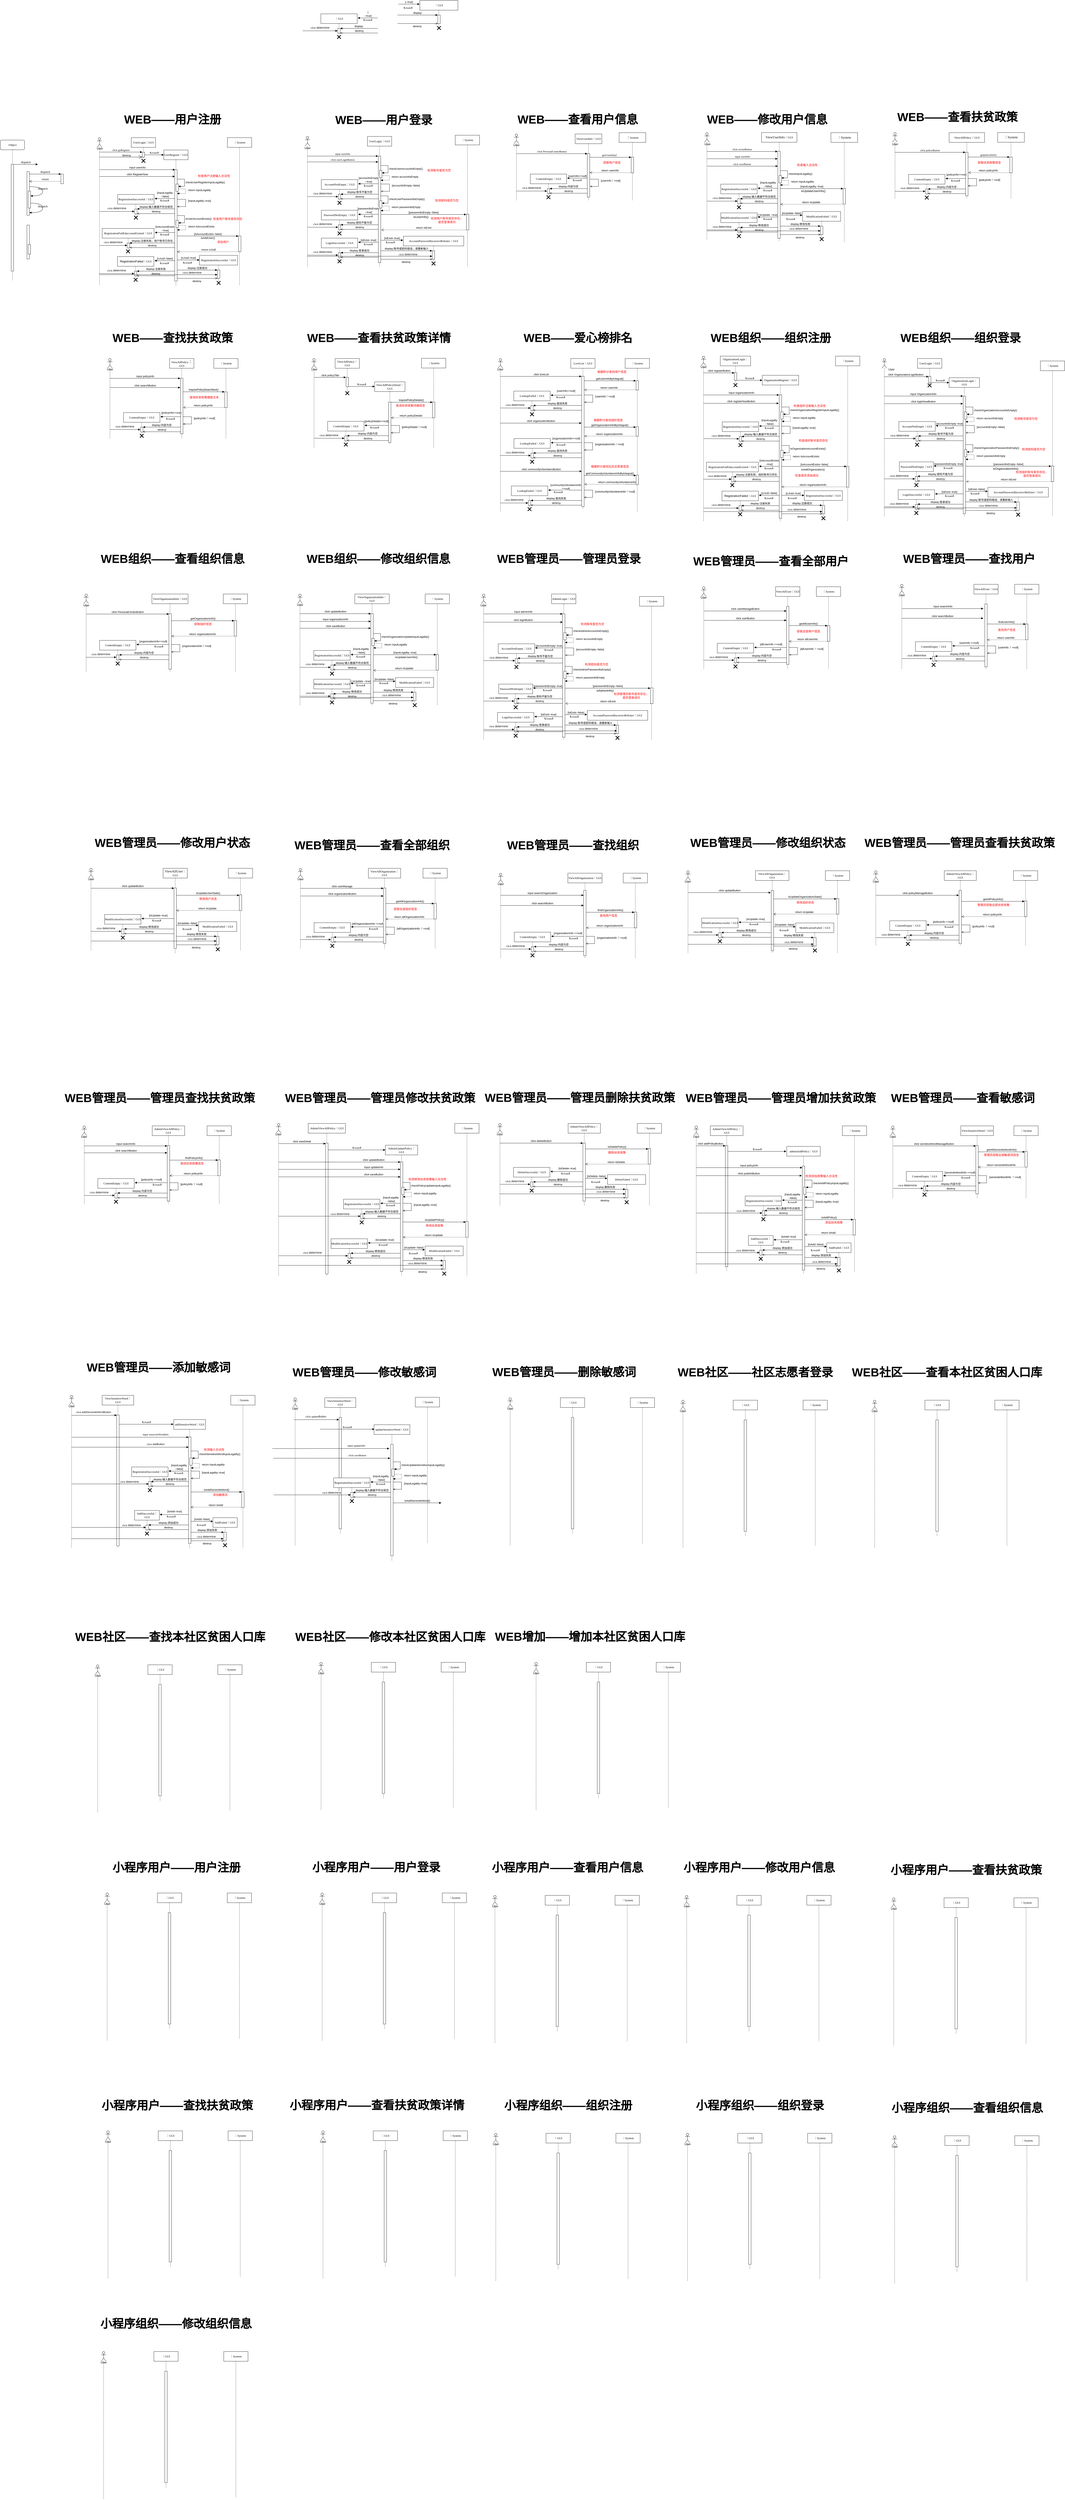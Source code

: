 <mxfile version="24.7.12" pages="2">
  <diagram name="9899需求序列图" id="13e1069c-82ec-6db2-03f1-153e76fe0fe0">
    <mxGraphModel dx="493" dy="1071" grid="1" gridSize="10" guides="1" tooltips="1" connect="1" arrows="1" fold="1" page="1" pageScale="1" pageWidth="1100" pageHeight="850" background="none" math="0" shadow="0">
      <root>
        <mxCell id="0" />
        <mxCell id="1" parent="0" />
        <mxCell id="7baba1c4bc27f4b0-8" value=":Object" style="shape=umlLifeline;perimeter=lifelinePerimeter;whiteSpace=wrap;html=1;container=1;collapsible=0;recursiveResize=0;outlineConnect=0;rounded=1;shadow=0;comic=0;labelBackgroundColor=none;strokeWidth=1;fontFamily=Verdana;fontSize=12;align=center;" parent="1" vertex="1">
          <mxGeometry y="80" width="100" height="580" as="geometry" />
        </mxCell>
        <mxCell id="7baba1c4bc27f4b0-9" value="" style="html=1;points=[];perimeter=orthogonalPerimeter;rounded=0;shadow=0;comic=0;labelBackgroundColor=none;strokeWidth=1;fontFamily=Verdana;fontSize=12;align=center;" parent="7baba1c4bc27f4b0-8" vertex="1">
          <mxGeometry x="45" y="100" width="10" height="440" as="geometry" />
        </mxCell>
        <mxCell id="7baba1c4bc27f4b0-16" value="" style="html=1;points=[];perimeter=orthogonalPerimeter;rounded=0;shadow=0;comic=0;labelBackgroundColor=none;strokeWidth=1;fontFamily=Verdana;fontSize=12;align=center;" parent="1" vertex="1">
          <mxGeometry x="110" y="210" width="10" height="180" as="geometry" />
        </mxCell>
        <mxCell id="7baba1c4bc27f4b0-19" value="" style="html=1;points=[];perimeter=orthogonalPerimeter;rounded=0;shadow=0;comic=0;labelBackgroundColor=none;strokeWidth=1;fontFamily=Verdana;fontSize=12;align=center;" parent="1" vertex="1">
          <mxGeometry x="250" y="220" width="10" height="40" as="geometry" />
        </mxCell>
        <mxCell id="7baba1c4bc27f4b0-20" value="dispatch" style="html=1;verticalAlign=bottom;endArrow=block;entryX=0;entryY=0;labelBackgroundColor=none;fontFamily=Verdana;fontSize=12;edgeStyle=elbowEdgeStyle;elbow=vertical;" parent="1" source="7baba1c4bc27f4b0-16" target="7baba1c4bc27f4b0-19" edge="1">
          <mxGeometry relative="1" as="geometry">
            <mxPoint x="175" y="220" as="sourcePoint" />
          </mxGeometry>
        </mxCell>
        <mxCell id="7baba1c4bc27f4b0-21" value="return" style="html=1;verticalAlign=bottom;endArrow=open;dashed=1;endSize=8;labelBackgroundColor=none;fontFamily=Verdana;fontSize=12;edgeStyle=elbowEdgeStyle;elbow=vertical;" parent="1" source="7baba1c4bc27f4b0-19" target="7baba1c4bc27f4b0-16" edge="1">
          <mxGeometry relative="1" as="geometry">
            <mxPoint x="175" y="296" as="targetPoint" />
            <Array as="points">
              <mxPoint x="195" y="250" />
              <mxPoint x="225" y="250" />
            </Array>
          </mxGeometry>
        </mxCell>
        <mxCell id="7baba1c4bc27f4b0-22" value="" style="html=1;points=[];perimeter=orthogonalPerimeter;rounded=0;shadow=0;comic=0;labelBackgroundColor=none;strokeWidth=1;fontFamily=Verdana;fontSize=12;align=center;" parent="1" vertex="1">
          <mxGeometry x="110" y="430" width="10" height="140" as="geometry" />
        </mxCell>
        <mxCell id="7baba1c4bc27f4b0-11" value="dispatch" style="html=1;verticalAlign=bottom;endArrow=block;entryX=0;entryY=0;labelBackgroundColor=none;fontFamily=Verdana;fontSize=12;edgeStyle=elbowEdgeStyle;elbow=vertical;" parent="1" source="7baba1c4bc27f4b0-9" edge="1">
          <mxGeometry relative="1" as="geometry">
            <mxPoint x="110" y="190" as="sourcePoint" />
            <mxPoint x="155" y="180" as="targetPoint" />
          </mxGeometry>
        </mxCell>
        <mxCell id="7baba1c4bc27f4b0-34" value="" style="html=1;points=[];perimeter=orthogonalPerimeter;rounded=0;shadow=0;comic=0;labelBackgroundColor=none;strokeWidth=1;fontFamily=Verdana;fontSize=12;align=center;" parent="1" vertex="1">
          <mxGeometry x="115" y="290" width="10" height="70" as="geometry" />
        </mxCell>
        <mxCell id="7baba1c4bc27f4b0-35" value="dispatch" style="html=1;verticalAlign=bottom;endArrow=block;labelBackgroundColor=none;fontFamily=Verdana;fontSize=12;elbow=vertical;edgeStyle=orthogonalEdgeStyle;curved=1;entryX=1;entryY=0.286;entryPerimeter=0;exitX=1.038;exitY=0.345;exitPerimeter=0;" parent="1" source="7baba1c4bc27f4b0-16" target="7baba1c4bc27f4b0-34" edge="1">
          <mxGeometry relative="1" as="geometry">
            <mxPoint x="-10" y="220" as="sourcePoint" />
            <mxPoint x="120" y="220" as="targetPoint" />
            <Array as="points">
              <mxPoint x="175" y="272" />
              <mxPoint x="175" y="310" />
            </Array>
          </mxGeometry>
        </mxCell>
        <mxCell id="7baba1c4bc27f4b0-36" value="dispatch" style="html=1;verticalAlign=bottom;endArrow=block;labelBackgroundColor=none;fontFamily=Verdana;fontSize=12;elbow=vertical;edgeStyle=orthogonalEdgeStyle;curved=1;exitX=1.066;exitY=0.713;exitPerimeter=0;" parent="1" source="7baba1c4bc27f4b0-34" edge="1">
          <mxGeometry relative="1" as="geometry">
            <mxPoint x="135.333" y="340" as="sourcePoint" />
            <mxPoint x="120" y="379" as="targetPoint" />
            <Array as="points">
              <mxPoint x="175" y="340" />
              <mxPoint x="175" y="379" />
            </Array>
          </mxGeometry>
        </mxCell>
        <mxCell id="7baba1c4bc27f4b0-37" value="" style="html=1;points=[];perimeter=orthogonalPerimeter;rounded=0;shadow=0;comic=0;labelBackgroundColor=none;strokeWidth=1;fontFamily=Verdana;fontSize=12;align=center;" parent="1" vertex="1">
          <mxGeometry x="115" y="510" width="10" height="40" as="geometry" />
        </mxCell>
        <mxCell id="dKDymttxxlob6EriKpyw-1" value="" style="shape=umlLifeline;perimeter=lifelinePerimeter;whiteSpace=wrap;html=1;container=1;dropTarget=0;collapsible=0;recursiveResize=0;outlineConnect=0;portConstraint=eastwest;newEdgeStyle={&quot;curved&quot;:0,&quot;rounded&quot;:0};participant=umlActor;" parent="1" vertex="1">
          <mxGeometry x="399" y="70" width="20" height="610" as="geometry" />
        </mxCell>
        <mxCell id="oTFlbFTRBiyo8Uv9YIAy-1" value="User" style="text;html=1;align=center;verticalAlign=middle;resizable=0;points=[];autosize=1;strokeColor=none;fillColor=none;" parent="1" vertex="1">
          <mxGeometry x="385" y="100" width="50" height="30" as="geometry" />
        </mxCell>
        <mxCell id="oTFlbFTRBiyo8Uv9YIAy-3" value="&lt;font style=&quot;font-size: 12px;&quot; face=&quot;Verdana&quot;&gt;UserLogin：GUI&lt;/font&gt;" style="shape=umlLifeline;perimeter=lifelinePerimeter;whiteSpace=wrap;html=1;container=1;dropTarget=0;collapsible=0;recursiveResize=0;outlineConnect=0;portConstraint=eastwest;newEdgeStyle={&quot;curved&quot;:0,&quot;rounded&quot;:0};" parent="1" vertex="1">
          <mxGeometry x="540" y="70" width="100" height="100" as="geometry" />
        </mxCell>
        <mxCell id="oTFlbFTRBiyo8Uv9YIAy-15" value="" style="shape=umlDestroy;whiteSpace=wrap;html=1;strokeWidth=3;targetShapes=umlLifeline;" parent="oTFlbFTRBiyo8Uv9YIAy-3" vertex="1">
          <mxGeometry x="42.5" y="88" width="15" height="15" as="geometry" />
        </mxCell>
        <mxCell id="oTFlbFTRBiyo8Uv9YIAy-5" value="" style="html=1;points=[];perimeter=orthogonalPerimeter;rounded=0;shadow=0;comic=0;labelBackgroundColor=none;strokeWidth=1;fontFamily=Verdana;fontSize=12;align=center;" parent="1" vertex="1">
          <mxGeometry x="585" y="130" width="10" height="20" as="geometry" />
        </mxCell>
        <mxCell id="oTFlbFTRBiyo8Uv9YIAy-7" value="&lt;font style=&quot;font-size: 11px;&quot;&gt;click&amp;nbsp;goRegister&lt;/font&gt;" style="html=1;verticalAlign=bottom;endArrow=block;entryX=0;entryY=0;labelBackgroundColor=none;fontFamily=Verdana;fontSize=12;edgeStyle=elbowEdgeStyle;elbow=vertical;" parent="1" source="dKDymttxxlob6EriKpyw-1" edge="1">
          <mxGeometry relative="1" as="geometry">
            <mxPoint x="480" y="130" as="sourcePoint" />
            <mxPoint x="585" y="129.5" as="targetPoint" />
          </mxGeometry>
        </mxCell>
        <mxCell id="oTFlbFTRBiyo8Uv9YIAy-8" value="&lt;p class=&quot;MsoNormal&quot;&gt;&lt;font style=&quot;font-size: 12px;&quot; face=&quot;Verdana&quot;&gt;UserRegister：GUI&lt;/font&gt;&lt;/p&gt;" style="shape=umlLifeline;perimeter=lifelinePerimeter;whiteSpace=wrap;html=1;container=1;dropTarget=0;collapsible=0;recursiveResize=0;outlineConnect=0;portConstraint=eastwest;newEdgeStyle={&quot;curved&quot;:0,&quot;rounded&quot;:0};" parent="1" vertex="1">
          <mxGeometry x="674" y="121" width="100" height="559" as="geometry" />
        </mxCell>
        <mxCell id="oTFlbFTRBiyo8Uv9YIAy-13" value="" style="html=1;points=[[0,0,0,0,5],[0,1,0,0,-5],[1,0,0,0,5],[1,1,0,0,-5]];perimeter=orthogonalPerimeter;outlineConnect=0;targetShapes=umlLifeline;portConstraint=eastwest;newEdgeStyle={&quot;curved&quot;:0,&quot;rounded&quot;:0};" parent="oTFlbFTRBiyo8Uv9YIAy-8" vertex="1">
          <mxGeometry x="45" y="81" width="10" height="459" as="geometry" />
        </mxCell>
        <mxCell id="oTFlbFTRBiyo8Uv9YIAy-17" value="" style="html=1;points=[[0,0,0,0,5],[0,1,0,0,-5],[1,0,0,0,5],[1,1,0,0,-5]];perimeter=orthogonalPerimeter;outlineConnect=0;targetShapes=umlLifeline;portConstraint=eastwest;newEdgeStyle={&quot;curved&quot;:0,&quot;rounded&quot;:0};" parent="oTFlbFTRBiyo8Uv9YIAy-8" vertex="1">
          <mxGeometry x="50" y="140" width="10" height="30" as="geometry" />
        </mxCell>
        <mxCell id="oTFlbFTRBiyo8Uv9YIAy-18" value="checkUserRegisterInputLegality()" style="html=1;align=left;spacingLeft=2;endArrow=block;rounded=0;edgeStyle=orthogonalEdgeStyle;curved=0;rounded=0;" parent="oTFlbFTRBiyo8Uv9YIAy-8" target="oTFlbFTRBiyo8Uv9YIAy-17" edge="1">
          <mxGeometry x="0.005" relative="1" as="geometry">
            <mxPoint x="55" y="120" as="sourcePoint" />
            <Array as="points">
              <mxPoint x="85" y="150" />
            </Array>
            <mxPoint as="offset" />
          </mxGeometry>
        </mxCell>
        <mxCell id="oTFlbFTRBiyo8Uv9YIAy-9" value="" style="endArrow=open;endFill=1;endSize=12;html=1;rounded=0;" parent="1" source="dKDymttxxlob6EriKpyw-1" edge="1">
          <mxGeometry width="160" relative="1" as="geometry">
            <mxPoint x="470" y="150" as="sourcePoint" />
            <mxPoint x="585" y="150" as="targetPoint" />
          </mxGeometry>
        </mxCell>
        <mxCell id="oTFlbFTRBiyo8Uv9YIAy-10" value="&lt;font style=&quot;font-size: 11px;&quot;&gt;destroy&lt;/font&gt;" style="text;html=1;align=center;verticalAlign=middle;resizable=0;points=[];autosize=1;strokeColor=none;fillColor=none;" parent="1" vertex="1">
          <mxGeometry x="490" y="128" width="60" height="30" as="geometry" />
        </mxCell>
        <mxCell id="oTFlbFTRBiyo8Uv9YIAy-11" value="&lt;font style=&quot;font-size: 11px;&quot;&gt;《create》&lt;/font&gt;" style="html=1;verticalAlign=bottom;endArrow=block;entryX=0;entryY=0;labelBackgroundColor=none;fontFamily=Verdana;fontSize=12;edgeStyle=elbowEdgeStyle;elbow=vertical;exitX=0.95;exitY=0.545;exitDx=0;exitDy=0;exitPerimeter=0;" parent="1" source="oTFlbFTRBiyo8Uv9YIAy-5" edge="1">
          <mxGeometry x="0.004" relative="1" as="geometry">
            <mxPoint x="610" y="141" as="sourcePoint" />
            <mxPoint x="674" y="140.93" as="targetPoint" />
            <mxPoint as="offset" />
          </mxGeometry>
        </mxCell>
        <mxCell id="oTFlbFTRBiyo8Uv9YIAy-12" value="&lt;p class=&quot;MsoNormal&quot;&gt;&lt;font style=&quot;font-size: 12px;&quot; face=&quot;Verdana&quot;&gt;：System&lt;/font&gt;&lt;/p&gt;" style="shape=umlLifeline;perimeter=lifelinePerimeter;whiteSpace=wrap;html=1;container=1;dropTarget=0;collapsible=0;recursiveResize=0;outlineConnect=0;portConstraint=eastwest;newEdgeStyle={&quot;curved&quot;:0,&quot;rounded&quot;:0};" parent="1" vertex="1">
          <mxGeometry x="936" y="70" width="100" height="610" as="geometry" />
        </mxCell>
        <mxCell id="oTFlbFTRBiyo8Uv9YIAy-14" value="&lt;font face=&quot;Helvetica&quot; style=&quot;font-size: 11px;&quot;&gt;input&amp;nbsp;userInfo&lt;/font&gt;" style="html=1;verticalAlign=bottom;endArrow=block;entryX=0;entryY=0;labelBackgroundColor=none;fontFamily=Verdana;fontSize=12;edgeStyle=elbowEdgeStyle;elbow=vertical;" parent="1" source="dKDymttxxlob6EriKpyw-1" edge="1">
          <mxGeometry x="0.001" relative="1" as="geometry">
            <mxPoint x="469.5" y="202" as="sourcePoint" />
            <mxPoint x="720" y="202" as="targetPoint" />
            <mxPoint as="offset" />
          </mxGeometry>
        </mxCell>
        <mxCell id="oTFlbFTRBiyo8Uv9YIAy-16" value="&lt;font face=&quot;Helvetica&quot; style=&quot;font-size: 11px;&quot;&gt;click&amp;nbsp;RegisterNow&lt;/font&gt;" style="html=1;verticalAlign=bottom;endArrow=block;entryX=0;entryY=0;labelBackgroundColor=none;fontFamily=Verdana;fontSize=12;edgeStyle=elbowEdgeStyle;elbow=vertical;" parent="1" source="dKDymttxxlob6EriKpyw-1" edge="1">
          <mxGeometry x="0.0" relative="1" as="geometry">
            <mxPoint x="469" y="230.14" as="sourcePoint" />
            <mxPoint x="719.5" y="230.14" as="targetPoint" />
            <mxPoint as="offset" />
          </mxGeometry>
        </mxCell>
        <mxCell id="oTFlbFTRBiyo8Uv9YIAy-19" value="return&amp;nbsp;inputLegality" style="html=1;align=left;spacingLeft=2;endArrow=block;rounded=0;edgeStyle=orthogonalEdgeStyle;curved=0;rounded=0;dashed=1;" parent="1" target="oTFlbFTRBiyo8Uv9YIAy-13" edge="1">
          <mxGeometry x="-0.179" y="6" relative="1" as="geometry">
            <mxPoint x="734" y="281" as="sourcePoint" />
            <Array as="points">
              <mxPoint x="764" y="281" />
              <mxPoint x="764" y="300" />
            </Array>
            <mxPoint x="739" y="311" as="targetPoint" />
            <mxPoint as="offset" />
          </mxGeometry>
        </mxCell>
        <mxCell id="oTFlbFTRBiyo8Uv9YIAy-20" value="&lt;span style=&quot;font-family: Helvetica; font-size: 11px; text-align: left; background-color: rgb(255, 255, 255);&quot;&gt;[isAccountExists--false]&lt;/span&gt;" style="html=1;verticalAlign=bottom;endArrow=block;labelBackgroundColor=none;fontFamily=Verdana;fontSize=12;edgeStyle=elbowEdgeStyle;elbow=vertical;entryX=-0.071;entryY=0.008;entryDx=0;entryDy=0;entryPerimeter=0;" parent="1" target="oTFlbFTRBiyo8Uv9YIAy-47" edge="1">
          <mxGeometry x="-0.001" relative="1" as="geometry">
            <mxPoint x="729" y="475" as="sourcePoint" />
            <mxPoint x="880" y="475" as="targetPoint" />
            <mxPoint as="offset" />
          </mxGeometry>
        </mxCell>
        <mxCell id="oTFlbFTRBiyo8Uv9YIAy-21" value="&lt;span style=&quot;font-family: Helvetica; font-size: 11px; text-align: left; background-color: rgb(255, 255, 255);&quot;&gt;[inputLegality&lt;/span&gt;&lt;div&gt;&lt;span style=&quot;font-family: Helvetica; font-size: 11px; text-align: left; background-color: rgb(255, 255, 255);&quot;&gt;--false]&lt;/span&gt;&lt;/div&gt;" style="html=1;verticalAlign=bottom;endArrow=block;labelBackgroundColor=none;fontFamily=Verdana;fontSize=12;edgeStyle=elbowEdgeStyle;elbow=vertical;entryX=1.014;entryY=0.176;entryDx=0;entryDy=0;entryPerimeter=0;" parent="1" source="oTFlbFTRBiyo8Uv9YIAy-13" target="oTFlbFTRBiyo8Uv9YIAy-27" edge="1">
          <mxGeometry x="-0.009" relative="1" as="geometry">
            <mxPoint x="700" y="325" as="sourcePoint" />
            <mxPoint x="650" y="325" as="targetPoint" />
            <mxPoint as="offset" />
          </mxGeometry>
        </mxCell>
        <mxCell id="oTFlbFTRBiyo8Uv9YIAy-22" value="" style="html=1;points=[[0,0,0,0,5],[0,1,0,0,-5],[1,0,0,0,5],[1,1,0,0,-5]];perimeter=orthogonalPerimeter;outlineConnect=0;targetShapes=umlLifeline;portConstraint=eastwest;newEdgeStyle={&quot;curved&quot;:0,&quot;rounded&quot;:0};" parent="1" vertex="1">
          <mxGeometry x="724" y="411" width="10" height="30" as="geometry" />
        </mxCell>
        <mxCell id="oTFlbFTRBiyo8Uv9YIAy-23" value="isUserAccountExists()" style="html=1;align=left;spacingLeft=2;endArrow=block;rounded=0;edgeStyle=orthogonalEdgeStyle;curved=0;rounded=0;" parent="1" target="oTFlbFTRBiyo8Uv9YIAy-22" edge="1">
          <mxGeometry x="0.004" relative="1" as="geometry">
            <mxPoint x="729" y="391" as="sourcePoint" />
            <Array as="points">
              <mxPoint x="759" y="421" />
            </Array>
            <mxPoint as="offset" />
          </mxGeometry>
        </mxCell>
        <mxCell id="oTFlbFTRBiyo8Uv9YIAy-25" value="[inputLegality--true]" style="html=1;align=left;spacingLeft=2;endArrow=open;rounded=0;edgeStyle=orthogonalEdgeStyle;curved=0;rounded=0;endFill=0;" parent="1" edge="1">
          <mxGeometry x="-0.177" y="6" relative="1" as="geometry">
            <mxPoint x="729" y="323.989" as="sourcePoint" />
            <Array as="points">
              <mxPoint x="764" y="324" />
              <mxPoint x="764" y="354" />
            </Array>
            <mxPoint x="729" y="354" as="targetPoint" />
            <mxPoint as="offset" />
          </mxGeometry>
        </mxCell>
        <mxCell id="oTFlbFTRBiyo8Uv9YIAy-27" value="&lt;font face=&quot;Verdana&quot; style=&quot;font-size: 12px;&quot;&gt;&lt;span style=&quot;background-color: initial;&quot;&gt;RegistrationSuccessful&lt;/span&gt;：GUI&lt;/font&gt;" style="shape=umlLifeline;perimeter=lifelinePerimeter;whiteSpace=wrap;html=1;container=1;dropTarget=0;collapsible=0;recursiveResize=0;outlineConnect=0;portConstraint=eastwest;newEdgeStyle={&quot;curved&quot;:0,&quot;rounded&quot;:0};" parent="1" vertex="1">
          <mxGeometry x="484" y="304" width="150" height="96" as="geometry" />
        </mxCell>
        <mxCell id="oTFlbFTRBiyo8Uv9YIAy-28" value="" style="shape=umlDestroy;whiteSpace=wrap;html=1;strokeWidth=3;targetShapes=umlLifeline;" parent="oTFlbFTRBiyo8Uv9YIAy-27" vertex="1">
          <mxGeometry x="67.5" y="88" width="15" height="15" as="geometry" />
        </mxCell>
        <mxCell id="oTFlbFTRBiyo8Uv9YIAy-29" value="" style="html=1;points=[];perimeter=orthogonalPerimeter;rounded=0;shadow=0;comic=0;labelBackgroundColor=none;strokeWidth=1;fontFamily=Verdana;fontSize=12;align=center;" parent="1" vertex="1">
          <mxGeometry x="554" y="364" width="10" height="20" as="geometry" />
        </mxCell>
        <mxCell id="oTFlbFTRBiyo8Uv9YIAy-32" value="&lt;span style=&quot;font-family: Verdana; font-size: 11px;&quot;&gt;《create》&lt;/span&gt;" style="text;html=1;align=center;verticalAlign=middle;resizable=0;points=[];autosize=1;strokeColor=none;fillColor=none;" parent="1" vertex="1">
          <mxGeometry x="637" y="314" width="80" height="30" as="geometry" />
        </mxCell>
        <mxCell id="oTFlbFTRBiyo8Uv9YIAy-33" value="&lt;font face=&quot;Helvetica&quot; style=&quot;font-size: 11px;&quot;&gt;display:输入数据不符合规范&lt;/font&gt;" style="html=1;verticalAlign=bottom;endArrow=block;entryX=0;entryY=0;labelBackgroundColor=none;fontFamily=Verdana;fontSize=12;edgeStyle=elbowEdgeStyle;elbow=vertical;" parent="1" source="oTFlbFTRBiyo8Uv9YIAy-13" edge="1">
          <mxGeometry x="0.0" relative="1" as="geometry">
            <mxPoint x="679.25" y="363.58" as="sourcePoint" />
            <mxPoint x="564" y="363.58" as="targetPoint" />
            <mxPoint as="offset" />
          </mxGeometry>
        </mxCell>
        <mxCell id="oTFlbFTRBiyo8Uv9YIAy-34" value="&lt;font style=&quot;font-size: 11px;&quot; face=&quot;Helvetica&quot;&gt;destroy&lt;/font&gt;" style="html=1;verticalAlign=bottom;endArrow=open;entryX=0;entryY=0;labelBackgroundColor=none;fontFamily=Verdana;fontSize=12;edgeStyle=elbowEdgeStyle;elbow=vertical;endFill=0;" parent="1" source="oTFlbFTRBiyo8Uv9YIAy-13" edge="1">
          <mxGeometry x="0.0" relative="1" as="geometry">
            <mxPoint x="679.25" y="383" as="sourcePoint" />
            <mxPoint x="564" y="383" as="targetPoint" />
            <mxPoint as="offset" />
          </mxGeometry>
        </mxCell>
        <mxCell id="oTFlbFTRBiyo8Uv9YIAy-35" value="&lt;font style=&quot;font-size: 11px;&quot;&gt;click&amp;nbsp;&lt;/font&gt;&lt;span style=&quot;color: rgb(17, 17, 17); text-align: left; text-wrap: wrap; background-color: rgb(255, 255, 255);&quot;&gt;&lt;font style=&quot;font-size: 12px;&quot; face=&quot;Helvetica&quot;&gt;determine&lt;/font&gt;&lt;/span&gt;" style="html=1;verticalAlign=bottom;endArrow=block;entryX=0;entryY=0;labelBackgroundColor=none;fontFamily=Verdana;fontSize=12;edgeStyle=elbowEdgeStyle;elbow=vertical;" parent="1" source="dKDymttxxlob6EriKpyw-1" edge="1">
          <mxGeometry x="-0.025" y="4" relative="1" as="geometry">
            <mxPoint x="478" y="374.25" as="sourcePoint" />
            <mxPoint x="553" y="373.75" as="targetPoint" />
            <mxPoint as="offset" />
          </mxGeometry>
        </mxCell>
        <mxCell id="oTFlbFTRBiyo8Uv9YIAy-36" value="return&amp;nbsp;isAccountExists" style="html=1;align=left;spacingLeft=2;endArrow=block;rounded=0;edgeStyle=orthogonalEdgeStyle;curved=0;rounded=0;dashed=1;" parent="1" edge="1">
          <mxGeometry x="-0.177" y="6" relative="1" as="geometry">
            <mxPoint x="734" y="431" as="sourcePoint" />
            <Array as="points">
              <mxPoint x="764" y="431" />
              <mxPoint x="764" y="450" />
            </Array>
            <mxPoint x="729" y="450" as="targetPoint" />
            <mxPoint as="offset" />
          </mxGeometry>
        </mxCell>
        <mxCell id="oTFlbFTRBiyo8Uv9YIAy-37" value="&lt;span style=&quot;font-family: Helvetica; font-size: 11px; text-align: left; background-color: rgb(255, 255, 255);&quot;&gt;[isA&lt;/span&gt;&lt;span style=&quot;font-family: Helvetica; font-size: 11px; text-align: left; background-color: rgb(255, 255, 255);&quot;&gt;ccountExists&lt;/span&gt;&lt;div&gt;&lt;span style=&quot;font-family: Helvetica; font-size: 11px; text-align: left; background-color: rgb(255, 255, 255);&quot;&gt;--true]&lt;/span&gt;&lt;/div&gt;" style="html=1;verticalAlign=bottom;endArrow=block;labelBackgroundColor=none;fontFamily=Verdana;fontSize=12;edgeStyle=elbowEdgeStyle;elbow=vertical;entryX=1.014;entryY=0.176;entryDx=0;entryDy=0;entryPerimeter=0;" parent="1" target="oTFlbFTRBiyo8Uv9YIAy-38" edge="1">
          <mxGeometry x="-0.009" relative="1" as="geometry">
            <mxPoint x="719" y="461" as="sourcePoint" />
            <mxPoint x="650" y="465" as="targetPoint" />
            <mxPoint as="offset" />
          </mxGeometry>
        </mxCell>
        <mxCell id="oTFlbFTRBiyo8Uv9YIAy-38" value="&lt;span style=&quot;background-color: initial;&quot;&gt;&lt;font style=&quot;font-size: 12px;&quot; face=&quot;Verdana&quot;&gt;RegistrationFailEdaccountExisted&lt;/font&gt;&lt;/span&gt;&lt;font face=&quot;Verdana&quot; style=&quot;font-size: 12px;&quot;&gt;：GUI&lt;/font&gt;" style="shape=umlLifeline;perimeter=lifelinePerimeter;whiteSpace=wrap;html=1;container=1;dropTarget=0;collapsible=0;recursiveResize=0;outlineConnect=0;portConstraint=eastwest;newEdgeStyle={&quot;curved&quot;:0,&quot;rounded&quot;:0};" parent="1" vertex="1">
          <mxGeometry x="420" y="444" width="214" height="96" as="geometry" />
        </mxCell>
        <mxCell id="oTFlbFTRBiyo8Uv9YIAy-39" value="" style="shape=umlDestroy;whiteSpace=wrap;html=1;strokeWidth=3;targetShapes=umlLifeline;" parent="oTFlbFTRBiyo8Uv9YIAy-38" vertex="1">
          <mxGeometry x="99" y="87" width="15" height="15" as="geometry" />
        </mxCell>
        <mxCell id="oTFlbFTRBiyo8Uv9YIAy-40" value="" style="html=1;points=[];perimeter=orthogonalPerimeter;rounded=0;shadow=0;comic=0;labelBackgroundColor=none;strokeWidth=1;fontFamily=Verdana;fontSize=12;align=center;" parent="1" vertex="1">
          <mxGeometry x="523" y="504" width="10" height="20" as="geometry" />
        </mxCell>
        <mxCell id="oTFlbFTRBiyo8Uv9YIAy-41" value="&lt;span style=&quot;font-family: Verdana; font-size: 11px;&quot;&gt;《create》&lt;/span&gt;" style="text;html=1;align=center;verticalAlign=middle;resizable=0;points=[];autosize=1;strokeColor=none;fillColor=none;" parent="1" vertex="1">
          <mxGeometry x="637" y="454" width="80" height="30" as="geometry" />
        </mxCell>
        <mxCell id="oTFlbFTRBiyo8Uv9YIAy-42" value="&lt;font face=&quot;Helvetica&quot; style=&quot;font-size: 11px;&quot;&gt;display:注册失败，用户账号已存在&lt;/font&gt;" style="html=1;verticalAlign=bottom;endArrow=block;entryX=0.987;entryY=0.003;labelBackgroundColor=none;fontFamily=Verdana;fontSize=12;edgeStyle=elbowEdgeStyle;elbow=vertical;entryDx=0;entryDy=0;entryPerimeter=0;" parent="1" target="oTFlbFTRBiyo8Uv9YIAy-40" edge="1">
          <mxGeometry x="0.004" relative="1" as="geometry">
            <mxPoint x="719" y="504" as="sourcePoint" />
            <mxPoint x="564" y="503.58" as="targetPoint" />
            <mxPoint as="offset" />
          </mxGeometry>
        </mxCell>
        <mxCell id="oTFlbFTRBiyo8Uv9YIAy-43" value="&lt;font style=&quot;font-size: 11px;&quot; face=&quot;Helvetica&quot;&gt;destroy&lt;/font&gt;" style="html=1;verticalAlign=bottom;endArrow=open;entryX=1.067;entryY=0.963;labelBackgroundColor=none;fontFamily=Verdana;fontSize=12;edgeStyle=elbowEdgeStyle;elbow=vertical;endFill=0;entryDx=0;entryDy=0;entryPerimeter=0;" parent="1" target="oTFlbFTRBiyo8Uv9YIAy-40" edge="1">
          <mxGeometry x="0.004" relative="1" as="geometry">
            <mxPoint x="719" y="523" as="sourcePoint" />
            <mxPoint x="564" y="523" as="targetPoint" />
            <mxPoint as="offset" />
          </mxGeometry>
        </mxCell>
        <mxCell id="oTFlbFTRBiyo8Uv9YIAy-44" value="&lt;font style=&quot;font-size: 11px;&quot;&gt;click&amp;nbsp;&lt;/font&gt;&lt;span style=&quot;color: rgb(17, 17, 17); text-align: left; text-wrap: wrap; background-color: rgb(255, 255, 255);&quot;&gt;&lt;font style=&quot;font-size: 12px;&quot; face=&quot;Helvetica&quot;&gt;determine&lt;/font&gt;&lt;/span&gt;" style="html=1;verticalAlign=bottom;endArrow=block;labelBackgroundColor=none;fontFamily=Verdana;fontSize=12;edgeStyle=elbowEdgeStyle;elbow=vertical;entryX=0;entryY=0.51;entryDx=0;entryDy=0;entryPerimeter=0;" parent="1" source="dKDymttxxlob6EriKpyw-1" target="oTFlbFTRBiyo8Uv9YIAy-40" edge="1">
          <mxGeometry x="-0.025" y="4" relative="1" as="geometry">
            <mxPoint x="469" y="514" as="sourcePoint" />
            <mxPoint x="500" y="514" as="targetPoint" />
            <mxPoint as="offset" />
          </mxGeometry>
        </mxCell>
        <mxCell id="oTFlbFTRBiyo8Uv9YIAy-46" value="&lt;font style=&quot;font-size: 11px;&quot; face=&quot;Helvetica&quot;&gt;isAddUser()&lt;/font&gt;" style="text;html=1;align=center;verticalAlign=middle;resizable=0;points=[];autosize=1;strokeColor=none;fillColor=none;" parent="1" vertex="1">
          <mxGeometry x="815" y="468" width="80" height="30" as="geometry" />
        </mxCell>
        <mxCell id="oTFlbFTRBiyo8Uv9YIAy-47" value="" style="html=1;points=[];perimeter=orthogonalPerimeter;rounded=0;shadow=0;comic=0;labelBackgroundColor=none;strokeWidth=1;fontFamily=Verdana;fontSize=12;align=center;" parent="1" vertex="1">
          <mxGeometry x="982" y="475" width="10" height="65" as="geometry" />
        </mxCell>
        <mxCell id="oTFlbFTRBiyo8Uv9YIAy-48" value="&lt;span style=&quot;font-family: Helvetica; font-size: 11px; text-align: left; background-color: rgb(255, 255, 255);&quot;&gt;[&lt;/span&gt;isA&lt;span style=&quot;background-color: initial;&quot;&gt;dd&lt;/span&gt;&lt;span style=&quot;background-color: rgb(255, 255, 255); font-family: Helvetica; font-size: 11px; text-align: left;&quot;&gt;--false]&lt;/span&gt;" style="html=1;verticalAlign=bottom;endArrow=block;labelBackgroundColor=none;fontFamily=Verdana;fontSize=12;edgeStyle=elbowEdgeStyle;elbow=vertical;entryX=1.02;entryY=0.172;entryDx=0;entryDy=0;entryPerimeter=0;" parent="1" target="oTFlbFTRBiyo8Uv9YIAy-49" edge="1">
          <mxGeometry x="-0.009" relative="1" as="geometry">
            <mxPoint x="720" y="577" as="sourcePoint" />
            <mxPoint x="637.1" y="576.896" as="targetPoint" />
            <mxPoint as="offset" />
          </mxGeometry>
        </mxCell>
        <mxCell id="oTFlbFTRBiyo8Uv9YIAy-49" value="&lt;span style=&quot;background-color: initial;&quot;&gt;&lt;font style=&quot;font-size: 12px;&quot; face=&quot;Helvetica&quot;&gt;RegistrationFailed&lt;/font&gt;&lt;/span&gt;&lt;font face=&quot;Verdana&quot; style=&quot;font-size: 12px;&quot;&gt;：GUI&lt;/font&gt;" style="shape=umlLifeline;perimeter=lifelinePerimeter;whiteSpace=wrap;html=1;container=1;dropTarget=0;collapsible=0;recursiveResize=0;outlineConnect=0;portConstraint=eastwest;newEdgeStyle={&quot;curved&quot;:0,&quot;rounded&quot;:0};" parent="1" vertex="1">
          <mxGeometry x="483" y="560" width="150" height="96" as="geometry" />
        </mxCell>
        <mxCell id="oTFlbFTRBiyo8Uv9YIAy-50" value="" style="shape=umlDestroy;whiteSpace=wrap;html=1;strokeWidth=3;targetShapes=umlLifeline;" parent="oTFlbFTRBiyo8Uv9YIAy-49" vertex="1">
          <mxGeometry x="67.5" y="88" width="15" height="15" as="geometry" />
        </mxCell>
        <mxCell id="oTFlbFTRBiyo8Uv9YIAy-51" value="" style="html=1;points=[];perimeter=orthogonalPerimeter;rounded=0;shadow=0;comic=0;labelBackgroundColor=none;strokeWidth=1;fontFamily=Verdana;fontSize=12;align=center;" parent="1" vertex="1">
          <mxGeometry x="553" y="620" width="10" height="20" as="geometry" />
        </mxCell>
        <mxCell id="oTFlbFTRBiyo8Uv9YIAy-52" value="&lt;span style=&quot;font-family: Verdana; font-size: 11px;&quot;&gt;《create》&lt;/span&gt;" style="text;html=1;align=center;verticalAlign=middle;resizable=0;points=[];autosize=1;strokeColor=none;fillColor=none;" parent="1" vertex="1">
          <mxGeometry x="636" y="572" width="80" height="30" as="geometry" />
        </mxCell>
        <mxCell id="oTFlbFTRBiyo8Uv9YIAy-53" value="&lt;font face=&quot;Helvetica&quot; style=&quot;font-size: 11px;&quot;&gt;display:注册失败&lt;/font&gt;" style="html=1;verticalAlign=bottom;endArrow=block;entryX=0;entryY=0;labelBackgroundColor=none;fontFamily=Verdana;fontSize=12;edgeStyle=elbowEdgeStyle;elbow=vertical;" parent="1" edge="1">
          <mxGeometry x="0.0" relative="1" as="geometry">
            <mxPoint x="718" y="620" as="sourcePoint" />
            <mxPoint x="563" y="619.58" as="targetPoint" />
            <mxPoint as="offset" />
          </mxGeometry>
        </mxCell>
        <mxCell id="oTFlbFTRBiyo8Uv9YIAy-54" value="&lt;font style=&quot;font-size: 11px;&quot; face=&quot;Helvetica&quot;&gt;destroy&lt;/font&gt;" style="html=1;verticalAlign=bottom;endArrow=open;entryX=0;entryY=0;labelBackgroundColor=none;fontFamily=Verdana;fontSize=12;edgeStyle=elbowEdgeStyle;elbow=vertical;endFill=0;" parent="1" edge="1">
          <mxGeometry x="0.0" relative="1" as="geometry">
            <mxPoint x="718" y="639" as="sourcePoint" />
            <mxPoint x="563" y="639" as="targetPoint" />
            <mxPoint as="offset" />
          </mxGeometry>
        </mxCell>
        <mxCell id="oTFlbFTRBiyo8Uv9YIAy-55" value="&lt;font style=&quot;font-size: 11px;&quot;&gt;click&amp;nbsp;&lt;/font&gt;&lt;span style=&quot;color: rgb(17, 17, 17); text-align: left; text-wrap: wrap; background-color: rgb(255, 255, 255);&quot;&gt;&lt;font style=&quot;font-size: 12px;&quot; face=&quot;Helvetica&quot;&gt;determine&lt;/font&gt;&lt;/span&gt;" style="html=1;verticalAlign=bottom;endArrow=block;entryX=0;entryY=0;labelBackgroundColor=none;fontFamily=Verdana;fontSize=12;edgeStyle=elbowEdgeStyle;elbow=vertical;" parent="1" edge="1">
          <mxGeometry x="-0.025" y="4" relative="1" as="geometry">
            <mxPoint x="408" y="630" as="sourcePoint" />
            <mxPoint x="552" y="629.75" as="targetPoint" />
            <mxPoint as="offset" />
          </mxGeometry>
        </mxCell>
        <mxCell id="oTFlbFTRBiyo8Uv9YIAy-57" value="&lt;font face=&quot;Verdana&quot; style=&quot;font-size: 12px;&quot;&gt;&lt;span style=&quot;background-color: initial;&quot;&gt;RegistrationSuccessful&lt;/span&gt;：GUI&lt;/font&gt;" style="shape=umlLifeline;perimeter=lifelinePerimeter;whiteSpace=wrap;html=1;container=1;dropTarget=0;collapsible=0;recursiveResize=0;outlineConnect=0;portConstraint=eastwest;newEdgeStyle={&quot;curved&quot;:0,&quot;rounded&quot;:0};" parent="1" vertex="1">
          <mxGeometry x="821" y="555" width="157" height="115" as="geometry" />
        </mxCell>
        <mxCell id="oTFlbFTRBiyo8Uv9YIAy-58" value="" style="shape=umlDestroy;whiteSpace=wrap;html=1;strokeWidth=3;targetShapes=umlLifeline;" parent="oTFlbFTRBiyo8Uv9YIAy-57" vertex="1">
          <mxGeometry x="71.5" y="106" width="15" height="15" as="geometry" />
        </mxCell>
        <mxCell id="oTFlbFTRBiyo8Uv9YIAy-59" value="" style="html=1;points=[];perimeter=orthogonalPerimeter;rounded=0;shadow=0;comic=0;labelBackgroundColor=none;strokeWidth=1;fontFamily=Verdana;fontSize=12;align=center;" parent="1" vertex="1">
          <mxGeometry x="895" y="615" width="10" height="35" as="geometry" />
        </mxCell>
        <mxCell id="oTFlbFTRBiyo8Uv9YIAy-60" value="&lt;span style=&quot;font-family: Verdana; font-size: 11px;&quot;&gt;《create》&lt;/span&gt;" style="text;html=1;align=center;verticalAlign=middle;resizable=0;points=[];autosize=1;strokeColor=none;fillColor=none;" parent="1" vertex="1">
          <mxGeometry x="731" y="570" width="80" height="30" as="geometry" />
        </mxCell>
        <mxCell id="oTFlbFTRBiyo8Uv9YIAy-61" value="&lt;font face=&quot;Helvetica&quot; style=&quot;font-size: 11px;&quot;&gt;display:注册成功&lt;/font&gt;" style="html=1;verticalAlign=bottom;endArrow=block;entryX=-0.047;entryY=0.01;labelBackgroundColor=none;fontFamily=Verdana;fontSize=12;edgeStyle=elbowEdgeStyle;elbow=vertical;entryDx=0;entryDy=0;entryPerimeter=0;" parent="1" source="oTFlbFTRBiyo8Uv9YIAy-13" target="oTFlbFTRBiyo8Uv9YIAy-59" edge="1">
          <mxGeometry x="-0.004" relative="1" as="geometry">
            <mxPoint x="733" y="614.58" as="sourcePoint" />
            <mxPoint x="888" y="615" as="targetPoint" />
            <mxPoint as="offset" />
          </mxGeometry>
        </mxCell>
        <mxCell id="oTFlbFTRBiyo8Uv9YIAy-62" value="&lt;font style=&quot;font-size: 11px;&quot; face=&quot;Helvetica&quot;&gt;destroy&lt;/font&gt;" style="html=1;verticalAlign=bottom;endArrow=open;entryX=-0.02;entryY=0.878;labelBackgroundColor=none;fontFamily=Verdana;fontSize=12;edgeStyle=elbowEdgeStyle;elbow=vertical;endFill=0;entryDx=0;entryDy=0;entryPerimeter=0;" parent="1" source="oTFlbFTRBiyo8Uv9YIAy-13" edge="1">
          <mxGeometry x="-0.024" y="-20" relative="1" as="geometry">
            <mxPoint x="734" y="650" as="sourcePoint" />
            <mxPoint x="894.8" y="649.73" as="targetPoint" />
            <mxPoint as="offset" />
          </mxGeometry>
        </mxCell>
        <mxCell id="oTFlbFTRBiyo8Uv9YIAy-63" value="&lt;font style=&quot;font-size: 11px;&quot;&gt;click&amp;nbsp;&lt;/font&gt;&lt;span style=&quot;color: rgb(17, 17, 17); text-align: left; text-wrap: wrap; background-color: rgb(255, 255, 255);&quot;&gt;&lt;font style=&quot;font-size: 12px;&quot; face=&quot;Helvetica&quot;&gt;determine&lt;/font&gt;&lt;/span&gt;" style="html=1;verticalAlign=bottom;endArrow=block;entryX=-0.02;entryY=0.563;labelBackgroundColor=none;fontFamily=Verdana;fontSize=12;edgeStyle=elbowEdgeStyle;elbow=vertical;entryDx=0;entryDy=0;entryPerimeter=0;" parent="1" source="dKDymttxxlob6EriKpyw-1" target="oTFlbFTRBiyo8Uv9YIAy-59" edge="1">
          <mxGeometry x="0.568" relative="1" as="geometry">
            <mxPoint x="744" y="635" as="sourcePoint" />
            <mxPoint x="888" y="634.75" as="targetPoint" />
            <mxPoint as="offset" />
          </mxGeometry>
        </mxCell>
        <mxCell id="oTFlbFTRBiyo8Uv9YIAy-64" value="return isA&lt;span style=&quot;background-color: initial;&quot;&gt;dd&lt;/span&gt;" style="html=1;verticalAlign=bottom;endArrow=open;dashed=1;endSize=8;labelBackgroundColor=none;fontFamily=Verdana;fontSize=12;edgeStyle=elbowEdgeStyle;elbow=vertical;exitX=0.134;exitY=0.959;exitDx=0;exitDy=0;exitPerimeter=0;" parent="1" source="oTFlbFTRBiyo8Uv9YIAy-47" target="oTFlbFTRBiyo8Uv9YIAy-13" edge="1">
          <mxGeometry relative="1" as="geometry">
            <mxPoint x="756" y="540" as="targetPoint" />
            <Array as="points">
              <mxPoint x="831" y="540" />
              <mxPoint x="861" y="540" />
            </Array>
            <mxPoint x="886" y="540" as="sourcePoint" />
          </mxGeometry>
        </mxCell>
        <mxCell id="oTFlbFTRBiyo8Uv9YIAy-65" value="&lt;b&gt;&lt;font style=&quot;font-size: 48px;&quot;&gt;WEB——用户注册&lt;/font&gt;&lt;/b&gt;" style="text;html=1;align=center;verticalAlign=middle;resizable=0;points=[];autosize=1;strokeColor=none;fillColor=none;" parent="1" vertex="1">
          <mxGeometry x="500" y="-40" width="420" height="70" as="geometry" />
        </mxCell>
        <mxCell id="oTFlbFTRBiyo8Uv9YIAy-66" value="&lt;b&gt;&lt;font style=&quot;font-size: 48px;&quot;&gt;WEB——用户登录&lt;/font&gt;&lt;/b&gt;" style="text;html=1;align=center;verticalAlign=middle;resizable=0;points=[];autosize=1;strokeColor=none;fillColor=none;" parent="1" vertex="1">
          <mxGeometry x="1370" y="-38" width="420" height="70" as="geometry" />
        </mxCell>
        <mxCell id="oTFlbFTRBiyo8Uv9YIAy-67" value="" style="shape=umlLifeline;perimeter=lifelinePerimeter;whiteSpace=wrap;html=1;container=1;dropTarget=0;collapsible=0;recursiveResize=0;outlineConnect=0;portConstraint=eastwest;newEdgeStyle={&quot;curved&quot;:0,&quot;rounded&quot;:0};participant=umlActor;" parent="1" vertex="1">
          <mxGeometry x="1256" y="65" width="20" height="535" as="geometry" />
        </mxCell>
        <mxCell id="oTFlbFTRBiyo8Uv9YIAy-68" value="&lt;p class=&quot;MsoNormal&quot;&gt;&lt;font style=&quot;font-size: 12px;&quot; face=&quot;Verdana&quot;&gt;UserLogin：GUI&lt;/font&gt;&lt;/p&gt;" style="shape=umlLifeline;perimeter=lifelinePerimeter;whiteSpace=wrap;html=1;container=1;dropTarget=0;collapsible=0;recursiveResize=0;outlineConnect=0;portConstraint=eastwest;newEdgeStyle={&quot;curved&quot;:0,&quot;rounded&quot;:0};" parent="1" vertex="1">
          <mxGeometry x="1513" y="65" width="100" height="535" as="geometry" />
        </mxCell>
        <mxCell id="oTFlbFTRBiyo8Uv9YIAy-69" value="" style="html=1;points=[[0,0,0,0,5],[0,1,0,0,-5],[1,0,0,0,5],[1,1,0,0,-5]];perimeter=orthogonalPerimeter;outlineConnect=0;targetShapes=umlLifeline;portConstraint=eastwest;newEdgeStyle={&quot;curved&quot;:0,&quot;rounded&quot;:0};" parent="oTFlbFTRBiyo8Uv9YIAy-68" vertex="1">
          <mxGeometry x="45" y="81" width="10" height="439" as="geometry" />
        </mxCell>
        <mxCell id="oTFlbFTRBiyo8Uv9YIAy-70" value="" style="html=1;points=[[0,0,0,0,5],[0,1,0,0,-5],[1,0,0,0,5],[1,1,0,0,-5]];perimeter=orthogonalPerimeter;outlineConnect=0;targetShapes=umlLifeline;portConstraint=eastwest;newEdgeStyle={&quot;curved&quot;:0,&quot;rounded&quot;:0};" parent="oTFlbFTRBiyo8Uv9YIAy-68" vertex="1">
          <mxGeometry x="50" y="140" width="10" height="30" as="geometry" />
        </mxCell>
        <mxCell id="oTFlbFTRBiyo8Uv9YIAy-71" value="checkUserAccountIsEmpty()" style="html=1;align=left;spacingLeft=2;endArrow=block;rounded=0;edgeStyle=orthogonalEdgeStyle;curved=0;rounded=0;" parent="oTFlbFTRBiyo8Uv9YIAy-68" target="oTFlbFTRBiyo8Uv9YIAy-70" edge="1">
          <mxGeometry x="0.012" relative="1" as="geometry">
            <mxPoint x="55" y="120" as="sourcePoint" />
            <Array as="points">
              <mxPoint x="85" y="150" />
            </Array>
            <mxPoint as="offset" />
          </mxGeometry>
        </mxCell>
        <mxCell id="oTFlbFTRBiyo8Uv9YIAy-91" value="" style="html=1;points=[[0,0,0,0,5],[0,1,0,0,-5],[1,0,0,0,5],[1,1,0,0,-5]];perimeter=orthogonalPerimeter;outlineConnect=0;targetShapes=umlLifeline;portConstraint=eastwest;newEdgeStyle={&quot;curved&quot;:0,&quot;rounded&quot;:0};" parent="oTFlbFTRBiyo8Uv9YIAy-68" vertex="1">
          <mxGeometry x="50" y="265" width="10" height="30" as="geometry" />
        </mxCell>
        <mxCell id="oTFlbFTRBiyo8Uv9YIAy-92" value="checkUserPasswordIsEmpty()" style="html=1;align=left;spacingLeft=2;endArrow=block;rounded=0;edgeStyle=orthogonalEdgeStyle;curved=0;rounded=0;" parent="oTFlbFTRBiyo8Uv9YIAy-68" target="oTFlbFTRBiyo8Uv9YIAy-91" edge="1">
          <mxGeometry x="0.017" relative="1" as="geometry">
            <mxPoint x="55" y="245" as="sourcePoint" />
            <Array as="points">
              <mxPoint x="85" y="275" />
            </Array>
            <mxPoint as="offset" />
          </mxGeometry>
        </mxCell>
        <mxCell id="oTFlbFTRBiyo8Uv9YIAy-93" value="return passwordIsEmpty" style="html=1;align=left;spacingLeft=2;endArrow=block;rounded=0;edgeStyle=orthogonalEdgeStyle;curved=0;rounded=0;dashed=1;" parent="oTFlbFTRBiyo8Uv9YIAy-68" edge="1">
          <mxGeometry x="-0.181" y="6" relative="1" as="geometry">
            <mxPoint x="60" y="286.5" as="sourcePoint" />
            <Array as="points">
              <mxPoint x="90" y="286.5" />
              <mxPoint x="90" y="305.5" />
            </Array>
            <mxPoint x="55" y="305.5" as="targetPoint" />
            <mxPoint as="offset" />
          </mxGeometry>
        </mxCell>
        <mxCell id="oTFlbFTRBiyo8Uv9YIAy-72" value="&lt;span style=&quot;font-size: 11px;&quot;&gt;input&amp;nbsp;userInfo&amp;nbsp;&lt;/span&gt;" style="html=1;verticalAlign=bottom;endArrow=block;entryX=0;entryY=0;labelBackgroundColor=none;fontFamily=Verdana;fontSize=12;edgeStyle=elbowEdgeStyle;elbow=vertical;" parent="1" source="oTFlbFTRBiyo8Uv9YIAy-67" edge="1">
          <mxGeometry relative="1" as="geometry">
            <mxPoint x="1380" y="146.5" as="sourcePoint" />
            <mxPoint x="1557" y="146" as="targetPoint" />
          </mxGeometry>
        </mxCell>
        <mxCell id="oTFlbFTRBiyo8Uv9YIAy-73" value="&lt;span style=&quot;font-size: 11px;&quot;&gt;click userLoginButton&amp;nbsp;&lt;/span&gt;" style="html=1;verticalAlign=bottom;endArrow=block;entryX=0;entryY=0;labelBackgroundColor=none;fontFamily=Verdana;fontSize=12;edgeStyle=elbowEdgeStyle;elbow=vertical;" parent="1" source="oTFlbFTRBiyo8Uv9YIAy-67" edge="1">
          <mxGeometry x="0.005" relative="1" as="geometry">
            <mxPoint x="1380" y="170.5" as="sourcePoint" />
            <mxPoint x="1557" y="170" as="targetPoint" />
            <mxPoint as="offset" />
          </mxGeometry>
        </mxCell>
        <mxCell id="oTFlbFTRBiyo8Uv9YIAy-74" value="&lt;font color=&quot;#ff0000&quot;&gt;检查用户注册输入合法性&lt;/font&gt;" style="text;html=1;align=center;verticalAlign=middle;resizable=0;points=[];autosize=1;strokeColor=none;fillColor=none;" parent="1" vertex="1">
          <mxGeometry x="800.12" y="213" width="160" height="30" as="geometry" />
        </mxCell>
        <mxCell id="oTFlbFTRBiyo8Uv9YIAy-75" value="&lt;font color=&quot;#ff0000&quot;&gt;检查用户账号是否存在&lt;/font&gt;" style="text;html=1;align=center;verticalAlign=middle;resizable=0;points=[];autosize=1;strokeColor=none;fillColor=none;" parent="1" vertex="1">
          <mxGeometry x="867" y="390" width="140" height="30" as="geometry" />
        </mxCell>
        <mxCell id="oTFlbFTRBiyo8Uv9YIAy-76" value="&lt;font color=&quot;#ff0000&quot;&gt;添加用户&lt;/font&gt;" style="text;html=1;align=center;verticalAlign=middle;resizable=0;points=[];autosize=1;strokeColor=none;fillColor=none;" parent="1" vertex="1">
          <mxGeometry x="883" y="485" width="70" height="30" as="geometry" />
        </mxCell>
        <mxCell id="oTFlbFTRBiyo8Uv9YIAy-77" value="return accountIsEmpty" style="html=1;align=left;spacingLeft=2;endArrow=block;rounded=0;edgeStyle=orthogonalEdgeStyle;curved=0;rounded=0;dashed=1;" parent="1" edge="1">
          <mxGeometry x="-0.181" y="6" relative="1" as="geometry">
            <mxPoint x="1573" y="226.5" as="sourcePoint" />
            <Array as="points">
              <mxPoint x="1603" y="226.5" />
              <mxPoint x="1603" y="245.5" />
            </Array>
            <mxPoint x="1568" y="245.5" as="targetPoint" />
            <mxPoint as="offset" />
          </mxGeometry>
        </mxCell>
        <mxCell id="oTFlbFTRBiyo8Uv9YIAy-78" value="&lt;span style=&quot;font-family: Helvetica; font-size: 11px; text-align: left; background-color: rgb(255, 255, 255);&quot;&gt;[a&lt;/span&gt;&lt;span style=&quot;font-family: Helvetica; font-size: 11px; text-align: left; background-color: rgb(255, 255, 255);&quot;&gt;ccountIsEmpty&lt;/span&gt;&lt;div&gt;&lt;span style=&quot;font-family: Helvetica; font-size: 11px; text-align: left; background-color: rgb(255, 255, 255);&quot;&gt;--true]&lt;/span&gt;&lt;/div&gt;" style="html=1;verticalAlign=bottom;endArrow=block;labelBackgroundColor=none;fontFamily=Verdana;fontSize=12;edgeStyle=elbowEdgeStyle;elbow=vertical;entryX=1.014;entryY=0.176;entryDx=0;entryDy=0;entryPerimeter=0;" parent="1" target="oTFlbFTRBiyo8Uv9YIAy-79" edge="1">
          <mxGeometry x="-0.009" relative="1" as="geometry">
            <mxPoint x="1558" y="260" as="sourcePoint" />
            <mxPoint x="1489" y="264" as="targetPoint" />
            <mxPoint as="offset" />
          </mxGeometry>
        </mxCell>
        <mxCell id="oTFlbFTRBiyo8Uv9YIAy-79" value="&lt;span style=&quot;background-color: initial;&quot;&gt;&lt;font style=&quot;font-size: 12px;&quot; face=&quot;Verdana&quot;&gt;AccountNotEmpty&lt;/font&gt;&lt;/span&gt;&lt;font face=&quot;Verdana&quot; style=&quot;font-size: 12px;&quot;&gt;：GUI&lt;/font&gt;" style="shape=umlLifeline;perimeter=lifelinePerimeter;whiteSpace=wrap;html=1;container=1;dropTarget=0;collapsible=0;recursiveResize=0;outlineConnect=0;portConstraint=eastwest;newEdgeStyle={&quot;curved&quot;:0,&quot;rounded&quot;:0};" parent="1" vertex="1">
          <mxGeometry x="1323" y="243" width="150" height="96" as="geometry" />
        </mxCell>
        <mxCell id="oTFlbFTRBiyo8Uv9YIAy-80" value="" style="shape=umlDestroy;whiteSpace=wrap;html=1;strokeWidth=3;targetShapes=umlLifeline;" parent="oTFlbFTRBiyo8Uv9YIAy-79" vertex="1">
          <mxGeometry x="67.5" y="88" width="15" height="15" as="geometry" />
        </mxCell>
        <mxCell id="oTFlbFTRBiyo8Uv9YIAy-81" value="" style="html=1;points=[];perimeter=orthogonalPerimeter;rounded=0;shadow=0;comic=0;labelBackgroundColor=none;strokeWidth=1;fontFamily=Verdana;fontSize=12;align=center;" parent="1" vertex="1">
          <mxGeometry x="1393" y="303" width="10" height="20" as="geometry" />
        </mxCell>
        <mxCell id="oTFlbFTRBiyo8Uv9YIAy-82" value="&lt;span style=&quot;font-family: Verdana; font-size: 11px;&quot;&gt;《create》&lt;/span&gt;" style="text;html=1;align=center;verticalAlign=middle;resizable=0;points=[];autosize=1;strokeColor=none;fillColor=none;" parent="1" vertex="1">
          <mxGeometry x="1476" y="253" width="80" height="30" as="geometry" />
        </mxCell>
        <mxCell id="oTFlbFTRBiyo8Uv9YIAy-83" value="&lt;font face=&quot;Helvetica&quot; style=&quot;font-size: 11px;&quot;&gt;display:账号不能为空&lt;/font&gt;" style="html=1;verticalAlign=bottom;endArrow=block;entryX=0;entryY=0;labelBackgroundColor=none;fontFamily=Verdana;fontSize=12;edgeStyle=elbowEdgeStyle;elbow=vertical;" parent="1" edge="1">
          <mxGeometry x="0.0" relative="1" as="geometry">
            <mxPoint x="1558" y="303" as="sourcePoint" />
            <mxPoint x="1403" y="302.58" as="targetPoint" />
            <mxPoint as="offset" />
          </mxGeometry>
        </mxCell>
        <mxCell id="oTFlbFTRBiyo8Uv9YIAy-84" value="&lt;font style=&quot;font-size: 11px;&quot; face=&quot;Helvetica&quot;&gt;destroy&lt;/font&gt;" style="html=1;verticalAlign=bottom;endArrow=open;entryX=0;entryY=0;labelBackgroundColor=none;fontFamily=Verdana;fontSize=12;edgeStyle=elbowEdgeStyle;elbow=vertical;endFill=0;" parent="1" edge="1">
          <mxGeometry x="0.0" relative="1" as="geometry">
            <mxPoint x="1558" y="322" as="sourcePoint" />
            <mxPoint x="1403" y="322" as="targetPoint" />
            <mxPoint as="offset" />
          </mxGeometry>
        </mxCell>
        <mxCell id="oTFlbFTRBiyo8Uv9YIAy-85" value="&lt;font style=&quot;font-size: 11px;&quot;&gt;click&amp;nbsp;&lt;/font&gt;&lt;span style=&quot;color: rgb(17, 17, 17); text-align: left; text-wrap: wrap; background-color: rgb(255, 255, 255);&quot;&gt;&lt;font style=&quot;font-size: 12px;&quot; face=&quot;Helvetica&quot;&gt;determine&lt;/font&gt;&lt;/span&gt;" style="html=1;verticalAlign=bottom;endArrow=block;entryX=0;entryY=0;labelBackgroundColor=none;fontFamily=Verdana;fontSize=12;edgeStyle=elbowEdgeStyle;elbow=vertical;" parent="1" source="oTFlbFTRBiyo8Uv9YIAy-67" edge="1">
          <mxGeometry x="-0.025" y="4" relative="1" as="geometry">
            <mxPoint x="1270" y="313" as="sourcePoint" />
            <mxPoint x="1392" y="312.75" as="targetPoint" />
            <mxPoint as="offset" />
          </mxGeometry>
        </mxCell>
        <mxCell id="oTFlbFTRBiyo8Uv9YIAy-86" value="[accountIsEmpty--false]" style="html=1;align=left;spacingLeft=2;endArrow=open;rounded=0;edgeStyle=orthogonalEdgeStyle;curved=0;rounded=0;endFill=0;" parent="1" edge="1">
          <mxGeometry x="-0.177" y="6" relative="1" as="geometry">
            <mxPoint x="1569" y="260.999" as="sourcePoint" />
            <Array as="points">
              <mxPoint x="1604" y="261.01" />
              <mxPoint x="1604" y="291.01" />
            </Array>
            <mxPoint x="1569" y="291.01" as="targetPoint" />
            <mxPoint as="offset" />
          </mxGeometry>
        </mxCell>
        <mxCell id="oTFlbFTRBiyo8Uv9YIAy-95" value="&lt;span style=&quot;font-family: Helvetica; font-size: 11px; text-align: left; background-color: rgb(255, 255, 255);&quot;&gt;[p&lt;/span&gt;&lt;span style=&quot;font-family: Helvetica; font-size: 11px; text-align: left; background-color: rgb(255, 255, 255);&quot;&gt;asswordIsEmpty&lt;/span&gt;&lt;div&gt;&lt;span style=&quot;font-family: Helvetica; font-size: 11px; text-align: left; background-color: rgb(255, 255, 255);&quot;&gt;--true]&lt;/span&gt;&lt;/div&gt;" style="html=1;verticalAlign=bottom;endArrow=block;labelBackgroundColor=none;fontFamily=Verdana;fontSize=12;edgeStyle=elbowEdgeStyle;elbow=vertical;entryX=1.014;entryY=0.176;entryDx=0;entryDy=0;entryPerimeter=0;" parent="1" target="oTFlbFTRBiyo8Uv9YIAy-96" edge="1">
          <mxGeometry x="-0.005" relative="1" as="geometry">
            <mxPoint x="1558" y="386" as="sourcePoint" />
            <mxPoint x="1489" y="390" as="targetPoint" />
            <mxPoint as="offset" />
          </mxGeometry>
        </mxCell>
        <mxCell id="oTFlbFTRBiyo8Uv9YIAy-96" value="&lt;span style=&quot;background-color: initial;&quot;&gt;&lt;font style=&quot;font-size: 12px;&quot; face=&quot;Verdana&quot;&gt;PasswordNotEmpty&lt;/font&gt;&lt;/span&gt;&lt;font face=&quot;Verdana&quot; style=&quot;font-size: 12px;&quot;&gt;：GUI&lt;/font&gt;" style="shape=umlLifeline;perimeter=lifelinePerimeter;whiteSpace=wrap;html=1;container=1;dropTarget=0;collapsible=0;recursiveResize=0;outlineConnect=0;portConstraint=eastwest;newEdgeStyle={&quot;curved&quot;:0,&quot;rounded&quot;:0};" parent="1" vertex="1">
          <mxGeometry x="1323" y="369" width="150" height="96" as="geometry" />
        </mxCell>
        <mxCell id="oTFlbFTRBiyo8Uv9YIAy-97" value="" style="shape=umlDestroy;whiteSpace=wrap;html=1;strokeWidth=3;targetShapes=umlLifeline;" parent="oTFlbFTRBiyo8Uv9YIAy-96" vertex="1">
          <mxGeometry x="67.5" y="88" width="15" height="15" as="geometry" />
        </mxCell>
        <mxCell id="oTFlbFTRBiyo8Uv9YIAy-98" value="" style="html=1;points=[];perimeter=orthogonalPerimeter;rounded=0;shadow=0;comic=0;labelBackgroundColor=none;strokeWidth=1;fontFamily=Verdana;fontSize=12;align=center;" parent="1" vertex="1">
          <mxGeometry x="1393" y="429" width="10" height="20" as="geometry" />
        </mxCell>
        <mxCell id="oTFlbFTRBiyo8Uv9YIAy-99" value="&lt;span style=&quot;font-family: Verdana; font-size: 11px;&quot;&gt;《create》&lt;/span&gt;" style="text;html=1;align=center;verticalAlign=middle;resizable=0;points=[];autosize=1;strokeColor=none;fillColor=none;" parent="1" vertex="1">
          <mxGeometry x="1476" y="379" width="80" height="30" as="geometry" />
        </mxCell>
        <mxCell id="oTFlbFTRBiyo8Uv9YIAy-100" value="&lt;font face=&quot;Helvetica&quot; style=&quot;font-size: 11px;&quot;&gt;display:密码不能为空&lt;/font&gt;" style="html=1;verticalAlign=bottom;endArrow=block;entryX=0;entryY=0;labelBackgroundColor=none;fontFamily=Verdana;fontSize=12;edgeStyle=elbowEdgeStyle;elbow=vertical;" parent="1" edge="1">
          <mxGeometry x="0.003" relative="1" as="geometry">
            <mxPoint x="1558" y="429" as="sourcePoint" />
            <mxPoint x="1403" y="428.58" as="targetPoint" />
            <mxPoint as="offset" />
          </mxGeometry>
        </mxCell>
        <mxCell id="oTFlbFTRBiyo8Uv9YIAy-101" value="&lt;font style=&quot;font-size: 11px;&quot; face=&quot;Helvetica&quot;&gt;destroy&lt;/font&gt;" style="html=1;verticalAlign=bottom;endArrow=open;entryX=0;entryY=0;labelBackgroundColor=none;fontFamily=Verdana;fontSize=12;edgeStyle=elbowEdgeStyle;elbow=vertical;endFill=0;" parent="1" edge="1">
          <mxGeometry x="0.0" relative="1" as="geometry">
            <mxPoint x="1558" y="448" as="sourcePoint" />
            <mxPoint x="1403" y="448" as="targetPoint" />
            <mxPoint as="offset" />
          </mxGeometry>
        </mxCell>
        <mxCell id="oTFlbFTRBiyo8Uv9YIAy-102" value="&lt;font style=&quot;font-size: 11px;&quot;&gt;click&amp;nbsp;&lt;/font&gt;&lt;span style=&quot;color: rgb(17, 17, 17); text-align: left; text-wrap: wrap; background-color: rgb(255, 255, 255);&quot;&gt;&lt;font style=&quot;font-size: 12px;&quot; face=&quot;Helvetica&quot;&gt;determine&lt;/font&gt;&lt;/span&gt;" style="html=1;verticalAlign=bottom;endArrow=block;entryX=0;entryY=0;labelBackgroundColor=none;fontFamily=Verdana;fontSize=12;edgeStyle=elbowEdgeStyle;elbow=vertical;" parent="1" source="oTFlbFTRBiyo8Uv9YIAy-67" edge="1">
          <mxGeometry x="-0.025" y="4" relative="1" as="geometry">
            <mxPoint x="1290" y="440" as="sourcePoint" />
            <mxPoint x="1392" y="438.75" as="targetPoint" />
            <mxPoint as="offset" />
          </mxGeometry>
        </mxCell>
        <mxCell id="oTFlbFTRBiyo8Uv9YIAy-104" value="isUserInfo()" style="text;html=1;align=center;verticalAlign=middle;resizable=0;points=[];autosize=1;strokeColor=none;fillColor=none;" parent="1" vertex="1">
          <mxGeometry x="1688" y="382" width="90" height="30" as="geometry" />
        </mxCell>
        <mxCell id="oTFlbFTRBiyo8Uv9YIAy-105" value="&lt;font style=&quot;font-size: 11px;&quot; face=&quot;Helvetica&quot;&gt;return&amp;nbsp;isExist&amp;nbsp;&lt;/font&gt;" style="html=1;verticalAlign=bottom;endArrow=open;dashed=1;endSize=8;labelBackgroundColor=none;fontFamily=Verdana;fontSize=12;edgeStyle=elbowEdgeStyle;elbow=vertical;exitX=-0.013;exitY=0.965;exitDx=0;exitDy=0;exitPerimeter=0;" parent="1" edge="1">
          <mxGeometry x="-0.002" relative="1" as="geometry">
            <mxPoint x="1570" y="450" as="targetPoint" />
            <Array as="points">
              <mxPoint x="1672" y="450" />
              <mxPoint x="1702" y="450" />
            </Array>
            <mxPoint x="1920.87" y="450.225" as="sourcePoint" />
            <mxPoint as="offset" />
          </mxGeometry>
        </mxCell>
        <mxCell id="oTFlbFTRBiyo8Uv9YIAy-106" value="&lt;p class=&quot;MsoNormal&quot;&gt;&lt;font style=&quot;font-size: 12px;&quot; face=&quot;Verdana&quot;&gt;：System&lt;/font&gt;&lt;/p&gt;" style="shape=umlLifeline;perimeter=lifelinePerimeter;whiteSpace=wrap;html=1;container=1;dropTarget=0;collapsible=0;recursiveResize=0;outlineConnect=0;portConstraint=eastwest;newEdgeStyle={&quot;curved&quot;:0,&quot;rounded&quot;:0};" parent="1" vertex="1">
          <mxGeometry x="1875" y="60" width="100" height="540" as="geometry" />
        </mxCell>
        <mxCell id="oTFlbFTRBiyo8Uv9YIAy-107" value="" style="html=1;points=[];perimeter=orthogonalPerimeter;rounded=0;shadow=0;comic=0;labelBackgroundColor=none;strokeWidth=1;fontFamily=Verdana;fontSize=12;align=center;" parent="1" vertex="1">
          <mxGeometry x="1921" y="385.5" width="10" height="65" as="geometry" />
        </mxCell>
        <mxCell id="oTFlbFTRBiyo8Uv9YIAy-113" value="&lt;font style=&quot;font-size: 11px;&quot; face=&quot;Helvetica&quot;&gt;&lt;span style=&quot;text-align: left; background-color: rgb(255, 255, 255);&quot;&gt;[&lt;/span&gt;isExist&lt;span style=&quot;background-color: rgb(255, 255, 255); text-align: left;&quot;&gt;--true]&lt;/span&gt;&lt;/font&gt;" style="html=1;verticalAlign=bottom;endArrow=block;labelBackgroundColor=none;fontFamily=Verdana;fontSize=12;edgeStyle=elbowEdgeStyle;elbow=vertical;entryX=1.014;entryY=0.176;entryDx=0;entryDy=0;entryPerimeter=0;" parent="1" target="oTFlbFTRBiyo8Uv9YIAy-114" edge="1">
          <mxGeometry x="-0.005" relative="1" as="geometry">
            <mxPoint x="1558" y="501" as="sourcePoint" />
            <mxPoint x="1489" y="505" as="targetPoint" />
            <mxPoint as="offset" />
          </mxGeometry>
        </mxCell>
        <mxCell id="oTFlbFTRBiyo8Uv9YIAy-114" value="&lt;span style=&quot;background-color: initial;&quot;&gt;&lt;font style=&quot;font-size: 12px;&quot; face=&quot;Verdana&quot;&gt;LoginSuccessful&lt;/font&gt;&lt;/span&gt;&lt;font face=&quot;Verdana&quot; style=&quot;font-size: 12px;&quot;&gt;：GUI&lt;/font&gt;" style="shape=umlLifeline;perimeter=lifelinePerimeter;whiteSpace=wrap;html=1;container=1;dropTarget=0;collapsible=0;recursiveResize=0;outlineConnect=0;portConstraint=eastwest;newEdgeStyle={&quot;curved&quot;:0,&quot;rounded&quot;:0};" parent="1" vertex="1">
          <mxGeometry x="1323" y="484" width="150" height="96" as="geometry" />
        </mxCell>
        <mxCell id="oTFlbFTRBiyo8Uv9YIAy-115" value="" style="shape=umlDestroy;whiteSpace=wrap;html=1;strokeWidth=3;targetShapes=umlLifeline;" parent="oTFlbFTRBiyo8Uv9YIAy-114" vertex="1">
          <mxGeometry x="67.5" y="88" width="15" height="15" as="geometry" />
        </mxCell>
        <mxCell id="oTFlbFTRBiyo8Uv9YIAy-116" value="" style="html=1;points=[];perimeter=orthogonalPerimeter;rounded=0;shadow=0;comic=0;labelBackgroundColor=none;strokeWidth=1;fontFamily=Verdana;fontSize=12;align=center;" parent="1" vertex="1">
          <mxGeometry x="1393" y="544" width="10" height="20" as="geometry" />
        </mxCell>
        <mxCell id="oTFlbFTRBiyo8Uv9YIAy-117" value="&lt;span style=&quot;font-family: Verdana; font-size: 11px;&quot;&gt;《create》&lt;/span&gt;" style="text;html=1;align=center;verticalAlign=middle;resizable=0;points=[];autosize=1;strokeColor=none;fillColor=none;" parent="1" vertex="1">
          <mxGeometry x="1476" y="494" width="80" height="30" as="geometry" />
        </mxCell>
        <mxCell id="oTFlbFTRBiyo8Uv9YIAy-118" value="&lt;font face=&quot;Helvetica&quot; style=&quot;font-size: 11px;&quot;&gt;display:登录成功&lt;/font&gt;" style="html=1;verticalAlign=bottom;endArrow=block;entryX=0;entryY=0;labelBackgroundColor=none;fontFamily=Verdana;fontSize=12;edgeStyle=elbowEdgeStyle;elbow=vertical;" parent="1" edge="1">
          <mxGeometry x="0.003" relative="1" as="geometry">
            <mxPoint x="1558" y="544" as="sourcePoint" />
            <mxPoint x="1403" y="543.58" as="targetPoint" />
            <mxPoint as="offset" />
          </mxGeometry>
        </mxCell>
        <mxCell id="oTFlbFTRBiyo8Uv9YIAy-119" value="&lt;font style=&quot;font-size: 11px;&quot; face=&quot;Helvetica&quot;&gt;destroy&lt;/font&gt;" style="html=1;verticalAlign=bottom;endArrow=open;entryX=0;entryY=0;labelBackgroundColor=none;fontFamily=Verdana;fontSize=12;edgeStyle=elbowEdgeStyle;elbow=vertical;endFill=0;" parent="1" edge="1">
          <mxGeometry x="0.0" relative="1" as="geometry">
            <mxPoint x="1558" y="563" as="sourcePoint" />
            <mxPoint x="1403" y="563" as="targetPoint" />
            <mxPoint as="offset" />
          </mxGeometry>
        </mxCell>
        <mxCell id="oTFlbFTRBiyo8Uv9YIAy-120" value="&lt;font style=&quot;font-size: 11px;&quot;&gt;click&amp;nbsp;&lt;/font&gt;&lt;span style=&quot;color: rgb(17, 17, 17); text-align: left; text-wrap: wrap; background-color: rgb(255, 255, 255);&quot;&gt;&lt;font style=&quot;font-size: 12px;&quot; face=&quot;Helvetica&quot;&gt;determine&lt;/font&gt;&lt;/span&gt;" style="html=1;verticalAlign=bottom;endArrow=block;entryX=0;entryY=0;labelBackgroundColor=none;fontFamily=Verdana;fontSize=12;edgeStyle=elbowEdgeStyle;elbow=vertical;" parent="1" source="oTFlbFTRBiyo8Uv9YIAy-67" edge="1">
          <mxGeometry x="-0.025" y="4" relative="1" as="geometry">
            <mxPoint x="1290" y="554" as="sourcePoint" />
            <mxPoint x="1392" y="553.75" as="targetPoint" />
            <mxPoint as="offset" />
          </mxGeometry>
        </mxCell>
        <mxCell id="oTFlbFTRBiyo8Uv9YIAy-121" value="&lt;font style=&quot;font-size: 11px;&quot; face=&quot;Helvetica&quot;&gt;&lt;span style=&quot;text-align: left; background-color: rgb(255, 255, 255);&quot;&gt;[&lt;/span&gt;isExist&lt;span style=&quot;background-color: rgb(255, 255, 255); text-align: left;&quot;&gt;--true]&lt;/span&gt;&lt;/font&gt;" style="html=1;verticalAlign=bottom;endArrow=block;labelBackgroundColor=none;fontFamily=Verdana;fontSize=12;edgeStyle=elbowEdgeStyle;elbow=vertical;exitX=1.014;exitY=0.176;exitDx=0;exitDy=0;exitPerimeter=0;" parent="1" edge="1">
          <mxGeometry x="-0.009" relative="1" as="geometry">
            <mxPoint x="1569.1" y="492.896" as="sourcePoint" />
            <mxPoint x="1660" y="492" as="targetPoint" />
            <mxPoint as="offset" />
          </mxGeometry>
        </mxCell>
        <mxCell id="oTFlbFTRBiyo8Uv9YIAy-122" value="&lt;span style=&quot;background-color: initial;&quot;&gt;&lt;font style=&quot;font-size: 12px;&quot; face=&quot;Verdana&quot;&gt;AccountPasswordIncorrectReEnter&lt;/font&gt;&lt;/span&gt;&lt;font face=&quot;Verdana&quot; style=&quot;font-size: 12px;&quot;&gt;：GUI&lt;/font&gt;" style="shape=umlLifeline;perimeter=lifelinePerimeter;whiteSpace=wrap;html=1;container=1;dropTarget=0;collapsible=0;recursiveResize=0;outlineConnect=0;portConstraint=eastwest;newEdgeStyle={&quot;curved&quot;:0,&quot;rounded&quot;:0};" parent="1" vertex="1">
          <mxGeometry x="1661" y="476" width="249" height="115" as="geometry" />
        </mxCell>
        <mxCell id="oTFlbFTRBiyo8Uv9YIAy-123" value="" style="shape=umlDestroy;whiteSpace=wrap;html=1;strokeWidth=3;targetShapes=umlLifeline;" parent="oTFlbFTRBiyo8Uv9YIAy-122" vertex="1">
          <mxGeometry x="117" y="105" width="15" height="15" as="geometry" />
        </mxCell>
        <mxCell id="oTFlbFTRBiyo8Uv9YIAy-124" value="" style="html=1;points=[];perimeter=orthogonalPerimeter;rounded=0;shadow=0;comic=0;labelBackgroundColor=none;strokeWidth=1;fontFamily=Verdana;fontSize=12;align=center;" parent="1" vertex="1">
          <mxGeometry x="1780" y="536" width="10" height="35" as="geometry" />
        </mxCell>
        <mxCell id="oTFlbFTRBiyo8Uv9YIAy-125" value="&lt;span style=&quot;font-family: Verdana; font-size: 11px;&quot;&gt;《create》&lt;/span&gt;" style="text;html=1;align=center;verticalAlign=middle;resizable=0;points=[];autosize=1;strokeColor=none;fillColor=none;" parent="1" vertex="1">
          <mxGeometry x="1567" y="486" width="80" height="30" as="geometry" />
        </mxCell>
        <mxCell id="oTFlbFTRBiyo8Uv9YIAy-126" value="&lt;font face=&quot;Helvetica&quot; style=&quot;font-size: 11px;&quot;&gt;display:&lt;/font&gt;&lt;span style=&quot;background-color: initial;&quot;&gt;&lt;font style=&quot;font-size: 11px;&quot; face=&quot;Helvetica&quot;&gt;账号或密码错误，请重新输入&lt;/font&gt;&lt;/span&gt;" style="html=1;verticalAlign=bottom;endArrow=block;entryX=-0.047;entryY=0.01;labelBackgroundColor=none;fontFamily=Verdana;fontSize=12;edgeStyle=elbowEdgeStyle;elbow=vertical;entryDx=0;entryDy=0;entryPerimeter=0;" parent="1" target="oTFlbFTRBiyo8Uv9YIAy-124" edge="1">
          <mxGeometry x="-0.005" relative="1" as="geometry">
            <mxPoint x="1569" y="536" as="sourcePoint" />
            <mxPoint x="1728" y="536" as="targetPoint" />
            <mxPoint as="offset" />
          </mxGeometry>
        </mxCell>
        <mxCell id="oTFlbFTRBiyo8Uv9YIAy-127" value="&lt;font style=&quot;font-size: 11px;&quot; face=&quot;Helvetica&quot;&gt;destroy&lt;/font&gt;" style="html=1;verticalAlign=bottom;endArrow=open;entryX=-0.02;entryY=0.989;labelBackgroundColor=none;fontFamily=Verdana;fontSize=12;edgeStyle=elbowEdgeStyle;elbow=vertical;endFill=0;entryDx=0;entryDy=0;entryPerimeter=0;" parent="1" target="oTFlbFTRBiyo8Uv9YIAy-124" edge="1">
          <mxGeometry x="-0.024" y="-20" relative="1" as="geometry">
            <mxPoint x="1569" y="571" as="sourcePoint" />
            <mxPoint x="1734.8" y="570.73" as="targetPoint" />
            <mxPoint as="offset" />
          </mxGeometry>
        </mxCell>
        <mxCell id="oTFlbFTRBiyo8Uv9YIAy-128" value="&lt;span style=&quot;font-family: Helvetica; font-size: 11px; text-align: left; background-color: rgb(255, 255, 255);&quot;&gt;[&lt;/span&gt;&lt;div&gt;&lt;span style=&quot;font-family: Helvetica; font-size: 11px; text-align: left; background-color: rgb(255, 255, 255);&quot;&gt;--true]&lt;/span&gt;&lt;/div&gt;" style="html=1;verticalAlign=bottom;endArrow=block;labelBackgroundColor=none;fontFamily=Verdana;fontSize=12;edgeStyle=elbowEdgeStyle;elbow=vertical;entryX=1.014;entryY=0.176;entryDx=0;entryDy=0;entryPerimeter=0;" parent="1" target="oTFlbFTRBiyo8Uv9YIAy-129" edge="1">
          <mxGeometry x="-0.006" relative="1" as="geometry">
            <mxPoint x="1556" y="-423" as="sourcePoint" />
            <mxPoint x="1487" y="-419" as="targetPoint" />
            <mxPoint as="offset" />
          </mxGeometry>
        </mxCell>
        <mxCell id="oTFlbFTRBiyo8Uv9YIAy-129" value="&lt;font face=&quot;Verdana&quot; style=&quot;font-size: 12px;&quot;&gt;：GUI&lt;/font&gt;" style="shape=umlLifeline;perimeter=lifelinePerimeter;whiteSpace=wrap;html=1;container=1;dropTarget=0;collapsible=0;recursiveResize=0;outlineConnect=0;portConstraint=eastwest;newEdgeStyle={&quot;curved&quot;:0,&quot;rounded&quot;:0};" parent="1" vertex="1">
          <mxGeometry x="1321" y="-440" width="150" height="96" as="geometry" />
        </mxCell>
        <mxCell id="oTFlbFTRBiyo8Uv9YIAy-130" value="" style="shape=umlDestroy;whiteSpace=wrap;html=1;strokeWidth=3;targetShapes=umlLifeline;" parent="oTFlbFTRBiyo8Uv9YIAy-129" vertex="1">
          <mxGeometry x="67.5" y="88" width="15" height="15" as="geometry" />
        </mxCell>
        <mxCell id="oTFlbFTRBiyo8Uv9YIAy-131" value="" style="html=1;points=[];perimeter=orthogonalPerimeter;rounded=0;shadow=0;comic=0;labelBackgroundColor=none;strokeWidth=1;fontFamily=Verdana;fontSize=12;align=center;" parent="1" vertex="1">
          <mxGeometry x="1391" y="-380" width="10" height="20" as="geometry" />
        </mxCell>
        <mxCell id="oTFlbFTRBiyo8Uv9YIAy-132" value="&lt;span style=&quot;font-family: Verdana; font-size: 11px;&quot;&gt;《create》&lt;/span&gt;" style="text;html=1;align=center;verticalAlign=middle;resizable=0;points=[];autosize=1;strokeColor=none;fillColor=none;" parent="1" vertex="1">
          <mxGeometry x="1474" y="-430" width="80" height="30" as="geometry" />
        </mxCell>
        <mxCell id="oTFlbFTRBiyo8Uv9YIAy-133" value="&lt;font face=&quot;Helvetica&quot; style=&quot;font-size: 11px;&quot;&gt;display:&lt;/font&gt;" style="html=1;verticalAlign=bottom;endArrow=block;entryX=0;entryY=0;labelBackgroundColor=none;fontFamily=Verdana;fontSize=12;edgeStyle=elbowEdgeStyle;elbow=vertical;" parent="1" edge="1">
          <mxGeometry x="0.003" relative="1" as="geometry">
            <mxPoint x="1556" y="-380" as="sourcePoint" />
            <mxPoint x="1401" y="-380.42" as="targetPoint" />
            <mxPoint as="offset" />
          </mxGeometry>
        </mxCell>
        <mxCell id="oTFlbFTRBiyo8Uv9YIAy-134" value="&lt;font style=&quot;font-size: 11px;&quot; face=&quot;Helvetica&quot;&gt;destroy&lt;/font&gt;" style="html=1;verticalAlign=bottom;endArrow=open;entryX=0;entryY=0;labelBackgroundColor=none;fontFamily=Verdana;fontSize=12;edgeStyle=elbowEdgeStyle;elbow=vertical;endFill=0;" parent="1" edge="1">
          <mxGeometry x="0.0" relative="1" as="geometry">
            <mxPoint x="1556" y="-361" as="sourcePoint" />
            <mxPoint x="1401" y="-361" as="targetPoint" />
            <mxPoint as="offset" />
          </mxGeometry>
        </mxCell>
        <mxCell id="oTFlbFTRBiyo8Uv9YIAy-135" value="&lt;font style=&quot;font-size: 11px;&quot;&gt;click&amp;nbsp;&lt;/font&gt;&lt;span style=&quot;color: rgb(17, 17, 17); text-align: left; text-wrap: wrap; background-color: rgb(255, 255, 255);&quot;&gt;&lt;font style=&quot;font-size: 12px;&quot; face=&quot;Helvetica&quot;&gt;determine&lt;/font&gt;&lt;/span&gt;" style="html=1;verticalAlign=bottom;endArrow=block;entryX=0;entryY=0;labelBackgroundColor=none;fontFamily=Verdana;fontSize=12;edgeStyle=elbowEdgeStyle;elbow=vertical;" parent="1" edge="1">
          <mxGeometry x="-0.025" y="4" relative="1" as="geometry">
            <mxPoint x="1246" y="-370" as="sourcePoint" />
            <mxPoint x="1390" y="-370.25" as="targetPoint" />
            <mxPoint as="offset" />
          </mxGeometry>
        </mxCell>
        <mxCell id="oTFlbFTRBiyo8Uv9YIAy-136" value="&lt;span style=&quot;font-family: Helvetica; font-size: 11px; text-align: left; background-color: rgb(255, 255, 255);&quot;&gt;[&lt;/span&gt;&lt;span style=&quot;background-color: rgb(255, 255, 255); font-family: Helvetica; font-size: 11px; text-align: left;&quot;&gt;--true]&lt;/span&gt;" style="html=1;verticalAlign=bottom;endArrow=block;labelBackgroundColor=none;fontFamily=Verdana;fontSize=12;edgeStyle=elbowEdgeStyle;elbow=vertical;" parent="1" edge="1">
          <mxGeometry x="-0.009" relative="1" as="geometry">
            <mxPoint x="1640" y="-480" as="sourcePoint" />
            <mxPoint x="1728" y="-480" as="targetPoint" />
            <mxPoint as="offset" />
          </mxGeometry>
        </mxCell>
        <mxCell id="oTFlbFTRBiyo8Uv9YIAy-137" value="&lt;font face=&quot;Verdana&quot; style=&quot;font-size: 12px;&quot;&gt;：GUI&lt;/font&gt;" style="shape=umlLifeline;perimeter=lifelinePerimeter;whiteSpace=wrap;html=1;container=1;dropTarget=0;collapsible=0;recursiveResize=0;outlineConnect=0;portConstraint=eastwest;newEdgeStyle={&quot;curved&quot;:0,&quot;rounded&quot;:0};" parent="1" vertex="1">
          <mxGeometry x="1729" y="-495" width="157" height="115" as="geometry" />
        </mxCell>
        <mxCell id="oTFlbFTRBiyo8Uv9YIAy-138" value="" style="shape=umlDestroy;whiteSpace=wrap;html=1;strokeWidth=3;targetShapes=umlLifeline;" parent="oTFlbFTRBiyo8Uv9YIAy-137" vertex="1">
          <mxGeometry x="71.5" y="106" width="15" height="15" as="geometry" />
        </mxCell>
        <mxCell id="oTFlbFTRBiyo8Uv9YIAy-139" value="" style="html=1;points=[];perimeter=orthogonalPerimeter;rounded=0;shadow=0;comic=0;labelBackgroundColor=none;strokeWidth=1;fontFamily=Verdana;fontSize=12;align=center;" parent="1" vertex="1">
          <mxGeometry x="1803" y="-435" width="10" height="35" as="geometry" />
        </mxCell>
        <mxCell id="oTFlbFTRBiyo8Uv9YIAy-140" value="&lt;span style=&quot;font-family: Verdana; font-size: 11px;&quot;&gt;《create》&lt;/span&gt;" style="text;html=1;align=center;verticalAlign=middle;resizable=0;points=[];autosize=1;strokeColor=none;fillColor=none;" parent="1" vertex="1">
          <mxGeometry x="1640" y="-480" width="80" height="30" as="geometry" />
        </mxCell>
        <mxCell id="oTFlbFTRBiyo8Uv9YIAy-141" value="&lt;font face=&quot;Helvetica&quot; style=&quot;font-size: 11px;&quot;&gt;display:&lt;/font&gt;" style="html=1;verticalAlign=bottom;endArrow=block;entryX=-0.047;entryY=0.01;labelBackgroundColor=none;fontFamily=Verdana;fontSize=12;edgeStyle=elbowEdgeStyle;elbow=vertical;entryDx=0;entryDy=0;entryPerimeter=0;" parent="1" target="oTFlbFTRBiyo8Uv9YIAy-139" edge="1">
          <mxGeometry x="-0.004" relative="1" as="geometry">
            <mxPoint x="1637" y="-435" as="sourcePoint" />
            <mxPoint x="1796" y="-435" as="targetPoint" />
            <mxPoint as="offset" />
          </mxGeometry>
        </mxCell>
        <mxCell id="oTFlbFTRBiyo8Uv9YIAy-142" value="&lt;font style=&quot;font-size: 11px;&quot; face=&quot;Helvetica&quot;&gt;destroy&lt;/font&gt;" style="html=1;verticalAlign=bottom;endArrow=open;entryX=-0.02;entryY=0.878;labelBackgroundColor=none;fontFamily=Verdana;fontSize=12;edgeStyle=elbowEdgeStyle;elbow=vertical;endFill=0;entryDx=0;entryDy=0;entryPerimeter=0;" parent="1" edge="1">
          <mxGeometry x="-0.024" y="-20" relative="1" as="geometry">
            <mxPoint x="1637" y="-400" as="sourcePoint" />
            <mxPoint x="1802.8" y="-400.27" as="targetPoint" />
            <mxPoint as="offset" />
          </mxGeometry>
        </mxCell>
        <mxCell id="oTFlbFTRBiyo8Uv9YIAy-143" value="&lt;font color=&quot;#ff0000&quot;&gt;检测账号是否为空&lt;/font&gt;" style="text;html=1;align=center;verticalAlign=middle;resizable=0;points=[];autosize=1;strokeColor=none;fillColor=none;" parent="1" vertex="1">
          <mxGeometry x="1748" y="190" width="120" height="30" as="geometry" />
        </mxCell>
        <mxCell id="oTFlbFTRBiyo8Uv9YIAy-144" value="&lt;font color=&quot;#ff0000&quot;&gt;检测密码是否为空&lt;/font&gt;" style="text;html=1;align=center;verticalAlign=middle;resizable=0;points=[];autosize=1;strokeColor=none;fillColor=none;" parent="1" vertex="1">
          <mxGeometry x="1780" y="314" width="120" height="30" as="geometry" />
        </mxCell>
        <mxCell id="oTFlbFTRBiyo8Uv9YIAy-145" value="&lt;font color=&quot;#ff0000&quot;&gt;检测用户账号是否存在，&lt;/font&gt;&lt;div&gt;&lt;font color=&quot;#ff0000&quot;&gt;是否登录成功&lt;/font&gt;&lt;/div&gt;" style="text;html=1;align=center;verticalAlign=middle;resizable=0;points=[];autosize=1;strokeColor=none;fillColor=none;" parent="1" vertex="1">
          <mxGeometry x="1760" y="390" width="160" height="40" as="geometry" />
        </mxCell>
        <mxCell id="oTFlbFTRBiyo8Uv9YIAy-146" value="&lt;b&gt;&lt;font style=&quot;font-size: 48px;&quot;&gt;WEB——查看用户信息&lt;/font&gt;&lt;/b&gt;" style="text;html=1;align=center;verticalAlign=middle;resizable=0;points=[];autosize=1;strokeColor=none;fillColor=none;" parent="1" vertex="1">
          <mxGeometry x="2119" y="-40" width="520" height="70" as="geometry" />
        </mxCell>
        <mxCell id="oTFlbFTRBiyo8Uv9YIAy-147" value="User" style="text;html=1;align=center;verticalAlign=middle;resizable=0;points=[];autosize=1;strokeColor=none;fillColor=none;" parent="1" vertex="1">
          <mxGeometry x="1241" y="98" width="50" height="30" as="geometry" />
        </mxCell>
        <mxCell id="oTFlbFTRBiyo8Uv9YIAy-148" value="" style="shape=umlLifeline;perimeter=lifelinePerimeter;whiteSpace=wrap;html=1;container=1;dropTarget=0;collapsible=0;recursiveResize=0;outlineConnect=0;portConstraint=eastwest;newEdgeStyle={&quot;curved&quot;:0,&quot;rounded&quot;:0};participant=umlActor;" parent="1" vertex="1">
          <mxGeometry x="2117" y="55" width="20" height="275" as="geometry" />
        </mxCell>
        <mxCell id="oTFlbFTRBiyo8Uv9YIAy-149" value="&lt;p class=&quot;MsoNormal&quot;&gt;&lt;font style=&quot;font-size: 12px;&quot; face=&quot;Verdana&quot;&gt;&lt;span style=&quot;background-color: initial;&quot;&gt;Vie&lt;/span&gt;&lt;span style=&quot;background-color: initial;&quot;&gt;wUserInfo&lt;/span&gt;&lt;/font&gt;&lt;font style=&quot;font-size: 12px;&quot; face=&quot;Verdana&quot;&gt;：GUI&lt;/font&gt;&lt;/p&gt;" style="shape=umlLifeline;perimeter=lifelinePerimeter;whiteSpace=wrap;html=1;container=1;dropTarget=0;collapsible=0;recursiveResize=0;outlineConnect=0;portConstraint=eastwest;newEdgeStyle={&quot;curved&quot;:0,&quot;rounded&quot;:0};" parent="1" vertex="1">
          <mxGeometry x="2369" y="55" width="110" height="275" as="geometry" />
        </mxCell>
        <mxCell id="oTFlbFTRBiyo8Uv9YIAy-150" value="" style="html=1;points=[[0,0,0,0,5],[0,1,0,0,-5],[1,0,0,0,5],[1,1,0,0,-5]];perimeter=orthogonalPerimeter;outlineConnect=0;targetShapes=umlLifeline;portConstraint=eastwest;newEdgeStyle={&quot;curved&quot;:0,&quot;rounded&quot;:0};" parent="oTFlbFTRBiyo8Uv9YIAy-149" vertex="1">
          <mxGeometry x="50" y="81" width="10" height="179" as="geometry" />
        </mxCell>
        <mxCell id="oTFlbFTRBiyo8Uv9YIAy-156" value="&lt;span style=&quot;font-size: 11px;&quot;&gt;click PersonalCenterButton&amp;nbsp;&lt;/span&gt;" style="html=1;verticalAlign=bottom;endArrow=block;entryX=0;entryY=0;labelBackgroundColor=none;fontFamily=Verdana;fontSize=12;edgeStyle=elbowEdgeStyle;elbow=vertical;" parent="1" edge="1">
          <mxGeometry relative="1" as="geometry">
            <mxPoint x="2128" y="136" as="sourcePoint" />
            <mxPoint x="2419" y="136" as="targetPoint" />
          </mxGeometry>
        </mxCell>
        <mxCell id="oTFlbFTRBiyo8Uv9YIAy-157" value="&lt;p class=&quot;MsoNormal&quot;&gt;&lt;font face=&quot;Verdana&quot;&gt;&lt;span style=&quot;font-size: 14px;&quot;&gt;：&lt;/span&gt;&lt;font style=&quot;font-size: 12px;&quot;&gt;System&lt;/font&gt;&lt;/font&gt;&lt;/p&gt;" style="shape=umlLifeline;perimeter=lifelinePerimeter;whiteSpace=wrap;html=1;container=1;dropTarget=0;collapsible=0;recursiveResize=0;outlineConnect=0;portConstraint=eastwest;newEdgeStyle={&quot;curved&quot;:0,&quot;rounded&quot;:0};" parent="1" vertex="1">
          <mxGeometry x="2550" y="49.5" width="110" height="280.5" as="geometry" />
        </mxCell>
        <mxCell id="oTFlbFTRBiyo8Uv9YIAy-164" value="&lt;span style=&quot;font-size: 11px;&quot;&gt;getUserInfo(）&amp;nbsp;&lt;/span&gt;" style="html=1;verticalAlign=bottom;endArrow=block;entryX=0;entryY=0;labelBackgroundColor=none;fontFamily=Verdana;fontSize=12;edgeStyle=elbowEdgeStyle;elbow=vertical;" parent="1" source="oTFlbFTRBiyo8Uv9YIAy-150" edge="1">
          <mxGeometry relative="1" as="geometry">
            <mxPoint x="2460" y="150" as="sourcePoint" />
            <mxPoint x="2600" y="151" as="targetPoint" />
          </mxGeometry>
        </mxCell>
        <mxCell id="oTFlbFTRBiyo8Uv9YIAy-165" value="" style="html=1;points=[];perimeter=orthogonalPerimeter;rounded=0;shadow=0;comic=0;labelBackgroundColor=none;strokeWidth=1;fontFamily=Verdana;fontSize=12;align=center;" parent="1" vertex="1">
          <mxGeometry x="2600" y="150" width="10" height="65" as="geometry" />
        </mxCell>
        <mxCell id="oTFlbFTRBiyo8Uv9YIAy-166" value="&lt;font style=&quot;font-size: 11px;&quot; face=&quot;Helvetica&quot;&gt;return&amp;nbsp;userInfo&amp;nbsp;&lt;/font&gt;" style="html=1;verticalAlign=bottom;endArrow=open;dashed=1;endSize=8;labelBackgroundColor=none;fontFamily=Verdana;fontSize=12;edgeStyle=elbowEdgeStyle;elbow=vertical;exitX=-0.162;exitY=0.959;exitDx=0;exitDy=0;exitPerimeter=0;" parent="1" edge="1">
          <mxGeometry x="-0.001" relative="1" as="geometry">
            <mxPoint x="2429" y="214.04" as="targetPoint" />
            <Array as="points" />
            <mxPoint x="2598.38" y="214.335" as="sourcePoint" />
            <mxPoint as="offset" />
          </mxGeometry>
        </mxCell>
        <mxCell id="oTFlbFTRBiyo8Uv9YIAy-167" value="[userInfo！=null]" style="html=1;align=left;spacingLeft=2;endArrow=open;rounded=0;edgeStyle=orthogonalEdgeStyle;curved=0;rounded=0;endFill=0;" parent="1" edge="1">
          <mxGeometry x="-0.177" y="6" relative="1" as="geometry">
            <mxPoint x="2430" y="240.989" as="sourcePoint" />
            <Array as="points">
              <mxPoint x="2465" y="241" />
              <mxPoint x="2465" y="271" />
            </Array>
            <mxPoint x="2430" y="271" as="targetPoint" />
            <mxPoint as="offset" />
          </mxGeometry>
        </mxCell>
        <mxCell id="oTFlbFTRBiyo8Uv9YIAy-168" value="&lt;span style=&quot;font-family: Helvetica; font-size: 11px; text-align: left; background-color: rgb(255, 255, 255);&quot;&gt;[&lt;/span&gt;&lt;span style=&quot;font-family: Helvetica; font-size: 11px; text-align: left; background-color: rgb(255, 255, 255);&quot;&gt;userInfo==null&lt;/span&gt;&lt;span style=&quot;background-color: rgb(255, 255, 255); font-family: Helvetica; font-size: 11px; text-align: left;&quot;&gt;]&lt;/span&gt;" style="html=1;verticalAlign=bottom;endArrow=block;labelBackgroundColor=none;fontFamily=Verdana;fontSize=12;edgeStyle=elbowEdgeStyle;elbow=vertical;entryX=1.014;entryY=0.176;entryDx=0;entryDy=0;entryPerimeter=0;" parent="1" target="oTFlbFTRBiyo8Uv9YIAy-169" edge="1">
          <mxGeometry x="-0.006" relative="1" as="geometry">
            <mxPoint x="2419" y="237" as="sourcePoint" />
            <mxPoint x="2350" y="241" as="targetPoint" />
            <mxPoint as="offset" />
          </mxGeometry>
        </mxCell>
        <mxCell id="oTFlbFTRBiyo8Uv9YIAy-169" value="&lt;span style=&quot;background-color: initial;&quot;&gt;&lt;font style=&quot;font-size: 12px;&quot; face=&quot;Verdana&quot;&gt;ContentEmpty&lt;/font&gt;&lt;/span&gt;&lt;font face=&quot;Verdana&quot; style=&quot;font-size: 12px;&quot;&gt;：GUI&lt;/font&gt;" style="shape=umlLifeline;perimeter=lifelinePerimeter;whiteSpace=wrap;html=1;container=1;dropTarget=0;collapsible=0;recursiveResize=0;outlineConnect=0;portConstraint=eastwest;newEdgeStyle={&quot;curved&quot;:0,&quot;rounded&quot;:0};" parent="1" vertex="1">
          <mxGeometry x="2184" y="220" width="150" height="96" as="geometry" />
        </mxCell>
        <mxCell id="oTFlbFTRBiyo8Uv9YIAy-170" value="" style="shape=umlDestroy;whiteSpace=wrap;html=1;strokeWidth=3;targetShapes=umlLifeline;" parent="oTFlbFTRBiyo8Uv9YIAy-169" vertex="1">
          <mxGeometry x="67.5" y="88" width="15" height="15" as="geometry" />
        </mxCell>
        <mxCell id="oTFlbFTRBiyo8Uv9YIAy-171" value="" style="html=1;points=[];perimeter=orthogonalPerimeter;rounded=0;shadow=0;comic=0;labelBackgroundColor=none;strokeWidth=1;fontFamily=Verdana;fontSize=12;align=center;" parent="1" vertex="1">
          <mxGeometry x="2254" y="280" width="10" height="20" as="geometry" />
        </mxCell>
        <mxCell id="oTFlbFTRBiyo8Uv9YIAy-172" value="&lt;span style=&quot;font-family: Verdana; font-size: 11px;&quot;&gt;《create》&lt;/span&gt;" style="text;html=1;align=center;verticalAlign=middle;resizable=0;points=[];autosize=1;strokeColor=none;fillColor=none;" parent="1" vertex="1">
          <mxGeometry x="2337" y="230" width="80" height="30" as="geometry" />
        </mxCell>
        <mxCell id="oTFlbFTRBiyo8Uv9YIAy-173" value="&lt;font face=&quot;Helvetica&quot; style=&quot;font-size: 11px;&quot;&gt;display:内容为空&lt;/font&gt;" style="html=1;verticalAlign=bottom;endArrow=block;entryX=0;entryY=0;labelBackgroundColor=none;fontFamily=Verdana;fontSize=12;edgeStyle=elbowEdgeStyle;elbow=vertical;" parent="1" edge="1">
          <mxGeometry x="0.003" relative="1" as="geometry">
            <mxPoint x="2419" y="280" as="sourcePoint" />
            <mxPoint x="2264" y="279.58" as="targetPoint" />
            <mxPoint as="offset" />
          </mxGeometry>
        </mxCell>
        <mxCell id="oTFlbFTRBiyo8Uv9YIAy-174" value="&lt;font style=&quot;font-size: 11px;&quot; face=&quot;Helvetica&quot;&gt;destroy&lt;/font&gt;" style="html=1;verticalAlign=bottom;endArrow=open;entryX=0;entryY=0;labelBackgroundColor=none;fontFamily=Verdana;fontSize=12;edgeStyle=elbowEdgeStyle;elbow=vertical;endFill=0;" parent="1" edge="1">
          <mxGeometry x="0.0" relative="1" as="geometry">
            <mxPoint x="2419" y="299" as="sourcePoint" />
            <mxPoint x="2264" y="299" as="targetPoint" />
            <mxPoint as="offset" />
          </mxGeometry>
        </mxCell>
        <mxCell id="oTFlbFTRBiyo8Uv9YIAy-175" value="&lt;font style=&quot;font-size: 11px;&quot;&gt;click&amp;nbsp;&lt;/font&gt;&lt;span style=&quot;color: rgb(17, 17, 17); text-align: left; text-wrap: wrap; background-color: rgb(255, 255, 255);&quot;&gt;&lt;font style=&quot;font-size: 12px;&quot; face=&quot;Helvetica&quot;&gt;determine&lt;/font&gt;&lt;/span&gt;" style="html=1;verticalAlign=bottom;endArrow=block;entryX=0;entryY=0;labelBackgroundColor=none;fontFamily=Verdana;fontSize=12;edgeStyle=elbowEdgeStyle;elbow=vertical;" parent="1" source="oTFlbFTRBiyo8Uv9YIAy-148" edge="1">
          <mxGeometry x="-0.025" y="4" relative="1" as="geometry">
            <mxPoint x="2150" y="290" as="sourcePoint" />
            <mxPoint x="2253" y="289.75" as="targetPoint" />
            <mxPoint as="offset" />
          </mxGeometry>
        </mxCell>
        <mxCell id="oTFlbFTRBiyo8Uv9YIAy-176" value="&lt;b&gt;&lt;font style=&quot;font-size: 48px;&quot;&gt;WEB——修改用户信息&lt;/font&gt;&lt;/b&gt;" style="text;html=1;align=center;verticalAlign=middle;resizable=0;points=[];autosize=1;strokeColor=none;fillColor=none;" parent="1" vertex="1">
          <mxGeometry x="2900" y="-40" width="520" height="70" as="geometry" />
        </mxCell>
        <mxCell id="oTFlbFTRBiyo8Uv9YIAy-177" value="User" style="text;html=1;align=center;verticalAlign=middle;resizable=0;points=[];autosize=1;strokeColor=none;fillColor=none;" parent="1" vertex="1">
          <mxGeometry x="2102" y="86" width="50" height="30" as="geometry" />
        </mxCell>
        <mxCell id="oTFlbFTRBiyo8Uv9YIAy-178" value="&lt;font color=&quot;#ff0000&quot;&gt;获取用户信息&lt;/font&gt;" style="text;html=1;align=center;verticalAlign=middle;resizable=0;points=[];autosize=1;strokeColor=none;fillColor=none;" parent="1" vertex="1">
          <mxGeometry x="2470" y="158" width="100" height="30" as="geometry" />
        </mxCell>
        <mxCell id="oTFlbFTRBiyo8Uv9YIAy-179" value="" style="shape=umlLifeline;perimeter=lifelinePerimeter;whiteSpace=wrap;html=1;container=1;dropTarget=0;collapsible=0;recursiveResize=0;outlineConnect=0;portConstraint=eastwest;newEdgeStyle={&quot;curved&quot;:0,&quot;rounded&quot;:0};participant=umlActor;" parent="1" vertex="1">
          <mxGeometry x="2902" y="49.5" width="20" height="440.5" as="geometry" />
        </mxCell>
        <mxCell id="oTFlbFTRBiyo8Uv9YIAy-180" value="&lt;p class=&quot;MsoNormal&quot;&gt;&lt;font face=&quot;Verdana&quot;&gt;&lt;span style=&quot;background-color: initial; font-size: 10.5pt;&quot;&gt;Vie&lt;/span&gt;&lt;span style=&quot;background-color: initial; font-size: 10.5pt;&quot;&gt;wUserInfo&lt;/span&gt;&lt;/font&gt;&lt;font style=&quot;font-size: 12px;&quot; face=&quot;Verdana&quot;&gt;：GUI&lt;/font&gt;&lt;/p&gt;" style="shape=umlLifeline;perimeter=lifelinePerimeter;whiteSpace=wrap;html=1;container=1;dropTarget=0;collapsible=0;recursiveResize=0;outlineConnect=0;portConstraint=eastwest;newEdgeStyle={&quot;curved&quot;:0,&quot;rounded&quot;:0};" parent="1" vertex="1">
          <mxGeometry x="3137" y="49" width="146" height="445" as="geometry" />
        </mxCell>
        <mxCell id="oTFlbFTRBiyo8Uv9YIAy-181" value="" style="html=1;points=[[0,0,0,0,5],[0,1,0,0,-5],[1,0,0,0,5],[1,1,0,0,-5]];perimeter=orthogonalPerimeter;outlineConnect=0;targetShapes=umlLifeline;portConstraint=eastwest;newEdgeStyle={&quot;curved&quot;:0,&quot;rounded&quot;:0};" parent="oTFlbFTRBiyo8Uv9YIAy-180" vertex="1">
          <mxGeometry x="67" y="77" width="10" height="359" as="geometry" />
        </mxCell>
        <mxCell id="oTFlbFTRBiyo8Uv9YIAy-190" value="" style="html=1;points=[[0,0,0,0,5],[0,1,0,0,-5],[1,0,0,0,5],[1,1,0,0,-5]];perimeter=orthogonalPerimeter;outlineConnect=0;targetShapes=umlLifeline;portConstraint=eastwest;newEdgeStyle={&quot;curved&quot;:0,&quot;rounded&quot;:0};" parent="oTFlbFTRBiyo8Uv9YIAy-180" vertex="1">
          <mxGeometry x="72" y="177" width="10" height="30" as="geometry" />
        </mxCell>
        <mxCell id="oTFlbFTRBiyo8Uv9YIAy-191" value="checkInputLegality()" style="html=1;align=left;spacingLeft=2;endArrow=block;rounded=0;edgeStyle=orthogonalEdgeStyle;curved=0;rounded=0;" parent="oTFlbFTRBiyo8Uv9YIAy-180" target="oTFlbFTRBiyo8Uv9YIAy-190" edge="1">
          <mxGeometry x="0.005" relative="1" as="geometry">
            <mxPoint x="77" y="157" as="sourcePoint" />
            <Array as="points">
              <mxPoint x="107" y="187" />
            </Array>
            <mxPoint as="offset" />
          </mxGeometry>
        </mxCell>
        <mxCell id="oTFlbFTRBiyo8Uv9YIAy-192" value="return&amp;nbsp;inputLegality" style="html=1;align=left;spacingLeft=2;endArrow=block;rounded=0;edgeStyle=orthogonalEdgeStyle;curved=0;rounded=0;dashed=1;" parent="oTFlbFTRBiyo8Uv9YIAy-180" edge="1">
          <mxGeometry x="-0.179" y="6" relative="1" as="geometry">
            <mxPoint x="82" y="197" as="sourcePoint" />
            <Array as="points">
              <mxPoint x="112" y="197" />
              <mxPoint x="112" y="216" />
            </Array>
            <mxPoint x="77" y="216" as="targetPoint" />
            <mxPoint as="offset" />
          </mxGeometry>
        </mxCell>
        <mxCell id="oTFlbFTRBiyo8Uv9YIAy-182" value="&lt;p class=&quot;MsoNormal&quot;&gt;&lt;font face=&quot;Verdana&quot;&gt;&lt;span style=&quot;font-size: 14px;&quot;&gt;：System&lt;/span&gt;&lt;/font&gt;&lt;/p&gt;" style="shape=umlLifeline;perimeter=lifelinePerimeter;whiteSpace=wrap;html=1;container=1;dropTarget=0;collapsible=0;recursiveResize=0;outlineConnect=0;portConstraint=eastwest;newEdgeStyle={&quot;curved&quot;:0,&quot;rounded&quot;:0};" parent="1" vertex="1">
          <mxGeometry x="3423" y="49.5" width="110" height="450.5" as="geometry" />
        </mxCell>
        <mxCell id="oTFlbFTRBiyo8Uv9YIAy-183" value="&lt;span style=&quot;font-size: 11px;&quot;&gt;click reviseButton&amp;nbsp;&lt;/span&gt;" style="html=1;verticalAlign=bottom;endArrow=block;entryX=0;entryY=0;labelBackgroundColor=none;fontFamily=Verdana;fontSize=12;edgeStyle=elbowEdgeStyle;elbow=vertical;" parent="1" edge="1">
          <mxGeometry relative="1" as="geometry">
            <mxPoint x="2912" y="127" as="sourcePoint" />
            <mxPoint x="3203" y="127" as="targetPoint" />
          </mxGeometry>
        </mxCell>
        <mxCell id="oTFlbFTRBiyo8Uv9YIAy-184" value="&lt;span style=&quot;font-size: 11px;&quot;&gt;input&amp;nbsp;userInfo&lt;/span&gt;" style="html=1;verticalAlign=bottom;endArrow=block;entryX=0;entryY=0;labelBackgroundColor=none;fontFamily=Verdana;fontSize=12;edgeStyle=elbowEdgeStyle;elbow=vertical;" parent="1" edge="1">
          <mxGeometry relative="1" as="geometry">
            <mxPoint x="2912" y="157" as="sourcePoint" />
            <mxPoint x="3203" y="157" as="targetPoint" />
            <mxPoint as="offset" />
          </mxGeometry>
        </mxCell>
        <mxCell id="oTFlbFTRBiyo8Uv9YIAy-185" value="&lt;span style=&quot;font-size: 11px;&quot;&gt;click&amp;nbsp;saveButton&amp;nbsp;&lt;/span&gt;" style="html=1;verticalAlign=bottom;endArrow=block;entryX=0;entryY=0;labelBackgroundColor=none;fontFamily=Verdana;fontSize=12;edgeStyle=elbowEdgeStyle;elbow=vertical;" parent="1" edge="1">
          <mxGeometry relative="1" as="geometry">
            <mxPoint x="2913" y="187.42" as="sourcePoint" />
            <mxPoint x="3204" y="187.42" as="targetPoint" />
          </mxGeometry>
        </mxCell>
        <mxCell id="oTFlbFTRBiyo8Uv9YIAy-193" value="&lt;font color=&quot;#ff0000&quot;&gt;检查输入合法性&lt;/font&gt;" style="text;html=1;align=center;verticalAlign=middle;resizable=0;points=[];autosize=1;strokeColor=none;fillColor=none;" parent="1" vertex="1">
          <mxGeometry x="3270" y="167.5" width="110" height="30" as="geometry" />
        </mxCell>
        <mxCell id="oTFlbFTRBiyo8Uv9YIAy-194" value="&lt;span style=&quot;font-family: Helvetica; font-size: 11px; text-align: left; background-color: rgb(255, 255, 255);&quot;&gt;[inputLegality&lt;/span&gt;&lt;div&gt;&lt;span style=&quot;font-family: Helvetica; font-size: 11px; text-align: left; background-color: rgb(255, 255, 255);&quot;&gt;--false]&lt;/span&gt;&lt;/div&gt;" style="html=1;verticalAlign=bottom;endArrow=block;labelBackgroundColor=none;fontFamily=Verdana;fontSize=12;edgeStyle=elbowEdgeStyle;elbow=vertical;entryX=1.014;entryY=0.176;entryDx=0;entryDy=0;entryPerimeter=0;" parent="1" target="oTFlbFTRBiyo8Uv9YIAy-195" edge="1">
          <mxGeometry x="-0.009" relative="1" as="geometry">
            <mxPoint x="3204" y="278.5" as="sourcePoint" />
            <mxPoint x="3135" y="282.5" as="targetPoint" />
            <mxPoint as="offset" />
          </mxGeometry>
        </mxCell>
        <mxCell id="oTFlbFTRBiyo8Uv9YIAy-195" value="&lt;font face=&quot;Verdana&quot; style=&quot;font-size: 12px;&quot;&gt;&lt;span style=&quot;background-color: initial;&quot;&gt;RegistrationSuccessful&lt;/span&gt;：GUI&lt;/font&gt;" style="shape=umlLifeline;perimeter=lifelinePerimeter;whiteSpace=wrap;html=1;container=1;dropTarget=0;collapsible=0;recursiveResize=0;outlineConnect=0;portConstraint=eastwest;newEdgeStyle={&quot;curved&quot;:0,&quot;rounded&quot;:0};" parent="1" vertex="1">
          <mxGeometry x="2969" y="261.5" width="150" height="96" as="geometry" />
        </mxCell>
        <mxCell id="oTFlbFTRBiyo8Uv9YIAy-196" value="" style="shape=umlDestroy;whiteSpace=wrap;html=1;strokeWidth=3;targetShapes=umlLifeline;" parent="oTFlbFTRBiyo8Uv9YIAy-195" vertex="1">
          <mxGeometry x="67.5" y="88" width="15" height="15" as="geometry" />
        </mxCell>
        <mxCell id="oTFlbFTRBiyo8Uv9YIAy-197" value="" style="html=1;points=[];perimeter=orthogonalPerimeter;rounded=0;shadow=0;comic=0;labelBackgroundColor=none;strokeWidth=1;fontFamily=Verdana;fontSize=12;align=center;" parent="1" vertex="1">
          <mxGeometry x="3039" y="321.5" width="10" height="20" as="geometry" />
        </mxCell>
        <mxCell id="oTFlbFTRBiyo8Uv9YIAy-198" value="&lt;span style=&quot;font-family: Verdana; font-size: 11px;&quot;&gt;《create》&lt;/span&gt;" style="text;html=1;align=center;verticalAlign=middle;resizable=0;points=[];autosize=1;strokeColor=none;fillColor=none;" parent="1" vertex="1">
          <mxGeometry x="3122" y="271.5" width="80" height="30" as="geometry" />
        </mxCell>
        <mxCell id="oTFlbFTRBiyo8Uv9YIAy-199" value="&lt;font face=&quot;Helvetica&quot; style=&quot;font-size: 11px;&quot;&gt;display:输入数据不符合规范&lt;/font&gt;" style="html=1;verticalAlign=bottom;endArrow=block;entryX=0;entryY=0;labelBackgroundColor=none;fontFamily=Verdana;fontSize=12;edgeStyle=elbowEdgeStyle;elbow=vertical;" parent="1" edge="1">
          <mxGeometry x="0.0" relative="1" as="geometry">
            <mxPoint x="3204" y="321.5" as="sourcePoint" />
            <mxPoint x="3049" y="321.08" as="targetPoint" />
            <mxPoint as="offset" />
          </mxGeometry>
        </mxCell>
        <mxCell id="oTFlbFTRBiyo8Uv9YIAy-200" value="&lt;font style=&quot;font-size: 11px;&quot; face=&quot;Helvetica&quot;&gt;destroy&lt;/font&gt;" style="html=1;verticalAlign=bottom;endArrow=open;entryX=0;entryY=0;labelBackgroundColor=none;fontFamily=Verdana;fontSize=12;edgeStyle=elbowEdgeStyle;elbow=vertical;endFill=0;" parent="1" edge="1">
          <mxGeometry x="0.0" relative="1" as="geometry">
            <mxPoint x="3204" y="340.5" as="sourcePoint" />
            <mxPoint x="3049" y="340.5" as="targetPoint" />
            <mxPoint as="offset" />
          </mxGeometry>
        </mxCell>
        <mxCell id="oTFlbFTRBiyo8Uv9YIAy-201" value="&lt;font style=&quot;font-size: 11px;&quot;&gt;click&amp;nbsp;&lt;/font&gt;&lt;span style=&quot;color: rgb(17, 17, 17); text-align: left; text-wrap: wrap; background-color: rgb(255, 255, 255);&quot;&gt;&lt;font style=&quot;font-size: 12px;&quot; face=&quot;Helvetica&quot;&gt;determine&lt;/font&gt;&lt;/span&gt;" style="html=1;verticalAlign=bottom;endArrow=block;entryX=0;entryY=0;labelBackgroundColor=none;fontFamily=Verdana;fontSize=12;edgeStyle=elbowEdgeStyle;elbow=vertical;" parent="1" source="oTFlbFTRBiyo8Uv9YIAy-179" edge="1">
          <mxGeometry x="-0.025" y="4" relative="1" as="geometry">
            <mxPoint x="2940" y="331" as="sourcePoint" />
            <mxPoint x="3038" y="331.25" as="targetPoint" />
            <mxPoint as="offset" />
          </mxGeometry>
        </mxCell>
        <mxCell id="oTFlbFTRBiyo8Uv9YIAy-203" value="&lt;span style=&quot;font-family: Helvetica; font-size: 11px; text-align: left; background-color: rgb(255, 255, 255);&quot;&gt;[inputLegality--true]&lt;/span&gt;" style="html=1;verticalAlign=bottom;endArrow=block;entryX=0;entryY=0;labelBackgroundColor=none;fontFamily=Verdana;fontSize=12;edgeStyle=elbowEdgeStyle;elbow=vertical;" parent="1" source="oTFlbFTRBiyo8Uv9YIAy-181" edge="1">
          <mxGeometry relative="1" as="geometry">
            <mxPoint x="3302" y="280.13" as="sourcePoint" />
            <mxPoint x="3473" y="280.13" as="targetPoint" />
          </mxGeometry>
        </mxCell>
        <mxCell id="oTFlbFTRBiyo8Uv9YIAy-204" value="" style="html=1;points=[];perimeter=orthogonalPerimeter;rounded=0;shadow=0;comic=0;labelBackgroundColor=none;strokeWidth=1;fontFamily=Verdana;fontSize=12;align=center;" parent="1" vertex="1">
          <mxGeometry x="3473" y="279" width="10" height="65" as="geometry" />
        </mxCell>
        <mxCell id="oTFlbFTRBiyo8Uv9YIAy-205" value="&lt;font style=&quot;font-size: 11px;&quot; face=&quot;Helvetica&quot;&gt;return isUpdate&amp;nbsp;&amp;nbsp;&lt;/font&gt;" style="html=1;verticalAlign=bottom;endArrow=open;dashed=1;endSize=8;labelBackgroundColor=none;fontFamily=Verdana;fontSize=12;edgeStyle=elbowEdgeStyle;elbow=vertical;exitX=0.059;exitY=0.786;exitDx=0;exitDy=0;exitPerimeter=0;" parent="1" edge="1">
          <mxGeometry x="-0.001" relative="1" as="geometry">
            <mxPoint x="3214.62" y="345.13" as="targetPoint" />
            <Array as="points" />
            <mxPoint x="3473.59" y="344.09" as="sourcePoint" />
            <mxPoint as="offset" />
          </mxGeometry>
        </mxCell>
        <mxCell id="oTFlbFTRBiyo8Uv9YIAy-206" value="isUpdateUserInfo()" style="text;html=1;align=center;verticalAlign=middle;resizable=0;points=[];autosize=1;strokeColor=none;fillColor=none;" parent="1" vertex="1">
          <mxGeometry x="3290" y="275" width="120" height="30" as="geometry" />
        </mxCell>
        <mxCell id="oTFlbFTRBiyo8Uv9YIAy-208" value="&lt;span style=&quot;font-family: Helvetica; font-size: 11px; text-align: left; background-color: rgb(255, 255, 255);&quot;&gt;[&lt;/span&gt;&lt;span style=&quot;font-family: Helvetica; font-size: 11px;&quot;&gt;&amp;nbsp;isUpdate&amp;nbsp;&lt;/span&gt;&lt;span style=&quot;background-color: rgb(255, 255, 255); font-family: Helvetica; font-size: 11px; text-align: left;&quot;&gt;--true]&lt;/span&gt;" style="html=1;verticalAlign=bottom;endArrow=block;labelBackgroundColor=none;fontFamily=Verdana;fontSize=12;edgeStyle=elbowEdgeStyle;elbow=vertical;entryX=1.014;entryY=0.176;entryDx=0;entryDy=0;entryPerimeter=0;" parent="1" target="oTFlbFTRBiyo8Uv9YIAy-209" edge="1">
          <mxGeometry x="-0.006" relative="1" as="geometry">
            <mxPoint x="3204" y="397" as="sourcePoint" />
            <mxPoint x="3135" y="401" as="targetPoint" />
            <mxPoint as="offset" />
          </mxGeometry>
        </mxCell>
        <mxCell id="oTFlbFTRBiyo8Uv9YIAy-209" value="&lt;span style=&quot;background-color: initial;&quot;&gt;&lt;font style=&quot;font-size: 12px;&quot; face=&quot;Verdana&quot;&gt;ModificationSuccessful&lt;/font&gt;&lt;/span&gt;&lt;font face=&quot;Verdana&quot; style=&quot;font-size: 12px;&quot;&gt;：GUI&lt;/font&gt;" style="shape=umlLifeline;perimeter=lifelinePerimeter;whiteSpace=wrap;html=1;container=1;dropTarget=0;collapsible=0;recursiveResize=0;outlineConnect=0;portConstraint=eastwest;newEdgeStyle={&quot;curved&quot;:0,&quot;rounded&quot;:0};" parent="1" vertex="1">
          <mxGeometry x="2969" y="380" width="150" height="96" as="geometry" />
        </mxCell>
        <mxCell id="oTFlbFTRBiyo8Uv9YIAy-210" value="" style="shape=umlDestroy;whiteSpace=wrap;html=1;strokeWidth=3;targetShapes=umlLifeline;" parent="oTFlbFTRBiyo8Uv9YIAy-209" vertex="1">
          <mxGeometry x="67.5" y="88" width="15" height="15" as="geometry" />
        </mxCell>
        <mxCell id="oTFlbFTRBiyo8Uv9YIAy-211" value="" style="html=1;points=[];perimeter=orthogonalPerimeter;rounded=0;shadow=0;comic=0;labelBackgroundColor=none;strokeWidth=1;fontFamily=Verdana;fontSize=12;align=center;" parent="1" vertex="1">
          <mxGeometry x="3039" y="440" width="10" height="20" as="geometry" />
        </mxCell>
        <mxCell id="oTFlbFTRBiyo8Uv9YIAy-212" value="&lt;span style=&quot;font-family: Verdana; font-size: 11px;&quot;&gt;《create》&lt;/span&gt;" style="text;html=1;align=center;verticalAlign=middle;resizable=0;points=[];autosize=1;strokeColor=none;fillColor=none;" parent="1" vertex="1">
          <mxGeometry x="3122" y="390" width="80" height="30" as="geometry" />
        </mxCell>
        <mxCell id="oTFlbFTRBiyo8Uv9YIAy-213" value="&lt;font face=&quot;Helvetica&quot; style=&quot;font-size: 11px;&quot;&gt;display:修改成功&lt;/font&gt;" style="html=1;verticalAlign=bottom;endArrow=block;entryX=0;entryY=0;labelBackgroundColor=none;fontFamily=Verdana;fontSize=12;edgeStyle=elbowEdgeStyle;elbow=vertical;" parent="1" edge="1">
          <mxGeometry x="0.003" relative="1" as="geometry">
            <mxPoint x="3204" y="440" as="sourcePoint" />
            <mxPoint x="3049" y="439.58" as="targetPoint" />
            <mxPoint as="offset" />
          </mxGeometry>
        </mxCell>
        <mxCell id="oTFlbFTRBiyo8Uv9YIAy-214" value="&lt;font style=&quot;font-size: 11px;&quot; face=&quot;Helvetica&quot;&gt;destroy&lt;/font&gt;" style="html=1;verticalAlign=bottom;endArrow=open;entryX=0;entryY=0;labelBackgroundColor=none;fontFamily=Verdana;fontSize=12;edgeStyle=elbowEdgeStyle;elbow=vertical;endFill=0;" parent="1" edge="1">
          <mxGeometry x="0.0" relative="1" as="geometry">
            <mxPoint x="3204" y="459" as="sourcePoint" />
            <mxPoint x="3049" y="459" as="targetPoint" />
            <mxPoint as="offset" />
          </mxGeometry>
        </mxCell>
        <mxCell id="oTFlbFTRBiyo8Uv9YIAy-215" value="&lt;font style=&quot;font-size: 11px;&quot;&gt;click&amp;nbsp;&lt;/font&gt;&lt;span style=&quot;color: rgb(17, 17, 17); text-align: left; text-wrap: wrap; background-color: rgb(255, 255, 255);&quot;&gt;&lt;font style=&quot;font-size: 12px;&quot; face=&quot;Helvetica&quot;&gt;determine&lt;/font&gt;&lt;/span&gt;" style="html=1;verticalAlign=bottom;endArrow=block;entryX=0;entryY=0;labelBackgroundColor=none;fontFamily=Verdana;fontSize=12;edgeStyle=elbowEdgeStyle;elbow=vertical;" parent="1" source="oTFlbFTRBiyo8Uv9YIAy-179" edge="1">
          <mxGeometry x="-0.025" y="4" relative="1" as="geometry">
            <mxPoint x="2940" y="450" as="sourcePoint" />
            <mxPoint x="3038" y="449.75" as="targetPoint" />
            <mxPoint as="offset" />
          </mxGeometry>
        </mxCell>
        <mxCell id="oTFlbFTRBiyo8Uv9YIAy-217" value="&lt;span style=&quot;font-family: Helvetica; font-size: 11px; text-align: left; background-color: rgb(255, 255, 255);&quot;&gt;[&lt;/span&gt;&lt;span style=&quot;font-family: Helvetica; font-size: 11px;&quot;&gt;isUpdate&lt;/span&gt;&lt;span style=&quot;background-color: rgb(255, 255, 255); font-family: Helvetica; font-size: 11px; text-align: left;&quot;&gt;--false]&lt;/span&gt;" style="html=1;verticalAlign=bottom;endArrow=block;labelBackgroundColor=none;fontFamily=Verdana;fontSize=12;edgeStyle=elbowEdgeStyle;elbow=vertical;" parent="1" edge="1">
          <mxGeometry x="-0.009" relative="1" as="geometry">
            <mxPoint x="3217" y="389.5" as="sourcePoint" />
            <mxPoint x="3305" y="389.5" as="targetPoint" />
            <mxPoint as="offset" />
          </mxGeometry>
        </mxCell>
        <mxCell id="oTFlbFTRBiyo8Uv9YIAy-218" value="&lt;span style=&quot;background-color: initial;&quot;&gt;&lt;font style=&quot;font-size: 12px;&quot; face=&quot;Verdana&quot;&gt;ModificationFailed&lt;/font&gt;&lt;/span&gt;&lt;font face=&quot;Verdana&quot; style=&quot;font-size: 12px;&quot;&gt;：GUI&lt;/font&gt;" style="shape=umlLifeline;perimeter=lifelinePerimeter;whiteSpace=wrap;html=1;container=1;dropTarget=0;collapsible=0;recursiveResize=0;outlineConnect=0;portConstraint=eastwest;newEdgeStyle={&quot;curved&quot;:0,&quot;rounded&quot;:0};" parent="1" vertex="1">
          <mxGeometry x="3306" y="374.5" width="157" height="115" as="geometry" />
        </mxCell>
        <mxCell id="oTFlbFTRBiyo8Uv9YIAy-219" value="" style="shape=umlDestroy;whiteSpace=wrap;html=1;strokeWidth=3;targetShapes=umlLifeline;" parent="oTFlbFTRBiyo8Uv9YIAy-218" vertex="1">
          <mxGeometry x="71.5" y="106" width="15" height="15" as="geometry" />
        </mxCell>
        <mxCell id="oTFlbFTRBiyo8Uv9YIAy-220" value="" style="html=1;points=[];perimeter=orthogonalPerimeter;rounded=0;shadow=0;comic=0;labelBackgroundColor=none;strokeWidth=1;fontFamily=Verdana;fontSize=12;align=center;" parent="1" vertex="1">
          <mxGeometry x="3380" y="434.5" width="10" height="35" as="geometry" />
        </mxCell>
        <mxCell id="oTFlbFTRBiyo8Uv9YIAy-221" value="&lt;span style=&quot;font-family: Verdana; font-size: 11px;&quot;&gt;《create》&lt;/span&gt;" style="text;html=1;align=center;verticalAlign=middle;resizable=0;points=[];autosize=1;strokeColor=none;fillColor=none;" parent="1" vertex="1">
          <mxGeometry x="3217" y="389.5" width="80" height="30" as="geometry" />
        </mxCell>
        <mxCell id="oTFlbFTRBiyo8Uv9YIAy-222" value="&lt;font face=&quot;Helvetica&quot; style=&quot;font-size: 11px;&quot;&gt;display:修改失败&lt;/font&gt;" style="html=1;verticalAlign=bottom;endArrow=block;entryX=-0.047;entryY=0.01;labelBackgroundColor=none;fontFamily=Verdana;fontSize=12;edgeStyle=elbowEdgeStyle;elbow=vertical;entryDx=0;entryDy=0;entryPerimeter=0;" parent="1" target="oTFlbFTRBiyo8Uv9YIAy-220" edge="1">
          <mxGeometry x="-0.002" relative="1" as="geometry">
            <mxPoint x="3214" y="434.5" as="sourcePoint" />
            <mxPoint x="3373" y="434.5" as="targetPoint" />
            <mxPoint as="offset" />
          </mxGeometry>
        </mxCell>
        <mxCell id="oTFlbFTRBiyo8Uv9YIAy-223" value="&lt;font style=&quot;font-size: 11px;&quot; face=&quot;Helvetica&quot;&gt;destroy&lt;/font&gt;" style="html=1;verticalAlign=bottom;endArrow=open;entryX=-0.02;entryY=0.878;labelBackgroundColor=none;fontFamily=Verdana;fontSize=12;edgeStyle=elbowEdgeStyle;elbow=vertical;endFill=0;entryDx=0;entryDy=0;entryPerimeter=0;" parent="1" edge="1">
          <mxGeometry x="-0.024" y="-20" relative="1" as="geometry">
            <mxPoint x="3214" y="469.5" as="sourcePoint" />
            <mxPoint x="3379.8" y="469.23" as="targetPoint" />
            <mxPoint as="offset" />
          </mxGeometry>
        </mxCell>
        <mxCell id="oTFlbFTRBiyo8Uv9YIAy-225" value="&lt;font style=&quot;font-size: 11px;&quot;&gt;click&amp;nbsp;&lt;/font&gt;&lt;span style=&quot;color: rgb(17, 17, 17); text-align: left; text-wrap: wrap; background-color: rgb(255, 255, 255);&quot;&gt;&lt;font style=&quot;font-size: 12px;&quot; face=&quot;Helvetica&quot;&gt;determine&lt;/font&gt;&lt;/span&gt;" style="html=1;verticalAlign=bottom;endArrow=block;entryX=0;entryY=0;labelBackgroundColor=none;fontFamily=Verdana;fontSize=12;edgeStyle=elbowEdgeStyle;elbow=vertical;" parent="1" source="oTFlbFTRBiyo8Uv9YIAy-179" edge="1">
          <mxGeometry x="0.615" relative="1" as="geometry">
            <mxPoint x="3236" y="454.25" as="sourcePoint" />
            <mxPoint x="3380" y="454" as="targetPoint" />
            <mxPoint as="offset" />
          </mxGeometry>
        </mxCell>
        <mxCell id="oTFlbFTRBiyo8Uv9YIAy-226" value="&lt;font style=&quot;font-size: 11px;&quot;&gt;click&amp;nbsp;&lt;/font&gt;&lt;span style=&quot;color: rgb(17, 17, 17); text-align: left; text-wrap: wrap; background-color: rgb(255, 255, 255);&quot;&gt;&lt;font style=&quot;font-size: 12px;&quot; face=&quot;Helvetica&quot;&gt;determine&lt;/font&gt;&lt;/span&gt;" style="html=1;verticalAlign=bottom;endArrow=block;entryX=0;entryY=0;labelBackgroundColor=none;fontFamily=Verdana;fontSize=12;edgeStyle=elbowEdgeStyle;elbow=vertical;" parent="1" edge="1">
          <mxGeometry x="0.611" y="-1" relative="1" as="geometry">
            <mxPoint x="1265.81" y="558.69" as="sourcePoint" />
            <mxPoint x="1780" y="558.66" as="targetPoint" />
            <mxPoint as="offset" />
          </mxGeometry>
        </mxCell>
        <mxCell id="oTFlbFTRBiyo8Uv9YIAy-227" value="&lt;b&gt;&lt;font style=&quot;font-size: 48px;&quot;&gt;WEB——查看扶贫政策&lt;/font&gt;&lt;/b&gt;" style="text;html=1;align=center;verticalAlign=middle;resizable=0;points=[];autosize=1;strokeColor=none;fillColor=none;" parent="1" vertex="1">
          <mxGeometry x="3684" y="-50" width="520" height="70" as="geometry" />
        </mxCell>
        <mxCell id="oTFlbFTRBiyo8Uv9YIAy-228" value="User" style="text;html=1;align=center;verticalAlign=middle;resizable=0;points=[];autosize=1;strokeColor=none;fillColor=none;" parent="1" vertex="1">
          <mxGeometry x="2889" y="82" width="50" height="30" as="geometry" />
        </mxCell>
        <mxCell id="oTFlbFTRBiyo8Uv9YIAy-229" value="" style="shape=umlLifeline;perimeter=lifelinePerimeter;whiteSpace=wrap;html=1;container=1;dropTarget=0;collapsible=0;recursiveResize=0;outlineConnect=0;portConstraint=eastwest;newEdgeStyle={&quot;curved&quot;:0,&quot;rounded&quot;:0};participant=umlActor;" parent="1" vertex="1">
          <mxGeometry x="3677" y="49" width="20" height="271" as="geometry" />
        </mxCell>
        <mxCell id="oTFlbFTRBiyo8Uv9YIAy-230" value="User" style="text;html=1;align=center;verticalAlign=middle;resizable=0;points=[];autosize=1;strokeColor=none;fillColor=none;" parent="1" vertex="1">
          <mxGeometry x="3662" y="82" width="50" height="30" as="geometry" />
        </mxCell>
        <mxCell id="oTFlbFTRBiyo8Uv9YIAy-231" value="&lt;p class=&quot;MsoNormal&quot;&gt;&lt;span style=&quot;background-color: initial;&quot;&gt;&lt;font style=&quot;font-size: 12px;&quot; face=&quot;Verdana&quot;&gt;ViewAllPolicy&lt;/font&gt;&lt;/span&gt;&lt;font style=&quot;font-size: 12px;&quot; face=&quot;Verdana&quot;&gt;：GUI&lt;/font&gt;&lt;/p&gt;" style="shape=umlLifeline;perimeter=lifelinePerimeter;whiteSpace=wrap;html=1;container=1;dropTarget=0;collapsible=0;recursiveResize=0;outlineConnect=0;portConstraint=eastwest;newEdgeStyle={&quot;curved&quot;:0,&quot;rounded&quot;:0};" parent="1" vertex="1">
          <mxGeometry x="3910" y="49.5" width="146" height="270.5" as="geometry" />
        </mxCell>
        <mxCell id="oTFlbFTRBiyo8Uv9YIAy-232" value="" style="html=1;points=[[0,0,0,0,5],[0,1,0,0,-5],[1,0,0,0,5],[1,1,0,0,-5]];perimeter=orthogonalPerimeter;outlineConnect=0;targetShapes=umlLifeline;portConstraint=eastwest;newEdgeStyle={&quot;curved&quot;:0,&quot;rounded&quot;:0};" parent="oTFlbFTRBiyo8Uv9YIAy-231" vertex="1">
          <mxGeometry x="68" y="81" width="10" height="179" as="geometry" />
        </mxCell>
        <mxCell id="oTFlbFTRBiyo8Uv9YIAy-236" value="&lt;p class=&quot;MsoNormal&quot;&gt;&lt;font face=&quot;Verdana&quot;&gt;&lt;span style=&quot;font-size: 14px;&quot;&gt;：System&lt;/span&gt;&lt;/font&gt;&lt;/p&gt;" style="shape=umlLifeline;perimeter=lifelinePerimeter;whiteSpace=wrap;html=1;container=1;dropTarget=0;collapsible=0;recursiveResize=0;outlineConnect=0;portConstraint=eastwest;newEdgeStyle={&quot;curved&quot;:0,&quot;rounded&quot;:0};" parent="1" vertex="1">
          <mxGeometry x="4110" y="49" width="110" height="271" as="geometry" />
        </mxCell>
        <mxCell id="oTFlbFTRBiyo8Uv9YIAy-237" value="&lt;span style=&quot;font-size: 11px;&quot;&gt;click&amp;nbsp;policyButton&amp;nbsp;&lt;/span&gt;" style="html=1;verticalAlign=bottom;endArrow=block;entryX=0;entryY=0;labelBackgroundColor=none;fontFamily=Verdana;fontSize=12;edgeStyle=elbowEdgeStyle;elbow=vertical;" parent="1" source="oTFlbFTRBiyo8Uv9YIAy-229" edge="1">
          <mxGeometry relative="1" as="geometry">
            <mxPoint x="3816" y="131" as="sourcePoint" />
            <mxPoint x="3977" y="130.55" as="targetPoint" />
          </mxGeometry>
        </mxCell>
        <mxCell id="oTFlbFTRBiyo8Uv9YIAy-238" value="&lt;span style=&quot;font-size: 11px;&quot;&gt;getpolicyInfo()&amp;nbsp;&lt;/span&gt;" style="html=1;verticalAlign=bottom;endArrow=block;entryX=0;entryY=0;labelBackgroundColor=none;fontFamily=Verdana;fontSize=12;edgeStyle=elbowEdgeStyle;elbow=vertical;" parent="1" edge="1">
          <mxGeometry relative="1" as="geometry">
            <mxPoint x="3988" y="149.86" as="sourcePoint" />
            <mxPoint x="4159" y="149.86" as="targetPoint" />
          </mxGeometry>
        </mxCell>
        <mxCell id="oTFlbFTRBiyo8Uv9YIAy-239" value="" style="html=1;points=[];perimeter=orthogonalPerimeter;rounded=0;shadow=0;comic=0;labelBackgroundColor=none;strokeWidth=1;fontFamily=Verdana;fontSize=12;align=center;" parent="1" vertex="1">
          <mxGeometry x="4160" y="150" width="10" height="65" as="geometry" />
        </mxCell>
        <mxCell id="oTFlbFTRBiyo8Uv9YIAy-240" value="&lt;font style=&quot;font-size: 11px;&quot; face=&quot;Helvetica&quot;&gt;return policyInfo&amp;nbsp;&amp;nbsp;&lt;/font&gt;" style="html=1;verticalAlign=bottom;endArrow=open;dashed=1;endSize=8;labelBackgroundColor=none;fontFamily=Verdana;fontSize=12;edgeStyle=elbowEdgeStyle;elbow=vertical;exitX=-0.162;exitY=0.959;exitDx=0;exitDy=0;exitPerimeter=0;" parent="1" edge="1">
          <mxGeometry x="-0.001" relative="1" as="geometry">
            <mxPoint x="3989" y="214" as="targetPoint" />
            <Array as="points" />
            <mxPoint x="4158.38" y="214.295" as="sourcePoint" />
            <mxPoint as="offset" />
          </mxGeometry>
        </mxCell>
        <mxCell id="oTFlbFTRBiyo8Uv9YIAy-241" value="[&lt;span style=&quot;text-align: center; background-color: rgb(251, 251, 251);&quot;&gt;policyInfo&lt;/span&gt;！=null]" style="html=1;align=left;spacingLeft=2;endArrow=open;rounded=0;edgeStyle=orthogonalEdgeStyle;curved=0;rounded=0;endFill=0;" parent="1" edge="1">
          <mxGeometry x="-0.177" y="6" relative="1" as="geometry">
            <mxPoint x="3988" y="238.489" as="sourcePoint" />
            <Array as="points">
              <mxPoint x="4023" y="238.5" />
              <mxPoint x="4023" y="268.5" />
            </Array>
            <mxPoint x="3988" y="268.5" as="targetPoint" />
            <mxPoint as="offset" />
          </mxGeometry>
        </mxCell>
        <mxCell id="oTFlbFTRBiyo8Uv9YIAy-242" value="&lt;span style=&quot;font-family: Helvetica; font-size: 11px; text-align: left; background-color: rgb(255, 255, 255);&quot;&gt;[&lt;/span&gt;&lt;span style=&quot;font-family: Helvetica; font-size: 11px;&quot;&gt;policyInfo&lt;/span&gt;&lt;span style=&quot;font-family: Helvetica; font-size: 11px; text-align: left; background-color: rgb(255, 255, 255);&quot;&gt;==null&lt;/span&gt;&lt;span style=&quot;background-color: rgb(255, 255, 255); font-family: Helvetica; font-size: 11px; text-align: left;&quot;&gt;]&lt;/span&gt;" style="html=1;verticalAlign=bottom;endArrow=block;labelBackgroundColor=none;fontFamily=Verdana;fontSize=12;edgeStyle=elbowEdgeStyle;elbow=vertical;entryX=1.014;entryY=0.176;entryDx=0;entryDy=0;entryPerimeter=0;" parent="1" target="oTFlbFTRBiyo8Uv9YIAy-243" edge="1">
          <mxGeometry x="-0.083" y="-8" relative="1" as="geometry">
            <mxPoint x="3978" y="238.5" as="sourcePoint" />
            <mxPoint x="3909" y="242.5" as="targetPoint" />
            <mxPoint as="offset" />
          </mxGeometry>
        </mxCell>
        <mxCell id="oTFlbFTRBiyo8Uv9YIAy-243" value="&lt;span style=&quot;background-color: initial;&quot;&gt;&lt;font style=&quot;font-size: 12px;&quot; face=&quot;Verdana&quot;&gt;ContentEmpty&lt;/font&gt;&lt;/span&gt;&lt;font face=&quot;Verdana&quot; style=&quot;font-size: 12px;&quot;&gt;：GUI&lt;/font&gt;" style="shape=umlLifeline;perimeter=lifelinePerimeter;whiteSpace=wrap;html=1;container=1;dropTarget=0;collapsible=0;recursiveResize=0;outlineConnect=0;portConstraint=eastwest;newEdgeStyle={&quot;curved&quot;:0,&quot;rounded&quot;:0};" parent="1" vertex="1">
          <mxGeometry x="3743" y="221.5" width="150" height="96" as="geometry" />
        </mxCell>
        <mxCell id="oTFlbFTRBiyo8Uv9YIAy-244" value="" style="shape=umlDestroy;whiteSpace=wrap;html=1;strokeWidth=3;targetShapes=umlLifeline;" parent="oTFlbFTRBiyo8Uv9YIAy-243" vertex="1">
          <mxGeometry x="67.5" y="88" width="15" height="15" as="geometry" />
        </mxCell>
        <mxCell id="oTFlbFTRBiyo8Uv9YIAy-245" value="" style="html=1;points=[];perimeter=orthogonalPerimeter;rounded=0;shadow=0;comic=0;labelBackgroundColor=none;strokeWidth=1;fontFamily=Verdana;fontSize=12;align=center;" parent="1" vertex="1">
          <mxGeometry x="3813" y="281.5" width="10" height="20" as="geometry" />
        </mxCell>
        <mxCell id="oTFlbFTRBiyo8Uv9YIAy-246" value="&lt;span style=&quot;font-family: Verdana; font-size: 11px;&quot;&gt;《create》&lt;/span&gt;" style="text;html=1;align=center;verticalAlign=middle;resizable=0;points=[];autosize=1;strokeColor=none;fillColor=none;" parent="1" vertex="1">
          <mxGeometry x="3896" y="231.5" width="80" height="30" as="geometry" />
        </mxCell>
        <mxCell id="oTFlbFTRBiyo8Uv9YIAy-247" value="&lt;font face=&quot;Helvetica&quot; style=&quot;font-size: 11px;&quot;&gt;display:内容为空&lt;/font&gt;" style="html=1;verticalAlign=bottom;endArrow=block;entryX=0;entryY=0;labelBackgroundColor=none;fontFamily=Verdana;fontSize=12;edgeStyle=elbowEdgeStyle;elbow=vertical;" parent="1" edge="1">
          <mxGeometry x="0.003" relative="1" as="geometry">
            <mxPoint x="3978" y="281.5" as="sourcePoint" />
            <mxPoint x="3823" y="281.08" as="targetPoint" />
            <mxPoint as="offset" />
          </mxGeometry>
        </mxCell>
        <mxCell id="oTFlbFTRBiyo8Uv9YIAy-248" value="&lt;font style=&quot;font-size: 11px;&quot; face=&quot;Helvetica&quot;&gt;destroy&lt;/font&gt;" style="html=1;verticalAlign=bottom;endArrow=open;entryX=0;entryY=0;labelBackgroundColor=none;fontFamily=Verdana;fontSize=12;edgeStyle=elbowEdgeStyle;elbow=vertical;endFill=0;" parent="1" edge="1">
          <mxGeometry x="0.0" relative="1" as="geometry">
            <mxPoint x="3978" y="300.5" as="sourcePoint" />
            <mxPoint x="3823" y="300.5" as="targetPoint" />
            <mxPoint as="offset" />
          </mxGeometry>
        </mxCell>
        <mxCell id="oTFlbFTRBiyo8Uv9YIAy-249" value="&lt;font style=&quot;font-size: 11px;&quot;&gt;click&amp;nbsp;&lt;/font&gt;&lt;span style=&quot;color: rgb(17, 17, 17); text-align: left; text-wrap: wrap; background-color: rgb(255, 255, 255);&quot;&gt;&lt;font style=&quot;font-size: 12px;&quot; face=&quot;Helvetica&quot;&gt;determine&lt;/font&gt;&lt;/span&gt;" style="html=1;verticalAlign=bottom;endArrow=block;entryX=0;entryY=0;labelBackgroundColor=none;fontFamily=Verdana;fontSize=12;edgeStyle=elbowEdgeStyle;elbow=vertical;" parent="1" edge="1">
          <mxGeometry x="-0.025" y="4" relative="1" as="geometry">
            <mxPoint x="3686.875" y="291" as="sourcePoint" />
            <mxPoint x="3812" y="291.25" as="targetPoint" />
            <mxPoint as="offset" />
          </mxGeometry>
        </mxCell>
        <mxCell id="oTFlbFTRBiyo8Uv9YIAy-250" value="&lt;font color=&quot;#ff0000&quot;&gt;获取扶贫政策信息&lt;/font&gt;" style="text;html=1;align=center;verticalAlign=middle;resizable=0;points=[];autosize=1;strokeColor=none;fillColor=none;" parent="1" vertex="1">
          <mxGeometry x="4015" y="158" width="120" height="30" as="geometry" />
        </mxCell>
        <mxCell id="oTFlbFTRBiyo8Uv9YIAy-251" value="&lt;b&gt;&lt;font style=&quot;font-size: 48px;&quot;&gt;WEB——查找扶贫政策&lt;/font&gt;&lt;/b&gt;" style="text;html=1;align=center;verticalAlign=middle;resizable=0;points=[];autosize=1;strokeColor=none;fillColor=none;" parent="1" vertex="1">
          <mxGeometry x="450" y="860" width="520" height="70" as="geometry" />
        </mxCell>
        <mxCell id="oTFlbFTRBiyo8Uv9YIAy-252" value="&lt;b&gt;&lt;font style=&quot;font-size: 48px;&quot;&gt;WEB——查看扶贫政策详情&lt;/font&gt;&lt;/b&gt;" style="text;html=1;align=center;verticalAlign=middle;resizable=0;points=[];autosize=1;strokeColor=none;fillColor=none;" parent="1" vertex="1">
          <mxGeometry x="1250" y="860" width="620" height="70" as="geometry" />
        </mxCell>
        <mxCell id="oTFlbFTRBiyo8Uv9YIAy-253" value="&lt;b&gt;&lt;font style=&quot;font-size: 48px;&quot;&gt;WEB——爱心榜排名&lt;/font&gt;&lt;/b&gt;" style="text;html=1;align=center;verticalAlign=middle;resizable=0;points=[];autosize=1;strokeColor=none;fillColor=none;" parent="1" vertex="1">
          <mxGeometry x="2145" y="860" width="470" height="70" as="geometry" />
        </mxCell>
        <mxCell id="oTFlbFTRBiyo8Uv9YIAy-254" value="&lt;b&gt;&lt;font style=&quot;font-size: 48px;&quot;&gt;WEB组织——组织注册&lt;/font&gt;&lt;/b&gt;" style="text;html=1;align=center;verticalAlign=middle;resizable=0;points=[];autosize=1;strokeColor=none;fillColor=none;" parent="1" vertex="1">
          <mxGeometry x="2915" y="860" width="520" height="70" as="geometry" />
        </mxCell>
        <mxCell id="oTFlbFTRBiyo8Uv9YIAy-255" value="&lt;b&gt;&lt;font style=&quot;font-size: 48px;&quot;&gt;WEB组织——组织登录&lt;/font&gt;&lt;/b&gt;" style="text;html=1;align=center;verticalAlign=middle;resizable=0;points=[];autosize=1;strokeColor=none;fillColor=none;" parent="1" vertex="1">
          <mxGeometry x="3697" y="860" width="520" height="70" as="geometry" />
        </mxCell>
        <mxCell id="oTFlbFTRBiyo8Uv9YIAy-256" value="&lt;b&gt;&lt;font style=&quot;font-size: 48px;&quot;&gt;WEB组织——查看组织信息&lt;/font&gt;&lt;/b&gt;" style="text;html=1;align=center;verticalAlign=middle;resizable=0;points=[];autosize=1;strokeColor=none;fillColor=none;" parent="1" vertex="1">
          <mxGeometry x="400" y="1770" width="620" height="70" as="geometry" />
        </mxCell>
        <mxCell id="oTFlbFTRBiyo8Uv9YIAy-257" value="&lt;b&gt;&lt;font style=&quot;font-size: 48px;&quot;&gt;WEB组织——修改组织信息&lt;/font&gt;&lt;/b&gt;" style="text;html=1;align=center;verticalAlign=middle;resizable=0;points=[];autosize=1;strokeColor=none;fillColor=none;" parent="1" vertex="1">
          <mxGeometry x="1248" y="1770" width="620" height="70" as="geometry" />
        </mxCell>
        <mxCell id="oTFlbFTRBiyo8Uv9YIAy-258" value="&lt;b&gt;&lt;font style=&quot;font-size: 48px;&quot;&gt;WEB管理员——管理员登录&lt;/font&gt;&lt;/b&gt;" style="text;html=1;align=center;verticalAlign=middle;resizable=0;points=[];autosize=1;strokeColor=none;fillColor=none;" parent="1" vertex="1">
          <mxGeometry x="2033" y="1770" width="620" height="70" as="geometry" />
        </mxCell>
        <mxCell id="oTFlbFTRBiyo8Uv9YIAy-259" value="&lt;b&gt;&lt;font style=&quot;font-size: 48px;&quot;&gt;WEB管理员——查看全部用户&lt;/font&gt;&lt;/b&gt;" style="text;html=1;align=center;verticalAlign=middle;resizable=0;points=[];autosize=1;strokeColor=none;fillColor=none;" parent="1" vertex="1">
          <mxGeometry x="2845" y="1780" width="660" height="70" as="geometry" />
        </mxCell>
        <mxCell id="oTFlbFTRBiyo8Uv9YIAy-260" value="&lt;b&gt;&lt;font style=&quot;font-size: 48px;&quot;&gt;WEB管理员——查找用户&lt;/font&gt;&lt;/b&gt;" style="text;html=1;align=center;verticalAlign=middle;resizable=0;points=[];autosize=1;strokeColor=none;fillColor=none;" parent="1" vertex="1">
          <mxGeometry x="3707" y="1770" width="570" height="70" as="geometry" />
        </mxCell>
        <mxCell id="oTFlbFTRBiyo8Uv9YIAy-261" value="&lt;b&gt;&lt;font style=&quot;font-size: 48px;&quot;&gt;WEB&lt;/font&gt;&lt;/b&gt;&lt;b&gt;&lt;font style=&quot;font-size: 48px;&quot;&gt;管理员&lt;/font&gt;&lt;/b&gt;&lt;b&gt;&lt;font style=&quot;font-size: 48px;&quot;&gt;——修改用户状态&lt;/font&gt;&lt;/b&gt;" style="text;html=1;align=center;verticalAlign=middle;resizable=0;points=[];autosize=1;strokeColor=none;fillColor=none;" parent="1" vertex="1">
          <mxGeometry x="379" y="2940" width="660" height="70" as="geometry" />
        </mxCell>
        <mxCell id="oTFlbFTRBiyo8Uv9YIAy-262" value="&lt;b&gt;&lt;font style=&quot;font-size: 48px;&quot;&gt;WEB&lt;/font&gt;&lt;/b&gt;&lt;b&gt;&lt;font style=&quot;font-size: 48px;&quot;&gt;管理员&lt;/font&gt;&lt;/b&gt;&lt;b&gt;&lt;font style=&quot;font-size: 48px;&quot;&gt;——查看全部组织&lt;/font&gt;&lt;/b&gt;" style="text;html=1;align=center;verticalAlign=middle;resizable=0;points=[];autosize=1;strokeColor=none;fillColor=none;" parent="1" vertex="1">
          <mxGeometry x="1202" y="2950" width="660" height="70" as="geometry" />
        </mxCell>
        <mxCell id="oTFlbFTRBiyo8Uv9YIAy-263" value="&lt;b&gt;&lt;font style=&quot;font-size: 48px;&quot;&gt;WEB&lt;/font&gt;&lt;/b&gt;&lt;b&gt;&lt;font style=&quot;font-size: 48px;&quot;&gt;管理员&lt;/font&gt;&lt;/b&gt;&lt;b&gt;&lt;font style=&quot;font-size: 48px;&quot;&gt;——修改组织状态&lt;/font&gt;&lt;/b&gt;" style="text;html=1;align=center;verticalAlign=middle;resizable=0;points=[];autosize=1;strokeColor=none;fillColor=none;" parent="1" vertex="1">
          <mxGeometry x="2833" y="2940" width="660" height="70" as="geometry" />
        </mxCell>
        <mxCell id="oTFlbFTRBiyo8Uv9YIAy-264" value="" style="shape=umlLifeline;perimeter=lifelinePerimeter;whiteSpace=wrap;html=1;container=1;dropTarget=0;collapsible=0;recursiveResize=0;outlineConnect=0;portConstraint=eastwest;newEdgeStyle={&quot;curved&quot;:0,&quot;rounded&quot;:0};participant=umlActor;" parent="1" vertex="1">
          <mxGeometry x="442" y="980" width="20" height="330" as="geometry" />
        </mxCell>
        <mxCell id="oTFlbFTRBiyo8Uv9YIAy-265" value="&lt;p class=&quot;MsoNormal&quot;&gt;&lt;font style=&quot;font-size: 12px;&quot; face=&quot;Verdana&quot;&gt;&lt;span style=&quot;background-color: initial;&quot;&gt;ViewAll&lt;/span&gt;&lt;span style=&quot;background-color: initial;&quot;&gt;Policy&lt;/span&gt;&lt;/font&gt;&lt;font style=&quot;&quot;&gt;&lt;font size=&quot;3&quot; style=&quot;&quot; face=&quot;Q_K6YWwcNp2ZLy68mplE&quot;&gt;：&lt;/font&gt;&lt;font style=&quot;font-size: 12px;&quot; face=&quot;Verdana&quot;&gt;GUI&lt;/font&gt;&lt;/font&gt;&lt;/p&gt;" style="shape=umlLifeline;perimeter=lifelinePerimeter;whiteSpace=wrap;html=1;container=1;dropTarget=0;collapsible=0;recursiveResize=0;outlineConnect=0;portConstraint=eastwest;newEdgeStyle={&quot;curved&quot;:0,&quot;rounded&quot;:0};" parent="1" vertex="1">
          <mxGeometry x="698" y="980" width="100" height="330" as="geometry" />
        </mxCell>
        <mxCell id="oTFlbFTRBiyo8Uv9YIAy-266" value="" style="html=1;points=[[0,0,0,0,5],[0,1,0,0,-5],[1,0,0,0,5],[1,1,0,0,-5]];perimeter=orthogonalPerimeter;outlineConnect=0;targetShapes=umlLifeline;portConstraint=eastwest;newEdgeStyle={&quot;curved&quot;:0,&quot;rounded&quot;:0};" parent="oTFlbFTRBiyo8Uv9YIAy-265" vertex="1">
          <mxGeometry x="45" y="81" width="10" height="229" as="geometry" />
        </mxCell>
        <mxCell id="oTFlbFTRBiyo8Uv9YIAy-269" value="&lt;p class=&quot;MsoNormal&quot;&gt;&lt;font style=&quot;font-size: 12px;&quot; face=&quot;Verdana&quot;&gt;：System&lt;/font&gt;&lt;/p&gt;" style="shape=umlLifeline;perimeter=lifelinePerimeter;whiteSpace=wrap;html=1;container=1;dropTarget=0;collapsible=0;recursiveResize=0;outlineConnect=0;portConstraint=eastwest;newEdgeStyle={&quot;curved&quot;:0,&quot;rounded&quot;:0};" parent="1" vertex="1">
          <mxGeometry x="880" y="980" width="100" height="330" as="geometry" />
        </mxCell>
        <mxCell id="oTFlbFTRBiyo8Uv9YIAy-270" value="User" style="text;html=1;align=center;verticalAlign=middle;resizable=0;points=[];autosize=1;strokeColor=none;fillColor=none;" parent="1" vertex="1">
          <mxGeometry x="427" y="1010" width="50" height="30" as="geometry" />
        </mxCell>
        <mxCell id="oTFlbFTRBiyo8Uv9YIAy-277" value="" style="shape=umlLifeline;perimeter=lifelinePerimeter;whiteSpace=wrap;html=1;container=1;dropTarget=0;collapsible=0;recursiveResize=0;outlineConnect=0;portConstraint=eastwest;newEdgeStyle={&quot;curved&quot;:0,&quot;rounded&quot;:0};participant=umlActor;" parent="1" vertex="1">
          <mxGeometry x="1283" y="980" width="20" height="370" as="geometry" />
        </mxCell>
        <mxCell id="oTFlbFTRBiyo8Uv9YIAy-278" value="&lt;p class=&quot;MsoNormal&quot;&gt;&lt;span style=&quot;background-color: initial;&quot;&gt;&lt;font style=&quot;font-size: 12px;&quot; face=&quot;Verdana&quot;&gt;ViewAllPolicyDetail&lt;/font&gt;&lt;/span&gt;&lt;font style=&quot;font-size: 12px;&quot; face=&quot;Verdana&quot;&gt;：GUI&lt;/font&gt;&lt;/p&gt;" style="shape=umlLifeline;perimeter=lifelinePerimeter;whiteSpace=wrap;html=1;container=1;dropTarget=0;collapsible=0;recursiveResize=0;outlineConnect=0;portConstraint=eastwest;newEdgeStyle={&quot;curved&quot;:0,&quot;rounded&quot;:0};" parent="1" vertex="1">
          <mxGeometry x="1543" y="1076" width="125" height="254" as="geometry" />
        </mxCell>
        <mxCell id="oTFlbFTRBiyo8Uv9YIAy-279" value="" style="html=1;points=[[0,0,0,0,5],[0,1,0,0,-5],[1,0,0,0,5],[1,1,0,0,-5]];perimeter=orthogonalPerimeter;outlineConnect=0;targetShapes=umlLifeline;portConstraint=eastwest;newEdgeStyle={&quot;curved&quot;:0,&quot;rounded&quot;:0};" parent="oTFlbFTRBiyo8Uv9YIAy-278" vertex="1">
          <mxGeometry x="57" y="83" width="10" height="167" as="geometry" />
        </mxCell>
        <mxCell id="oTFlbFTRBiyo8Uv9YIAy-280" value="&lt;p class=&quot;MsoNormal&quot;&gt;&lt;font style=&quot;font-size: 12px;&quot; face=&quot;Verdana&quot;&gt;：System&lt;/font&gt;&lt;/p&gt;" style="shape=umlLifeline;perimeter=lifelinePerimeter;whiteSpace=wrap;html=1;container=1;dropTarget=0;collapsible=0;recursiveResize=0;outlineConnect=0;portConstraint=eastwest;newEdgeStyle={&quot;curved&quot;:0,&quot;rounded&quot;:0};" parent="1" vertex="1">
          <mxGeometry x="1736" y="979" width="100" height="371" as="geometry" />
        </mxCell>
        <mxCell id="oTFlbFTRBiyo8Uv9YIAy-281" value="User" style="text;html=1;align=center;verticalAlign=middle;resizable=0;points=[];autosize=1;strokeColor=none;fillColor=none;" parent="1" vertex="1">
          <mxGeometry x="1269" y="1010" width="50" height="30" as="geometry" />
        </mxCell>
        <mxCell id="oTFlbFTRBiyo8Uv9YIAy-282" value="" style="shape=umlLifeline;perimeter=lifelinePerimeter;whiteSpace=wrap;html=1;container=1;dropTarget=0;collapsible=0;recursiveResize=0;outlineConnect=0;portConstraint=eastwest;newEdgeStyle={&quot;curved&quot;:0,&quot;rounded&quot;:0};participant=umlActor;" parent="1" vertex="1">
          <mxGeometry x="2051" y="980" width="20" height="630" as="geometry" />
        </mxCell>
        <mxCell id="oTFlbFTRBiyo8Uv9YIAy-283" value="&lt;p class=&quot;MsoNormal&quot;&gt;&lt;span style=&quot;background-color: initial;&quot;&gt;&lt;font style=&quot;font-size: 12px;&quot; face=&quot;Verdana&quot;&gt;LoveList&lt;/font&gt;&lt;/span&gt;&lt;font style=&quot;font-size: 12px;&quot; face=&quot;Verdana&quot;&gt;：GUI&lt;/font&gt;&lt;/p&gt;" style="shape=umlLifeline;perimeter=lifelinePerimeter;whiteSpace=wrap;html=1;container=1;dropTarget=0;collapsible=0;recursiveResize=0;outlineConnect=0;portConstraint=eastwest;newEdgeStyle={&quot;curved&quot;:0,&quot;rounded&quot;:0};" parent="1" vertex="1">
          <mxGeometry x="2351" y="980" width="100" height="620" as="geometry" />
        </mxCell>
        <mxCell id="oTFlbFTRBiyo8Uv9YIAy-284" value="" style="html=1;points=[[0,0,0,0,5],[0,1,0,0,-5],[1,0,0,0,5],[1,1,0,0,-5]];perimeter=orthogonalPerimeter;outlineConnect=0;targetShapes=umlLifeline;portConstraint=eastwest;newEdgeStyle={&quot;curved&quot;:0,&quot;rounded&quot;:0};" parent="oTFlbFTRBiyo8Uv9YIAy-283" vertex="1">
          <mxGeometry x="45" y="73" width="10" height="537" as="geometry" />
        </mxCell>
        <mxCell id="oTFlbFTRBiyo8Uv9YIAy-285" value="&lt;p class=&quot;MsoNormal&quot;&gt;&lt;font style=&quot;font-size: 12px;&quot; face=&quot;Verdana&quot;&gt;：System&lt;/font&gt;&lt;/p&gt;" style="shape=umlLifeline;perimeter=lifelinePerimeter;whiteSpace=wrap;html=1;container=1;dropTarget=0;collapsible=0;recursiveResize=0;outlineConnect=0;portConstraint=eastwest;newEdgeStyle={&quot;curved&quot;:0,&quot;rounded&quot;:0};" parent="1" vertex="1">
          <mxGeometry x="2575" y="980" width="100" height="630" as="geometry" />
        </mxCell>
        <mxCell id="oTFlbFTRBiyo8Uv9YIAy-286" value="User" style="text;html=1;align=center;verticalAlign=middle;resizable=0;points=[];autosize=1;strokeColor=none;fillColor=none;" parent="1" vertex="1">
          <mxGeometry x="2035" y="1010" width="50" height="30" as="geometry" />
        </mxCell>
        <mxCell id="oTFlbFTRBiyo8Uv9YIAy-287" value="" style="shape=umlLifeline;perimeter=lifelinePerimeter;whiteSpace=wrap;html=1;container=1;dropTarget=0;collapsible=0;recursiveResize=0;outlineConnect=0;portConstraint=eastwest;newEdgeStyle={&quot;curved&quot;:0,&quot;rounded&quot;:0};participant=umlActor;" parent="1" vertex="1">
          <mxGeometry x="2888" y="970" width="20" height="680" as="geometry" />
        </mxCell>
        <mxCell id="oTFlbFTRBiyo8Uv9YIAy-288" value="&lt;p class=&quot;MsoNormal&quot;&gt;&lt;span style=&quot;background-color: initial;&quot;&gt;&lt;font style=&quot;font-size: 12px;&quot; face=&quot;Verdana&quot;&gt;OrganizationLogin&lt;/font&gt;&lt;/span&gt;&lt;font style=&quot;font-size: 12px;&quot; face=&quot;Verdana&quot;&gt;：GUI&lt;/font&gt;&lt;/p&gt;" style="shape=umlLifeline;perimeter=lifelinePerimeter;whiteSpace=wrap;html=1;container=1;dropTarget=0;collapsible=0;recursiveResize=0;outlineConnect=0;portConstraint=eastwest;newEdgeStyle={&quot;curved&quot;:0,&quot;rounded&quot;:0};" parent="1" vertex="1">
          <mxGeometry x="2967" y="970" width="125" height="120" as="geometry" />
        </mxCell>
        <mxCell id="oTFlbFTRBiyo8Uv9YIAy-289" value="" style="html=1;points=[[0,0,0,0,5],[0,1,0,0,-5],[1,0,0,0,5],[1,1,0,0,-5]];perimeter=orthogonalPerimeter;outlineConnect=0;targetShapes=umlLifeline;portConstraint=eastwest;newEdgeStyle={&quot;curved&quot;:0,&quot;rounded&quot;:0};" parent="oTFlbFTRBiyo8Uv9YIAy-288" vertex="1">
          <mxGeometry x="58" y="68" width="10" height="32" as="geometry" />
        </mxCell>
        <mxCell id="oTFlbFTRBiyo8Uv9YIAy-290" value="&lt;p class=&quot;MsoNormal&quot;&gt;&lt;font style=&quot;font-size: 12px;&quot; face=&quot;Verdana&quot;&gt;：System&lt;/font&gt;&lt;/p&gt;" style="shape=umlLifeline;perimeter=lifelinePerimeter;whiteSpace=wrap;html=1;container=1;dropTarget=0;collapsible=0;recursiveResize=0;outlineConnect=0;portConstraint=eastwest;newEdgeStyle={&quot;curved&quot;:0,&quot;rounded&quot;:0};" parent="1" vertex="1">
          <mxGeometry x="3442" y="970" width="100" height="680" as="geometry" />
        </mxCell>
        <mxCell id="oTFlbFTRBiyo8Uv9YIAy-291" value="User" style="text;html=1;align=center;verticalAlign=middle;resizable=0;points=[];autosize=1;strokeColor=none;fillColor=none;" parent="1" vertex="1">
          <mxGeometry x="2873" y="1000" width="50" height="30" as="geometry" />
        </mxCell>
        <mxCell id="oTFlbFTRBiyo8Uv9YIAy-292" value="" style="shape=umlLifeline;perimeter=lifelinePerimeter;whiteSpace=wrap;html=1;container=1;dropTarget=0;collapsible=0;recursiveResize=0;outlineConnect=0;portConstraint=eastwest;newEdgeStyle={&quot;curved&quot;:0,&quot;rounded&quot;:0};participant=umlActor;" parent="1" vertex="1">
          <mxGeometry x="3633" y="980" width="20" height="650" as="geometry" />
        </mxCell>
        <mxCell id="oTFlbFTRBiyo8Uv9YIAy-293" value="&lt;p class=&quot;MsoNormal&quot;&gt;&lt;span style=&quot;background-color: initial;&quot;&gt;&lt;font style=&quot;font-size: 12px;&quot; face=&quot;Verdana&quot;&gt;UserLogin&lt;/font&gt;&lt;/span&gt;&lt;font style=&quot;font-size: 12px;&quot; face=&quot;Verdana&quot;&gt;：GUI&lt;/font&gt;&lt;/p&gt;" style="shape=umlLifeline;perimeter=lifelinePerimeter;whiteSpace=wrap;html=1;container=1;dropTarget=0;collapsible=0;recursiveResize=0;outlineConnect=0;portConstraint=eastwest;newEdgeStyle={&quot;curved&quot;:0,&quot;rounded&quot;:0};" parent="1" vertex="1">
          <mxGeometry x="3780" y="980" width="100" height="110" as="geometry" />
        </mxCell>
        <mxCell id="oTFlbFTRBiyo8Uv9YIAy-294" value="" style="html=1;points=[[0,0,0,0,5],[0,1,0,0,-5],[1,0,0,0,5],[1,1,0,0,-5]];perimeter=orthogonalPerimeter;outlineConnect=0;targetShapes=umlLifeline;portConstraint=eastwest;newEdgeStyle={&quot;curved&quot;:0,&quot;rounded&quot;:0};" parent="oTFlbFTRBiyo8Uv9YIAy-293" vertex="1">
          <mxGeometry x="45" y="73" width="10" height="27" as="geometry" />
        </mxCell>
        <mxCell id="oTFlbFTRBiyo8Uv9YIAy-295" value="&lt;p class=&quot;MsoNormal&quot;&gt;&lt;font style=&quot;font-size: 12px;&quot; face=&quot;Verdana&quot;&gt;：System&lt;/font&gt;&lt;/p&gt;" style="shape=umlLifeline;perimeter=lifelinePerimeter;whiteSpace=wrap;html=1;container=1;dropTarget=0;collapsible=0;recursiveResize=0;outlineConnect=0;portConstraint=eastwest;newEdgeStyle={&quot;curved&quot;:0,&quot;rounded&quot;:0};" parent="1" vertex="1">
          <mxGeometry x="4286" y="990" width="100" height="640" as="geometry" />
        </mxCell>
        <mxCell id="oTFlbFTRBiyo8Uv9YIAy-296" value="User" style="text;html=1;align=center;verticalAlign=middle;resizable=0;points=[];autosize=1;strokeColor=none;fillColor=none;" parent="1" vertex="1">
          <mxGeometry x="3647" y="1010" width="50" height="30" as="geometry" />
        </mxCell>
        <mxCell id="oTFlbFTRBiyo8Uv9YIAy-297" value="" style="shape=umlLifeline;perimeter=lifelinePerimeter;whiteSpace=wrap;html=1;container=1;dropTarget=0;collapsible=0;recursiveResize=0;outlineConnect=0;portConstraint=eastwest;newEdgeStyle={&quot;curved&quot;:0,&quot;rounded&quot;:0};participant=umlActor;" parent="1" vertex="1">
          <mxGeometry x="3705" y="1910" width="20" height="350" as="geometry" />
        </mxCell>
        <mxCell id="oTFlbFTRBiyo8Uv9YIAy-298" value="&lt;p class=&quot;MsoNormal&quot;&gt;&lt;span style=&quot;background-color: initial;&quot;&gt;&lt;font style=&quot;font-size: 12px;&quot; face=&quot;Verdana&quot;&gt;ViewAllUser&lt;/font&gt;&lt;/span&gt;&lt;font style=&quot;font-size: 12px;&quot; face=&quot;Verdana&quot;&gt;：GUI&lt;/font&gt;&lt;/p&gt;" style="shape=umlLifeline;perimeter=lifelinePerimeter;whiteSpace=wrap;html=1;container=1;dropTarget=0;collapsible=0;recursiveResize=0;outlineConnect=0;portConstraint=eastwest;newEdgeStyle={&quot;curved&quot;:0,&quot;rounded&quot;:0};" parent="1" vertex="1">
          <mxGeometry x="4012" y="1910" width="100" height="350" as="geometry" />
        </mxCell>
        <mxCell id="oTFlbFTRBiyo8Uv9YIAy-299" value="" style="html=1;points=[[0,0,0,0,5],[0,1,0,0,-5],[1,0,0,0,5],[1,1,0,0,-5]];perimeter=orthogonalPerimeter;outlineConnect=0;targetShapes=umlLifeline;portConstraint=eastwest;newEdgeStyle={&quot;curved&quot;:0,&quot;rounded&quot;:0};" parent="oTFlbFTRBiyo8Uv9YIAy-298" vertex="1">
          <mxGeometry x="45" y="81" width="10" height="259" as="geometry" />
        </mxCell>
        <mxCell id="oTFlbFTRBiyo8Uv9YIAy-300" value="&lt;p class=&quot;MsoNormal&quot;&gt;&lt;font style=&quot;font-size: 12px;&quot; face=&quot;Verdana&quot;&gt;：System&lt;/font&gt;&lt;/p&gt;" style="shape=umlLifeline;perimeter=lifelinePerimeter;whiteSpace=wrap;html=1;container=1;dropTarget=0;collapsible=0;recursiveResize=0;outlineConnect=0;portConstraint=eastwest;newEdgeStyle={&quot;curved&quot;:0,&quot;rounded&quot;:0};" parent="1" vertex="1">
          <mxGeometry x="4180" y="1910" width="100" height="350" as="geometry" />
        </mxCell>
        <mxCell id="oTFlbFTRBiyo8Uv9YIAy-301" value="User" style="text;html=1;align=center;verticalAlign=middle;resizable=0;points=[];autosize=1;strokeColor=none;fillColor=none;" parent="1" vertex="1">
          <mxGeometry x="3690" y="1940" width="50" height="30" as="geometry" />
        </mxCell>
        <mxCell id="oTFlbFTRBiyo8Uv9YIAy-302" value="" style="shape=umlLifeline;perimeter=lifelinePerimeter;whiteSpace=wrap;html=1;container=1;dropTarget=0;collapsible=0;recursiveResize=0;outlineConnect=0;portConstraint=eastwest;newEdgeStyle={&quot;curved&quot;:0,&quot;rounded&quot;:0};participant=umlActor;" parent="1" vertex="1">
          <mxGeometry x="2889" y="1920" width="20" height="340" as="geometry" />
        </mxCell>
        <mxCell id="oTFlbFTRBiyo8Uv9YIAy-303" value="&lt;p class=&quot;MsoNormal&quot;&gt;&lt;span style=&quot;background-color: initial;&quot;&gt;&lt;font style=&quot;font-size: 12px;&quot; face=&quot;Verdana&quot;&gt;ViewAllUser&lt;/font&gt;&lt;/span&gt;&lt;font style=&quot;font-size: 12px;&quot; face=&quot;Verdana&quot;&gt;：GUI&lt;/font&gt;&lt;/p&gt;" style="shape=umlLifeline;perimeter=lifelinePerimeter;whiteSpace=wrap;html=1;container=1;dropTarget=0;collapsible=0;recursiveResize=0;outlineConnect=0;portConstraint=eastwest;newEdgeStyle={&quot;curved&quot;:0,&quot;rounded&quot;:0};" parent="1" vertex="1">
          <mxGeometry x="3195" y="1920" width="100" height="340" as="geometry" />
        </mxCell>
        <mxCell id="oTFlbFTRBiyo8Uv9YIAy-304" value="" style="html=1;points=[[0,0,0,0,5],[0,1,0,0,-5],[1,0,0,0,5],[1,1,0,0,-5]];perimeter=orthogonalPerimeter;outlineConnect=0;targetShapes=umlLifeline;portConstraint=eastwest;newEdgeStyle={&quot;curved&quot;:0,&quot;rounded&quot;:0};" parent="oTFlbFTRBiyo8Uv9YIAy-303" vertex="1">
          <mxGeometry x="45" y="81" width="10" height="239" as="geometry" />
        </mxCell>
        <mxCell id="oTFlbFTRBiyo8Uv9YIAy-305" value="&lt;p class=&quot;MsoNormal&quot;&gt;&lt;font style=&quot;font-size: 12px;&quot; face=&quot;Verdana&quot;&gt;：System&lt;/font&gt;&lt;/p&gt;" style="shape=umlLifeline;perimeter=lifelinePerimeter;whiteSpace=wrap;html=1;container=1;dropTarget=0;collapsible=0;recursiveResize=0;outlineConnect=0;portConstraint=eastwest;newEdgeStyle={&quot;curved&quot;:0,&quot;rounded&quot;:0};" parent="1" vertex="1">
          <mxGeometry x="3363" y="1920" width="100" height="340" as="geometry" />
        </mxCell>
        <mxCell id="oTFlbFTRBiyo8Uv9YIAy-306" value="User" style="text;html=1;align=center;verticalAlign=middle;resizable=0;points=[];autosize=1;strokeColor=none;fillColor=none;" parent="1" vertex="1">
          <mxGeometry x="2873" y="1950" width="50" height="30" as="geometry" />
        </mxCell>
        <mxCell id="oTFlbFTRBiyo8Uv9YIAy-307" value="" style="shape=umlLifeline;perimeter=lifelinePerimeter;whiteSpace=wrap;html=1;container=1;dropTarget=0;collapsible=0;recursiveResize=0;outlineConnect=0;portConstraint=eastwest;newEdgeStyle={&quot;curved&quot;:0,&quot;rounded&quot;:0};participant=umlActor;" parent="1" vertex="1">
          <mxGeometry x="1982" y="1950" width="20" height="600" as="geometry" />
        </mxCell>
        <mxCell id="oTFlbFTRBiyo8Uv9YIAy-308" value="&lt;p class=&quot;MsoNormal&quot;&gt;&lt;span style=&quot;background-color: initial;&quot;&gt;&lt;font style=&quot;font-size: 12px;&quot; face=&quot;Verdana&quot;&gt;AdminLogin&lt;/font&gt;&lt;/span&gt;&lt;font style=&quot;font-size: 12px;&quot; face=&quot;Verdana&quot;&gt;：GUI&lt;/font&gt;&lt;/p&gt;" style="shape=umlLifeline;perimeter=lifelinePerimeter;whiteSpace=wrap;html=1;container=1;dropTarget=0;collapsible=0;recursiveResize=0;outlineConnect=0;portConstraint=eastwest;newEdgeStyle={&quot;curved&quot;:0,&quot;rounded&quot;:0};" parent="1" vertex="1">
          <mxGeometry x="2272" y="1950" width="100" height="600" as="geometry" />
        </mxCell>
        <mxCell id="oTFlbFTRBiyo8Uv9YIAy-309" value="" style="html=1;points=[[0,0,0,0,5],[0,1,0,0,-5],[1,0,0,0,5],[1,1,0,0,-5]];perimeter=orthogonalPerimeter;outlineConnect=0;targetShapes=umlLifeline;portConstraint=eastwest;newEdgeStyle={&quot;curved&quot;:0,&quot;rounded&quot;:0};" parent="oTFlbFTRBiyo8Uv9YIAy-308" vertex="1">
          <mxGeometry x="45" y="81" width="10" height="509" as="geometry" />
        </mxCell>
        <mxCell id="oTFlbFTRBiyo8Uv9YIAy-310" value="&lt;p class=&quot;MsoNormal&quot;&gt;&lt;font style=&quot;font-size: 12px;&quot; face=&quot;Verdana&quot;&gt;：System&lt;/font&gt;&lt;/p&gt;" style="shape=umlLifeline;perimeter=lifelinePerimeter;whiteSpace=wrap;html=1;container=1;dropTarget=0;collapsible=0;recursiveResize=0;outlineConnect=0;portConstraint=eastwest;newEdgeStyle={&quot;curved&quot;:0,&quot;rounded&quot;:0};" parent="1" vertex="1">
          <mxGeometry x="2634" y="1960" width="100" height="590" as="geometry" />
        </mxCell>
        <mxCell id="oTFlbFTRBiyo8Uv9YIAy-311" value="User" style="text;html=1;align=center;verticalAlign=middle;resizable=0;points=[];autosize=1;strokeColor=none;fillColor=none;" parent="1" vertex="1">
          <mxGeometry x="1966" y="1982" width="50" height="30" as="geometry" />
        </mxCell>
        <mxCell id="oTFlbFTRBiyo8Uv9YIAy-312" value="" style="shape=umlLifeline;perimeter=lifelinePerimeter;whiteSpace=wrap;html=1;container=1;dropTarget=0;collapsible=0;recursiveResize=0;outlineConnect=0;portConstraint=eastwest;newEdgeStyle={&quot;curved&quot;:0,&quot;rounded&quot;:0};participant=umlActor;" parent="1" vertex="1">
          <mxGeometry x="1225" y="1950" width="20" height="460" as="geometry" />
        </mxCell>
        <mxCell id="oTFlbFTRBiyo8Uv9YIAy-313" value="&lt;p class=&quot;MsoNormal&quot;&gt;&lt;span style=&quot;background-color: initial; font-family: Verdana;&quot;&gt;ViewOrganization&lt;/span&gt;&lt;span style=&quot;background-color: initial; font-family: Verdana;&quot;&gt;Info&lt;/span&gt;&lt;font style=&quot;font-size: 12px;&quot; face=&quot;Verdana&quot;&gt;：GUI&lt;/font&gt;&lt;/p&gt;" style="shape=umlLifeline;perimeter=lifelinePerimeter;whiteSpace=wrap;html=1;container=1;dropTarget=0;collapsible=0;recursiveResize=0;outlineConnect=0;portConstraint=eastwest;newEdgeStyle={&quot;curved&quot;:0,&quot;rounded&quot;:0};" parent="1" vertex="1">
          <mxGeometry x="1461" y="1950" width="142" height="460" as="geometry" />
        </mxCell>
        <mxCell id="oTFlbFTRBiyo8Uv9YIAy-314" value="" style="html=1;points=[[0,0,0,0,5],[0,1,0,0,-5],[1,0,0,0,5],[1,1,0,0,-5]];perimeter=orthogonalPerimeter;outlineConnect=0;targetShapes=umlLifeline;portConstraint=eastwest;newEdgeStyle={&quot;curved&quot;:0,&quot;rounded&quot;:0};" parent="oTFlbFTRBiyo8Uv9YIAy-313" vertex="1">
          <mxGeometry x="66" y="81" width="10" height="369" as="geometry" />
        </mxCell>
        <mxCell id="MRvQW8ktgAWXCBsfvLXD-304" value="" style="html=1;points=[[0,0,0,0,5],[0,1,0,0,-5],[1,0,0,0,5],[1,1,0,0,-5]];perimeter=orthogonalPerimeter;outlineConnect=0;targetShapes=umlLifeline;portConstraint=eastwest;newEdgeStyle={&quot;curved&quot;:0,&quot;rounded&quot;:0};" parent="oTFlbFTRBiyo8Uv9YIAy-313" vertex="1">
          <mxGeometry x="70.5" y="183" width="10" height="30" as="geometry" />
        </mxCell>
        <mxCell id="MRvQW8ktgAWXCBsfvLXD-305" value="checkOrganizationUpdateInputLegality()" style="html=1;align=left;spacingLeft=2;endArrow=block;rounded=0;edgeStyle=orthogonalEdgeStyle;curved=0;rounded=0;" parent="oTFlbFTRBiyo8Uv9YIAy-313" target="MRvQW8ktgAWXCBsfvLXD-304" edge="1">
          <mxGeometry x="0.005" relative="1" as="geometry">
            <mxPoint x="75.5" y="163" as="sourcePoint" />
            <Array as="points">
              <mxPoint x="106" y="163" />
              <mxPoint x="106" y="193" />
            </Array>
            <mxPoint as="offset" />
            <mxPoint x="89.5" y="193" as="targetPoint" />
          </mxGeometry>
        </mxCell>
        <mxCell id="MRvQW8ktgAWXCBsfvLXD-306" value="return&amp;nbsp;inputLegality" style="html=1;align=left;spacingLeft=2;endArrow=block;rounded=0;edgeStyle=orthogonalEdgeStyle;curved=0;rounded=0;dashed=1;" parent="oTFlbFTRBiyo8Uv9YIAy-313" edge="1">
          <mxGeometry x="-0.179" y="6" relative="1" as="geometry">
            <mxPoint x="81.5" y="203" as="sourcePoint" />
            <Array as="points">
              <mxPoint x="111.5" y="203" />
              <mxPoint x="111.5" y="222" />
            </Array>
            <mxPoint x="76.5" y="222" as="targetPoint" />
            <mxPoint as="offset" />
          </mxGeometry>
        </mxCell>
        <mxCell id="oTFlbFTRBiyo8Uv9YIAy-315" value="&lt;p class=&quot;MsoNormal&quot;&gt;&lt;font style=&quot;font-size: 12px;&quot; face=&quot;Verdana&quot;&gt;：System&lt;/font&gt;&lt;/p&gt;" style="shape=umlLifeline;perimeter=lifelinePerimeter;whiteSpace=wrap;html=1;container=1;dropTarget=0;collapsible=0;recursiveResize=0;outlineConnect=0;portConstraint=eastwest;newEdgeStyle={&quot;curved&quot;:0,&quot;rounded&quot;:0};" parent="1" vertex="1">
          <mxGeometry x="1751" y="1950" width="100" height="460" as="geometry" />
        </mxCell>
        <mxCell id="oTFlbFTRBiyo8Uv9YIAy-316" value="User" style="text;html=1;align=center;verticalAlign=middle;resizable=0;points=[];autosize=1;strokeColor=none;fillColor=none;" parent="1" vertex="1">
          <mxGeometry x="1210" y="1980" width="50" height="30" as="geometry" />
        </mxCell>
        <mxCell id="oTFlbFTRBiyo8Uv9YIAy-317" value="" style="shape=umlLifeline;perimeter=lifelinePerimeter;whiteSpace=wrap;html=1;container=1;dropTarget=0;collapsible=0;recursiveResize=0;outlineConnect=0;portConstraint=eastwest;newEdgeStyle={&quot;curved&quot;:0,&quot;rounded&quot;:0};participant=umlActor;" parent="1" vertex="1">
          <mxGeometry x="344" y="1950" width="20" height="320" as="geometry" />
        </mxCell>
        <mxCell id="oTFlbFTRBiyo8Uv9YIAy-318" value="&lt;p class=&quot;MsoNormal&quot;&gt;&lt;font style=&quot;font-size: 12px;&quot; face=&quot;Verdana&quot;&gt;&lt;span style=&quot;background-color: initial;&quot;&gt;ViewOrganization&lt;/span&gt;&lt;span style=&quot;background-color: initial;&quot;&gt;Info&lt;/span&gt;&lt;/font&gt;&lt;font style=&quot;font-size: 12px;&quot; face=&quot;Verdana&quot;&gt;：GUI&lt;/font&gt;&lt;/p&gt;" style="shape=umlLifeline;perimeter=lifelinePerimeter;whiteSpace=wrap;html=1;container=1;dropTarget=0;collapsible=0;recursiveResize=0;outlineConnect=0;portConstraint=eastwest;newEdgeStyle={&quot;curved&quot;:0,&quot;rounded&quot;:0};" parent="1" vertex="1">
          <mxGeometry x="625" y="1950" width="149" height="320" as="geometry" />
        </mxCell>
        <mxCell id="oTFlbFTRBiyo8Uv9YIAy-319" value="" style="html=1;points=[[0,0,0,0,5],[0,1,0,0,-5],[1,0,0,0,5],[1,1,0,0,-5]];perimeter=orthogonalPerimeter;outlineConnect=0;targetShapes=umlLifeline;portConstraint=eastwest;newEdgeStyle={&quot;curved&quot;:0,&quot;rounded&quot;:0};" parent="oTFlbFTRBiyo8Uv9YIAy-318" vertex="1">
          <mxGeometry x="70" y="81" width="10" height="229" as="geometry" />
        </mxCell>
        <mxCell id="oTFlbFTRBiyo8Uv9YIAy-320" value="&lt;p class=&quot;MsoNormal&quot;&gt;&lt;font style=&quot;font-size: 12px;&quot; face=&quot;Verdana&quot;&gt;：System&lt;/font&gt;&lt;/p&gt;" style="shape=umlLifeline;perimeter=lifelinePerimeter;whiteSpace=wrap;html=1;container=1;dropTarget=0;collapsible=0;recursiveResize=0;outlineConnect=0;portConstraint=eastwest;newEdgeStyle={&quot;curved&quot;:0,&quot;rounded&quot;:0};" parent="1" vertex="1">
          <mxGeometry x="919" y="1950" width="100" height="320" as="geometry" />
        </mxCell>
        <mxCell id="oTFlbFTRBiyo8Uv9YIAy-321" value="User" style="text;html=1;align=center;verticalAlign=middle;resizable=0;points=[];autosize=1;strokeColor=none;fillColor=none;" parent="1" vertex="1">
          <mxGeometry x="329" y="1982" width="50" height="30" as="geometry" />
        </mxCell>
        <mxCell id="oTFlbFTRBiyo8Uv9YIAy-322" value="" style="shape=umlLifeline;perimeter=lifelinePerimeter;whiteSpace=wrap;html=1;container=1;dropTarget=0;collapsible=0;recursiveResize=0;outlineConnect=0;portConstraint=eastwest;newEdgeStyle={&quot;curved&quot;:0,&quot;rounded&quot;:0};participant=umlActor;" parent="1" vertex="1">
          <mxGeometry x="364" y="3080" width="20" height="340" as="geometry" />
        </mxCell>
        <mxCell id="oTFlbFTRBiyo8Uv9YIAy-323" value="&lt;p class=&quot;MsoNormal&quot;&gt;&lt;font face=&quot;Verdana&quot;&gt;&lt;span style=&quot;background-color: initial; font-size: 10.5pt;&quot;&gt;ViewAll&lt;/span&gt;&lt;span style=&quot;background-color: initial; font-size: 10.5pt;&quot;&gt;User&lt;/span&gt;&lt;/font&gt;&lt;font style=&quot;font-size: 12px;&quot; face=&quot;Verdana&quot;&gt;：GUI&lt;/font&gt;&lt;/p&gt;" style="shape=umlLifeline;perimeter=lifelinePerimeter;whiteSpace=wrap;html=1;container=1;dropTarget=0;collapsible=0;recursiveResize=0;outlineConnect=0;portConstraint=eastwest;newEdgeStyle={&quot;curved&quot;:0,&quot;rounded&quot;:0};" parent="1" vertex="1">
          <mxGeometry x="671" y="3080" width="100" height="350" as="geometry" />
        </mxCell>
        <mxCell id="oTFlbFTRBiyo8Uv9YIAy-324" value="" style="html=1;points=[[0,0,0,0,5],[0,1,0,0,-5],[1,0,0,0,5],[1,1,0,0,-5]];perimeter=orthogonalPerimeter;outlineConnect=0;targetShapes=umlLifeline;portConstraint=eastwest;newEdgeStyle={&quot;curved&quot;:0,&quot;rounded&quot;:0};" parent="oTFlbFTRBiyo8Uv9YIAy-323" vertex="1">
          <mxGeometry x="45" y="81" width="10" height="249" as="geometry" />
        </mxCell>
        <mxCell id="oTFlbFTRBiyo8Uv9YIAy-325" value="&lt;p class=&quot;MsoNormal&quot;&gt;&lt;font style=&quot;font-size: 12px;&quot; face=&quot;Verdana&quot;&gt;：System&lt;/font&gt;&lt;/p&gt;" style="shape=umlLifeline;perimeter=lifelinePerimeter;whiteSpace=wrap;html=1;container=1;dropTarget=0;collapsible=0;recursiveResize=0;outlineConnect=0;portConstraint=eastwest;newEdgeStyle={&quot;curved&quot;:0,&quot;rounded&quot;:0};" parent="1" vertex="1">
          <mxGeometry x="940" y="3080" width="100" height="340" as="geometry" />
        </mxCell>
        <mxCell id="oTFlbFTRBiyo8Uv9YIAy-326" value="User" style="text;html=1;align=center;verticalAlign=middle;resizable=0;points=[];autosize=1;strokeColor=none;fillColor=none;" parent="1" vertex="1">
          <mxGeometry x="349" y="3110" width="50" height="30" as="geometry" />
        </mxCell>
        <mxCell id="oTFlbFTRBiyo8Uv9YIAy-327" value="" style="shape=umlLifeline;perimeter=lifelinePerimeter;whiteSpace=wrap;html=1;container=1;dropTarget=0;collapsible=0;recursiveResize=0;outlineConnect=0;portConstraint=eastwest;newEdgeStyle={&quot;curved&quot;:0,&quot;rounded&quot;:0};participant=umlActor;" parent="1" vertex="1">
          <mxGeometry x="1227" y="3080" width="20" height="330" as="geometry" />
        </mxCell>
        <mxCell id="oTFlbFTRBiyo8Uv9YIAy-328" value="&lt;p class=&quot;MsoNormal&quot;&gt;&lt;font style=&quot;font-size: 12px;&quot; face=&quot;Verdana&quot;&gt;&lt;span style=&quot;background-color: initial;&quot;&gt;ViewAllOrganizati&lt;/span&gt;&lt;span style=&quot;background-color: initial;&quot;&gt;on&lt;/span&gt;&lt;/font&gt;&lt;font style=&quot;font-size: 12px;&quot; face=&quot;Verdana&quot;&gt;：GUI&lt;/font&gt;&lt;/p&gt;" style="shape=umlLifeline;perimeter=lifelinePerimeter;whiteSpace=wrap;html=1;container=1;dropTarget=0;collapsible=0;recursiveResize=0;outlineConnect=0;portConstraint=eastwest;newEdgeStyle={&quot;curved&quot;:0,&quot;rounded&quot;:0};" parent="1" vertex="1">
          <mxGeometry x="1517" y="3080" width="133" height="330" as="geometry" />
        </mxCell>
        <mxCell id="oTFlbFTRBiyo8Uv9YIAy-329" value="" style="html=1;points=[[0,0,0,0,5],[0,1,0,0,-5],[1,0,0,0,5],[1,1,0,0,-5]];perimeter=orthogonalPerimeter;outlineConnect=0;targetShapes=umlLifeline;portConstraint=eastwest;newEdgeStyle={&quot;curved&quot;:0,&quot;rounded&quot;:0};" parent="oTFlbFTRBiyo8Uv9YIAy-328" vertex="1">
          <mxGeometry x="62" y="81" width="10" height="229" as="geometry" />
        </mxCell>
        <mxCell id="oTFlbFTRBiyo8Uv9YIAy-330" value="&lt;p class=&quot;MsoNormal&quot;&gt;&lt;font style=&quot;font-size: 12px;&quot; face=&quot;Verdana&quot;&gt;：System&lt;/font&gt;&lt;/p&gt;" style="shape=umlLifeline;perimeter=lifelinePerimeter;whiteSpace=wrap;html=1;container=1;dropTarget=0;collapsible=0;recursiveResize=0;outlineConnect=0;portConstraint=eastwest;newEdgeStyle={&quot;curved&quot;:0,&quot;rounded&quot;:0};" parent="1" vertex="1">
          <mxGeometry x="1742" y="3080" width="100" height="330" as="geometry" />
        </mxCell>
        <mxCell id="oTFlbFTRBiyo8Uv9YIAy-331" value="User" style="text;html=1;align=center;verticalAlign=middle;resizable=0;points=[];autosize=1;strokeColor=none;fillColor=none;" parent="1" vertex="1">
          <mxGeometry x="1212" y="3110" width="50" height="30" as="geometry" />
        </mxCell>
        <mxCell id="oTFlbFTRBiyo8Uv9YIAy-332" value="" style="shape=umlLifeline;perimeter=lifelinePerimeter;whiteSpace=wrap;html=1;container=1;dropTarget=0;collapsible=0;recursiveResize=0;outlineConnect=0;portConstraint=eastwest;newEdgeStyle={&quot;curved&quot;:0,&quot;rounded&quot;:0};participant=umlActor;" parent="1" vertex="1">
          <mxGeometry x="2824" y="3090" width="20" height="340" as="geometry" />
        </mxCell>
        <mxCell id="oTFlbFTRBiyo8Uv9YIAy-333" value="&lt;p class=&quot;MsoNormal&quot;&gt;&lt;span style=&quot;background-color: initial; font-family: Verdana;&quot;&gt;ViewAllOrganizati&lt;/span&gt;&lt;span style=&quot;background-color: initial; font-family: Verdana;&quot;&gt;on&lt;/span&gt;&lt;font style=&quot;font-size: 12px;&quot; face=&quot;Verdana&quot;&gt;：GUI&lt;/font&gt;&lt;/p&gt;" style="shape=umlLifeline;perimeter=lifelinePerimeter;whiteSpace=wrap;html=1;container=1;dropTarget=0;collapsible=0;recursiveResize=0;outlineConnect=0;portConstraint=eastwest;newEdgeStyle={&quot;curved&quot;:0,&quot;rounded&quot;:0};" parent="1" vertex="1">
          <mxGeometry x="3112" y="3090" width="138" height="340" as="geometry" />
        </mxCell>
        <mxCell id="oTFlbFTRBiyo8Uv9YIAy-334" value="" style="html=1;points=[[0,0,0,0,5],[0,1,0,0,-5],[1,0,0,0,5],[1,1,0,0,-5]];perimeter=orthogonalPerimeter;outlineConnect=0;targetShapes=umlLifeline;portConstraint=eastwest;newEdgeStyle={&quot;curved&quot;:0,&quot;rounded&quot;:0};" parent="oTFlbFTRBiyo8Uv9YIAy-333" vertex="1">
          <mxGeometry x="65" y="81" width="10" height="249" as="geometry" />
        </mxCell>
        <mxCell id="oTFlbFTRBiyo8Uv9YIAy-335" value="&lt;p class=&quot;MsoNormal&quot;&gt;&lt;font style=&quot;font-size: 12px;&quot; face=&quot;Verdana&quot;&gt;：System&lt;/font&gt;&lt;/p&gt;" style="shape=umlLifeline;perimeter=lifelinePerimeter;whiteSpace=wrap;html=1;container=1;dropTarget=0;collapsible=0;recursiveResize=0;outlineConnect=0;portConstraint=eastwest;newEdgeStyle={&quot;curved&quot;:0,&quot;rounded&quot;:0};" parent="1" vertex="1">
          <mxGeometry x="3400" y="3090" width="100" height="340" as="geometry" />
        </mxCell>
        <mxCell id="oTFlbFTRBiyo8Uv9YIAy-336" value="User" style="text;html=1;align=center;verticalAlign=middle;resizable=0;points=[];autosize=1;strokeColor=none;fillColor=none;" parent="1" vertex="1">
          <mxGeometry x="2808.25" y="3120" width="50" height="30" as="geometry" />
        </mxCell>
        <mxCell id="oTFlbFTRBiyo8Uv9YIAy-337" value="&lt;font face=&quot;Helvetica&quot; style=&quot;font-size: 11px;&quot;&gt;input&amp;nbsp;policyInfo&lt;/font&gt;" style="html=1;verticalAlign=bottom;endArrow=block;entryX=0;entryY=0;labelBackgroundColor=none;fontFamily=Verdana;fontSize=12;edgeStyle=elbowEdgeStyle;elbow=vertical;" parent="1" source="oTFlbFTRBiyo8Uv9YIAy-264" edge="1">
          <mxGeometry x="0.001" relative="1" as="geometry">
            <mxPoint x="538" y="1061" as="sourcePoint" />
            <mxPoint x="742" y="1061.35" as="targetPoint" />
            <mxPoint as="offset" />
          </mxGeometry>
        </mxCell>
        <mxCell id="oTFlbFTRBiyo8Uv9YIAy-338" value="&lt;font face=&quot;Helvetica&quot; style=&quot;font-size: 11px;&quot;&gt;click&amp;nbsp;searchButton&lt;/font&gt;" style="html=1;verticalAlign=bottom;endArrow=block;entryX=0;entryY=0;labelBackgroundColor=none;fontFamily=Verdana;fontSize=12;edgeStyle=elbowEdgeStyle;elbow=vertical;" parent="1" source="oTFlbFTRBiyo8Uv9YIAy-264" edge="1">
          <mxGeometry x="0.001" relative="1" as="geometry">
            <mxPoint x="538" y="1099" as="sourcePoint" />
            <mxPoint x="742" y="1099.35" as="targetPoint" />
            <mxPoint as="offset" />
          </mxGeometry>
        </mxCell>
        <mxCell id="oTFlbFTRBiyo8Uv9YIAy-339" value="&lt;font style=&quot;font-size: 11px;&quot; face=&quot;Helvetica&quot;&gt;&lt;span style=&quot;letter-spacing: 0pt; background: rgb(248, 249, 250);&quot;&gt;&lt;font style=&quot;&quot;&gt;InquirePolicy&lt;/font&gt;&lt;/span&gt;&lt;span style=&quot;letter-spacing: 0pt; background: rgb(248, 249, 250);&quot;&gt;S&lt;/span&gt;&lt;span style=&quot;letter-spacing: 0pt; background: rgb(248, 249, 250);&quot;&gt;earch&lt;/span&gt;&lt;span style=&quot;letter-spacing: 0pt; background: rgb(248, 249, 250);&quot;&gt;text&lt;/span&gt;()&amp;nbsp;&lt;/font&gt;" style="html=1;verticalAlign=bottom;endArrow=block;entryX=0;entryY=0;labelBackgroundColor=none;fontFamily=Verdana;fontSize=12;edgeStyle=elbowEdgeStyle;elbow=vertical;" parent="1" edge="1">
          <mxGeometry relative="1" as="geometry">
            <mxPoint x="753.12" y="1117" as="sourcePoint" />
            <mxPoint x="924.12" y="1117" as="targetPoint" />
          </mxGeometry>
        </mxCell>
        <mxCell id="oTFlbFTRBiyo8Uv9YIAy-340" value="" style="html=1;points=[];perimeter=orthogonalPerimeter;rounded=0;shadow=0;comic=0;labelBackgroundColor=none;strokeWidth=1;fontFamily=Verdana;fontSize=12;align=center;" parent="1" vertex="1">
          <mxGeometry x="925.12" y="1117.14" width="10" height="65" as="geometry" />
        </mxCell>
        <mxCell id="oTFlbFTRBiyo8Uv9YIAy-341" value="&lt;font style=&quot;font-size: 11px;&quot; face=&quot;Helvetica&quot;&gt;return policyInfo&amp;nbsp;&amp;nbsp;&lt;/font&gt;" style="html=1;verticalAlign=bottom;endArrow=open;dashed=1;endSize=8;labelBackgroundColor=none;fontFamily=Verdana;fontSize=12;edgeStyle=elbowEdgeStyle;elbow=vertical;exitX=-0.162;exitY=0.959;exitDx=0;exitDy=0;exitPerimeter=0;" parent="1" edge="1">
          <mxGeometry x="-0.001" relative="1" as="geometry">
            <mxPoint x="754.12" y="1181.14" as="targetPoint" />
            <Array as="points" />
            <mxPoint x="923.5" y="1181.435" as="sourcePoint" />
            <mxPoint as="offset" />
          </mxGeometry>
        </mxCell>
        <mxCell id="oTFlbFTRBiyo8Uv9YIAy-342" value="[&lt;span style=&quot;text-align: center; background-color: rgb(251, 251, 251);&quot;&gt;policyInfo&lt;/span&gt;！=null]" style="html=1;align=left;spacingLeft=2;endArrow=open;rounded=0;edgeStyle=orthogonalEdgeStyle;curved=0;rounded=0;endFill=0;" parent="1" edge="1">
          <mxGeometry x="-0.177" y="6" relative="1" as="geometry">
            <mxPoint x="753.12" y="1219.629" as="sourcePoint" />
            <Array as="points">
              <mxPoint x="788.12" y="1219.64" />
              <mxPoint x="788.12" y="1249.64" />
            </Array>
            <mxPoint x="753.12" y="1249.64" as="targetPoint" />
            <mxPoint as="offset" />
          </mxGeometry>
        </mxCell>
        <mxCell id="oTFlbFTRBiyo8Uv9YIAy-343" value="&lt;span style=&quot;font-family: Helvetica; font-size: 11px; text-align: left; background-color: rgb(255, 255, 255);&quot;&gt;[&lt;/span&gt;&lt;span style=&quot;font-family: Helvetica; font-size: 11px;&quot;&gt;policyInfo&lt;/span&gt;&lt;span style=&quot;font-family: Helvetica; font-size: 11px; text-align: left; background-color: rgb(255, 255, 255);&quot;&gt;==null&lt;/span&gt;&lt;span style=&quot;background-color: rgb(255, 255, 255); font-family: Helvetica; font-size: 11px; text-align: left;&quot;&gt;]&lt;/span&gt;" style="html=1;verticalAlign=bottom;endArrow=block;labelBackgroundColor=none;fontFamily=Verdana;fontSize=12;edgeStyle=elbowEdgeStyle;elbow=vertical;entryX=1.014;entryY=0.176;entryDx=0;entryDy=0;entryPerimeter=0;" parent="1" target="oTFlbFTRBiyo8Uv9YIAy-344" edge="1">
          <mxGeometry x="-0.083" y="-8" relative="1" as="geometry">
            <mxPoint x="743.12" y="1219.64" as="sourcePoint" />
            <mxPoint x="674.12" y="1223.64" as="targetPoint" />
            <mxPoint as="offset" />
          </mxGeometry>
        </mxCell>
        <mxCell id="oTFlbFTRBiyo8Uv9YIAy-344" value="&lt;span style=&quot;background-color: initial;&quot;&gt;&lt;font style=&quot;font-size: 12px;&quot; face=&quot;Verdana&quot;&gt;ContentEmpty&lt;/font&gt;&lt;/span&gt;&lt;font face=&quot;Verdana&quot; style=&quot;font-size: 12px;&quot;&gt;：GUI&lt;/font&gt;" style="shape=umlLifeline;perimeter=lifelinePerimeter;whiteSpace=wrap;html=1;container=1;dropTarget=0;collapsible=0;recursiveResize=0;outlineConnect=0;portConstraint=eastwest;newEdgeStyle={&quot;curved&quot;:0,&quot;rounded&quot;:0};" parent="1" vertex="1">
          <mxGeometry x="508.12" y="1202.64" width="150" height="96" as="geometry" />
        </mxCell>
        <mxCell id="oTFlbFTRBiyo8Uv9YIAy-345" value="" style="shape=umlDestroy;whiteSpace=wrap;html=1;strokeWidth=3;targetShapes=umlLifeline;" parent="oTFlbFTRBiyo8Uv9YIAy-344" vertex="1">
          <mxGeometry x="67.5" y="88" width="15" height="15" as="geometry" />
        </mxCell>
        <mxCell id="oTFlbFTRBiyo8Uv9YIAy-346" value="" style="html=1;points=[];perimeter=orthogonalPerimeter;rounded=0;shadow=0;comic=0;labelBackgroundColor=none;strokeWidth=1;fontFamily=Verdana;fontSize=12;align=center;" parent="1" vertex="1">
          <mxGeometry x="578.12" y="1262.64" width="10" height="20" as="geometry" />
        </mxCell>
        <mxCell id="oTFlbFTRBiyo8Uv9YIAy-347" value="&lt;span style=&quot;font-family: Verdana; font-size: 11px;&quot;&gt;《create》&lt;/span&gt;" style="text;html=1;align=center;verticalAlign=middle;resizable=0;points=[];autosize=1;strokeColor=none;fillColor=none;" parent="1" vertex="1">
          <mxGeometry x="661.12" y="1212.64" width="80" height="30" as="geometry" />
        </mxCell>
        <mxCell id="oTFlbFTRBiyo8Uv9YIAy-348" value="&lt;font face=&quot;Helvetica&quot; style=&quot;font-size: 11px;&quot;&gt;display:内容为空&lt;/font&gt;" style="html=1;verticalAlign=bottom;endArrow=block;entryX=0;entryY=0;labelBackgroundColor=none;fontFamily=Verdana;fontSize=12;edgeStyle=elbowEdgeStyle;elbow=vertical;" parent="1" edge="1">
          <mxGeometry x="0.003" relative="1" as="geometry">
            <mxPoint x="743.12" y="1262.64" as="sourcePoint" />
            <mxPoint x="588.12" y="1262.22" as="targetPoint" />
            <mxPoint as="offset" />
          </mxGeometry>
        </mxCell>
        <mxCell id="oTFlbFTRBiyo8Uv9YIAy-349" value="&lt;font style=&quot;font-size: 11px;&quot; face=&quot;Helvetica&quot;&gt;destroy&lt;/font&gt;" style="html=1;verticalAlign=bottom;endArrow=open;entryX=0;entryY=0;labelBackgroundColor=none;fontFamily=Verdana;fontSize=12;edgeStyle=elbowEdgeStyle;elbow=vertical;endFill=0;" parent="1" edge="1">
          <mxGeometry x="0.0" relative="1" as="geometry">
            <mxPoint x="743.12" y="1281.64" as="sourcePoint" />
            <mxPoint x="588.12" y="1281.64" as="targetPoint" />
            <mxPoint as="offset" />
          </mxGeometry>
        </mxCell>
        <mxCell id="oTFlbFTRBiyo8Uv9YIAy-350" value="&lt;font style=&quot;font-size: 11px;&quot;&gt;click&amp;nbsp;&lt;/font&gt;&lt;span style=&quot;color: rgb(17, 17, 17); text-align: left; text-wrap: wrap; background-color: rgb(255, 255, 255);&quot;&gt;&lt;font style=&quot;font-size: 12px;&quot; face=&quot;Helvetica&quot;&gt;determine&lt;/font&gt;&lt;/span&gt;" style="html=1;verticalAlign=bottom;endArrow=block;entryX=0;entryY=0;labelBackgroundColor=none;fontFamily=Verdana;fontSize=12;edgeStyle=elbowEdgeStyle;elbow=vertical;" parent="1" edge="1">
          <mxGeometry x="-0.025" y="4" relative="1" as="geometry">
            <mxPoint x="451.995" y="1272.14" as="sourcePoint" />
            <mxPoint x="577.12" y="1272.39" as="targetPoint" />
            <mxPoint as="offset" />
          </mxGeometry>
        </mxCell>
        <mxCell id="oTFlbFTRBiyo8Uv9YIAy-351" value="&lt;font color=&quot;#ff0000&quot;&gt;查询扶贫政策搜索文本&lt;/font&gt;" style="text;html=1;align=center;verticalAlign=middle;resizable=0;points=[];autosize=1;strokeColor=none;fillColor=none;" parent="1" vertex="1">
          <mxGeometry x="770.12" y="1125.14" width="140" height="30" as="geometry" />
        </mxCell>
        <mxCell id="oTFlbFTRBiyo8Uv9YIAy-352" value="&lt;font face=&quot;Helvetica&quot; style=&quot;font-size: 11px;&quot;&gt;click policyTitle&lt;/font&gt;" style="html=1;verticalAlign=bottom;endArrow=block;entryX=0;entryY=0;labelBackgroundColor=none;fontFamily=Verdana;fontSize=12;edgeStyle=elbowEdgeStyle;elbow=vertical;" parent="1" source="oTFlbFTRBiyo8Uv9YIAy-277" edge="1">
          <mxGeometry x="0.001" relative="1" as="geometry">
            <mxPoint x="1344.13" y="1057" as="sourcePoint" />
            <mxPoint x="1424.13" y="1057.35" as="targetPoint" />
            <mxPoint as="offset" />
          </mxGeometry>
        </mxCell>
        <mxCell id="oTFlbFTRBiyo8Uv9YIAy-353" value="&lt;font style=&quot;&quot; face=&quot;Helvetica&quot;&gt;&lt;span style=&quot;font-size: 11px; letter-spacing: 0pt; background: rgb(248, 249, 250);&quot;&gt;&lt;font style=&quot;&quot;&gt;InquirePolicy&lt;/font&gt;&lt;/span&gt;&lt;span style=&quot;font-size: 11px; background-color: rgb(248, 249, 250);&quot;&gt;Details&lt;/span&gt;&lt;span style=&quot;font-size: 11px;&quot;&gt;()&amp;nbsp;&lt;/span&gt;&lt;/font&gt;" style="html=1;verticalAlign=bottom;endArrow=block;entryX=0;entryY=0;labelBackgroundColor=none;fontFamily=Verdana;fontSize=12;edgeStyle=elbowEdgeStyle;elbow=vertical;" parent="1" edge="1">
          <mxGeometry relative="1" as="geometry">
            <mxPoint x="1610" y="1160.06" as="sourcePoint" />
            <mxPoint x="1781" y="1160.06" as="targetPoint" />
          </mxGeometry>
        </mxCell>
        <mxCell id="oTFlbFTRBiyo8Uv9YIAy-354" value="" style="html=1;points=[];perimeter=orthogonalPerimeter;rounded=0;shadow=0;comic=0;labelBackgroundColor=none;strokeWidth=1;fontFamily=Verdana;fontSize=12;align=center;" parent="1" vertex="1">
          <mxGeometry x="1781" y="1159.14" width="10" height="65" as="geometry" />
        </mxCell>
        <mxCell id="oTFlbFTRBiyo8Uv9YIAy-355" value="&lt;font style=&quot;&quot; face=&quot;Helvetica&quot;&gt;&lt;span style=&quot;font-size: 11px;&quot;&gt;return policyDetails&amp;nbsp;&amp;nbsp;&lt;/span&gt;&lt;/font&gt;" style="html=1;verticalAlign=bottom;endArrow=open;dashed=1;endSize=8;labelBackgroundColor=none;fontFamily=Verdana;fontSize=12;edgeStyle=elbowEdgeStyle;elbow=vertical;exitX=-0.162;exitY=0.959;exitDx=0;exitDy=0;exitPerimeter=0;" parent="1" edge="1">
          <mxGeometry x="0.002" relative="1" as="geometry">
            <mxPoint x="1610.62" y="1223.64" as="targetPoint" />
            <Array as="points" />
            <mxPoint x="1780" y="1223.935" as="sourcePoint" />
            <mxPoint as="offset" />
          </mxGeometry>
        </mxCell>
        <mxCell id="oTFlbFTRBiyo8Uv9YIAy-356" value="[&lt;span style=&quot;text-align: center; background-color: rgb(251, 251, 251);&quot;&gt;policyDetails&lt;/span&gt;！=null]" style="html=1;align=left;spacingLeft=2;endArrow=open;rounded=0;edgeStyle=orthogonalEdgeStyle;curved=0;rounded=0;endFill=0;" parent="1" edge="1">
          <mxGeometry x="-0.177" y="6" relative="1" as="geometry">
            <mxPoint x="1610.13" y="1255.629" as="sourcePoint" />
            <Array as="points">
              <mxPoint x="1645.13" y="1255.64" />
              <mxPoint x="1645.13" y="1285.64" />
            </Array>
            <mxPoint x="1610.13" y="1285.64" as="targetPoint" />
            <mxPoint as="offset" />
          </mxGeometry>
        </mxCell>
        <mxCell id="oTFlbFTRBiyo8Uv9YIAy-357" value="&lt;span style=&quot;font-family: Helvetica; font-size: 11px; text-align: left; background-color: rgb(255, 255, 255);&quot;&gt;[&lt;/span&gt;&lt;span style=&quot;font-family: Helvetica; font-size: 11px;&quot;&gt;policyDetails&lt;/span&gt;&lt;span style=&quot;font-family: Helvetica; font-size: 11px; text-align: left; background-color: rgb(255, 255, 255);&quot;&gt;==null&lt;/span&gt;&lt;span style=&quot;background-color: rgb(255, 255, 255); font-family: Helvetica; font-size: 11px; text-align: left;&quot;&gt;]&lt;/span&gt;" style="html=1;verticalAlign=bottom;endArrow=block;labelBackgroundColor=none;fontFamily=Verdana;fontSize=12;edgeStyle=elbowEdgeStyle;elbow=vertical;entryX=1.014;entryY=0.176;entryDx=0;entryDy=0;entryPerimeter=0;" parent="1" target="oTFlbFTRBiyo8Uv9YIAy-358" edge="1">
          <mxGeometry x="0.011" y="-9" relative="1" as="geometry">
            <mxPoint x="1600" y="1255.333" as="sourcePoint" />
            <mxPoint x="1515.13" y="1259.64" as="targetPoint" />
            <mxPoint as="offset" />
          </mxGeometry>
        </mxCell>
        <mxCell id="oTFlbFTRBiyo8Uv9YIAy-358" value="&lt;span style=&quot;background-color: initial;&quot;&gt;&lt;font style=&quot;font-size: 12px;&quot; face=&quot;Verdana&quot;&gt;ContentEmpty&lt;/font&gt;&lt;/span&gt;&lt;font face=&quot;Verdana&quot; style=&quot;font-size: 12px;&quot;&gt;：GUI&lt;/font&gt;" style="shape=umlLifeline;perimeter=lifelinePerimeter;whiteSpace=wrap;html=1;container=1;dropTarget=0;collapsible=0;recursiveResize=0;outlineConnect=0;portConstraint=eastwest;newEdgeStyle={&quot;curved&quot;:0,&quot;rounded&quot;:0};" parent="1" vertex="1">
          <mxGeometry x="1349.13" y="1238.64" width="150" height="96" as="geometry" />
        </mxCell>
        <mxCell id="oTFlbFTRBiyo8Uv9YIAy-359" value="" style="shape=umlDestroy;whiteSpace=wrap;html=1;strokeWidth=3;targetShapes=umlLifeline;" parent="oTFlbFTRBiyo8Uv9YIAy-358" vertex="1">
          <mxGeometry x="67.5" y="88" width="15" height="15" as="geometry" />
        </mxCell>
        <mxCell id="oTFlbFTRBiyo8Uv9YIAy-360" value="" style="html=1;points=[];perimeter=orthogonalPerimeter;rounded=0;shadow=0;comic=0;labelBackgroundColor=none;strokeWidth=1;fontFamily=Verdana;fontSize=12;align=center;" parent="1" vertex="1">
          <mxGeometry x="1419.13" y="1298.64" width="10" height="20" as="geometry" />
        </mxCell>
        <mxCell id="oTFlbFTRBiyo8Uv9YIAy-361" value="&lt;span style=&quot;font-family: Verdana; font-size: 11px;&quot;&gt;《create》&lt;/span&gt;" style="text;html=1;align=center;verticalAlign=middle;resizable=0;points=[];autosize=1;strokeColor=none;fillColor=none;" parent="1" vertex="1">
          <mxGeometry x="1502.13" y="1248.64" width="80" height="30" as="geometry" />
        </mxCell>
        <mxCell id="oTFlbFTRBiyo8Uv9YIAy-362" value="&lt;font face=&quot;Helvetica&quot; style=&quot;font-size: 11px;&quot;&gt;display:内容为空&lt;/font&gt;" style="html=1;verticalAlign=bottom;endArrow=block;entryX=0;entryY=0;labelBackgroundColor=none;fontFamily=Verdana;fontSize=12;edgeStyle=elbowEdgeStyle;elbow=vertical;" parent="1" edge="1">
          <mxGeometry x="0.003" relative="1" as="geometry">
            <mxPoint x="1600" y="1297.833" as="sourcePoint" />
            <mxPoint x="1429.13" y="1298.22" as="targetPoint" />
            <mxPoint as="offset" />
          </mxGeometry>
        </mxCell>
        <mxCell id="oTFlbFTRBiyo8Uv9YIAy-363" value="&lt;font style=&quot;font-size: 11px;&quot; face=&quot;Helvetica&quot;&gt;destroy&lt;/font&gt;" style="html=1;verticalAlign=bottom;endArrow=open;entryX=0;entryY=0;labelBackgroundColor=none;fontFamily=Verdana;fontSize=12;edgeStyle=elbowEdgeStyle;elbow=vertical;endFill=0;" parent="1" edge="1">
          <mxGeometry x="0.0" relative="1" as="geometry">
            <mxPoint x="1600" y="1317.833" as="sourcePoint" />
            <mxPoint x="1429.13" y="1317.64" as="targetPoint" />
            <mxPoint as="offset" />
          </mxGeometry>
        </mxCell>
        <mxCell id="oTFlbFTRBiyo8Uv9YIAy-364" value="&lt;font style=&quot;font-size: 11px;&quot;&gt;click&amp;nbsp;&lt;/font&gt;&lt;span style=&quot;color: rgb(17, 17, 17); text-align: left; text-wrap: wrap; background-color: rgb(255, 255, 255);&quot;&gt;&lt;font style=&quot;font-size: 12px;&quot; face=&quot;Helvetica&quot;&gt;determine&lt;/font&gt;&lt;/span&gt;" style="html=1;verticalAlign=bottom;endArrow=block;entryX=0;entryY=0;labelBackgroundColor=none;fontFamily=Verdana;fontSize=12;edgeStyle=elbowEdgeStyle;elbow=vertical;" parent="1" edge="1">
          <mxGeometry x="-0.025" y="4" relative="1" as="geometry">
            <mxPoint x="1293.005" y="1308.14" as="sourcePoint" />
            <mxPoint x="1418.13" y="1308.39" as="targetPoint" />
            <mxPoint as="offset" />
          </mxGeometry>
        </mxCell>
        <mxCell id="oTFlbFTRBiyo8Uv9YIAy-365" value="&lt;font color=&quot;#ff0000&quot;&gt;查询扶贫政策详细信息&lt;/font&gt;" style="text;html=1;align=center;verticalAlign=middle;resizable=0;points=[];autosize=1;strokeColor=none;fillColor=none;" parent="1" vertex="1">
          <mxGeometry x="1620" y="1159.14" width="140" height="30" as="geometry" />
        </mxCell>
        <mxCell id="oTFlbFTRBiyo8Uv9YIAy-366" value="&lt;p class=&quot;MsoNormal&quot;&gt;&lt;font style=&quot;font-size: 12px;&quot; face=&quot;Verdana&quot;&gt;&lt;span style=&quot;background-color: initial;&quot;&gt;ViewAll&lt;/span&gt;&lt;span style=&quot;background-color: initial;&quot;&gt;Policy&lt;/span&gt;&lt;/font&gt;&lt;font style=&quot;font-size: 12px;&quot; face=&quot;Verdana&quot;&gt;：GUI&lt;/font&gt;&lt;/p&gt;" style="shape=umlLifeline;perimeter=lifelinePerimeter;whiteSpace=wrap;html=1;container=1;dropTarget=0;collapsible=0;recursiveResize=0;outlineConnect=0;portConstraint=eastwest;newEdgeStyle={&quot;curved&quot;:0,&quot;rounded&quot;:0};" parent="1" vertex="1">
          <mxGeometry x="1380" y="980" width="100" height="140" as="geometry" />
        </mxCell>
        <mxCell id="oTFlbFTRBiyo8Uv9YIAy-367" value="" style="html=1;points=[[0,0,0,0,5],[0,1,0,0,-5],[1,0,0,0,5],[1,1,0,0,-5]];perimeter=orthogonalPerimeter;outlineConnect=0;targetShapes=umlLifeline;portConstraint=eastwest;newEdgeStyle={&quot;curved&quot;:0,&quot;rounded&quot;:0};" parent="oTFlbFTRBiyo8Uv9YIAy-366" vertex="1">
          <mxGeometry x="45" y="77" width="10" height="39" as="geometry" />
        </mxCell>
        <mxCell id="oTFlbFTRBiyo8Uv9YIAy-368" value="&lt;span style=&quot;font-size: 11px;&quot;&gt;《create》&lt;/span&gt;" style="html=1;verticalAlign=bottom;endArrow=block;entryX=0;entryY=0;labelBackgroundColor=none;fontFamily=Verdana;fontSize=12;edgeStyle=elbowEdgeStyle;elbow=vertical;" parent="1" edge="1">
          <mxGeometry x="0.001" relative="1" as="geometry">
            <mxPoint x="1435" y="1095.128" as="sourcePoint" />
            <mxPoint x="1543" y="1095.35" as="targetPoint" />
            <mxPoint as="offset" />
          </mxGeometry>
        </mxCell>
        <mxCell id="oTFlbFTRBiyo8Uv9YIAy-369" value="" style="shape=umlDestroy;whiteSpace=wrap;html=1;strokeWidth=3;targetShapes=umlLifeline;" parent="1" vertex="1">
          <mxGeometry x="1422.5" y="1115.14" width="15" height="15" as="geometry" />
        </mxCell>
        <mxCell id="oTFlbFTRBiyo8Uv9YIAy-370" value="&lt;font face=&quot;Helvetica&quot; style=&quot;font-size: 11px;&quot;&gt;click&amp;nbsp;loveList&lt;/font&gt;" style="html=1;verticalAlign=bottom;endArrow=block;entryX=0;entryY=0;labelBackgroundColor=none;fontFamily=Verdana;fontSize=12;edgeStyle=elbowEdgeStyle;elbow=vertical;" parent="1" source="oTFlbFTRBiyo8Uv9YIAy-282" edge="1">
          <mxGeometry x="0.001" relative="1" as="geometry">
            <mxPoint x="2264" y="1053" as="sourcePoint" />
            <mxPoint x="2395.13" y="1053.35" as="targetPoint" />
            <mxPoint as="offset" />
          </mxGeometry>
        </mxCell>
        <mxCell id="oTFlbFTRBiyo8Uv9YIAy-371" value="&lt;font face=&quot;Helvetica&quot; style=&quot;font-size: 11px;&quot;&gt;click&amp;nbsp;organizationButton&lt;/font&gt;" style="html=1;verticalAlign=bottom;endArrow=block;entryX=0;entryY=0;labelBackgroundColor=none;fontFamily=Verdana;fontSize=12;edgeStyle=elbowEdgeStyle;elbow=vertical;" parent="1" source="oTFlbFTRBiyo8Uv9YIAy-282" edge="1">
          <mxGeometry x="0.001" relative="1" as="geometry">
            <mxPoint x="2264" y="1245.64" as="sourcePoint" />
            <mxPoint x="2395.13" y="1245.99" as="targetPoint" />
            <mxPoint as="offset" />
          </mxGeometry>
        </mxCell>
        <mxCell id="oTFlbFTRBiyo8Uv9YIAy-372" value="&lt;font face=&quot;Helvetica&quot; style=&quot;font-size: 11px;&quot;&gt;click&amp;nbsp;communityVolunteersButton&lt;/font&gt;" style="html=1;verticalAlign=bottom;endArrow=block;entryX=0;entryY=0;labelBackgroundColor=none;fontFamily=Verdana;fontSize=12;edgeStyle=elbowEdgeStyle;elbow=vertical;" parent="1" source="oTFlbFTRBiyo8Uv9YIAy-282" edge="1">
          <mxGeometry x="0.001" relative="1" as="geometry">
            <mxPoint x="2265" y="1444" as="sourcePoint" />
            <mxPoint x="2396.13" y="1444.35" as="targetPoint" />
            <mxPoint as="offset" />
          </mxGeometry>
        </mxCell>
        <mxCell id="oTFlbFTRBiyo8Uv9YIAy-373" value="&lt;font style=&quot;&quot; face=&quot;Helvetica&quot;&gt;&lt;span style=&quot;font-size: 11px;&quot;&gt;getUserInfoByIntegral()&amp;nbsp;&lt;/span&gt;&lt;/font&gt;" style="html=1;verticalAlign=bottom;endArrow=block;entryX=0;entryY=0;labelBackgroundColor=none;fontFamily=Verdana;fontSize=12;edgeStyle=elbowEdgeStyle;elbow=vertical;" parent="1" source="oTFlbFTRBiyo8Uv9YIAy-284" edge="1">
          <mxGeometry relative="1" as="geometry">
            <mxPoint x="2448" y="1071.44" as="sourcePoint" />
            <mxPoint x="2619" y="1071.44" as="targetPoint" />
          </mxGeometry>
        </mxCell>
        <mxCell id="oTFlbFTRBiyo8Uv9YIAy-374" value="" style="html=1;points=[];perimeter=orthogonalPerimeter;rounded=0;shadow=0;comic=0;labelBackgroundColor=none;strokeWidth=1;fontFamily=Verdana;fontSize=12;align=center;" parent="1" vertex="1">
          <mxGeometry x="2620" y="1071" width="10" height="39" as="geometry" />
        </mxCell>
        <mxCell id="oTFlbFTRBiyo8Uv9YIAy-375" value="&lt;font style=&quot;&quot; face=&quot;Helvetica&quot;&gt;&lt;span style=&quot;font-size: 11px;&quot;&gt;return&amp;nbsp;userInfo &amp;nbsp;&amp;nbsp;&lt;/span&gt;&lt;/font&gt;" style="html=1;verticalAlign=bottom;endArrow=open;dashed=1;endSize=8;labelBackgroundColor=none;fontFamily=Verdana;fontSize=12;edgeStyle=elbowEdgeStyle;elbow=vertical;exitX=-0.099;exitY=0.963;exitDx=0;exitDy=0;exitPerimeter=0;" parent="1" source="oTFlbFTRBiyo8Uv9YIAy-374" edge="1">
          <mxGeometry x="-0.002" relative="1" as="geometry">
            <mxPoint x="2406.62" y="1109.14" as="targetPoint" />
            <Array as="points" />
            <mxPoint x="2576" y="1109.435" as="sourcePoint" />
            <mxPoint as="offset" />
          </mxGeometry>
        </mxCell>
        <mxCell id="oTFlbFTRBiyo8Uv9YIAy-377" value="&lt;font style=&quot;&quot; face=&quot;Helvetica&quot;&gt;&lt;span style=&quot;font-size: 11px;&quot;&gt;getOrganizationInfoByIntegral()&amp;nbsp;&lt;/span&gt;&lt;/font&gt;" style="html=1;verticalAlign=bottom;endArrow=block;entryX=0;entryY=0;labelBackgroundColor=none;fontFamily=Verdana;fontSize=12;edgeStyle=elbowEdgeStyle;elbow=vertical;" parent="1" source="oTFlbFTRBiyo8Uv9YIAy-284" edge="1">
          <mxGeometry relative="1" as="geometry">
            <mxPoint x="2448" y="1262.27" as="sourcePoint" />
            <mxPoint x="2619" y="1262.27" as="targetPoint" />
          </mxGeometry>
        </mxCell>
        <mxCell id="oTFlbFTRBiyo8Uv9YIAy-378" value="&lt;font style=&quot;&quot; face=&quot;Helvetica&quot;&gt;&lt;span style=&quot;font-size: 11px;&quot;&gt;getCommunityVolunteersInfoByIntegral()&amp;nbsp;&lt;/span&gt;&lt;/font&gt;" style="html=1;verticalAlign=bottom;endArrow=block;entryX=0;entryY=0;labelBackgroundColor=none;fontFamily=Verdana;fontSize=12;edgeStyle=elbowEdgeStyle;elbow=vertical;" parent="1" source="oTFlbFTRBiyo8Uv9YIAy-284" edge="1">
          <mxGeometry relative="1" as="geometry">
            <mxPoint x="2448.5" y="1461.27" as="sourcePoint" />
            <mxPoint x="2619.5" y="1461.27" as="targetPoint" />
          </mxGeometry>
        </mxCell>
        <mxCell id="oTFlbFTRBiyo8Uv9YIAy-379" value="&lt;font style=&quot;&quot; face=&quot;Helvetica&quot;&gt;&lt;span style=&quot;font-size: 11px;&quot;&gt;return&amp;nbsp;organizationInfo &amp;nbsp;&amp;nbsp;&lt;/span&gt;&lt;/font&gt;" style="html=1;verticalAlign=bottom;endArrow=open;dashed=1;endSize=8;labelBackgroundColor=none;fontFamily=Verdana;fontSize=12;edgeStyle=elbowEdgeStyle;elbow=vertical;exitX=0.156;exitY=0.99;exitDx=0;exitDy=0;exitPerimeter=0;" parent="1" source="oTFlbFTRBiyo8Uv9YIAy-407" edge="1">
          <mxGeometry x="-0.002" relative="1" as="geometry">
            <mxPoint x="2407" y="1299" as="targetPoint" />
            <Array as="points" />
            <mxPoint x="2576.38" y="1299.295" as="sourcePoint" />
            <mxPoint as="offset" />
          </mxGeometry>
        </mxCell>
        <mxCell id="oTFlbFTRBiyo8Uv9YIAy-380" value="&lt;font style=&quot;&quot; face=&quot;Helvetica&quot;&gt;&lt;span style=&quot;font-size: 11px;&quot;&gt;return&amp;nbsp;c&lt;/span&gt;&lt;/font&gt;&lt;span style=&quot;font-family: Helvetica; font-size: 11px;&quot;&gt;ommunityVolunteers&lt;/span&gt;&lt;font style=&quot;&quot; face=&quot;Helvetica&quot;&gt;&lt;span style=&quot;font-size: 11px;&quot;&gt;Info &amp;nbsp;&amp;nbsp;&lt;/span&gt;&lt;/font&gt;" style="html=1;verticalAlign=bottom;endArrow=open;dashed=1;endSize=8;labelBackgroundColor=none;fontFamily=Verdana;fontSize=12;edgeStyle=elbowEdgeStyle;elbow=horizontal;exitX=-0.162;exitY=0.959;exitDx=0;exitDy=0;exitPerimeter=0;" parent="1" edge="1">
          <mxGeometry x="-0.002" relative="1" as="geometry">
            <mxPoint x="2407.31" y="1498" as="targetPoint" />
            <Array as="points">
              <mxPoint x="2629" y="1498" />
            </Array>
            <mxPoint x="2576.69" y="1498.295" as="sourcePoint" />
            <mxPoint as="offset" />
          </mxGeometry>
        </mxCell>
        <mxCell id="oTFlbFTRBiyo8Uv9YIAy-383" value="&lt;span style=&quot;font-family: Helvetica; font-size: 11px; text-align: left; background-color: rgb(255, 255, 255);&quot;&gt;[&lt;/span&gt;&lt;span style=&quot;font-family: Helvetica; font-size: 11px;&quot;&gt;userInfo&lt;/span&gt;&lt;span style=&quot;font-family: Helvetica; font-size: 11px; text-align: left; background-color: rgb(255, 255, 255);&quot;&gt;==null&lt;/span&gt;&lt;span style=&quot;background-color: rgb(255, 255, 255); font-family: Helvetica; font-size: 11px; text-align: left;&quot;&gt;]&lt;/span&gt;" style="html=1;verticalAlign=bottom;endArrow=block;labelBackgroundColor=none;fontFamily=Verdana;fontSize=12;edgeStyle=elbowEdgeStyle;elbow=vertical;entryX=1.014;entryY=0.176;entryDx=0;entryDy=0;entryPerimeter=0;" parent="1" source="oTFlbFTRBiyo8Uv9YIAy-284" target="oTFlbFTRBiyo8Uv9YIAy-384" edge="1">
          <mxGeometry x="0.014" y="-9" relative="1" as="geometry">
            <mxPoint x="2366.99" y="1130.833" as="sourcePoint" />
            <mxPoint x="2282.12" y="1135.14" as="targetPoint" />
            <mxPoint as="offset" />
          </mxGeometry>
        </mxCell>
        <mxCell id="oTFlbFTRBiyo8Uv9YIAy-384" value="&lt;span style=&quot;background-color: initial;&quot;&gt;&lt;font style=&quot;font-size: 12px;&quot; face=&quot;Verdana&quot;&gt;LookupFailed&lt;/font&gt;&lt;/span&gt;&lt;font face=&quot;Verdana&quot; style=&quot;font-size: 12px;&quot;&gt;：GUI&lt;/font&gt;" style="shape=umlLifeline;perimeter=lifelinePerimeter;whiteSpace=wrap;html=1;container=1;dropTarget=0;collapsible=0;recursiveResize=0;outlineConnect=0;portConstraint=eastwest;newEdgeStyle={&quot;curved&quot;:0,&quot;rounded&quot;:0};" parent="1" vertex="1">
          <mxGeometry x="2116.12" y="1114.14" width="150" height="96" as="geometry" />
        </mxCell>
        <mxCell id="oTFlbFTRBiyo8Uv9YIAy-385" value="" style="shape=umlDestroy;whiteSpace=wrap;html=1;strokeWidth=3;targetShapes=umlLifeline;" parent="oTFlbFTRBiyo8Uv9YIAy-384" vertex="1">
          <mxGeometry x="67.5" y="88" width="15" height="15" as="geometry" />
        </mxCell>
        <mxCell id="oTFlbFTRBiyo8Uv9YIAy-386" value="" style="html=1;points=[];perimeter=orthogonalPerimeter;rounded=0;shadow=0;comic=0;labelBackgroundColor=none;strokeWidth=1;fontFamily=Verdana;fontSize=12;align=center;" parent="1" vertex="1">
          <mxGeometry x="2186.12" y="1174.14" width="10" height="20" as="geometry" />
        </mxCell>
        <mxCell id="oTFlbFTRBiyo8Uv9YIAy-387" value="&lt;span style=&quot;font-family: Verdana; font-size: 11px;&quot;&gt;《create》&lt;/span&gt;" style="text;html=1;align=center;verticalAlign=middle;resizable=0;points=[];autosize=1;strokeColor=none;fillColor=none;" parent="1" vertex="1">
          <mxGeometry x="2269.12" y="1124.14" width="80" height="30" as="geometry" />
        </mxCell>
        <mxCell id="oTFlbFTRBiyo8Uv9YIAy-388" value="&lt;font face=&quot;Helvetica&quot; style=&quot;font-size: 11px;&quot;&gt;display:查找失败&lt;/font&gt;" style="html=1;verticalAlign=bottom;endArrow=block;entryX=0;entryY=0;labelBackgroundColor=none;fontFamily=Verdana;fontSize=12;edgeStyle=elbowEdgeStyle;elbow=vertical;" parent="1" source="oTFlbFTRBiyo8Uv9YIAy-284" edge="1">
          <mxGeometry x="0.003" relative="1" as="geometry">
            <mxPoint x="2366.99" y="1173.333" as="sourcePoint" />
            <mxPoint x="2196.12" y="1173.72" as="targetPoint" />
            <mxPoint as="offset" />
          </mxGeometry>
        </mxCell>
        <mxCell id="oTFlbFTRBiyo8Uv9YIAy-389" value="&lt;font style=&quot;font-size: 11px;&quot; face=&quot;Helvetica&quot;&gt;destroy&lt;/font&gt;" style="html=1;verticalAlign=bottom;endArrow=open;entryX=0;entryY=0;labelBackgroundColor=none;fontFamily=Verdana;fontSize=12;edgeStyle=elbowEdgeStyle;elbow=vertical;endFill=0;" parent="1" source="oTFlbFTRBiyo8Uv9YIAy-284" edge="1">
          <mxGeometry x="0.0" relative="1" as="geometry">
            <mxPoint x="2366.99" y="1193.333" as="sourcePoint" />
            <mxPoint x="2196.12" y="1193.14" as="targetPoint" />
            <mxPoint as="offset" />
          </mxGeometry>
        </mxCell>
        <mxCell id="oTFlbFTRBiyo8Uv9YIAy-390" value="&lt;font style=&quot;font-size: 11px;&quot;&gt;click&amp;nbsp;&lt;/font&gt;&lt;span style=&quot;color: rgb(17, 17, 17); text-align: left; text-wrap: wrap; background-color: rgb(255, 255, 255);&quot;&gt;&lt;font style=&quot;font-size: 12px;&quot; face=&quot;Helvetica&quot;&gt;determine&lt;/font&gt;&lt;/span&gt;" style="html=1;verticalAlign=bottom;endArrow=block;entryX=0;entryY=0;labelBackgroundColor=none;fontFamily=Verdana;fontSize=12;edgeStyle=elbowEdgeStyle;elbow=vertical;" parent="1" edge="1">
          <mxGeometry x="-0.025" y="4" relative="1" as="geometry">
            <mxPoint x="2059.995" y="1183.64" as="sourcePoint" />
            <mxPoint x="2185.12" y="1183.89" as="targetPoint" />
            <mxPoint as="offset" />
          </mxGeometry>
        </mxCell>
        <mxCell id="oTFlbFTRBiyo8Uv9YIAy-391" value="&lt;span style=&quot;font-family: Helvetica; font-size: 11px; text-align: left; background-color: rgb(255, 255, 255);&quot;&gt;[&lt;/span&gt;&lt;span style=&quot;font-family: Helvetica; font-size: 11px;&quot;&gt;organizationInfo&lt;/span&gt;&lt;span style=&quot;font-family: Helvetica; font-size: 11px; text-align: left; background-color: rgb(255, 255, 255);&quot;&gt;==null&lt;/span&gt;&lt;span style=&quot;background-color: rgb(255, 255, 255); font-family: Helvetica; font-size: 11px; text-align: left;&quot;&gt;]&lt;/span&gt;" style="html=1;verticalAlign=bottom;endArrow=block;labelBackgroundColor=none;fontFamily=Verdana;fontSize=12;edgeStyle=elbowEdgeStyle;elbow=vertical;entryX=1.014;entryY=0.176;entryDx=0;entryDy=0;entryPerimeter=0;" parent="1" source="oTFlbFTRBiyo8Uv9YIAy-284" target="oTFlbFTRBiyo8Uv9YIAy-392" edge="1">
          <mxGeometry x="0.013" y="-9" relative="1" as="geometry">
            <mxPoint x="2367.62" y="1326.333" as="sourcePoint" />
            <mxPoint x="2282.75" y="1330.64" as="targetPoint" />
            <mxPoint as="offset" />
          </mxGeometry>
        </mxCell>
        <mxCell id="oTFlbFTRBiyo8Uv9YIAy-392" value="&lt;span style=&quot;background-color: initial;&quot;&gt;&lt;font style=&quot;font-size: 12px;&quot; face=&quot;Verdana&quot;&gt;LookupFailed&lt;/font&gt;&lt;/span&gt;&lt;font face=&quot;Verdana&quot; style=&quot;font-size: 12px;&quot;&gt;：GUI&lt;/font&gt;" style="shape=umlLifeline;perimeter=lifelinePerimeter;whiteSpace=wrap;html=1;container=1;dropTarget=0;collapsible=0;recursiveResize=0;outlineConnect=0;portConstraint=eastwest;newEdgeStyle={&quot;curved&quot;:0,&quot;rounded&quot;:0};" parent="1" vertex="1">
          <mxGeometry x="2116.75" y="1309.64" width="150" height="96" as="geometry" />
        </mxCell>
        <mxCell id="oTFlbFTRBiyo8Uv9YIAy-393" value="" style="shape=umlDestroy;whiteSpace=wrap;html=1;strokeWidth=3;targetShapes=umlLifeline;" parent="oTFlbFTRBiyo8Uv9YIAy-392" vertex="1">
          <mxGeometry x="67.5" y="88" width="15" height="15" as="geometry" />
        </mxCell>
        <mxCell id="oTFlbFTRBiyo8Uv9YIAy-394" value="" style="html=1;points=[];perimeter=orthogonalPerimeter;rounded=0;shadow=0;comic=0;labelBackgroundColor=none;strokeWidth=1;fontFamily=Verdana;fontSize=12;align=center;" parent="1" vertex="1">
          <mxGeometry x="2186.75" y="1369.64" width="10" height="20" as="geometry" />
        </mxCell>
        <mxCell id="oTFlbFTRBiyo8Uv9YIAy-395" value="&lt;span style=&quot;font-family: Verdana; font-size: 11px;&quot;&gt;《create》&lt;/span&gt;" style="text;html=1;align=center;verticalAlign=middle;resizable=0;points=[];autosize=1;strokeColor=none;fillColor=none;" parent="1" vertex="1">
          <mxGeometry x="2269.75" y="1319.64" width="80" height="30" as="geometry" />
        </mxCell>
        <mxCell id="oTFlbFTRBiyo8Uv9YIAy-396" value="&lt;font face=&quot;Helvetica&quot; style=&quot;font-size: 11px;&quot;&gt;display:查找失败&lt;/font&gt;" style="html=1;verticalAlign=bottom;endArrow=block;entryX=0;entryY=0;labelBackgroundColor=none;fontFamily=Verdana;fontSize=12;edgeStyle=elbowEdgeStyle;elbow=vertical;" parent="1" source="oTFlbFTRBiyo8Uv9YIAy-284" edge="1">
          <mxGeometry x="0.003" relative="1" as="geometry">
            <mxPoint x="2367.62" y="1368.833" as="sourcePoint" />
            <mxPoint x="2196.75" y="1369.22" as="targetPoint" />
            <mxPoint as="offset" />
          </mxGeometry>
        </mxCell>
        <mxCell id="oTFlbFTRBiyo8Uv9YIAy-397" value="&lt;font style=&quot;font-size: 11px;&quot; face=&quot;Helvetica&quot;&gt;destroy&lt;/font&gt;" style="html=1;verticalAlign=bottom;endArrow=open;entryX=0;entryY=0;labelBackgroundColor=none;fontFamily=Verdana;fontSize=12;edgeStyle=elbowEdgeStyle;elbow=vertical;endFill=0;" parent="1" source="oTFlbFTRBiyo8Uv9YIAy-284" edge="1">
          <mxGeometry x="0.0" relative="1" as="geometry">
            <mxPoint x="2367.62" y="1388.833" as="sourcePoint" />
            <mxPoint x="2196.75" y="1388.64" as="targetPoint" />
            <mxPoint as="offset" />
          </mxGeometry>
        </mxCell>
        <mxCell id="oTFlbFTRBiyo8Uv9YIAy-398" value="&lt;font style=&quot;font-size: 11px;&quot;&gt;click&amp;nbsp;&lt;/font&gt;&lt;span style=&quot;color: rgb(17, 17, 17); text-align: left; text-wrap: wrap; background-color: rgb(255, 255, 255);&quot;&gt;&lt;font style=&quot;font-size: 12px;&quot; face=&quot;Helvetica&quot;&gt;determine&lt;/font&gt;&lt;/span&gt;" style="html=1;verticalAlign=bottom;endArrow=block;entryX=0;entryY=0;labelBackgroundColor=none;fontFamily=Verdana;fontSize=12;edgeStyle=elbowEdgeStyle;elbow=vertical;" parent="1" edge="1">
          <mxGeometry x="-0.025" y="4" relative="1" as="geometry">
            <mxPoint x="2060.625" y="1379.14" as="sourcePoint" />
            <mxPoint x="2185.75" y="1379.39" as="targetPoint" />
            <mxPoint as="offset" />
          </mxGeometry>
        </mxCell>
        <mxCell id="oTFlbFTRBiyo8Uv9YIAy-399" value="&lt;span style=&quot;font-family: Helvetica; font-size: 11px; text-align: left; background-color: rgb(255, 255, 255);&quot;&gt;[&lt;/span&gt;&lt;font face=&quot;Helvetica&quot;&gt;&lt;span style=&quot;font-size: 11px;&quot;&gt;c&lt;/span&gt;&lt;/font&gt;&lt;span style=&quot;font-family: Helvetica; font-size: 11px;&quot;&gt;ommunityVolunteers&lt;/span&gt;&lt;font face=&quot;Helvetica&quot;&gt;&lt;span style=&quot;font-size: 11px;&quot;&gt;Info&lt;/span&gt;&lt;/font&gt;&lt;div&gt;&lt;span style=&quot;font-family: Helvetica; font-size: 11px; text-align: left; background-color: rgb(255, 255, 255);&quot;&gt;==null&lt;/span&gt;&lt;span style=&quot;background-color: rgb(255, 255, 255); font-family: Helvetica; font-size: 11px; text-align: left;&quot;&gt;]&lt;/span&gt;&lt;/div&gt;" style="html=1;verticalAlign=bottom;endArrow=block;labelBackgroundColor=none;fontFamily=Verdana;fontSize=12;edgeStyle=elbowEdgeStyle;elbow=vertical;entryX=1.014;entryY=0.176;entryDx=0;entryDy=0;entryPerimeter=0;" parent="1" target="oTFlbFTRBiyo8Uv9YIAy-400" edge="1">
          <mxGeometry x="-0.044" y="3" relative="1" as="geometry">
            <mxPoint x="2396" y="1521.857" as="sourcePoint" />
            <mxPoint x="2272.13" y="1526" as="targetPoint" />
            <mxPoint as="offset" />
          </mxGeometry>
        </mxCell>
        <mxCell id="oTFlbFTRBiyo8Uv9YIAy-400" value="&lt;span style=&quot;background-color: initial;&quot;&gt;&lt;font style=&quot;font-size: 12px;&quot; face=&quot;Verdana&quot;&gt;LookupFailed&lt;/font&gt;&lt;/span&gt;&lt;font face=&quot;Verdana&quot; style=&quot;font-size: 12px;&quot;&gt;：GUI&lt;/font&gt;" style="shape=umlLifeline;perimeter=lifelinePerimeter;whiteSpace=wrap;html=1;container=1;dropTarget=0;collapsible=0;recursiveResize=0;outlineConnect=0;portConstraint=eastwest;newEdgeStyle={&quot;curved&quot;:0,&quot;rounded&quot;:0};" parent="1" vertex="1">
          <mxGeometry x="2106.13" y="1505" width="150" height="96" as="geometry" />
        </mxCell>
        <mxCell id="oTFlbFTRBiyo8Uv9YIAy-401" value="" style="shape=umlDestroy;whiteSpace=wrap;html=1;strokeWidth=3;targetShapes=umlLifeline;" parent="oTFlbFTRBiyo8Uv9YIAy-400" vertex="1">
          <mxGeometry x="67.5" y="88" width="15" height="15" as="geometry" />
        </mxCell>
        <mxCell id="oTFlbFTRBiyo8Uv9YIAy-402" value="" style="html=1;points=[];perimeter=orthogonalPerimeter;rounded=0;shadow=0;comic=0;labelBackgroundColor=none;strokeWidth=1;fontFamily=Verdana;fontSize=12;align=center;" parent="1" vertex="1">
          <mxGeometry x="2176.13" y="1565" width="10" height="20" as="geometry" />
        </mxCell>
        <mxCell id="oTFlbFTRBiyo8Uv9YIAy-403" value="&lt;span style=&quot;font-family: Verdana; font-size: 11px;&quot;&gt;《create》&lt;/span&gt;" style="text;html=1;align=center;verticalAlign=middle;resizable=0;points=[];autosize=1;strokeColor=none;fillColor=none;" parent="1" vertex="1">
          <mxGeometry x="2259.13" y="1515" width="80" height="30" as="geometry" />
        </mxCell>
        <mxCell id="oTFlbFTRBiyo8Uv9YIAy-404" value="&lt;font face=&quot;Helvetica&quot; style=&quot;font-size: 11px;&quot;&gt;display:查找失败&lt;/font&gt;" style="html=1;verticalAlign=bottom;endArrow=block;entryX=0;entryY=0;labelBackgroundColor=none;fontFamily=Verdana;fontSize=12;edgeStyle=elbowEdgeStyle;elbow=vertical;" parent="1" edge="1">
          <mxGeometry x="0.003" relative="1" as="geometry">
            <mxPoint x="2396" y="1564.714" as="sourcePoint" />
            <mxPoint x="2186.13" y="1564.58" as="targetPoint" />
            <mxPoint as="offset" />
          </mxGeometry>
        </mxCell>
        <mxCell id="oTFlbFTRBiyo8Uv9YIAy-405" value="&lt;font style=&quot;font-size: 11px;&quot; face=&quot;Helvetica&quot;&gt;destroy&lt;/font&gt;" style="html=1;verticalAlign=bottom;endArrow=open;entryX=0;entryY=0;labelBackgroundColor=none;fontFamily=Verdana;fontSize=12;edgeStyle=elbowEdgeStyle;elbow=vertical;endFill=0;" parent="1" edge="1">
          <mxGeometry x="0.0" relative="1" as="geometry">
            <mxPoint x="2396" y="1584" as="sourcePoint" />
            <mxPoint x="2186.13" y="1584" as="targetPoint" />
            <mxPoint as="offset" />
          </mxGeometry>
        </mxCell>
        <mxCell id="oTFlbFTRBiyo8Uv9YIAy-406" value="&lt;font style=&quot;font-size: 11px;&quot;&gt;click&amp;nbsp;&lt;/font&gt;&lt;span style=&quot;color: rgb(17, 17, 17); text-align: left; text-wrap: wrap; background-color: rgb(255, 255, 255);&quot;&gt;&lt;font style=&quot;font-size: 12px;&quot; face=&quot;Helvetica&quot;&gt;determine&lt;/font&gt;&lt;/span&gt;" style="html=1;verticalAlign=bottom;endArrow=block;entryX=0;entryY=0;labelBackgroundColor=none;fontFamily=Verdana;fontSize=12;edgeStyle=elbowEdgeStyle;elbow=vertical;" parent="1" source="oTFlbFTRBiyo8Uv9YIAy-282" edge="1">
          <mxGeometry x="-0.025" y="4" relative="1" as="geometry">
            <mxPoint x="2080" y="1575" as="sourcePoint" />
            <mxPoint x="2175.13" y="1574.75" as="targetPoint" />
            <mxPoint as="offset" />
          </mxGeometry>
        </mxCell>
        <mxCell id="oTFlbFTRBiyo8Uv9YIAy-407" value="" style="html=1;points=[];perimeter=orthogonalPerimeter;rounded=0;shadow=0;comic=0;labelBackgroundColor=none;strokeWidth=1;fontFamily=Verdana;fontSize=12;align=center;" parent="1" vertex="1">
          <mxGeometry x="2620" y="1261" width="10" height="39" as="geometry" />
        </mxCell>
        <mxCell id="oTFlbFTRBiyo8Uv9YIAy-408" value="" style="html=1;points=[];perimeter=orthogonalPerimeter;rounded=0;shadow=0;comic=0;labelBackgroundColor=none;strokeWidth=1;fontFamily=Verdana;fontSize=12;align=center;" parent="1" vertex="1">
          <mxGeometry x="2620" y="1460" width="10" height="39" as="geometry" />
        </mxCell>
        <mxCell id="oTFlbFTRBiyo8Uv9YIAy-411" value="[&lt;span style=&quot;text-align: center; background-color: rgb(251, 251, 251);&quot;&gt;userInfo&lt;/span&gt;！=null]" style="html=1;align=left;spacingLeft=2;endArrow=open;rounded=0;edgeStyle=orthogonalEdgeStyle;curved=0;rounded=0;endFill=0;" parent="1" edge="1">
          <mxGeometry x="-0.177" y="6" relative="1" as="geometry">
            <mxPoint x="2406.51" y="1130.139" as="sourcePoint" />
            <Array as="points">
              <mxPoint x="2441.51" y="1130.15" />
              <mxPoint x="2441.51" y="1160.15" />
            </Array>
            <mxPoint x="2406.51" y="1160.15" as="targetPoint" />
            <mxPoint as="offset" />
          </mxGeometry>
        </mxCell>
        <mxCell id="oTFlbFTRBiyo8Uv9YIAy-412" value="[&lt;span style=&quot;text-align: center; background-color: rgb(251, 251, 251);&quot;&gt;organizationInfo&lt;/span&gt;！=null]" style="html=1;align=left;spacingLeft=2;endArrow=open;rounded=0;edgeStyle=orthogonalEdgeStyle;curved=0;rounded=0;endFill=0;" parent="1" edge="1">
          <mxGeometry x="-0.177" y="6" relative="1" as="geometry">
            <mxPoint x="2405.98" y="1326.669" as="sourcePoint" />
            <Array as="points">
              <mxPoint x="2440.98" y="1326.68" />
              <mxPoint x="2440.98" y="1356.68" />
            </Array>
            <mxPoint x="2405.98" y="1356.68" as="targetPoint" />
            <mxPoint as="offset" />
          </mxGeometry>
        </mxCell>
        <mxCell id="oTFlbFTRBiyo8Uv9YIAy-413" value="[&lt;font style=&quot;font-size: 12px; text-align: center; background-color: rgb(251, 251, 251);&quot; face=&quot;Helvetica&quot;&gt;&lt;span style=&quot;font-size: 11px;&quot;&gt;c&lt;/span&gt;&lt;/font&gt;&lt;span style=&quot;text-align: center; background-color: rgb(251, 251, 251);&quot;&gt;ommunityVolunteers&lt;/span&gt;&lt;font style=&quot;font-size: 12px; text-align: center; background-color: rgb(251, 251, 251);&quot; face=&quot;Helvetica&quot;&gt;&lt;span style=&quot;font-size: 11px;&quot;&gt;Info&lt;/span&gt;&lt;/font&gt;！=null]" style="html=1;align=left;spacingLeft=2;endArrow=open;rounded=0;edgeStyle=orthogonalEdgeStyle;curved=0;rounded=0;endFill=0;" parent="1" edge="1">
          <mxGeometry x="-0.177" y="6" relative="1" as="geometry">
            <mxPoint x="2405.98" y="1521.989" as="sourcePoint" />
            <Array as="points">
              <mxPoint x="2440.98" y="1522" />
              <mxPoint x="2440.98" y="1552" />
            </Array>
            <mxPoint x="2405.98" y="1552" as="targetPoint" />
            <mxPoint as="offset" />
          </mxGeometry>
        </mxCell>
        <mxCell id="oTFlbFTRBiyo8Uv9YIAy-414" value="&lt;font color=&quot;#ff0000&quot;&gt;根据积分查找用户信息&lt;/font&gt;" style="text;html=1;align=center;verticalAlign=middle;resizable=0;points=[];autosize=1;strokeColor=none;fillColor=none;" parent="1" vertex="1">
          <mxGeometry x="2450" y="1020" width="140" height="30" as="geometry" />
        </mxCell>
        <mxCell id="oTFlbFTRBiyo8Uv9YIAy-415" value="&lt;font color=&quot;#ff0000&quot;&gt;根据积分查找组织信息&lt;/font&gt;" style="text;html=1;align=center;verticalAlign=middle;resizable=0;points=[];autosize=1;strokeColor=none;fillColor=none;" parent="1" vertex="1">
          <mxGeometry x="2435" y="1218.64" width="140" height="30" as="geometry" />
        </mxCell>
        <mxCell id="oTFlbFTRBiyo8Uv9YIAy-416" value="&lt;font color=&quot;#ff0000&quot;&gt;根据积分查找社区志愿者信息&lt;/font&gt;" style="text;html=1;align=center;verticalAlign=middle;resizable=0;points=[];autosize=1;strokeColor=none;fillColor=none;" parent="1" vertex="1">
          <mxGeometry x="2422" y="1410" width="180" height="30" as="geometry" />
        </mxCell>
        <mxCell id="MRvQW8ktgAWXCBsfvLXD-1" value="&lt;font face=&quot;Helvetica&quot; style=&quot;font-size: 11px;&quot;&gt;click&amp;nbsp;registerButton&lt;/font&gt;" style="html=1;verticalAlign=bottom;endArrow=block;entryX=0;entryY=0;labelBackgroundColor=none;fontFamily=Verdana;fontSize=12;edgeStyle=elbowEdgeStyle;elbow=vertical;" parent="1" source="oTFlbFTRBiyo8Uv9YIAy-287" edge="1">
          <mxGeometry x="0.003" relative="1" as="geometry">
            <mxPoint x="2910" y="1039" as="sourcePoint" />
            <mxPoint x="3025" y="1038.93" as="targetPoint" />
            <mxPoint as="offset" />
          </mxGeometry>
        </mxCell>
        <mxCell id="MRvQW8ktgAWXCBsfvLXD-3" value="&lt;p class=&quot;MsoNormal&quot;&gt;&lt;span style=&quot;text-align: left; background-color: initial;&quot;&gt;&lt;font style=&quot;font-size: 12px;&quot; face=&quot;Verdana&quot;&gt;OrganizationRegister&lt;/font&gt;&lt;/span&gt;&lt;font style=&quot;font-size: 12px;&quot; face=&quot;Verdana&quot;&gt;：GUI&lt;/font&gt;&lt;/p&gt;" style="shape=umlLifeline;perimeter=lifelinePerimeter;whiteSpace=wrap;html=1;container=1;dropTarget=0;collapsible=0;recursiveResize=0;outlineConnect=0;portConstraint=eastwest;newEdgeStyle={&quot;curved&quot;:0,&quot;rounded&quot;:0};" parent="1" vertex="1">
          <mxGeometry x="3140" y="1049" width="150" height="601" as="geometry" />
        </mxCell>
        <mxCell id="MRvQW8ktgAWXCBsfvLXD-4" value="" style="html=1;points=[[0,0,0,0,5],[0,1,0,0,-5],[1,0,0,0,5],[1,1,0,0,-5]];perimeter=orthogonalPerimeter;outlineConnect=0;targetShapes=umlLifeline;portConstraint=eastwest;newEdgeStyle={&quot;curved&quot;:0,&quot;rounded&quot;:0};" parent="MRvQW8ktgAWXCBsfvLXD-3" vertex="1">
          <mxGeometry x="70" y="80" width="10" height="510" as="geometry" />
        </mxCell>
        <mxCell id="MRvQW8ktgAWXCBsfvLXD-18" value="" style="html=1;points=[[0,0,0,0,5],[0,1,0,0,-5],[1,0,0,0,5],[1,1,0,0,-5]];perimeter=orthogonalPerimeter;outlineConnect=0;targetShapes=umlLifeline;portConstraint=eastwest;newEdgeStyle={&quot;curved&quot;:0,&quot;rounded&quot;:0};" parent="MRvQW8ktgAWXCBsfvLXD-3" vertex="1">
          <mxGeometry x="76" y="150.61" width="10" height="30" as="geometry" />
        </mxCell>
        <mxCell id="MRvQW8ktgAWXCBsfvLXD-19" value="checkOrganizationRegisterInputLegality()" style="html=1;align=left;spacingLeft=2;endArrow=block;rounded=0;edgeStyle=orthogonalEdgeStyle;curved=0;rounded=0;" parent="MRvQW8ktgAWXCBsfvLXD-3" target="MRvQW8ktgAWXCBsfvLXD-18" edge="1">
          <mxGeometry x="0.005" relative="1" as="geometry">
            <mxPoint x="81" y="130.61" as="sourcePoint" />
            <Array as="points">
              <mxPoint x="111" y="160.61" />
            </Array>
            <mxPoint as="offset" />
          </mxGeometry>
        </mxCell>
        <mxCell id="MRvQW8ktgAWXCBsfvLXD-20" value="return&amp;nbsp;inputLegality" style="html=1;align=left;spacingLeft=2;endArrow=block;rounded=0;edgeStyle=orthogonalEdgeStyle;curved=0;rounded=0;dashed=1;" parent="MRvQW8ktgAWXCBsfvLXD-3" edge="1">
          <mxGeometry x="-0.179" y="6" relative="1" as="geometry">
            <mxPoint x="86" y="170.61" as="sourcePoint" />
            <Array as="points">
              <mxPoint x="116" y="170.61" />
              <mxPoint x="116" y="189.61" />
            </Array>
            <mxPoint x="81" y="189.61" as="targetPoint" />
            <mxPoint as="offset" />
          </mxGeometry>
        </mxCell>
        <mxCell id="MRvQW8ktgAWXCBsfvLXD-21" value="[inputLegality--true]" style="html=1;align=left;spacingLeft=2;endArrow=open;rounded=0;edgeStyle=orthogonalEdgeStyle;curved=0;rounded=0;endFill=0;" parent="MRvQW8ktgAWXCBsfvLXD-3" edge="1">
          <mxGeometry x="-0.177" y="6" relative="1" as="geometry">
            <mxPoint x="80" y="209.599" as="sourcePoint" />
            <Array as="points">
              <mxPoint x="115" y="209.61" />
              <mxPoint x="115" y="239.61" />
            </Array>
            <mxPoint x="80" y="239.61" as="targetPoint" />
            <mxPoint as="offset" />
          </mxGeometry>
        </mxCell>
        <mxCell id="MRvQW8ktgAWXCBsfvLXD-50" value="" style="html=1;points=[[0,0,0,0,5],[0,1,0,0,-5],[1,0,0,0,5],[1,1,0,0,-5]];perimeter=orthogonalPerimeter;outlineConnect=0;targetShapes=umlLifeline;portConstraint=eastwest;newEdgeStyle={&quot;curved&quot;:0,&quot;rounded&quot;:0};" parent="MRvQW8ktgAWXCBsfvLXD-3" vertex="1">
          <mxGeometry x="76" y="309" width="10" height="30" as="geometry" />
        </mxCell>
        <mxCell id="MRvQW8ktgAWXCBsfvLXD-51" value="isOrganizationAccountExists()" style="html=1;align=left;spacingLeft=2;endArrow=block;rounded=0;edgeStyle=orthogonalEdgeStyle;curved=0;rounded=0;" parent="MRvQW8ktgAWXCBsfvLXD-3" target="MRvQW8ktgAWXCBsfvLXD-50" edge="1">
          <mxGeometry x="0.005" relative="1" as="geometry">
            <mxPoint x="81" y="289" as="sourcePoint" />
            <Array as="points">
              <mxPoint x="111" y="319" />
            </Array>
            <mxPoint as="offset" />
          </mxGeometry>
        </mxCell>
        <mxCell id="MRvQW8ktgAWXCBsfvLXD-52" value="return&amp;nbsp;isAccountExists" style="html=1;align=left;spacingLeft=2;endArrow=block;rounded=0;edgeStyle=orthogonalEdgeStyle;curved=0;rounded=0;dashed=1;" parent="MRvQW8ktgAWXCBsfvLXD-3" edge="1">
          <mxGeometry x="-0.179" y="6" relative="1" as="geometry">
            <mxPoint x="86" y="329" as="sourcePoint" />
            <Array as="points">
              <mxPoint x="116" y="329" />
              <mxPoint x="116" y="348" />
            </Array>
            <mxPoint x="81" y="348" as="targetPoint" />
            <mxPoint as="offset" />
          </mxGeometry>
        </mxCell>
        <mxCell id="MRvQW8ktgAWXCBsfvLXD-5" value="&lt;span style=&quot;font-size: 11px;&quot;&gt;《create》&lt;/span&gt;" style="html=1;verticalAlign=bottom;endArrow=block;entryX=0;entryY=0;labelBackgroundColor=none;fontFamily=Verdana;fontSize=12;edgeStyle=elbowEdgeStyle;elbow=vertical;" parent="1" source="oTFlbFTRBiyo8Uv9YIAy-289" edge="1">
          <mxGeometry x="0.001" relative="1" as="geometry">
            <mxPoint x="3050" y="1069" as="sourcePoint" />
            <mxPoint x="3140" y="1069.35" as="targetPoint" />
            <mxPoint as="offset" />
          </mxGeometry>
        </mxCell>
        <mxCell id="MRvQW8ktgAWXCBsfvLXD-6" value="&lt;font face=&quot;Helvetica&quot;&gt;&lt;span style=&quot;font-size: 11px;&quot;&gt;input&amp;nbsp;organizationInfo&lt;/span&gt;&lt;/font&gt;" style="html=1;verticalAlign=bottom;endArrow=block;entryX=0;entryY=0;labelBackgroundColor=none;fontFamily=Verdana;fontSize=12;edgeStyle=elbowEdgeStyle;elbow=vertical;" parent="1" source="oTFlbFTRBiyo8Uv9YIAy-287" edge="1">
          <mxGeometry x="0.001" relative="1" as="geometry">
            <mxPoint x="3051" y="1129.84" as="sourcePoint" />
            <mxPoint x="3209" y="1130.19" as="targetPoint" />
            <mxPoint as="offset" />
          </mxGeometry>
        </mxCell>
        <mxCell id="MRvQW8ktgAWXCBsfvLXD-7" value="&lt;span style=&quot;font-family: Helvetica; font-size: 11px;&quot;&gt;click&amp;nbsp;registerNowButton&lt;/span&gt;" style="html=1;verticalAlign=bottom;endArrow=block;entryX=0;entryY=0;labelBackgroundColor=none;fontFamily=Verdana;fontSize=12;edgeStyle=elbowEdgeStyle;elbow=vertical;" parent="1" source="oTFlbFTRBiyo8Uv9YIAy-287" edge="1">
          <mxGeometry x="0.001" relative="1" as="geometry">
            <mxPoint x="3050" y="1164.14" as="sourcePoint" />
            <mxPoint x="3208" y="1164.49" as="targetPoint" />
            <mxPoint as="offset" />
          </mxGeometry>
        </mxCell>
        <mxCell id="MRvQW8ktgAWXCBsfvLXD-23" value="&lt;span style=&quot;font-family: Helvetica; font-size: 11px; text-align: left; background-color: rgb(255, 255, 255);&quot;&gt;[inputLegality&lt;/span&gt;&lt;div&gt;&lt;span style=&quot;font-family: Helvetica; font-size: 11px; text-align: left; background-color: rgb(255, 255, 255);&quot;&gt;--false]&lt;/span&gt;&lt;/div&gt;" style="html=1;verticalAlign=bottom;endArrow=block;labelBackgroundColor=none;fontFamily=Verdana;fontSize=12;edgeStyle=elbowEdgeStyle;elbow=vertical;entryX=1.014;entryY=0.176;entryDx=0;entryDy=0;entryPerimeter=0;" parent="1" target="MRvQW8ktgAWXCBsfvLXD-24" edge="1">
          <mxGeometry x="-0.009" relative="1" as="geometry">
            <mxPoint x="3210" y="1258" as="sourcePoint" />
            <mxPoint x="3141" y="1262" as="targetPoint" />
            <mxPoint as="offset" />
          </mxGeometry>
        </mxCell>
        <mxCell id="MRvQW8ktgAWXCBsfvLXD-24" value="&lt;font face=&quot;Verdana&quot; style=&quot;font-size: 12px;&quot;&gt;&lt;span style=&quot;background-color: initial;&quot;&gt;RegistrationSuccessful&lt;/span&gt;：GUI&lt;/font&gt;" style="shape=umlLifeline;perimeter=lifelinePerimeter;whiteSpace=wrap;html=1;container=1;dropTarget=0;collapsible=0;recursiveResize=0;outlineConnect=0;portConstraint=eastwest;newEdgeStyle={&quot;curved&quot;:0,&quot;rounded&quot;:0};" parent="1" vertex="1">
          <mxGeometry x="2975" y="1241" width="150" height="96" as="geometry" />
        </mxCell>
        <mxCell id="MRvQW8ktgAWXCBsfvLXD-25" value="" style="shape=umlDestroy;whiteSpace=wrap;html=1;strokeWidth=3;targetShapes=umlLifeline;" parent="MRvQW8ktgAWXCBsfvLXD-24" vertex="1">
          <mxGeometry x="67.5" y="88" width="15" height="15" as="geometry" />
        </mxCell>
        <mxCell id="MRvQW8ktgAWXCBsfvLXD-26" value="" style="html=1;points=[];perimeter=orthogonalPerimeter;rounded=0;shadow=0;comic=0;labelBackgroundColor=none;strokeWidth=1;fontFamily=Verdana;fontSize=12;align=center;" parent="1" vertex="1">
          <mxGeometry x="3045" y="1301" width="10" height="20" as="geometry" />
        </mxCell>
        <mxCell id="MRvQW8ktgAWXCBsfvLXD-27" value="&lt;span style=&quot;font-family: Verdana; font-size: 11px;&quot;&gt;《create》&lt;/span&gt;" style="text;html=1;align=center;verticalAlign=middle;resizable=0;points=[];autosize=1;strokeColor=none;fillColor=none;" parent="1" vertex="1">
          <mxGeometry x="3128" y="1251" width="80" height="30" as="geometry" />
        </mxCell>
        <mxCell id="MRvQW8ktgAWXCBsfvLXD-28" value="&lt;font face=&quot;Helvetica&quot; style=&quot;font-size: 11px;&quot;&gt;display:输入数据不符合规范&lt;/font&gt;" style="html=1;verticalAlign=bottom;endArrow=block;entryX=0;entryY=0;labelBackgroundColor=none;fontFamily=Verdana;fontSize=12;edgeStyle=elbowEdgeStyle;elbow=vertical;" parent="1" edge="1">
          <mxGeometry x="0.0" relative="1" as="geometry">
            <mxPoint x="3210" y="1301" as="sourcePoint" />
            <mxPoint x="3055" y="1300.58" as="targetPoint" />
            <mxPoint as="offset" />
          </mxGeometry>
        </mxCell>
        <mxCell id="MRvQW8ktgAWXCBsfvLXD-29" value="&lt;font style=&quot;font-size: 11px;&quot; face=&quot;Helvetica&quot;&gt;destroy&lt;/font&gt;" style="html=1;verticalAlign=bottom;endArrow=open;entryX=0;entryY=0;labelBackgroundColor=none;fontFamily=Verdana;fontSize=12;edgeStyle=elbowEdgeStyle;elbow=vertical;endFill=0;" parent="1" edge="1">
          <mxGeometry x="0.0" relative="1" as="geometry">
            <mxPoint x="3210" y="1320" as="sourcePoint" />
            <mxPoint x="3055" y="1320" as="targetPoint" />
            <mxPoint as="offset" />
          </mxGeometry>
        </mxCell>
        <mxCell id="MRvQW8ktgAWXCBsfvLXD-30" value="&lt;font style=&quot;font-size: 11px;&quot;&gt;click&amp;nbsp;&lt;/font&gt;&lt;span style=&quot;color: rgb(17, 17, 17); text-align: left; text-wrap: wrap; background-color: rgb(255, 255, 255);&quot;&gt;&lt;font style=&quot;font-size: 12px;&quot; face=&quot;Helvetica&quot;&gt;determine&lt;/font&gt;&lt;/span&gt;" style="html=1;verticalAlign=bottom;endArrow=block;entryX=0;entryY=0;labelBackgroundColor=none;fontFamily=Verdana;fontSize=12;edgeStyle=elbowEdgeStyle;elbow=vertical;" parent="1" edge="1">
          <mxGeometry x="-0.025" y="4" relative="1" as="geometry">
            <mxPoint x="2899" y="1310" as="sourcePoint" />
            <mxPoint x="3044" y="1310.75" as="targetPoint" />
            <mxPoint as="offset" />
          </mxGeometry>
        </mxCell>
        <mxCell id="MRvQW8ktgAWXCBsfvLXD-31" value="&lt;span style=&quot;font-family: Helvetica; font-size: 11px; text-align: left; background-color: rgb(255, 255, 255);&quot;&gt;[&lt;/span&gt;&lt;span style=&quot;font-family: Helvetica; font-size: 11px; text-align: left; background-color: rgb(255, 255, 255);&quot;&gt;isAccountExists&lt;/span&gt;&lt;div&gt;&lt;span style=&quot;font-family: Helvetica; font-size: 11px; text-align: left; background-color: rgb(255, 255, 255);&quot;&gt;--true]&lt;/span&gt;&lt;/div&gt;" style="html=1;verticalAlign=bottom;endArrow=block;labelBackgroundColor=none;fontFamily=Verdana;fontSize=12;edgeStyle=elbowEdgeStyle;elbow=vertical;entryX=1.014;entryY=0.176;entryDx=0;entryDy=0;entryPerimeter=0;" parent="1" target="MRvQW8ktgAWXCBsfvLXD-32" edge="1">
          <mxGeometry x="-0.002" relative="1" as="geometry">
            <mxPoint x="3209" y="1424" as="sourcePoint" />
            <mxPoint x="3140" y="1428" as="targetPoint" />
            <mxPoint as="offset" />
          </mxGeometry>
        </mxCell>
        <mxCell id="MRvQW8ktgAWXCBsfvLXD-32" value="&lt;span style=&quot;background-color: initial;&quot;&gt;&lt;font style=&quot;font-size: 12px;&quot; face=&quot;Verdana&quot;&gt;RegistrationFailEdaccountExisted&lt;/font&gt;&lt;/span&gt;&lt;font face=&quot;Verdana&quot; style=&quot;font-size: 12px;&quot;&gt;：GUI&lt;/font&gt;" style="shape=umlLifeline;perimeter=lifelinePerimeter;whiteSpace=wrap;html=1;container=1;dropTarget=0;collapsible=0;recursiveResize=0;outlineConnect=0;portConstraint=eastwest;newEdgeStyle={&quot;curved&quot;:0,&quot;rounded&quot;:0};" parent="1" vertex="1">
          <mxGeometry x="2910" y="1407" width="214" height="96" as="geometry" />
        </mxCell>
        <mxCell id="MRvQW8ktgAWXCBsfvLXD-33" value="" style="shape=umlDestroy;whiteSpace=wrap;html=1;strokeWidth=3;targetShapes=umlLifeline;" parent="MRvQW8ktgAWXCBsfvLXD-32" vertex="1">
          <mxGeometry x="99" y="87" width="15" height="15" as="geometry" />
        </mxCell>
        <mxCell id="MRvQW8ktgAWXCBsfvLXD-34" value="" style="html=1;points=[];perimeter=orthogonalPerimeter;rounded=0;shadow=0;comic=0;labelBackgroundColor=none;strokeWidth=1;fontFamily=Verdana;fontSize=12;align=center;" parent="1" vertex="1">
          <mxGeometry x="3013" y="1467" width="10" height="20" as="geometry" />
        </mxCell>
        <mxCell id="MRvQW8ktgAWXCBsfvLXD-35" value="&lt;span style=&quot;font-family: Verdana; font-size: 11px;&quot;&gt;《create》&lt;/span&gt;" style="text;html=1;align=center;verticalAlign=middle;resizable=0;points=[];autosize=1;strokeColor=none;fillColor=none;" parent="1" vertex="1">
          <mxGeometry x="3127" y="1417" width="80" height="30" as="geometry" />
        </mxCell>
        <mxCell id="MRvQW8ktgAWXCBsfvLXD-36" value="&lt;font face=&quot;Helvetica&quot; style=&quot;font-size: 11px;&quot;&gt;display:注册失败，组织账号已存在&lt;/font&gt;" style="html=1;verticalAlign=bottom;endArrow=block;entryX=0.987;entryY=0.003;labelBackgroundColor=none;fontFamily=Verdana;fontSize=12;edgeStyle=elbowEdgeStyle;elbow=vertical;entryDx=0;entryDy=0;entryPerimeter=0;" parent="1" target="MRvQW8ktgAWXCBsfvLXD-34" edge="1">
          <mxGeometry x="0.004" relative="1" as="geometry">
            <mxPoint x="3209" y="1467" as="sourcePoint" />
            <mxPoint x="3054" y="1466.58" as="targetPoint" />
            <mxPoint as="offset" />
          </mxGeometry>
        </mxCell>
        <mxCell id="MRvQW8ktgAWXCBsfvLXD-37" value="&lt;font style=&quot;font-size: 11px;&quot; face=&quot;Helvetica&quot;&gt;destroy&lt;/font&gt;" style="html=1;verticalAlign=bottom;endArrow=open;entryX=1.067;entryY=0.963;labelBackgroundColor=none;fontFamily=Verdana;fontSize=12;edgeStyle=elbowEdgeStyle;elbow=vertical;endFill=0;entryDx=0;entryDy=0;entryPerimeter=0;" parent="1" target="MRvQW8ktgAWXCBsfvLXD-34" edge="1">
          <mxGeometry x="0.004" relative="1" as="geometry">
            <mxPoint x="3209" y="1486" as="sourcePoint" />
            <mxPoint x="3054" y="1486" as="targetPoint" />
            <mxPoint as="offset" />
          </mxGeometry>
        </mxCell>
        <mxCell id="MRvQW8ktgAWXCBsfvLXD-38" value="&lt;font style=&quot;font-size: 11px;&quot;&gt;click&amp;nbsp;&lt;/font&gt;&lt;span style=&quot;color: rgb(17, 17, 17); text-align: left; text-wrap: wrap; background-color: rgb(255, 255, 255);&quot;&gt;&lt;font style=&quot;font-size: 12px;&quot; face=&quot;Helvetica&quot;&gt;determine&lt;/font&gt;&lt;/span&gt;" style="html=1;verticalAlign=bottom;endArrow=block;labelBackgroundColor=none;fontFamily=Verdana;fontSize=12;edgeStyle=elbowEdgeStyle;elbow=vertical;entryX=0;entryY=0.51;entryDx=0;entryDy=0;entryPerimeter=0;" parent="1" target="MRvQW8ktgAWXCBsfvLXD-34" edge="1">
          <mxGeometry x="-0.025" y="4" relative="1" as="geometry">
            <mxPoint x="2898" y="1477" as="sourcePoint" />
            <mxPoint x="2990" y="1477" as="targetPoint" />
            <mxPoint as="offset" />
          </mxGeometry>
        </mxCell>
        <mxCell id="MRvQW8ktgAWXCBsfvLXD-39" value="&lt;span style=&quot;font-family: Helvetica; font-size: 11px; text-align: left; background-color: rgb(255, 255, 255);&quot;&gt;[&lt;/span&gt;isA&lt;span style=&quot;background-color: initial;&quot;&gt;dd&lt;/span&gt;&lt;span style=&quot;background-color: rgb(255, 255, 255); font-family: Helvetica; font-size: 11px; text-align: left;&quot;&gt;--false]&lt;/span&gt;" style="html=1;verticalAlign=bottom;endArrow=block;labelBackgroundColor=none;fontFamily=Verdana;fontSize=12;edgeStyle=elbowEdgeStyle;elbow=vertical;entryX=1.02;entryY=0.172;entryDx=0;entryDy=0;entryPerimeter=0;" parent="1" edge="1">
          <mxGeometry x="-0.009" relative="1" as="geometry">
            <mxPoint x="3210" y="1543" as="sourcePoint" />
            <mxPoint x="3126.0" y="1542.512" as="targetPoint" />
            <mxPoint as="offset" />
          </mxGeometry>
        </mxCell>
        <mxCell id="MRvQW8ktgAWXCBsfvLXD-40" value="&lt;span style=&quot;background-color: initial;&quot;&gt;&lt;font style=&quot;font-size: 12px;&quot; face=&quot;Helvetica&quot;&gt;RegistrationFailed&lt;/font&gt;&lt;/span&gt;&lt;font face=&quot;Verdana&quot; style=&quot;font-size: 12px;&quot;&gt;：GUI&lt;/font&gt;" style="shape=umlLifeline;perimeter=lifelinePerimeter;whiteSpace=wrap;html=1;container=1;dropTarget=0;collapsible=0;recursiveResize=0;outlineConnect=0;portConstraint=eastwest;newEdgeStyle={&quot;curved&quot;:0,&quot;rounded&quot;:0};" parent="1" vertex="1">
          <mxGeometry x="2974" y="1526" width="150" height="96" as="geometry" />
        </mxCell>
        <mxCell id="MRvQW8ktgAWXCBsfvLXD-41" value="" style="shape=umlDestroy;whiteSpace=wrap;html=1;strokeWidth=3;targetShapes=umlLifeline;" parent="MRvQW8ktgAWXCBsfvLXD-40" vertex="1">
          <mxGeometry x="67.5" y="88" width="15" height="15" as="geometry" />
        </mxCell>
        <mxCell id="MRvQW8ktgAWXCBsfvLXD-42" value="" style="html=1;points=[];perimeter=orthogonalPerimeter;rounded=0;shadow=0;comic=0;labelBackgroundColor=none;strokeWidth=1;fontFamily=Verdana;fontSize=12;align=center;" parent="1" vertex="1">
          <mxGeometry x="3044" y="1586" width="10" height="20" as="geometry" />
        </mxCell>
        <mxCell id="MRvQW8ktgAWXCBsfvLXD-43" value="&lt;span style=&quot;font-family: Verdana; font-size: 11px;&quot;&gt;《create》&lt;/span&gt;" style="text;html=1;align=center;verticalAlign=middle;resizable=0;points=[];autosize=1;strokeColor=none;fillColor=none;" parent="1" vertex="1">
          <mxGeometry x="3127" y="1540" width="80" height="30" as="geometry" />
        </mxCell>
        <mxCell id="MRvQW8ktgAWXCBsfvLXD-44" value="&lt;font face=&quot;Helvetica&quot; style=&quot;font-size: 11px;&quot;&gt;display:注册失败&lt;/font&gt;" style="html=1;verticalAlign=bottom;endArrow=block;entryX=0;entryY=0;labelBackgroundColor=none;fontFamily=Verdana;fontSize=12;edgeStyle=elbowEdgeStyle;elbow=vertical;" parent="1" edge="1">
          <mxGeometry x="0.0" relative="1" as="geometry">
            <mxPoint x="3209" y="1586" as="sourcePoint" />
            <mxPoint x="3054" y="1585.58" as="targetPoint" />
            <mxPoint as="offset" />
          </mxGeometry>
        </mxCell>
        <mxCell id="MRvQW8ktgAWXCBsfvLXD-45" value="&lt;font style=&quot;font-size: 11px;&quot; face=&quot;Helvetica&quot;&gt;destroy&lt;/font&gt;" style="html=1;verticalAlign=bottom;endArrow=open;entryX=0;entryY=0;labelBackgroundColor=none;fontFamily=Verdana;fontSize=12;edgeStyle=elbowEdgeStyle;elbow=vertical;endFill=0;" parent="1" edge="1">
          <mxGeometry x="0.0" relative="1" as="geometry">
            <mxPoint x="3209" y="1605" as="sourcePoint" />
            <mxPoint x="3054" y="1605" as="targetPoint" />
            <mxPoint as="offset" />
          </mxGeometry>
        </mxCell>
        <mxCell id="MRvQW8ktgAWXCBsfvLXD-46" value="&lt;font style=&quot;font-size: 11px;&quot;&gt;click&amp;nbsp;&lt;/font&gt;&lt;span style=&quot;color: rgb(17, 17, 17); text-align: left; text-wrap: wrap; background-color: rgb(255, 255, 255);&quot;&gt;&lt;font style=&quot;font-size: 12px;&quot; face=&quot;Helvetica&quot;&gt;determine&lt;/font&gt;&lt;/span&gt;" style="html=1;verticalAlign=bottom;endArrow=block;entryX=0;entryY=0;labelBackgroundColor=none;fontFamily=Verdana;fontSize=12;edgeStyle=elbowEdgeStyle;elbow=vertical;" parent="1" edge="1">
          <mxGeometry x="-0.025" y="4" relative="1" as="geometry">
            <mxPoint x="2899" y="1596" as="sourcePoint" />
            <mxPoint x="3043" y="1595.75" as="targetPoint" />
            <mxPoint as="offset" />
          </mxGeometry>
        </mxCell>
        <mxCell id="MRvQW8ktgAWXCBsfvLXD-47" value="&lt;span style=&quot;font-family: Helvetica; font-size: 11px; text-align: left; background-color: rgb(255, 255, 255);&quot;&gt;[passwordIsEmpty--false]&lt;/span&gt;" style="html=1;verticalAlign=bottom;endArrow=block;labelBackgroundColor=none;fontFamily=Verdana;fontSize=12;edgeStyle=elbowEdgeStyle;elbow=vertical;entryX=-0.071;entryY=0.008;entryDx=0;entryDy=0;entryPerimeter=0;" parent="1" source="oTFlbFTRBiyo8Uv9YIAy-69" edge="1">
          <mxGeometry x="-0.002" relative="1" as="geometry">
            <mxPoint x="1668" y="385.5" as="sourcePoint" />
            <mxPoint x="1920" y="386.5" as="targetPoint" />
            <mxPoint as="offset" />
          </mxGeometry>
        </mxCell>
        <mxCell id="MRvQW8ktgAWXCBsfvLXD-48" value="&lt;span style=&quot;font-family: Helvetica; font-size: 11px; text-align: left; background-color: rgb(255, 255, 255);&quot;&gt;[&lt;/span&gt;&lt;span style=&quot;font-family: Helvetica; font-size: 11px; text-align: left; background-color: rgb(255, 255, 255);&quot;&gt;isAccountExists&lt;/span&gt;&lt;span style=&quot;background-color: rgb(255, 255, 255); font-family: Helvetica; font-size: 11px; text-align: left;&quot;&gt;--false]&lt;/span&gt;" style="html=1;verticalAlign=bottom;endArrow=block;entryX=0;entryY=0;labelBackgroundColor=none;fontFamily=Verdana;fontSize=12;edgeStyle=elbowEdgeStyle;elbow=vertical;" parent="1" source="MRvQW8ktgAWXCBsfvLXD-4" edge="1">
          <mxGeometry relative="1" as="geometry">
            <mxPoint x="3240" y="1424" as="sourcePoint" />
            <mxPoint x="3487" y="1424.44" as="targetPoint" />
          </mxGeometry>
        </mxCell>
        <mxCell id="MRvQW8ktgAWXCBsfvLXD-49" value="&lt;span style=&quot;font-family: Helvetica; font-size: 11px; text-align: left; background-color: rgb(255, 255, 255);&quot;&gt;[&lt;/span&gt;isA&lt;span style=&quot;background-color: initial;&quot;&gt;dd&lt;/span&gt;&lt;span style=&quot;background-color: rgb(255, 255, 255); font-family: Helvetica; font-size: 11px; text-align: left;&quot;&gt;--true]&lt;/span&gt;" style="html=1;verticalAlign=bottom;endArrow=block;entryX=-0.047;entryY=0.01;labelBackgroundColor=none;fontFamily=Verdana;fontSize=12;edgeStyle=elbowEdgeStyle;elbow=vertical;entryDx=0;entryDy=0;entryPerimeter=0;" parent="1" source="oTFlbFTRBiyo8Uv9YIAy-13" edge="1">
          <mxGeometry x="-0.004" relative="1" as="geometry">
            <mxPoint x="740" y="574" as="sourcePoint" />
            <mxPoint x="821" y="574" as="targetPoint" />
            <mxPoint as="offset" />
          </mxGeometry>
        </mxCell>
        <mxCell id="MRvQW8ktgAWXCBsfvLXD-22" value="&lt;font color=&quot;#ff0000&quot;&gt;检查组织注册输入合法性&lt;/font&gt;" style="text;html=1;align=center;verticalAlign=middle;resizable=0;points=[];autosize=1;strokeColor=none;fillColor=none;" parent="1" vertex="1">
          <mxGeometry x="3255" y="1160.0" width="160" height="30" as="geometry" />
        </mxCell>
        <mxCell id="MRvQW8ktgAWXCBsfvLXD-53" value="&lt;font color=&quot;#ff0000&quot;&gt;检查组织账号是否存在&lt;/font&gt;" style="text;html=1;align=center;verticalAlign=middle;resizable=0;points=[];autosize=1;strokeColor=none;fillColor=none;" parent="1" vertex="1">
          <mxGeometry x="3280" y="1302.64" width="140" height="30" as="geometry" />
        </mxCell>
        <mxCell id="MRvQW8ktgAWXCBsfvLXD-54" value="&lt;font color=&quot;#ff0000&quot;&gt;检查是否添加成功&lt;/font&gt;" style="text;html=1;align=center;verticalAlign=middle;resizable=0;points=[];autosize=1;strokeColor=none;fillColor=none;" parent="1" vertex="1">
          <mxGeometry x="3263" y="1447.0" width="120" height="30" as="geometry" />
        </mxCell>
        <mxCell id="MRvQW8ktgAWXCBsfvLXD-55" value="&lt;span style=&quot;font-size: 11px;&quot;&gt;isAddOrganization()&amp;nbsp;&lt;/span&gt;" style="text;html=1;align=center;verticalAlign=middle;resizable=0;points=[];autosize=1;strokeColor=none;fillColor=none;" parent="1" vertex="1">
          <mxGeometry x="3290" y="1422" width="120" height="30" as="geometry" />
        </mxCell>
        <mxCell id="MRvQW8ktgAWXCBsfvLXD-56" value="" style="shape=umlDestroy;whiteSpace=wrap;html=1;strokeWidth=3;targetShapes=umlLifeline;" parent="1" vertex="1">
          <mxGeometry x="3022" y="1082" width="15" height="15" as="geometry" />
        </mxCell>
        <mxCell id="MRvQW8ktgAWXCBsfvLXD-57" value="&lt;font face=&quot;Verdana&quot; style=&quot;font-size: 12px;&quot;&gt;&lt;span style=&quot;background-color: initial;&quot;&gt;RegistrationSuccessful&lt;/span&gt;：GUI&lt;/font&gt;" style="shape=umlLifeline;perimeter=lifelinePerimeter;whiteSpace=wrap;html=1;container=1;dropTarget=0;collapsible=0;recursiveResize=0;outlineConnect=0;portConstraint=eastwest;newEdgeStyle={&quot;curved&quot;:0,&quot;rounded&quot;:0};" parent="1" vertex="1">
          <mxGeometry x="3313" y="1524.5" width="157" height="115" as="geometry" />
        </mxCell>
        <mxCell id="MRvQW8ktgAWXCBsfvLXD-58" value="" style="shape=umlDestroy;whiteSpace=wrap;html=1;strokeWidth=3;targetShapes=umlLifeline;" parent="MRvQW8ktgAWXCBsfvLXD-57" vertex="1">
          <mxGeometry x="71.5" y="106" width="15" height="15" as="geometry" />
        </mxCell>
        <mxCell id="MRvQW8ktgAWXCBsfvLXD-59" value="" style="html=1;points=[];perimeter=orthogonalPerimeter;rounded=0;shadow=0;comic=0;labelBackgroundColor=none;strokeWidth=1;fontFamily=Verdana;fontSize=12;align=center;" parent="1" vertex="1">
          <mxGeometry x="3387" y="1584.5" width="10" height="35" as="geometry" />
        </mxCell>
        <mxCell id="MRvQW8ktgAWXCBsfvLXD-60" value="&lt;span style=&quot;font-family: Verdana; font-size: 11px;&quot;&gt;《create》&lt;/span&gt;" style="text;html=1;align=center;verticalAlign=middle;resizable=0;points=[];autosize=1;strokeColor=none;fillColor=none;" parent="1" vertex="1">
          <mxGeometry x="3223" y="1539.5" width="80" height="30" as="geometry" />
        </mxCell>
        <mxCell id="MRvQW8ktgAWXCBsfvLXD-61" value="&lt;font face=&quot;Helvetica&quot; style=&quot;font-size: 11px;&quot;&gt;display:注册成功&lt;/font&gt;" style="html=1;verticalAlign=bottom;endArrow=block;entryX=-0.047;entryY=0.01;labelBackgroundColor=none;fontFamily=Verdana;fontSize=12;edgeStyle=elbowEdgeStyle;elbow=vertical;entryDx=0;entryDy=0;entryPerimeter=0;" parent="1" target="MRvQW8ktgAWXCBsfvLXD-59" edge="1">
          <mxGeometry x="-0.004" relative="1" as="geometry">
            <mxPoint x="3221" y="1584.5" as="sourcePoint" />
            <mxPoint x="3380" y="1584.5" as="targetPoint" />
            <mxPoint as="offset" />
          </mxGeometry>
        </mxCell>
        <mxCell id="MRvQW8ktgAWXCBsfvLXD-62" value="&lt;font style=&quot;font-size: 11px;&quot; face=&quot;Helvetica&quot;&gt;destroy&lt;/font&gt;" style="html=1;verticalAlign=bottom;endArrow=open;entryX=-0.02;entryY=0.878;labelBackgroundColor=none;fontFamily=Verdana;fontSize=12;edgeStyle=elbowEdgeStyle;elbow=vertical;endFill=0;entryDx=0;entryDy=0;entryPerimeter=0;" parent="1" edge="1">
          <mxGeometry x="-0.024" y="-20" relative="1" as="geometry">
            <mxPoint x="3221" y="1619.5" as="sourcePoint" />
            <mxPoint x="3386.8" y="1619.23" as="targetPoint" />
            <mxPoint as="offset" />
          </mxGeometry>
        </mxCell>
        <mxCell id="MRvQW8ktgAWXCBsfvLXD-63" value="&lt;span style=&quot;font-family: Helvetica; font-size: 11px; text-align: left; background-color: rgb(255, 255, 255);&quot;&gt;[&lt;/span&gt;isA&lt;span style=&quot;background-color: initial;&quot;&gt;dd&lt;/span&gt;&lt;span style=&quot;background-color: rgb(255, 255, 255); font-family: Helvetica; font-size: 11px; text-align: left;&quot;&gt;--true]&lt;/span&gt;" style="html=1;verticalAlign=bottom;endArrow=block;entryX=-0.047;entryY=0.01;labelBackgroundColor=none;fontFamily=Verdana;fontSize=12;edgeStyle=elbowEdgeStyle;elbow=vertical;entryDx=0;entryDy=0;entryPerimeter=0;" parent="1" edge="1">
          <mxGeometry x="-0.004" relative="1" as="geometry">
            <mxPoint x="3221" y="1543.5" as="sourcePoint" />
            <mxPoint x="3313" y="1543.5" as="targetPoint" />
            <mxPoint as="offset" />
          </mxGeometry>
        </mxCell>
        <mxCell id="MRvQW8ktgAWXCBsfvLXD-64" value="&lt;font style=&quot;&quot; face=&quot;Helvetica&quot;&gt;&lt;span style=&quot;font-size: 11px;&quot;&gt;return&amp;nbsp;organizationInfo &amp;nbsp;&amp;nbsp;&lt;/span&gt;&lt;/font&gt;" style="html=1;verticalAlign=bottom;endArrow=open;dashed=1;endSize=8;labelBackgroundColor=none;fontFamily=Verdana;fontSize=12;edgeStyle=elbowEdgeStyle;elbow=vertical;exitX=-0.066;exitY=0.916;exitDx=0;exitDy=0;exitPerimeter=0;" parent="1" edge="1">
          <mxGeometry x="-0.002" relative="1" as="geometry">
            <mxPoint x="3220" y="1508" as="targetPoint" />
            <Array as="points" />
            <mxPoint x="3486.34" y="1508.776" as="sourcePoint" />
            <mxPoint as="offset" />
          </mxGeometry>
        </mxCell>
        <mxCell id="MRvQW8ktgAWXCBsfvLXD-65" value="" style="html=1;points=[];perimeter=orthogonalPerimeter;rounded=0;shadow=0;comic=0;labelBackgroundColor=none;strokeWidth=1;fontFamily=Verdana;fontSize=12;align=center;" parent="1" vertex="1">
          <mxGeometry x="3487" y="1424" width="10" height="86" as="geometry" />
        </mxCell>
        <mxCell id="MRvQW8ktgAWXCBsfvLXD-66" value="&lt;font face=&quot;Helvetica&quot;&gt;&lt;span style=&quot;font-size: 11px;&quot;&gt;click&amp;nbsp;&lt;/span&gt;&lt;/font&gt;&lt;font style=&quot;font-size: 11px;&quot; face=&quot;Helvetica&quot;&gt;&lt;span style=&quot;background-color: initial;&quot;&gt;Organizat&lt;/span&gt;&lt;span style=&quot;background-color: initial;&quot;&gt;ionLoginButton&lt;/span&gt;&lt;/font&gt;&lt;font style=&quot;background-color: initial;&quot; face=&quot;Helvetica&quot;&gt;&lt;span style=&quot;font-size: 11px;&quot;&gt;&amp;nbsp;&lt;/span&gt;&lt;/font&gt;&lt;span style=&quot;background-color: initial; color: rgba(0, 0, 0, 0); font-family: monospace; font-size: 0px; text-align: start;&quot;&gt;%3CmxGraphModel%3E%3Croot%3E%3CmxCell%20id%3D%220%22%2F%3E%3CmxCell%20id%3D%221%22%20parent%3D%220%22%2F%3E%3CmxCell%20id%3D%222%22%20value%3D%22%26lt%3Bfont%20face%3D%26quot%3BHelvetica%26quot%3B%26gt%3B%26lt%3Bspan%20style%3D%26quot%3Bfont-size%3A%2011px%3B%26quot%3B%26gt%3Binput%26amp%3Bnbsp%3BorganizationInfo%26lt%3B%2Fspan%26gt%3B%26lt%3B%2Ffont%26gt%3B%22%20style%3D%22html%3D1%3BverticalAlign%3Dbottom%3BendArrow%3Dblock%3BentryX%3D0%3BentryY%3D0%3BlabelBackgroundColor%3Dnone%3BfontFamily%3DVerdana%3BfontSize%3D12%3BedgeStyle%3DelbowEdgeStyle%3Belbow%3Dvertical%3B%22%20edge%3D%221%22%20parent%3D%221%22%3E%3CmxGeometry%20x%3D%220.001%22%20relative%3D%221%22%20as%3D%22geometry%22%3E%3CmxPoint%20x%3D%222887%22%20y%3D%221130%22%20as%3D%22sourcePoint%22%2F%3E%3CmxPoint%20x%3D%223209%22%20y%3D%221130.19%22%20as%3D%22targetPoint%22%2F%3E%3CmxPoint%20as%3D%22offset%22%2F%3E%3C%2FmxGeometry%3E%3C%2FmxCell%3E%3C%2Froot%3E%3C%2FmxGraphModel%3E&lt;/span&gt;&lt;font style=&quot;background-color: initial;&quot; face=&quot;Helvetica&quot;&gt;&lt;span style=&quot;font-size: 11px;&quot;&gt;&amp;nbsp;&lt;/span&gt;&lt;/font&gt;&lt;span style=&quot;background-color: initial; color: rgba(0, 0, 0, 0); font-family: monospace; font-size: 0px; text-align: start;&quot;&gt;%3CmxGraphModel%3E%3Croot%3E%3CmxCell%20id%3D%220%22%2F%3E%3CmxCell%20id%3D%221%22%20parent%3D%220%22%2F%3E%3CmxCell%20id%3D%222%22%20value%3D%22%26lt%3Bfont%20face%3D%26quot%3BHelvetica%26quot%3B%26gt%3B%26lt%3Bspan%20style%3D%26quot%3Bfont-size%3A%2011px%3B%26quot%3B%26gt%3Binput%26amp%3Bnbsp%3BorganizationInfo%26lt%3B%2Fspan%26gt%3B%26lt%3B%2Ffont%26gt%3B%22%20style%3D%22html%3D1%3BverticalAlign%3Dbottom%3BendArrow%3Dblock%3BentryX%3D0%3BentryY%3D0%3BlabelBackgroundColor%3Dnone%3BfontFamily%3DVerdana%3BfontSize%3D12%3BedgeStyle%3DelbowEdgeStyle%3Belbow%3Dvertical%3B%22%20edge%3D%221%22%20parent%3D%221%22%3E%3CmxGeometry%20x%3D%220.001%22%20relative%3D%221%22%20as%3D%22geometry%22%3E%3CmxPoint%20x%3D%222887%22%20y%3D%221130%22%20as%3D%22sourcePoint%22%2F%3E%3CmxPoint%20x%3D%223209%22%20y%3D%221130.19%22%20as%3D%22targetPoint%22%2F%3E%3CmxPoint%20as%3D%22offset%22%2F%3E%3C%2FmxGeometry%3E%3C%2FmxCell%3E%3C%2Froot%3E%3C%2FmxGraphModel%3E&lt;/span&gt;" style="html=1;verticalAlign=bottom;endArrow=block;entryX=0;entryY=0;labelBackgroundColor=none;fontFamily=Verdana;fontSize=12;edgeStyle=elbowEdgeStyle;elbow=vertical;" parent="1" edge="1">
          <mxGeometry x="0.001" relative="1" as="geometry">
            <mxPoint x="3643" y="1055.08" as="sourcePoint" />
            <mxPoint x="3825" y="1054.0" as="targetPoint" />
            <mxPoint as="offset" />
          </mxGeometry>
        </mxCell>
        <mxCell id="MRvQW8ktgAWXCBsfvLXD-67" value="&lt;p class=&quot;MsoNormal&quot;&gt;&lt;span style=&quot;background-color: initial;&quot;&gt;&lt;font face=&quot;Verdana&quot; style=&quot;font-size: 12px;&quot;&gt;OrganizationLogin&lt;/font&gt;&lt;/span&gt;&lt;font style=&quot;font-size: 12px;&quot; face=&quot;Verdana&quot;&gt;：GUI&lt;/font&gt;&lt;/p&gt;" style="shape=umlLifeline;perimeter=lifelinePerimeter;whiteSpace=wrap;html=1;container=1;dropTarget=0;collapsible=0;recursiveResize=0;outlineConnect=0;portConstraint=eastwest;newEdgeStyle={&quot;curved&quot;:0,&quot;rounded&quot;:0};" parent="1" vertex="1">
          <mxGeometry x="3910" y="1059" width="125" height="571" as="geometry" />
        </mxCell>
        <mxCell id="MRvQW8ktgAWXCBsfvLXD-68" value="" style="html=1;points=[[0,0,0,0,5],[0,1,0,0,-5],[1,0,0,0,5],[1,1,0,0,-5]];perimeter=orthogonalPerimeter;outlineConnect=0;targetShapes=umlLifeline;portConstraint=eastwest;newEdgeStyle={&quot;curved&quot;:0,&quot;rounded&quot;:0};" parent="MRvQW8ktgAWXCBsfvLXD-67" vertex="1">
          <mxGeometry x="58" y="76" width="10" height="484" as="geometry" />
        </mxCell>
        <mxCell id="MRvQW8ktgAWXCBsfvLXD-69" value="&lt;font face=&quot;Helvetica&quot;&gt;&lt;span style=&quot;font-size: 11px;&quot;&gt;input&amp;nbsp;&lt;/span&gt;&lt;/font&gt;&lt;font style=&quot;font-size: 11px;&quot; face=&quot;Helvetica&quot;&gt;&lt;span style=&quot;background-color: initial;&quot;&gt;Organizat&lt;/span&gt;&lt;span style=&quot;background-color: initial;&quot;&gt;ionInfo&lt;/span&gt;&lt;/font&gt;&lt;span style=&quot;background-color: initial; color: rgba(0, 0, 0, 0); font-family: monospace; font-size: 0px; text-align: start;&quot;&gt;%3CmxGraphModel%3E%3Croot%3E%3CmxCell%20id%3D%220%22%2F%3E%3CmxCell%20id%3D%221%22%20parent%3D%220%22%2F%3E%3CmxCell%20id%3D%222%22%20value%3D%22%26lt%3Bfont%20face%3D%26quot%3BHelvetica%26quot%3B%26gt%3B%26lt%3Bspan%20style%3D%26quot%3Bfont-size%3A%2011px%3B%26quot%3B%26gt%3Binput%26amp%3Bnbsp%3BorganizationInfo%26lt%3B%2Fspan%26gt%3B%26lt%3B%2Ffont%26gt%3B%22%20style%3D%22html%3D1%3BverticalAlign%3Dbottom%3BendArrow%3Dblock%3BentryX%3D0%3BentryY%3D0%3BlabelBackgroundColor%3Dnone%3BfontFamily%3DVerdana%3BfontSize%3D12%3BedgeStyle%3DelbowEdgeStyle%3Belbow%3Dvertical%3B%22%20edge%3D%221%22%20parent%3D%221%22%3E%3CmxGeometry%20x%3D%220.001%22%20relative%3D%221%22%20as%3D%22geometry%22%3E%3CmxPoint%20x%3D%222887%22%20y%3D%221130%22%20as%3D%22sourcePoint%22%2F%3E%3CmxPoint%20x%3D%223209%22%20y%3D%221130.19%22%20as%3D%22targetPoint%22%2F%3E%3CmxPoint%20as%3D%22offset%22%2F%3E%3C%2FmxGeometry%3E%3C%2FmxCell%3E%3C%2Froot%3E%3C%2FmxGraphModel%3E&lt;/span&gt;&lt;font style=&quot;background-color: initial;&quot; face=&quot;Helvetica&quot;&gt;&lt;span style=&quot;font-size: 11px;&quot;&gt;&amp;nbsp;&lt;/span&gt;&lt;/font&gt;&lt;span style=&quot;background-color: initial; color: rgba(0, 0, 0, 0); font-family: monospace; font-size: 0px; text-align: start;&quot;&gt;%3CmxGraphModel%3E%3Croot%3E%3CmxCell%20id%3D%220%22%2F%3E%3CmxCell%20id%3D%221%22%20parent%3D%220%22%2F%3E%3CmxCell%20id%3D%222%22%20value%3D%22%26lt%3Bfont%20face%3D%26quot%3BHelvetica%26quot%3B%26gt%3B%26lt%3Bspan%20style%3D%26quot%3Bfont-size%3A%2011px%3B%26quot%3B%26gt%3Binput%26amp%3Bnbsp%3BorganizationInfo%26lt%3B%2Fspan%26gt%3B%26lt%3B%2Ffont%26gt%3B%22%20style%3D%22html%3D1%3BverticalAlign%3Dbottom%3BendArrow%3Dblock%3BentryX%3D0%3BentryY%3D0%3BlabelBackgroundColor%3Dnone%3BfontFamily%3DVerdana%3BfontSize%3D12%3BedgeStyle%3DelbowEdgeStyle%3Belbow%3Dvertical%3B%22%20edge%3D%221%22%20parent%3D%221%22%3E%3CmxGeometry%20x%3D%220.001%22%20relative%3D%221%22%20as%3D%22geometry%22%3E%3CmxPoint%20x%3D%222887%22%20y%3D%221130%22%20as%3D%22sourcePoint%22%2F%3E%3CmxPoint%20x%3D%223209%22%20y%3D%221130.19%22%20as%3D%22targetPoint%22%2F%3E%3CmxPoint%20as%3D%22offset%22%2F%3E%3C%2FmxGeometry%3E%3C%2FmxCell%3E%3C%2Froot%3E%3C%2FmxGraphModel%3E&lt;/span&gt;" style="html=1;verticalAlign=bottom;endArrow=block;entryX=0;entryY=0;labelBackgroundColor=none;fontFamily=Verdana;fontSize=12;edgeStyle=elbowEdgeStyle;elbow=vertical;" parent="1" source="oTFlbFTRBiyo8Uv9YIAy-292" edge="1">
          <mxGeometry x="0.001" relative="1" as="geometry">
            <mxPoint x="3813" y="1136" as="sourcePoint" />
            <mxPoint x="3967" y="1134.64" as="targetPoint" />
            <mxPoint as="offset" />
          </mxGeometry>
        </mxCell>
        <mxCell id="MRvQW8ktgAWXCBsfvLXD-70" value="&lt;font face=&quot;Helvetica&quot;&gt;&lt;span style=&quot;font-size: 11px;&quot;&gt;click loginNowButton&lt;/span&gt;&lt;/font&gt;&lt;span style=&quot;background-color: initial; color: rgba(0, 0, 0, 0); font-family: monospace; font-size: 0px; text-align: start;&quot;&gt;%3CmxGraphModel%3E%3Croot%3E%3CmxCell%20id%3D%220%22%2F%3E%3CmxCell%20id%3D%221%22%20parent%3D%220%22%2F%3E%3CmxCell%20id%3D%222%22%20value%3D%22%26lt%3Bfont%20face%3D%26quot%3BHelvetica%26quot%3B%26gt%3B%26lt%3Bspan%20style%3D%26quot%3Bfont-size%3A%2011px%3B%26quot%3B%26gt%3Binput%26amp%3Bnbsp%3BorganizationInfo%26lt%3B%2Fspan%26gt%3B%26lt%3B%2Ffont%26gt%3B%22%20style%3D%22html%3D1%3BverticalAlign%3Dbottom%3BendArrow%3Dblock%3BentryX%3D0%3BentryY%3D0%3BlabelBackgroundColor%3Dnone%3BfontFamily%3DVerdana%3BfontSize%3D12%3BedgeStyle%3DelbowEdgeStyle%3Belbow%3Dvertical%3B%22%20edge%3D%221%22%20parent%3D%221%22%3E%3CmxGeometry%20x%3D%220.001%22%20relative%3D%221%22%20as%3D%22geometry%22%3E%3CmxPoint%20x%3D%222887%22%20y%3D%221130%22%20as%3D%22sourcePoint%22%2F%3E%3CmxPoint%20x%3D%223209%22%20y%3D%221130.19%22%20as%3D%22targetPoint%22%2F%3E%3CmxPoint%20as%3D%22offset%22%2F%3E%3C%2FmxGeometry%3E%3C%2FmxCell%3E%3C%2Froot%3E%3C%2FmxGraphModel%3E&lt;/span&gt;&lt;font style=&quot;background-color: initial;&quot; face=&quot;Helvetica&quot;&gt;&lt;span style=&quot;font-size: 11px;&quot;&gt;&amp;nbsp;&lt;/span&gt;&lt;/font&gt;&lt;span style=&quot;background-color: initial; color: rgba(0, 0, 0, 0); font-family: monospace; font-size: 0px; text-align: start;&quot;&gt;%3CmxGraphModel%3E%3Croot%3E%3CmxCell%20id%3D%220%22%2F%3E%3CmxCell%20id%3D%221%22%20parent%3D%220%22%2F%3E%3CmxCell%20id%3D%222%22%20value%3D%22%26lt%3Bfont%20face%3D%26quot%3BHelvetica%26quot%3B%26gt%3B%26lt%3Bspan%20style%3D%26quot%3Bfont-size%3A%2011px%3B%26quot%3B%26gt%3Binput%26amp%3Bnbsp%3BorganizationInfo%26lt%3B%2Fspan%26gt%3B%26lt%3B%2Ffont%26gt%3B%22%20style%3D%22html%3D1%3BverticalAlign%3Dbottom%3BendArrow%3Dblock%3BentryX%3D0%3BentryY%3D0%3BlabelBackgroundColor%3Dnone%3BfontFamily%3DVerdana%3BfontSize%3D12%3BedgeStyle%3DelbowEdgeStyle%3Belbow%3Dvertical%3B%22%20edge%3D%221%22%20parent%3D%221%22%3E%3CmxGeometry%20x%3D%220.001%22%20relative%3D%221%22%20as%3D%22geometry%22%3E%3CmxPoint%20x%3D%222887%22%20y%3D%221130%22%20as%3D%22sourcePoint%22%2F%3E%3CmxPoint%20x%3D%223209%22%20y%3D%221130.19%22%20as%3D%22targetPoint%22%2F%3E%3CmxPoint%20as%3D%22offset%22%2F%3E%3C%2FmxGeometry%3E%3C%2FmxCell%3E%3C%2Froot%3E%3C%2FmxGraphModel%3E&lt;/span&gt;" style="html=1;verticalAlign=bottom;endArrow=block;entryX=0;entryY=0;labelBackgroundColor=none;fontFamily=Verdana;fontSize=12;edgeStyle=elbowEdgeStyle;elbow=vertical;" parent="1" source="oTFlbFTRBiyo8Uv9YIAy-292" edge="1">
          <mxGeometry x="0.001" relative="1" as="geometry">
            <mxPoint x="3785" y="1166" as="sourcePoint" />
            <mxPoint x="3967" y="1166.0" as="targetPoint" />
            <mxPoint as="offset" />
          </mxGeometry>
        </mxCell>
        <mxCell id="MRvQW8ktgAWXCBsfvLXD-71" value="" style="html=1;points=[[0,0,0,0,5],[0,1,0,0,-5],[1,0,0,0,5],[1,1,0,0,-5]];perimeter=orthogonalPerimeter;outlineConnect=0;targetShapes=umlLifeline;portConstraint=eastwest;newEdgeStyle={&quot;curved&quot;:0,&quot;rounded&quot;:0};" parent="1" vertex="1">
          <mxGeometry x="3973" y="1199.64" width="10" height="30" as="geometry" />
        </mxCell>
        <mxCell id="MRvQW8ktgAWXCBsfvLXD-72" value="checkOrganizationAccountIsEmpty()" style="html=1;align=left;spacingLeft=2;endArrow=block;rounded=0;edgeStyle=orthogonalEdgeStyle;curved=0;rounded=0;" parent="1" target="MRvQW8ktgAWXCBsfvLXD-71" edge="1">
          <mxGeometry x="0.012" relative="1" as="geometry">
            <mxPoint x="3978" y="1179.64" as="sourcePoint" />
            <Array as="points">
              <mxPoint x="4008" y="1209.64" />
            </Array>
            <mxPoint as="offset" />
          </mxGeometry>
        </mxCell>
        <mxCell id="MRvQW8ktgAWXCBsfvLXD-73" value="" style="html=1;points=[[0,0,0,0,5],[0,1,0,0,-5],[1,0,0,0,5],[1,1,0,0,-5]];perimeter=orthogonalPerimeter;outlineConnect=0;targetShapes=umlLifeline;portConstraint=eastwest;newEdgeStyle={&quot;curved&quot;:0,&quot;rounded&quot;:0};" parent="1" vertex="1">
          <mxGeometry x="3973" y="1354.64" width="10" height="30" as="geometry" />
        </mxCell>
        <mxCell id="MRvQW8ktgAWXCBsfvLXD-74" value="checkOrganizationPasswordIsEmpty()" style="html=1;align=left;spacingLeft=2;endArrow=block;rounded=0;edgeStyle=orthogonalEdgeStyle;curved=0;rounded=0;" parent="1" target="MRvQW8ktgAWXCBsfvLXD-73" edge="1">
          <mxGeometry x="0.017" relative="1" as="geometry">
            <mxPoint x="3978" y="1334.64" as="sourcePoint" />
            <Array as="points">
              <mxPoint x="4008" y="1364.64" />
            </Array>
            <mxPoint as="offset" />
          </mxGeometry>
        </mxCell>
        <mxCell id="MRvQW8ktgAWXCBsfvLXD-75" value="return&amp;nbsp;passwordIsEmpty" style="html=1;align=left;spacingLeft=2;endArrow=block;rounded=0;edgeStyle=orthogonalEdgeStyle;curved=0;rounded=0;dashed=1;" parent="1" edge="1">
          <mxGeometry x="-0.181" y="6" relative="1" as="geometry">
            <mxPoint x="3983" y="1376.14" as="sourcePoint" />
            <Array as="points">
              <mxPoint x="4013" y="1376.14" />
              <mxPoint x="4013" y="1395.14" />
            </Array>
            <mxPoint x="3978" y="1395.14" as="targetPoint" />
            <mxPoint as="offset" />
          </mxGeometry>
        </mxCell>
        <mxCell id="MRvQW8ktgAWXCBsfvLXD-76" value="return accountIsEmpty" style="html=1;align=left;spacingLeft=2;endArrow=block;rounded=0;edgeStyle=orthogonalEdgeStyle;curved=0;rounded=0;dashed=1;" parent="1" edge="1">
          <mxGeometry x="-0.181" y="6" relative="1" as="geometry">
            <mxPoint x="3983" y="1221.14" as="sourcePoint" />
            <Array as="points">
              <mxPoint x="4013" y="1221.14" />
              <mxPoint x="4013" y="1240.14" />
            </Array>
            <mxPoint x="3978" y="1240.14" as="targetPoint" />
            <mxPoint as="offset" />
          </mxGeometry>
        </mxCell>
        <mxCell id="MRvQW8ktgAWXCBsfvLXD-77" value="[accountIsEmpty--false]" style="html=1;align=left;spacingLeft=2;endArrow=open;rounded=0;edgeStyle=orthogonalEdgeStyle;curved=0;rounded=0;endFill=0;" parent="1" edge="1">
          <mxGeometry x="-0.177" y="6" relative="1" as="geometry">
            <mxPoint x="3979" y="1255.639" as="sourcePoint" />
            <Array as="points">
              <mxPoint x="4014" y="1255.65" />
              <mxPoint x="4014" y="1285.65" />
            </Array>
            <mxPoint x="3979" y="1285.65" as="targetPoint" />
            <mxPoint as="offset" />
          </mxGeometry>
        </mxCell>
        <mxCell id="MRvQW8ktgAWXCBsfvLXD-78" value="isOrganizationInfo()" style="text;html=1;align=center;verticalAlign=middle;resizable=0;points=[];autosize=1;strokeColor=none;fillColor=none;" parent="1" vertex="1">
          <mxGeometry x="4078" y="1418.64" width="130" height="30" as="geometry" />
        </mxCell>
        <mxCell id="MRvQW8ktgAWXCBsfvLXD-79" value="&lt;font style=&quot;font-size: 11px;&quot; face=&quot;Helvetica&quot;&gt;return&amp;nbsp;isExist&amp;nbsp;&lt;/font&gt;" style="html=1;verticalAlign=bottom;endArrow=open;dashed=1;endSize=8;labelBackgroundColor=none;fontFamily=Verdana;fontSize=12;edgeStyle=elbowEdgeStyle;elbow=vertical;exitX=-0.013;exitY=0.965;exitDx=0;exitDy=0;exitPerimeter=0;" parent="1" edge="1">
          <mxGeometry x="-0.002" relative="1" as="geometry">
            <mxPoint x="3980" y="1486.64" as="targetPoint" />
            <Array as="points">
              <mxPoint x="4082" y="1486.64" />
              <mxPoint x="4112" y="1486.64" />
            </Array>
            <mxPoint x="4330.87" y="1486.865" as="sourcePoint" />
            <mxPoint as="offset" />
          </mxGeometry>
        </mxCell>
        <mxCell id="MRvQW8ktgAWXCBsfvLXD-80" value="" style="html=1;points=[];perimeter=orthogonalPerimeter;rounded=0;shadow=0;comic=0;labelBackgroundColor=none;strokeWidth=1;fontFamily=Verdana;fontSize=12;align=center;" parent="1" vertex="1">
          <mxGeometry x="4331" y="1422.14" width="10" height="65" as="geometry" />
        </mxCell>
        <mxCell id="MRvQW8ktgAWXCBsfvLXD-81" value="&lt;font style=&quot;font-size: 11px;&quot; face=&quot;Helvetica&quot;&gt;&lt;span style=&quot;text-align: left; background-color: rgb(255, 255, 255);&quot;&gt;[&lt;/span&gt;isExist&lt;span style=&quot;background-color: rgb(255, 255, 255); text-align: left;&quot;&gt;--false]&lt;/span&gt;&lt;/font&gt;" style="html=1;verticalAlign=bottom;endArrow=block;labelBackgroundColor=none;fontFamily=Verdana;fontSize=12;edgeStyle=elbowEdgeStyle;elbow=vertical;exitX=1.014;exitY=0.176;exitDx=0;exitDy=0;exitPerimeter=0;" parent="1" edge="1">
          <mxGeometry x="-0.009" relative="1" as="geometry">
            <mxPoint x="3978.1" y="1527.536" as="sourcePoint" />
            <mxPoint x="4069" y="1526.64" as="targetPoint" />
            <mxPoint as="offset" />
          </mxGeometry>
        </mxCell>
        <mxCell id="MRvQW8ktgAWXCBsfvLXD-82" value="&lt;span style=&quot;background-color: initial;&quot;&gt;&lt;font style=&quot;font-size: 12px;&quot; face=&quot;Verdana&quot;&gt;AccountPasswordIncorrectReEnter&lt;/font&gt;&lt;/span&gt;&lt;font face=&quot;Verdana&quot; style=&quot;font-size: 12px;&quot;&gt;：GUI&lt;/font&gt;" style="shape=umlLifeline;perimeter=lifelinePerimeter;whiteSpace=wrap;html=1;container=1;dropTarget=0;collapsible=0;recursiveResize=0;outlineConnect=0;portConstraint=eastwest;newEdgeStyle={&quot;curved&quot;:0,&quot;rounded&quot;:0};" parent="1" vertex="1">
          <mxGeometry x="4070" y="1510.64" width="249" height="115" as="geometry" />
        </mxCell>
        <mxCell id="MRvQW8ktgAWXCBsfvLXD-83" value="" style="shape=umlDestroy;whiteSpace=wrap;html=1;strokeWidth=3;targetShapes=umlLifeline;" parent="MRvQW8ktgAWXCBsfvLXD-82" vertex="1">
          <mxGeometry x="117" y="105" width="15" height="15" as="geometry" />
        </mxCell>
        <mxCell id="MRvQW8ktgAWXCBsfvLXD-84" value="" style="html=1;points=[];perimeter=orthogonalPerimeter;rounded=0;shadow=0;comic=0;labelBackgroundColor=none;strokeWidth=1;fontFamily=Verdana;fontSize=12;align=center;" parent="1" vertex="1">
          <mxGeometry x="4189" y="1570.64" width="10" height="35" as="geometry" />
        </mxCell>
        <mxCell id="MRvQW8ktgAWXCBsfvLXD-85" value="&lt;span style=&quot;font-family: Verdana; font-size: 11px;&quot;&gt;《create》&lt;/span&gt;" style="text;html=1;align=center;verticalAlign=middle;resizable=0;points=[];autosize=1;strokeColor=none;fillColor=none;" parent="1" vertex="1">
          <mxGeometry x="3976" y="1520.64" width="80" height="30" as="geometry" />
        </mxCell>
        <mxCell id="MRvQW8ktgAWXCBsfvLXD-86" value="&lt;font face=&quot;Helvetica&quot; style=&quot;font-size: 11px;&quot;&gt;display:&lt;/font&gt;&lt;span style=&quot;background-color: initial;&quot;&gt;&lt;font style=&quot;font-size: 11px;&quot; face=&quot;Helvetica&quot;&gt;账号或密码错误，请重新输入&lt;/font&gt;&lt;/span&gt;" style="html=1;verticalAlign=bottom;endArrow=block;entryX=-0.047;entryY=0.01;labelBackgroundColor=none;fontFamily=Verdana;fontSize=12;edgeStyle=elbowEdgeStyle;elbow=vertical;entryDx=0;entryDy=0;entryPerimeter=0;" parent="1" target="MRvQW8ktgAWXCBsfvLXD-84" edge="1">
          <mxGeometry x="-0.005" relative="1" as="geometry">
            <mxPoint x="3978" y="1570.64" as="sourcePoint" />
            <mxPoint x="4137" y="1570.64" as="targetPoint" />
            <mxPoint as="offset" />
          </mxGeometry>
        </mxCell>
        <mxCell id="MRvQW8ktgAWXCBsfvLXD-87" value="&lt;font style=&quot;font-size: 11px;&quot; face=&quot;Helvetica&quot;&gt;destroy&lt;/font&gt;" style="html=1;verticalAlign=bottom;endArrow=open;entryX=-0.02;entryY=0.989;labelBackgroundColor=none;fontFamily=Verdana;fontSize=12;edgeStyle=elbowEdgeStyle;elbow=vertical;endFill=0;entryDx=0;entryDy=0;entryPerimeter=0;" parent="1" target="MRvQW8ktgAWXCBsfvLXD-84" edge="1">
          <mxGeometry x="-0.024" y="-20" relative="1" as="geometry">
            <mxPoint x="3978" y="1605.64" as="sourcePoint" />
            <mxPoint x="4143.8" y="1605.37" as="targetPoint" />
            <mxPoint as="offset" />
          </mxGeometry>
        </mxCell>
        <mxCell id="MRvQW8ktgAWXCBsfvLXD-88" value="&lt;font color=&quot;#ff0000&quot;&gt;检测账号是否为空&lt;/font&gt;" style="text;html=1;align=center;verticalAlign=middle;resizable=0;points=[];autosize=1;strokeColor=none;fillColor=none;" parent="1" vertex="1">
          <mxGeometry x="4166" y="1212.64" width="120" height="30" as="geometry" />
        </mxCell>
        <mxCell id="MRvQW8ktgAWXCBsfvLXD-89" value="&lt;font color=&quot;#ff0000&quot;&gt;检测密码是否为空&lt;/font&gt;" style="text;html=1;align=center;verticalAlign=middle;resizable=0;points=[];autosize=1;strokeColor=none;fillColor=none;" parent="1" vertex="1">
          <mxGeometry x="4198" y="1338.64" width="120" height="30" as="geometry" />
        </mxCell>
        <mxCell id="MRvQW8ktgAWXCBsfvLXD-90" value="&lt;font color=&quot;#ff0000&quot;&gt;检测组织账号是否存在，&lt;/font&gt;&lt;div&gt;&lt;font color=&quot;#ff0000&quot;&gt;是否登录成功&lt;/font&gt;&lt;/div&gt;" style="text;html=1;align=center;verticalAlign=middle;resizable=0;points=[];autosize=1;strokeColor=none;fillColor=none;" parent="1" vertex="1">
          <mxGeometry x="4171" y="1434.64" width="160" height="40" as="geometry" />
        </mxCell>
        <mxCell id="MRvQW8ktgAWXCBsfvLXD-91" value="&lt;span style=&quot;font-family: Helvetica; font-size: 11px; text-align: left; background-color: rgb(255, 255, 255);&quot;&gt;[passwordIsEmpty--false]&lt;/span&gt;" style="html=1;verticalAlign=bottom;endArrow=block;labelBackgroundColor=none;fontFamily=Verdana;fontSize=12;edgeStyle=elbowEdgeStyle;elbow=vertical;entryX=-0.071;entryY=0.008;entryDx=0;entryDy=0;entryPerimeter=0;" parent="1" edge="1">
          <mxGeometry x="-0.002" relative="1" as="geometry">
            <mxPoint x="3978" y="1423.64" as="sourcePoint" />
            <mxPoint x="4330" y="1423.14" as="targetPoint" />
            <mxPoint as="offset" />
          </mxGeometry>
        </mxCell>
        <mxCell id="MRvQW8ktgAWXCBsfvLXD-92" value="&lt;span style=&quot;font-family: Helvetica; font-size: 11px; text-align: left; background-color: rgb(255, 255, 255);&quot;&gt;[a&lt;/span&gt;&lt;span style=&quot;font-family: Helvetica; font-size: 11px; text-align: left; background-color: rgb(255, 255, 255);&quot;&gt;ccountIsEmpty&lt;/span&gt;&lt;span style=&quot;background-color: rgb(255, 255, 255); font-family: Helvetica; font-size: 11px; text-align: left;&quot;&gt;--true]&lt;/span&gt;" style="html=1;verticalAlign=bottom;endArrow=block;labelBackgroundColor=none;fontFamily=Verdana;fontSize=12;edgeStyle=elbowEdgeStyle;elbow=vertical;entryX=1.014;entryY=0.176;entryDx=0;entryDy=0;entryPerimeter=0;" parent="1" target="MRvQW8ktgAWXCBsfvLXD-93" edge="1">
          <mxGeometry x="-0.009" relative="1" as="geometry">
            <mxPoint x="3968" y="1256.64" as="sourcePoint" />
            <mxPoint x="3899" y="1260.64" as="targetPoint" />
            <mxPoint as="offset" />
          </mxGeometry>
        </mxCell>
        <mxCell id="MRvQW8ktgAWXCBsfvLXD-93" value="&lt;span style=&quot;background-color: initial;&quot;&gt;&lt;font style=&quot;font-size: 12px;&quot; face=&quot;Verdana&quot;&gt;AccountNotEmpty&lt;/font&gt;&lt;/span&gt;&lt;font face=&quot;Verdana&quot; style=&quot;font-size: 12px;&quot;&gt;：GUI&lt;/font&gt;" style="shape=umlLifeline;perimeter=lifelinePerimeter;whiteSpace=wrap;html=1;container=1;dropTarget=0;collapsible=0;recursiveResize=0;outlineConnect=0;portConstraint=eastwest;newEdgeStyle={&quot;curved&quot;:0,&quot;rounded&quot;:0};" parent="1" vertex="1">
          <mxGeometry x="3703" y="1239.64" width="150" height="96" as="geometry" />
        </mxCell>
        <mxCell id="MRvQW8ktgAWXCBsfvLXD-94" value="" style="shape=umlDestroy;whiteSpace=wrap;html=1;strokeWidth=3;targetShapes=umlLifeline;" parent="MRvQW8ktgAWXCBsfvLXD-93" vertex="1">
          <mxGeometry x="67.5" y="88" width="15" height="15" as="geometry" />
        </mxCell>
        <mxCell id="MRvQW8ktgAWXCBsfvLXD-95" value="" style="html=1;points=[];perimeter=orthogonalPerimeter;rounded=0;shadow=0;comic=0;labelBackgroundColor=none;strokeWidth=1;fontFamily=Verdana;fontSize=12;align=center;" parent="1" vertex="1">
          <mxGeometry x="3773" y="1299.64" width="10" height="20" as="geometry" />
        </mxCell>
        <mxCell id="MRvQW8ktgAWXCBsfvLXD-96" value="&lt;span style=&quot;font-family: Verdana; font-size: 11px;&quot;&gt;《create》&lt;/span&gt;" style="text;html=1;align=center;verticalAlign=middle;resizable=0;points=[];autosize=1;strokeColor=none;fillColor=none;" parent="1" vertex="1">
          <mxGeometry x="3871" y="1249.64" width="80" height="30" as="geometry" />
        </mxCell>
        <mxCell id="MRvQW8ktgAWXCBsfvLXD-97" value="&lt;font face=&quot;Helvetica&quot; style=&quot;font-size: 11px;&quot;&gt;display:账号不能为空&lt;/font&gt;" style="html=1;verticalAlign=bottom;endArrow=block;entryX=0;entryY=0;labelBackgroundColor=none;fontFamily=Verdana;fontSize=12;edgeStyle=elbowEdgeStyle;elbow=vertical;" parent="1" source="MRvQW8ktgAWXCBsfvLXD-68" edge="1">
          <mxGeometry x="0.0" relative="1" as="geometry">
            <mxPoint x="3938" y="1299.64" as="sourcePoint" />
            <mxPoint x="3783" y="1299.22" as="targetPoint" />
            <mxPoint as="offset" />
          </mxGeometry>
        </mxCell>
        <mxCell id="MRvQW8ktgAWXCBsfvLXD-98" value="&lt;font style=&quot;font-size: 11px;&quot; face=&quot;Helvetica&quot;&gt;destroy&lt;/font&gt;" style="html=1;verticalAlign=bottom;endArrow=open;entryX=0;entryY=0;labelBackgroundColor=none;fontFamily=Verdana;fontSize=12;edgeStyle=elbowEdgeStyle;elbow=vertical;endFill=0;" parent="1" source="MRvQW8ktgAWXCBsfvLXD-68" edge="1">
          <mxGeometry x="0.0" relative="1" as="geometry">
            <mxPoint x="3939" y="1318.64" as="sourcePoint" />
            <mxPoint x="3784" y="1318.64" as="targetPoint" />
            <mxPoint as="offset" />
          </mxGeometry>
        </mxCell>
        <mxCell id="MRvQW8ktgAWXCBsfvLXD-99" value="&lt;font style=&quot;font-size: 11px;&quot;&gt;click&amp;nbsp;&lt;/font&gt;&lt;span style=&quot;color: rgb(17, 17, 17); text-align: left; text-wrap: wrap; background-color: rgb(255, 255, 255);&quot;&gt;&lt;font style=&quot;font-size: 12px;&quot; face=&quot;Helvetica&quot;&gt;determine&lt;/font&gt;&lt;/span&gt;" style="html=1;verticalAlign=bottom;endArrow=block;entryX=0;entryY=0;labelBackgroundColor=none;fontFamily=Verdana;fontSize=12;edgeStyle=elbowEdgeStyle;elbow=vertical;" parent="1" source="oTFlbFTRBiyo8Uv9YIAy-292" edge="1">
          <mxGeometry x="-0.025" y="4" relative="1" as="geometry">
            <mxPoint x="3646" y="1309.64" as="sourcePoint" />
            <mxPoint x="3772" y="1309.39" as="targetPoint" />
            <mxPoint as="offset" />
          </mxGeometry>
        </mxCell>
        <mxCell id="MRvQW8ktgAWXCBsfvLXD-100" value="&lt;span style=&quot;font-family: Helvetica; font-size: 11px; text-align: left; background-color: rgb(255, 255, 255);&quot;&gt;[p&lt;/span&gt;&lt;span style=&quot;font-family: Helvetica; font-size: 11px; text-align: left; background-color: rgb(255, 255, 255);&quot;&gt;asswordIsEmpty&lt;/span&gt;&lt;span style=&quot;background-color: rgb(255, 255, 255); font-family: Helvetica; font-size: 11px; text-align: left;&quot;&gt;--true]&lt;/span&gt;" style="html=1;verticalAlign=bottom;endArrow=block;labelBackgroundColor=none;fontFamily=Verdana;fontSize=12;edgeStyle=elbowEdgeStyle;elbow=vertical;entryX=1.014;entryY=0.176;entryDx=0;entryDy=0;entryPerimeter=0;" parent="1" source="MRvQW8ktgAWXCBsfvLXD-68" target="MRvQW8ktgAWXCBsfvLXD-101" edge="1">
          <mxGeometry x="-0.005" relative="1" as="geometry">
            <mxPoint x="3965" y="1422.655" as="sourcePoint" />
            <mxPoint x="3866" y="1426.64" as="targetPoint" />
            <mxPoint as="offset" />
          </mxGeometry>
        </mxCell>
        <mxCell id="MRvQW8ktgAWXCBsfvLXD-101" value="&lt;span style=&quot;background-color: initial;&quot;&gt;&lt;font style=&quot;font-size: 12px;&quot; face=&quot;Verdana&quot;&gt;PasswordNotEmpty&lt;/font&gt;&lt;/span&gt;&lt;font face=&quot;Verdana&quot; style=&quot;font-size: 12px;&quot;&gt;：GUI&lt;/font&gt;" style="shape=umlLifeline;perimeter=lifelinePerimeter;whiteSpace=wrap;html=1;container=1;dropTarget=0;collapsible=0;recursiveResize=0;outlineConnect=0;portConstraint=eastwest;newEdgeStyle={&quot;curved&quot;:0,&quot;rounded&quot;:0};" parent="1" vertex="1">
          <mxGeometry x="3705" y="1405.64" width="140" height="96" as="geometry" />
        </mxCell>
        <mxCell id="MRvQW8ktgAWXCBsfvLXD-102" value="" style="shape=umlDestroy;whiteSpace=wrap;html=1;strokeWidth=3;targetShapes=umlLifeline;" parent="MRvQW8ktgAWXCBsfvLXD-101" vertex="1">
          <mxGeometry x="62.5" y="88" width="15" height="15" as="geometry" />
        </mxCell>
        <mxCell id="MRvQW8ktgAWXCBsfvLXD-103" value="" style="html=1;points=[];perimeter=orthogonalPerimeter;rounded=0;shadow=0;comic=0;labelBackgroundColor=none;strokeWidth=1;fontFamily=Verdana;fontSize=12;align=center;" parent="1" vertex="1">
          <mxGeometry x="3770" y="1465.64" width="10" height="20" as="geometry" />
        </mxCell>
        <mxCell id="MRvQW8ktgAWXCBsfvLXD-104" value="&lt;span style=&quot;font-family: Verdana; font-size: 11px;&quot;&gt;《create》&lt;/span&gt;" style="text;html=1;align=center;verticalAlign=middle;resizable=0;points=[];autosize=1;strokeColor=none;fillColor=none;" parent="1" vertex="1">
          <mxGeometry x="3865" y="1415.64" width="80" height="30" as="geometry" />
        </mxCell>
        <mxCell id="MRvQW8ktgAWXCBsfvLXD-105" value="&lt;font face=&quot;Helvetica&quot; style=&quot;font-size: 11px;&quot;&gt;display:密码不能为空&lt;/font&gt;" style="html=1;verticalAlign=bottom;endArrow=block;entryX=0;entryY=0;labelBackgroundColor=none;fontFamily=Verdana;fontSize=12;edgeStyle=elbowEdgeStyle;elbow=vertical;" parent="1" source="MRvQW8ktgAWXCBsfvLXD-68" edge="1">
          <mxGeometry x="0.003" relative="1" as="geometry">
            <mxPoint x="3935" y="1465.64" as="sourcePoint" />
            <mxPoint x="3780" y="1465.22" as="targetPoint" />
            <mxPoint as="offset" />
          </mxGeometry>
        </mxCell>
        <mxCell id="MRvQW8ktgAWXCBsfvLXD-106" value="&lt;font style=&quot;font-size: 11px;&quot; face=&quot;Helvetica&quot;&gt;destroy&lt;/font&gt;" style="html=1;verticalAlign=bottom;endArrow=open;entryX=0;entryY=0;labelBackgroundColor=none;fontFamily=Verdana;fontSize=12;edgeStyle=elbowEdgeStyle;elbow=vertical;endFill=0;" parent="1" source="MRvQW8ktgAWXCBsfvLXD-68" edge="1">
          <mxGeometry x="0.0" relative="1" as="geometry">
            <mxPoint x="3935" y="1484.64" as="sourcePoint" />
            <mxPoint x="3780" y="1484.64" as="targetPoint" />
            <mxPoint as="offset" />
          </mxGeometry>
        </mxCell>
        <mxCell id="MRvQW8ktgAWXCBsfvLXD-107" value="&lt;font style=&quot;font-size: 11px;&quot;&gt;click&amp;nbsp;&lt;/font&gt;&lt;span style=&quot;color: rgb(17, 17, 17); text-align: left; text-wrap: wrap; background-color: rgb(255, 255, 255);&quot;&gt;&lt;font style=&quot;font-size: 12px;&quot; face=&quot;Helvetica&quot;&gt;determine&lt;/font&gt;&lt;/span&gt;" style="html=1;verticalAlign=bottom;endArrow=block;entryX=0;entryY=0;labelBackgroundColor=none;fontFamily=Verdana;fontSize=12;edgeStyle=elbowEdgeStyle;elbow=vertical;" parent="1" edge="1">
          <mxGeometry x="-0.025" y="4" relative="1" as="geometry">
            <mxPoint x="3643" y="1475.64" as="sourcePoint" />
            <mxPoint x="3769" y="1475.39" as="targetPoint" />
            <mxPoint as="offset" />
          </mxGeometry>
        </mxCell>
        <mxCell id="MRvQW8ktgAWXCBsfvLXD-108" value="&lt;font style=&quot;font-size: 11px;&quot; face=&quot;Helvetica&quot;&gt;&lt;span style=&quot;text-align: left; background-color: rgb(255, 255, 255);&quot;&gt;[&lt;/span&gt;isExist&lt;span style=&quot;background-color: rgb(255, 255, 255); text-align: left;&quot;&gt;--true]&lt;/span&gt;&lt;/font&gt;" style="html=1;verticalAlign=bottom;endArrow=block;labelBackgroundColor=none;fontFamily=Verdana;fontSize=12;edgeStyle=elbowEdgeStyle;elbow=vertical;entryX=1.014;entryY=0.176;entryDx=0;entryDy=0;entryPerimeter=0;" parent="1" source="MRvQW8ktgAWXCBsfvLXD-68" target="MRvQW8ktgAWXCBsfvLXD-109" edge="1">
          <mxGeometry x="-0.005" relative="1" as="geometry">
            <mxPoint x="3935" y="1537.64" as="sourcePoint" />
            <mxPoint x="3866" y="1541.64" as="targetPoint" />
            <mxPoint as="offset" />
          </mxGeometry>
        </mxCell>
        <mxCell id="MRvQW8ktgAWXCBsfvLXD-109" value="&lt;span style=&quot;background-color: initial;&quot;&gt;&lt;font style=&quot;font-size: 12px;&quot; face=&quot;Verdana&quot;&gt;LoginSuccessful&lt;/font&gt;&lt;/span&gt;&lt;font face=&quot;Verdana&quot; style=&quot;font-size: 12px;&quot;&gt;：GUI&lt;/font&gt;" style="shape=umlLifeline;perimeter=lifelinePerimeter;whiteSpace=wrap;html=1;container=1;dropTarget=0;collapsible=0;recursiveResize=0;outlineConnect=0;portConstraint=eastwest;newEdgeStyle={&quot;curved&quot;:0,&quot;rounded&quot;:0};" parent="1" vertex="1">
          <mxGeometry x="3700" y="1520.64" width="150" height="96" as="geometry" />
        </mxCell>
        <mxCell id="MRvQW8ktgAWXCBsfvLXD-110" value="" style="shape=umlDestroy;whiteSpace=wrap;html=1;strokeWidth=3;targetShapes=umlLifeline;" parent="MRvQW8ktgAWXCBsfvLXD-109" vertex="1">
          <mxGeometry x="67.5" y="88" width="15" height="15" as="geometry" />
        </mxCell>
        <mxCell id="MRvQW8ktgAWXCBsfvLXD-111" value="" style="html=1;points=[];perimeter=orthogonalPerimeter;rounded=0;shadow=0;comic=0;labelBackgroundColor=none;strokeWidth=1;fontFamily=Verdana;fontSize=12;align=center;" parent="1" vertex="1">
          <mxGeometry x="3770" y="1580.64" width="10" height="20" as="geometry" />
        </mxCell>
        <mxCell id="MRvQW8ktgAWXCBsfvLXD-112" value="&lt;span style=&quot;font-family: Verdana; font-size: 11px;&quot;&gt;《create》&lt;/span&gt;" style="text;html=1;align=center;verticalAlign=middle;resizable=0;points=[];autosize=1;strokeColor=none;fillColor=none;" parent="1" vertex="1">
          <mxGeometry x="3871" y="1530.64" width="80" height="30" as="geometry" />
        </mxCell>
        <mxCell id="MRvQW8ktgAWXCBsfvLXD-113" value="&lt;font face=&quot;Helvetica&quot; style=&quot;font-size: 11px;&quot;&gt;display:登录成功&lt;/font&gt;" style="html=1;verticalAlign=bottom;endArrow=block;entryX=0;entryY=0;labelBackgroundColor=none;fontFamily=Verdana;fontSize=12;edgeStyle=elbowEdgeStyle;elbow=vertical;" parent="1" source="MRvQW8ktgAWXCBsfvLXD-68" edge="1">
          <mxGeometry x="0.003" relative="1" as="geometry">
            <mxPoint x="3935" y="1580.64" as="sourcePoint" />
            <mxPoint x="3780" y="1580.22" as="targetPoint" />
            <mxPoint as="offset" />
          </mxGeometry>
        </mxCell>
        <mxCell id="MRvQW8ktgAWXCBsfvLXD-114" value="&lt;font style=&quot;font-size: 11px;&quot; face=&quot;Helvetica&quot;&gt;destroy&lt;/font&gt;" style="html=1;verticalAlign=bottom;endArrow=open;entryX=0;entryY=0;labelBackgroundColor=none;fontFamily=Verdana;fontSize=12;edgeStyle=elbowEdgeStyle;elbow=vertical;endFill=0;" parent="1" source="MRvQW8ktgAWXCBsfvLXD-68" edge="1">
          <mxGeometry x="0.0" relative="1" as="geometry">
            <mxPoint x="3935" y="1599.64" as="sourcePoint" />
            <mxPoint x="3780" y="1599.64" as="targetPoint" />
            <mxPoint as="offset" />
          </mxGeometry>
        </mxCell>
        <mxCell id="MRvQW8ktgAWXCBsfvLXD-115" value="&lt;font style=&quot;font-size: 11px;&quot;&gt;click&amp;nbsp;&lt;/font&gt;&lt;span style=&quot;color: rgb(17, 17, 17); text-align: left; text-wrap: wrap; background-color: rgb(255, 255, 255);&quot;&gt;&lt;font style=&quot;font-size: 12px;&quot; face=&quot;Helvetica&quot;&gt;determine&lt;/font&gt;&lt;/span&gt;" style="html=1;verticalAlign=bottom;endArrow=block;entryX=0;entryY=0;labelBackgroundColor=none;fontFamily=Verdana;fontSize=12;edgeStyle=elbowEdgeStyle;elbow=vertical;" parent="1" edge="1">
          <mxGeometry x="-0.025" y="4" relative="1" as="geometry">
            <mxPoint x="3643" y="1590.64" as="sourcePoint" />
            <mxPoint x="3769" y="1590.39" as="targetPoint" />
            <mxPoint as="offset" />
          </mxGeometry>
        </mxCell>
        <mxCell id="MRvQW8ktgAWXCBsfvLXD-116" value="&lt;span style=&quot;font-size: 11px;&quot;&gt;《create》&lt;/span&gt;" style="html=1;verticalAlign=bottom;endArrow=block;entryX=0;entryY=0;labelBackgroundColor=none;fontFamily=Verdana;fontSize=12;edgeStyle=elbowEdgeStyle;elbow=vertical;" parent="1" edge="1">
          <mxGeometry x="0.001" relative="1" as="geometry">
            <mxPoint x="3835" y="1079" as="sourcePoint" />
            <mxPoint x="3910" y="1079" as="targetPoint" />
            <mxPoint as="offset" />
          </mxGeometry>
        </mxCell>
        <mxCell id="MRvQW8ktgAWXCBsfvLXD-117" value="" style="shape=umlDestroy;whiteSpace=wrap;html=1;strokeWidth=3;targetShapes=umlLifeline;" parent="1" vertex="1">
          <mxGeometry x="3822" y="1083" width="15" height="15" as="geometry" />
        </mxCell>
        <mxCell id="MRvQW8ktgAWXCBsfvLXD-118" value="&lt;b&gt;&lt;font style=&quot;font-size: 48px;&quot;&gt;WEB&lt;/font&gt;&lt;/b&gt;&lt;b&gt;&lt;font style=&quot;font-size: 48px;&quot;&gt;管理员&lt;/font&gt;&lt;/b&gt;&lt;b&gt;&lt;font style=&quot;font-size: 48px;&quot;&gt;——管理员查看扶贫政策&lt;/font&gt;&lt;/b&gt;" style="text;html=1;align=center;verticalAlign=middle;resizable=0;points=[];autosize=1;strokeColor=none;fillColor=none;" parent="1" vertex="1">
          <mxGeometry x="3548" y="2940" width="810" height="70" as="geometry" />
        </mxCell>
        <mxCell id="MRvQW8ktgAWXCBsfvLXD-119" value="" style="shape=umlLifeline;perimeter=lifelinePerimeter;whiteSpace=wrap;html=1;container=1;dropTarget=0;collapsible=0;recursiveResize=0;outlineConnect=0;portConstraint=eastwest;newEdgeStyle={&quot;curved&quot;:0,&quot;rounded&quot;:0};participant=umlActor;" parent="1" vertex="1">
          <mxGeometry x="3598" y="3090" width="20" height="310" as="geometry" />
        </mxCell>
        <mxCell id="MRvQW8ktgAWXCBsfvLXD-120" value="&lt;p class=&quot;MsoNormal&quot;&gt;&lt;span style=&quot;background-color: initial;&quot;&gt;&lt;font style=&quot;font-size: 12px;&quot; face=&quot;Verdana&quot;&gt;AdminViewAllPolicy&lt;/font&gt;&lt;/span&gt;&lt;font style=&quot;font-size: 12px;&quot; face=&quot;Verdana&quot;&gt;：GUI&lt;/font&gt;&lt;/p&gt;" style="shape=umlLifeline;perimeter=lifelinePerimeter;whiteSpace=wrap;html=1;container=1;dropTarget=0;collapsible=0;recursiveResize=0;outlineConnect=0;portConstraint=eastwest;newEdgeStyle={&quot;curved&quot;:0,&quot;rounded&quot;:0};" parent="1" vertex="1">
          <mxGeometry x="3890" y="3090" width="132" height="310" as="geometry" />
        </mxCell>
        <mxCell id="MRvQW8ktgAWXCBsfvLXD-121" value="" style="html=1;points=[[0,0,0,0,5],[0,1,0,0,-5],[1,0,0,0,5],[1,1,0,0,-5]];perimeter=orthogonalPerimeter;outlineConnect=0;targetShapes=umlLifeline;portConstraint=eastwest;newEdgeStyle={&quot;curved&quot;:0,&quot;rounded&quot;:0};" parent="MRvQW8ktgAWXCBsfvLXD-120" vertex="1">
          <mxGeometry x="61" y="81" width="10" height="219" as="geometry" />
        </mxCell>
        <mxCell id="MRvQW8ktgAWXCBsfvLXD-122" value="&lt;p class=&quot;MsoNormal&quot;&gt;&lt;font style=&quot;font-size: 12px;&quot; face=&quot;Verdana&quot;&gt;：System&lt;/font&gt;&lt;/p&gt;" style="shape=umlLifeline;perimeter=lifelinePerimeter;whiteSpace=wrap;html=1;container=1;dropTarget=0;collapsible=0;recursiveResize=0;outlineConnect=0;portConstraint=eastwest;newEdgeStyle={&quot;curved&quot;:0,&quot;rounded&quot;:0};" parent="1" vertex="1">
          <mxGeometry x="4175" y="3090" width="100" height="310" as="geometry" />
        </mxCell>
        <mxCell id="MRvQW8ktgAWXCBsfvLXD-123" value="User" style="text;html=1;align=center;verticalAlign=middle;resizable=0;points=[];autosize=1;strokeColor=none;fillColor=none;" parent="1" vertex="1">
          <mxGeometry x="3583" y="3120" width="50" height="30" as="geometry" />
        </mxCell>
        <mxCell id="MRvQW8ktgAWXCBsfvLXD-124" value="&lt;b&gt;&lt;font style=&quot;font-size: 48px;&quot;&gt;WEB&lt;/font&gt;&lt;/b&gt;&lt;b&gt;&lt;font style=&quot;font-size: 48px;&quot;&gt;管理员&lt;/font&gt;&lt;/b&gt;&lt;b&gt;&lt;font style=&quot;font-size: 48px;&quot;&gt;——管理员查找扶贫政策&lt;/font&gt;&lt;/b&gt;" style="text;html=1;align=center;verticalAlign=middle;resizable=0;points=[];autosize=1;strokeColor=none;fillColor=none;" parent="1" vertex="1">
          <mxGeometry x="252.25" y="3991" width="810" height="70" as="geometry" />
        </mxCell>
        <mxCell id="MRvQW8ktgAWXCBsfvLXD-125" value="" style="shape=umlLifeline;perimeter=lifelinePerimeter;whiteSpace=wrap;html=1;container=1;dropTarget=0;collapsible=0;recursiveResize=0;outlineConnect=0;portConstraint=eastwest;newEdgeStyle={&quot;curved&quot;:0,&quot;rounded&quot;:0};participant=umlActor;" parent="1" vertex="1">
          <mxGeometry x="336.25" y="4141" width="20" height="319" as="geometry" />
        </mxCell>
        <mxCell id="MRvQW8ktgAWXCBsfvLXD-126" value="&lt;p class=&quot;MsoNormal&quot;&gt;&lt;font style=&quot;font-size: 12px;&quot; face=&quot;Verdana&quot;&gt;&lt;span style=&quot;background-color: initial;&quot;&gt;AdminViewAllPo&lt;/span&gt;&lt;span style=&quot;background-color: initial;&quot;&gt;licy&lt;/span&gt;&lt;/font&gt;&lt;font style=&quot;font-size: 12px;&quot; face=&quot;Verdana&quot;&gt;：GUI&lt;/font&gt;&lt;/p&gt;" style="shape=umlLifeline;perimeter=lifelinePerimeter;whiteSpace=wrap;html=1;container=1;dropTarget=0;collapsible=0;recursiveResize=0;outlineConnect=0;portConstraint=eastwest;newEdgeStyle={&quot;curved&quot;:0,&quot;rounded&quot;:0};" parent="1" vertex="1">
          <mxGeometry x="626.25" y="4141" width="133.75" height="319" as="geometry" />
        </mxCell>
        <mxCell id="MRvQW8ktgAWXCBsfvLXD-127" value="" style="html=1;points=[[0,0,0,0,5],[0,1,0,0,-5],[1,0,0,0,5],[1,1,0,0,-5]];perimeter=orthogonalPerimeter;outlineConnect=0;targetShapes=umlLifeline;portConstraint=eastwest;newEdgeStyle={&quot;curved&quot;:0,&quot;rounded&quot;:0};" parent="MRvQW8ktgAWXCBsfvLXD-126" vertex="1">
          <mxGeometry x="62" y="81" width="10" height="229" as="geometry" />
        </mxCell>
        <mxCell id="MRvQW8ktgAWXCBsfvLXD-128" value="&lt;p class=&quot;MsoNormal&quot;&gt;&lt;font style=&quot;font-size: 12px;&quot; face=&quot;Verdana&quot;&gt;：System&lt;/font&gt;&lt;/p&gt;" style="shape=umlLifeline;perimeter=lifelinePerimeter;whiteSpace=wrap;html=1;container=1;dropTarget=0;collapsible=0;recursiveResize=0;outlineConnect=0;portConstraint=eastwest;newEdgeStyle={&quot;curved&quot;:0,&quot;rounded&quot;:0};" parent="1" vertex="1">
          <mxGeometry x="852.25" y="4141" width="100" height="319" as="geometry" />
        </mxCell>
        <mxCell id="MRvQW8ktgAWXCBsfvLXD-129" value="User" style="text;html=1;align=center;verticalAlign=middle;resizable=0;points=[];autosize=1;strokeColor=none;fillColor=none;" parent="1" vertex="1">
          <mxGeometry x="320.25" y="4171" width="50" height="30" as="geometry" />
        </mxCell>
        <mxCell id="MRvQW8ktgAWXCBsfvLXD-130" value="&lt;b&gt;&lt;font style=&quot;font-size: 48px;&quot;&gt;WEB&lt;/font&gt;&lt;/b&gt;&lt;b&gt;&lt;font style=&quot;font-size: 48px;&quot;&gt;管理员&lt;/font&gt;&lt;/b&gt;&lt;b&gt;&lt;font style=&quot;font-size: 48px;&quot;&gt;——管理员修改扶贫政策&lt;/font&gt;&lt;/b&gt;" style="text;html=1;align=center;verticalAlign=middle;resizable=0;points=[];autosize=1;strokeColor=none;fillColor=none;" parent="1" vertex="1">
          <mxGeometry x="1160" y="3991" width="810" height="70" as="geometry" />
        </mxCell>
        <mxCell id="MRvQW8ktgAWXCBsfvLXD-131" value="&lt;b&gt;&lt;font style=&quot;font-size: 48px;&quot;&gt;WEB&lt;/font&gt;&lt;/b&gt;&lt;b&gt;&lt;font style=&quot;font-size: 48px;&quot;&gt;管理员&lt;/font&gt;&lt;/b&gt;&lt;b&gt;&lt;font style=&quot;font-size: 48px;&quot;&gt;——管理员删除扶贫政策&lt;/font&gt;&lt;/b&gt;" style="text;html=1;align=center;verticalAlign=middle;resizable=0;points=[];autosize=1;strokeColor=none;fillColor=none;" parent="1" vertex="1">
          <mxGeometry x="1983" y="3990" width="810" height="70" as="geometry" />
        </mxCell>
        <mxCell id="MRvQW8ktgAWXCBsfvLXD-132" value="&lt;b&gt;&lt;font style=&quot;font-size: 48px;&quot;&gt;WEB&lt;/font&gt;&lt;/b&gt;&lt;b&gt;&lt;font style=&quot;font-size: 48px;&quot;&gt;管理员&lt;/font&gt;&lt;/b&gt;&lt;b&gt;&lt;font style=&quot;font-size: 48px;&quot;&gt;——管理员增加扶贫政策&lt;/font&gt;&lt;/b&gt;" style="text;html=1;align=center;verticalAlign=middle;resizable=0;points=[];autosize=1;strokeColor=none;fillColor=none;" parent="1" vertex="1">
          <mxGeometry x="2811" y="3991" width="810" height="70" as="geometry" />
        </mxCell>
        <mxCell id="MRvQW8ktgAWXCBsfvLXD-133" value="" style="shape=umlLifeline;perimeter=lifelinePerimeter;whiteSpace=wrap;html=1;container=1;dropTarget=0;collapsible=0;recursiveResize=0;outlineConnect=0;portConstraint=eastwest;newEdgeStyle={&quot;curved&quot;:0,&quot;rounded&quot;:0};participant=umlActor;" parent="1" vertex="1">
          <mxGeometry x="1137" y="4131" width="20" height="629" as="geometry" />
        </mxCell>
        <mxCell id="MRvQW8ktgAWXCBsfvLXD-134" value="&lt;p class=&quot;MsoNormal&quot;&gt;&lt;span style=&quot;background-color: initial; font-family: Verdana;&quot;&gt;AdminViewAllPo&lt;/span&gt;&lt;span style=&quot;background-color: initial; font-family: Verdana;&quot;&gt;licy&lt;/span&gt;&lt;font style=&quot;font-size: 12px;&quot; face=&quot;Verdana&quot;&gt;：GUI&lt;/font&gt;&lt;/p&gt;" style="shape=umlLifeline;perimeter=lifelinePerimeter;whiteSpace=wrap;html=1;container=1;dropTarget=0;collapsible=0;recursiveResize=0;outlineConnect=0;portConstraint=eastwest;newEdgeStyle={&quot;curved&quot;:0,&quot;rounded&quot;:0};" parent="1" vertex="1">
          <mxGeometry x="1269" y="4131" width="153.5" height="629" as="geometry" />
        </mxCell>
        <mxCell id="MRvQW8ktgAWXCBsfvLXD-135" value="" style="html=1;points=[[0,0,0,0,5],[0,1,0,0,-5],[1,0,0,0,5],[1,1,0,0,-5]];perimeter=orthogonalPerimeter;outlineConnect=0;targetShapes=umlLifeline;portConstraint=eastwest;newEdgeStyle={&quot;curved&quot;:0,&quot;rounded&quot;:0};" parent="MRvQW8ktgAWXCBsfvLXD-134" vertex="1">
          <mxGeometry x="72" y="81" width="10" height="539" as="geometry" />
        </mxCell>
        <mxCell id="i8zOhiroHtN-wpUwCKbw-82" value="&lt;span style=&quot;font-family: Helvetica; font-size: 11px; text-align: left; background-color: rgb(255, 255, 255);&quot;&gt;[inputLegality&lt;/span&gt;&lt;div&gt;&lt;span style=&quot;font-family: Helvetica; font-size: 11px; text-align: left; background-color: rgb(255, 255, 255);&quot;&gt;--false]&lt;/span&gt;&lt;/div&gt;" style="html=1;verticalAlign=bottom;endArrow=block;labelBackgroundColor=none;fontFamily=Verdana;fontSize=12;edgeStyle=elbowEdgeStyle;elbow=vertical;entryX=1.014;entryY=0.176;entryDx=0;entryDy=0;entryPerimeter=0;" parent="MRvQW8ktgAWXCBsfvLXD-134" target="i8zOhiroHtN-wpUwCKbw-84" edge="1">
          <mxGeometry x="-0.009" relative="1" as="geometry">
            <mxPoint x="380.5" y="329" as="sourcePoint" />
            <mxPoint x="311.5" y="333" as="targetPoint" />
            <mxPoint as="offset" />
          </mxGeometry>
        </mxCell>
        <mxCell id="i8zOhiroHtN-wpUwCKbw-84" value="&lt;font face=&quot;Verdana&quot; style=&quot;font-size: 12px;&quot;&gt;&lt;span style=&quot;background-color: initial;&quot;&gt;RegistrationSuccessful&lt;/span&gt;：GUI&lt;/font&gt;" style="shape=umlLifeline;perimeter=lifelinePerimeter;whiteSpace=wrap;html=1;container=1;dropTarget=0;collapsible=0;recursiveResize=0;outlineConnect=0;portConstraint=eastwest;newEdgeStyle={&quot;curved&quot;:0,&quot;rounded&quot;:0};" parent="MRvQW8ktgAWXCBsfvLXD-134" vertex="1">
          <mxGeometry x="145.5" y="312" width="150" height="96" as="geometry" />
        </mxCell>
        <mxCell id="i8zOhiroHtN-wpUwCKbw-85" value="" style="shape=umlDestroy;whiteSpace=wrap;html=1;strokeWidth=3;targetShapes=umlLifeline;" parent="i8zOhiroHtN-wpUwCKbw-84" vertex="1">
          <mxGeometry x="67.5" y="88" width="15" height="15" as="geometry" />
        </mxCell>
        <mxCell id="i8zOhiroHtN-wpUwCKbw-86" value="" style="html=1;points=[];perimeter=orthogonalPerimeter;rounded=0;shadow=0;comic=0;labelBackgroundColor=none;strokeWidth=1;fontFamily=Verdana;fontSize=12;align=center;" parent="MRvQW8ktgAWXCBsfvLXD-134" vertex="1">
          <mxGeometry x="215.5" y="372" width="10" height="20" as="geometry" />
        </mxCell>
        <mxCell id="i8zOhiroHtN-wpUwCKbw-87" value="&lt;span style=&quot;font-family: Verdana; font-size: 11px;&quot;&gt;《create》&lt;/span&gt;" style="text;html=1;align=center;verticalAlign=middle;resizable=0;points=[];autosize=1;strokeColor=none;fillColor=none;" parent="MRvQW8ktgAWXCBsfvLXD-134" vertex="1">
          <mxGeometry x="298.5" y="322" width="80" height="30" as="geometry" />
        </mxCell>
        <mxCell id="i8zOhiroHtN-wpUwCKbw-88" value="&lt;font face=&quot;Helvetica&quot; style=&quot;font-size: 11px;&quot;&gt;display:输入数据不符合规范&lt;/font&gt;" style="html=1;verticalAlign=bottom;endArrow=block;entryX=0;entryY=0;labelBackgroundColor=none;fontFamily=Verdana;fontSize=12;edgeStyle=elbowEdgeStyle;elbow=vertical;" parent="MRvQW8ktgAWXCBsfvLXD-134" edge="1">
          <mxGeometry x="0.0" relative="1" as="geometry">
            <mxPoint x="380.5" y="372" as="sourcePoint" />
            <mxPoint x="225.5" y="371.58" as="targetPoint" />
            <mxPoint as="offset" />
          </mxGeometry>
        </mxCell>
        <mxCell id="i8zOhiroHtN-wpUwCKbw-89" value="&lt;font style=&quot;font-size: 11px;&quot; face=&quot;Helvetica&quot;&gt;destroy&lt;/font&gt;" style="html=1;verticalAlign=bottom;endArrow=open;entryX=0;entryY=0;labelBackgroundColor=none;fontFamily=Verdana;fontSize=12;edgeStyle=elbowEdgeStyle;elbow=vertical;endFill=0;" parent="MRvQW8ktgAWXCBsfvLXD-134" edge="1">
          <mxGeometry x="0.0" relative="1" as="geometry">
            <mxPoint x="380.5" y="391" as="sourcePoint" />
            <mxPoint x="225.5" y="391" as="targetPoint" />
            <mxPoint as="offset" />
          </mxGeometry>
        </mxCell>
        <mxCell id="i8zOhiroHtN-wpUwCKbw-90" value="&lt;font style=&quot;font-size: 11px;&quot;&gt;click&amp;nbsp;&lt;/font&gt;&lt;span style=&quot;color: rgb(17, 17, 17); text-align: left; text-wrap: wrap; background-color: rgb(255, 255, 255);&quot;&gt;&lt;font style=&quot;font-size: 12px;&quot; face=&quot;Helvetica&quot;&gt;determine&lt;/font&gt;&lt;/span&gt;" style="html=1;verticalAlign=bottom;endArrow=block;entryX=0;entryY=0;labelBackgroundColor=none;fontFamily=Verdana;fontSize=12;edgeStyle=elbowEdgeStyle;elbow=vertical;" parent="MRvQW8ktgAWXCBsfvLXD-134" source="MRvQW8ktgAWXCBsfvLXD-133" edge="1">
          <mxGeometry x="0.499" relative="1" as="geometry">
            <mxPoint x="-1.106" y="381.909" as="sourcePoint" />
            <mxPoint x="215.5" y="381.75" as="targetPoint" />
            <mxPoint as="offset" />
          </mxGeometry>
        </mxCell>
        <mxCell id="MRvQW8ktgAWXCBsfvLXD-136" value="&lt;p class=&quot;MsoNormal&quot;&gt;&lt;font style=&quot;font-size: 12px;&quot; face=&quot;Verdana&quot;&gt;：System&lt;/font&gt;&lt;/p&gt;" style="shape=umlLifeline;perimeter=lifelinePerimeter;whiteSpace=wrap;html=1;container=1;dropTarget=0;collapsible=0;recursiveResize=0;outlineConnect=0;portConstraint=eastwest;newEdgeStyle={&quot;curved&quot;:0,&quot;rounded&quot;:0};" parent="1" vertex="1">
          <mxGeometry x="1873" y="4131" width="100" height="629" as="geometry" />
        </mxCell>
        <mxCell id="MRvQW8ktgAWXCBsfvLXD-137" value="User" style="text;html=1;align=center;verticalAlign=middle;resizable=0;points=[];autosize=1;strokeColor=none;fillColor=none;" parent="1" vertex="1">
          <mxGeometry x="1121" y="4161" width="50" height="30" as="geometry" />
        </mxCell>
        <mxCell id="MRvQW8ktgAWXCBsfvLXD-138" value="" style="shape=umlLifeline;perimeter=lifelinePerimeter;whiteSpace=wrap;html=1;container=1;dropTarget=0;collapsible=0;recursiveResize=0;outlineConnect=0;portConstraint=eastwest;newEdgeStyle={&quot;curved&quot;:0,&quot;rounded&quot;:0};participant=umlActor;" parent="1" vertex="1">
          <mxGeometry x="2049" y="4131" width="20" height="339" as="geometry" />
        </mxCell>
        <mxCell id="MRvQW8ktgAWXCBsfvLXD-139" value="&lt;p class=&quot;MsoNormal&quot;&gt;&lt;span style=&quot;background-color: initial; font-family: Verdana;&quot;&gt;AdminViewAllPo&lt;/span&gt;&lt;span style=&quot;background-color: initial; font-family: Verdana;&quot;&gt;licy&lt;/span&gt;&lt;font style=&quot;font-size: 12px;&quot; face=&quot;Verdana&quot;&gt;：GUI&lt;/font&gt;&lt;/p&gt;" style="shape=umlLifeline;perimeter=lifelinePerimeter;whiteSpace=wrap;html=1;container=1;dropTarget=0;collapsible=0;recursiveResize=0;outlineConnect=0;portConstraint=eastwest;newEdgeStyle={&quot;curved&quot;:0,&quot;rounded&quot;:0};" parent="1" vertex="1">
          <mxGeometry x="2340" y="4131" width="133" height="339" as="geometry" />
        </mxCell>
        <mxCell id="MRvQW8ktgAWXCBsfvLXD-140" value="" style="html=1;points=[[0,0,0,0,5],[0,1,0,0,-5],[1,0,0,0,5],[1,1,0,0,-5]];perimeter=orthogonalPerimeter;outlineConnect=0;targetShapes=umlLifeline;portConstraint=eastwest;newEdgeStyle={&quot;curved&quot;:0,&quot;rounded&quot;:0};" parent="MRvQW8ktgAWXCBsfvLXD-139" vertex="1">
          <mxGeometry x="61" y="81" width="10" height="239" as="geometry" />
        </mxCell>
        <mxCell id="MRvQW8ktgAWXCBsfvLXD-141" value="&lt;p class=&quot;MsoNormal&quot;&gt;&lt;font style=&quot;font-size: 12px;&quot; face=&quot;Verdana&quot;&gt;：System&lt;/font&gt;&lt;/p&gt;" style="shape=umlLifeline;perimeter=lifelinePerimeter;whiteSpace=wrap;html=1;container=1;dropTarget=0;collapsible=0;recursiveResize=0;outlineConnect=0;portConstraint=eastwest;newEdgeStyle={&quot;curved&quot;:0,&quot;rounded&quot;:0};" parent="1" vertex="1">
          <mxGeometry x="2625" y="4131" width="100" height="339" as="geometry" />
        </mxCell>
        <mxCell id="MRvQW8ktgAWXCBsfvLXD-142" value="User" style="text;html=1;align=center;verticalAlign=middle;resizable=0;points=[];autosize=1;strokeColor=none;fillColor=none;" parent="1" vertex="1">
          <mxGeometry x="2033" y="4161" width="50" height="30" as="geometry" />
        </mxCell>
        <mxCell id="MRvQW8ktgAWXCBsfvLXD-143" value="" style="shape=umlLifeline;perimeter=lifelinePerimeter;whiteSpace=wrap;html=1;container=1;dropTarget=0;collapsible=0;recursiveResize=0;outlineConnect=0;portConstraint=eastwest;newEdgeStyle={&quot;curved&quot;:0,&quot;rounded&quot;:0};participant=umlActor;" parent="1" vertex="1">
          <mxGeometry x="2858" y="4141" width="20" height="609" as="geometry" />
        </mxCell>
        <mxCell id="MRvQW8ktgAWXCBsfvLXD-146" value="&lt;p class=&quot;MsoNormal&quot;&gt;&lt;font style=&quot;font-size: 12px;&quot; face=&quot;Verdana&quot;&gt;：System&lt;/font&gt;&lt;/p&gt;" style="shape=umlLifeline;perimeter=lifelinePerimeter;whiteSpace=wrap;html=1;container=1;dropTarget=0;collapsible=0;recursiveResize=0;outlineConnect=0;portConstraint=eastwest;newEdgeStyle={&quot;curved&quot;:0,&quot;rounded&quot;:0};" parent="1" vertex="1">
          <mxGeometry x="3470" y="4141" width="100" height="600" as="geometry" />
        </mxCell>
        <mxCell id="YumtRMaBzAsbZP3QGl6b-69" value="checkAddPolicyInputLegality()" style="html=1;align=left;spacingLeft=2;endArrow=block;rounded=0;edgeStyle=orthogonalEdgeStyle;curved=0;rounded=0;" parent="MRvQW8ktgAWXCBsfvLXD-146" edge="1">
          <mxGeometry x="0.005" relative="1" as="geometry">
            <mxPoint x="-155" y="223" as="sourcePoint" />
            <Array as="points">
              <mxPoint x="-125" y="253" />
            </Array>
            <mxPoint as="offset" />
            <mxPoint x="-150" y="253" as="targetPoint" />
          </mxGeometry>
        </mxCell>
        <mxCell id="YumtRMaBzAsbZP3QGl6b-70" value="return&amp;nbsp;inputLegality" style="html=1;align=left;spacingLeft=2;endArrow=block;rounded=0;edgeStyle=orthogonalEdgeStyle;curved=0;rounded=0;dashed=1;" parent="MRvQW8ktgAWXCBsfvLXD-146" edge="1">
          <mxGeometry x="-0.179" y="6" relative="1" as="geometry">
            <mxPoint x="-150" y="274" as="sourcePoint" />
            <Array as="points">
              <mxPoint x="-120" y="274" />
              <mxPoint x="-120" y="293" />
            </Array>
            <mxPoint x="-155" y="293" as="targetPoint" />
            <mxPoint as="offset" />
          </mxGeometry>
        </mxCell>
        <mxCell id="MRvQW8ktgAWXCBsfvLXD-147" value="User" style="text;html=1;align=center;verticalAlign=middle;resizable=0;points=[];autosize=1;strokeColor=none;fillColor=none;" parent="1" vertex="1">
          <mxGeometry x="2843" y="4171" width="50" height="30" as="geometry" />
        </mxCell>
        <mxCell id="MRvQW8ktgAWXCBsfvLXD-148" value="&lt;b&gt;&lt;font style=&quot;font-size: 48px;&quot;&gt;WEB管理员——查看敏感词&lt;/font&gt;&lt;/b&gt;" style="text;html=1;align=center;verticalAlign=middle;resizable=0;points=[];autosize=1;strokeColor=none;fillColor=none;" parent="1" vertex="1">
          <mxGeometry x="3656" y="3991" width="620" height="70" as="geometry" />
        </mxCell>
        <mxCell id="MRvQW8ktgAWXCBsfvLXD-149" value="" style="shape=umlLifeline;perimeter=lifelinePerimeter;whiteSpace=wrap;html=1;container=1;dropTarget=0;collapsible=0;recursiveResize=0;outlineConnect=0;portConstraint=eastwest;newEdgeStyle={&quot;curved&quot;:0,&quot;rounded&quot;:0};participant=umlActor;" parent="1" vertex="1">
          <mxGeometry x="3668" y="4141" width="20" height="299" as="geometry" />
        </mxCell>
        <mxCell id="MRvQW8ktgAWXCBsfvLXD-150" value="&lt;p class=&quot;MsoNormal&quot;&gt;&lt;span style=&quot;background-color: initial;&quot;&gt;&lt;font style=&quot;font-size: 12px;&quot; face=&quot;Verdana&quot;&gt;ViewSensitiveWord&lt;/font&gt;&lt;/span&gt;&lt;font style=&quot;font-size: 12px;&quot; face=&quot;Verdana&quot;&gt;：GUI&lt;/font&gt;&lt;/p&gt;" style="shape=umlLifeline;perimeter=lifelinePerimeter;whiteSpace=wrap;html=1;container=1;dropTarget=0;collapsible=0;recursiveResize=0;outlineConnect=0;portConstraint=eastwest;newEdgeStyle={&quot;curved&quot;:0,&quot;rounded&quot;:0};" parent="1" vertex="1">
          <mxGeometry x="3958" y="4141" width="135" height="299" as="geometry" />
        </mxCell>
        <mxCell id="MRvQW8ktgAWXCBsfvLXD-151" value="" style="html=1;points=[[0,0,0,0,5],[0,1,0,0,-5],[1,0,0,0,5],[1,1,0,0,-5]];perimeter=orthogonalPerimeter;outlineConnect=0;targetShapes=umlLifeline;portConstraint=eastwest;newEdgeStyle={&quot;curved&quot;:0,&quot;rounded&quot;:0};" parent="MRvQW8ktgAWXCBsfvLXD-150" vertex="1">
          <mxGeometry x="62" y="81" width="10" height="199" as="geometry" />
        </mxCell>
        <mxCell id="MRvQW8ktgAWXCBsfvLXD-152" value="&lt;p class=&quot;MsoNormal&quot;&gt;&lt;font style=&quot;font-size: 12px;&quot; face=&quot;Verdana&quot;&gt;：System&lt;/font&gt;&lt;/p&gt;" style="shape=umlLifeline;perimeter=lifelinePerimeter;whiteSpace=wrap;html=1;container=1;dropTarget=0;collapsible=0;recursiveResize=0;outlineConnect=0;portConstraint=eastwest;newEdgeStyle={&quot;curved&quot;:0,&quot;rounded&quot;:0};" parent="1" vertex="1">
          <mxGeometry x="4177" y="4141" width="100" height="299" as="geometry" />
        </mxCell>
        <mxCell id="MRvQW8ktgAWXCBsfvLXD-153" value="User" style="text;html=1;align=center;verticalAlign=middle;resizable=0;points=[];autosize=1;strokeColor=none;fillColor=none;" parent="1" vertex="1">
          <mxGeometry x="3653" y="4171" width="50" height="30" as="geometry" />
        </mxCell>
        <mxCell id="MRvQW8ktgAWXCBsfvLXD-154" value="&lt;b&gt;&lt;font style=&quot;font-size: 48px;&quot;&gt;WEB&lt;/font&gt;&lt;/b&gt;&lt;b&gt;&lt;font style=&quot;font-size: 48px;&quot;&gt;管理员&lt;/font&gt;&lt;/b&gt;&lt;b&gt;&lt;font style=&quot;font-size: 48px;&quot;&gt;——添加敏感词&lt;/font&gt;&lt;/b&gt;" style="text;html=1;align=center;verticalAlign=middle;resizable=0;points=[];autosize=1;strokeColor=none;fillColor=none;" parent="1" vertex="1">
          <mxGeometry x="342" y="5101" width="620" height="70" as="geometry" />
        </mxCell>
        <mxCell id="MRvQW8ktgAWXCBsfvLXD-155" value="" style="shape=umlLifeline;perimeter=lifelinePerimeter;whiteSpace=wrap;html=1;container=1;dropTarget=0;collapsible=0;recursiveResize=0;outlineConnect=0;portConstraint=eastwest;newEdgeStyle={&quot;curved&quot;:0,&quot;rounded&quot;:0};participant=umlActor;" parent="1" vertex="1">
          <mxGeometry x="284" y="5251" width="20" height="629" as="geometry" />
        </mxCell>
        <mxCell id="MRvQW8ktgAWXCBsfvLXD-156" value="&lt;p class=&quot;MsoNormal&quot;&gt;&lt;span style=&quot;background-color: initial;&quot;&gt;&lt;font style=&quot;font-size: 12px;&quot; face=&quot;Verdana&quot;&gt;ViewSensitiveWord&lt;/font&gt;&lt;/span&gt;&lt;font style=&quot;font-size: 12px;&quot; face=&quot;Verdana&quot;&gt;：GUI&lt;/font&gt;&lt;/p&gt;" style="shape=umlLifeline;perimeter=lifelinePerimeter;whiteSpace=wrap;html=1;container=1;dropTarget=0;collapsible=0;recursiveResize=0;outlineConnect=0;portConstraint=eastwest;newEdgeStyle={&quot;curved&quot;:0,&quot;rounded&quot;:0};" parent="1" vertex="1">
          <mxGeometry x="420" y="5251" width="130" height="629" as="geometry" />
        </mxCell>
        <mxCell id="MRvQW8ktgAWXCBsfvLXD-157" value="" style="html=1;points=[[0,0,0,0,5],[0,1,0,0,-5],[1,0,0,0,5],[1,1,0,0,-5]];perimeter=orthogonalPerimeter;outlineConnect=0;targetShapes=umlLifeline;portConstraint=eastwest;newEdgeStyle={&quot;curved&quot;:0,&quot;rounded&quot;:0};" parent="MRvQW8ktgAWXCBsfvLXD-156" vertex="1">
          <mxGeometry x="60" y="81" width="10" height="539" as="geometry" />
        </mxCell>
        <mxCell id="MRvQW8ktgAWXCBsfvLXD-158" value="&lt;p class=&quot;MsoNormal&quot;&gt;&lt;font style=&quot;font-size: 12px;&quot; face=&quot;Verdana&quot;&gt;：System&lt;/font&gt;&lt;/p&gt;" style="shape=umlLifeline;perimeter=lifelinePerimeter;whiteSpace=wrap;html=1;container=1;dropTarget=0;collapsible=0;recursiveResize=0;outlineConnect=0;portConstraint=eastwest;newEdgeStyle={&quot;curved&quot;:0,&quot;rounded&quot;:0};" parent="1" vertex="1">
          <mxGeometry x="950" y="5251" width="100" height="629" as="geometry" />
        </mxCell>
        <mxCell id="MRvQW8ktgAWXCBsfvLXD-159" value="User" style="text;html=1;align=center;verticalAlign=middle;resizable=0;points=[];autosize=1;strokeColor=none;fillColor=none;" parent="1" vertex="1">
          <mxGeometry x="269" y="5281" width="50" height="30" as="geometry" />
        </mxCell>
        <mxCell id="MRvQW8ktgAWXCBsfvLXD-160" value="&lt;b&gt;&lt;font style=&quot;font-size: 48px;&quot;&gt;WEB&lt;/font&gt;&lt;/b&gt;&lt;b&gt;&lt;font style=&quot;font-size: 48px;&quot;&gt;管理员&lt;/font&gt;&lt;/b&gt;&lt;b&gt;&lt;font style=&quot;font-size: 48px;&quot;&gt;——修改敏感词&lt;/font&gt;&lt;/b&gt;" style="text;html=1;align=center;verticalAlign=middle;resizable=0;points=[];autosize=1;strokeColor=none;fillColor=none;" parent="1" vertex="1">
          <mxGeometry x="1190.25" y="5121" width="620" height="70" as="geometry" />
        </mxCell>
        <mxCell id="MRvQW8ktgAWXCBsfvLXD-161" value="&lt;b&gt;&lt;font style=&quot;font-size: 48px;&quot;&gt;WEB&lt;/font&gt;&lt;/b&gt;&lt;b&gt;&lt;font style=&quot;font-size: 48px;&quot;&gt;管理员&lt;/font&gt;&lt;/b&gt;&lt;b&gt;&lt;font style=&quot;font-size: 48px;&quot;&gt;——删除敏感词&lt;/font&gt;&lt;/b&gt;" style="text;html=1;align=center;verticalAlign=middle;resizable=0;points=[];autosize=1;strokeColor=none;fillColor=none;" parent="1" vertex="1">
          <mxGeometry x="2013.25" y="5120" width="620" height="70" as="geometry" />
        </mxCell>
        <mxCell id="MRvQW8ktgAWXCBsfvLXD-162" value="&lt;b&gt;&lt;font style=&quot;font-size: 48px;&quot;&gt;WEB社区&lt;/font&gt;&lt;/b&gt;&lt;b&gt;&lt;font style=&quot;font-size: 48px;&quot;&gt;——社区志愿者登录&lt;/font&gt;&lt;/b&gt;" style="text;html=1;align=center;verticalAlign=middle;resizable=0;points=[];autosize=1;strokeColor=none;fillColor=none;" parent="1" vertex="1">
          <mxGeometry x="2781.25" y="5121" width="660" height="70" as="geometry" />
        </mxCell>
        <mxCell id="MRvQW8ktgAWXCBsfvLXD-163" value="" style="shape=umlLifeline;perimeter=lifelinePerimeter;whiteSpace=wrap;html=1;container=1;dropTarget=0;collapsible=0;recursiveResize=0;outlineConnect=0;portConstraint=eastwest;newEdgeStyle={&quot;curved&quot;:0,&quot;rounded&quot;:0};participant=umlActor;" parent="1" vertex="1">
          <mxGeometry x="1205.25" y="5261" width="20" height="610" as="geometry" />
        </mxCell>
        <mxCell id="MRvQW8ktgAWXCBsfvLXD-164" value="&lt;p class=&quot;MsoNormal&quot;&gt;&lt;span style=&quot;font-family: Verdana; background-color: initial;&quot;&gt;ViewSensitiveWord&lt;/span&gt;&lt;font style=&quot;font-size: 12px;&quot; face=&quot;Verdana&quot;&gt;：GUI&lt;/font&gt;&lt;/p&gt;" style="shape=umlLifeline;perimeter=lifelinePerimeter;whiteSpace=wrap;html=1;container=1;dropTarget=0;collapsible=0;recursiveResize=0;outlineConnect=0;portConstraint=eastwest;newEdgeStyle={&quot;curved&quot;:0,&quot;rounded&quot;:0};" parent="1" vertex="1">
          <mxGeometry x="1337.25" y="5261" width="127.75" height="559" as="geometry" />
        </mxCell>
        <mxCell id="MRvQW8ktgAWXCBsfvLXD-165" value="" style="html=1;points=[[0,0,0,0,5],[0,1,0,0,-5],[1,0,0,0,5],[1,1,0,0,-5]];perimeter=orthogonalPerimeter;outlineConnect=0;targetShapes=umlLifeline;portConstraint=eastwest;newEdgeStyle={&quot;curved&quot;:0,&quot;rounded&quot;:0};" parent="MRvQW8ktgAWXCBsfvLXD-164" vertex="1">
          <mxGeometry x="59" y="81" width="10" height="459" as="geometry" />
        </mxCell>
        <mxCell id="MRvQW8ktgAWXCBsfvLXD-166" value="&lt;p class=&quot;MsoNormal&quot;&gt;&lt;font style=&quot;font-size: 12px;&quot; face=&quot;Verdana&quot;&gt;：System&lt;/font&gt;&lt;/p&gt;" style="shape=umlLifeline;perimeter=lifelinePerimeter;whiteSpace=wrap;html=1;container=1;dropTarget=0;collapsible=0;recursiveResize=0;outlineConnect=0;portConstraint=eastwest;newEdgeStyle={&quot;curved&quot;:0,&quot;rounded&quot;:0};" parent="1" vertex="1">
          <mxGeometry x="1710.25" y="5259" width="100" height="600" as="geometry" />
        </mxCell>
        <mxCell id="MRvQW8ktgAWXCBsfvLXD-167" value="User" style="text;html=1;align=center;verticalAlign=middle;resizable=0;points=[];autosize=1;strokeColor=none;fillColor=none;" parent="1" vertex="1">
          <mxGeometry x="1190.25" y="5291" width="50" height="30" as="geometry" />
        </mxCell>
        <mxCell id="MRvQW8ktgAWXCBsfvLXD-168" value="" style="shape=umlLifeline;perimeter=lifelinePerimeter;whiteSpace=wrap;html=1;container=1;dropTarget=0;collapsible=0;recursiveResize=0;outlineConnect=0;portConstraint=eastwest;newEdgeStyle={&quot;curved&quot;:0,&quot;rounded&quot;:0};participant=umlActor;" parent="1" vertex="1">
          <mxGeometry x="2091.25" y="5261" width="20" height="610" as="geometry" />
        </mxCell>
        <mxCell id="MRvQW8ktgAWXCBsfvLXD-169" value="&lt;p class=&quot;MsoNormal&quot;&gt;&lt;font style=&quot;font-size: 12px;&quot; face=&quot;Verdana&quot;&gt;：GUI&lt;/font&gt;&lt;/p&gt;" style="shape=umlLifeline;perimeter=lifelinePerimeter;whiteSpace=wrap;html=1;container=1;dropTarget=0;collapsible=0;recursiveResize=0;outlineConnect=0;portConstraint=eastwest;newEdgeStyle={&quot;curved&quot;:0,&quot;rounded&quot;:0};" parent="1" vertex="1">
          <mxGeometry x="2308.25" y="5261" width="100" height="559" as="geometry" />
        </mxCell>
        <mxCell id="MRvQW8ktgAWXCBsfvLXD-170" value="" style="html=1;points=[[0,0,0,0,5],[0,1,0,0,-5],[1,0,0,0,5],[1,1,0,0,-5]];perimeter=orthogonalPerimeter;outlineConnect=0;targetShapes=umlLifeline;portConstraint=eastwest;newEdgeStyle={&quot;curved&quot;:0,&quot;rounded&quot;:0};" parent="MRvQW8ktgAWXCBsfvLXD-169" vertex="1">
          <mxGeometry x="45" y="81" width="10" height="459" as="geometry" />
        </mxCell>
        <mxCell id="MRvQW8ktgAWXCBsfvLXD-171" value="&lt;p class=&quot;MsoNormal&quot;&gt;&lt;font style=&quot;font-size: 12px;&quot; face=&quot;Verdana&quot;&gt;：System&lt;/font&gt;&lt;/p&gt;" style="shape=umlLifeline;perimeter=lifelinePerimeter;whiteSpace=wrap;html=1;container=1;dropTarget=0;collapsible=0;recursiveResize=0;outlineConnect=0;portConstraint=eastwest;newEdgeStyle={&quot;curved&quot;:0,&quot;rounded&quot;:0};" parent="1" vertex="1">
          <mxGeometry x="2596.25" y="5261" width="100" height="600" as="geometry" />
        </mxCell>
        <mxCell id="MRvQW8ktgAWXCBsfvLXD-172" value="User" style="text;html=1;align=center;verticalAlign=middle;resizable=0;points=[];autosize=1;strokeColor=none;fillColor=none;" parent="1" vertex="1">
          <mxGeometry x="2076.25" y="5291" width="50" height="30" as="geometry" />
        </mxCell>
        <mxCell id="MRvQW8ktgAWXCBsfvLXD-173" value="" style="shape=umlLifeline;perimeter=lifelinePerimeter;whiteSpace=wrap;html=1;container=1;dropTarget=0;collapsible=0;recursiveResize=0;outlineConnect=0;portConstraint=eastwest;newEdgeStyle={&quot;curved&quot;:0,&quot;rounded&quot;:0};participant=umlActor;" parent="1" vertex="1">
          <mxGeometry x="2803.25" y="5271" width="20" height="610" as="geometry" />
        </mxCell>
        <mxCell id="MRvQW8ktgAWXCBsfvLXD-174" value="&lt;p class=&quot;MsoNormal&quot;&gt;&lt;font style=&quot;font-size: 12px;&quot; face=&quot;Verdana&quot;&gt;：GUI&lt;/font&gt;&lt;/p&gt;" style="shape=umlLifeline;perimeter=lifelinePerimeter;whiteSpace=wrap;html=1;container=1;dropTarget=0;collapsible=0;recursiveResize=0;outlineConnect=0;portConstraint=eastwest;newEdgeStyle={&quot;curved&quot;:0,&quot;rounded&quot;:0};" parent="1" vertex="1">
          <mxGeometry x="3020.25" y="5271" width="100" height="559" as="geometry" />
        </mxCell>
        <mxCell id="MRvQW8ktgAWXCBsfvLXD-175" value="" style="html=1;points=[[0,0,0,0,5],[0,1,0,0,-5],[1,0,0,0,5],[1,1,0,0,-5]];perimeter=orthogonalPerimeter;outlineConnect=0;targetShapes=umlLifeline;portConstraint=eastwest;newEdgeStyle={&quot;curved&quot;:0,&quot;rounded&quot;:0};" parent="MRvQW8ktgAWXCBsfvLXD-174" vertex="1">
          <mxGeometry x="45" y="81" width="10" height="459" as="geometry" />
        </mxCell>
        <mxCell id="MRvQW8ktgAWXCBsfvLXD-176" value="&lt;p class=&quot;MsoNormal&quot;&gt;&lt;font style=&quot;font-size: 12px;&quot; face=&quot;Verdana&quot;&gt;：System&lt;/font&gt;&lt;/p&gt;" style="shape=umlLifeline;perimeter=lifelinePerimeter;whiteSpace=wrap;html=1;container=1;dropTarget=0;collapsible=0;recursiveResize=0;outlineConnect=0;portConstraint=eastwest;newEdgeStyle={&quot;curved&quot;:0,&quot;rounded&quot;:0};" parent="1" vertex="1">
          <mxGeometry x="3308.25" y="5271" width="100" height="600" as="geometry" />
        </mxCell>
        <mxCell id="MRvQW8ktgAWXCBsfvLXD-177" value="User" style="text;html=1;align=center;verticalAlign=middle;resizable=0;points=[];autosize=1;strokeColor=none;fillColor=none;" parent="1" vertex="1">
          <mxGeometry x="2788.25" y="5301" width="50" height="30" as="geometry" />
        </mxCell>
        <mxCell id="MRvQW8ktgAWXCBsfvLXD-178" value="&lt;b&gt;&lt;font style=&quot;font-size: 48px;&quot;&gt;WEB&lt;/font&gt;&lt;/b&gt;&lt;b&gt;&lt;font style=&quot;font-size: 48px;&quot;&gt;社区&lt;/font&gt;&lt;/b&gt;&lt;b&gt;&lt;font style=&quot;font-size: 48px;&quot;&gt;——查看本社区贫困人口库&lt;/font&gt;&lt;/b&gt;" style="text;html=1;align=center;verticalAlign=middle;resizable=0;points=[];autosize=1;strokeColor=none;fillColor=none;" parent="1" vertex="1">
          <mxGeometry x="3496.25" y="5121" width="810" height="70" as="geometry" />
        </mxCell>
        <mxCell id="MRvQW8ktgAWXCBsfvLXD-179" value="" style="shape=umlLifeline;perimeter=lifelinePerimeter;whiteSpace=wrap;html=1;container=1;dropTarget=0;collapsible=0;recursiveResize=0;outlineConnect=0;portConstraint=eastwest;newEdgeStyle={&quot;curved&quot;:0,&quot;rounded&quot;:0};participant=umlActor;" parent="1" vertex="1">
          <mxGeometry x="3593.25" y="5271" width="20" height="610" as="geometry" />
        </mxCell>
        <mxCell id="MRvQW8ktgAWXCBsfvLXD-180" value="&lt;p class=&quot;MsoNormal&quot;&gt;&lt;font style=&quot;font-size: 12px;&quot; face=&quot;Verdana&quot;&gt;：GUI&lt;/font&gt;&lt;/p&gt;" style="shape=umlLifeline;perimeter=lifelinePerimeter;whiteSpace=wrap;html=1;container=1;dropTarget=0;collapsible=0;recursiveResize=0;outlineConnect=0;portConstraint=eastwest;newEdgeStyle={&quot;curved&quot;:0,&quot;rounded&quot;:0};" parent="1" vertex="1">
          <mxGeometry x="3810.25" y="5271" width="100" height="559" as="geometry" />
        </mxCell>
        <mxCell id="MRvQW8ktgAWXCBsfvLXD-181" value="" style="html=1;points=[[0,0,0,0,5],[0,1,0,0,-5],[1,0,0,0,5],[1,1,0,0,-5]];perimeter=orthogonalPerimeter;outlineConnect=0;targetShapes=umlLifeline;portConstraint=eastwest;newEdgeStyle={&quot;curved&quot;:0,&quot;rounded&quot;:0};" parent="MRvQW8ktgAWXCBsfvLXD-180" vertex="1">
          <mxGeometry x="45" y="81" width="10" height="459" as="geometry" />
        </mxCell>
        <mxCell id="MRvQW8ktgAWXCBsfvLXD-182" value="&lt;p class=&quot;MsoNormal&quot;&gt;&lt;font style=&quot;font-size: 12px;&quot; face=&quot;Verdana&quot;&gt;：System&lt;/font&gt;&lt;/p&gt;" style="shape=umlLifeline;perimeter=lifelinePerimeter;whiteSpace=wrap;html=1;container=1;dropTarget=0;collapsible=0;recursiveResize=0;outlineConnect=0;portConstraint=eastwest;newEdgeStyle={&quot;curved&quot;:0,&quot;rounded&quot;:0};" parent="1" vertex="1">
          <mxGeometry x="4098.25" y="5271" width="100" height="600" as="geometry" />
        </mxCell>
        <mxCell id="MRvQW8ktgAWXCBsfvLXD-183" value="User" style="text;html=1;align=center;verticalAlign=middle;resizable=0;points=[];autosize=1;strokeColor=none;fillColor=none;" parent="1" vertex="1">
          <mxGeometry x="3578.25" y="5301" width="50" height="30" as="geometry" />
        </mxCell>
        <mxCell id="MRvQW8ktgAWXCBsfvLXD-184" value="&lt;b&gt;&lt;font style=&quot;font-size: 48px;&quot;&gt;WEB&lt;/font&gt;&lt;/b&gt;&lt;b&gt;&lt;font style=&quot;font-size: 48px;&quot;&gt;社区&lt;/font&gt;&lt;/b&gt;&lt;b&gt;&lt;font style=&quot;font-size: 48px;&quot;&gt;——查找本社区贫困人口库&lt;/font&gt;&lt;/b&gt;" style="text;html=1;align=center;verticalAlign=middle;resizable=0;points=[];autosize=1;strokeColor=none;fillColor=none;" parent="1" vertex="1">
          <mxGeometry x="294.5" y="6211" width="810" height="70" as="geometry" />
        </mxCell>
        <mxCell id="MRvQW8ktgAWXCBsfvLXD-185" value="" style="shape=umlLifeline;perimeter=lifelinePerimeter;whiteSpace=wrap;html=1;container=1;dropTarget=0;collapsible=0;recursiveResize=0;outlineConnect=0;portConstraint=eastwest;newEdgeStyle={&quot;curved&quot;:0,&quot;rounded&quot;:0};participant=umlActor;" parent="1" vertex="1">
          <mxGeometry x="391.5" y="6361" width="20" height="610" as="geometry" />
        </mxCell>
        <mxCell id="MRvQW8ktgAWXCBsfvLXD-186" value="&lt;p class=&quot;MsoNormal&quot;&gt;&lt;font style=&quot;font-size: 12px;&quot; face=&quot;Verdana&quot;&gt;：GUI&lt;/font&gt;&lt;/p&gt;" style="shape=umlLifeline;perimeter=lifelinePerimeter;whiteSpace=wrap;html=1;container=1;dropTarget=0;collapsible=0;recursiveResize=0;outlineConnect=0;portConstraint=eastwest;newEdgeStyle={&quot;curved&quot;:0,&quot;rounded&quot;:0};" parent="1" vertex="1">
          <mxGeometry x="608.5" y="6361" width="100" height="559" as="geometry" />
        </mxCell>
        <mxCell id="MRvQW8ktgAWXCBsfvLXD-187" value="" style="html=1;points=[[0,0,0,0,5],[0,1,0,0,-5],[1,0,0,0,5],[1,1,0,0,-5]];perimeter=orthogonalPerimeter;outlineConnect=0;targetShapes=umlLifeline;portConstraint=eastwest;newEdgeStyle={&quot;curved&quot;:0,&quot;rounded&quot;:0};" parent="MRvQW8ktgAWXCBsfvLXD-186" vertex="1">
          <mxGeometry x="45" y="81" width="10" height="459" as="geometry" />
        </mxCell>
        <mxCell id="MRvQW8ktgAWXCBsfvLXD-188" value="&lt;p class=&quot;MsoNormal&quot;&gt;&lt;font style=&quot;font-size: 12px;&quot; face=&quot;Verdana&quot;&gt;：System&lt;/font&gt;&lt;/p&gt;" style="shape=umlLifeline;perimeter=lifelinePerimeter;whiteSpace=wrap;html=1;container=1;dropTarget=0;collapsible=0;recursiveResize=0;outlineConnect=0;portConstraint=eastwest;newEdgeStyle={&quot;curved&quot;:0,&quot;rounded&quot;:0};" parent="1" vertex="1">
          <mxGeometry x="896.5" y="6361" width="100" height="600" as="geometry" />
        </mxCell>
        <mxCell id="MRvQW8ktgAWXCBsfvLXD-189" value="User" style="text;html=1;align=center;verticalAlign=middle;resizable=0;points=[];autosize=1;strokeColor=none;fillColor=none;" parent="1" vertex="1">
          <mxGeometry x="376.5" y="6391" width="50" height="30" as="geometry" />
        </mxCell>
        <mxCell id="MRvQW8ktgAWXCBsfvLXD-190" value="&lt;b&gt;&lt;font style=&quot;font-size: 48px;&quot;&gt;WEB社区&lt;/font&gt;&lt;/b&gt;&lt;b&gt;&lt;font style=&quot;font-size: 48px;&quot;&gt;——修改本社区贫困人口库&lt;/font&gt;&lt;/b&gt;" style="text;html=1;align=center;verticalAlign=middle;resizable=0;points=[];autosize=1;strokeColor=none;fillColor=none;" parent="1" vertex="1">
          <mxGeometry x="1202" y="6211" width="810" height="70" as="geometry" />
        </mxCell>
        <mxCell id="MRvQW8ktgAWXCBsfvLXD-191" value="&lt;b&gt;&lt;font style=&quot;font-size: 48px;&quot;&gt;WEB增加&lt;/font&gt;&lt;/b&gt;&lt;b&gt;&lt;font style=&quot;font-size: 48px;&quot;&gt;——增加本社区贫困人口库&lt;/font&gt;&lt;/b&gt;" style="text;html=1;align=center;verticalAlign=middle;resizable=0;points=[];autosize=1;strokeColor=none;fillColor=none;" parent="1" vertex="1">
          <mxGeometry x="2025" y="6210" width="810" height="70" as="geometry" />
        </mxCell>
        <mxCell id="MRvQW8ktgAWXCBsfvLXD-193" value="" style="shape=umlLifeline;perimeter=lifelinePerimeter;whiteSpace=wrap;html=1;container=1;dropTarget=0;collapsible=0;recursiveResize=0;outlineConnect=0;portConstraint=eastwest;newEdgeStyle={&quot;curved&quot;:0,&quot;rounded&quot;:0};participant=umlActor;" parent="1" vertex="1">
          <mxGeometry x="1312" y="6351" width="20" height="610" as="geometry" />
        </mxCell>
        <mxCell id="MRvQW8ktgAWXCBsfvLXD-194" value="&lt;p class=&quot;MsoNormal&quot;&gt;&lt;font style=&quot;font-size: 12px;&quot; face=&quot;Verdana&quot;&gt;：GUI&lt;/font&gt;&lt;/p&gt;" style="shape=umlLifeline;perimeter=lifelinePerimeter;whiteSpace=wrap;html=1;container=1;dropTarget=0;collapsible=0;recursiveResize=0;outlineConnect=0;portConstraint=eastwest;newEdgeStyle={&quot;curved&quot;:0,&quot;rounded&quot;:0};" parent="1" vertex="1">
          <mxGeometry x="1529" y="6351" width="100" height="559" as="geometry" />
        </mxCell>
        <mxCell id="MRvQW8ktgAWXCBsfvLXD-195" value="" style="html=1;points=[[0,0,0,0,5],[0,1,0,0,-5],[1,0,0,0,5],[1,1,0,0,-5]];perimeter=orthogonalPerimeter;outlineConnect=0;targetShapes=umlLifeline;portConstraint=eastwest;newEdgeStyle={&quot;curved&quot;:0,&quot;rounded&quot;:0};" parent="MRvQW8ktgAWXCBsfvLXD-194" vertex="1">
          <mxGeometry x="45" y="81" width="10" height="459" as="geometry" />
        </mxCell>
        <mxCell id="MRvQW8ktgAWXCBsfvLXD-196" value="&lt;p class=&quot;MsoNormal&quot;&gt;&lt;font style=&quot;font-size: 12px;&quot; face=&quot;Verdana&quot;&gt;：System&lt;/font&gt;&lt;/p&gt;" style="shape=umlLifeline;perimeter=lifelinePerimeter;whiteSpace=wrap;html=1;container=1;dropTarget=0;collapsible=0;recursiveResize=0;outlineConnect=0;portConstraint=eastwest;newEdgeStyle={&quot;curved&quot;:0,&quot;rounded&quot;:0};" parent="1" vertex="1">
          <mxGeometry x="1817" y="6351" width="100" height="600" as="geometry" />
        </mxCell>
        <mxCell id="MRvQW8ktgAWXCBsfvLXD-197" value="User" style="text;html=1;align=center;verticalAlign=middle;resizable=0;points=[];autosize=1;strokeColor=none;fillColor=none;" parent="1" vertex="1">
          <mxGeometry x="1297" y="6381" width="50" height="30" as="geometry" />
        </mxCell>
        <mxCell id="MRvQW8ktgAWXCBsfvLXD-198" value="" style="shape=umlLifeline;perimeter=lifelinePerimeter;whiteSpace=wrap;html=1;container=1;dropTarget=0;collapsible=0;recursiveResize=0;outlineConnect=0;portConstraint=eastwest;newEdgeStyle={&quot;curved&quot;:0,&quot;rounded&quot;:0};participant=umlActor;" parent="1" vertex="1">
          <mxGeometry x="2198" y="6351" width="20" height="610" as="geometry" />
        </mxCell>
        <mxCell id="MRvQW8ktgAWXCBsfvLXD-199" value="&lt;p class=&quot;MsoNormal&quot;&gt;&lt;font style=&quot;font-size: 12px;&quot; face=&quot;Verdana&quot;&gt;：GUI&lt;/font&gt;&lt;/p&gt;" style="shape=umlLifeline;perimeter=lifelinePerimeter;whiteSpace=wrap;html=1;container=1;dropTarget=0;collapsible=0;recursiveResize=0;outlineConnect=0;portConstraint=eastwest;newEdgeStyle={&quot;curved&quot;:0,&quot;rounded&quot;:0};" parent="1" vertex="1">
          <mxGeometry x="2415" y="6351" width="100" height="559" as="geometry" />
        </mxCell>
        <mxCell id="MRvQW8ktgAWXCBsfvLXD-200" value="" style="html=1;points=[[0,0,0,0,5],[0,1,0,0,-5],[1,0,0,0,5],[1,1,0,0,-5]];perimeter=orthogonalPerimeter;outlineConnect=0;targetShapes=umlLifeline;portConstraint=eastwest;newEdgeStyle={&quot;curved&quot;:0,&quot;rounded&quot;:0};" parent="MRvQW8ktgAWXCBsfvLXD-199" vertex="1">
          <mxGeometry x="45" y="81" width="10" height="459" as="geometry" />
        </mxCell>
        <mxCell id="MRvQW8ktgAWXCBsfvLXD-201" value="&lt;p class=&quot;MsoNormal&quot;&gt;&lt;font style=&quot;font-size: 12px;&quot; face=&quot;Verdana&quot;&gt;：System&lt;/font&gt;&lt;/p&gt;" style="shape=umlLifeline;perimeter=lifelinePerimeter;whiteSpace=wrap;html=1;container=1;dropTarget=0;collapsible=0;recursiveResize=0;outlineConnect=0;portConstraint=eastwest;newEdgeStyle={&quot;curved&quot;:0,&quot;rounded&quot;:0};" parent="1" vertex="1">
          <mxGeometry x="2703" y="6351" width="100" height="600" as="geometry" />
        </mxCell>
        <mxCell id="MRvQW8ktgAWXCBsfvLXD-202" value="User" style="text;html=1;align=center;verticalAlign=middle;resizable=0;points=[];autosize=1;strokeColor=none;fillColor=none;" parent="1" vertex="1">
          <mxGeometry x="2183" y="6381" width="50" height="30" as="geometry" />
        </mxCell>
        <mxCell id="MRvQW8ktgAWXCBsfvLXD-220" value="&lt;b&gt;&lt;font style=&quot;font-size: 48px;&quot;&gt;小程序用户——用户注册&lt;/font&gt;&lt;/b&gt;" style="text;html=1;align=center;verticalAlign=middle;resizable=0;points=[];autosize=1;strokeColor=none;fillColor=none;" parent="1" vertex="1">
          <mxGeometry x="450.5" y="7161" width="550" height="70" as="geometry" />
        </mxCell>
        <mxCell id="MRvQW8ktgAWXCBsfvLXD-221" value="&lt;b&gt;&lt;font style=&quot;font-size: 48px;&quot;&gt;小程序用户——用户登录&lt;/font&gt;&lt;/b&gt;" style="text;html=1;align=center;verticalAlign=middle;resizable=0;points=[];autosize=1;strokeColor=none;fillColor=none;" parent="1" vertex="1">
          <mxGeometry x="1273.5" y="7160" width="550" height="70" as="geometry" />
        </mxCell>
        <mxCell id="MRvQW8ktgAWXCBsfvLXD-222" value="&lt;b&gt;&lt;font style=&quot;font-size: 48px;&quot;&gt;小程序用户——查看用户信息&lt;/font&gt;&lt;/b&gt;" style="text;html=1;align=center;verticalAlign=middle;resizable=0;points=[];autosize=1;strokeColor=none;fillColor=none;" parent="1" vertex="1">
          <mxGeometry x="2011.5" y="7161" width="650" height="70" as="geometry" />
        </mxCell>
        <mxCell id="MRvQW8ktgAWXCBsfvLXD-223" value="" style="shape=umlLifeline;perimeter=lifelinePerimeter;whiteSpace=wrap;html=1;container=1;dropTarget=0;collapsible=0;recursiveResize=0;outlineConnect=0;portConstraint=eastwest;newEdgeStyle={&quot;curved&quot;:0,&quot;rounded&quot;:0};participant=umlActor;" parent="1" vertex="1">
          <mxGeometry x="430.5" y="7301" width="20" height="610" as="geometry" />
        </mxCell>
        <mxCell id="MRvQW8ktgAWXCBsfvLXD-224" value="&lt;p class=&quot;MsoNormal&quot;&gt;&lt;font style=&quot;font-size: 12px;&quot; face=&quot;Verdana&quot;&gt;：GUI&lt;/font&gt;&lt;/p&gt;" style="shape=umlLifeline;perimeter=lifelinePerimeter;whiteSpace=wrap;html=1;container=1;dropTarget=0;collapsible=0;recursiveResize=0;outlineConnect=0;portConstraint=eastwest;newEdgeStyle={&quot;curved&quot;:0,&quot;rounded&quot;:0};" parent="1" vertex="1">
          <mxGeometry x="647.5" y="7301" width="100" height="559" as="geometry" />
        </mxCell>
        <mxCell id="MRvQW8ktgAWXCBsfvLXD-225" value="" style="html=1;points=[[0,0,0,0,5],[0,1,0,0,-5],[1,0,0,0,5],[1,1,0,0,-5]];perimeter=orthogonalPerimeter;outlineConnect=0;targetShapes=umlLifeline;portConstraint=eastwest;newEdgeStyle={&quot;curved&quot;:0,&quot;rounded&quot;:0};" parent="MRvQW8ktgAWXCBsfvLXD-224" vertex="1">
          <mxGeometry x="45" y="81" width="10" height="459" as="geometry" />
        </mxCell>
        <mxCell id="MRvQW8ktgAWXCBsfvLXD-226" value="&lt;p class=&quot;MsoNormal&quot;&gt;&lt;font style=&quot;font-size: 12px;&quot; face=&quot;Verdana&quot;&gt;：System&lt;/font&gt;&lt;/p&gt;" style="shape=umlLifeline;perimeter=lifelinePerimeter;whiteSpace=wrap;html=1;container=1;dropTarget=0;collapsible=0;recursiveResize=0;outlineConnect=0;portConstraint=eastwest;newEdgeStyle={&quot;curved&quot;:0,&quot;rounded&quot;:0};" parent="1" vertex="1">
          <mxGeometry x="935.5" y="7301" width="100" height="600" as="geometry" />
        </mxCell>
        <mxCell id="MRvQW8ktgAWXCBsfvLXD-227" value="User" style="text;html=1;align=center;verticalAlign=middle;resizable=0;points=[];autosize=1;strokeColor=none;fillColor=none;" parent="1" vertex="1">
          <mxGeometry x="415.5" y="7331" width="50" height="30" as="geometry" />
        </mxCell>
        <mxCell id="MRvQW8ktgAWXCBsfvLXD-228" value="" style="shape=umlLifeline;perimeter=lifelinePerimeter;whiteSpace=wrap;html=1;container=1;dropTarget=0;collapsible=0;recursiveResize=0;outlineConnect=0;portConstraint=eastwest;newEdgeStyle={&quot;curved&quot;:0,&quot;rounded&quot;:0};participant=umlActor;" parent="1" vertex="1">
          <mxGeometry x="1316.5" y="7301" width="20" height="610" as="geometry" />
        </mxCell>
        <mxCell id="MRvQW8ktgAWXCBsfvLXD-229" value="&lt;p class=&quot;MsoNormal&quot;&gt;&lt;font style=&quot;font-size: 12px;&quot; face=&quot;Verdana&quot;&gt;：GUI&lt;/font&gt;&lt;/p&gt;" style="shape=umlLifeline;perimeter=lifelinePerimeter;whiteSpace=wrap;html=1;container=1;dropTarget=0;collapsible=0;recursiveResize=0;outlineConnect=0;portConstraint=eastwest;newEdgeStyle={&quot;curved&quot;:0,&quot;rounded&quot;:0};" parent="1" vertex="1">
          <mxGeometry x="1533.5" y="7301" width="100" height="559" as="geometry" />
        </mxCell>
        <mxCell id="MRvQW8ktgAWXCBsfvLXD-230" value="" style="html=1;points=[[0,0,0,0,5],[0,1,0,0,-5],[1,0,0,0,5],[1,1,0,0,-5]];perimeter=orthogonalPerimeter;outlineConnect=0;targetShapes=umlLifeline;portConstraint=eastwest;newEdgeStyle={&quot;curved&quot;:0,&quot;rounded&quot;:0};" parent="MRvQW8ktgAWXCBsfvLXD-229" vertex="1">
          <mxGeometry x="45" y="81" width="10" height="459" as="geometry" />
        </mxCell>
        <mxCell id="MRvQW8ktgAWXCBsfvLXD-231" value="&lt;p class=&quot;MsoNormal&quot;&gt;&lt;font style=&quot;font-size: 12px;&quot; face=&quot;Verdana&quot;&gt;：System&lt;/font&gt;&lt;/p&gt;" style="shape=umlLifeline;perimeter=lifelinePerimeter;whiteSpace=wrap;html=1;container=1;dropTarget=0;collapsible=0;recursiveResize=0;outlineConnect=0;portConstraint=eastwest;newEdgeStyle={&quot;curved&quot;:0,&quot;rounded&quot;:0};" parent="1" vertex="1">
          <mxGeometry x="1821.5" y="7301" width="100" height="600" as="geometry" />
        </mxCell>
        <mxCell id="MRvQW8ktgAWXCBsfvLXD-232" value="User" style="text;html=1;align=center;verticalAlign=middle;resizable=0;points=[];autosize=1;strokeColor=none;fillColor=none;" parent="1" vertex="1">
          <mxGeometry x="1301.5" y="7331" width="50" height="30" as="geometry" />
        </mxCell>
        <mxCell id="MRvQW8ktgAWXCBsfvLXD-233" value="" style="shape=umlLifeline;perimeter=lifelinePerimeter;whiteSpace=wrap;html=1;container=1;dropTarget=0;collapsible=0;recursiveResize=0;outlineConnect=0;portConstraint=eastwest;newEdgeStyle={&quot;curved&quot;:0,&quot;rounded&quot;:0};participant=umlActor;" parent="1" vertex="1">
          <mxGeometry x="2028.5" y="7311" width="20" height="610" as="geometry" />
        </mxCell>
        <mxCell id="MRvQW8ktgAWXCBsfvLXD-234" value="&lt;p class=&quot;MsoNormal&quot;&gt;&lt;font style=&quot;font-size: 12px;&quot; face=&quot;Verdana&quot;&gt;：GUI&lt;/font&gt;&lt;/p&gt;" style="shape=umlLifeline;perimeter=lifelinePerimeter;whiteSpace=wrap;html=1;container=1;dropTarget=0;collapsible=0;recursiveResize=0;outlineConnect=0;portConstraint=eastwest;newEdgeStyle={&quot;curved&quot;:0,&quot;rounded&quot;:0};" parent="1" vertex="1">
          <mxGeometry x="2245.5" y="7311" width="100" height="559" as="geometry" />
        </mxCell>
        <mxCell id="MRvQW8ktgAWXCBsfvLXD-235" value="" style="html=1;points=[[0,0,0,0,5],[0,1,0,0,-5],[1,0,0,0,5],[1,1,0,0,-5]];perimeter=orthogonalPerimeter;outlineConnect=0;targetShapes=umlLifeline;portConstraint=eastwest;newEdgeStyle={&quot;curved&quot;:0,&quot;rounded&quot;:0};" parent="MRvQW8ktgAWXCBsfvLXD-234" vertex="1">
          <mxGeometry x="45" y="81" width="10" height="459" as="geometry" />
        </mxCell>
        <mxCell id="MRvQW8ktgAWXCBsfvLXD-236" value="&lt;p class=&quot;MsoNormal&quot;&gt;&lt;font style=&quot;font-size: 12px;&quot; face=&quot;Verdana&quot;&gt;：System&lt;/font&gt;&lt;/p&gt;" style="shape=umlLifeline;perimeter=lifelinePerimeter;whiteSpace=wrap;html=1;container=1;dropTarget=0;collapsible=0;recursiveResize=0;outlineConnect=0;portConstraint=eastwest;newEdgeStyle={&quot;curved&quot;:0,&quot;rounded&quot;:0};" parent="1" vertex="1">
          <mxGeometry x="2533.5" y="7311" width="100" height="600" as="geometry" />
        </mxCell>
        <mxCell id="MRvQW8ktgAWXCBsfvLXD-237" value="User" style="text;html=1;align=center;verticalAlign=middle;resizable=0;points=[];autosize=1;strokeColor=none;fillColor=none;" parent="1" vertex="1">
          <mxGeometry x="2013.5" y="7341" width="50" height="30" as="geometry" />
        </mxCell>
        <mxCell id="MRvQW8ktgAWXCBsfvLXD-238" value="&lt;b&gt;&lt;font style=&quot;font-size: 48px;&quot;&gt;小程序用户——修改用户信息&lt;/font&gt;&lt;/b&gt;" style="text;html=1;align=center;verticalAlign=middle;resizable=0;points=[];autosize=1;strokeColor=none;fillColor=none;" parent="1" vertex="1">
          <mxGeometry x="2801.5" y="7161" width="650" height="70" as="geometry" />
        </mxCell>
        <mxCell id="MRvQW8ktgAWXCBsfvLXD-239" value="" style="shape=umlLifeline;perimeter=lifelinePerimeter;whiteSpace=wrap;html=1;container=1;dropTarget=0;collapsible=0;recursiveResize=0;outlineConnect=0;portConstraint=eastwest;newEdgeStyle={&quot;curved&quot;:0,&quot;rounded&quot;:0};participant=umlActor;" parent="1" vertex="1">
          <mxGeometry x="2818.5" y="7311" width="20" height="610" as="geometry" />
        </mxCell>
        <mxCell id="MRvQW8ktgAWXCBsfvLXD-240" value="&lt;p class=&quot;MsoNormal&quot;&gt;&lt;font style=&quot;font-size: 12px;&quot; face=&quot;Verdana&quot;&gt;：GUI&lt;/font&gt;&lt;/p&gt;" style="shape=umlLifeline;perimeter=lifelinePerimeter;whiteSpace=wrap;html=1;container=1;dropTarget=0;collapsible=0;recursiveResize=0;outlineConnect=0;portConstraint=eastwest;newEdgeStyle={&quot;curved&quot;:0,&quot;rounded&quot;:0};" parent="1" vertex="1">
          <mxGeometry x="3035.5" y="7311" width="100" height="559" as="geometry" />
        </mxCell>
        <mxCell id="MRvQW8ktgAWXCBsfvLXD-241" value="" style="html=1;points=[[0,0,0,0,5],[0,1,0,0,-5],[1,0,0,0,5],[1,1,0,0,-5]];perimeter=orthogonalPerimeter;outlineConnect=0;targetShapes=umlLifeline;portConstraint=eastwest;newEdgeStyle={&quot;curved&quot;:0,&quot;rounded&quot;:0};" parent="MRvQW8ktgAWXCBsfvLXD-240" vertex="1">
          <mxGeometry x="45" y="81" width="10" height="459" as="geometry" />
        </mxCell>
        <mxCell id="MRvQW8ktgAWXCBsfvLXD-242" value="&lt;p class=&quot;MsoNormal&quot;&gt;&lt;font style=&quot;font-size: 12px;&quot; face=&quot;Verdana&quot;&gt;：System&lt;/font&gt;&lt;/p&gt;" style="shape=umlLifeline;perimeter=lifelinePerimeter;whiteSpace=wrap;html=1;container=1;dropTarget=0;collapsible=0;recursiveResize=0;outlineConnect=0;portConstraint=eastwest;newEdgeStyle={&quot;curved&quot;:0,&quot;rounded&quot;:0};" parent="1" vertex="1">
          <mxGeometry x="3323.5" y="7311" width="100" height="600" as="geometry" />
        </mxCell>
        <mxCell id="MRvQW8ktgAWXCBsfvLXD-243" value="User" style="text;html=1;align=center;verticalAlign=middle;resizable=0;points=[];autosize=1;strokeColor=none;fillColor=none;" parent="1" vertex="1">
          <mxGeometry x="2803.5" y="7341" width="50" height="30" as="geometry" />
        </mxCell>
        <mxCell id="MRvQW8ktgAWXCBsfvLXD-244" value="&lt;b&gt;&lt;font style=&quot;font-size: 48px;&quot;&gt;小程序用户——查看扶贫政策&lt;/font&gt;&lt;/b&gt;" style="text;html=1;align=center;verticalAlign=middle;resizable=0;points=[];autosize=1;strokeColor=none;fillColor=none;" parent="1" vertex="1">
          <mxGeometry x="3655" y="7171" width="650" height="70" as="geometry" />
        </mxCell>
        <mxCell id="MRvQW8ktgAWXCBsfvLXD-245" value="" style="shape=umlLifeline;perimeter=lifelinePerimeter;whiteSpace=wrap;html=1;container=1;dropTarget=0;collapsible=0;recursiveResize=0;outlineConnect=0;portConstraint=eastwest;newEdgeStyle={&quot;curved&quot;:0,&quot;rounded&quot;:0};participant=umlActor;" parent="1" vertex="1">
          <mxGeometry x="3672" y="7321" width="20" height="610" as="geometry" />
        </mxCell>
        <mxCell id="MRvQW8ktgAWXCBsfvLXD-246" value="&lt;p class=&quot;MsoNormal&quot;&gt;&lt;font style=&quot;font-size: 12px;&quot; face=&quot;Verdana&quot;&gt;：GUI&lt;/font&gt;&lt;/p&gt;" style="shape=umlLifeline;perimeter=lifelinePerimeter;whiteSpace=wrap;html=1;container=1;dropTarget=0;collapsible=0;recursiveResize=0;outlineConnect=0;portConstraint=eastwest;newEdgeStyle={&quot;curved&quot;:0,&quot;rounded&quot;:0};" parent="1" vertex="1">
          <mxGeometry x="3889" y="7321" width="100" height="559" as="geometry" />
        </mxCell>
        <mxCell id="MRvQW8ktgAWXCBsfvLXD-247" value="" style="html=1;points=[[0,0,0,0,5],[0,1,0,0,-5],[1,0,0,0,5],[1,1,0,0,-5]];perimeter=orthogonalPerimeter;outlineConnect=0;targetShapes=umlLifeline;portConstraint=eastwest;newEdgeStyle={&quot;curved&quot;:0,&quot;rounded&quot;:0};" parent="MRvQW8ktgAWXCBsfvLXD-246" vertex="1">
          <mxGeometry x="45" y="81" width="10" height="459" as="geometry" />
        </mxCell>
        <mxCell id="MRvQW8ktgAWXCBsfvLXD-248" value="&lt;p class=&quot;MsoNormal&quot;&gt;&lt;font style=&quot;font-size: 12px;&quot; face=&quot;Verdana&quot;&gt;：System&lt;/font&gt;&lt;/p&gt;" style="shape=umlLifeline;perimeter=lifelinePerimeter;whiteSpace=wrap;html=1;container=1;dropTarget=0;collapsible=0;recursiveResize=0;outlineConnect=0;portConstraint=eastwest;newEdgeStyle={&quot;curved&quot;:0,&quot;rounded&quot;:0};" parent="1" vertex="1">
          <mxGeometry x="4177" y="7321" width="100" height="600" as="geometry" />
        </mxCell>
        <mxCell id="MRvQW8ktgAWXCBsfvLXD-249" value="User" style="text;html=1;align=center;verticalAlign=middle;resizable=0;points=[];autosize=1;strokeColor=none;fillColor=none;" parent="1" vertex="1">
          <mxGeometry x="3657" y="7351" width="50" height="30" as="geometry" />
        </mxCell>
        <mxCell id="MRvQW8ktgAWXCBsfvLXD-250" value="&lt;b&gt;&lt;font style=&quot;font-size: 48px;&quot;&gt;小程序用户——查找扶贫政策&lt;/font&gt;&lt;/b&gt;" style="text;html=1;align=center;verticalAlign=middle;resizable=0;points=[];autosize=1;strokeColor=none;fillColor=none;" parent="1" vertex="1">
          <mxGeometry x="404" y="8141" width="650" height="70" as="geometry" />
        </mxCell>
        <mxCell id="MRvQW8ktgAWXCBsfvLXD-251" value="&lt;b&gt;&lt;font style=&quot;font-size: 48px;&quot;&gt;小程序用户——查看扶贫政策详情&lt;/font&gt;&lt;/b&gt;" style="text;html=1;align=center;verticalAlign=middle;resizable=0;points=[];autosize=1;strokeColor=none;fillColor=none;" parent="1" vertex="1">
          <mxGeometry x="1182" y="8140" width="740" height="70" as="geometry" />
        </mxCell>
        <mxCell id="MRvQW8ktgAWXCBsfvLXD-252" value="&lt;b&gt;&lt;font style=&quot;font-size: 48px;&quot;&gt;小程序组织——组织注册&lt;/font&gt;&lt;/b&gt;" style="text;html=1;align=center;verticalAlign=middle;resizable=0;points=[];autosize=1;strokeColor=none;fillColor=none;" parent="1" vertex="1">
          <mxGeometry x="2065" y="8141" width="550" height="70" as="geometry" />
        </mxCell>
        <mxCell id="MRvQW8ktgAWXCBsfvLXD-253" value="" style="shape=umlLifeline;perimeter=lifelinePerimeter;whiteSpace=wrap;html=1;container=1;dropTarget=0;collapsible=0;recursiveResize=0;outlineConnect=0;portConstraint=eastwest;newEdgeStyle={&quot;curved&quot;:0,&quot;rounded&quot;:0};participant=umlActor;" parent="1" vertex="1">
          <mxGeometry x="434" y="8281" width="20" height="610" as="geometry" />
        </mxCell>
        <mxCell id="MRvQW8ktgAWXCBsfvLXD-254" value="&lt;p class=&quot;MsoNormal&quot;&gt;&lt;font style=&quot;font-size: 12px;&quot; face=&quot;Verdana&quot;&gt;：GUI&lt;/font&gt;&lt;/p&gt;" style="shape=umlLifeline;perimeter=lifelinePerimeter;whiteSpace=wrap;html=1;container=1;dropTarget=0;collapsible=0;recursiveResize=0;outlineConnect=0;portConstraint=eastwest;newEdgeStyle={&quot;curved&quot;:0,&quot;rounded&quot;:0};" parent="1" vertex="1">
          <mxGeometry x="651" y="8281" width="100" height="559" as="geometry" />
        </mxCell>
        <mxCell id="MRvQW8ktgAWXCBsfvLXD-255" value="" style="html=1;points=[[0,0,0,0,5],[0,1,0,0,-5],[1,0,0,0,5],[1,1,0,0,-5]];perimeter=orthogonalPerimeter;outlineConnect=0;targetShapes=umlLifeline;portConstraint=eastwest;newEdgeStyle={&quot;curved&quot;:0,&quot;rounded&quot;:0};" parent="MRvQW8ktgAWXCBsfvLXD-254" vertex="1">
          <mxGeometry x="45" y="81" width="10" height="459" as="geometry" />
        </mxCell>
        <mxCell id="MRvQW8ktgAWXCBsfvLXD-256" value="&lt;p class=&quot;MsoNormal&quot;&gt;&lt;font style=&quot;font-size: 12px;&quot; face=&quot;Verdana&quot;&gt;：System&lt;/font&gt;&lt;/p&gt;" style="shape=umlLifeline;perimeter=lifelinePerimeter;whiteSpace=wrap;html=1;container=1;dropTarget=0;collapsible=0;recursiveResize=0;outlineConnect=0;portConstraint=eastwest;newEdgeStyle={&quot;curved&quot;:0,&quot;rounded&quot;:0};" parent="1" vertex="1">
          <mxGeometry x="939" y="8281" width="100" height="600" as="geometry" />
        </mxCell>
        <mxCell id="MRvQW8ktgAWXCBsfvLXD-257" value="User" style="text;html=1;align=center;verticalAlign=middle;resizable=0;points=[];autosize=1;strokeColor=none;fillColor=none;" parent="1" vertex="1">
          <mxGeometry x="419" y="8311" width="50" height="30" as="geometry" />
        </mxCell>
        <mxCell id="MRvQW8ktgAWXCBsfvLXD-258" value="" style="shape=umlLifeline;perimeter=lifelinePerimeter;whiteSpace=wrap;html=1;container=1;dropTarget=0;collapsible=0;recursiveResize=0;outlineConnect=0;portConstraint=eastwest;newEdgeStyle={&quot;curved&quot;:0,&quot;rounded&quot;:0};participant=umlActor;" parent="1" vertex="1">
          <mxGeometry x="1320" y="8281" width="20" height="610" as="geometry" />
        </mxCell>
        <mxCell id="MRvQW8ktgAWXCBsfvLXD-259" value="&lt;p class=&quot;MsoNormal&quot;&gt;&lt;font style=&quot;font-size: 12px;&quot; face=&quot;Verdana&quot;&gt;：GUI&lt;/font&gt;&lt;/p&gt;" style="shape=umlLifeline;perimeter=lifelinePerimeter;whiteSpace=wrap;html=1;container=1;dropTarget=0;collapsible=0;recursiveResize=0;outlineConnect=0;portConstraint=eastwest;newEdgeStyle={&quot;curved&quot;:0,&quot;rounded&quot;:0};" parent="1" vertex="1">
          <mxGeometry x="1537" y="8281" width="100" height="559" as="geometry" />
        </mxCell>
        <mxCell id="MRvQW8ktgAWXCBsfvLXD-260" value="" style="html=1;points=[[0,0,0,0,5],[0,1,0,0,-5],[1,0,0,0,5],[1,1,0,0,-5]];perimeter=orthogonalPerimeter;outlineConnect=0;targetShapes=umlLifeline;portConstraint=eastwest;newEdgeStyle={&quot;curved&quot;:0,&quot;rounded&quot;:0};" parent="MRvQW8ktgAWXCBsfvLXD-259" vertex="1">
          <mxGeometry x="45" y="81" width="10" height="459" as="geometry" />
        </mxCell>
        <mxCell id="MRvQW8ktgAWXCBsfvLXD-261" value="&lt;p class=&quot;MsoNormal&quot;&gt;&lt;font style=&quot;font-size: 12px;&quot; face=&quot;Verdana&quot;&gt;：System&lt;/font&gt;&lt;/p&gt;" style="shape=umlLifeline;perimeter=lifelinePerimeter;whiteSpace=wrap;html=1;container=1;dropTarget=0;collapsible=0;recursiveResize=0;outlineConnect=0;portConstraint=eastwest;newEdgeStyle={&quot;curved&quot;:0,&quot;rounded&quot;:0};" parent="1" vertex="1">
          <mxGeometry x="1825" y="8281" width="100" height="600" as="geometry" />
        </mxCell>
        <mxCell id="MRvQW8ktgAWXCBsfvLXD-262" value="User" style="text;html=1;align=center;verticalAlign=middle;resizable=0;points=[];autosize=1;strokeColor=none;fillColor=none;" parent="1" vertex="1">
          <mxGeometry x="1305" y="8311" width="50" height="30" as="geometry" />
        </mxCell>
        <mxCell id="MRvQW8ktgAWXCBsfvLXD-263" value="" style="shape=umlLifeline;perimeter=lifelinePerimeter;whiteSpace=wrap;html=1;container=1;dropTarget=0;collapsible=0;recursiveResize=0;outlineConnect=0;portConstraint=eastwest;newEdgeStyle={&quot;curved&quot;:0,&quot;rounded&quot;:0};participant=umlActor;" parent="1" vertex="1">
          <mxGeometry x="2032" y="8291" width="20" height="610" as="geometry" />
        </mxCell>
        <mxCell id="MRvQW8ktgAWXCBsfvLXD-264" value="&lt;p class=&quot;MsoNormal&quot;&gt;&lt;font style=&quot;font-size: 12px;&quot; face=&quot;Verdana&quot;&gt;：GUI&lt;/font&gt;&lt;/p&gt;" style="shape=umlLifeline;perimeter=lifelinePerimeter;whiteSpace=wrap;html=1;container=1;dropTarget=0;collapsible=0;recursiveResize=0;outlineConnect=0;portConstraint=eastwest;newEdgeStyle={&quot;curved&quot;:0,&quot;rounded&quot;:0};" parent="1" vertex="1">
          <mxGeometry x="2249" y="8291" width="100" height="559" as="geometry" />
        </mxCell>
        <mxCell id="MRvQW8ktgAWXCBsfvLXD-265" value="" style="html=1;points=[[0,0,0,0,5],[0,1,0,0,-5],[1,0,0,0,5],[1,1,0,0,-5]];perimeter=orthogonalPerimeter;outlineConnect=0;targetShapes=umlLifeline;portConstraint=eastwest;newEdgeStyle={&quot;curved&quot;:0,&quot;rounded&quot;:0};" parent="MRvQW8ktgAWXCBsfvLXD-264" vertex="1">
          <mxGeometry x="45" y="81" width="10" height="459" as="geometry" />
        </mxCell>
        <mxCell id="MRvQW8ktgAWXCBsfvLXD-266" value="&lt;p class=&quot;MsoNormal&quot;&gt;&lt;font style=&quot;font-size: 12px;&quot; face=&quot;Verdana&quot;&gt;：System&lt;/font&gt;&lt;/p&gt;" style="shape=umlLifeline;perimeter=lifelinePerimeter;whiteSpace=wrap;html=1;container=1;dropTarget=0;collapsible=0;recursiveResize=0;outlineConnect=0;portConstraint=eastwest;newEdgeStyle={&quot;curved&quot;:0,&quot;rounded&quot;:0};" parent="1" vertex="1">
          <mxGeometry x="2537" y="8291" width="100" height="600" as="geometry" />
        </mxCell>
        <mxCell id="MRvQW8ktgAWXCBsfvLXD-267" value="User" style="text;html=1;align=center;verticalAlign=middle;resizable=0;points=[];autosize=1;strokeColor=none;fillColor=none;" parent="1" vertex="1">
          <mxGeometry x="2017" y="8321" width="50" height="30" as="geometry" />
        </mxCell>
        <mxCell id="MRvQW8ktgAWXCBsfvLXD-268" value="&lt;b&gt;&lt;font style=&quot;font-size: 48px;&quot;&gt;小程序组织——组织登录&lt;/font&gt;&lt;/b&gt;" style="text;html=1;align=center;verticalAlign=middle;resizable=0;points=[];autosize=1;strokeColor=none;fillColor=none;" parent="1" vertex="1">
          <mxGeometry x="2855" y="8141" width="550" height="70" as="geometry" />
        </mxCell>
        <mxCell id="MRvQW8ktgAWXCBsfvLXD-269" value="" style="shape=umlLifeline;perimeter=lifelinePerimeter;whiteSpace=wrap;html=1;container=1;dropTarget=0;collapsible=0;recursiveResize=0;outlineConnect=0;portConstraint=eastwest;newEdgeStyle={&quot;curved&quot;:0,&quot;rounded&quot;:0};participant=umlActor;" parent="1" vertex="1">
          <mxGeometry x="2822" y="8291" width="20" height="610" as="geometry" />
        </mxCell>
        <mxCell id="MRvQW8ktgAWXCBsfvLXD-270" value="&lt;p class=&quot;MsoNormal&quot;&gt;&lt;font style=&quot;font-size: 12px;&quot; face=&quot;Verdana&quot;&gt;：GUI&lt;/font&gt;&lt;/p&gt;" style="shape=umlLifeline;perimeter=lifelinePerimeter;whiteSpace=wrap;html=1;container=1;dropTarget=0;collapsible=0;recursiveResize=0;outlineConnect=0;portConstraint=eastwest;newEdgeStyle={&quot;curved&quot;:0,&quot;rounded&quot;:0};" parent="1" vertex="1">
          <mxGeometry x="3039" y="8291" width="100" height="559" as="geometry" />
        </mxCell>
        <mxCell id="MRvQW8ktgAWXCBsfvLXD-271" value="" style="html=1;points=[[0,0,0,0,5],[0,1,0,0,-5],[1,0,0,0,5],[1,1,0,0,-5]];perimeter=orthogonalPerimeter;outlineConnect=0;targetShapes=umlLifeline;portConstraint=eastwest;newEdgeStyle={&quot;curved&quot;:0,&quot;rounded&quot;:0};" parent="MRvQW8ktgAWXCBsfvLXD-270" vertex="1">
          <mxGeometry x="45" y="81" width="10" height="459" as="geometry" />
        </mxCell>
        <mxCell id="MRvQW8ktgAWXCBsfvLXD-272" value="&lt;p class=&quot;MsoNormal&quot;&gt;&lt;font style=&quot;font-size: 12px;&quot; face=&quot;Verdana&quot;&gt;：System&lt;/font&gt;&lt;/p&gt;" style="shape=umlLifeline;perimeter=lifelinePerimeter;whiteSpace=wrap;html=1;container=1;dropTarget=0;collapsible=0;recursiveResize=0;outlineConnect=0;portConstraint=eastwest;newEdgeStyle={&quot;curved&quot;:0,&quot;rounded&quot;:0};" parent="1" vertex="1">
          <mxGeometry x="3327" y="8291" width="100" height="600" as="geometry" />
        </mxCell>
        <mxCell id="MRvQW8ktgAWXCBsfvLXD-273" value="User" style="text;html=1;align=center;verticalAlign=middle;resizable=0;points=[];autosize=1;strokeColor=none;fillColor=none;" parent="1" vertex="1">
          <mxGeometry x="2807" y="8321" width="50" height="30" as="geometry" />
        </mxCell>
        <mxCell id="MRvQW8ktgAWXCBsfvLXD-274" value="&lt;b&gt;&lt;font style=&quot;font-size: 48px;&quot;&gt;小程序组织——查看组织信息&lt;/font&gt;&lt;/b&gt;" style="text;html=1;align=center;verticalAlign=middle;resizable=0;points=[];autosize=1;strokeColor=none;fillColor=none;" parent="1" vertex="1">
          <mxGeometry x="3658.5" y="8151" width="650" height="70" as="geometry" />
        </mxCell>
        <mxCell id="MRvQW8ktgAWXCBsfvLXD-275" value="" style="shape=umlLifeline;perimeter=lifelinePerimeter;whiteSpace=wrap;html=1;container=1;dropTarget=0;collapsible=0;recursiveResize=0;outlineConnect=0;portConstraint=eastwest;newEdgeStyle={&quot;curved&quot;:0,&quot;rounded&quot;:0};participant=umlActor;" parent="1" vertex="1">
          <mxGeometry x="3675.5" y="8301" width="20" height="610" as="geometry" />
        </mxCell>
        <mxCell id="MRvQW8ktgAWXCBsfvLXD-276" value="&lt;p class=&quot;MsoNormal&quot;&gt;&lt;font style=&quot;font-size: 12px;&quot; face=&quot;Verdana&quot;&gt;：GUI&lt;/font&gt;&lt;/p&gt;" style="shape=umlLifeline;perimeter=lifelinePerimeter;whiteSpace=wrap;html=1;container=1;dropTarget=0;collapsible=0;recursiveResize=0;outlineConnect=0;portConstraint=eastwest;newEdgeStyle={&quot;curved&quot;:0,&quot;rounded&quot;:0};" parent="1" vertex="1">
          <mxGeometry x="3892.5" y="8301" width="100" height="559" as="geometry" />
        </mxCell>
        <mxCell id="MRvQW8ktgAWXCBsfvLXD-277" value="" style="html=1;points=[[0,0,0,0,5],[0,1,0,0,-5],[1,0,0,0,5],[1,1,0,0,-5]];perimeter=orthogonalPerimeter;outlineConnect=0;targetShapes=umlLifeline;portConstraint=eastwest;newEdgeStyle={&quot;curved&quot;:0,&quot;rounded&quot;:0};" parent="MRvQW8ktgAWXCBsfvLXD-276" vertex="1">
          <mxGeometry x="45" y="81" width="10" height="459" as="geometry" />
        </mxCell>
        <mxCell id="MRvQW8ktgAWXCBsfvLXD-278" value="&lt;p class=&quot;MsoNormal&quot;&gt;&lt;font style=&quot;font-size: 12px;&quot; face=&quot;Verdana&quot;&gt;：System&lt;/font&gt;&lt;/p&gt;" style="shape=umlLifeline;perimeter=lifelinePerimeter;whiteSpace=wrap;html=1;container=1;dropTarget=0;collapsible=0;recursiveResize=0;outlineConnect=0;portConstraint=eastwest;newEdgeStyle={&quot;curved&quot;:0,&quot;rounded&quot;:0};" parent="1" vertex="1">
          <mxGeometry x="4180.5" y="8301" width="100" height="600" as="geometry" />
        </mxCell>
        <mxCell id="MRvQW8ktgAWXCBsfvLXD-279" value="User" style="text;html=1;align=center;verticalAlign=middle;resizable=0;points=[];autosize=1;strokeColor=none;fillColor=none;" parent="1" vertex="1">
          <mxGeometry x="3660.5" y="8331" width="50" height="30" as="geometry" />
        </mxCell>
        <mxCell id="MRvQW8ktgAWXCBsfvLXD-280" value="&lt;b&gt;&lt;font style=&quot;font-size: 48px;&quot;&gt;小程序组织——修改组织信息&lt;/font&gt;&lt;/b&gt;" style="text;html=1;align=center;verticalAlign=middle;resizable=0;points=[];autosize=1;strokeColor=none;fillColor=none;" parent="1" vertex="1">
          <mxGeometry x="399" y="9040" width="650" height="70" as="geometry" />
        </mxCell>
        <mxCell id="MRvQW8ktgAWXCBsfvLXD-281" value="" style="shape=umlLifeline;perimeter=lifelinePerimeter;whiteSpace=wrap;html=1;container=1;dropTarget=0;collapsible=0;recursiveResize=0;outlineConnect=0;portConstraint=eastwest;newEdgeStyle={&quot;curved&quot;:0,&quot;rounded&quot;:0};participant=umlActor;" parent="1" vertex="1">
          <mxGeometry x="416" y="9190" width="20" height="610" as="geometry" />
        </mxCell>
        <mxCell id="MRvQW8ktgAWXCBsfvLXD-282" value="&lt;p class=&quot;MsoNormal&quot;&gt;&lt;font style=&quot;font-size: 12px;&quot; face=&quot;Verdana&quot;&gt;：GUI&lt;/font&gt;&lt;/p&gt;" style="shape=umlLifeline;perimeter=lifelinePerimeter;whiteSpace=wrap;html=1;container=1;dropTarget=0;collapsible=0;recursiveResize=0;outlineConnect=0;portConstraint=eastwest;newEdgeStyle={&quot;curved&quot;:0,&quot;rounded&quot;:0};" parent="1" vertex="1">
          <mxGeometry x="633" y="9190" width="100" height="559" as="geometry" />
        </mxCell>
        <mxCell id="MRvQW8ktgAWXCBsfvLXD-283" value="" style="html=1;points=[[0,0,0,0,5],[0,1,0,0,-5],[1,0,0,0,5],[1,1,0,0,-5]];perimeter=orthogonalPerimeter;outlineConnect=0;targetShapes=umlLifeline;portConstraint=eastwest;newEdgeStyle={&quot;curved&quot;:0,&quot;rounded&quot;:0};" parent="MRvQW8ktgAWXCBsfvLXD-282" vertex="1">
          <mxGeometry x="45" y="81" width="10" height="459" as="geometry" />
        </mxCell>
        <mxCell id="MRvQW8ktgAWXCBsfvLXD-284" value="&lt;p class=&quot;MsoNormal&quot;&gt;&lt;font style=&quot;font-size: 12px;&quot; face=&quot;Verdana&quot;&gt;：System&lt;/font&gt;&lt;/p&gt;" style="shape=umlLifeline;perimeter=lifelinePerimeter;whiteSpace=wrap;html=1;container=1;dropTarget=0;collapsible=0;recursiveResize=0;outlineConnect=0;portConstraint=eastwest;newEdgeStyle={&quot;curved&quot;:0,&quot;rounded&quot;:0};" parent="1" vertex="1">
          <mxGeometry x="921" y="9190" width="100" height="600" as="geometry" />
        </mxCell>
        <mxCell id="MRvQW8ktgAWXCBsfvLXD-285" value="User" style="text;html=1;align=center;verticalAlign=middle;resizable=0;points=[];autosize=1;strokeColor=none;fillColor=none;" parent="1" vertex="1">
          <mxGeometry x="401" y="9220" width="50" height="30" as="geometry" />
        </mxCell>
        <mxCell id="MRvQW8ktgAWXCBsfvLXD-286" value="&lt;font face=&quot;Helvetica&quot; style=&quot;&quot;&gt;&lt;span style=&quot;font-size: 11px;&quot;&gt;click PersonalCenterButton&lt;/span&gt;&lt;/font&gt;" style="html=1;verticalAlign=bottom;endArrow=block;entryX=0;entryY=0;labelBackgroundColor=none;fontFamily=Verdana;fontSize=12;edgeStyle=elbowEdgeStyle;elbow=vertical;" parent="1" source="oTFlbFTRBiyo8Uv9YIAy-317" edge="1">
          <mxGeometry x="0.001" relative="1" as="geometry">
            <mxPoint x="405" y="2032" as="sourcePoint" />
            <mxPoint x="695" y="2032.35" as="targetPoint" />
            <mxPoint as="offset" />
          </mxGeometry>
        </mxCell>
        <mxCell id="MRvQW8ktgAWXCBsfvLXD-287" value="&lt;font face=&quot;Helvetica&quot;&gt;&lt;span style=&quot;font-size: 11px;&quot;&gt;getOrganizationInfo()&lt;/span&gt;&lt;/font&gt;" style="html=1;verticalAlign=bottom;endArrow=block;labelBackgroundColor=none;fontFamily=Verdana;fontSize=12;edgeStyle=elbowEdgeStyle;elbow=vertical;" parent="1" source="oTFlbFTRBiyo8Uv9YIAy-319" edge="1">
          <mxGeometry x="0.001" relative="1" as="geometry">
            <mxPoint x="729" y="2059" as="sourcePoint" />
            <mxPoint x="964" y="2060" as="targetPoint" />
            <mxPoint as="offset" />
          </mxGeometry>
        </mxCell>
        <mxCell id="MRvQW8ktgAWXCBsfvLXD-288" value="&lt;font style=&quot;font-size: 11px;&quot; face=&quot;Helvetica&quot;&gt;return organizationInfo&amp;nbsp;&amp;nbsp;&lt;/font&gt;" style="html=1;verticalAlign=bottom;endArrow=open;dashed=1;endSize=8;labelBackgroundColor=none;fontFamily=Verdana;fontSize=12;edgeStyle=elbowEdgeStyle;elbow=vertical;exitX=0.196;exitY=0.899;exitDx=0;exitDy=0;exitPerimeter=0;" parent="1" edge="1">
          <mxGeometry x="-0.001" relative="1" as="geometry">
            <mxPoint x="705.5" y="2124" as="targetPoint" />
            <Array as="points" />
            <mxPoint x="965.96" y="2123.435" as="sourcePoint" />
            <mxPoint as="offset" />
          </mxGeometry>
        </mxCell>
        <mxCell id="MRvQW8ktgAWXCBsfvLXD-289" value="" style="html=1;points=[];perimeter=orthogonalPerimeter;rounded=0;shadow=0;comic=0;labelBackgroundColor=none;strokeWidth=1;fontFamily=Verdana;fontSize=12;align=center;" parent="1" vertex="1">
          <mxGeometry x="964.0" y="2059" width="10" height="65" as="geometry" />
        </mxCell>
        <mxCell id="MRvQW8ktgAWXCBsfvLXD-290" value="&lt;span style=&quot;font-family: Helvetica; font-size: 11px; text-align: left; background-color: rgb(255, 255, 255);&quot;&gt;[organization&lt;/span&gt;&lt;span style=&quot;font-family: Helvetica; font-size: 11px;&quot;&gt;Info&lt;/span&gt;&lt;span style=&quot;font-family: Helvetica; font-size: 11px; text-align: left; background-color: rgb(255, 255, 255);&quot;&gt;==null&lt;/span&gt;&lt;span style=&quot;background-color: rgb(255, 255, 255); font-family: Helvetica; font-size: 11px; text-align: left;&quot;&gt;]&lt;/span&gt;" style="html=1;verticalAlign=bottom;endArrow=block;labelBackgroundColor=none;fontFamily=Verdana;fontSize=12;edgeStyle=elbowEdgeStyle;elbow=vertical;entryX=1.014;entryY=0.176;entryDx=0;entryDy=0;entryPerimeter=0;" parent="1" target="MRvQW8ktgAWXCBsfvLXD-291" edge="1">
          <mxGeometry x="-0.028" y="-4" relative="1" as="geometry">
            <mxPoint x="695.13" y="2158" as="sourcePoint" />
            <mxPoint x="626.13" y="2162" as="targetPoint" />
            <mxPoint as="offset" />
          </mxGeometry>
        </mxCell>
        <mxCell id="MRvQW8ktgAWXCBsfvLXD-291" value="&lt;span style=&quot;background-color: initial;&quot;&gt;&lt;font style=&quot;font-size: 12px;&quot; face=&quot;Verdana&quot;&gt;ContentEmpty&lt;/font&gt;&lt;/span&gt;&lt;font face=&quot;Verdana&quot; style=&quot;font-size: 12px;&quot;&gt;：GUI&lt;/font&gt;" style="shape=umlLifeline;perimeter=lifelinePerimeter;whiteSpace=wrap;html=1;container=1;dropTarget=0;collapsible=0;recursiveResize=0;outlineConnect=0;portConstraint=eastwest;newEdgeStyle={&quot;curved&quot;:0,&quot;rounded&quot;:0};" parent="1" vertex="1">
          <mxGeometry x="409.13" y="2141" width="150" height="96" as="geometry" />
        </mxCell>
        <mxCell id="MRvQW8ktgAWXCBsfvLXD-292" value="" style="shape=umlDestroy;whiteSpace=wrap;html=1;strokeWidth=3;targetShapes=umlLifeline;" parent="MRvQW8ktgAWXCBsfvLXD-291" vertex="1">
          <mxGeometry x="67.5" y="88" width="15" height="15" as="geometry" />
        </mxCell>
        <mxCell id="MRvQW8ktgAWXCBsfvLXD-293" value="" style="html=1;points=[];perimeter=orthogonalPerimeter;rounded=0;shadow=0;comic=0;labelBackgroundColor=none;strokeWidth=1;fontFamily=Verdana;fontSize=12;align=center;" parent="1" vertex="1">
          <mxGeometry x="479.13" y="2201" width="10" height="20" as="geometry" />
        </mxCell>
        <mxCell id="MRvQW8ktgAWXCBsfvLXD-294" value="&lt;span style=&quot;font-family: Verdana; font-size: 11px;&quot;&gt;《create》&lt;/span&gt;" style="text;html=1;align=center;verticalAlign=middle;resizable=0;points=[];autosize=1;strokeColor=none;fillColor=none;" parent="1" vertex="1">
          <mxGeometry x="613.13" y="2151" width="80" height="30" as="geometry" />
        </mxCell>
        <mxCell id="MRvQW8ktgAWXCBsfvLXD-295" value="&lt;font face=&quot;Helvetica&quot; style=&quot;font-size: 11px;&quot;&gt;display:内容为空&lt;/font&gt;" style="html=1;verticalAlign=bottom;endArrow=block;entryX=0;entryY=0;labelBackgroundColor=none;fontFamily=Verdana;fontSize=12;edgeStyle=elbowEdgeStyle;elbow=vertical;" parent="1" edge="1">
          <mxGeometry x="0.003" relative="1" as="geometry">
            <mxPoint x="695" y="2200.848" as="sourcePoint" />
            <mxPoint x="490.13" y="2200.58" as="targetPoint" />
            <mxPoint as="offset" />
          </mxGeometry>
        </mxCell>
        <mxCell id="MRvQW8ktgAWXCBsfvLXD-296" value="&lt;font style=&quot;font-size: 11px;&quot; face=&quot;Helvetica&quot;&gt;destroy&lt;/font&gt;" style="html=1;verticalAlign=bottom;endArrow=open;entryX=0;entryY=0;labelBackgroundColor=none;fontFamily=Verdana;fontSize=12;edgeStyle=elbowEdgeStyle;elbow=vertical;endFill=0;" parent="1" edge="1">
          <mxGeometry x="0.0" relative="1" as="geometry">
            <mxPoint x="695" y="2220.242" as="sourcePoint" />
            <mxPoint x="490.13" y="2220" as="targetPoint" />
            <mxPoint as="offset" />
          </mxGeometry>
        </mxCell>
        <mxCell id="MRvQW8ktgAWXCBsfvLXD-297" value="&lt;font style=&quot;font-size: 11px;&quot;&gt;click&amp;nbsp;&lt;/font&gt;&lt;span style=&quot;color: rgb(17, 17, 17); text-align: left; text-wrap: wrap; background-color: rgb(255, 255, 255);&quot;&gt;&lt;font style=&quot;font-size: 12px;&quot; face=&quot;Helvetica&quot;&gt;determine&lt;/font&gt;&lt;/span&gt;" style="html=1;verticalAlign=bottom;endArrow=block;entryX=0;entryY=0;labelBackgroundColor=none;fontFamily=Verdana;fontSize=12;edgeStyle=elbowEdgeStyle;elbow=vertical;" parent="1" edge="1">
          <mxGeometry x="-0.025" y="4" relative="1" as="geometry">
            <mxPoint x="353.005" y="2210.5" as="sourcePoint" />
            <mxPoint x="478.13" y="2210.75" as="targetPoint" />
            <mxPoint as="offset" />
          </mxGeometry>
        </mxCell>
        <mxCell id="MRvQW8ktgAWXCBsfvLXD-298" value="[organization&lt;span style=&quot;text-align: center; background-color: rgb(251, 251, 251);&quot;&gt;Info&lt;/span&gt;！=null]" style="html=1;align=left;spacingLeft=2;endArrow=open;rounded=0;edgeStyle=orthogonalEdgeStyle;curved=0;rounded=0;endFill=0;" parent="1" edge="1">
          <mxGeometry x="-0.177" y="6" relative="1" as="geometry">
            <mxPoint x="704.99" y="2158.059" as="sourcePoint" />
            <Array as="points">
              <mxPoint x="739.99" y="2158.07" />
              <mxPoint x="739.99" y="2188.07" />
            </Array>
            <mxPoint x="704.99" y="2188.07" as="targetPoint" />
            <mxPoint as="offset" />
          </mxGeometry>
        </mxCell>
        <mxCell id="MRvQW8ktgAWXCBsfvLXD-300" value="&lt;font color=&quot;#ff0000&quot;&gt;获取组织信息&lt;/font&gt;" style="text;html=1;align=center;verticalAlign=middle;resizable=0;points=[];autosize=1;strokeColor=none;fillColor=none;" parent="1" vertex="1">
          <mxGeometry x="785.0" y="2059" width="100" height="30" as="geometry" />
        </mxCell>
        <mxCell id="MRvQW8ktgAWXCBsfvLXD-301" value="&lt;font face=&quot;Helvetica&quot; style=&quot;&quot;&gt;&lt;span style=&quot;font-size: 11px;&quot;&gt;click updateButton&lt;/span&gt;&lt;/font&gt;" style="html=1;verticalAlign=bottom;endArrow=block;entryX=0;entryY=0;labelBackgroundColor=none;fontFamily=Verdana;fontSize=12;edgeStyle=elbowEdgeStyle;elbow=vertical;" parent="1" source="oTFlbFTRBiyo8Uv9YIAy-312" edge="1">
          <mxGeometry x="0.001" relative="1" as="geometry">
            <mxPoint x="1270" y="2030" as="sourcePoint" />
            <mxPoint x="1527" y="2031.1" as="targetPoint" />
            <mxPoint as="offset" />
          </mxGeometry>
        </mxCell>
        <mxCell id="MRvQW8ktgAWXCBsfvLXD-302" value="&lt;font face=&quot;Helvetica&quot; style=&quot;&quot;&gt;&lt;span style=&quot;font-size: 11px;&quot;&gt;input organizationInfo&lt;/span&gt;&lt;/font&gt;" style="html=1;verticalAlign=bottom;endArrow=block;entryX=0;entryY=0;labelBackgroundColor=none;fontFamily=Verdana;fontSize=12;edgeStyle=elbowEdgeStyle;elbow=vertical;" parent="1" source="oTFlbFTRBiyo8Uv9YIAy-312" edge="1">
          <mxGeometry x="0.001" relative="1" as="geometry">
            <mxPoint x="1280" y="2063" as="sourcePoint" />
            <mxPoint x="1527" y="2062.81" as="targetPoint" />
            <mxPoint as="offset" />
          </mxGeometry>
        </mxCell>
        <mxCell id="MRvQW8ktgAWXCBsfvLXD-303" value="&lt;font face=&quot;Helvetica&quot; style=&quot;&quot;&gt;&lt;span style=&quot;font-size: 11px;&quot;&gt;click save&lt;/span&gt;&lt;/font&gt;&lt;span style=&quot;font-size: 11px; font-family: Helvetica; background-color: initial;&quot;&gt;Button&lt;/span&gt;" style="html=1;verticalAlign=bottom;endArrow=block;entryX=0;entryY=0;labelBackgroundColor=none;fontFamily=Verdana;fontSize=12;edgeStyle=elbowEdgeStyle;elbow=vertical;" parent="1" source="oTFlbFTRBiyo8Uv9YIAy-312" edge="1">
          <mxGeometry x="0.001" relative="1" as="geometry">
            <mxPoint x="1280" y="2090" as="sourcePoint" />
            <mxPoint x="1527" y="2091.17" as="targetPoint" />
            <mxPoint as="offset" />
          </mxGeometry>
        </mxCell>
        <mxCell id="MRvQW8ktgAWXCBsfvLXD-308" value="&lt;span style=&quot;font-family: Helvetica; font-size: 11px; text-align: left; background-color: rgb(255, 255, 255);&quot;&gt;[inputLegality&lt;/span&gt;&lt;div&gt;&lt;span style=&quot;font-family: Helvetica; font-size: 11px; text-align: left; background-color: rgb(255, 255, 255);&quot;&gt;--false]&lt;/span&gt;&lt;/div&gt;" style="html=1;verticalAlign=bottom;endArrow=block;labelBackgroundColor=none;fontFamily=Verdana;fontSize=12;edgeStyle=elbowEdgeStyle;elbow=vertical;entryX=1.014;entryY=0.176;entryDx=0;entryDy=0;entryPerimeter=0;" parent="1" target="MRvQW8ktgAWXCBsfvLXD-309" edge="1">
          <mxGeometry x="-0.009" relative="1" as="geometry">
            <mxPoint x="1527" y="2199.5" as="sourcePoint" />
            <mxPoint x="1458" y="2203.5" as="targetPoint" />
            <mxPoint as="offset" />
          </mxGeometry>
        </mxCell>
        <mxCell id="MRvQW8ktgAWXCBsfvLXD-309" value="&lt;font face=&quot;Verdana&quot; style=&quot;font-size: 12px;&quot;&gt;&lt;span style=&quot;background-color: initial;&quot;&gt;RegistrationSuccessful&lt;/span&gt;：GUI&lt;/font&gt;" style="shape=umlLifeline;perimeter=lifelinePerimeter;whiteSpace=wrap;html=1;container=1;dropTarget=0;collapsible=0;recursiveResize=0;outlineConnect=0;portConstraint=eastwest;newEdgeStyle={&quot;curved&quot;:0,&quot;rounded&quot;:0};" parent="1" vertex="1">
          <mxGeometry x="1292" y="2182.5" width="150" height="96" as="geometry" />
        </mxCell>
        <mxCell id="MRvQW8ktgAWXCBsfvLXD-310" value="" style="shape=umlDestroy;whiteSpace=wrap;html=1;strokeWidth=3;targetShapes=umlLifeline;" parent="MRvQW8ktgAWXCBsfvLXD-309" vertex="1">
          <mxGeometry x="67.5" y="88" width="15" height="15" as="geometry" />
        </mxCell>
        <mxCell id="MRvQW8ktgAWXCBsfvLXD-311" value="" style="html=1;points=[];perimeter=orthogonalPerimeter;rounded=0;shadow=0;comic=0;labelBackgroundColor=none;strokeWidth=1;fontFamily=Verdana;fontSize=12;align=center;" parent="1" vertex="1">
          <mxGeometry x="1362" y="2242.5" width="10" height="20" as="geometry" />
        </mxCell>
        <mxCell id="MRvQW8ktgAWXCBsfvLXD-312" value="&lt;span style=&quot;font-family: Verdana; font-size: 11px;&quot;&gt;《create》&lt;/span&gt;" style="text;html=1;align=center;verticalAlign=middle;resizable=0;points=[];autosize=1;strokeColor=none;fillColor=none;" parent="1" vertex="1">
          <mxGeometry x="1445" y="2192.5" width="80" height="30" as="geometry" />
        </mxCell>
        <mxCell id="MRvQW8ktgAWXCBsfvLXD-313" value="&lt;font face=&quot;Helvetica&quot; style=&quot;font-size: 11px;&quot;&gt;display:输入数据不符合规范&lt;/font&gt;" style="html=1;verticalAlign=bottom;endArrow=block;entryX=0;entryY=0;labelBackgroundColor=none;fontFamily=Verdana;fontSize=12;edgeStyle=elbowEdgeStyle;elbow=vertical;" parent="1" edge="1">
          <mxGeometry x="0.0" relative="1" as="geometry">
            <mxPoint x="1527" y="2242.5" as="sourcePoint" />
            <mxPoint x="1372" y="2242.08" as="targetPoint" />
            <mxPoint as="offset" />
          </mxGeometry>
        </mxCell>
        <mxCell id="MRvQW8ktgAWXCBsfvLXD-314" value="&lt;font style=&quot;font-size: 11px;&quot; face=&quot;Helvetica&quot;&gt;destroy&lt;/font&gt;" style="html=1;verticalAlign=bottom;endArrow=open;entryX=0;entryY=0;labelBackgroundColor=none;fontFamily=Verdana;fontSize=12;edgeStyle=elbowEdgeStyle;elbow=vertical;endFill=0;" parent="1" edge="1">
          <mxGeometry x="0.0" relative="1" as="geometry">
            <mxPoint x="1527" y="2261.5" as="sourcePoint" />
            <mxPoint x="1372" y="2261.5" as="targetPoint" />
            <mxPoint as="offset" />
          </mxGeometry>
        </mxCell>
        <mxCell id="MRvQW8ktgAWXCBsfvLXD-315" value="&lt;font style=&quot;font-size: 11px;&quot;&gt;click&amp;nbsp;&lt;/font&gt;&lt;span style=&quot;color: rgb(17, 17, 17); text-align: left; text-wrap: wrap; background-color: rgb(255, 255, 255);&quot;&gt;&lt;font style=&quot;font-size: 12px;&quot; face=&quot;Helvetica&quot;&gt;determine&lt;/font&gt;&lt;/span&gt;" style="html=1;verticalAlign=bottom;endArrow=block;entryX=0;entryY=0;labelBackgroundColor=none;fontFamily=Verdana;fontSize=12;edgeStyle=elbowEdgeStyle;elbow=vertical;" parent="1" edge="1">
          <mxGeometry x="-0.025" y="4" relative="1" as="geometry">
            <mxPoint x="1235" y="2252" as="sourcePoint" />
            <mxPoint x="1361" y="2252.25" as="targetPoint" />
            <mxPoint as="offset" />
          </mxGeometry>
        </mxCell>
        <mxCell id="MRvQW8ktgAWXCBsfvLXD-316" value="&lt;span style=&quot;font-family: Helvetica; font-size: 11px; text-align: left; background-color: rgb(255, 255, 255);&quot;&gt;[inputLegality--true]&lt;/span&gt;" style="html=1;verticalAlign=bottom;endArrow=block;entryX=0;entryY=0;labelBackgroundColor=none;fontFamily=Verdana;fontSize=12;edgeStyle=elbowEdgeStyle;elbow=vertical;" parent="1" edge="1">
          <mxGeometry relative="1" as="geometry">
            <mxPoint x="1537" y="2200" as="sourcePoint" />
            <mxPoint x="1796" y="2200.13" as="targetPoint" />
          </mxGeometry>
        </mxCell>
        <mxCell id="MRvQW8ktgAWXCBsfvLXD-317" value="" style="html=1;points=[];perimeter=orthogonalPerimeter;rounded=0;shadow=0;comic=0;labelBackgroundColor=none;strokeWidth=1;fontFamily=Verdana;fontSize=12;align=center;" parent="1" vertex="1">
          <mxGeometry x="1796" y="2199" width="10" height="65" as="geometry" />
        </mxCell>
        <mxCell id="MRvQW8ktgAWXCBsfvLXD-318" value="&lt;font style=&quot;font-size: 11px;&quot; face=&quot;Helvetica&quot;&gt;return isUpdate&amp;nbsp;&amp;nbsp;&lt;/font&gt;" style="html=1;verticalAlign=bottom;endArrow=open;dashed=1;endSize=8;labelBackgroundColor=none;fontFamily=Verdana;fontSize=12;edgeStyle=elbowEdgeStyle;elbow=vertical;exitX=0.059;exitY=0.786;exitDx=0;exitDy=0;exitPerimeter=0;" parent="1" edge="1">
          <mxGeometry x="-0.001" relative="1" as="geometry">
            <mxPoint x="1537.62" y="2265.13" as="targetPoint" />
            <Array as="points" />
            <mxPoint x="1796.59" y="2264.09" as="sourcePoint" />
            <mxPoint as="offset" />
          </mxGeometry>
        </mxCell>
        <mxCell id="MRvQW8ktgAWXCBsfvLXD-319" value="&lt;font style=&quot;font-size: 11px;&quot;&gt;isUpdateUserInfo()&lt;/font&gt;" style="text;html=1;align=center;verticalAlign=middle;resizable=0;points=[];autosize=1;strokeColor=none;fillColor=none;" parent="1" vertex="1">
          <mxGeometry x="1613" y="2195" width="120" height="30" as="geometry" />
        </mxCell>
        <mxCell id="MRvQW8ktgAWXCBsfvLXD-320" value="&lt;span style=&quot;font-family: Helvetica; font-size: 11px; text-align: left; background-color: rgb(255, 255, 255);&quot;&gt;[&lt;/span&gt;&lt;span style=&quot;font-family: Helvetica; font-size: 11px;&quot;&gt;&amp;nbsp;isUpdate&amp;nbsp;&lt;/span&gt;&lt;span style=&quot;background-color: rgb(255, 255, 255); font-family: Helvetica; font-size: 11px; text-align: left;&quot;&gt;--true]&lt;/span&gt;" style="html=1;verticalAlign=bottom;endArrow=block;labelBackgroundColor=none;fontFamily=Verdana;fontSize=12;edgeStyle=elbowEdgeStyle;elbow=vertical;entryX=1.014;entryY=0.176;entryDx=0;entryDy=0;entryPerimeter=0;" parent="1" target="MRvQW8ktgAWXCBsfvLXD-321" edge="1">
          <mxGeometry x="-0.006" relative="1" as="geometry">
            <mxPoint x="1527" y="2318" as="sourcePoint" />
            <mxPoint x="1458" y="2322" as="targetPoint" />
            <mxPoint as="offset" />
          </mxGeometry>
        </mxCell>
        <mxCell id="MRvQW8ktgAWXCBsfvLXD-321" value="&lt;span style=&quot;background-color: initial;&quot;&gt;&lt;font style=&quot;font-size: 12px;&quot; face=&quot;Verdana&quot;&gt;ModificationSuccessful&lt;/font&gt;&lt;/span&gt;&lt;font face=&quot;Verdana&quot; style=&quot;font-size: 12px;&quot;&gt;：GUI&lt;/font&gt;" style="shape=umlLifeline;perimeter=lifelinePerimeter;whiteSpace=wrap;html=1;container=1;dropTarget=0;collapsible=0;recursiveResize=0;outlineConnect=0;portConstraint=eastwest;newEdgeStyle={&quot;curved&quot;:0,&quot;rounded&quot;:0};" parent="1" vertex="1">
          <mxGeometry x="1292" y="2301" width="150" height="96" as="geometry" />
        </mxCell>
        <mxCell id="MRvQW8ktgAWXCBsfvLXD-322" value="" style="shape=umlDestroy;whiteSpace=wrap;html=1;strokeWidth=3;targetShapes=umlLifeline;" parent="MRvQW8ktgAWXCBsfvLXD-321" vertex="1">
          <mxGeometry x="67.5" y="88" width="15" height="15" as="geometry" />
        </mxCell>
        <mxCell id="MRvQW8ktgAWXCBsfvLXD-323" value="" style="html=1;points=[];perimeter=orthogonalPerimeter;rounded=0;shadow=0;comic=0;labelBackgroundColor=none;strokeWidth=1;fontFamily=Verdana;fontSize=12;align=center;" parent="1" vertex="1">
          <mxGeometry x="1362" y="2361" width="10" height="20" as="geometry" />
        </mxCell>
        <mxCell id="MRvQW8ktgAWXCBsfvLXD-324" value="&lt;span style=&quot;font-family: Verdana; font-size: 11px;&quot;&gt;《create》&lt;/span&gt;" style="text;html=1;align=center;verticalAlign=middle;resizable=0;points=[];autosize=1;strokeColor=none;fillColor=none;" parent="1" vertex="1">
          <mxGeometry x="1445" y="2311" width="80" height="30" as="geometry" />
        </mxCell>
        <mxCell id="MRvQW8ktgAWXCBsfvLXD-325" value="&lt;font face=&quot;Helvetica&quot; style=&quot;font-size: 11px;&quot;&gt;display:修改成功&lt;/font&gt;" style="html=1;verticalAlign=bottom;endArrow=block;entryX=0;entryY=0;labelBackgroundColor=none;fontFamily=Verdana;fontSize=12;edgeStyle=elbowEdgeStyle;elbow=vertical;" parent="1" edge="1">
          <mxGeometry x="0.003" relative="1" as="geometry">
            <mxPoint x="1527" y="2361" as="sourcePoint" />
            <mxPoint x="1372" y="2360.58" as="targetPoint" />
            <mxPoint as="offset" />
          </mxGeometry>
        </mxCell>
        <mxCell id="MRvQW8ktgAWXCBsfvLXD-326" value="&lt;font style=&quot;font-size: 11px;&quot; face=&quot;Helvetica&quot;&gt;destroy&lt;/font&gt;" style="html=1;verticalAlign=bottom;endArrow=open;entryX=0;entryY=0;labelBackgroundColor=none;fontFamily=Verdana;fontSize=12;edgeStyle=elbowEdgeStyle;elbow=vertical;endFill=0;" parent="1" edge="1">
          <mxGeometry x="0.0" relative="1" as="geometry">
            <mxPoint x="1527" y="2380" as="sourcePoint" />
            <mxPoint x="1372" y="2380" as="targetPoint" />
            <mxPoint as="offset" />
          </mxGeometry>
        </mxCell>
        <mxCell id="MRvQW8ktgAWXCBsfvLXD-327" value="&lt;font style=&quot;font-size: 11px;&quot;&gt;click&amp;nbsp;&lt;/font&gt;&lt;span style=&quot;color: rgb(17, 17, 17); text-align: left; text-wrap: wrap; background-color: rgb(255, 255, 255);&quot;&gt;&lt;font style=&quot;font-size: 12px;&quot; face=&quot;Helvetica&quot;&gt;determine&lt;/font&gt;&lt;/span&gt;" style="html=1;verticalAlign=bottom;endArrow=block;entryX=0;entryY=0;labelBackgroundColor=none;fontFamily=Verdana;fontSize=12;edgeStyle=elbowEdgeStyle;elbow=vertical;" parent="1" edge="1">
          <mxGeometry x="-0.025" y="4" relative="1" as="geometry">
            <mxPoint x="1235" y="2371" as="sourcePoint" />
            <mxPoint x="1361" y="2370.75" as="targetPoint" />
            <mxPoint as="offset" />
          </mxGeometry>
        </mxCell>
        <mxCell id="MRvQW8ktgAWXCBsfvLXD-328" value="&lt;span style=&quot;font-family: Helvetica; font-size: 11px; text-align: left; background-color: rgb(255, 255, 255);&quot;&gt;[&lt;/span&gt;&lt;span style=&quot;font-family: Helvetica; font-size: 11px;&quot;&gt;isUpdate&lt;/span&gt;&lt;span style=&quot;background-color: rgb(255, 255, 255); font-family: Helvetica; font-size: 11px; text-align: left;&quot;&gt;--false]&lt;/span&gt;" style="html=1;verticalAlign=bottom;endArrow=block;labelBackgroundColor=none;fontFamily=Verdana;fontSize=12;edgeStyle=elbowEdgeStyle;elbow=vertical;" parent="1" source="oTFlbFTRBiyo8Uv9YIAy-314" edge="1">
          <mxGeometry x="-0.009" relative="1" as="geometry">
            <mxPoint x="1540" y="2309.5" as="sourcePoint" />
            <mxPoint x="1628" y="2309.5" as="targetPoint" />
            <mxPoint as="offset" />
          </mxGeometry>
        </mxCell>
        <mxCell id="MRvQW8ktgAWXCBsfvLXD-329" value="&lt;span style=&quot;background-color: initial;&quot;&gt;&lt;font style=&quot;font-size: 12px;&quot; face=&quot;Verdana&quot;&gt;ModificationFailed&lt;/font&gt;&lt;/span&gt;&lt;font face=&quot;Verdana&quot; style=&quot;font-size: 12px;&quot;&gt;：GUI&lt;/font&gt;" style="shape=umlLifeline;perimeter=lifelinePerimeter;whiteSpace=wrap;html=1;container=1;dropTarget=0;collapsible=0;recursiveResize=0;outlineConnect=0;portConstraint=eastwest;newEdgeStyle={&quot;curved&quot;:0,&quot;rounded&quot;:0};" parent="1" vertex="1">
          <mxGeometry x="1629" y="2294.5" width="157" height="115" as="geometry" />
        </mxCell>
        <mxCell id="MRvQW8ktgAWXCBsfvLXD-330" value="" style="shape=umlDestroy;whiteSpace=wrap;html=1;strokeWidth=3;targetShapes=umlLifeline;" parent="MRvQW8ktgAWXCBsfvLXD-329" vertex="1">
          <mxGeometry x="71.5" y="106" width="15" height="15" as="geometry" />
        </mxCell>
        <mxCell id="MRvQW8ktgAWXCBsfvLXD-331" value="" style="html=1;points=[];perimeter=orthogonalPerimeter;rounded=0;shadow=0;comic=0;labelBackgroundColor=none;strokeWidth=1;fontFamily=Verdana;fontSize=12;align=center;" parent="1" vertex="1">
          <mxGeometry x="1703" y="2354.5" width="10" height="35" as="geometry" />
        </mxCell>
        <mxCell id="MRvQW8ktgAWXCBsfvLXD-332" value="&lt;span style=&quot;font-family: Verdana; font-size: 11px;&quot;&gt;《create》&lt;/span&gt;" style="text;html=1;align=center;verticalAlign=middle;resizable=0;points=[];autosize=1;strokeColor=none;fillColor=none;" parent="1" vertex="1">
          <mxGeometry x="1540" y="2301.5" width="80" height="30" as="geometry" />
        </mxCell>
        <mxCell id="MRvQW8ktgAWXCBsfvLXD-333" value="&lt;font face=&quot;Helvetica&quot; style=&quot;font-size: 11px;&quot;&gt;display:修改失败&lt;/font&gt;" style="html=1;verticalAlign=bottom;endArrow=block;entryX=-0.047;entryY=0.01;labelBackgroundColor=none;fontFamily=Verdana;fontSize=12;edgeStyle=elbowEdgeStyle;elbow=vertical;entryDx=0;entryDy=0;entryPerimeter=0;" parent="1" target="MRvQW8ktgAWXCBsfvLXD-331" edge="1">
          <mxGeometry x="-0.002" relative="1" as="geometry">
            <mxPoint x="1537" y="2354.5" as="sourcePoint" />
            <mxPoint x="1696" y="2354.5" as="targetPoint" />
            <mxPoint as="offset" />
          </mxGeometry>
        </mxCell>
        <mxCell id="MRvQW8ktgAWXCBsfvLXD-334" value="&lt;font style=&quot;font-size: 11px;&quot; face=&quot;Helvetica&quot;&gt;destroy&lt;/font&gt;" style="html=1;verticalAlign=bottom;endArrow=open;entryX=-0.02;entryY=0.878;labelBackgroundColor=none;fontFamily=Verdana;fontSize=12;edgeStyle=elbowEdgeStyle;elbow=vertical;endFill=0;entryDx=0;entryDy=0;entryPerimeter=0;" parent="1" edge="1">
          <mxGeometry x="-0.024" y="-20" relative="1" as="geometry">
            <mxPoint x="1537" y="2389.5" as="sourcePoint" />
            <mxPoint x="1702.8" y="2389.23" as="targetPoint" />
            <mxPoint as="offset" />
          </mxGeometry>
        </mxCell>
        <mxCell id="MRvQW8ktgAWXCBsfvLXD-335" value="&lt;font style=&quot;font-size: 11px;&quot;&gt;click&amp;nbsp;&lt;/font&gt;&lt;span style=&quot;color: rgb(17, 17, 17); text-align: left; text-wrap: wrap; background-color: rgb(255, 255, 255);&quot;&gt;&lt;font style=&quot;font-size: 12px;&quot; face=&quot;Helvetica&quot;&gt;determine&lt;/font&gt;&lt;/span&gt;" style="html=1;verticalAlign=bottom;endArrow=block;entryX=0;entryY=0;labelBackgroundColor=none;fontFamily=Verdana;fontSize=12;edgeStyle=elbowEdgeStyle;elbow=vertical;" parent="1" edge="1">
          <mxGeometry x="0.615" relative="1" as="geometry">
            <mxPoint x="1234" y="2376" as="sourcePoint" />
            <mxPoint x="1702" y="2376" as="targetPoint" />
            <mxPoint as="offset" />
          </mxGeometry>
        </mxCell>
        <mxCell id="MRvQW8ktgAWXCBsfvLXD-336" value="&lt;font face=&quot;Helvetica&quot; style=&quot;&quot;&gt;&lt;span style=&quot;font-size: 11px;&quot;&gt;click loginButton&lt;/span&gt;&lt;/font&gt;" style="html=1;verticalAlign=bottom;endArrow=block;entryX=0;entryY=0;labelBackgroundColor=none;fontFamily=Verdana;fontSize=12;edgeStyle=elbowEdgeStyle;elbow=vertical;" parent="1" source="oTFlbFTRBiyo8Uv9YIAy-307" edge="1">
          <mxGeometry x="0.001" relative="1" as="geometry">
            <mxPoint x="2025.5" y="2066" as="sourcePoint" />
            <mxPoint x="2317.5" y="2066.1" as="targetPoint" />
            <mxPoint as="offset" />
          </mxGeometry>
        </mxCell>
        <mxCell id="MRvQW8ktgAWXCBsfvLXD-337" value="&lt;font face=&quot;Helvetica&quot; style=&quot;&quot;&gt;&lt;span style=&quot;font-size: 11px;&quot;&gt;input adminInfo&lt;/span&gt;&lt;/font&gt;" style="html=1;verticalAlign=bottom;endArrow=block;entryX=0;entryY=0;labelBackgroundColor=none;fontFamily=Verdana;fontSize=12;edgeStyle=elbowEdgeStyle;elbow=vertical;" parent="1" source="oTFlbFTRBiyo8Uv9YIAy-307" edge="1">
          <mxGeometry x="0.001" relative="1" as="geometry">
            <mxPoint x="2025" y="2032.19" as="sourcePoint" />
            <mxPoint x="2317" y="2032" as="targetPoint" />
            <mxPoint as="offset" />
          </mxGeometry>
        </mxCell>
        <mxCell id="MRvQW8ktgAWXCBsfvLXD-338" value="" style="html=1;points=[[0,0,0,0,5],[0,1,0,0,-5],[1,0,0,0,5],[1,1,0,0,-5]];perimeter=orthogonalPerimeter;outlineConnect=0;targetShapes=umlLifeline;portConstraint=eastwest;newEdgeStyle={&quot;curved&quot;:0,&quot;rounded&quot;:0};" parent="1" vertex="1">
          <mxGeometry x="2322" y="2109.03" width="10" height="30" as="geometry" />
        </mxCell>
        <mxCell id="MRvQW8ktgAWXCBsfvLXD-339" value="checkAdminAccountIsEmpty()" style="html=1;align=left;spacingLeft=2;endArrow=block;rounded=0;edgeStyle=orthogonalEdgeStyle;curved=0;rounded=0;" parent="1" target="MRvQW8ktgAWXCBsfvLXD-338" edge="1">
          <mxGeometry x="0.012" relative="1" as="geometry">
            <mxPoint x="2327" y="2089.03" as="sourcePoint" />
            <Array as="points">
              <mxPoint x="2357" y="2119.03" />
            </Array>
            <mxPoint as="offset" />
          </mxGeometry>
        </mxCell>
        <mxCell id="MRvQW8ktgAWXCBsfvLXD-340" value="" style="html=1;points=[[0,0,0,0,5],[0,1,0,0,-5],[1,0,0,0,5],[1,1,0,0,-5]];perimeter=orthogonalPerimeter;outlineConnect=0;targetShapes=umlLifeline;portConstraint=eastwest;newEdgeStyle={&quot;curved&quot;:0,&quot;rounded&quot;:0};" parent="1" vertex="1">
          <mxGeometry x="2322" y="2268.03" width="10" height="30" as="geometry" />
        </mxCell>
        <mxCell id="MRvQW8ktgAWXCBsfvLXD-341" value="checkAdminPasswordIsEmpty()" style="html=1;align=left;spacingLeft=2;endArrow=block;rounded=0;edgeStyle=orthogonalEdgeStyle;curved=0;rounded=0;" parent="1" target="MRvQW8ktgAWXCBsfvLXD-340" edge="1">
          <mxGeometry x="0.017" relative="1" as="geometry">
            <mxPoint x="2327" y="2248.03" as="sourcePoint" />
            <Array as="points">
              <mxPoint x="2357" y="2278.03" />
            </Array>
            <mxPoint as="offset" />
          </mxGeometry>
        </mxCell>
        <mxCell id="MRvQW8ktgAWXCBsfvLXD-342" value="return&amp;nbsp;passwordIsEmpty" style="html=1;align=left;spacingLeft=2;endArrow=block;rounded=0;edgeStyle=orthogonalEdgeStyle;curved=0;rounded=0;dashed=1;" parent="1" edge="1">
          <mxGeometry x="-0.181" y="6" relative="1" as="geometry">
            <mxPoint x="2332" y="2289.53" as="sourcePoint" />
            <Array as="points">
              <mxPoint x="2362" y="2289.53" />
              <mxPoint x="2362" y="2308.53" />
            </Array>
            <mxPoint x="2327" y="2308.53" as="targetPoint" />
            <mxPoint as="offset" />
          </mxGeometry>
        </mxCell>
        <mxCell id="MRvQW8ktgAWXCBsfvLXD-343" value="return accountIsEmpty" style="html=1;align=left;spacingLeft=2;endArrow=block;rounded=0;edgeStyle=orthogonalEdgeStyle;curved=0;rounded=0;dashed=1;" parent="1" edge="1">
          <mxGeometry x="-0.181" y="6" relative="1" as="geometry">
            <mxPoint x="2332" y="2130.53" as="sourcePoint" />
            <Array as="points">
              <mxPoint x="2362" y="2130.53" />
              <mxPoint x="2362" y="2149.53" />
            </Array>
            <mxPoint x="2327" y="2149.53" as="targetPoint" />
            <mxPoint as="offset" />
          </mxGeometry>
        </mxCell>
        <mxCell id="MRvQW8ktgAWXCBsfvLXD-344" value="[accountIsEmpty--false]" style="html=1;align=left;spacingLeft=2;endArrow=open;rounded=0;edgeStyle=orthogonalEdgeStyle;curved=0;rounded=0;endFill=0;" parent="1" edge="1">
          <mxGeometry x="-0.177" y="6" relative="1" as="geometry">
            <mxPoint x="2328" y="2172.029" as="sourcePoint" />
            <Array as="points">
              <mxPoint x="2363" y="2172.04" />
              <mxPoint x="2363" y="2202.04" />
            </Array>
            <mxPoint x="2328" y="2202.04" as="targetPoint" />
            <mxPoint as="offset" />
          </mxGeometry>
        </mxCell>
        <mxCell id="MRvQW8ktgAWXCBsfvLXD-345" value="isAdminInfo()" style="text;html=1;align=center;verticalAlign=middle;resizable=0;points=[];autosize=1;strokeColor=none;fillColor=none;" parent="1" vertex="1">
          <mxGeometry x="2447" y="2333.03" width="90" height="30" as="geometry" />
        </mxCell>
        <mxCell id="MRvQW8ktgAWXCBsfvLXD-346" value="&lt;font style=&quot;font-size: 11px;&quot; face=&quot;Helvetica&quot;&gt;return&amp;nbsp;isExist&amp;nbsp;&lt;/font&gt;" style="html=1;verticalAlign=bottom;endArrow=open;dashed=1;endSize=8;labelBackgroundColor=none;fontFamily=Verdana;fontSize=12;edgeStyle=elbowEdgeStyle;elbow=vertical;exitX=-0.013;exitY=0.965;exitDx=0;exitDy=0;exitPerimeter=0;" parent="1" edge="1">
          <mxGeometry x="-0.002" relative="1" as="geometry">
            <mxPoint x="2329" y="2401.03" as="targetPoint" />
            <Array as="points">
              <mxPoint x="2431" y="2401.03" />
              <mxPoint x="2461" y="2401.03" />
            </Array>
            <mxPoint x="2679.87" y="2401.255" as="sourcePoint" />
            <mxPoint as="offset" />
          </mxGeometry>
        </mxCell>
        <mxCell id="MRvQW8ktgAWXCBsfvLXD-347" value="" style="html=1;points=[];perimeter=orthogonalPerimeter;rounded=0;shadow=0;comic=0;labelBackgroundColor=none;strokeWidth=1;fontFamily=Verdana;fontSize=12;align=center;" parent="1" vertex="1">
          <mxGeometry x="2680" y="2336.53" width="10" height="65" as="geometry" />
        </mxCell>
        <mxCell id="MRvQW8ktgAWXCBsfvLXD-348" value="&lt;font style=&quot;font-size: 11px;&quot; face=&quot;Helvetica&quot;&gt;&lt;span style=&quot;text-align: left; background-color: rgb(255, 255, 255);&quot;&gt;[&lt;/span&gt;isExist&lt;span style=&quot;background-color: rgb(255, 255, 255); text-align: left;&quot;&gt;--false]&lt;/span&gt;&lt;/font&gt;" style="html=1;verticalAlign=bottom;endArrow=block;labelBackgroundColor=none;fontFamily=Verdana;fontSize=12;edgeStyle=elbowEdgeStyle;elbow=vertical;exitX=1.014;exitY=0.176;exitDx=0;exitDy=0;exitPerimeter=0;" parent="1" edge="1">
          <mxGeometry x="-0.009" relative="1" as="geometry">
            <mxPoint x="2327.1" y="2446.926" as="sourcePoint" />
            <mxPoint x="2418" y="2446.03" as="targetPoint" />
            <mxPoint as="offset" />
          </mxGeometry>
        </mxCell>
        <mxCell id="MRvQW8ktgAWXCBsfvLXD-349" value="&lt;span style=&quot;background-color: initial;&quot;&gt;&lt;font style=&quot;font-size: 12px;&quot; face=&quot;Verdana&quot;&gt;AccountPasswordIncorrectReEnter&lt;/font&gt;&lt;/span&gt;&lt;font face=&quot;Verdana&quot; style=&quot;font-size: 12px;&quot;&gt;：GUI&lt;/font&gt;" style="shape=umlLifeline;perimeter=lifelinePerimeter;whiteSpace=wrap;html=1;container=1;dropTarget=0;collapsible=0;recursiveResize=0;outlineConnect=0;portConstraint=eastwest;newEdgeStyle={&quot;curved&quot;:0,&quot;rounded&quot;:0};" parent="1" vertex="1">
          <mxGeometry x="2419" y="2430.03" width="249" height="115" as="geometry" />
        </mxCell>
        <mxCell id="MRvQW8ktgAWXCBsfvLXD-350" value="" style="shape=umlDestroy;whiteSpace=wrap;html=1;strokeWidth=3;targetShapes=umlLifeline;" parent="MRvQW8ktgAWXCBsfvLXD-349" vertex="1">
          <mxGeometry x="117" y="105" width="15" height="15" as="geometry" />
        </mxCell>
        <mxCell id="MRvQW8ktgAWXCBsfvLXD-351" value="" style="html=1;points=[];perimeter=orthogonalPerimeter;rounded=0;shadow=0;comic=0;labelBackgroundColor=none;strokeWidth=1;fontFamily=Verdana;fontSize=12;align=center;" parent="1" vertex="1">
          <mxGeometry x="2538" y="2490.03" width="10" height="35" as="geometry" />
        </mxCell>
        <mxCell id="MRvQW8ktgAWXCBsfvLXD-352" value="&lt;span style=&quot;font-family: Verdana; font-size: 11px;&quot;&gt;《create》&lt;/span&gt;" style="text;html=1;align=center;verticalAlign=middle;resizable=0;points=[];autosize=1;strokeColor=none;fillColor=none;" parent="1" vertex="1">
          <mxGeometry x="2325" y="2440.03" width="80" height="30" as="geometry" />
        </mxCell>
        <mxCell id="MRvQW8ktgAWXCBsfvLXD-353" value="&lt;font face=&quot;Helvetica&quot; style=&quot;font-size: 11px;&quot;&gt;display:&lt;/font&gt;&lt;span style=&quot;background-color: initial;&quot;&gt;&lt;font style=&quot;font-size: 11px;&quot; face=&quot;Helvetica&quot;&gt;账号或密码错误，请重新输入&lt;/font&gt;&lt;/span&gt;" style="html=1;verticalAlign=bottom;endArrow=block;entryX=-0.047;entryY=0.01;labelBackgroundColor=none;fontFamily=Verdana;fontSize=12;edgeStyle=elbowEdgeStyle;elbow=vertical;entryDx=0;entryDy=0;entryPerimeter=0;" parent="1" target="MRvQW8ktgAWXCBsfvLXD-351" edge="1">
          <mxGeometry x="-0.005" relative="1" as="geometry">
            <mxPoint x="2327" y="2490.03" as="sourcePoint" />
            <mxPoint x="2486" y="2490.03" as="targetPoint" />
            <mxPoint as="offset" />
          </mxGeometry>
        </mxCell>
        <mxCell id="MRvQW8ktgAWXCBsfvLXD-354" value="&lt;font style=&quot;font-size: 11px;&quot; face=&quot;Helvetica&quot;&gt;destroy&lt;/font&gt;" style="html=1;verticalAlign=bottom;endArrow=open;entryX=-0.02;entryY=0.989;labelBackgroundColor=none;fontFamily=Verdana;fontSize=12;edgeStyle=elbowEdgeStyle;elbow=vertical;endFill=0;entryDx=0;entryDy=0;entryPerimeter=0;" parent="1" target="MRvQW8ktgAWXCBsfvLXD-351" edge="1">
          <mxGeometry x="-0.024" y="-20" relative="1" as="geometry">
            <mxPoint x="2327" y="2525.03" as="sourcePoint" />
            <mxPoint x="2492.8" y="2524.76" as="targetPoint" />
            <mxPoint as="offset" />
          </mxGeometry>
        </mxCell>
        <mxCell id="MRvQW8ktgAWXCBsfvLXD-355" value="&lt;font color=&quot;#ff0000&quot;&gt;检测账号是否为空&lt;/font&gt;" style="text;html=1;align=center;verticalAlign=middle;resizable=0;points=[];autosize=1;strokeColor=none;fillColor=none;" parent="1" vertex="1">
          <mxGeometry x="2380" y="2059.0" width="120" height="30" as="geometry" />
        </mxCell>
        <mxCell id="MRvQW8ktgAWXCBsfvLXD-356" value="&lt;font color=&quot;#ff0000&quot;&gt;检测密码是否为空&lt;/font&gt;" style="text;html=1;align=center;verticalAlign=middle;resizable=0;points=[];autosize=1;strokeColor=none;fillColor=none;" parent="1" vertex="1">
          <mxGeometry x="2397" y="2225.0" width="120" height="30" as="geometry" />
        </mxCell>
        <mxCell id="MRvQW8ktgAWXCBsfvLXD-357" value="&lt;font color=&quot;#ff0000&quot;&gt;检测管理员账号是否存在，&lt;/font&gt;&lt;div&gt;&lt;font color=&quot;#ff0000&quot;&gt;是否登录成功&lt;/font&gt;&lt;/div&gt;" style="text;html=1;align=center;verticalAlign=middle;resizable=0;points=[];autosize=1;strokeColor=none;fillColor=none;" parent="1" vertex="1">
          <mxGeometry x="2515" y="2349.03" width="170" height="40" as="geometry" />
        </mxCell>
        <mxCell id="MRvQW8ktgAWXCBsfvLXD-358" value="&lt;span style=&quot;font-family: Helvetica; font-size: 11px; text-align: left; background-color: rgb(255, 255, 255);&quot;&gt;[passwordIsEmpty--false]&lt;/span&gt;" style="html=1;verticalAlign=bottom;endArrow=block;labelBackgroundColor=none;fontFamily=Verdana;fontSize=12;edgeStyle=elbowEdgeStyle;elbow=vertical;entryX=-0.071;entryY=0.008;entryDx=0;entryDy=0;entryPerimeter=0;" parent="1" edge="1">
          <mxGeometry x="-0.002" relative="1" as="geometry">
            <mxPoint x="2327" y="2338.03" as="sourcePoint" />
            <mxPoint x="2679" y="2337.53" as="targetPoint" />
            <mxPoint as="offset" />
          </mxGeometry>
        </mxCell>
        <mxCell id="MRvQW8ktgAWXCBsfvLXD-359" value="&lt;span style=&quot;font-family: Helvetica; font-size: 11px; text-align: left; background-color: rgb(255, 255, 255);&quot;&gt;[a&lt;/span&gt;&lt;span style=&quot;font-family: Helvetica; font-size: 11px; text-align: left; background-color: rgb(255, 255, 255);&quot;&gt;ccountIsEmpty&lt;/span&gt;&lt;span style=&quot;background-color: rgb(255, 255, 255); font-family: Helvetica; font-size: 11px; text-align: left;&quot;&gt;--true]&lt;/span&gt;" style="html=1;verticalAlign=bottom;endArrow=block;labelBackgroundColor=none;fontFamily=Verdana;fontSize=12;edgeStyle=elbowEdgeStyle;elbow=vertical;entryX=1.014;entryY=0.176;entryDx=0;entryDy=0;entryPerimeter=0;" parent="1" target="MRvQW8ktgAWXCBsfvLXD-360" edge="1">
          <mxGeometry x="-0.009" relative="1" as="geometry">
            <mxPoint x="2317" y="2172.03" as="sourcePoint" />
            <mxPoint x="2248" y="2176.03" as="targetPoint" />
            <mxPoint as="offset" />
          </mxGeometry>
        </mxCell>
        <mxCell id="MRvQW8ktgAWXCBsfvLXD-360" value="&lt;span style=&quot;background-color: initial;&quot;&gt;&lt;font style=&quot;font-size: 12px;&quot; face=&quot;Verdana&quot;&gt;AccountNotEmpty&lt;/font&gt;&lt;/span&gt;&lt;font face=&quot;Verdana&quot; style=&quot;font-size: 12px;&quot;&gt;：GUI&lt;/font&gt;" style="shape=umlLifeline;perimeter=lifelinePerimeter;whiteSpace=wrap;html=1;container=1;dropTarget=0;collapsible=0;recursiveResize=0;outlineConnect=0;portConstraint=eastwest;newEdgeStyle={&quot;curved&quot;:0,&quot;rounded&quot;:0};" parent="1" vertex="1">
          <mxGeometry x="2052" y="2155.03" width="150" height="96" as="geometry" />
        </mxCell>
        <mxCell id="MRvQW8ktgAWXCBsfvLXD-361" value="" style="shape=umlDestroy;whiteSpace=wrap;html=1;strokeWidth=3;targetShapes=umlLifeline;" parent="MRvQW8ktgAWXCBsfvLXD-360" vertex="1">
          <mxGeometry x="67.5" y="88" width="15" height="15" as="geometry" />
        </mxCell>
        <mxCell id="MRvQW8ktgAWXCBsfvLXD-362" value="" style="html=1;points=[];perimeter=orthogonalPerimeter;rounded=0;shadow=0;comic=0;labelBackgroundColor=none;strokeWidth=1;fontFamily=Verdana;fontSize=12;align=center;" parent="1" vertex="1">
          <mxGeometry x="2122" y="2215.03" width="10" height="20" as="geometry" />
        </mxCell>
        <mxCell id="MRvQW8ktgAWXCBsfvLXD-363" value="&lt;span style=&quot;font-family: Verdana; font-size: 11px;&quot;&gt;《create》&lt;/span&gt;" style="text;html=1;align=center;verticalAlign=middle;resizable=0;points=[];autosize=1;strokeColor=none;fillColor=none;" parent="1" vertex="1">
          <mxGeometry x="2220" y="2165.03" width="80" height="30" as="geometry" />
        </mxCell>
        <mxCell id="MRvQW8ktgAWXCBsfvLXD-364" value="&lt;font face=&quot;Helvetica&quot; style=&quot;font-size: 11px;&quot;&gt;display:账号不能为空&lt;/font&gt;" style="html=1;verticalAlign=bottom;endArrow=block;entryX=0;entryY=0;labelBackgroundColor=none;fontFamily=Verdana;fontSize=12;edgeStyle=elbowEdgeStyle;elbow=vertical;" parent="1" edge="1">
          <mxGeometry x="0.0" relative="1" as="geometry">
            <mxPoint x="2317" y="2214.39" as="sourcePoint" />
            <mxPoint x="2132" y="2214.61" as="targetPoint" />
            <mxPoint as="offset" />
          </mxGeometry>
        </mxCell>
        <mxCell id="MRvQW8ktgAWXCBsfvLXD-365" value="&lt;font style=&quot;font-size: 11px;&quot; face=&quot;Helvetica&quot;&gt;destroy&lt;/font&gt;" style="html=1;verticalAlign=bottom;endArrow=open;entryX=0;entryY=0;labelBackgroundColor=none;fontFamily=Verdana;fontSize=12;edgeStyle=elbowEdgeStyle;elbow=vertical;endFill=0;" parent="1" edge="1">
          <mxGeometry x="0.0" relative="1" as="geometry">
            <mxPoint x="2317" y="2234.39" as="sourcePoint" />
            <mxPoint x="2133" y="2234.03" as="targetPoint" />
            <mxPoint as="offset" />
          </mxGeometry>
        </mxCell>
        <mxCell id="MRvQW8ktgAWXCBsfvLXD-366" value="&lt;font style=&quot;font-size: 11px;&quot;&gt;click&amp;nbsp;&lt;/font&gt;&lt;span style=&quot;color: rgb(17, 17, 17); text-align: left; text-wrap: wrap; background-color: rgb(255, 255, 255);&quot;&gt;&lt;font style=&quot;font-size: 12px;&quot; face=&quot;Helvetica&quot;&gt;determine&lt;/font&gt;&lt;/span&gt;" style="html=1;verticalAlign=bottom;endArrow=block;entryX=0;entryY=0;labelBackgroundColor=none;fontFamily=Verdana;fontSize=12;edgeStyle=elbowEdgeStyle;elbow=vertical;" parent="1" edge="1">
          <mxGeometry x="-0.025" y="4" relative="1" as="geometry">
            <mxPoint x="1991" y="2224.39" as="sourcePoint" />
            <mxPoint x="2121" y="2224.78" as="targetPoint" />
            <mxPoint as="offset" />
          </mxGeometry>
        </mxCell>
        <mxCell id="MRvQW8ktgAWXCBsfvLXD-367" value="&lt;span style=&quot;font-family: Helvetica; font-size: 11px; text-align: left; background-color: rgb(255, 255, 255);&quot;&gt;[p&lt;/span&gt;&lt;span style=&quot;font-family: Helvetica; font-size: 11px; text-align: left; background-color: rgb(255, 255, 255);&quot;&gt;asswordIsEmpty&lt;/span&gt;&lt;span style=&quot;background-color: rgb(255, 255, 255); font-family: Helvetica; font-size: 11px; text-align: left;&quot;&gt;--true]&lt;/span&gt;" style="html=1;verticalAlign=bottom;endArrow=block;labelBackgroundColor=none;fontFamily=Verdana;fontSize=12;edgeStyle=elbowEdgeStyle;elbow=vertical;entryX=1.014;entryY=0.176;entryDx=0;entryDy=0;entryPerimeter=0;" parent="1" target="MRvQW8ktgAWXCBsfvLXD-368" edge="1">
          <mxGeometry x="-0.005" relative="1" as="geometry">
            <mxPoint x="2317" y="2337.39" as="sourcePoint" />
            <mxPoint x="2215" y="2342.03" as="targetPoint" />
            <mxPoint as="offset" />
          </mxGeometry>
        </mxCell>
        <mxCell id="MRvQW8ktgAWXCBsfvLXD-368" value="&lt;span style=&quot;background-color: initial;&quot;&gt;&lt;font style=&quot;font-size: 12px;&quot; face=&quot;Verdana&quot;&gt;PasswordNotEmpty&lt;/font&gt;&lt;/span&gt;&lt;font face=&quot;Verdana&quot; style=&quot;font-size: 12px;&quot;&gt;：GUI&lt;/font&gt;" style="shape=umlLifeline;perimeter=lifelinePerimeter;whiteSpace=wrap;html=1;container=1;dropTarget=0;collapsible=0;recursiveResize=0;outlineConnect=0;portConstraint=eastwest;newEdgeStyle={&quot;curved&quot;:0,&quot;rounded&quot;:0};" parent="1" vertex="1">
          <mxGeometry x="2054" y="2321.03" width="140" height="96" as="geometry" />
        </mxCell>
        <mxCell id="MRvQW8ktgAWXCBsfvLXD-369" value="" style="shape=umlDestroy;whiteSpace=wrap;html=1;strokeWidth=3;targetShapes=umlLifeline;" parent="MRvQW8ktgAWXCBsfvLXD-368" vertex="1">
          <mxGeometry x="62.5" y="88" width="15" height="15" as="geometry" />
        </mxCell>
        <mxCell id="MRvQW8ktgAWXCBsfvLXD-370" value="" style="html=1;points=[];perimeter=orthogonalPerimeter;rounded=0;shadow=0;comic=0;labelBackgroundColor=none;strokeWidth=1;fontFamily=Verdana;fontSize=12;align=center;" parent="1" vertex="1">
          <mxGeometry x="2119" y="2381.03" width="10" height="20" as="geometry" />
        </mxCell>
        <mxCell id="MRvQW8ktgAWXCBsfvLXD-371" value="&lt;span style=&quot;font-family: Verdana; font-size: 11px;&quot;&gt;《create》&lt;/span&gt;" style="text;html=1;align=center;verticalAlign=middle;resizable=0;points=[];autosize=1;strokeColor=none;fillColor=none;" parent="1" vertex="1">
          <mxGeometry x="2214" y="2331.03" width="80" height="30" as="geometry" />
        </mxCell>
        <mxCell id="MRvQW8ktgAWXCBsfvLXD-372" value="&lt;font face=&quot;Helvetica&quot; style=&quot;font-size: 11px;&quot;&gt;display:密码不能为空&lt;/font&gt;" style="html=1;verticalAlign=bottom;endArrow=block;entryX=0;entryY=0;labelBackgroundColor=none;fontFamily=Verdana;fontSize=12;edgeStyle=elbowEdgeStyle;elbow=vertical;" parent="1" edge="1">
          <mxGeometry x="0.003" relative="1" as="geometry">
            <mxPoint x="2317" y="2381.39" as="sourcePoint" />
            <mxPoint x="2129" y="2380.61" as="targetPoint" />
            <mxPoint as="offset" />
          </mxGeometry>
        </mxCell>
        <mxCell id="MRvQW8ktgAWXCBsfvLXD-373" value="&lt;font style=&quot;font-size: 11px;&quot; face=&quot;Helvetica&quot;&gt;destroy&lt;/font&gt;" style="html=1;verticalAlign=bottom;endArrow=open;entryX=0;entryY=0;labelBackgroundColor=none;fontFamily=Verdana;fontSize=12;edgeStyle=elbowEdgeStyle;elbow=vertical;endFill=0;" parent="1" edge="1">
          <mxGeometry x="0.0" relative="1" as="geometry">
            <mxPoint x="2317" y="2400.39" as="sourcePoint" />
            <mxPoint x="2129" y="2400.03" as="targetPoint" />
            <mxPoint as="offset" />
          </mxGeometry>
        </mxCell>
        <mxCell id="MRvQW8ktgAWXCBsfvLXD-374" value="&lt;font style=&quot;font-size: 11px;&quot;&gt;click&amp;nbsp;&lt;/font&gt;&lt;span style=&quot;color: rgb(17, 17, 17); text-align: left; text-wrap: wrap; background-color: rgb(255, 255, 255);&quot;&gt;&lt;font style=&quot;font-size: 12px;&quot; face=&quot;Helvetica&quot;&gt;determine&lt;/font&gt;&lt;/span&gt;" style="html=1;verticalAlign=bottom;endArrow=block;entryX=0;entryY=0;labelBackgroundColor=none;fontFamily=Verdana;fontSize=12;edgeStyle=elbowEdgeStyle;elbow=vertical;" parent="1" edge="1">
          <mxGeometry x="-0.025" y="4" relative="1" as="geometry">
            <mxPoint x="1992" y="2391.03" as="sourcePoint" />
            <mxPoint x="2118" y="2390.78" as="targetPoint" />
            <mxPoint as="offset" />
          </mxGeometry>
        </mxCell>
        <mxCell id="MRvQW8ktgAWXCBsfvLXD-375" value="&lt;font style=&quot;font-size: 11px;&quot; face=&quot;Helvetica&quot;&gt;&lt;span style=&quot;text-align: left; background-color: rgb(255, 255, 255);&quot;&gt;[&lt;/span&gt;isExist&lt;span style=&quot;background-color: rgb(255, 255, 255); text-align: left;&quot;&gt;--true]&lt;/span&gt;&lt;/font&gt;" style="html=1;verticalAlign=bottom;endArrow=block;labelBackgroundColor=none;fontFamily=Verdana;fontSize=12;edgeStyle=elbowEdgeStyle;elbow=vertical;entryX=1.014;entryY=0.176;entryDx=0;entryDy=0;entryPerimeter=0;" parent="1" target="MRvQW8ktgAWXCBsfvLXD-376" edge="1">
          <mxGeometry x="-0.005" relative="1" as="geometry">
            <mxPoint x="2317" y="2455.39" as="sourcePoint" />
            <mxPoint x="2215" y="2459.03" as="targetPoint" />
            <mxPoint as="offset" />
          </mxGeometry>
        </mxCell>
        <mxCell id="MRvQW8ktgAWXCBsfvLXD-376" value="&lt;span style=&quot;background-color: initial;&quot;&gt;&lt;font style=&quot;font-size: 12px;&quot; face=&quot;Verdana&quot;&gt;LoginSuccessful&lt;/font&gt;&lt;/span&gt;&lt;font face=&quot;Verdana&quot; style=&quot;font-size: 12px;&quot;&gt;：GUI&lt;/font&gt;" style="shape=umlLifeline;perimeter=lifelinePerimeter;whiteSpace=wrap;html=1;container=1;dropTarget=0;collapsible=0;recursiveResize=0;outlineConnect=0;portConstraint=eastwest;newEdgeStyle={&quot;curved&quot;:0,&quot;rounded&quot;:0};" parent="1" vertex="1">
          <mxGeometry x="2049" y="2438.03" width="150" height="96" as="geometry" />
        </mxCell>
        <mxCell id="MRvQW8ktgAWXCBsfvLXD-377" value="" style="shape=umlDestroy;whiteSpace=wrap;html=1;strokeWidth=3;targetShapes=umlLifeline;" parent="MRvQW8ktgAWXCBsfvLXD-376" vertex="1">
          <mxGeometry x="67.5" y="88" width="15" height="15" as="geometry" />
        </mxCell>
        <mxCell id="MRvQW8ktgAWXCBsfvLXD-378" value="" style="html=1;points=[];perimeter=orthogonalPerimeter;rounded=0;shadow=0;comic=0;labelBackgroundColor=none;strokeWidth=1;fontFamily=Verdana;fontSize=12;align=center;" parent="1" vertex="1">
          <mxGeometry x="2119" y="2498.03" width="10" height="20" as="geometry" />
        </mxCell>
        <mxCell id="MRvQW8ktgAWXCBsfvLXD-379" value="&lt;span style=&quot;font-family: Verdana; font-size: 11px;&quot;&gt;《create》&lt;/span&gt;" style="text;html=1;align=center;verticalAlign=middle;resizable=0;points=[];autosize=1;strokeColor=none;fillColor=none;" parent="1" vertex="1">
          <mxGeometry x="2220" y="2448.03" width="80" height="30" as="geometry" />
        </mxCell>
        <mxCell id="MRvQW8ktgAWXCBsfvLXD-380" value="&lt;font face=&quot;Helvetica&quot; style=&quot;font-size: 11px;&quot;&gt;display:登录成功&lt;/font&gt;" style="html=1;verticalAlign=bottom;endArrow=block;entryX=0;entryY=0;labelBackgroundColor=none;fontFamily=Verdana;fontSize=12;edgeStyle=elbowEdgeStyle;elbow=vertical;" parent="1" edge="1">
          <mxGeometry x="0.003" relative="1" as="geometry">
            <mxPoint x="2317" y="2497.39" as="sourcePoint" />
            <mxPoint x="2129" y="2497.61" as="targetPoint" />
            <mxPoint as="offset" />
          </mxGeometry>
        </mxCell>
        <mxCell id="MRvQW8ktgAWXCBsfvLXD-381" value="&lt;font style=&quot;font-size: 11px;&quot; face=&quot;Helvetica&quot;&gt;destroy&lt;/font&gt;" style="html=1;verticalAlign=bottom;endArrow=open;entryX=0;entryY=0;labelBackgroundColor=none;fontFamily=Verdana;fontSize=12;edgeStyle=elbowEdgeStyle;elbow=vertical;endFill=0;" parent="1" edge="1">
          <mxGeometry x="0.0" relative="1" as="geometry">
            <mxPoint x="2317" y="2517.39" as="sourcePoint" />
            <mxPoint x="2129" y="2517.03" as="targetPoint" />
            <mxPoint as="offset" />
          </mxGeometry>
        </mxCell>
        <mxCell id="MRvQW8ktgAWXCBsfvLXD-382" value="&lt;font style=&quot;font-size: 11px;&quot;&gt;click&amp;nbsp;&lt;/font&gt;&lt;span style=&quot;color: rgb(17, 17, 17); text-align: left; text-wrap: wrap; background-color: rgb(255, 255, 255);&quot;&gt;&lt;font style=&quot;font-size: 12px;&quot; face=&quot;Helvetica&quot;&gt;determine&lt;/font&gt;&lt;/span&gt;" style="html=1;verticalAlign=bottom;endArrow=block;entryX=0;entryY=0;labelBackgroundColor=none;fontFamily=Verdana;fontSize=12;edgeStyle=elbowEdgeStyle;elbow=vertical;" parent="1" edge="1">
          <mxGeometry x="-0.025" y="4" relative="1" as="geometry">
            <mxPoint x="1992" y="2508.03" as="sourcePoint" />
            <mxPoint x="2118" y="2507.78" as="targetPoint" />
            <mxPoint as="offset" />
          </mxGeometry>
        </mxCell>
        <mxCell id="MRvQW8ktgAWXCBsfvLXD-383" value="&lt;font style=&quot;font-size: 11px;&quot;&gt;click&amp;nbsp;&lt;/font&gt;&lt;span style=&quot;color: rgb(17, 17, 17); text-align: left; text-wrap: wrap; background-color: rgb(255, 255, 255);&quot;&gt;&lt;font style=&quot;font-size: 12px;&quot; face=&quot;Helvetica&quot;&gt;determine&lt;/font&gt;&lt;/span&gt;" style="html=1;verticalAlign=bottom;endArrow=block;entryX=-0.02;entryY=0.563;labelBackgroundColor=none;fontFamily=Verdana;fontSize=12;edgeStyle=elbowEdgeStyle;elbow=vertical;entryDx=0;entryDy=0;entryPerimeter=0;" parent="1" source="oTFlbFTRBiyo8Uv9YIAy-287" edge="1">
          <mxGeometry x="0.568" relative="1" as="geometry">
            <mxPoint x="2900" y="1610.41" as="sourcePoint" />
            <mxPoint x="3387" y="1610.41" as="targetPoint" />
            <mxPoint as="offset" />
          </mxGeometry>
        </mxCell>
        <mxCell id="MRvQW8ktgAWXCBsfvLXD-384" value="&lt;font style=&quot;font-size: 11px;&quot;&gt;click&amp;nbsp;&lt;/font&gt;&lt;span style=&quot;color: rgb(17, 17, 17); text-align: left; text-wrap: wrap; background-color: rgb(255, 255, 255);&quot;&gt;&lt;font style=&quot;font-size: 12px;&quot; face=&quot;Helvetica&quot;&gt;determine&lt;/font&gt;&lt;/span&gt;" style="html=1;verticalAlign=bottom;endArrow=block;entryX=-0.02;entryY=0.563;labelBackgroundColor=none;fontFamily=Verdana;fontSize=12;edgeStyle=elbowEdgeStyle;elbow=vertical;entryDx=0;entryDy=0;entryPerimeter=0;" parent="1" source="oTFlbFTRBiyo8Uv9YIAy-292" edge="1">
          <mxGeometry x="0.568" relative="1" as="geometry">
            <mxPoint x="3701.5" y="1594.94" as="sourcePoint" />
            <mxPoint x="4188.5" y="1594.94" as="targetPoint" />
            <mxPoint as="offset" />
          </mxGeometry>
        </mxCell>
        <mxCell id="MRvQW8ktgAWXCBsfvLXD-385" value="&lt;font style=&quot;font-size: 11px;&quot;&gt;click&amp;nbsp;&lt;/font&gt;&lt;span style=&quot;color: rgb(17, 17, 17); text-align: left; text-wrap: wrap; background-color: rgb(255, 255, 255);&quot;&gt;&lt;font style=&quot;font-size: 12px;&quot; face=&quot;Helvetica&quot;&gt;determine&lt;/font&gt;&lt;/span&gt;" style="html=1;verticalAlign=bottom;endArrow=block;entryX=-0.02;entryY=0.563;labelBackgroundColor=none;fontFamily=Verdana;fontSize=12;edgeStyle=elbowEdgeStyle;elbow=vertical;entryDx=0;entryDy=0;entryPerimeter=0;" parent="1" source="oTFlbFTRBiyo8Uv9YIAy-307" edge="1">
          <mxGeometry x="0.568" relative="1" as="geometry">
            <mxPoint x="2052" y="2514.14" as="sourcePoint" />
            <mxPoint x="2541" y="2513.55" as="targetPoint" />
            <mxPoint as="offset" />
          </mxGeometry>
        </mxCell>
        <mxCell id="MRvQW8ktgAWXCBsfvLXD-386" value="&lt;font face=&quot;Helvetica&quot;&gt;&lt;span style=&quot;font-size: 11px;&quot;&gt;click userManageButton&lt;/span&gt;&lt;/font&gt;" style="html=1;verticalAlign=bottom;endArrow=block;entryX=0;entryY=0;labelBackgroundColor=none;fontFamily=Verdana;fontSize=12;edgeStyle=elbowEdgeStyle;elbow=vertical;" parent="1" source="oTFlbFTRBiyo8Uv9YIAy-302" edge="1">
          <mxGeometry x="0.001" relative="1" as="geometry">
            <mxPoint x="2915" y="2020" as="sourcePoint" />
            <mxPoint x="3240" y="2020" as="targetPoint" />
            <mxPoint as="offset" />
          </mxGeometry>
        </mxCell>
        <mxCell id="MRvQW8ktgAWXCBsfvLXD-387" value="&lt;font face=&quot;Helvetica&quot;&gt;&lt;span style=&quot;font-size: 11px;&quot;&gt;click userButton&lt;/span&gt;&lt;/font&gt;" style="html=1;verticalAlign=bottom;endArrow=block;entryX=0;entryY=0;labelBackgroundColor=none;fontFamily=Verdana;fontSize=12;edgeStyle=elbowEdgeStyle;elbow=vertical;" parent="1" source="oTFlbFTRBiyo8Uv9YIAy-302" edge="1">
          <mxGeometry x="0.001" relative="1" as="geometry">
            <mxPoint x="2915" y="2058.52" as="sourcePoint" />
            <mxPoint x="3240" y="2058.52" as="targetPoint" />
            <mxPoint as="offset" />
          </mxGeometry>
        </mxCell>
        <mxCell id="MRvQW8ktgAWXCBsfvLXD-388" value="&lt;font face=&quot;Helvetica&quot;&gt;&lt;span style=&quot;font-size: 11px;&quot;&gt;getAllUserInfo()&lt;/span&gt;&lt;/font&gt;" style="html=1;verticalAlign=bottom;endArrow=block;labelBackgroundColor=none;fontFamily=Verdana;fontSize=12;edgeStyle=elbowEdgeStyle;elbow=vertical;" parent="1" edge="1">
          <mxGeometry x="0.001" relative="1" as="geometry">
            <mxPoint x="3250" y="2080" as="sourcePoint" />
            <mxPoint x="3408.5" y="2081" as="targetPoint" />
            <mxPoint as="offset" />
          </mxGeometry>
        </mxCell>
        <mxCell id="MRvQW8ktgAWXCBsfvLXD-389" value="&lt;font style=&quot;font-size: 11px;&quot; face=&quot;Helvetica&quot;&gt;return allUserInfo&amp;nbsp;&amp;nbsp;&lt;/font&gt;" style="html=1;verticalAlign=bottom;endArrow=open;dashed=1;endSize=8;labelBackgroundColor=none;fontFamily=Verdana;fontSize=12;edgeStyle=elbowEdgeStyle;elbow=vertical;exitX=-0.05;exitY=0.996;exitDx=0;exitDy=0;exitPerimeter=0;" parent="1" source="MRvQW8ktgAWXCBsfvLXD-390" edge="1">
          <mxGeometry x="-0.001" relative="1" as="geometry">
            <mxPoint x="3250" y="2145" as="targetPoint" />
            <Array as="points" />
            <mxPoint x="3510.46" y="2144.435" as="sourcePoint" />
            <mxPoint as="offset" />
          </mxGeometry>
        </mxCell>
        <mxCell id="MRvQW8ktgAWXCBsfvLXD-390" value="" style="html=1;points=[];perimeter=orthogonalPerimeter;rounded=0;shadow=0;comic=0;labelBackgroundColor=none;strokeWidth=1;fontFamily=Verdana;fontSize=12;align=center;" parent="1" vertex="1">
          <mxGeometry x="3408.5" y="2080" width="10" height="65" as="geometry" />
        </mxCell>
        <mxCell id="MRvQW8ktgAWXCBsfvLXD-391" value="&lt;span style=&quot;font-family: Helvetica; font-size: 11px; text-align: left; background-color: rgb(255, 255, 255);&quot;&gt;[&lt;/span&gt;&lt;span style=&quot;font-family: Helvetica; font-size: 11px;&quot;&gt;allUserInfo&amp;nbsp;&lt;/span&gt;&lt;span style=&quot;font-family: Helvetica; font-size: 11px; text-align: left; background-color: rgb(255, 255, 255);&quot;&gt;==null&lt;/span&gt;&lt;span style=&quot;background-color: rgb(255, 255, 255); font-family: Helvetica; font-size: 11px; text-align: left;&quot;&gt;]&lt;/span&gt;" style="html=1;verticalAlign=bottom;endArrow=block;labelBackgroundColor=none;fontFamily=Verdana;fontSize=12;edgeStyle=elbowEdgeStyle;elbow=vertical;entryX=1.014;entryY=0.176;entryDx=0;entryDy=0;entryPerimeter=0;" parent="1" target="MRvQW8ktgAWXCBsfvLXD-392" edge="1">
          <mxGeometry x="-0.028" y="-4" relative="1" as="geometry">
            <mxPoint x="3240.63" y="2170" as="sourcePoint" />
            <mxPoint x="3171.63" y="2174" as="targetPoint" />
            <mxPoint as="offset" />
          </mxGeometry>
        </mxCell>
        <mxCell id="MRvQW8ktgAWXCBsfvLXD-392" value="&lt;span style=&quot;background-color: initial;&quot;&gt;&lt;font style=&quot;font-size: 12px;&quot; face=&quot;Verdana&quot;&gt;ContentEmpty&lt;/font&gt;&lt;/span&gt;&lt;font face=&quot;Verdana&quot; style=&quot;font-size: 12px;&quot;&gt;：GUI&lt;/font&gt;" style="shape=umlLifeline;perimeter=lifelinePerimeter;whiteSpace=wrap;html=1;container=1;dropTarget=0;collapsible=0;recursiveResize=0;outlineConnect=0;portConstraint=eastwest;newEdgeStyle={&quot;curved&quot;:0,&quot;rounded&quot;:0};" parent="1" vertex="1">
          <mxGeometry x="2954.63" y="2153" width="150" height="96" as="geometry" />
        </mxCell>
        <mxCell id="MRvQW8ktgAWXCBsfvLXD-393" value="" style="shape=umlDestroy;whiteSpace=wrap;html=1;strokeWidth=3;targetShapes=umlLifeline;" parent="MRvQW8ktgAWXCBsfvLXD-392" vertex="1">
          <mxGeometry x="67.5" y="88" width="15" height="15" as="geometry" />
        </mxCell>
        <mxCell id="MRvQW8ktgAWXCBsfvLXD-394" value="" style="html=1;points=[];perimeter=orthogonalPerimeter;rounded=0;shadow=0;comic=0;labelBackgroundColor=none;strokeWidth=1;fontFamily=Verdana;fontSize=12;align=center;" parent="1" vertex="1">
          <mxGeometry x="3024.63" y="2213" width="10" height="20" as="geometry" />
        </mxCell>
        <mxCell id="MRvQW8ktgAWXCBsfvLXD-395" value="&lt;span style=&quot;font-family: Verdana; font-size: 11px;&quot;&gt;《create》&lt;/span&gt;" style="text;html=1;align=center;verticalAlign=middle;resizable=0;points=[];autosize=1;strokeColor=none;fillColor=none;" parent="1" vertex="1">
          <mxGeometry x="3158.63" y="2163" width="80" height="30" as="geometry" />
        </mxCell>
        <mxCell id="MRvQW8ktgAWXCBsfvLXD-396" value="&lt;font face=&quot;Helvetica&quot; style=&quot;font-size: 11px;&quot;&gt;display:内容为空&lt;/font&gt;" style="html=1;verticalAlign=bottom;endArrow=block;entryX=0;entryY=0;labelBackgroundColor=none;fontFamily=Verdana;fontSize=12;edgeStyle=elbowEdgeStyle;elbow=vertical;" parent="1" edge="1">
          <mxGeometry x="0.003" relative="1" as="geometry">
            <mxPoint x="3240.5" y="2212.848" as="sourcePoint" />
            <mxPoint x="3035.63" y="2212.58" as="targetPoint" />
            <mxPoint as="offset" />
          </mxGeometry>
        </mxCell>
        <mxCell id="MRvQW8ktgAWXCBsfvLXD-397" value="&lt;font style=&quot;font-size: 11px;&quot; face=&quot;Helvetica&quot;&gt;destroy&lt;/font&gt;" style="html=1;verticalAlign=bottom;endArrow=open;entryX=0;entryY=0;labelBackgroundColor=none;fontFamily=Verdana;fontSize=12;edgeStyle=elbowEdgeStyle;elbow=vertical;endFill=0;" parent="1" edge="1">
          <mxGeometry x="0.0" relative="1" as="geometry">
            <mxPoint x="3240.5" y="2232.242" as="sourcePoint" />
            <mxPoint x="3035.63" y="2232" as="targetPoint" />
            <mxPoint as="offset" />
          </mxGeometry>
        </mxCell>
        <mxCell id="MRvQW8ktgAWXCBsfvLXD-398" value="&lt;font style=&quot;font-size: 11px;&quot;&gt;click&amp;nbsp;&lt;/font&gt;&lt;span style=&quot;color: rgb(17, 17, 17); text-align: left; text-wrap: wrap; background-color: rgb(255, 255, 255);&quot;&gt;&lt;font style=&quot;font-size: 12px;&quot; face=&quot;Helvetica&quot;&gt;determine&lt;/font&gt;&lt;/span&gt;" style="html=1;verticalAlign=bottom;endArrow=block;entryX=0;entryY=0;labelBackgroundColor=none;fontFamily=Verdana;fontSize=12;edgeStyle=elbowEdgeStyle;elbow=vertical;" parent="1" edge="1">
          <mxGeometry x="-0.025" y="4" relative="1" as="geometry">
            <mxPoint x="2898.505" y="2222.5" as="sourcePoint" />
            <mxPoint x="3023.63" y="2222.75" as="targetPoint" />
            <mxPoint as="offset" />
          </mxGeometry>
        </mxCell>
        <mxCell id="MRvQW8ktgAWXCBsfvLXD-399" value="[&lt;span style=&quot;text-align: center; background-color: rgb(251, 251, 251);&quot;&gt;allUserInfo&amp;nbsp;&lt;/span&gt;！=null]" style="html=1;align=left;spacingLeft=2;endArrow=open;rounded=0;edgeStyle=orthogonalEdgeStyle;curved=0;rounded=0;endFill=0;" parent="1" edge="1">
          <mxGeometry x="-0.177" y="6" relative="1" as="geometry">
            <mxPoint x="3250.49" y="2170.059" as="sourcePoint" />
            <Array as="points">
              <mxPoint x="3285.49" y="2170.07" />
              <mxPoint x="3285.49" y="2200.07" />
            </Array>
            <mxPoint x="3250.49" y="2200.07" as="targetPoint" />
            <mxPoint as="offset" />
          </mxGeometry>
        </mxCell>
        <mxCell id="MRvQW8ktgAWXCBsfvLXD-400" value="&lt;font color=&quot;#ff0000&quot;&gt;获取全部用户信息&lt;/font&gt;" style="text;html=1;align=center;verticalAlign=middle;resizable=0;points=[];autosize=1;strokeColor=none;fillColor=none;" parent="1" vertex="1">
          <mxGeometry x="3270" y="2089" width="120" height="30" as="geometry" />
        </mxCell>
        <mxCell id="MRvQW8ktgAWXCBsfvLXD-401" value="&lt;font face=&quot;Helvetica&quot;&gt;&lt;span style=&quot;font-size: 11px;&quot;&gt;input searchInfo&lt;/span&gt;&lt;/font&gt;" style="html=1;verticalAlign=bottom;endArrow=block;entryX=0;entryY=0;labelBackgroundColor=none;fontFamily=Verdana;fontSize=12;edgeStyle=elbowEdgeStyle;elbow=vertical;" parent="1" source="oTFlbFTRBiyo8Uv9YIAy-297" edge="1">
          <mxGeometry x="0.002" relative="1" as="geometry">
            <mxPoint x="3750" y="2010" as="sourcePoint" />
            <mxPoint x="4051" y="2010" as="targetPoint" />
            <mxPoint as="offset" />
          </mxGeometry>
        </mxCell>
        <mxCell id="MRvQW8ktgAWXCBsfvLXD-402" value="&lt;font face=&quot;Helvetica&quot;&gt;&lt;span style=&quot;font-size: 11px;&quot;&gt;click searchButton&lt;/span&gt;&lt;/font&gt;" style="html=1;verticalAlign=bottom;endArrow=block;entryX=0;entryY=0;labelBackgroundColor=none;fontFamily=Verdana;fontSize=12;edgeStyle=elbowEdgeStyle;elbow=vertical;" parent="1" source="oTFlbFTRBiyo8Uv9YIAy-297" edge="1">
          <mxGeometry x="0.001" relative="1" as="geometry">
            <mxPoint x="3740" y="2050" as="sourcePoint" />
            <mxPoint x="4051" y="2050.02" as="targetPoint" />
            <mxPoint as="offset" />
          </mxGeometry>
        </mxCell>
        <mxCell id="MRvQW8ktgAWXCBsfvLXD-403" value="&lt;font face=&quot;Helvetica&quot;&gt;&lt;span style=&quot;font-size: 11px;&quot;&gt;findUserInfo()&lt;/span&gt;&lt;/font&gt;" style="html=1;verticalAlign=bottom;endArrow=block;labelBackgroundColor=none;fontFamily=Verdana;fontSize=12;edgeStyle=elbowEdgeStyle;elbow=vertical;" parent="1" edge="1">
          <mxGeometry x="0.001" relative="1" as="geometry">
            <mxPoint x="4066.5" y="2073.5" as="sourcePoint" />
            <mxPoint x="4225" y="2074.5" as="targetPoint" />
            <mxPoint as="offset" />
          </mxGeometry>
        </mxCell>
        <mxCell id="MRvQW8ktgAWXCBsfvLXD-404" value="&lt;font style=&quot;font-size: 11px;&quot; face=&quot;Helvetica&quot;&gt;return userInfo&amp;nbsp;&amp;nbsp;&lt;/font&gt;" style="html=1;verticalAlign=bottom;endArrow=open;dashed=1;endSize=8;labelBackgroundColor=none;fontFamily=Verdana;fontSize=12;edgeStyle=elbowEdgeStyle;elbow=vertical;exitX=-0.05;exitY=0.996;exitDx=0;exitDy=0;exitPerimeter=0;" parent="1" source="MRvQW8ktgAWXCBsfvLXD-405" edge="1">
          <mxGeometry x="-0.001" relative="1" as="geometry">
            <mxPoint x="4066.5" y="2138.5" as="targetPoint" />
            <Array as="points" />
            <mxPoint x="4326.96" y="2137.935" as="sourcePoint" />
            <mxPoint as="offset" />
          </mxGeometry>
        </mxCell>
        <mxCell id="MRvQW8ktgAWXCBsfvLXD-405" value="" style="html=1;points=[];perimeter=orthogonalPerimeter;rounded=0;shadow=0;comic=0;labelBackgroundColor=none;strokeWidth=1;fontFamily=Verdana;fontSize=12;align=center;" parent="1" vertex="1">
          <mxGeometry x="4225" y="2073.5" width="10" height="65" as="geometry" />
        </mxCell>
        <mxCell id="MRvQW8ktgAWXCBsfvLXD-406" value="&lt;span style=&quot;font-family: Helvetica; font-size: 11px; text-align: left; background-color: rgb(255, 255, 255);&quot;&gt;[u&lt;/span&gt;&lt;span style=&quot;font-family: Helvetica; font-size: 11px;&quot;&gt;serInfo&amp;nbsp;&lt;/span&gt;&lt;span style=&quot;font-family: Helvetica; font-size: 11px; text-align: left; background-color: rgb(255, 255, 255);&quot;&gt;==null&lt;/span&gt;&lt;span style=&quot;background-color: rgb(255, 255, 255); font-family: Helvetica; font-size: 11px; text-align: left;&quot;&gt;]&lt;/span&gt;" style="html=1;verticalAlign=bottom;endArrow=block;labelBackgroundColor=none;fontFamily=Verdana;fontSize=12;edgeStyle=elbowEdgeStyle;elbow=vertical;entryX=1.014;entryY=0.176;entryDx=0;entryDy=0;entryPerimeter=0;" parent="1" target="MRvQW8ktgAWXCBsfvLXD-407" edge="1">
          <mxGeometry x="-0.028" y="-4" relative="1" as="geometry">
            <mxPoint x="4057.13" y="2163.5" as="sourcePoint" />
            <mxPoint x="3988.13" y="2167.5" as="targetPoint" />
            <mxPoint as="offset" />
          </mxGeometry>
        </mxCell>
        <mxCell id="MRvQW8ktgAWXCBsfvLXD-407" value="&lt;span style=&quot;background-color: initial;&quot;&gt;&lt;font style=&quot;font-size: 12px;&quot; face=&quot;Verdana&quot;&gt;ContentEmpty&lt;/font&gt;&lt;/span&gt;&lt;font face=&quot;Verdana&quot; style=&quot;font-size: 12px;&quot;&gt;：GUI&lt;/font&gt;" style="shape=umlLifeline;perimeter=lifelinePerimeter;whiteSpace=wrap;html=1;container=1;dropTarget=0;collapsible=0;recursiveResize=0;outlineConnect=0;portConstraint=eastwest;newEdgeStyle={&quot;curved&quot;:0,&quot;rounded&quot;:0};" parent="1" vertex="1">
          <mxGeometry x="3771.13" y="2146.5" width="150" height="96" as="geometry" />
        </mxCell>
        <mxCell id="MRvQW8ktgAWXCBsfvLXD-408" value="" style="shape=umlDestroy;whiteSpace=wrap;html=1;strokeWidth=3;targetShapes=umlLifeline;" parent="MRvQW8ktgAWXCBsfvLXD-407" vertex="1">
          <mxGeometry x="67.5" y="88" width="15" height="15" as="geometry" />
        </mxCell>
        <mxCell id="MRvQW8ktgAWXCBsfvLXD-409" value="" style="html=1;points=[];perimeter=orthogonalPerimeter;rounded=0;shadow=0;comic=0;labelBackgroundColor=none;strokeWidth=1;fontFamily=Verdana;fontSize=12;align=center;" parent="1" vertex="1">
          <mxGeometry x="3841.13" y="2206.5" width="10" height="20" as="geometry" />
        </mxCell>
        <mxCell id="MRvQW8ktgAWXCBsfvLXD-410" value="&lt;span style=&quot;font-family: Verdana; font-size: 11px;&quot;&gt;《create》&lt;/span&gt;" style="text;html=1;align=center;verticalAlign=middle;resizable=0;points=[];autosize=1;strokeColor=none;fillColor=none;" parent="1" vertex="1">
          <mxGeometry x="3975.13" y="2156.5" width="80" height="30" as="geometry" />
        </mxCell>
        <mxCell id="MRvQW8ktgAWXCBsfvLXD-411" value="&lt;font face=&quot;Helvetica&quot; style=&quot;font-size: 11px;&quot;&gt;display:内容为空&lt;/font&gt;" style="html=1;verticalAlign=bottom;endArrow=block;entryX=0;entryY=0;labelBackgroundColor=none;fontFamily=Verdana;fontSize=12;edgeStyle=elbowEdgeStyle;elbow=vertical;" parent="1" edge="1">
          <mxGeometry x="0.003" relative="1" as="geometry">
            <mxPoint x="4057" y="2206.348" as="sourcePoint" />
            <mxPoint x="3852.13" y="2206.08" as="targetPoint" />
            <mxPoint as="offset" />
          </mxGeometry>
        </mxCell>
        <mxCell id="MRvQW8ktgAWXCBsfvLXD-412" value="&lt;font style=&quot;font-size: 11px;&quot; face=&quot;Helvetica&quot;&gt;destroy&lt;/font&gt;" style="html=1;verticalAlign=bottom;endArrow=open;entryX=0;entryY=0;labelBackgroundColor=none;fontFamily=Verdana;fontSize=12;edgeStyle=elbowEdgeStyle;elbow=vertical;endFill=0;" parent="1" edge="1">
          <mxGeometry x="0.0" relative="1" as="geometry">
            <mxPoint x="4057" y="2225.742" as="sourcePoint" />
            <mxPoint x="3852.13" y="2225.5" as="targetPoint" />
            <mxPoint as="offset" />
          </mxGeometry>
        </mxCell>
        <mxCell id="MRvQW8ktgAWXCBsfvLXD-413" value="&lt;font style=&quot;font-size: 11px;&quot;&gt;click&amp;nbsp;&lt;/font&gt;&lt;span style=&quot;color: rgb(17, 17, 17); text-align: left; text-wrap: wrap; background-color: rgb(255, 255, 255);&quot;&gt;&lt;font style=&quot;font-size: 12px;&quot; face=&quot;Helvetica&quot;&gt;determine&lt;/font&gt;&lt;/span&gt;" style="html=1;verticalAlign=bottom;endArrow=block;entryX=0;entryY=0;labelBackgroundColor=none;fontFamily=Verdana;fontSize=12;edgeStyle=elbowEdgeStyle;elbow=vertical;" parent="1" edge="1">
          <mxGeometry x="-0.025" y="4" relative="1" as="geometry">
            <mxPoint x="3715.005" y="2216" as="sourcePoint" />
            <mxPoint x="3840.13" y="2216.25" as="targetPoint" />
            <mxPoint as="offset" />
          </mxGeometry>
        </mxCell>
        <mxCell id="MRvQW8ktgAWXCBsfvLXD-414" value="[u&lt;span style=&quot;text-align: center; background-color: rgb(251, 251, 251);&quot;&gt;serInfo&amp;nbsp;&lt;/span&gt;！=null]" style="html=1;align=left;spacingLeft=2;endArrow=open;rounded=0;edgeStyle=orthogonalEdgeStyle;curved=0;rounded=0;endFill=0;" parent="1" edge="1">
          <mxGeometry x="-0.177" y="6" relative="1" as="geometry">
            <mxPoint x="4066.99" y="2163.559" as="sourcePoint" />
            <Array as="points">
              <mxPoint x="4101.99" y="2163.57" />
              <mxPoint x="4101.99" y="2193.57" />
            </Array>
            <mxPoint x="4066.99" y="2193.57" as="targetPoint" />
            <mxPoint as="offset" />
          </mxGeometry>
        </mxCell>
        <mxCell id="MRvQW8ktgAWXCBsfvLXD-415" value="&lt;font color=&quot;#ff0000&quot;&gt;查找用户信息&lt;/font&gt;" style="text;html=1;align=center;verticalAlign=middle;resizable=0;points=[];autosize=1;strokeColor=none;fillColor=none;" parent="1" vertex="1">
          <mxGeometry x="4096.5" y="2082.5" width="100" height="30" as="geometry" />
        </mxCell>
        <mxCell id="MRvQW8ktgAWXCBsfvLXD-416" value="&lt;font face=&quot;Helvetica&quot; style=&quot;&quot;&gt;&lt;span style=&quot;font-size: 11px;&quot;&gt;click updateButton&lt;/span&gt;&lt;/font&gt;" style="html=1;verticalAlign=bottom;endArrow=block;entryX=0;entryY=0;labelBackgroundColor=none;fontFamily=Verdana;fontSize=12;edgeStyle=elbowEdgeStyle;elbow=vertical;" parent="1" edge="1">
          <mxGeometry x="0.001" relative="1" as="geometry">
            <mxPoint x="374" y="3162" as="sourcePoint" />
            <mxPoint x="716" y="3162.35" as="targetPoint" />
            <mxPoint as="offset" />
          </mxGeometry>
        </mxCell>
        <mxCell id="MRvQW8ktgAWXCBsfvLXD-417" value="&lt;font face=&quot;Helvetica&quot;&gt;&lt;span style=&quot;font-size: 11px;&quot;&gt;isUpdateUserState()&lt;/span&gt;&lt;/font&gt;" style="html=1;verticalAlign=bottom;endArrow=block;labelBackgroundColor=none;fontFamily=Verdana;fontSize=12;edgeStyle=elbowEdgeStyle;elbow=vertical;" parent="1" edge="1">
          <mxGeometry x="0.001" relative="1" as="geometry">
            <mxPoint x="726.12" y="3191" as="sourcePoint" />
            <mxPoint x="985.12" y="3191" as="targetPoint" />
            <mxPoint as="offset" />
          </mxGeometry>
        </mxCell>
        <mxCell id="MRvQW8ktgAWXCBsfvLXD-418" value="&lt;font style=&quot;font-size: 11px;&quot; face=&quot;Helvetica&quot;&gt;return isUpdate&amp;nbsp;&amp;nbsp;&lt;/font&gt;" style="html=1;verticalAlign=bottom;endArrow=open;dashed=1;endSize=8;labelBackgroundColor=none;fontFamily=Verdana;fontSize=12;edgeStyle=elbowEdgeStyle;elbow=vertical;exitX=0.196;exitY=0.899;exitDx=0;exitDy=0;exitPerimeter=0;" parent="1" edge="1">
          <mxGeometry x="-0.001" relative="1" as="geometry">
            <mxPoint x="725.62" y="3254" as="targetPoint" />
            <Array as="points" />
            <mxPoint x="986.08" y="3253.435" as="sourcePoint" />
            <mxPoint as="offset" />
          </mxGeometry>
        </mxCell>
        <mxCell id="MRvQW8ktgAWXCBsfvLXD-419" value="" style="html=1;points=[];perimeter=orthogonalPerimeter;rounded=0;shadow=0;comic=0;labelBackgroundColor=none;strokeWidth=1;fontFamily=Verdana;fontSize=12;align=center;" parent="1" vertex="1">
          <mxGeometry x="985.12" y="3189" width="10" height="65" as="geometry" />
        </mxCell>
        <mxCell id="MRvQW8ktgAWXCBsfvLXD-420" value="&lt;font color=&quot;#ff0000&quot;&gt;修改用户状态&lt;/font&gt;" style="text;html=1;align=center;verticalAlign=middle;resizable=0;points=[];autosize=1;strokeColor=none;fillColor=none;" parent="1" vertex="1">
          <mxGeometry x="806.12" y="3191" width="100" height="30" as="geometry" />
        </mxCell>
        <mxCell id="MRvQW8ktgAWXCBsfvLXD-421" value="&lt;span style=&quot;font-family: Helvetica; font-size: 11px; text-align: left; background-color: rgb(255, 255, 255);&quot;&gt;[isUpdate--true&lt;/span&gt;&lt;span style=&quot;background-color: rgb(255, 255, 255); font-family: Helvetica; font-size: 11px; text-align: left;&quot;&gt;]&lt;/span&gt;" style="html=1;verticalAlign=bottom;endArrow=block;labelBackgroundColor=none;fontFamily=Verdana;fontSize=12;edgeStyle=elbowEdgeStyle;elbow=vertical;entryX=1.014;entryY=0.176;entryDx=0;entryDy=0;entryPerimeter=0;" parent="1" target="MRvQW8ktgAWXCBsfvLXD-422" edge="1">
          <mxGeometry x="-0.028" y="-4" relative="1" as="geometry">
            <mxPoint x="716.0" y="3287" as="sourcePoint" />
            <mxPoint x="647.0" y="3291" as="targetPoint" />
            <mxPoint as="offset" />
          </mxGeometry>
        </mxCell>
        <mxCell id="MRvQW8ktgAWXCBsfvLXD-422" value="&lt;span style=&quot;font-family: Verdana;&quot;&gt;ModificationSuccessful&lt;/span&gt;&lt;font face=&quot;Verdana&quot; style=&quot;font-size: 12px;&quot;&gt;：GUI&lt;/font&gt;" style="shape=umlLifeline;perimeter=lifelinePerimeter;whiteSpace=wrap;html=1;container=1;dropTarget=0;collapsible=0;recursiveResize=0;outlineConnect=0;portConstraint=eastwest;newEdgeStyle={&quot;curved&quot;:0,&quot;rounded&quot;:0};" parent="1" vertex="1">
          <mxGeometry x="430.0" y="3270" width="150" height="96" as="geometry" />
        </mxCell>
        <mxCell id="MRvQW8ktgAWXCBsfvLXD-423" value="" style="shape=umlDestroy;whiteSpace=wrap;html=1;strokeWidth=3;targetShapes=umlLifeline;" parent="MRvQW8ktgAWXCBsfvLXD-422" vertex="1">
          <mxGeometry x="67.5" y="88" width="15" height="15" as="geometry" />
        </mxCell>
        <mxCell id="MRvQW8ktgAWXCBsfvLXD-424" value="" style="html=1;points=[];perimeter=orthogonalPerimeter;rounded=0;shadow=0;comic=0;labelBackgroundColor=none;strokeWidth=1;fontFamily=Verdana;fontSize=12;align=center;" parent="1" vertex="1">
          <mxGeometry x="500.0" y="3330" width="10" height="20" as="geometry" />
        </mxCell>
        <mxCell id="MRvQW8ktgAWXCBsfvLXD-425" value="&lt;span style=&quot;font-family: Verdana; font-size: 11px;&quot;&gt;《create》&lt;/span&gt;" style="text;html=1;align=center;verticalAlign=middle;resizable=0;points=[];autosize=1;strokeColor=none;fillColor=none;" parent="1" vertex="1">
          <mxGeometry x="604.0" y="3280" width="80" height="30" as="geometry" />
        </mxCell>
        <mxCell id="MRvQW8ktgAWXCBsfvLXD-426" value="&lt;font face=&quot;Helvetica&quot; style=&quot;font-size: 11px;&quot;&gt;display:修改成功&lt;/font&gt;" style="html=1;verticalAlign=bottom;endArrow=block;entryX=0;entryY=0;labelBackgroundColor=none;fontFamily=Verdana;fontSize=12;edgeStyle=elbowEdgeStyle;elbow=vertical;" parent="1" edge="1">
          <mxGeometry x="0.003" relative="1" as="geometry">
            <mxPoint x="715.87" y="3329.848" as="sourcePoint" />
            <mxPoint x="511.0" y="3329.58" as="targetPoint" />
            <mxPoint as="offset" />
          </mxGeometry>
        </mxCell>
        <mxCell id="MRvQW8ktgAWXCBsfvLXD-427" value="&lt;font style=&quot;font-size: 11px;&quot; face=&quot;Helvetica&quot;&gt;destroy&lt;/font&gt;" style="html=1;verticalAlign=bottom;endArrow=open;entryX=0;entryY=0;labelBackgroundColor=none;fontFamily=Verdana;fontSize=12;edgeStyle=elbowEdgeStyle;elbow=vertical;endFill=0;" parent="1" edge="1">
          <mxGeometry x="0.0" relative="1" as="geometry">
            <mxPoint x="715.87" y="3349.242" as="sourcePoint" />
            <mxPoint x="511.0" y="3349" as="targetPoint" />
            <mxPoint as="offset" />
          </mxGeometry>
        </mxCell>
        <mxCell id="MRvQW8ktgAWXCBsfvLXD-428" value="&lt;font style=&quot;font-size: 11px;&quot;&gt;click&amp;nbsp;&lt;/font&gt;&lt;span style=&quot;color: rgb(17, 17, 17); text-align: left; text-wrap: wrap; background-color: rgb(255, 255, 255);&quot;&gt;&lt;font style=&quot;font-size: 12px;&quot; face=&quot;Helvetica&quot;&gt;determine&lt;/font&gt;&lt;/span&gt;" style="html=1;verticalAlign=bottom;endArrow=block;entryX=0;entryY=0;labelBackgroundColor=none;fontFamily=Verdana;fontSize=12;edgeStyle=elbowEdgeStyle;elbow=vertical;" parent="1" edge="1">
          <mxGeometry x="-0.025" y="4" relative="1" as="geometry">
            <mxPoint x="373.875" y="3339.5" as="sourcePoint" />
            <mxPoint x="499.0" y="3339.75" as="targetPoint" />
            <mxPoint as="offset" />
          </mxGeometry>
        </mxCell>
        <mxCell id="MRvQW8ktgAWXCBsfvLXD-429" value="&lt;span style=&quot;font-family: Helvetica; font-size: 11px; text-align: left; background-color: rgb(255, 255, 255);&quot;&gt;[&lt;/span&gt;&lt;span style=&quot;font-family: Helvetica; font-size: 11px;&quot;&gt;isUpdate&lt;/span&gt;&lt;span style=&quot;background-color: rgb(255, 255, 255); font-family: Helvetica; font-size: 11px; text-align: left;&quot;&gt;--false]&lt;/span&gt;" style="html=1;verticalAlign=bottom;endArrow=block;labelBackgroundColor=none;fontFamily=Verdana;fontSize=12;edgeStyle=elbowEdgeStyle;elbow=vertical;" parent="1" source="oTFlbFTRBiyo8Uv9YIAy-324" edge="1">
          <mxGeometry x="-0.009" relative="1" as="geometry">
            <mxPoint x="728.5" y="3315" as="sourcePoint" />
            <mxPoint x="816.5" y="3315" as="targetPoint" />
            <mxPoint as="offset" />
          </mxGeometry>
        </mxCell>
        <mxCell id="MRvQW8ktgAWXCBsfvLXD-430" value="&lt;span style=&quot;background-color: initial;&quot;&gt;&lt;font style=&quot;font-size: 12px;&quot; face=&quot;Verdana&quot;&gt;ModificationFailed&lt;/font&gt;&lt;/span&gt;&lt;font face=&quot;Verdana&quot; style=&quot;font-size: 12px;&quot;&gt;：GUI&lt;/font&gt;" style="shape=umlLifeline;perimeter=lifelinePerimeter;whiteSpace=wrap;html=1;container=1;dropTarget=0;collapsible=0;recursiveResize=0;outlineConnect=0;portConstraint=eastwest;newEdgeStyle={&quot;curved&quot;:0,&quot;rounded&quot;:0};" parent="1" vertex="1">
          <mxGeometry x="817.5" y="3300" width="157" height="115" as="geometry" />
        </mxCell>
        <mxCell id="MRvQW8ktgAWXCBsfvLXD-431" value="" style="shape=umlDestroy;whiteSpace=wrap;html=1;strokeWidth=3;targetShapes=umlLifeline;" parent="MRvQW8ktgAWXCBsfvLXD-430" vertex="1">
          <mxGeometry x="71.5" y="106" width="15" height="15" as="geometry" />
        </mxCell>
        <mxCell id="MRvQW8ktgAWXCBsfvLXD-432" value="" style="html=1;points=[];perimeter=orthogonalPerimeter;rounded=0;shadow=0;comic=0;labelBackgroundColor=none;strokeWidth=1;fontFamily=Verdana;fontSize=12;align=center;" parent="1" vertex="1">
          <mxGeometry x="891.5" y="3360" width="10" height="35" as="geometry" />
        </mxCell>
        <mxCell id="MRvQW8ktgAWXCBsfvLXD-433" value="&lt;span style=&quot;font-family: Verdana; font-size: 11px;&quot;&gt;《create》&lt;/span&gt;" style="text;html=1;align=center;verticalAlign=middle;resizable=0;points=[];autosize=1;strokeColor=none;fillColor=none;" parent="1" vertex="1">
          <mxGeometry x="728.5" y="3315" width="80" height="30" as="geometry" />
        </mxCell>
        <mxCell id="MRvQW8ktgAWXCBsfvLXD-434" value="&lt;font face=&quot;Helvetica&quot; style=&quot;font-size: 11px;&quot;&gt;display:修改失败&lt;/font&gt;" style="html=1;verticalAlign=bottom;endArrow=block;entryX=-0.047;entryY=0.01;labelBackgroundColor=none;fontFamily=Verdana;fontSize=12;edgeStyle=elbowEdgeStyle;elbow=vertical;entryDx=0;entryDy=0;entryPerimeter=0;" parent="1" target="MRvQW8ktgAWXCBsfvLXD-432" edge="1">
          <mxGeometry x="-0.002" relative="1" as="geometry">
            <mxPoint x="725.5" y="3360" as="sourcePoint" />
            <mxPoint x="884.5" y="3360" as="targetPoint" />
            <mxPoint as="offset" />
          </mxGeometry>
        </mxCell>
        <mxCell id="MRvQW8ktgAWXCBsfvLXD-435" value="&lt;font style=&quot;font-size: 11px;&quot; face=&quot;Helvetica&quot;&gt;destroy&lt;/font&gt;" style="html=1;verticalAlign=bottom;endArrow=open;entryX=-0.02;entryY=0.878;labelBackgroundColor=none;fontFamily=Verdana;fontSize=12;edgeStyle=elbowEdgeStyle;elbow=vertical;endFill=0;entryDx=0;entryDy=0;entryPerimeter=0;" parent="1" edge="1">
          <mxGeometry x="-0.024" y="-20" relative="1" as="geometry">
            <mxPoint x="725.5" y="3395" as="sourcePoint" />
            <mxPoint x="891.3" y="3394.73" as="targetPoint" />
            <mxPoint as="offset" />
          </mxGeometry>
        </mxCell>
        <mxCell id="MRvQW8ktgAWXCBsfvLXD-436" value="&lt;font style=&quot;font-size: 11px;&quot;&gt;click&amp;nbsp;&lt;/font&gt;&lt;span style=&quot;text-wrap: wrap; color: rgb(17, 17, 17); text-align: left; background-color: rgb(255, 255, 255);&quot;&gt;&lt;font face=&quot;Helvetica&quot;&gt;determine&lt;/font&gt;&lt;/span&gt;" style="html=1;verticalAlign=bottom;endArrow=block;entryX=0;entryY=0;labelBackgroundColor=none;fontFamily=Verdana;fontSize=12;edgeStyle=elbowEdgeStyle;elbow=vertical;" parent="1" source="oTFlbFTRBiyo8Uv9YIAy-322" edge="1">
          <mxGeometry x="0.686" relative="1" as="geometry">
            <mxPoint x="549" y="3379.13" as="sourcePoint" />
            <mxPoint x="891" y="3379.48" as="targetPoint" />
            <mxPoint as="offset" />
          </mxGeometry>
        </mxCell>
        <mxCell id="_rLieChoMYeSam7NAtRA-1" value="&lt;font face=&quot;Helvetica&quot; style=&quot;&quot;&gt;&lt;span style=&quot;font-size: 11px;&quot;&gt;click userManage&lt;/span&gt;&lt;/font&gt;" style="html=1;verticalAlign=bottom;endArrow=block;entryX=0;entryY=0;labelBackgroundColor=none;fontFamily=Verdana;fontSize=12;edgeStyle=elbowEdgeStyle;elbow=vertical;" parent="1" edge="1">
          <mxGeometry x="0.001" relative="1" as="geometry">
            <mxPoint x="1237" y="3162.35" as="sourcePoint" />
            <mxPoint x="1579" y="3162.7" as="targetPoint" />
            <mxPoint as="offset" />
          </mxGeometry>
        </mxCell>
        <mxCell id="_rLieChoMYeSam7NAtRA-2" value="&lt;font face=&quot;Helvetica&quot; style=&quot;&quot;&gt;&lt;span style=&quot;font-size: 11px;&quot;&gt;click organizationButton&lt;/span&gt;&lt;/font&gt;" style="html=1;verticalAlign=bottom;endArrow=block;entryX=0;entryY=0;labelBackgroundColor=none;fontFamily=Verdana;fontSize=12;edgeStyle=elbowEdgeStyle;elbow=vertical;" parent="1" edge="1">
          <mxGeometry x="0.001" relative="1" as="geometry">
            <mxPoint x="1237" y="3194" as="sourcePoint" />
            <mxPoint x="1579" y="3194.35" as="targetPoint" />
            <mxPoint as="offset" />
          </mxGeometry>
        </mxCell>
        <mxCell id="_rLieChoMYeSam7NAtRA-3" value="&lt;font face=&quot;Helvetica&quot;&gt;&lt;span style=&quot;font-size: 11px;&quot;&gt;getAllOrganizationInfo()&lt;/span&gt;&lt;/font&gt;" style="html=1;verticalAlign=bottom;endArrow=block;labelBackgroundColor=none;fontFamily=Verdana;fontSize=12;edgeStyle=elbowEdgeStyle;elbow=vertical;" parent="1" source="oTFlbFTRBiyo8Uv9YIAy-329" edge="1">
          <mxGeometry x="0.001" relative="1" as="geometry">
            <mxPoint x="1628.63" y="3224" as="sourcePoint" />
            <mxPoint x="1787.13" y="3225" as="targetPoint" />
            <mxPoint as="offset" />
          </mxGeometry>
        </mxCell>
        <mxCell id="_rLieChoMYeSam7NAtRA-4" value="&lt;font style=&quot;font-size: 11px;&quot; face=&quot;Helvetica&quot;&gt;return allOrganizationInfo&amp;nbsp;&amp;nbsp;&lt;/font&gt;" style="html=1;verticalAlign=bottom;endArrow=open;dashed=1;endSize=8;labelBackgroundColor=none;fontFamily=Verdana;fontSize=12;edgeStyle=elbowEdgeStyle;elbow=vertical;exitX=-0.05;exitY=0.996;exitDx=0;exitDy=0;exitPerimeter=0;" parent="1" source="_rLieChoMYeSam7NAtRA-5" edge="1">
          <mxGeometry x="-0.001" relative="1" as="geometry">
            <mxPoint x="1588.63" y="3289" as="targetPoint" />
            <Array as="points" />
            <mxPoint x="1849.09" y="3288.435" as="sourcePoint" />
            <mxPoint as="offset" />
          </mxGeometry>
        </mxCell>
        <mxCell id="_rLieChoMYeSam7NAtRA-5" value="" style="html=1;points=[];perimeter=orthogonalPerimeter;rounded=0;shadow=0;comic=0;labelBackgroundColor=none;strokeWidth=1;fontFamily=Verdana;fontSize=12;align=center;" parent="1" vertex="1">
          <mxGeometry x="1787.13" y="3224" width="10" height="65" as="geometry" />
        </mxCell>
        <mxCell id="_rLieChoMYeSam7NAtRA-6" value="&lt;span style=&quot;font-family: Helvetica; font-size: 11px; text-align: left; background-color: rgb(255, 255, 255);&quot;&gt;[&lt;/span&gt;&lt;span style=&quot;font-family: Helvetica; font-size: 11px;&quot;&gt;allOrganizationInfo&amp;nbsp;&lt;/span&gt;&lt;span style=&quot;font-family: Helvetica; font-size: 11px; text-align: left; background-color: rgb(255, 255, 255);&quot;&gt;==null&lt;/span&gt;&lt;span style=&quot;background-color: rgb(255, 255, 255); font-family: Helvetica; font-size: 11px; text-align: left;&quot;&gt;]&lt;/span&gt;" style="html=1;verticalAlign=bottom;endArrow=block;labelBackgroundColor=none;fontFamily=Verdana;fontSize=12;edgeStyle=elbowEdgeStyle;elbow=vertical;entryX=1.014;entryY=0.176;entryDx=0;entryDy=0;entryPerimeter=0;" parent="1" target="_rLieChoMYeSam7NAtRA-7" edge="1">
          <mxGeometry x="-0.028" y="-4" relative="1" as="geometry">
            <mxPoint x="1579.26" y="3321" as="sourcePoint" />
            <mxPoint x="1510.26" y="3325" as="targetPoint" />
            <mxPoint as="offset" />
          </mxGeometry>
        </mxCell>
        <mxCell id="_rLieChoMYeSam7NAtRA-7" value="&lt;span style=&quot;background-color: initial;&quot;&gt;&lt;font style=&quot;font-size: 12px;&quot; face=&quot;Verdana&quot;&gt;ContentEmpty&lt;/font&gt;&lt;/span&gt;&lt;font face=&quot;Verdana&quot; style=&quot;font-size: 12px;&quot;&gt;：GUI&lt;/font&gt;" style="shape=umlLifeline;perimeter=lifelinePerimeter;whiteSpace=wrap;html=1;container=1;dropTarget=0;collapsible=0;recursiveResize=0;outlineConnect=0;portConstraint=eastwest;newEdgeStyle={&quot;curved&quot;:0,&quot;rounded&quot;:0};" parent="1" vertex="1">
          <mxGeometry x="1293.26" y="3304" width="150" height="96" as="geometry" />
        </mxCell>
        <mxCell id="_rLieChoMYeSam7NAtRA-8" value="" style="shape=umlDestroy;whiteSpace=wrap;html=1;strokeWidth=3;targetShapes=umlLifeline;" parent="_rLieChoMYeSam7NAtRA-7" vertex="1">
          <mxGeometry x="67.5" y="88" width="15" height="15" as="geometry" />
        </mxCell>
        <mxCell id="_rLieChoMYeSam7NAtRA-9" value="" style="html=1;points=[];perimeter=orthogonalPerimeter;rounded=0;shadow=0;comic=0;labelBackgroundColor=none;strokeWidth=1;fontFamily=Verdana;fontSize=12;align=center;" parent="1" vertex="1">
          <mxGeometry x="1363.26" y="3364" width="10" height="20" as="geometry" />
        </mxCell>
        <mxCell id="_rLieChoMYeSam7NAtRA-10" value="&lt;span style=&quot;font-family: Verdana; font-size: 11px;&quot;&gt;《create》&lt;/span&gt;" style="text;html=1;align=center;verticalAlign=middle;resizable=0;points=[];autosize=1;strokeColor=none;fillColor=none;" parent="1" vertex="1">
          <mxGeometry x="1497.26" y="3314" width="80" height="30" as="geometry" />
        </mxCell>
        <mxCell id="_rLieChoMYeSam7NAtRA-11" value="&lt;font face=&quot;Helvetica&quot; style=&quot;font-size: 11px;&quot;&gt;display:内容为空&lt;/font&gt;" style="html=1;verticalAlign=bottom;endArrow=block;entryX=0;entryY=0;labelBackgroundColor=none;fontFamily=Verdana;fontSize=12;edgeStyle=elbowEdgeStyle;elbow=vertical;" parent="1" edge="1">
          <mxGeometry x="0.003" relative="1" as="geometry">
            <mxPoint x="1579.13" y="3363.848" as="sourcePoint" />
            <mxPoint x="1374.26" y="3363.58" as="targetPoint" />
            <mxPoint as="offset" />
          </mxGeometry>
        </mxCell>
        <mxCell id="_rLieChoMYeSam7NAtRA-12" value="&lt;font style=&quot;font-size: 11px;&quot; face=&quot;Helvetica&quot;&gt;destroy&lt;/font&gt;" style="html=1;verticalAlign=bottom;endArrow=open;entryX=0;entryY=0;labelBackgroundColor=none;fontFamily=Verdana;fontSize=12;edgeStyle=elbowEdgeStyle;elbow=vertical;endFill=0;" parent="1" edge="1">
          <mxGeometry x="0.0" relative="1" as="geometry">
            <mxPoint x="1579.13" y="3383.242" as="sourcePoint" />
            <mxPoint x="1374.26" y="3383" as="targetPoint" />
            <mxPoint as="offset" />
          </mxGeometry>
        </mxCell>
        <mxCell id="_rLieChoMYeSam7NAtRA-13" value="&lt;font style=&quot;font-size: 11px;&quot;&gt;click&amp;nbsp;&lt;/font&gt;&lt;span style=&quot;color: rgb(17, 17, 17); text-align: left; text-wrap: wrap; background-color: rgb(255, 255, 255);&quot;&gt;&lt;font style=&quot;font-size: 12px;&quot; face=&quot;Helvetica&quot;&gt;determine&lt;/font&gt;&lt;/span&gt;" style="html=1;verticalAlign=bottom;endArrow=block;entryX=0;entryY=0;labelBackgroundColor=none;fontFamily=Verdana;fontSize=12;edgeStyle=elbowEdgeStyle;elbow=vertical;" parent="1" edge="1">
          <mxGeometry x="-0.025" y="4" relative="1" as="geometry">
            <mxPoint x="1237.135" y="3373.5" as="sourcePoint" />
            <mxPoint x="1362.26" y="3373.75" as="targetPoint" />
            <mxPoint as="offset" />
          </mxGeometry>
        </mxCell>
        <mxCell id="_rLieChoMYeSam7NAtRA-14" value="[&lt;span style=&quot;text-align: center; background-color: rgb(251, 251, 251);&quot;&gt;allOrganizationInfo&amp;nbsp;&lt;/span&gt;！=null]" style="html=1;align=left;spacingLeft=2;endArrow=open;rounded=0;edgeStyle=orthogonalEdgeStyle;curved=0;rounded=0;endFill=0;" parent="1" edge="1">
          <mxGeometry x="-0.177" y="6" relative="1" as="geometry">
            <mxPoint x="1589.12" y="3322.059" as="sourcePoint" />
            <Array as="points">
              <mxPoint x="1624.12" y="3322.07" />
              <mxPoint x="1624.12" y="3352.07" />
            </Array>
            <mxPoint x="1589.12" y="3352.07" as="targetPoint" />
            <mxPoint as="offset" />
          </mxGeometry>
        </mxCell>
        <mxCell id="_rLieChoMYeSam7NAtRA-15" value="&lt;font color=&quot;#ff0000&quot;&gt;获取全部组织信息&lt;/font&gt;" style="text;html=1;align=center;verticalAlign=middle;resizable=0;points=[];autosize=1;strokeColor=none;fillColor=none;" parent="1" vertex="1">
          <mxGeometry x="1608.63" y="3233" width="120" height="30" as="geometry" />
        </mxCell>
        <mxCell id="i8zOhiroHtN-wpUwCKbw-1" value="&lt;b&gt;&lt;font style=&quot;font-size: 48px;&quot;&gt;WEB&lt;/font&gt;&lt;/b&gt;&lt;b&gt;&lt;font style=&quot;font-size: 48px;&quot;&gt;管理员&lt;/font&gt;&lt;/b&gt;&lt;b&gt;&lt;font style=&quot;font-size: 48px;&quot;&gt;——查找组织&lt;/font&gt;&lt;/b&gt;" style="text;html=1;align=center;verticalAlign=middle;resizable=0;points=[];autosize=1;strokeColor=none;fillColor=none;" parent="1" vertex="1">
          <mxGeometry x="2075" y="2950" width="570" height="70" as="geometry" />
        </mxCell>
        <mxCell id="i8zOhiroHtN-wpUwCKbw-2" value="" style="shape=umlLifeline;perimeter=lifelinePerimeter;whiteSpace=wrap;html=1;container=1;dropTarget=0;collapsible=0;recursiveResize=0;outlineConnect=0;portConstraint=eastwest;newEdgeStyle={&quot;curved&quot;:0,&quot;rounded&quot;:0};participant=umlActor;" parent="1" vertex="1">
          <mxGeometry x="2052" y="3100" width="20" height="350" as="geometry" />
        </mxCell>
        <mxCell id="i8zOhiroHtN-wpUwCKbw-3" value="&lt;p class=&quot;MsoNormal&quot;&gt;&lt;span style=&quot;background-color: initial; font-family: Verdana;&quot;&gt;ViewAllOrganizati&lt;/span&gt;&lt;span style=&quot;background-color: initial; font-family: Verdana;&quot;&gt;on&lt;/span&gt;&lt;font style=&quot;font-size: 12px;&quot; face=&quot;Verdana&quot;&gt;：GUI&lt;/font&gt;&lt;/p&gt;" style="shape=umlLifeline;perimeter=lifelinePerimeter;whiteSpace=wrap;html=1;container=1;dropTarget=0;collapsible=0;recursiveResize=0;outlineConnect=0;portConstraint=eastwest;newEdgeStyle={&quot;curved&quot;:0,&quot;rounded&quot;:0};" parent="1" vertex="1">
          <mxGeometry x="2339" y="3100" width="141" height="350" as="geometry" />
        </mxCell>
        <mxCell id="i8zOhiroHtN-wpUwCKbw-4" value="" style="html=1;points=[[0,0,0,0,5],[0,1,0,0,-5],[1,0,0,0,5],[1,1,0,0,-5]];perimeter=orthogonalPerimeter;outlineConnect=0;targetShapes=umlLifeline;portConstraint=eastwest;newEdgeStyle={&quot;curved&quot;:0,&quot;rounded&quot;:0};" parent="i8zOhiroHtN-wpUwCKbw-3" vertex="1">
          <mxGeometry x="65" y="71" width="10" height="269" as="geometry" />
        </mxCell>
        <mxCell id="i8zOhiroHtN-wpUwCKbw-5" value="&lt;p class=&quot;MsoNormal&quot;&gt;&lt;font style=&quot;font-size: 12px;&quot; face=&quot;Verdana&quot;&gt;：System&lt;/font&gt;&lt;/p&gt;" style="shape=umlLifeline;perimeter=lifelinePerimeter;whiteSpace=wrap;html=1;container=1;dropTarget=0;collapsible=0;recursiveResize=0;outlineConnect=0;portConstraint=eastwest;newEdgeStyle={&quot;curved&quot;:0,&quot;rounded&quot;:0};" parent="1" vertex="1">
          <mxGeometry x="2567" y="3100" width="100" height="350" as="geometry" />
        </mxCell>
        <mxCell id="i8zOhiroHtN-wpUwCKbw-6" value="User" style="text;html=1;align=center;verticalAlign=middle;resizable=0;points=[];autosize=1;strokeColor=none;fillColor=none;" parent="1" vertex="1">
          <mxGeometry x="2037" y="3130" width="50" height="30" as="geometry" />
        </mxCell>
        <mxCell id="i8zOhiroHtN-wpUwCKbw-7" value="&lt;font face=&quot;Helvetica&quot;&gt;&lt;span style=&quot;font-size: 11px;&quot;&gt;input searchOrganization&lt;/span&gt;&lt;/font&gt;" style="html=1;verticalAlign=bottom;endArrow=block;entryX=0;entryY=0;labelBackgroundColor=none;fontFamily=Verdana;fontSize=12;edgeStyle=elbowEdgeStyle;elbow=vertical;" parent="1" edge="1">
          <mxGeometry x="0.001" relative="1" as="geometry">
            <mxPoint x="2062" y="3191" as="sourcePoint" />
            <mxPoint x="2404" y="3191.35" as="targetPoint" />
            <mxPoint as="offset" />
          </mxGeometry>
        </mxCell>
        <mxCell id="i8zOhiroHtN-wpUwCKbw-8" value="&lt;font face=&quot;Helvetica&quot; style=&quot;&quot;&gt;&lt;span style=&quot;font-size: 11px;&quot;&gt;click searchButton&lt;/span&gt;&lt;/font&gt;" style="html=1;verticalAlign=bottom;endArrow=block;entryX=0;entryY=0;labelBackgroundColor=none;fontFamily=Verdana;fontSize=12;edgeStyle=elbowEdgeStyle;elbow=vertical;" parent="1" edge="1">
          <mxGeometry x="0.001" relative="1" as="geometry">
            <mxPoint x="2062.13" y="3233.05" as="sourcePoint" />
            <mxPoint x="2404.13" y="3233.4" as="targetPoint" />
            <mxPoint as="offset" />
          </mxGeometry>
        </mxCell>
        <mxCell id="i8zOhiroHtN-wpUwCKbw-9" value="&lt;font face=&quot;Helvetica&quot;&gt;&lt;span style=&quot;font-size: 11px;&quot;&gt;findOrganizationInfo()&lt;/span&gt;&lt;/font&gt;" style="html=1;verticalAlign=bottom;endArrow=block;labelBackgroundColor=none;fontFamily=Verdana;fontSize=12;edgeStyle=elbowEdgeStyle;elbow=vertical;" parent="1" edge="1">
          <mxGeometry x="0.001" relative="1" as="geometry">
            <mxPoint x="2414.87" y="3261" as="sourcePoint" />
            <mxPoint x="2613" y="3261" as="targetPoint" />
            <mxPoint as="offset" />
          </mxGeometry>
        </mxCell>
        <mxCell id="i8zOhiroHtN-wpUwCKbw-10" value="&lt;font style=&quot;font-size: 11px;&quot; face=&quot;Helvetica&quot;&gt;return organizationInfo&amp;nbsp;&amp;nbsp;&lt;/font&gt;" style="html=1;verticalAlign=bottom;endArrow=open;dashed=1;endSize=8;labelBackgroundColor=none;fontFamily=Verdana;fontSize=12;edgeStyle=elbowEdgeStyle;elbow=vertical;exitX=-0.05;exitY=0.996;exitDx=0;exitDy=0;exitPerimeter=0;" parent="1" source="i8zOhiroHtN-wpUwCKbw-11" edge="1">
          <mxGeometry x="-0.001" relative="1" as="geometry">
            <mxPoint x="2414.5" y="3325" as="targetPoint" />
            <Array as="points" />
            <mxPoint x="2674.96" y="3324.435" as="sourcePoint" />
            <mxPoint as="offset" />
          </mxGeometry>
        </mxCell>
        <mxCell id="i8zOhiroHtN-wpUwCKbw-11" value="" style="html=1;points=[];perimeter=orthogonalPerimeter;rounded=0;shadow=0;comic=0;labelBackgroundColor=none;strokeWidth=1;fontFamily=Verdana;fontSize=12;align=center;" parent="1" vertex="1">
          <mxGeometry x="2613" y="3260" width="10" height="65" as="geometry" />
        </mxCell>
        <mxCell id="i8zOhiroHtN-wpUwCKbw-12" value="&lt;span style=&quot;font-family: Helvetica; font-size: 11px; text-align: left; background-color: rgb(255, 255, 255);&quot;&gt;[o&lt;/span&gt;&lt;span style=&quot;font-family: Helvetica; font-size: 11px;&quot;&gt;rganizationInfo&amp;nbsp;&lt;/span&gt;&lt;span style=&quot;font-family: Helvetica; font-size: 11px; text-align: left; background-color: rgb(255, 255, 255);&quot;&gt;==null&lt;/span&gt;&lt;span style=&quot;background-color: rgb(255, 255, 255); font-family: Helvetica; font-size: 11px; text-align: left;&quot;&gt;]&lt;/span&gt;" style="html=1;verticalAlign=bottom;endArrow=block;labelBackgroundColor=none;fontFamily=Verdana;fontSize=12;edgeStyle=elbowEdgeStyle;elbow=vertical;entryX=1.014;entryY=0.176;entryDx=0;entryDy=0;entryPerimeter=0;" parent="1" target="i8zOhiroHtN-wpUwCKbw-13" edge="1">
          <mxGeometry x="-0.028" y="-4" relative="1" as="geometry">
            <mxPoint x="2404.13" y="3360" as="sourcePoint" />
            <mxPoint x="2335.13" y="3364" as="targetPoint" />
            <mxPoint as="offset" />
          </mxGeometry>
        </mxCell>
        <mxCell id="i8zOhiroHtN-wpUwCKbw-13" value="&lt;span style=&quot;background-color: initial;&quot;&gt;&lt;font style=&quot;font-size: 12px;&quot; face=&quot;Verdana&quot;&gt;ContentEmpty&lt;/font&gt;&lt;/span&gt;&lt;font face=&quot;Verdana&quot; style=&quot;font-size: 12px;&quot;&gt;：GUI&lt;/font&gt;" style="shape=umlLifeline;perimeter=lifelinePerimeter;whiteSpace=wrap;html=1;container=1;dropTarget=0;collapsible=0;recursiveResize=0;outlineConnect=0;portConstraint=eastwest;newEdgeStyle={&quot;curved&quot;:0,&quot;rounded&quot;:0};" parent="1" vertex="1">
          <mxGeometry x="2118.13" y="3343" width="150" height="96" as="geometry" />
        </mxCell>
        <mxCell id="i8zOhiroHtN-wpUwCKbw-14" value="" style="shape=umlDestroy;whiteSpace=wrap;html=1;strokeWidth=3;targetShapes=umlLifeline;" parent="i8zOhiroHtN-wpUwCKbw-13" vertex="1">
          <mxGeometry x="67.5" y="88" width="15" height="15" as="geometry" />
        </mxCell>
        <mxCell id="i8zOhiroHtN-wpUwCKbw-15" value="" style="html=1;points=[];perimeter=orthogonalPerimeter;rounded=0;shadow=0;comic=0;labelBackgroundColor=none;strokeWidth=1;fontFamily=Verdana;fontSize=12;align=center;" parent="1" vertex="1">
          <mxGeometry x="2188.13" y="3403" width="10" height="20" as="geometry" />
        </mxCell>
        <mxCell id="i8zOhiroHtN-wpUwCKbw-16" value="&lt;span style=&quot;font-family: Verdana; font-size: 11px;&quot;&gt;《create》&lt;/span&gt;" style="text;html=1;align=center;verticalAlign=middle;resizable=0;points=[];autosize=1;strokeColor=none;fillColor=none;" parent="1" vertex="1">
          <mxGeometry x="2322.13" y="3353" width="80" height="30" as="geometry" />
        </mxCell>
        <mxCell id="i8zOhiroHtN-wpUwCKbw-17" value="&lt;font face=&quot;Helvetica&quot; style=&quot;font-size: 11px;&quot;&gt;display:内容为空&lt;/font&gt;" style="html=1;verticalAlign=bottom;endArrow=block;entryX=0;entryY=0;labelBackgroundColor=none;fontFamily=Verdana;fontSize=12;edgeStyle=elbowEdgeStyle;elbow=vertical;" parent="1" edge="1">
          <mxGeometry x="0.003" relative="1" as="geometry">
            <mxPoint x="2404" y="3402.848" as="sourcePoint" />
            <mxPoint x="2199.13" y="3402.58" as="targetPoint" />
            <mxPoint as="offset" />
          </mxGeometry>
        </mxCell>
        <mxCell id="i8zOhiroHtN-wpUwCKbw-18" value="&lt;font style=&quot;font-size: 11px;&quot; face=&quot;Helvetica&quot;&gt;destroy&lt;/font&gt;" style="html=1;verticalAlign=bottom;endArrow=open;entryX=0;entryY=0;labelBackgroundColor=none;fontFamily=Verdana;fontSize=12;edgeStyle=elbowEdgeStyle;elbow=vertical;endFill=0;" parent="1" edge="1">
          <mxGeometry x="0.0" relative="1" as="geometry">
            <mxPoint x="2404" y="3422.242" as="sourcePoint" />
            <mxPoint x="2199.13" y="3422" as="targetPoint" />
            <mxPoint as="offset" />
          </mxGeometry>
        </mxCell>
        <mxCell id="i8zOhiroHtN-wpUwCKbw-19" value="&lt;font style=&quot;font-size: 11px;&quot;&gt;click&amp;nbsp;&lt;/font&gt;&lt;span style=&quot;color: rgb(17, 17, 17); text-align: left; text-wrap: wrap; background-color: rgb(255, 255, 255);&quot;&gt;&lt;font style=&quot;font-size: 12px;&quot; face=&quot;Helvetica&quot;&gt;determine&lt;/font&gt;&lt;/span&gt;" style="html=1;verticalAlign=bottom;endArrow=block;entryX=0;entryY=0;labelBackgroundColor=none;fontFamily=Verdana;fontSize=12;edgeStyle=elbowEdgeStyle;elbow=vertical;" parent="1" edge="1">
          <mxGeometry x="-0.025" y="4" relative="1" as="geometry">
            <mxPoint x="2062.005" y="3412.5" as="sourcePoint" />
            <mxPoint x="2187.13" y="3412.75" as="targetPoint" />
            <mxPoint as="offset" />
          </mxGeometry>
        </mxCell>
        <mxCell id="i8zOhiroHtN-wpUwCKbw-20" value="[o&lt;span style=&quot;text-align: center; background-color: rgb(251, 251, 251);&quot;&gt;rganizationInfo&amp;nbsp;&lt;/span&gt;！=null]" style="html=1;align=left;spacingLeft=2;endArrow=open;rounded=0;edgeStyle=orthogonalEdgeStyle;curved=0;rounded=0;endFill=0;" parent="1" edge="1">
          <mxGeometry x="-0.177" y="6" relative="1" as="geometry">
            <mxPoint x="2413.99" y="3360.059" as="sourcePoint" />
            <Array as="points">
              <mxPoint x="2448.99" y="3360.07" />
              <mxPoint x="2448.99" y="3390.07" />
            </Array>
            <mxPoint x="2413.99" y="3390.07" as="targetPoint" />
            <mxPoint as="offset" />
          </mxGeometry>
        </mxCell>
        <mxCell id="i8zOhiroHtN-wpUwCKbw-21" value="&lt;font color=&quot;#ff0000&quot;&gt;查找用户信息&lt;/font&gt;" style="text;html=1;align=center;verticalAlign=middle;resizable=0;points=[];autosize=1;strokeColor=none;fillColor=none;" parent="1" vertex="1">
          <mxGeometry x="2456" y="3260" width="100" height="30" as="geometry" />
        </mxCell>
        <mxCell id="i8zOhiroHtN-wpUwCKbw-22" value="&lt;font face=&quot;Helvetica&quot;&gt;&lt;span style=&quot;font-size: 11px;&quot;&gt;click updateButton&lt;/span&gt;&lt;/font&gt;" style="html=1;verticalAlign=bottom;endArrow=block;entryX=0;entryY=0;labelBackgroundColor=none;fontFamily=Verdana;fontSize=12;edgeStyle=elbowEdgeStyle;elbow=vertical;" parent="1" edge="1">
          <mxGeometry x="0.001" relative="1" as="geometry">
            <mxPoint x="2833" y="3180" as="sourcePoint" />
            <mxPoint x="3175" y="3180.35" as="targetPoint" />
            <mxPoint as="offset" />
          </mxGeometry>
        </mxCell>
        <mxCell id="i8zOhiroHtN-wpUwCKbw-23" value="&lt;font face=&quot;Helvetica&quot;&gt;&lt;span style=&quot;font-size: 11px;&quot;&gt;isUpdateOrganizationState()&lt;/span&gt;&lt;/font&gt;" style="html=1;verticalAlign=bottom;endArrow=block;labelBackgroundColor=none;fontFamily=Verdana;fontSize=12;edgeStyle=elbowEdgeStyle;elbow=vertical;" parent="1" edge="1">
          <mxGeometry x="0.001" relative="1" as="geometry">
            <mxPoint x="3186.62" y="3206" as="sourcePoint" />
            <mxPoint x="3445.62" y="3206" as="targetPoint" />
            <mxPoint as="offset" />
          </mxGeometry>
        </mxCell>
        <mxCell id="i8zOhiroHtN-wpUwCKbw-24" value="&lt;font style=&quot;font-size: 11px;&quot; face=&quot;Helvetica&quot;&gt;return isUpdate&amp;nbsp;&amp;nbsp;&lt;/font&gt;" style="html=1;verticalAlign=bottom;endArrow=open;dashed=1;endSize=8;labelBackgroundColor=none;fontFamily=Verdana;fontSize=12;edgeStyle=elbowEdgeStyle;elbow=vertical;exitX=0.196;exitY=0.899;exitDx=0;exitDy=0;exitPerimeter=0;" parent="1" edge="1">
          <mxGeometry x="-0.001" relative="1" as="geometry">
            <mxPoint x="3186.12" y="3269" as="targetPoint" />
            <Array as="points" />
            <mxPoint x="3446.58" y="3268.435" as="sourcePoint" />
            <mxPoint as="offset" />
          </mxGeometry>
        </mxCell>
        <mxCell id="i8zOhiroHtN-wpUwCKbw-25" value="" style="html=1;points=[];perimeter=orthogonalPerimeter;rounded=0;shadow=0;comic=0;labelBackgroundColor=none;strokeWidth=1;fontFamily=Verdana;fontSize=12;align=center;" parent="1" vertex="1">
          <mxGeometry x="3445.62" y="3204" width="10" height="65" as="geometry" />
        </mxCell>
        <mxCell id="i8zOhiroHtN-wpUwCKbw-26" value="&lt;font color=&quot;#ff0000&quot;&gt;修改组织状态&lt;/font&gt;" style="text;html=1;align=center;verticalAlign=middle;resizable=0;points=[];autosize=1;strokeColor=none;fillColor=none;" parent="1" vertex="1">
          <mxGeometry x="3266.62" y="3206" width="100" height="30" as="geometry" />
        </mxCell>
        <mxCell id="i8zOhiroHtN-wpUwCKbw-27" value="&lt;span style=&quot;font-family: Helvetica; font-size: 11px; text-align: left; background-color: rgb(255, 255, 255);&quot;&gt;[isUpdate--true&lt;/span&gt;&lt;span style=&quot;background-color: rgb(255, 255, 255); font-family: Helvetica; font-size: 11px; text-align: left;&quot;&gt;]&lt;/span&gt;" style="html=1;verticalAlign=bottom;endArrow=block;labelBackgroundColor=none;fontFamily=Verdana;fontSize=12;edgeStyle=elbowEdgeStyle;elbow=vertical;entryX=1.014;entryY=0.176;entryDx=0;entryDy=0;entryPerimeter=0;" parent="1" target="i8zOhiroHtN-wpUwCKbw-28" edge="1">
          <mxGeometry x="-0.028" y="-4" relative="1" as="geometry">
            <mxPoint x="3176.5" y="3302" as="sourcePoint" />
            <mxPoint x="3107.5" y="3306" as="targetPoint" />
            <mxPoint as="offset" />
          </mxGeometry>
        </mxCell>
        <mxCell id="i8zOhiroHtN-wpUwCKbw-28" value="&lt;span style=&quot;font-family: Verdana;&quot;&gt;ModificationSuccessful&lt;/span&gt;&lt;font face=&quot;Verdana&quot; style=&quot;font-size: 12px;&quot;&gt;：GUI&lt;/font&gt;" style="shape=umlLifeline;perimeter=lifelinePerimeter;whiteSpace=wrap;html=1;container=1;dropTarget=0;collapsible=0;recursiveResize=0;outlineConnect=0;portConstraint=eastwest;newEdgeStyle={&quot;curved&quot;:0,&quot;rounded&quot;:0};" parent="1" vertex="1">
          <mxGeometry x="2890.5" y="3285" width="150" height="96" as="geometry" />
        </mxCell>
        <mxCell id="i8zOhiroHtN-wpUwCKbw-29" value="" style="shape=umlDestroy;whiteSpace=wrap;html=1;strokeWidth=3;targetShapes=umlLifeline;" parent="i8zOhiroHtN-wpUwCKbw-28" vertex="1">
          <mxGeometry x="67.5" y="88" width="15" height="15" as="geometry" />
        </mxCell>
        <mxCell id="i8zOhiroHtN-wpUwCKbw-30" value="" style="html=1;points=[];perimeter=orthogonalPerimeter;rounded=0;shadow=0;comic=0;labelBackgroundColor=none;strokeWidth=1;fontFamily=Verdana;fontSize=12;align=center;" parent="1" vertex="1">
          <mxGeometry x="2960.5" y="3345" width="10" height="20" as="geometry" />
        </mxCell>
        <mxCell id="i8zOhiroHtN-wpUwCKbw-31" value="&lt;span style=&quot;font-family: Verdana; font-size: 11px;&quot;&gt;《create》&lt;/span&gt;" style="text;html=1;align=center;verticalAlign=middle;resizable=0;points=[];autosize=1;strokeColor=none;fillColor=none;" parent="1" vertex="1">
          <mxGeometry x="3064.5" y="3295" width="80" height="30" as="geometry" />
        </mxCell>
        <mxCell id="i8zOhiroHtN-wpUwCKbw-32" value="&lt;font face=&quot;Helvetica&quot; style=&quot;font-size: 11px;&quot;&gt;display:修改成功&lt;/font&gt;" style="html=1;verticalAlign=bottom;endArrow=block;entryX=0;entryY=0;labelBackgroundColor=none;fontFamily=Verdana;fontSize=12;edgeStyle=elbowEdgeStyle;elbow=vertical;" parent="1" edge="1">
          <mxGeometry x="0.003" relative="1" as="geometry">
            <mxPoint x="3176.37" y="3344.848" as="sourcePoint" />
            <mxPoint x="2971.5" y="3344.58" as="targetPoint" />
            <mxPoint as="offset" />
          </mxGeometry>
        </mxCell>
        <mxCell id="i8zOhiroHtN-wpUwCKbw-33" value="&lt;font style=&quot;font-size: 11px;&quot; face=&quot;Helvetica&quot;&gt;destroy&lt;/font&gt;" style="html=1;verticalAlign=bottom;endArrow=open;entryX=0;entryY=0;labelBackgroundColor=none;fontFamily=Verdana;fontSize=12;edgeStyle=elbowEdgeStyle;elbow=vertical;endFill=0;" parent="1" edge="1">
          <mxGeometry x="0.0" relative="1" as="geometry">
            <mxPoint x="3176.37" y="3364.242" as="sourcePoint" />
            <mxPoint x="2971.5" y="3364" as="targetPoint" />
            <mxPoint as="offset" />
          </mxGeometry>
        </mxCell>
        <mxCell id="i8zOhiroHtN-wpUwCKbw-34" value="&lt;font style=&quot;font-size: 11px;&quot;&gt;click&amp;nbsp;&lt;/font&gt;&lt;span style=&quot;color: rgb(17, 17, 17); text-align: left; text-wrap: wrap; background-color: rgb(255, 255, 255);&quot;&gt;&lt;font style=&quot;font-size: 12px;&quot; face=&quot;Helvetica&quot;&gt;determine&lt;/font&gt;&lt;/span&gt;" style="html=1;verticalAlign=bottom;endArrow=block;entryX=0;entryY=0;labelBackgroundColor=none;fontFamily=Verdana;fontSize=12;edgeStyle=elbowEdgeStyle;elbow=vertical;" parent="1" edge="1">
          <mxGeometry x="-0.025" y="4" relative="1" as="geometry">
            <mxPoint x="2834.375" y="3354.5" as="sourcePoint" />
            <mxPoint x="2959.5" y="3354.75" as="targetPoint" />
            <mxPoint as="offset" />
          </mxGeometry>
        </mxCell>
        <mxCell id="i8zOhiroHtN-wpUwCKbw-35" value="&lt;span style=&quot;font-family: Helvetica; font-size: 11px; text-align: left; background-color: rgb(255, 255, 255);&quot;&gt;[&lt;/span&gt;&lt;span style=&quot;font-family: Helvetica; font-size: 11px;&quot;&gt;isUpdate&lt;/span&gt;&lt;span style=&quot;background-color: rgb(255, 255, 255); font-family: Helvetica; font-size: 11px; text-align: left;&quot;&gt;--false]&lt;/span&gt;" style="html=1;verticalAlign=bottom;endArrow=block;labelBackgroundColor=none;fontFamily=Verdana;fontSize=12;edgeStyle=elbowEdgeStyle;elbow=vertical;" parent="1" edge="1">
          <mxGeometry x="-0.009" relative="1" as="geometry">
            <mxPoint x="3186.5" y="3321" as="sourcePoint" />
            <mxPoint x="3277" y="3320" as="targetPoint" />
            <mxPoint as="offset" />
          </mxGeometry>
        </mxCell>
        <mxCell id="i8zOhiroHtN-wpUwCKbw-36" value="&lt;span style=&quot;background-color: initial;&quot;&gt;&lt;font style=&quot;font-size: 12px;&quot; face=&quot;Verdana&quot;&gt;ModificationFailed&lt;/font&gt;&lt;/span&gt;&lt;font face=&quot;Verdana&quot; style=&quot;font-size: 12px;&quot;&gt;：GUI&lt;/font&gt;" style="shape=umlLifeline;perimeter=lifelinePerimeter;whiteSpace=wrap;html=1;container=1;dropTarget=0;collapsible=0;recursiveResize=0;outlineConnect=0;portConstraint=eastwest;newEdgeStyle={&quot;curved&quot;:0,&quot;rounded&quot;:0};" parent="1" vertex="1">
          <mxGeometry x="3278" y="3305" width="157" height="115" as="geometry" />
        </mxCell>
        <mxCell id="i8zOhiroHtN-wpUwCKbw-37" value="" style="shape=umlDestroy;whiteSpace=wrap;html=1;strokeWidth=3;targetShapes=umlLifeline;" parent="i8zOhiroHtN-wpUwCKbw-36" vertex="1">
          <mxGeometry x="71.5" y="106" width="15" height="15" as="geometry" />
        </mxCell>
        <mxCell id="i8zOhiroHtN-wpUwCKbw-38" value="" style="html=1;points=[];perimeter=orthogonalPerimeter;rounded=0;shadow=0;comic=0;labelBackgroundColor=none;strokeWidth=1;fontFamily=Verdana;fontSize=12;align=center;" parent="1" vertex="1">
          <mxGeometry x="3352" y="3365" width="10" height="35" as="geometry" />
        </mxCell>
        <mxCell id="i8zOhiroHtN-wpUwCKbw-39" value="&lt;span style=&quot;font-family: Verdana; font-size: 11px;&quot;&gt;《create》&lt;/span&gt;" style="text;html=1;align=center;verticalAlign=middle;resizable=0;points=[];autosize=1;strokeColor=none;fillColor=none;" parent="1" vertex="1">
          <mxGeometry x="3189" y="3320" width="80" height="30" as="geometry" />
        </mxCell>
        <mxCell id="i8zOhiroHtN-wpUwCKbw-40" value="&lt;font face=&quot;Helvetica&quot; style=&quot;font-size: 11px;&quot;&gt;display:修改失败&lt;/font&gt;" style="html=1;verticalAlign=bottom;endArrow=block;entryX=-0.047;entryY=0.01;labelBackgroundColor=none;fontFamily=Verdana;fontSize=12;edgeStyle=elbowEdgeStyle;elbow=vertical;entryDx=0;entryDy=0;entryPerimeter=0;" parent="1" target="i8zOhiroHtN-wpUwCKbw-38" edge="1">
          <mxGeometry x="-0.002" relative="1" as="geometry">
            <mxPoint x="3186" y="3365" as="sourcePoint" />
            <mxPoint x="3345" y="3365" as="targetPoint" />
            <mxPoint as="offset" />
          </mxGeometry>
        </mxCell>
        <mxCell id="i8zOhiroHtN-wpUwCKbw-41" value="&lt;font style=&quot;font-size: 11px;&quot; face=&quot;Helvetica&quot;&gt;destroy&lt;/font&gt;" style="html=1;verticalAlign=bottom;endArrow=open;entryX=-0.02;entryY=0.878;labelBackgroundColor=none;fontFamily=Verdana;fontSize=12;edgeStyle=elbowEdgeStyle;elbow=vertical;endFill=0;entryDx=0;entryDy=0;entryPerimeter=0;" parent="1" edge="1">
          <mxGeometry x="-0.024" y="-20" relative="1" as="geometry">
            <mxPoint x="3186" y="3400" as="sourcePoint" />
            <mxPoint x="3351.8" y="3399.73" as="targetPoint" />
            <mxPoint as="offset" />
          </mxGeometry>
        </mxCell>
        <mxCell id="i8zOhiroHtN-wpUwCKbw-42" value="&lt;font style=&quot;font-size: 11px;&quot;&gt;click&amp;nbsp;&lt;/font&gt;&lt;span style=&quot;text-wrap: wrap; color: rgb(17, 17, 17); text-align: left; background-color: rgb(255, 255, 255);&quot;&gt;&lt;font face=&quot;Helvetica&quot;&gt;determine&lt;/font&gt;&lt;/span&gt;" style="html=1;verticalAlign=bottom;endArrow=block;entryX=0;entryY=0;labelBackgroundColor=none;fontFamily=Verdana;fontSize=12;edgeStyle=elbowEdgeStyle;elbow=vertical;" parent="1" edge="1">
          <mxGeometry x="0.686" relative="1" as="geometry">
            <mxPoint x="2833.5" y="3393" as="sourcePoint" />
            <mxPoint x="3351.5" y="3392.48" as="targetPoint" />
            <mxPoint as="offset" />
          </mxGeometry>
        </mxCell>
        <mxCell id="i8zOhiroHtN-wpUwCKbw-43" value="&lt;font face=&quot;Helvetica&quot;&gt;&lt;span style=&quot;font-size: 11px;&quot;&gt;click policyManageButton&lt;/span&gt;&lt;/font&gt;" style="html=1;verticalAlign=bottom;endArrow=block;entryX=0;entryY=0;labelBackgroundColor=none;fontFamily=Verdana;fontSize=12;edgeStyle=elbowEdgeStyle;elbow=vertical;" parent="1" edge="1">
          <mxGeometry x="0.001" relative="1" as="geometry">
            <mxPoint x="3608" y="3191" as="sourcePoint" />
            <mxPoint x="3950" y="3191.35" as="targetPoint" />
            <mxPoint as="offset" />
          </mxGeometry>
        </mxCell>
        <mxCell id="i8zOhiroHtN-wpUwCKbw-44" value="&lt;font face=&quot;Helvetica&quot;&gt;&lt;span style=&quot;font-size: 11px;&quot;&gt;getAllPolicyInfo()&lt;/span&gt;&lt;/font&gt;" style="html=1;verticalAlign=bottom;endArrow=block;labelBackgroundColor=none;fontFamily=Verdana;fontSize=12;edgeStyle=elbowEdgeStyle;elbow=vertical;" parent="1" edge="1">
          <mxGeometry x="0.001" relative="1" as="geometry">
            <mxPoint x="3961.5" y="3216.19" as="sourcePoint" />
            <mxPoint x="4220.5" y="3216.19" as="targetPoint" />
            <mxPoint as="offset" />
          </mxGeometry>
        </mxCell>
        <mxCell id="i8zOhiroHtN-wpUwCKbw-45" value="&lt;font style=&quot;font-size: 11px;&quot; face=&quot;Helvetica&quot;&gt;return policyInfo&amp;nbsp;&amp;nbsp;&lt;/font&gt;" style="html=1;verticalAlign=bottom;endArrow=open;dashed=1;endSize=8;labelBackgroundColor=none;fontFamily=Verdana;fontSize=12;edgeStyle=elbowEdgeStyle;elbow=vertical;exitX=0.196;exitY=0.899;exitDx=0;exitDy=0;exitPerimeter=0;" parent="1" edge="1">
          <mxGeometry x="-0.001" relative="1" as="geometry">
            <mxPoint x="3961" y="3279.19" as="targetPoint" />
            <Array as="points" />
            <mxPoint x="4221.46" y="3278.625" as="sourcePoint" />
            <mxPoint as="offset" />
          </mxGeometry>
        </mxCell>
        <mxCell id="i8zOhiroHtN-wpUwCKbw-46" value="" style="html=1;points=[];perimeter=orthogonalPerimeter;rounded=0;shadow=0;comic=0;labelBackgroundColor=none;strokeWidth=1;fontFamily=Verdana;fontSize=12;align=center;" parent="1" vertex="1">
          <mxGeometry x="4220.5" y="3214.19" width="10" height="65" as="geometry" />
        </mxCell>
        <mxCell id="i8zOhiroHtN-wpUwCKbw-47" value="&lt;font color=&quot;#ff0000&quot;&gt;管理员获取全部扶贫政策&lt;/font&gt;" style="text;html=1;align=center;verticalAlign=middle;resizable=0;points=[];autosize=1;strokeColor=none;fillColor=none;" parent="1" vertex="1">
          <mxGeometry x="4011.5" y="3216.19" width="160" height="30" as="geometry" />
        </mxCell>
        <mxCell id="i8zOhiroHtN-wpUwCKbw-48" value="&lt;span style=&quot;font-family: Helvetica; font-size: 11px; text-align: left; background-color: rgb(255, 255, 255);&quot;&gt;[policy&lt;/span&gt;&lt;span style=&quot;font-family: Helvetica; font-size: 11px;&quot;&gt;Info&amp;nbsp;&lt;/span&gt;&lt;span style=&quot;font-family: Helvetica; font-size: 11px; text-align: left; background-color: rgb(255, 255, 255);&quot;&gt;==null&lt;/span&gt;&lt;span style=&quot;background-color: rgb(255, 255, 255); font-family: Helvetica; font-size: 11px; text-align: left;&quot;&gt;]&lt;/span&gt;" style="html=1;verticalAlign=bottom;endArrow=block;labelBackgroundColor=none;fontFamily=Verdana;fontSize=12;edgeStyle=elbowEdgeStyle;elbow=vertical;entryX=1.014;entryY=0.176;entryDx=0;entryDy=0;entryPerimeter=0;" parent="1" target="i8zOhiroHtN-wpUwCKbw-49" edge="1">
          <mxGeometry x="-0.028" y="-4" relative="1" as="geometry">
            <mxPoint x="3951.13" y="3313" as="sourcePoint" />
            <mxPoint x="3882.13" y="3317" as="targetPoint" />
            <mxPoint as="offset" />
          </mxGeometry>
        </mxCell>
        <mxCell id="i8zOhiroHtN-wpUwCKbw-49" value="&lt;span style=&quot;background-color: initial;&quot;&gt;&lt;font style=&quot;font-size: 12px;&quot; face=&quot;Verdana&quot;&gt;ContentEmpty&lt;/font&gt;&lt;/span&gt;&lt;font face=&quot;Verdana&quot; style=&quot;font-size: 12px;&quot;&gt;：GUI&lt;/font&gt;" style="shape=umlLifeline;perimeter=lifelinePerimeter;whiteSpace=wrap;html=1;container=1;dropTarget=0;collapsible=0;recursiveResize=0;outlineConnect=0;portConstraint=eastwest;newEdgeStyle={&quot;curved&quot;:0,&quot;rounded&quot;:0};" parent="1" vertex="1">
          <mxGeometry x="3665.13" y="3296" width="150" height="96" as="geometry" />
        </mxCell>
        <mxCell id="i8zOhiroHtN-wpUwCKbw-50" value="" style="shape=umlDestroy;whiteSpace=wrap;html=1;strokeWidth=3;targetShapes=umlLifeline;" parent="i8zOhiroHtN-wpUwCKbw-49" vertex="1">
          <mxGeometry x="67.5" y="88" width="15" height="15" as="geometry" />
        </mxCell>
        <mxCell id="i8zOhiroHtN-wpUwCKbw-51" value="" style="html=1;points=[];perimeter=orthogonalPerimeter;rounded=0;shadow=0;comic=0;labelBackgroundColor=none;strokeWidth=1;fontFamily=Verdana;fontSize=12;align=center;" parent="1" vertex="1">
          <mxGeometry x="3735.13" y="3356" width="10" height="20" as="geometry" />
        </mxCell>
        <mxCell id="i8zOhiroHtN-wpUwCKbw-52" value="&lt;span style=&quot;font-family: Verdana; font-size: 11px;&quot;&gt;《create》&lt;/span&gt;" style="text;html=1;align=center;verticalAlign=middle;resizable=0;points=[];autosize=1;strokeColor=none;fillColor=none;" parent="1" vertex="1">
          <mxGeometry x="3869.13" y="3306" width="80" height="30" as="geometry" />
        </mxCell>
        <mxCell id="i8zOhiroHtN-wpUwCKbw-53" value="&lt;font face=&quot;Helvetica&quot; style=&quot;font-size: 11px;&quot;&gt;display:内容为空&lt;/font&gt;" style="html=1;verticalAlign=bottom;endArrow=block;entryX=0;entryY=0;labelBackgroundColor=none;fontFamily=Verdana;fontSize=12;edgeStyle=elbowEdgeStyle;elbow=vertical;" parent="1" edge="1">
          <mxGeometry x="0.003" relative="1" as="geometry">
            <mxPoint x="3951" y="3355.848" as="sourcePoint" />
            <mxPoint x="3746.13" y="3355.58" as="targetPoint" />
            <mxPoint as="offset" />
          </mxGeometry>
        </mxCell>
        <mxCell id="i8zOhiroHtN-wpUwCKbw-54" value="&lt;font style=&quot;font-size: 11px;&quot; face=&quot;Helvetica&quot;&gt;destroy&lt;/font&gt;" style="html=1;verticalAlign=bottom;endArrow=open;entryX=0;entryY=0;labelBackgroundColor=none;fontFamily=Verdana;fontSize=12;edgeStyle=elbowEdgeStyle;elbow=vertical;endFill=0;" parent="1" edge="1">
          <mxGeometry x="0.0" relative="1" as="geometry">
            <mxPoint x="3951" y="3375.242" as="sourcePoint" />
            <mxPoint x="3746.13" y="3375" as="targetPoint" />
            <mxPoint as="offset" />
          </mxGeometry>
        </mxCell>
        <mxCell id="i8zOhiroHtN-wpUwCKbw-55" value="&lt;font style=&quot;font-size: 11px;&quot;&gt;click&amp;nbsp;&lt;/font&gt;&lt;span style=&quot;color: rgb(17, 17, 17); text-align: left; text-wrap: wrap; background-color: rgb(255, 255, 255);&quot;&gt;&lt;font style=&quot;font-size: 12px;&quot; face=&quot;Helvetica&quot;&gt;determine&lt;/font&gt;&lt;/span&gt;" style="html=1;verticalAlign=bottom;endArrow=block;entryX=0;entryY=0;labelBackgroundColor=none;fontFamily=Verdana;fontSize=12;edgeStyle=elbowEdgeStyle;elbow=vertical;" parent="1" edge="1">
          <mxGeometry x="-0.025" y="4" relative="1" as="geometry">
            <mxPoint x="3609.005" y="3365.5" as="sourcePoint" />
            <mxPoint x="3734.13" y="3365.75" as="targetPoint" />
            <mxPoint as="offset" />
          </mxGeometry>
        </mxCell>
        <mxCell id="i8zOhiroHtN-wpUwCKbw-56" value="[policy&lt;span style=&quot;text-align: center; background-color: rgb(251, 251, 251);&quot;&gt;Info&amp;nbsp;&lt;/span&gt;！=null]" style="html=1;align=left;spacingLeft=2;endArrow=open;rounded=0;edgeStyle=orthogonalEdgeStyle;curved=0;rounded=0;endFill=0;" parent="1" edge="1">
          <mxGeometry x="-0.177" y="6" relative="1" as="geometry">
            <mxPoint x="3960.99" y="3313.059" as="sourcePoint" />
            <Array as="points">
              <mxPoint x="3995.99" y="3313.07" />
              <mxPoint x="3995.99" y="3343.07" />
            </Array>
            <mxPoint x="3960.99" y="3343.07" as="targetPoint" />
            <mxPoint as="offset" />
          </mxGeometry>
        </mxCell>
        <mxCell id="i8zOhiroHtN-wpUwCKbw-57" value="&lt;font face=&quot;Helvetica&quot;&gt;&lt;span style=&quot;font-size: 11px;&quot;&gt;input searchInfo&lt;/span&gt;&lt;/font&gt;" style="html=1;verticalAlign=bottom;endArrow=block;entryX=0;entryY=0;labelBackgroundColor=none;fontFamily=Verdana;fontSize=12;edgeStyle=elbowEdgeStyle;elbow=vertical;" parent="1" edge="1">
          <mxGeometry x="0.001" relative="1" as="geometry">
            <mxPoint x="346" y="4223.35" as="sourcePoint" />
            <mxPoint x="688" y="4223.7" as="targetPoint" />
            <mxPoint as="offset" />
          </mxGeometry>
        </mxCell>
        <mxCell id="i8zOhiroHtN-wpUwCKbw-58" value="&lt;font face=&quot;Helvetica&quot; style=&quot;&quot;&gt;&lt;span style=&quot;font-size: 11px;&quot;&gt;click searchButton&lt;/span&gt;&lt;/font&gt;" style="html=1;verticalAlign=bottom;endArrow=block;entryX=0;entryY=0;labelBackgroundColor=none;fontFamily=Verdana;fontSize=12;edgeStyle=elbowEdgeStyle;elbow=vertical;" parent="1" edge="1">
          <mxGeometry x="0.001" relative="1" as="geometry">
            <mxPoint x="346" y="4252" as="sourcePoint" />
            <mxPoint x="688" y="4252.35" as="targetPoint" />
            <mxPoint as="offset" />
          </mxGeometry>
        </mxCell>
        <mxCell id="i8zOhiroHtN-wpUwCKbw-59" value="&lt;font face=&quot;Helvetica&quot;&gt;&lt;span style=&quot;font-size: 11px;&quot;&gt;findPolicyInfo()&lt;/span&gt;&lt;/font&gt;" style="html=1;verticalAlign=bottom;endArrow=block;labelBackgroundColor=none;fontFamily=Verdana;fontSize=12;edgeStyle=elbowEdgeStyle;elbow=vertical;" parent="1" edge="1">
          <mxGeometry x="0.001" relative="1" as="geometry">
            <mxPoint x="698.87" y="4282" as="sourcePoint" />
            <mxPoint x="897" y="4282" as="targetPoint" />
            <mxPoint as="offset" />
          </mxGeometry>
        </mxCell>
        <mxCell id="i8zOhiroHtN-wpUwCKbw-60" value="&lt;font style=&quot;font-size: 11px;&quot; face=&quot;Helvetica&quot;&gt;return policyInfo&amp;nbsp;&amp;nbsp;&lt;/font&gt;" style="html=1;verticalAlign=bottom;endArrow=open;dashed=1;endSize=8;labelBackgroundColor=none;fontFamily=Verdana;fontSize=12;edgeStyle=elbowEdgeStyle;elbow=vertical;exitX=-0.05;exitY=0.996;exitDx=0;exitDy=0;exitPerimeter=0;" parent="1" source="i8zOhiroHtN-wpUwCKbw-61" edge="1">
          <mxGeometry x="-0.001" relative="1" as="geometry">
            <mxPoint x="698.5" y="4346" as="targetPoint" />
            <Array as="points" />
            <mxPoint x="958.96" y="4345.435" as="sourcePoint" />
            <mxPoint as="offset" />
          </mxGeometry>
        </mxCell>
        <mxCell id="i8zOhiroHtN-wpUwCKbw-61" value="" style="html=1;points=[];perimeter=orthogonalPerimeter;rounded=0;shadow=0;comic=0;labelBackgroundColor=none;strokeWidth=1;fontFamily=Verdana;fontSize=12;align=center;" parent="1" vertex="1">
          <mxGeometry x="897" y="4281" width="10" height="65" as="geometry" />
        </mxCell>
        <mxCell id="i8zOhiroHtN-wpUwCKbw-62" value="&lt;span style=&quot;font-family: Helvetica; font-size: 11px; text-align: left; background-color: rgb(255, 255, 255);&quot;&gt;[policy&lt;/span&gt;&lt;span style=&quot;font-family: Helvetica; font-size: 11px;&quot;&gt;Info&amp;nbsp;&lt;/span&gt;&lt;span style=&quot;font-family: Helvetica; font-size: 11px; text-align: left; background-color: rgb(255, 255, 255);&quot;&gt;==null&lt;/span&gt;&lt;span style=&quot;background-color: rgb(255, 255, 255); font-family: Helvetica; font-size: 11px; text-align: left;&quot;&gt;]&lt;/span&gt;" style="html=1;verticalAlign=bottom;endArrow=block;labelBackgroundColor=none;fontFamily=Verdana;fontSize=12;edgeStyle=elbowEdgeStyle;elbow=vertical;entryX=1.014;entryY=0.176;entryDx=0;entryDy=0;entryPerimeter=0;" parent="1" target="i8zOhiroHtN-wpUwCKbw-63" edge="1">
          <mxGeometry x="-0.028" y="-4" relative="1" as="geometry">
            <mxPoint x="688.13" y="4375" as="sourcePoint" />
            <mxPoint x="619.13" y="4379" as="targetPoint" />
            <mxPoint as="offset" />
          </mxGeometry>
        </mxCell>
        <mxCell id="i8zOhiroHtN-wpUwCKbw-63" value="&lt;span style=&quot;background-color: initial;&quot;&gt;&lt;font style=&quot;font-size: 12px;&quot; face=&quot;Verdana&quot;&gt;ContentEmpty&lt;/font&gt;&lt;/span&gt;&lt;font face=&quot;Verdana&quot; style=&quot;font-size: 12px;&quot;&gt;：GUI&lt;/font&gt;" style="shape=umlLifeline;perimeter=lifelinePerimeter;whiteSpace=wrap;html=1;container=1;dropTarget=0;collapsible=0;recursiveResize=0;outlineConnect=0;portConstraint=eastwest;newEdgeStyle={&quot;curved&quot;:0,&quot;rounded&quot;:0};" parent="1" vertex="1">
          <mxGeometry x="402.13" y="4358" width="150" height="96" as="geometry" />
        </mxCell>
        <mxCell id="i8zOhiroHtN-wpUwCKbw-64" value="" style="shape=umlDestroy;whiteSpace=wrap;html=1;strokeWidth=3;targetShapes=umlLifeline;" parent="i8zOhiroHtN-wpUwCKbw-63" vertex="1">
          <mxGeometry x="67.5" y="88" width="15" height="15" as="geometry" />
        </mxCell>
        <mxCell id="i8zOhiroHtN-wpUwCKbw-65" value="" style="html=1;points=[];perimeter=orthogonalPerimeter;rounded=0;shadow=0;comic=0;labelBackgroundColor=none;strokeWidth=1;fontFamily=Verdana;fontSize=12;align=center;" parent="1" vertex="1">
          <mxGeometry x="472.13" y="4418" width="10" height="20" as="geometry" />
        </mxCell>
        <mxCell id="i8zOhiroHtN-wpUwCKbw-66" value="&lt;span style=&quot;font-family: Verdana; font-size: 11px;&quot;&gt;《create》&lt;/span&gt;" style="text;html=1;align=center;verticalAlign=middle;resizable=0;points=[];autosize=1;strokeColor=none;fillColor=none;" parent="1" vertex="1">
          <mxGeometry x="606.13" y="4368" width="80" height="30" as="geometry" />
        </mxCell>
        <mxCell id="i8zOhiroHtN-wpUwCKbw-67" value="&lt;font face=&quot;Helvetica&quot; style=&quot;font-size: 11px;&quot;&gt;display:内容为空&lt;/font&gt;" style="html=1;verticalAlign=bottom;endArrow=block;entryX=0;entryY=0;labelBackgroundColor=none;fontFamily=Verdana;fontSize=12;edgeStyle=elbowEdgeStyle;elbow=vertical;" parent="1" edge="1">
          <mxGeometry x="0.003" relative="1" as="geometry">
            <mxPoint x="688" y="4417.848" as="sourcePoint" />
            <mxPoint x="483.13" y="4417.58" as="targetPoint" />
            <mxPoint as="offset" />
          </mxGeometry>
        </mxCell>
        <mxCell id="i8zOhiroHtN-wpUwCKbw-68" value="&lt;font style=&quot;font-size: 11px;&quot; face=&quot;Helvetica&quot;&gt;destroy&lt;/font&gt;" style="html=1;verticalAlign=bottom;endArrow=open;entryX=0;entryY=0;labelBackgroundColor=none;fontFamily=Verdana;fontSize=12;edgeStyle=elbowEdgeStyle;elbow=vertical;endFill=0;" parent="1" edge="1">
          <mxGeometry x="0.0" relative="1" as="geometry">
            <mxPoint x="688" y="4437.242" as="sourcePoint" />
            <mxPoint x="483.13" y="4437" as="targetPoint" />
            <mxPoint as="offset" />
          </mxGeometry>
        </mxCell>
        <mxCell id="i8zOhiroHtN-wpUwCKbw-69" value="&lt;font style=&quot;font-size: 11px;&quot;&gt;click&amp;nbsp;&lt;/font&gt;&lt;span style=&quot;color: rgb(17, 17, 17); text-align: left; text-wrap: wrap; background-color: rgb(255, 255, 255);&quot;&gt;&lt;font style=&quot;font-size: 12px;&quot; face=&quot;Helvetica&quot;&gt;determine&lt;/font&gt;&lt;/span&gt;" style="html=1;verticalAlign=bottom;endArrow=block;entryX=0;entryY=0;labelBackgroundColor=none;fontFamily=Verdana;fontSize=12;edgeStyle=elbowEdgeStyle;elbow=vertical;" parent="1" edge="1">
          <mxGeometry x="-0.025" y="4" relative="1" as="geometry">
            <mxPoint x="346.005" y="4427.5" as="sourcePoint" />
            <mxPoint x="471.13" y="4427.75" as="targetPoint" />
            <mxPoint as="offset" />
          </mxGeometry>
        </mxCell>
        <mxCell id="i8zOhiroHtN-wpUwCKbw-70" value="[policy&lt;span style=&quot;text-align: center; background-color: rgb(251, 251, 251);&quot;&gt;Info&amp;nbsp;&lt;/span&gt;！=null]" style="html=1;align=left;spacingLeft=2;endArrow=open;rounded=0;edgeStyle=orthogonalEdgeStyle;curved=0;rounded=0;endFill=0;" parent="1" edge="1">
          <mxGeometry x="-0.177" y="6" relative="1" as="geometry">
            <mxPoint x="697.99" y="4375.059" as="sourcePoint" />
            <Array as="points">
              <mxPoint x="732.99" y="4375.07" />
              <mxPoint x="732.99" y="4405.07" />
            </Array>
            <mxPoint x="697.99" y="4405.07" as="targetPoint" />
            <mxPoint as="offset" />
          </mxGeometry>
        </mxCell>
        <mxCell id="i8zOhiroHtN-wpUwCKbw-71" value="&lt;font color=&quot;#ff0000&quot;&gt;查找扶贫政策信息&lt;/font&gt;" style="text;html=1;align=center;verticalAlign=middle;resizable=0;points=[];autosize=1;strokeColor=none;fillColor=none;" parent="1" vertex="1">
          <mxGeometry x="730" y="4281" width="120" height="30" as="geometry" />
        </mxCell>
        <mxCell id="i8zOhiroHtN-wpUwCKbw-73" value="&lt;p class=&quot;MsoNormal&quot;&gt;&lt;span style=&quot;background-color: initial; font-family: Verdana;&quot;&gt;A&lt;/span&gt;&lt;span style=&quot;background-color: initial;&quot;&gt;&lt;font style=&quot;font-size: 12px;&quot; face=&quot;Verdana&quot;&gt;dminUpdatePolicy&lt;/font&gt;&lt;/span&gt;&lt;span style=&quot;font-family: Verdana; background-color: initial;&quot;&gt;：GUI&lt;/span&gt;&lt;/p&gt;" style="shape=umlLifeline;perimeter=lifelinePerimeter;whiteSpace=wrap;html=1;container=1;dropTarget=0;collapsible=0;recursiveResize=0;outlineConnect=0;portConstraint=eastwest;newEdgeStyle={&quot;curved&quot;:0,&quot;rounded&quot;:0};" parent="1" vertex="1">
          <mxGeometry x="1587" y="4220.5" width="133" height="539.5" as="geometry" />
        </mxCell>
        <mxCell id="i8zOhiroHtN-wpUwCKbw-74" value="" style="html=1;points=[[0,0,0,0,5],[0,1,0,0,-5],[1,0,0,0,5],[1,1,0,0,-5]];perimeter=orthogonalPerimeter;outlineConnect=0;targetShapes=umlLifeline;portConstraint=eastwest;newEdgeStyle={&quot;curved&quot;:0,&quot;rounded&quot;:0};" parent="i8zOhiroHtN-wpUwCKbw-73" vertex="1">
          <mxGeometry x="62" y="69" width="10" height="451" as="geometry" />
        </mxCell>
        <mxCell id="i8zOhiroHtN-wpUwCKbw-79" value="" style="html=1;points=[[0,0,0,0,5],[0,1,0,0,-5],[1,0,0,0,5],[1,1,0,0,-5]];perimeter=orthogonalPerimeter;outlineConnect=0;targetShapes=umlLifeline;portConstraint=eastwest;newEdgeStyle={&quot;curved&quot;:0,&quot;rounded&quot;:0};" parent="i8zOhiroHtN-wpUwCKbw-73" vertex="1">
          <mxGeometry x="67" y="173.5" width="10" height="30" as="geometry" />
        </mxCell>
        <mxCell id="i8zOhiroHtN-wpUwCKbw-80" value="checkPolicyUpdateInputLegality()" style="html=1;align=left;spacingLeft=2;endArrow=block;rounded=0;edgeStyle=orthogonalEdgeStyle;curved=0;rounded=0;" parent="i8zOhiroHtN-wpUwCKbw-73" target="i8zOhiroHtN-wpUwCKbw-79" edge="1">
          <mxGeometry x="0.005" relative="1" as="geometry">
            <mxPoint x="72" y="153.5" as="sourcePoint" />
            <Array as="points">
              <mxPoint x="102" y="183.5" />
            </Array>
            <mxPoint as="offset" />
          </mxGeometry>
        </mxCell>
        <mxCell id="i8zOhiroHtN-wpUwCKbw-81" value="return&amp;nbsp;inputLegality" style="html=1;align=left;spacingLeft=2;endArrow=block;rounded=0;edgeStyle=orthogonalEdgeStyle;curved=0;rounded=0;dashed=1;" parent="i8zOhiroHtN-wpUwCKbw-73" edge="1">
          <mxGeometry x="-0.179" y="6" relative="1" as="geometry">
            <mxPoint x="77" y="193.5" as="sourcePoint" />
            <Array as="points">
              <mxPoint x="107" y="193.5" />
              <mxPoint x="107" y="212.5" />
            </Array>
            <mxPoint x="72" y="212.5" as="targetPoint" />
            <mxPoint as="offset" />
          </mxGeometry>
        </mxCell>
        <mxCell id="i8zOhiroHtN-wpUwCKbw-83" value="[inputLegality--true]" style="html=1;align=left;spacingLeft=2;endArrow=open;rounded=0;edgeStyle=orthogonalEdgeStyle;curved=0;rounded=0;endFill=0;" parent="i8zOhiroHtN-wpUwCKbw-73" edge="1">
          <mxGeometry x="-0.177" y="6" relative="1" as="geometry">
            <mxPoint x="72" y="239.489" as="sourcePoint" />
            <Array as="points">
              <mxPoint x="107" y="239.5" />
              <mxPoint x="107" y="269.5" />
            </Array>
            <mxPoint x="72" y="269.5" as="targetPoint" />
            <mxPoint as="offset" />
          </mxGeometry>
        </mxCell>
        <mxCell id="i8zOhiroHtN-wpUwCKbw-75" value="&lt;span style=&quot;font-size: 11px;&quot;&gt;《create》&lt;/span&gt;" style="html=1;verticalAlign=bottom;endArrow=block;entryX=0;entryY=0;labelBackgroundColor=none;fontFamily=Verdana;fontSize=12;edgeStyle=elbowEdgeStyle;elbow=vertical;" parent="1" source="MRvQW8ktgAWXCBsfvLXD-135" edge="1">
          <mxGeometry x="0.001" relative="1" as="geometry">
            <mxPoint x="1471" y="4240.263" as="sourcePoint" />
            <mxPoint x="1587" y="4240.22" as="targetPoint" />
            <mxPoint as="offset" />
          </mxGeometry>
        </mxCell>
        <mxCell id="i8zOhiroHtN-wpUwCKbw-91" value="&lt;font face=&quot;Helvetica&quot;&gt;&lt;span style=&quot;font-size: 11px;&quot;&gt;isUpdatePolicy()&lt;/span&gt;&lt;/font&gt;" style="html=1;verticalAlign=bottom;endArrow=block;labelBackgroundColor=none;fontFamily=Verdana;fontSize=12;edgeStyle=elbowEdgeStyle;elbow=vertical;" parent="1" edge="1">
          <mxGeometry x="0.001" relative="1" as="geometry">
            <mxPoint x="1659.24" y="4537" as="sourcePoint" />
            <mxPoint x="1918.24" y="4537" as="targetPoint" />
            <mxPoint as="offset" />
          </mxGeometry>
        </mxCell>
        <mxCell id="i8zOhiroHtN-wpUwCKbw-92" value="&lt;font style=&quot;font-size: 11px;&quot; face=&quot;Helvetica&quot;&gt;return isUpdate&amp;nbsp;&amp;nbsp;&lt;/font&gt;" style="html=1;verticalAlign=bottom;endArrow=open;dashed=1;endSize=8;labelBackgroundColor=none;fontFamily=Verdana;fontSize=12;edgeStyle=elbowEdgeStyle;elbow=vertical;exitX=0.196;exitY=0.899;exitDx=0;exitDy=0;exitPerimeter=0;" parent="1" edge="1">
          <mxGeometry x="-0.001" relative="1" as="geometry">
            <mxPoint x="1658.74" y="4600" as="targetPoint" />
            <Array as="points" />
            <mxPoint x="1919.2" y="4599.435" as="sourcePoint" />
            <mxPoint as="offset" />
          </mxGeometry>
        </mxCell>
        <mxCell id="i8zOhiroHtN-wpUwCKbw-93" value="" style="html=1;points=[];perimeter=orthogonalPerimeter;rounded=0;shadow=0;comic=0;labelBackgroundColor=none;strokeWidth=1;fontFamily=Verdana;fontSize=12;align=center;" parent="1" vertex="1">
          <mxGeometry x="1918.24" y="4535" width="10" height="65" as="geometry" />
        </mxCell>
        <mxCell id="i8zOhiroHtN-wpUwCKbw-94" value="&lt;font color=&quot;#ff0000&quot;&gt;修改扶贫政策&lt;/font&gt;" style="text;html=1;align=center;verticalAlign=middle;resizable=0;points=[];autosize=1;strokeColor=none;fillColor=none;" parent="1" vertex="1">
          <mxGeometry x="1739.24" y="4537" width="100" height="30" as="geometry" />
        </mxCell>
        <mxCell id="i8zOhiroHtN-wpUwCKbw-95" value="&lt;span style=&quot;font-family: Helvetica; font-size: 11px; text-align: left; background-color: rgb(255, 255, 255);&quot;&gt;[isUpdate--true&lt;/span&gt;&lt;span style=&quot;background-color: rgb(255, 255, 255); font-family: Helvetica; font-size: 11px; text-align: left;&quot;&gt;]&lt;/span&gt;" style="html=1;verticalAlign=bottom;endArrow=block;labelBackgroundColor=none;fontFamily=Verdana;fontSize=12;edgeStyle=elbowEdgeStyle;elbow=vertical;entryX=1.014;entryY=0.176;entryDx=0;entryDy=0;entryPerimeter=0;" parent="1" target="i8zOhiroHtN-wpUwCKbw-96" edge="1">
          <mxGeometry x="-0.028" y="-4" relative="1" as="geometry">
            <mxPoint x="1649.12" y="4623" as="sourcePoint" />
            <mxPoint x="1580.12" y="4627" as="targetPoint" />
            <mxPoint as="offset" />
          </mxGeometry>
        </mxCell>
        <mxCell id="i8zOhiroHtN-wpUwCKbw-96" value="&lt;span style=&quot;font-family: Verdana;&quot;&gt;ModificationSuccessful&lt;/span&gt;&lt;font face=&quot;Verdana&quot; style=&quot;font-size: 12px;&quot;&gt;：GUI&lt;/font&gt;" style="shape=umlLifeline;perimeter=lifelinePerimeter;whiteSpace=wrap;html=1;container=1;dropTarget=0;collapsible=0;recursiveResize=0;outlineConnect=0;portConstraint=eastwest;newEdgeStyle={&quot;curved&quot;:0,&quot;rounded&quot;:0};" parent="1" vertex="1">
          <mxGeometry x="1363.12" y="4606" width="150" height="96" as="geometry" />
        </mxCell>
        <mxCell id="i8zOhiroHtN-wpUwCKbw-97" value="" style="shape=umlDestroy;whiteSpace=wrap;html=1;strokeWidth=3;targetShapes=umlLifeline;" parent="i8zOhiroHtN-wpUwCKbw-96" vertex="1">
          <mxGeometry x="67.5" y="88" width="15" height="15" as="geometry" />
        </mxCell>
        <mxCell id="i8zOhiroHtN-wpUwCKbw-98" value="" style="html=1;points=[];perimeter=orthogonalPerimeter;rounded=0;shadow=0;comic=0;labelBackgroundColor=none;strokeWidth=1;fontFamily=Verdana;fontSize=12;align=center;" parent="1" vertex="1">
          <mxGeometry x="1433.12" y="4666" width="10" height="20" as="geometry" />
        </mxCell>
        <mxCell id="i8zOhiroHtN-wpUwCKbw-99" value="&lt;span style=&quot;font-family: Verdana; font-size: 11px;&quot;&gt;《create》&lt;/span&gt;" style="text;html=1;align=center;verticalAlign=middle;resizable=0;points=[];autosize=1;strokeColor=none;fillColor=none;" parent="1" vertex="1">
          <mxGeometry x="1537.12" y="4616" width="80" height="30" as="geometry" />
        </mxCell>
        <mxCell id="i8zOhiroHtN-wpUwCKbw-100" value="&lt;font face=&quot;Helvetica&quot; style=&quot;font-size: 11px;&quot;&gt;display:修改成功&lt;/font&gt;" style="html=1;verticalAlign=bottom;endArrow=block;entryX=0;entryY=0;labelBackgroundColor=none;fontFamily=Verdana;fontSize=12;edgeStyle=elbowEdgeStyle;elbow=vertical;" parent="1" edge="1">
          <mxGeometry x="0.003" relative="1" as="geometry">
            <mxPoint x="1648.99" y="4665.848" as="sourcePoint" />
            <mxPoint x="1444.12" y="4665.58" as="targetPoint" />
            <mxPoint as="offset" />
          </mxGeometry>
        </mxCell>
        <mxCell id="i8zOhiroHtN-wpUwCKbw-101" value="&lt;font style=&quot;font-size: 11px;&quot; face=&quot;Helvetica&quot;&gt;destroy&lt;/font&gt;" style="html=1;verticalAlign=bottom;endArrow=open;entryX=0;entryY=0;labelBackgroundColor=none;fontFamily=Verdana;fontSize=12;edgeStyle=elbowEdgeStyle;elbow=vertical;endFill=0;" parent="1" edge="1">
          <mxGeometry x="0.0" relative="1" as="geometry">
            <mxPoint x="1648.99" y="4685.242" as="sourcePoint" />
            <mxPoint x="1444.12" y="4685" as="targetPoint" />
            <mxPoint as="offset" />
          </mxGeometry>
        </mxCell>
        <mxCell id="i8zOhiroHtN-wpUwCKbw-102" value="&lt;font style=&quot;font-size: 11px;&quot;&gt;click&amp;nbsp;&lt;/font&gt;&lt;span style=&quot;color: rgb(17, 17, 17); text-align: left; text-wrap: wrap; background-color: rgb(255, 255, 255);&quot;&gt;&lt;font style=&quot;font-size: 12px;&quot; face=&quot;Helvetica&quot;&gt;determine&lt;/font&gt;&lt;/span&gt;" style="html=1;verticalAlign=bottom;endArrow=block;entryX=0;entryY=0;labelBackgroundColor=none;fontFamily=Verdana;fontSize=12;edgeStyle=elbowEdgeStyle;elbow=vertical;" parent="1" source="MRvQW8ktgAWXCBsfvLXD-133" edge="1">
          <mxGeometry x="-0.025" y="4" relative="1" as="geometry">
            <mxPoint x="1306.995" y="4675.5" as="sourcePoint" />
            <mxPoint x="1432.12" y="4675.75" as="targetPoint" />
            <mxPoint as="offset" />
          </mxGeometry>
        </mxCell>
        <mxCell id="i8zOhiroHtN-wpUwCKbw-103" value="&lt;span style=&quot;font-family: Helvetica; font-size: 11px; text-align: left; background-color: rgb(255, 255, 255);&quot;&gt;[&lt;/span&gt;&lt;span style=&quot;font-family: Helvetica; font-size: 11px;&quot;&gt;isUpdate&lt;/span&gt;&lt;span style=&quot;background-color: rgb(255, 255, 255); font-family: Helvetica; font-size: 11px; text-align: left;&quot;&gt;--false]&lt;/span&gt;" style="html=1;verticalAlign=bottom;endArrow=block;labelBackgroundColor=none;fontFamily=Verdana;fontSize=12;edgeStyle=elbowEdgeStyle;elbow=vertical;" parent="1" edge="1">
          <mxGeometry x="-0.009" relative="1" as="geometry">
            <mxPoint x="1659.12" y="4651" as="sourcePoint" />
            <mxPoint x="1749.62" y="4651" as="targetPoint" />
            <mxPoint as="offset" />
          </mxGeometry>
        </mxCell>
        <mxCell id="i8zOhiroHtN-wpUwCKbw-104" value="&lt;span style=&quot;background-color: initial;&quot;&gt;&lt;font style=&quot;font-size: 12px;&quot; face=&quot;Verdana&quot;&gt;ModificationFailed&lt;/font&gt;&lt;/span&gt;&lt;font face=&quot;Verdana&quot; style=&quot;font-size: 12px;&quot;&gt;：GUI&lt;/font&gt;" style="shape=umlLifeline;perimeter=lifelinePerimeter;whiteSpace=wrap;html=1;container=1;dropTarget=0;collapsible=0;recursiveResize=0;outlineConnect=0;portConstraint=eastwest;newEdgeStyle={&quot;curved&quot;:0,&quot;rounded&quot;:0};" parent="1" vertex="1">
          <mxGeometry x="1750.62" y="4636" width="157" height="115" as="geometry" />
        </mxCell>
        <mxCell id="i8zOhiroHtN-wpUwCKbw-105" value="" style="shape=umlDestroy;whiteSpace=wrap;html=1;strokeWidth=3;targetShapes=umlLifeline;" parent="i8zOhiroHtN-wpUwCKbw-104" vertex="1">
          <mxGeometry x="71.5" y="106" width="15" height="15" as="geometry" />
        </mxCell>
        <mxCell id="i8zOhiroHtN-wpUwCKbw-106" value="" style="html=1;points=[];perimeter=orthogonalPerimeter;rounded=0;shadow=0;comic=0;labelBackgroundColor=none;strokeWidth=1;fontFamily=Verdana;fontSize=12;align=center;" parent="1" vertex="1">
          <mxGeometry x="1824.62" y="4696" width="10" height="35" as="geometry" />
        </mxCell>
        <mxCell id="i8zOhiroHtN-wpUwCKbw-107" value="&lt;span style=&quot;font-family: Verdana; font-size: 11px;&quot;&gt;《create》&lt;/span&gt;" style="text;html=1;align=center;verticalAlign=middle;resizable=0;points=[];autosize=1;strokeColor=none;fillColor=none;" parent="1" vertex="1">
          <mxGeometry x="1661.62" y="4651" width="80" height="30" as="geometry" />
        </mxCell>
        <mxCell id="i8zOhiroHtN-wpUwCKbw-108" value="&lt;font face=&quot;Helvetica&quot; style=&quot;font-size: 11px;&quot;&gt;display:修改失败&lt;/font&gt;" style="html=1;verticalAlign=bottom;endArrow=block;entryX=-0.047;entryY=0.01;labelBackgroundColor=none;fontFamily=Verdana;fontSize=12;edgeStyle=elbowEdgeStyle;elbow=vertical;entryDx=0;entryDy=0;entryPerimeter=0;" parent="1" target="i8zOhiroHtN-wpUwCKbw-106" edge="1">
          <mxGeometry x="-0.002" relative="1" as="geometry">
            <mxPoint x="1658.62" y="4696" as="sourcePoint" />
            <mxPoint x="1817.62" y="4696" as="targetPoint" />
            <mxPoint as="offset" />
          </mxGeometry>
        </mxCell>
        <mxCell id="i8zOhiroHtN-wpUwCKbw-109" value="&lt;font style=&quot;font-size: 11px;&quot; face=&quot;Helvetica&quot;&gt;destroy&lt;/font&gt;" style="html=1;verticalAlign=bottom;endArrow=open;entryX=-0.02;entryY=0.878;labelBackgroundColor=none;fontFamily=Verdana;fontSize=12;edgeStyle=elbowEdgeStyle;elbow=vertical;endFill=0;entryDx=0;entryDy=0;entryPerimeter=0;" parent="1" edge="1">
          <mxGeometry x="-0.024" y="-20" relative="1" as="geometry">
            <mxPoint x="1658.62" y="4731" as="sourcePoint" />
            <mxPoint x="1824.42" y="4730.73" as="targetPoint" />
            <mxPoint as="offset" />
          </mxGeometry>
        </mxCell>
        <mxCell id="i8zOhiroHtN-wpUwCKbw-110" value="&lt;font style=&quot;font-size: 11px;&quot;&gt;click&amp;nbsp;&lt;/font&gt;&lt;span style=&quot;text-wrap: wrap; color: rgb(17, 17, 17); text-align: left; background-color: rgb(255, 255, 255);&quot;&gt;&lt;font face=&quot;Helvetica&quot;&gt;determine&lt;/font&gt;&lt;/span&gt;" style="html=1;verticalAlign=bottom;endArrow=block;entryX=0;entryY=0;labelBackgroundColor=none;fontFamily=Verdana;fontSize=12;edgeStyle=elbowEdgeStyle;elbow=vertical;" parent="1" source="MRvQW8ktgAWXCBsfvLXD-133" edge="1">
          <mxGeometry x="0.686" relative="1" as="geometry">
            <mxPoint x="1307.12" y="4715" as="sourcePoint" />
            <mxPoint x="1824.12" y="4715.48" as="targetPoint" />
            <mxPoint as="offset" />
          </mxGeometry>
        </mxCell>
        <mxCell id="YumtRMaBzAsbZP3QGl6b-1" value="&lt;font color=&quot;#ff0000&quot;&gt;检测修改扶贫政策输入合法性&lt;/font&gt;" style="text;html=1;align=center;verticalAlign=middle;resizable=0;points=[];autosize=1;strokeColor=none;fillColor=none;" parent="1" vertex="1">
          <mxGeometry x="1670.25" y="4346" width="180" height="30" as="geometry" />
        </mxCell>
        <mxCell id="YumtRMaBzAsbZP3QGl6b-2" value="&lt;font face=&quot;Helvetica&quot;&gt;&lt;span style=&quot;font-size: 11px;&quot;&gt;click viewDetail&amp;nbsp;&lt;/span&gt;&lt;/font&gt;&lt;span style=&quot;color: rgba(0, 0, 0, 0); font-family: monospace; font-size: 0px; text-align: start;&quot;&gt;%3CmxGraphModel%3E%3Croot%3E%3CmxCell%20id%3D%220%22%2F%3E%3CmxCell%20id%3D%221%22%20parent%3D%220%22%2F%3E%3CmxCell%20id%3D%222%22%20value%3D%22%26lt%3Bfont%20face%3D%26quot%3BHelvetica%26quot%3B%26gt%3B%26lt%3Bspan%20style%3D%26quot%3Bfont-size%3A%2011px%3B%26quot%3B%26gt%3Binput%20searchInfo%26lt%3B%2Fspan%26gt%3B%26lt%3B%2Ffont%26gt%3B%22%20style%3D%22html%3D1%3BverticalAlign%3Dbottom%3BendArrow%3Dblock%3BentryX%3D0%3BentryY%3D0%3BlabelBackgroundColor%3Dnone%3BfontFamily%3DVerdana%3BfontSize%3D12%3BedgeStyle%3DelbowEdgeStyle%3Belbow%3Dvertical%3B%22%20edge%3D%221%22%20parent%3D%221%22%3E%3CmxGeometry%20x%3D%220.001%22%20relative%3D%221%22%20as%3D%22geometry%22%3E%3CmxPoint%20x%3D%22346%22%20y%3D%224223.35%22%20as%3D%22sourcePoint%22%2F%3E%3CmxPoint%20x%3D%22688%22%20y%3D%224223.7%22%20as%3D%22targetPoint%22%2F%3E%3CmxPoint%20as%3D%22offset%22%2F%3E%3C%2FmxGeometry%3E%3C%2FmxCell%3E%3C%2Froot%3E%3C%2FmxGraphModel%3E&lt;/span&gt;" style="html=1;verticalAlign=bottom;endArrow=block;entryX=0;entryY=0;labelBackgroundColor=none;fontFamily=Verdana;fontSize=12;edgeStyle=elbowEdgeStyle;elbow=vertical;" parent="1" source="MRvQW8ktgAWXCBsfvLXD-133" edge="1">
          <mxGeometry x="0.001" relative="1" as="geometry">
            <mxPoint x="1170" y="4214" as="sourcePoint" />
            <mxPoint x="1341" y="4213.85" as="targetPoint" />
            <mxPoint as="offset" />
          </mxGeometry>
        </mxCell>
        <mxCell id="YumtRMaBzAsbZP3QGl6b-4" value="&lt;font face=&quot;Helvetica&quot;&gt;&lt;span style=&quot;font-size: 11px;&quot;&gt;click updateButton&amp;nbsp;&lt;/span&gt;&lt;/font&gt;&lt;span style=&quot;color: rgba(0, 0, 0, 0); font-family: monospace; font-size: 0px; text-align: start;&quot;&gt;%3CmxGraphModel%3E%3Croot%3E%3CmxCell%20id%3D%220%22%2F%3E%3CmxCell%20id%3D%221%22%20parent%3D%220%22%2F%3E%3CmxCell%20id%3D%222%22%20value%3D%22%26lt%3Bfont%20face%3D%26quot%3BHelvetica%26quot%3B%26gt%3B%26lt%3Bspan%20style%3D%26quot%3Bfont-size%3A%2011px%3B%26quot%3B%26gt%3Binput%20searchInfo%26lt%3B%2Fspan%26gt%3B%26lt%3B%2Ffont%26gt%3B%22%20style%3D%22html%3D1%3BverticalAlign%3Dbottom%3BendArrow%3Dblock%3BentryX%3D0%3BentryY%3D0%3BlabelBackgroundColor%3Dnone%3BfontFamily%3DVerdana%3BfontSize%3D12%3BedgeStyle%3DelbowEdgeStyle%3Belbow%3Dvertical%3B%22%20edge%3D%221%22%20parent%3D%221%22%3E%3CmxGeometry%20x%3D%220.001%22%20relative%3D%221%22%20as%3D%22geometry%22%3E%3CmxPoint%20x%3D%22346%22%20y%3D%224223.35%22%20as%3D%22sourcePoint%22%2F%3E%3CmxPoint%20x%3D%22688%22%20y%3D%224223.7%22%20as%3D%22targetPoint%22%2F%3E%3CmxPoint%20as%3D%22offset%22%2F%3E%3C%2FmxGeometry%3E%3C%2FmxCell%3E%3C%2Froot%3E%3C%2FmxGraphModel%3E&lt;/span&gt;" style="html=1;verticalAlign=bottom;endArrow=block;entryX=0;entryY=0;labelBackgroundColor=none;fontFamily=Verdana;fontSize=12;edgeStyle=elbowEdgeStyle;elbow=vertical;" parent="1" source="MRvQW8ktgAWXCBsfvLXD-133" edge="1">
          <mxGeometry x="0.565" relative="1" as="geometry">
            <mxPoint x="1455" y="4290.15" as="sourcePoint" />
            <mxPoint x="1649" y="4290.0" as="targetPoint" />
            <mxPoint as="offset" />
          </mxGeometry>
        </mxCell>
        <mxCell id="YumtRMaBzAsbZP3QGl6b-5" value="&lt;font face=&quot;Helvetica&quot;&gt;&lt;span style=&quot;font-size: 11px;&quot;&gt;input updateInfo&amp;nbsp;&lt;/span&gt;&lt;/font&gt;&lt;span style=&quot;color: rgba(0, 0, 0, 0); font-family: monospace; font-size: 0px; text-align: start;&quot;&gt;%3CmxGraphModel%3E%3Croot%3E%3CmxCell%20id%3D%220%22%2F%3E%3CmxCell%20id%3D%221%22%20parent%3D%220%22%2F%3E%3CmxCell%20id%3D%222%22%20value%3D%22%26lt%3Bfont%20face%3D%26quot%3BHelvetica%26quot%3B%26gt%3B%26lt%3Bspan%20style%3D%26quot%3Bfont-size%3A%2011px%3B%26quot%3B%26gt%3Binput%20searchInfo%26lt%3B%2Fspan%26gt%3B%26lt%3B%2Ffont%26gt%3B%22%20style%3D%22html%3D1%3BverticalAlign%3Dbottom%3BendArrow%3Dblock%3BentryX%3D0%3BentryY%3D0%3BlabelBackgroundColor%3Dnone%3BfontFamily%3DVerdana%3BfontSize%3D12%3BedgeStyle%3DelbowEdgeStyle%3Belbow%3Dvertical%3B%22%20edge%3D%221%22%20parent%3D%221%22%3E%3CmxGeometry%20x%3D%220.001%22%20relative%3D%221%22%20as%3D%22geometry%22%3E%3CmxPoint%20x%3D%22346%22%20y%3D%224223.35%22%20as%3D%22sourcePoint%22%2F%3E%3CmxPoint%20x%3D%22688%22%20y%3D%224223.7%22%20as%3D%22targetPoint%22%2F%3E%3CmxPoint%20as%3D%22offset%22%2F%3E%3C%2FmxGeometry%3E%3C%2FmxCell%3E%3C%2Froot%3E%3C%2FmxGraphModel%3E&lt;/span&gt;" style="html=1;verticalAlign=bottom;endArrow=block;entryX=0;entryY=0;labelBackgroundColor=none;fontFamily=Verdana;fontSize=12;edgeStyle=elbowEdgeStyle;elbow=vertical;" parent="1" source="MRvQW8ktgAWXCBsfvLXD-133" edge="1">
          <mxGeometry x="0.565" relative="1" as="geometry">
            <mxPoint x="1455" y="4320.15" as="sourcePoint" />
            <mxPoint x="1649" y="4320.0" as="targetPoint" />
            <mxPoint as="offset" />
          </mxGeometry>
        </mxCell>
        <mxCell id="YumtRMaBzAsbZP3QGl6b-6" value="&lt;font face=&quot;Helvetica&quot;&gt;&lt;span style=&quot;font-size: 11px;&quot;&gt;click saveButton&amp;nbsp;&lt;/span&gt;&lt;/font&gt;&lt;span style=&quot;color: rgba(0, 0, 0, 0); font-family: monospace; font-size: 0px; text-align: start;&quot;&gt;%3CmxGraphModel%3E%3Croot%3E%3CmxCell%20id%3D%220%22%2F%3E%3CmxCell%20id%3D%221%22%20parent%3D%220%22%2F%3E%3CmxCell%20id%3D%222%22%20value%3D%22%26lt%3Bfont%20face%3D%26quot%3BHelvetica%26quot%3B%26gt%3B%26lt%3Bspan%20style%3D%26quot%3Bfont-size%3A%2011px%3B%26quot%3B%26gt%3Binput%20searchInfo%26lt%3B%2Fspan%26gt%3B%26lt%3B%2Ffont%26gt%3B%22%20style%3D%22html%3D1%3BverticalAlign%3Dbottom%3BendArrow%3Dblock%3BentryX%3D0%3BentryY%3D0%3BlabelBackgroundColor%3Dnone%3BfontFamily%3DVerdana%3BfontSize%3D12%3BedgeStyle%3DelbowEdgeStyle%3Belbow%3Dvertical%3B%22%20edge%3D%221%22%20parent%3D%221%22%3E%3CmxGeometry%20x%3D%220.001%22%20relative%3D%221%22%20as%3D%22geometry%22%3E%3CmxPoint%20x%3D%22346%22%20y%3D%224223.35%22%20as%3D%22sourcePoint%22%2F%3E%3CmxPoint%20x%3D%22688%22%20y%3D%224223.7%22%20as%3D%22targetPoint%22%2F%3E%3CmxPoint%20as%3D%22offset%22%2F%3E%3C%2FmxGeometry%3E%3C%2FmxCell%3E%3C%2Froot%3E%3C%2FmxGraphModel%3E&lt;/span&gt;" style="html=1;verticalAlign=bottom;endArrow=block;entryX=0;entryY=0;labelBackgroundColor=none;fontFamily=Verdana;fontSize=12;edgeStyle=elbowEdgeStyle;elbow=vertical;" parent="1" source="MRvQW8ktgAWXCBsfvLXD-133" edge="1">
          <mxGeometry x="0.566" y="1" relative="1" as="geometry">
            <mxPoint x="1455" y="4351.15" as="sourcePoint" />
            <mxPoint x="1649" y="4351.0" as="targetPoint" />
            <mxPoint as="offset" />
          </mxGeometry>
        </mxCell>
        <mxCell id="YumtRMaBzAsbZP3QGl6b-7" value="&lt;font face=&quot;Helvetica&quot;&gt;&lt;span style=&quot;font-size: 11px;&quot;&gt;click deleteButton&amp;nbsp;&lt;/span&gt;&lt;/font&gt;&lt;span style=&quot;color: rgba(0, 0, 0, 0); font-family: monospace; font-size: 0px; text-align: start;&quot;&gt;%3CmxGraphModel%3E%3Croot%3E%3CmxCell%20id%3D%220%22%2F%3E%3CmxCell%20id%3D%221%22%20parent%3D%220%22%2F%3E%3CmxCell%20id%3D%222%22%20value%3D%22%26lt%3Bfont%20face%3D%26quot%3BHelvetica%26quot%3B%26gt%3B%26lt%3Bspan%20style%3D%26quot%3Bfont-size%3A%2011px%3B%26quot%3B%26gt%3Binput%20searchInfo%26lt%3B%2Fspan%26gt%3B%26lt%3B%2Ffont%26gt%3B%22%20style%3D%22html%3D1%3BverticalAlign%3Dbottom%3BendArrow%3Dblock%3BentryX%3D0%3BentryY%3D0%3BlabelBackgroundColor%3Dnone%3BfontFamily%3DVerdana%3BfontSize%3D12%3BedgeStyle%3DelbowEdgeStyle%3Belbow%3Dvertical%3B%22%20edge%3D%221%22%20parent%3D%221%22%3E%3CmxGeometry%20x%3D%220.001%22%20relative%3D%221%22%20as%3D%22geometry%22%3E%3CmxPoint%20x%3D%22346%22%20y%3D%224223.35%22%20as%3D%22sourcePoint%22%2F%3E%3CmxPoint%20x%3D%22688%22%20y%3D%224223.7%22%20as%3D%22targetPoint%22%2F%3E%3CmxPoint%20as%3D%22offset%22%2F%3E%3C%2FmxGeometry%3E%3C%2FmxCell%3E%3C%2Froot%3E%3C%2FmxGraphModel%3E&lt;/span&gt;" style="html=1;verticalAlign=bottom;endArrow=block;entryX=0;entryY=0;labelBackgroundColor=none;fontFamily=Verdana;fontSize=12;edgeStyle=elbowEdgeStyle;elbow=vertical;" parent="1" source="MRvQW8ktgAWXCBsfvLXD-138" edge="1">
          <mxGeometry x="0.001" relative="1" as="geometry">
            <mxPoint x="2207" y="4212.15" as="sourcePoint" />
            <mxPoint x="2401" y="4212.0" as="targetPoint" />
            <mxPoint as="offset" />
          </mxGeometry>
        </mxCell>
        <mxCell id="YumtRMaBzAsbZP3QGl6b-8" value="&lt;font face=&quot;Helvetica&quot;&gt;&lt;span style=&quot;font-size: 11px;&quot;&gt;isDeletePolicy()&lt;/span&gt;&lt;/font&gt;" style="html=1;verticalAlign=bottom;endArrow=block;labelBackgroundColor=none;fontFamily=Verdana;fontSize=12;edgeStyle=elbowEdgeStyle;elbow=vertical;" parent="1" edge="1">
          <mxGeometry x="0.001" relative="1" as="geometry">
            <mxPoint x="2411" y="4236" as="sourcePoint" />
            <mxPoint x="2670" y="4236" as="targetPoint" />
            <mxPoint as="offset" />
          </mxGeometry>
        </mxCell>
        <mxCell id="YumtRMaBzAsbZP3QGl6b-9" value="&lt;font style=&quot;font-size: 11px;&quot; face=&quot;Helvetica&quot;&gt;return isDeiete&amp;nbsp;&amp;nbsp;&lt;/font&gt;" style="html=1;verticalAlign=bottom;endArrow=open;dashed=1;endSize=8;labelBackgroundColor=none;fontFamily=Verdana;fontSize=12;edgeStyle=elbowEdgeStyle;elbow=vertical;exitX=0.196;exitY=0.899;exitDx=0;exitDy=0;exitPerimeter=0;" parent="1" edge="1">
          <mxGeometry x="-0.001" relative="1" as="geometry">
            <mxPoint x="2410.5" y="4299" as="targetPoint" />
            <Array as="points" />
            <mxPoint x="2670.96" y="4298.435" as="sourcePoint" />
            <mxPoint as="offset" />
          </mxGeometry>
        </mxCell>
        <mxCell id="YumtRMaBzAsbZP3QGl6b-10" value="" style="html=1;points=[];perimeter=orthogonalPerimeter;rounded=0;shadow=0;comic=0;labelBackgroundColor=none;strokeWidth=1;fontFamily=Verdana;fontSize=12;align=center;" parent="1" vertex="1">
          <mxGeometry x="2670" y="4234" width="10" height="65" as="geometry" />
        </mxCell>
        <mxCell id="YumtRMaBzAsbZP3QGl6b-11" value="&lt;font color=&quot;#ff0000&quot;&gt;删除扶贫政策&lt;/font&gt;" style="text;html=1;align=center;verticalAlign=middle;resizable=0;points=[];autosize=1;strokeColor=none;fillColor=none;" parent="1" vertex="1">
          <mxGeometry x="2491" y="4236" width="100" height="30" as="geometry" />
        </mxCell>
        <mxCell id="YumtRMaBzAsbZP3QGl6b-12" value="&lt;span style=&quot;font-family: Helvetica; font-size: 11px; text-align: left; background-color: rgb(255, 255, 255);&quot;&gt;[isDelete--true&lt;/span&gt;&lt;span style=&quot;background-color: rgb(255, 255, 255); font-family: Helvetica; font-size: 11px; text-align: left;&quot;&gt;]&lt;/span&gt;" style="html=1;verticalAlign=bottom;endArrow=block;labelBackgroundColor=none;fontFamily=Verdana;fontSize=12;edgeStyle=elbowEdgeStyle;elbow=vertical;entryX=1.014;entryY=0.176;entryDx=0;entryDy=0;entryPerimeter=0;" parent="1" target="YumtRMaBzAsbZP3QGl6b-13" edge="1">
          <mxGeometry x="-0.028" y="-4" relative="1" as="geometry">
            <mxPoint x="2400.88" y="4329" as="sourcePoint" />
            <mxPoint x="2331.88" y="4333" as="targetPoint" />
            <mxPoint as="offset" />
          </mxGeometry>
        </mxCell>
        <mxCell id="YumtRMaBzAsbZP3QGl6b-13" value="&lt;span style=&quot;background-color: initial;&quot;&gt;&lt;font style=&quot;font-size: 12px;&quot; face=&quot;Verdana&quot;&gt;DeleteSuccessful&lt;/font&gt;&lt;/span&gt;&lt;font face=&quot;Verdana&quot; style=&quot;font-size: 12px;&quot;&gt;：GUI&lt;/font&gt;" style="shape=umlLifeline;perimeter=lifelinePerimeter;whiteSpace=wrap;html=1;container=1;dropTarget=0;collapsible=0;recursiveResize=0;outlineConnect=0;portConstraint=eastwest;newEdgeStyle={&quot;curved&quot;:0,&quot;rounded&quot;:0};" parent="1" vertex="1">
          <mxGeometry x="2114.88" y="4312" width="150" height="96" as="geometry" />
        </mxCell>
        <mxCell id="YumtRMaBzAsbZP3QGl6b-14" value="" style="shape=umlDestroy;whiteSpace=wrap;html=1;strokeWidth=3;targetShapes=umlLifeline;" parent="YumtRMaBzAsbZP3QGl6b-13" vertex="1">
          <mxGeometry x="67.5" y="88" width="15" height="15" as="geometry" />
        </mxCell>
        <mxCell id="YumtRMaBzAsbZP3QGl6b-15" value="" style="html=1;points=[];perimeter=orthogonalPerimeter;rounded=0;shadow=0;comic=0;labelBackgroundColor=none;strokeWidth=1;fontFamily=Verdana;fontSize=12;align=center;" parent="1" vertex="1">
          <mxGeometry x="2184.88" y="4372" width="10" height="20" as="geometry" />
        </mxCell>
        <mxCell id="YumtRMaBzAsbZP3QGl6b-16" value="&lt;span style=&quot;font-family: Verdana; font-size: 11px;&quot;&gt;《create》&lt;/span&gt;" style="text;html=1;align=center;verticalAlign=middle;resizable=0;points=[];autosize=1;strokeColor=none;fillColor=none;" parent="1" vertex="1">
          <mxGeometry x="2288.88" y="4322" width="80" height="30" as="geometry" />
        </mxCell>
        <mxCell id="YumtRMaBzAsbZP3QGl6b-17" value="&lt;font face=&quot;Helvetica&quot; style=&quot;font-size: 11px;&quot;&gt;display:删除成功&lt;/font&gt;" style="html=1;verticalAlign=bottom;endArrow=block;entryX=0;entryY=0;labelBackgroundColor=none;fontFamily=Verdana;fontSize=12;edgeStyle=elbowEdgeStyle;elbow=vertical;" parent="1" edge="1">
          <mxGeometry x="0.003" relative="1" as="geometry">
            <mxPoint x="2400.75" y="4371.848" as="sourcePoint" />
            <mxPoint x="2195.88" y="4371.58" as="targetPoint" />
            <mxPoint as="offset" />
          </mxGeometry>
        </mxCell>
        <mxCell id="YumtRMaBzAsbZP3QGl6b-18" value="&lt;font style=&quot;font-size: 11px;&quot; face=&quot;Helvetica&quot;&gt;destroy&lt;/font&gt;" style="html=1;verticalAlign=bottom;endArrow=open;entryX=0;entryY=0;labelBackgroundColor=none;fontFamily=Verdana;fontSize=12;edgeStyle=elbowEdgeStyle;elbow=vertical;endFill=0;" parent="1" edge="1">
          <mxGeometry x="0.0" relative="1" as="geometry">
            <mxPoint x="2400.75" y="4391.242" as="sourcePoint" />
            <mxPoint x="2195.88" y="4391" as="targetPoint" />
            <mxPoint as="offset" />
          </mxGeometry>
        </mxCell>
        <mxCell id="YumtRMaBzAsbZP3QGl6b-19" value="&lt;font style=&quot;font-size: 11px;&quot;&gt;click&amp;nbsp;&lt;/font&gt;&lt;span style=&quot;color: rgb(17, 17, 17); text-align: left; text-wrap: wrap; background-color: rgb(255, 255, 255);&quot;&gt;&lt;font style=&quot;font-size: 12px;&quot; face=&quot;Helvetica&quot;&gt;determine&lt;/font&gt;&lt;/span&gt;" style="html=1;verticalAlign=bottom;endArrow=block;entryX=0;entryY=0;labelBackgroundColor=none;fontFamily=Verdana;fontSize=12;edgeStyle=elbowEdgeStyle;elbow=vertical;" parent="1" edge="1">
          <mxGeometry x="-0.025" y="4" relative="1" as="geometry">
            <mxPoint x="2058.755" y="4381.5" as="sourcePoint" />
            <mxPoint x="2183.88" y="4381.75" as="targetPoint" />
            <mxPoint as="offset" />
          </mxGeometry>
        </mxCell>
        <mxCell id="YumtRMaBzAsbZP3QGl6b-20" value="&lt;span style=&quot;font-family: Helvetica; font-size: 11px; text-align: left; background-color: rgb(255, 255, 255);&quot;&gt;[&lt;/span&gt;&lt;span style=&quot;font-family: Helvetica; font-size: 11px;&quot;&gt;isDelete&lt;/span&gt;&lt;span style=&quot;background-color: rgb(255, 255, 255); font-family: Helvetica; font-size: 11px; text-align: left;&quot;&gt;--false]&lt;/span&gt;" style="html=1;verticalAlign=bottom;endArrow=block;labelBackgroundColor=none;fontFamily=Verdana;fontSize=12;edgeStyle=elbowEdgeStyle;elbow=vertical;" parent="1" edge="1">
          <mxGeometry x="-0.009" relative="1" as="geometry">
            <mxPoint x="2410.88" y="4357" as="sourcePoint" />
            <mxPoint x="2501.38" y="4357" as="targetPoint" />
            <mxPoint as="offset" />
          </mxGeometry>
        </mxCell>
        <mxCell id="YumtRMaBzAsbZP3QGl6b-21" value="&lt;span style=&quot;background-color: initial;&quot;&gt;&lt;font style=&quot;font-size: 12px;&quot; face=&quot;Verdana&quot;&gt;DeleteFailed&lt;/font&gt;&lt;/span&gt;&lt;font face=&quot;Verdana&quot; style=&quot;font-size: 12px;&quot;&gt;：GUI&lt;/font&gt;" style="shape=umlLifeline;perimeter=lifelinePerimeter;whiteSpace=wrap;html=1;container=1;dropTarget=0;collapsible=0;recursiveResize=0;outlineConnect=0;portConstraint=eastwest;newEdgeStyle={&quot;curved&quot;:0,&quot;rounded&quot;:0};" parent="1" vertex="1">
          <mxGeometry x="2502.38" y="4342" width="157" height="115" as="geometry" />
        </mxCell>
        <mxCell id="YumtRMaBzAsbZP3QGl6b-22" value="" style="shape=umlDestroy;whiteSpace=wrap;html=1;strokeWidth=3;targetShapes=umlLifeline;" parent="YumtRMaBzAsbZP3QGl6b-21" vertex="1">
          <mxGeometry x="71.5" y="106" width="15" height="15" as="geometry" />
        </mxCell>
        <mxCell id="YumtRMaBzAsbZP3QGl6b-23" value="" style="html=1;points=[];perimeter=orthogonalPerimeter;rounded=0;shadow=0;comic=0;labelBackgroundColor=none;strokeWidth=1;fontFamily=Verdana;fontSize=12;align=center;" parent="1" vertex="1">
          <mxGeometry x="2576.38" y="4402" width="10" height="35" as="geometry" />
        </mxCell>
        <mxCell id="YumtRMaBzAsbZP3QGl6b-24" value="&lt;span style=&quot;font-family: Verdana; font-size: 11px;&quot;&gt;《create》&lt;/span&gt;" style="text;html=1;align=center;verticalAlign=middle;resizable=0;points=[];autosize=1;strokeColor=none;fillColor=none;" parent="1" vertex="1">
          <mxGeometry x="2413.38" y="4357" width="80" height="30" as="geometry" />
        </mxCell>
        <mxCell id="YumtRMaBzAsbZP3QGl6b-25" value="&lt;font face=&quot;Helvetica&quot; style=&quot;font-size: 11px;&quot;&gt;display:删除失败&lt;/font&gt;" style="html=1;verticalAlign=bottom;endArrow=block;entryX=-0.047;entryY=0.01;labelBackgroundColor=none;fontFamily=Verdana;fontSize=12;edgeStyle=elbowEdgeStyle;elbow=vertical;entryDx=0;entryDy=0;entryPerimeter=0;" parent="1" target="YumtRMaBzAsbZP3QGl6b-23" edge="1">
          <mxGeometry x="-0.002" relative="1" as="geometry">
            <mxPoint x="2410.38" y="4402" as="sourcePoint" />
            <mxPoint x="2569.38" y="4402" as="targetPoint" />
            <mxPoint as="offset" />
          </mxGeometry>
        </mxCell>
        <mxCell id="YumtRMaBzAsbZP3QGl6b-26" value="&lt;font style=&quot;font-size: 11px;&quot; face=&quot;Helvetica&quot;&gt;destroy&lt;/font&gt;" style="html=1;verticalAlign=bottom;endArrow=open;entryX=-0.02;entryY=0.878;labelBackgroundColor=none;fontFamily=Verdana;fontSize=12;edgeStyle=elbowEdgeStyle;elbow=vertical;endFill=0;entryDx=0;entryDy=0;entryPerimeter=0;" parent="1" edge="1">
          <mxGeometry x="-0.024" y="-20" relative="1" as="geometry">
            <mxPoint x="2410.38" y="4437" as="sourcePoint" />
            <mxPoint x="2576.18" y="4436.73" as="targetPoint" />
            <mxPoint as="offset" />
          </mxGeometry>
        </mxCell>
        <mxCell id="YumtRMaBzAsbZP3QGl6b-27" value="&lt;font style=&quot;font-size: 11px;&quot;&gt;click&amp;nbsp;&lt;/font&gt;&lt;span style=&quot;text-wrap: wrap; color: rgb(17, 17, 17); text-align: left; background-color: rgb(255, 255, 255);&quot;&gt;&lt;font face=&quot;Helvetica&quot;&gt;determine&lt;/font&gt;&lt;/span&gt;" style="html=1;verticalAlign=bottom;endArrow=block;entryX=0;entryY=0;labelBackgroundColor=none;fontFamily=Verdana;fontSize=12;edgeStyle=elbowEdgeStyle;elbow=vertical;" parent="1" edge="1">
          <mxGeometry x="0.686" relative="1" as="geometry">
            <mxPoint x="2057.88" y="4421" as="sourcePoint" />
            <mxPoint x="2575.88" y="4421.48" as="targetPoint" />
            <mxPoint as="offset" />
          </mxGeometry>
        </mxCell>
        <mxCell id="YumtRMaBzAsbZP3QGl6b-28" value="&lt;font face=&quot;Helvetica&quot;&gt;&lt;span style=&quot;font-size: 11px;&quot;&gt;click addPolicyButton&amp;nbsp;&lt;/span&gt;&lt;/font&gt;&lt;span style=&quot;color: rgba(0, 0, 0, 0); font-family: monospace; font-size: 0px; text-align: start;&quot;&gt;%3CmxGraphModel%3E%3Croot%3E%3CmxCell%20id%3D%220%22%2F%3E%3CmxCell%20id%3D%221%22%20parent%3D%220%22%2F%3E%3CmxCell%20id%3D%222%22%20value%3D%22%26lt%3Bfont%20face%3D%26quot%3BHelvetica%26quot%3B%26gt%3B%26lt%3Bspan%20style%3D%26quot%3Bfont-size%3A%2011px%3B%26quot%3B%26gt%3Binput%20searchInfo%26lt%3B%2Fspan%26gt%3B%26lt%3B%2Ffont%26gt%3B%22%20style%3D%22html%3D1%3BverticalAlign%3Dbottom%3BendArrow%3Dblock%3BentryX%3D0%3BentryY%3D0%3BlabelBackgroundColor%3Dnone%3BfontFamily%3DVerdana%3BfontSize%3D12%3BedgeStyle%3DelbowEdgeStyle%3Belbow%3Dvertical%3B%22%20edge%3D%221%22%20parent%3D%221%22%3E%3CmxGeometry%20x%3D%220.001%22%20relative%3D%221%22%20as%3D%22geometry%22%3E%3CmxPoint%20x%3D%22346%22%20y%3D%224223.35%22%20as%3D%22sourcePoint%22%2F%3E%3CmxPoint%20x%3D%22688%22%20y%3D%224223.7%22%20as%3D%22targetPoint%22%2F%3E%3CmxPoint%20as%3D%22offset%22%2F%3E%3C%2FmxGeometry%3E%3C%2FmxCell%3E%3C%2Froot%3E%3C%2FmxGraphModel%3E&lt;/span&gt;" style="html=1;verticalAlign=bottom;endArrow=block;entryX=0;entryY=0;labelBackgroundColor=none;fontFamily=Verdana;fontSize=12;edgeStyle=elbowEdgeStyle;elbow=vertical;" parent="1" source="MRvQW8ktgAWXCBsfvLXD-143" edge="1">
          <mxGeometry x="0.001" relative="1" as="geometry">
            <mxPoint x="2891" y="4223" as="sourcePoint" />
            <mxPoint x="2988" y="4223.0" as="targetPoint" />
            <mxPoint as="offset" />
          </mxGeometry>
        </mxCell>
        <mxCell id="YumtRMaBzAsbZP3QGl6b-29" value="&lt;p class=&quot;MsoNormal&quot;&gt;&lt;span style=&quot;background-color: initial;&quot;&gt;&lt;font style=&quot;font-size: 12px;&quot; face=&quot;Verdana&quot;&gt;adminAddPolicy&lt;/font&gt;&lt;/span&gt;&lt;font style=&quot;font-size: 12px;&quot; face=&quot;Verdana&quot;&gt;：GUI&lt;/font&gt;&lt;/p&gt;" style="shape=umlLifeline;perimeter=lifelinePerimeter;whiteSpace=wrap;html=1;container=1;dropTarget=0;collapsible=0;recursiveResize=0;outlineConnect=0;portConstraint=eastwest;newEdgeStyle={&quot;curved&quot;:0,&quot;rounded&quot;:0};" parent="1" vertex="1">
          <mxGeometry x="3241" y="4225.5" width="138" height="524.5" as="geometry" />
        </mxCell>
        <mxCell id="YumtRMaBzAsbZP3QGl6b-30" value="" style="html=1;points=[[0,0,0,0,5],[0,1,0,0,-5],[1,0,0,0,5],[1,1,0,0,-5]];perimeter=orthogonalPerimeter;outlineConnect=0;targetShapes=umlLifeline;portConstraint=eastwest;newEdgeStyle={&quot;curved&quot;:0,&quot;rounded&quot;:0};" parent="YumtRMaBzAsbZP3QGl6b-29" vertex="1">
          <mxGeometry x="64" y="81" width="10" height="429" as="geometry" />
        </mxCell>
        <mxCell id="YumtRMaBzAsbZP3QGl6b-71" value="" style="html=1;points=[[0,0,0,0,5],[0,1,0,0,-5],[1,0,0,0,5],[1,1,0,0,-5]];perimeter=orthogonalPerimeter;outlineConnect=0;targetShapes=umlLifeline;portConstraint=eastwest;newEdgeStyle={&quot;curved&quot;:0,&quot;rounded&quot;:0};" parent="YumtRMaBzAsbZP3QGl6b-29" vertex="1">
          <mxGeometry x="69" y="167.5" width="10" height="30" as="geometry" />
        </mxCell>
        <mxCell id="YumtRMaBzAsbZP3QGl6b-31" value="&lt;span style=&quot;font-size: 11px;&quot;&gt;《create》&lt;/span&gt;" style="html=1;verticalAlign=bottom;endArrow=block;entryX=0;entryY=0;labelBackgroundColor=none;fontFamily=Verdana;fontSize=12;edgeStyle=elbowEdgeStyle;elbow=vertical;" parent="1" edge="1">
          <mxGeometry x="0.001" relative="1" as="geometry">
            <mxPoint x="2998" y="4246" as="sourcePoint" />
            <mxPoint x="3239" y="4245.93" as="targetPoint" />
            <mxPoint as="offset" />
          </mxGeometry>
        </mxCell>
        <mxCell id="YumtRMaBzAsbZP3QGl6b-66" value="&lt;font color=&quot;#ff0000&quot;&gt;检测添加政策输入合法性&lt;/font&gt;" style="text;html=1;align=center;verticalAlign=middle;resizable=0;points=[];autosize=1;strokeColor=none;fillColor=none;" parent="1" vertex="1">
          <mxGeometry x="3304" y="4333" width="160" height="30" as="geometry" />
        </mxCell>
        <mxCell id="YumtRMaBzAsbZP3QGl6b-72" value="" style="html=1;points=[];perimeter=orthogonalPerimeter;rounded=0;shadow=0;comic=0;labelBackgroundColor=none;strokeWidth=1;fontFamily=Verdana;fontSize=12;align=center;" parent="1" vertex="1">
          <mxGeometry x="3514.25" y="4526" width="10" height="65" as="geometry" />
        </mxCell>
        <mxCell id="YumtRMaBzAsbZP3QGl6b-75" value="&lt;span style=&quot;font-family: Helvetica; font-size: 11px; text-align: left; background-color: rgb(255, 255, 255);&quot;&gt;[inputLegality&lt;/span&gt;&lt;div&gt;&lt;span style=&quot;font-family: Helvetica; font-size: 11px; text-align: left; background-color: rgb(255, 255, 255);&quot;&gt;--false]&lt;/span&gt;&lt;/div&gt;" style="html=1;verticalAlign=bottom;endArrow=block;labelBackgroundColor=none;fontFamily=Verdana;fontSize=12;edgeStyle=elbowEdgeStyle;elbow=vertical;entryX=1.014;entryY=0.176;entryDx=0;entryDy=0;entryPerimeter=0;" parent="1" target="YumtRMaBzAsbZP3QGl6b-76" edge="1">
          <mxGeometry x="-0.009" relative="1" as="geometry">
            <mxPoint x="3304.5" y="4447" as="sourcePoint" />
            <mxPoint x="3235.5" y="4451" as="targetPoint" />
            <mxPoint as="offset" />
          </mxGeometry>
        </mxCell>
        <mxCell id="YumtRMaBzAsbZP3QGl6b-76" value="&lt;font face=&quot;Verdana&quot; style=&quot;font-size: 12px;&quot;&gt;&lt;span style=&quot;background-color: initial;&quot;&gt;RegistrationSuccessful&lt;/span&gt;：GUI&lt;/font&gt;" style="shape=umlLifeline;perimeter=lifelinePerimeter;whiteSpace=wrap;html=1;container=1;dropTarget=0;collapsible=0;recursiveResize=0;outlineConnect=0;portConstraint=eastwest;newEdgeStyle={&quot;curved&quot;:0,&quot;rounded&quot;:0};" parent="1" vertex="1">
          <mxGeometry x="3069.5" y="4430" width="150" height="96" as="geometry" />
        </mxCell>
        <mxCell id="YumtRMaBzAsbZP3QGl6b-77" value="" style="shape=umlDestroy;whiteSpace=wrap;html=1;strokeWidth=3;targetShapes=umlLifeline;" parent="YumtRMaBzAsbZP3QGl6b-76" vertex="1">
          <mxGeometry x="67.5" y="88" width="15" height="15" as="geometry" />
        </mxCell>
        <mxCell id="YumtRMaBzAsbZP3QGl6b-78" value="" style="html=1;points=[];perimeter=orthogonalPerimeter;rounded=0;shadow=0;comic=0;labelBackgroundColor=none;strokeWidth=1;fontFamily=Verdana;fontSize=12;align=center;" parent="1" vertex="1">
          <mxGeometry x="3139.5" y="4490" width="10" height="20" as="geometry" />
        </mxCell>
        <mxCell id="YumtRMaBzAsbZP3QGl6b-79" value="&lt;span style=&quot;font-family: Verdana; font-size: 11px;&quot;&gt;《create》&lt;/span&gt;" style="text;html=1;align=center;verticalAlign=middle;resizable=0;points=[];autosize=1;strokeColor=none;fillColor=none;" parent="1" vertex="1">
          <mxGeometry x="3222.5" y="4440" width="80" height="30" as="geometry" />
        </mxCell>
        <mxCell id="YumtRMaBzAsbZP3QGl6b-80" value="&lt;font face=&quot;Helvetica&quot; style=&quot;font-size: 11px;&quot;&gt;display:输入数据不符合规范&lt;/font&gt;" style="html=1;verticalAlign=bottom;endArrow=block;entryX=0;entryY=0;labelBackgroundColor=none;fontFamily=Verdana;fontSize=12;edgeStyle=elbowEdgeStyle;elbow=vertical;" parent="1" edge="1">
          <mxGeometry x="0.0" relative="1" as="geometry">
            <mxPoint x="3304.5" y="4490" as="sourcePoint" />
            <mxPoint x="3149.5" y="4489.58" as="targetPoint" />
            <mxPoint as="offset" />
          </mxGeometry>
        </mxCell>
        <mxCell id="YumtRMaBzAsbZP3QGl6b-81" value="&lt;font style=&quot;font-size: 11px;&quot; face=&quot;Helvetica&quot;&gt;destroy&lt;/font&gt;" style="html=1;verticalAlign=bottom;endArrow=open;entryX=0;entryY=0;labelBackgroundColor=none;fontFamily=Verdana;fontSize=12;edgeStyle=elbowEdgeStyle;elbow=vertical;endFill=0;" parent="1" edge="1">
          <mxGeometry x="0.0" relative="1" as="geometry">
            <mxPoint x="3304.5" y="4509" as="sourcePoint" />
            <mxPoint x="3149.5" y="4509" as="targetPoint" />
            <mxPoint as="offset" />
          </mxGeometry>
        </mxCell>
        <mxCell id="YumtRMaBzAsbZP3QGl6b-83" value="[inputLegality--true]" style="html=1;align=left;spacingLeft=2;endArrow=open;rounded=0;edgeStyle=orthogonalEdgeStyle;curved=0;rounded=0;endFill=0;" parent="1" edge="1">
          <mxGeometry x="-0.177" y="6" relative="1" as="geometry">
            <mxPoint x="3315" y="4446.989" as="sourcePoint" />
            <Array as="points">
              <mxPoint x="3350" y="4447" />
              <mxPoint x="3350" y="4477" />
            </Array>
            <mxPoint x="3315" y="4477" as="targetPoint" />
            <mxPoint as="offset" />
          </mxGeometry>
        </mxCell>
        <mxCell id="YumtRMaBzAsbZP3QGl6b-84" value="&lt;font face=&quot;Helvetica&quot;&gt;&lt;span style=&quot;font-size: 11px;&quot;&gt;isAddPolicy()&lt;/span&gt;&lt;/font&gt;" style="html=1;verticalAlign=bottom;endArrow=block;labelBackgroundColor=none;fontFamily=Verdana;fontSize=12;edgeStyle=elbowEdgeStyle;elbow=vertical;" parent="1" source="YumtRMaBzAsbZP3QGl6b-30" edge="1">
          <mxGeometry x="0.001" relative="1" as="geometry">
            <mxPoint x="3320" y="4527" as="sourcePoint" />
            <mxPoint x="3514.24" y="4527" as="targetPoint" />
            <mxPoint as="offset" />
          </mxGeometry>
        </mxCell>
        <mxCell id="YumtRMaBzAsbZP3QGl6b-85" value="&lt;font style=&quot;font-size: 11px;&quot; face=&quot;Helvetica&quot;&gt;return isAdd&amp;nbsp;&amp;nbsp;&lt;/font&gt;" style="html=1;verticalAlign=bottom;endArrow=open;dashed=1;endSize=8;labelBackgroundColor=none;fontFamily=Verdana;fontSize=12;edgeStyle=elbowEdgeStyle;elbow=vertical;exitX=0.127;exitY=0.981;exitDx=0;exitDy=0;exitPerimeter=0;" parent="1" source="YumtRMaBzAsbZP3QGl6b-72" edge="1">
          <mxGeometry x="-0.001" relative="1" as="geometry">
            <mxPoint x="3314.74" y="4589" as="targetPoint" />
            <Array as="points" />
            <mxPoint x="3490" y="4590" as="sourcePoint" />
            <mxPoint as="offset" />
          </mxGeometry>
        </mxCell>
        <mxCell id="YumtRMaBzAsbZP3QGl6b-86" value="&lt;font color=&quot;#ff0000&quot;&gt;添加扶贫政策&lt;/font&gt;" style="text;html=1;align=center;verticalAlign=middle;resizable=0;points=[];autosize=1;strokeColor=none;fillColor=none;" parent="1" vertex="1">
          <mxGeometry x="3385.24" y="4524" width="100" height="30" as="geometry" />
        </mxCell>
        <mxCell id="YumtRMaBzAsbZP3QGl6b-87" value="&lt;span style=&quot;font-family: Helvetica; font-size: 11px; text-align: left; background-color: rgb(255, 255, 255);&quot;&gt;[isAdd--true&lt;/span&gt;&lt;span style=&quot;background-color: rgb(255, 255, 255); font-family: Helvetica; font-size: 11px; text-align: left;&quot;&gt;]&lt;/span&gt;" style="html=1;verticalAlign=bottom;endArrow=block;labelBackgroundColor=none;fontFamily=Verdana;fontSize=12;edgeStyle=elbowEdgeStyle;elbow=vertical;entryX=1.014;entryY=0.176;entryDx=0;entryDy=0;entryPerimeter=0;" parent="1" target="YumtRMaBzAsbZP3QGl6b-88" edge="1">
          <mxGeometry x="-0.028" y="-4" relative="1" as="geometry">
            <mxPoint x="3305.12" y="4610" as="sourcePoint" />
            <mxPoint x="3236.12" y="4614" as="targetPoint" />
            <mxPoint as="offset" />
          </mxGeometry>
        </mxCell>
        <mxCell id="YumtRMaBzAsbZP3QGl6b-88" value="&lt;span style=&quot;background-color: initial;&quot;&gt;&lt;font style=&quot;font-size: 12px;&quot; face=&quot;Verdana&quot;&gt;AddSuccessful&lt;/font&gt;&lt;/span&gt;&lt;font face=&quot;Verdana&quot; style=&quot;font-size: 12px;&quot;&gt;：GUI&lt;/font&gt;" style="shape=umlLifeline;perimeter=lifelinePerimeter;whiteSpace=wrap;html=1;container=1;dropTarget=0;collapsible=0;recursiveResize=0;outlineConnect=0;portConstraint=eastwest;newEdgeStyle={&quot;curved&quot;:0,&quot;rounded&quot;:0};" parent="1" vertex="1">
          <mxGeometry x="3083" y="4593" width="102.12" height="96" as="geometry" />
        </mxCell>
        <mxCell id="YumtRMaBzAsbZP3QGl6b-89" value="" style="shape=umlDestroy;whiteSpace=wrap;html=1;strokeWidth=3;targetShapes=umlLifeline;" parent="YumtRMaBzAsbZP3QGl6b-88" vertex="1">
          <mxGeometry x="43.5" y="88" width="15" height="15" as="geometry" />
        </mxCell>
        <mxCell id="YumtRMaBzAsbZP3QGl6b-90" value="" style="html=1;points=[];perimeter=orthogonalPerimeter;rounded=0;shadow=0;comic=0;labelBackgroundColor=none;strokeWidth=1;fontFamily=Verdana;fontSize=12;align=center;" parent="1" vertex="1">
          <mxGeometry x="3129.12" y="4653" width="10" height="20" as="geometry" />
        </mxCell>
        <mxCell id="YumtRMaBzAsbZP3QGl6b-91" value="&lt;span style=&quot;font-family: Verdana; font-size: 11px;&quot;&gt;《create》&lt;/span&gt;" style="text;html=1;align=center;verticalAlign=middle;resizable=0;points=[];autosize=1;strokeColor=none;fillColor=none;" parent="1" vertex="1">
          <mxGeometry x="3193.12" y="4603" width="80" height="30" as="geometry" />
        </mxCell>
        <mxCell id="YumtRMaBzAsbZP3QGl6b-92" value="&lt;font face=&quot;Helvetica&quot; style=&quot;font-size: 11px;&quot;&gt;display:添加成功&lt;/font&gt;" style="html=1;verticalAlign=bottom;endArrow=block;entryX=0;entryY=0;labelBackgroundColor=none;fontFamily=Verdana;fontSize=12;edgeStyle=elbowEdgeStyle;elbow=vertical;" parent="1" source="YumtRMaBzAsbZP3QGl6b-30" edge="1">
          <mxGeometry x="0.003" relative="1" as="geometry">
            <mxPoint x="3290" y="4653" as="sourcePoint" />
            <mxPoint x="3140.12" y="4652.58" as="targetPoint" />
            <mxPoint as="offset" />
          </mxGeometry>
        </mxCell>
        <mxCell id="YumtRMaBzAsbZP3QGl6b-93" value="&lt;font style=&quot;font-size: 11px;&quot; face=&quot;Helvetica&quot;&gt;destroy&lt;/font&gt;" style="html=1;verticalAlign=bottom;endArrow=open;entryX=0;entryY=0;labelBackgroundColor=none;fontFamily=Verdana;fontSize=12;edgeStyle=elbowEdgeStyle;elbow=vertical;endFill=0;" parent="1" source="YumtRMaBzAsbZP3QGl6b-30" edge="1">
          <mxGeometry x="0.0" relative="1" as="geometry">
            <mxPoint x="3240" y="4670" as="sourcePoint" />
            <mxPoint x="3140.12" y="4672" as="targetPoint" />
            <mxPoint as="offset" />
          </mxGeometry>
        </mxCell>
        <mxCell id="YumtRMaBzAsbZP3QGl6b-95" value="&lt;span style=&quot;font-family: Helvetica; font-size: 11px; text-align: left; background-color: rgb(255, 255, 255);&quot;&gt;[&lt;/span&gt;&lt;span style=&quot;font-family: Helvetica; font-size: 11px;&quot;&gt;isAdd&lt;/span&gt;&lt;span style=&quot;background-color: rgb(255, 255, 255); font-family: Helvetica; font-size: 11px; text-align: left;&quot;&gt;--false]&lt;/span&gt;" style="html=1;verticalAlign=bottom;endArrow=block;labelBackgroundColor=none;fontFamily=Verdana;fontSize=12;edgeStyle=elbowEdgeStyle;elbow=vertical;" parent="1" edge="1">
          <mxGeometry x="-0.009" relative="1" as="geometry">
            <mxPoint x="3315.12" y="4638" as="sourcePoint" />
            <mxPoint x="3405.62" y="4638" as="targetPoint" />
            <mxPoint as="offset" />
          </mxGeometry>
        </mxCell>
        <mxCell id="YumtRMaBzAsbZP3QGl6b-96" value="&lt;span style=&quot;background-color: initial;&quot;&gt;&lt;font style=&quot;font-size: 12px;&quot; face=&quot;Verdana&quot;&gt;AddFailed&lt;/font&gt;&lt;/span&gt;&lt;font face=&quot;Verdana&quot; style=&quot;font-size: 12px;&quot;&gt;：GUI&lt;/font&gt;" style="shape=umlLifeline;perimeter=lifelinePerimeter;whiteSpace=wrap;html=1;container=1;dropTarget=0;collapsible=0;recursiveResize=0;outlineConnect=0;portConstraint=eastwest;newEdgeStyle={&quot;curved&quot;:0,&quot;rounded&quot;:0};" parent="1" vertex="1">
          <mxGeometry x="3405.62" y="4623" width="100.38" height="115" as="geometry" />
        </mxCell>
        <mxCell id="YumtRMaBzAsbZP3QGl6b-97" value="" style="shape=umlDestroy;whiteSpace=wrap;html=1;strokeWidth=3;targetShapes=umlLifeline;" parent="YumtRMaBzAsbZP3QGl6b-96" vertex="1">
          <mxGeometry x="42.5" y="106" width="15" height="15" as="geometry" />
        </mxCell>
        <mxCell id="YumtRMaBzAsbZP3QGl6b-98" value="" style="html=1;points=[];perimeter=orthogonalPerimeter;rounded=0;shadow=0;comic=0;labelBackgroundColor=none;strokeWidth=1;fontFamily=Verdana;fontSize=12;align=center;" parent="1" vertex="1">
          <mxGeometry x="3450.62" y="4683" width="10" height="35" as="geometry" />
        </mxCell>
        <mxCell id="YumtRMaBzAsbZP3QGl6b-99" value="&lt;span style=&quot;font-family: Verdana; font-size: 11px;&quot;&gt;《create》&lt;/span&gt;" style="text;html=1;align=center;verticalAlign=middle;resizable=0;points=[];autosize=1;strokeColor=none;fillColor=none;" parent="1" vertex="1">
          <mxGeometry x="3317.62" y="4638" width="80" height="30" as="geometry" />
        </mxCell>
        <mxCell id="YumtRMaBzAsbZP3QGl6b-100" value="&lt;font face=&quot;Helvetica&quot; style=&quot;font-size: 11px;&quot;&gt;display:添加失败&lt;/font&gt;" style="html=1;verticalAlign=bottom;endArrow=block;entryX=-0.047;entryY=0.01;labelBackgroundColor=none;fontFamily=Verdana;fontSize=12;edgeStyle=elbowEdgeStyle;elbow=vertical;entryDx=0;entryDy=0;entryPerimeter=0;" parent="1" target="YumtRMaBzAsbZP3QGl6b-98" edge="1">
          <mxGeometry x="-0.002" relative="1" as="geometry">
            <mxPoint x="3314.62" y="4683" as="sourcePoint" />
            <mxPoint x="3473.62" y="4683" as="targetPoint" />
            <mxPoint as="offset" />
          </mxGeometry>
        </mxCell>
        <mxCell id="YumtRMaBzAsbZP3QGl6b-101" value="&lt;font style=&quot;font-size: 11px;&quot; face=&quot;Helvetica&quot;&gt;destroy&lt;/font&gt;" style="html=1;verticalAlign=bottom;endArrow=open;entryX=-0.02;entryY=0.878;labelBackgroundColor=none;fontFamily=Verdana;fontSize=12;edgeStyle=elbowEdgeStyle;elbow=vertical;endFill=0;entryDx=0;entryDy=0;entryPerimeter=0;" parent="1" source="YumtRMaBzAsbZP3QGl6b-30" edge="1">
          <mxGeometry x="-0.024" y="-20" relative="1" as="geometry">
            <mxPoint x="3330" y="4720" as="sourcePoint" />
            <mxPoint x="3450.42" y="4717.73" as="targetPoint" />
            <mxPoint as="offset" />
          </mxGeometry>
        </mxCell>
        <mxCell id="YumtRMaBzAsbZP3QGl6b-102" value="&lt;p class=&quot;MsoNormal&quot;&gt;&lt;span style=&quot;background-color: initial; font-family: Verdana;&quot;&gt;AdminViewAllPo&lt;/span&gt;&lt;span style=&quot;background-color: initial; font-family: Verdana;&quot;&gt;licy&lt;/span&gt;&lt;font style=&quot;font-size: 12px;&quot; face=&quot;Verdana&quot;&gt;：GUI&lt;/font&gt;&lt;/p&gt;" style="shape=umlLifeline;perimeter=lifelinePerimeter;whiteSpace=wrap;html=1;container=1;dropTarget=0;collapsible=0;recursiveResize=0;outlineConnect=0;portConstraint=eastwest;newEdgeStyle={&quot;curved&quot;:0,&quot;rounded&quot;:0};" parent="1" vertex="1">
          <mxGeometry x="2926" y="4141" width="135" height="599" as="geometry" />
        </mxCell>
        <mxCell id="YumtRMaBzAsbZP3QGl6b-103" value="" style="html=1;points=[[0,0,0,0,5],[0,1,0,0,-5],[1,0,0,0,5],[1,1,0,0,-5]];perimeter=orthogonalPerimeter;outlineConnect=0;targetShapes=umlLifeline;portConstraint=eastwest;newEdgeStyle={&quot;curved&quot;:0,&quot;rounded&quot;:0};" parent="YumtRMaBzAsbZP3QGl6b-102" vertex="1">
          <mxGeometry x="62" y="81" width="10" height="499" as="geometry" />
        </mxCell>
        <mxCell id="YumtRMaBzAsbZP3QGl6b-104" value="&lt;font face=&quot;Helvetica&quot;&gt;&lt;span style=&quot;font-size: 11px;&quot;&gt;click publishButton&amp;nbsp;&lt;/span&gt;&lt;/font&gt;&lt;span style=&quot;color: rgba(0, 0, 0, 0); font-family: monospace; font-size: 0px; text-align: start;&quot;&gt;%3CmxGraphModel%3E%3Croot%3E%3CmxCell%20id%3D%220%22%2F%3E%3CmxCell%20id%3D%221%22%20parent%3D%220%22%2F%3E%3CmxCell%20id%3D%222%22%20value%3D%22%26lt%3Bfont%20face%3D%26quot%3BHelvetica%26quot%3B%26gt%3B%26lt%3Bspan%20style%3D%26quot%3Bfont-size%3A%2011px%3B%26quot%3B%26gt%3Binput%20searchInfo%26lt%3B%2Fspan%26gt%3B%26lt%3B%2Ffont%26gt%3B%22%20style%3D%22html%3D1%3BverticalAlign%3Dbottom%3BendArrow%3Dblock%3BentryX%3D0%3BentryY%3D0%3BlabelBackgroundColor%3Dnone%3BfontFamily%3DVerdana%3BfontSize%3D12%3BedgeStyle%3DelbowEdgeStyle%3Belbow%3Dvertical%3B%22%20edge%3D%221%22%20parent%3D%221%22%3E%3CmxGeometry%20x%3D%220.001%22%20relative%3D%221%22%20as%3D%22geometry%22%3E%3CmxPoint%20x%3D%22346%22%20y%3D%224223.35%22%20as%3D%22sourcePoint%22%2F%3E%3CmxPoint%20x%3D%22688%22%20y%3D%224223.7%22%20as%3D%22targetPoint%22%2F%3E%3CmxPoint%20as%3D%22offset%22%2F%3E%3C%2FmxGeometry%3E%3C%2FmxCell%3E%3C%2Froot%3E%3C%2FmxGraphModel%3E&lt;/span&gt;" style="html=1;verticalAlign=bottom;endArrow=block;entryX=0;entryY=0;labelBackgroundColor=none;fontFamily=Verdana;fontSize=12;edgeStyle=elbowEdgeStyle;elbow=vertical;" parent="1" edge="1">
          <mxGeometry x="0.001" relative="1" as="geometry">
            <mxPoint x="2868" y="4346" as="sourcePoint" />
            <mxPoint x="3303" y="4345.57" as="targetPoint" />
            <mxPoint as="offset" />
          </mxGeometry>
        </mxCell>
        <mxCell id="YumtRMaBzAsbZP3QGl6b-105" value="&lt;font face=&quot;Helvetica&quot;&gt;&lt;span style=&quot;font-size: 11px;&quot;&gt;input policyInfo&amp;nbsp;&lt;/span&gt;&lt;/font&gt;&lt;span style=&quot;color: rgba(0, 0, 0, 0); font-family: monospace; font-size: 0px; text-align: start;&quot;&gt;%3CmxGraphModel%3E%3Croot%3E%3CmxCell%20id%3D%220%22%2F%3E%3CmxCell%20id%3D%221%22%20parent%3D%220%22%2F%3E%3CmxCell%20id%3D%222%22%20value%3D%22%26lt%3Bfont%20face%3D%26quot%3BHelvetica%26quot%3B%26gt%3B%26lt%3Bspan%20style%3D%26quot%3Bfont-size%3A%2011px%3B%26quot%3B%26gt%3Binput%20searchInfo%26lt%3B%2Fspan%26gt%3B%26lt%3B%2Ffont%26gt%3B%22%20style%3D%22html%3D1%3BverticalAlign%3Dbottom%3BendArrow%3Dblock%3BentryX%3D0%3BentryY%3D0%3BlabelBackgroundColor%3Dnone%3BfontFamily%3DVerdana%3BfontSize%3D12%3BedgeStyle%3DelbowEdgeStyle%3Belbow%3Dvertical%3B%22%20edge%3D%221%22%20parent%3D%221%22%3E%3CmxGeometry%20x%3D%220.001%22%20relative%3D%221%22%20as%3D%22geometry%22%3E%3CmxPoint%20x%3D%22346%22%20y%3D%224223.35%22%20as%3D%22sourcePoint%22%2F%3E%3CmxPoint%20x%3D%22688%22%20y%3D%224223.7%22%20as%3D%22targetPoint%22%2F%3E%3CmxPoint%20as%3D%22offset%22%2F%3E%3C%2FmxGeometry%3E%3C%2FmxCell%3E%3C%2Froot%3E%3C%2FmxGraphModel%3E&lt;/span&gt;" style="html=1;verticalAlign=bottom;endArrow=block;entryX=0;entryY=0;labelBackgroundColor=none;fontFamily=Verdana;fontSize=12;edgeStyle=elbowEdgeStyle;elbow=vertical;" parent="1" edge="1">
          <mxGeometry x="0.001" relative="1" as="geometry">
            <mxPoint x="2868" y="4313" as="sourcePoint" />
            <mxPoint x="3305" y="4313.21" as="targetPoint" />
            <mxPoint as="offset" />
          </mxGeometry>
        </mxCell>
        <mxCell id="YumtRMaBzAsbZP3QGl6b-106" value="&lt;font style=&quot;font-size: 11px;&quot;&gt;click&amp;nbsp;&lt;/font&gt;&lt;span style=&quot;color: rgb(17, 17, 17); text-align: left; text-wrap: wrap; background-color: rgb(255, 255, 255);&quot;&gt;&lt;font style=&quot;font-size: 12px;&quot; face=&quot;Helvetica&quot;&gt;determine&lt;/font&gt;&lt;/span&gt;" style="html=1;verticalAlign=bottom;endArrow=block;entryX=0;entryY=0;labelBackgroundColor=none;fontFamily=Verdana;fontSize=12;edgeStyle=elbowEdgeStyle;elbow=vertical;" parent="1" edge="1">
          <mxGeometry x="0.499" relative="1" as="geometry">
            <mxPoint x="2868" y="4500" as="sourcePoint" />
            <mxPoint x="3139.5" y="4499.75" as="targetPoint" />
            <mxPoint as="offset" />
          </mxGeometry>
        </mxCell>
        <mxCell id="YumtRMaBzAsbZP3QGl6b-107" value="&lt;font style=&quot;font-size: 11px;&quot;&gt;click&amp;nbsp;&lt;/font&gt;&lt;span style=&quot;color: rgb(17, 17, 17); text-align: left; text-wrap: wrap; background-color: rgb(255, 255, 255);&quot;&gt;&lt;font style=&quot;font-size: 12px;&quot; face=&quot;Helvetica&quot;&gt;determine&lt;/font&gt;&lt;/span&gt;" style="html=1;verticalAlign=bottom;endArrow=block;entryX=0;entryY=0;labelBackgroundColor=none;fontFamily=Verdana;fontSize=12;edgeStyle=elbowEdgeStyle;elbow=vertical;" parent="1" source="MRvQW8ktgAWXCBsfvLXD-143" edge="1">
          <mxGeometry x="0.546" relative="1" as="geometry">
            <mxPoint x="2908.161" y="4662.797" as="sourcePoint" />
            <mxPoint x="3129.12" y="4662.75" as="targetPoint" />
            <mxPoint as="offset" />
          </mxGeometry>
        </mxCell>
        <mxCell id="YumtRMaBzAsbZP3QGl6b-108" value="&lt;font style=&quot;font-size: 11px;&quot;&gt;click&amp;nbsp;&lt;/font&gt;&lt;span style=&quot;text-wrap: wrap; color: rgb(17, 17, 17); text-align: left; background-color: rgb(255, 255, 255);&quot;&gt;&lt;font face=&quot;Helvetica&quot;&gt;determine&lt;/font&gt;&lt;/span&gt;" style="html=1;verticalAlign=bottom;endArrow=block;entryX=0;entryY=0;labelBackgroundColor=none;fontFamily=Verdana;fontSize=12;edgeStyle=elbowEdgeStyle;elbow=vertical;" parent="1" source="MRvQW8ktgAWXCBsfvLXD-143" edge="1">
          <mxGeometry x="0.773" relative="1" as="geometry">
            <mxPoint x="2900" y="4709" as="sourcePoint" />
            <mxPoint x="3449.25" y="4709.48" as="targetPoint" />
            <mxPoint as="offset" />
          </mxGeometry>
        </mxCell>
        <mxCell id="6omzulP5ySSkZMtF9uXO-1" value="&lt;font face=&quot;Helvetica&quot;&gt;&lt;span style=&quot;font-size: 11px;&quot;&gt;click sensitiveWordManageButton&amp;nbsp;&lt;/span&gt;&lt;/font&gt;&lt;span style=&quot;color: rgba(0, 0, 0, 0); font-family: monospace; font-size: 0px; text-align: start;&quot;&gt;%3CmxGraphModel%3E%3Croot%3E%3CmxCell%20id%3D%220%22%2F%3E%3CmxCell%20id%3D%221%22%20parent%3D%220%22%2F%3E%3CmxCell%20id%3D%222%22%20value%3D%22%26lt%3Bfont%20face%3D%26quot%3BHelvetica%26quot%3B%26gt%3B%26lt%3Bspan%20style%3D%26quot%3Bfont-size%3A%2011px%3B%26quot%3B%26gt%3Binput%20searchInfo%26lt%3B%2Fspan%26gt%3B%26lt%3B%2Ffont%26gt%3B%22%20style%3D%22html%3D1%3BverticalAlign%3Dbottom%3BendArrow%3Dblock%3BentryX%3D0%3BentryY%3D0%3BlabelBackgroundColor%3Dnone%3BfontFamily%3DVerdana%3BfontSize%3D12%3BedgeStyle%3DelbowEdgeStyle%3Belbow%3Dvertical%3B%22%20edge%3D%221%22%20parent%3D%221%22%3E%3CmxGeometry%20x%3D%220.001%22%20relative%3D%221%22%20as%3D%22geometry%22%3E%3CmxPoint%20x%3D%22346%22%20y%3D%224223.35%22%20as%3D%22sourcePoint%22%2F%3E%3CmxPoint%20x%3D%22688%22%20y%3D%224223.7%22%20as%3D%22targetPoint%22%2F%3E%3CmxPoint%20as%3D%22offset%22%2F%3E%3C%2FmxGeometry%3E%3C%2FmxCell%3E%3C%2Froot%3E%3C%2FmxGraphModel%3E&lt;/span&gt;" style="html=1;verticalAlign=bottom;endArrow=block;entryX=0;entryY=0;labelBackgroundColor=none;fontFamily=Verdana;fontSize=12;edgeStyle=elbowEdgeStyle;elbow=vertical;" edge="1" parent="1" source="MRvQW8ktgAWXCBsfvLXD-149">
          <mxGeometry x="0.001" relative="1" as="geometry">
            <mxPoint x="3900" y="4223.39" as="sourcePoint" />
            <mxPoint x="4020" y="4223.39" as="targetPoint" />
            <mxPoint as="offset" />
          </mxGeometry>
        </mxCell>
        <mxCell id="6omzulP5ySSkZMtF9uXO-2" value="&lt;font face=&quot;Helvetica&quot;&gt;&lt;span style=&quot;font-size: 11px;&quot;&gt;getAllSensiviteWordInfo()&lt;/span&gt;&lt;/font&gt;" style="html=1;verticalAlign=bottom;endArrow=block;labelBackgroundColor=none;fontFamily=Verdana;fontSize=12;edgeStyle=elbowEdgeStyle;elbow=vertical;" edge="1" parent="1" source="MRvQW8ktgAWXCBsfvLXD-151">
          <mxGeometry x="0.001" relative="1" as="geometry">
            <mxPoint x="4050" y="4248" as="sourcePoint" />
            <mxPoint x="4222" y="4248" as="targetPoint" />
            <mxPoint as="offset" />
          </mxGeometry>
        </mxCell>
        <mxCell id="6omzulP5ySSkZMtF9uXO-3" value="&lt;font style=&quot;font-size: 11px;&quot; face=&quot;Helvetica&quot;&gt;return sensiviteWordInfo&amp;nbsp;&amp;nbsp;&lt;/font&gt;" style="html=1;verticalAlign=bottom;endArrow=open;dashed=1;endSize=8;labelBackgroundColor=none;fontFamily=Verdana;fontSize=12;edgeStyle=elbowEdgeStyle;elbow=vertical;exitX=0.251;exitY=0.998;exitDx=0;exitDy=0;exitPerimeter=0;" edge="1" parent="1" source="6omzulP5ySSkZMtF9uXO-4">
          <mxGeometry x="-0.001" relative="1" as="geometry">
            <mxPoint x="4029.5" y="4311" as="targetPoint" />
            <Array as="points" />
            <mxPoint x="4200" y="4311" as="sourcePoint" />
            <mxPoint as="offset" />
          </mxGeometry>
        </mxCell>
        <mxCell id="6omzulP5ySSkZMtF9uXO-4" value="" style="html=1;points=[];perimeter=orthogonalPerimeter;rounded=0;shadow=0;comic=0;labelBackgroundColor=none;strokeWidth=1;fontFamily=Verdana;fontSize=12;align=center;" vertex="1" parent="1">
          <mxGeometry x="4222" y="4246" width="10" height="65" as="geometry" />
        </mxCell>
        <mxCell id="6omzulP5ySSkZMtF9uXO-5" value="&lt;font color=&quot;#ff0000&quot;&gt;管理员获取全部敏感词信息&lt;/font&gt;" style="text;html=1;align=center;verticalAlign=middle;resizable=0;points=[];autosize=1;strokeColor=none;fillColor=none;" vertex="1" parent="1">
          <mxGeometry x="4040" y="4246" width="170" height="30" as="geometry" />
        </mxCell>
        <mxCell id="6omzulP5ySSkZMtF9uXO-6" value="&lt;span style=&quot;font-family: Helvetica; font-size: 11px; text-align: left; background-color: rgb(255, 255, 255);&quot;&gt;[&lt;/span&gt;&lt;span style=&quot;font-family: Helvetica; font-size: 11px;&quot;&gt;sensiviteWordInfo&lt;/span&gt;&lt;span style=&quot;font-family: Helvetica; font-size: 11px;&quot;&gt;&amp;nbsp;&lt;/span&gt;&lt;span style=&quot;font-family: Helvetica; font-size: 11px; text-align: left; background-color: rgb(255, 255, 255);&quot;&gt;==null&lt;/span&gt;&lt;span style=&quot;background-color: rgb(255, 255, 255); font-family: Helvetica; font-size: 11px; text-align: left;&quot;&gt;]&lt;/span&gt;" style="html=1;verticalAlign=bottom;endArrow=block;labelBackgroundColor=none;fontFamily=Verdana;fontSize=12;edgeStyle=elbowEdgeStyle;elbow=vertical;entryX=1.014;entryY=0.176;entryDx=0;entryDy=0;entryPerimeter=0;" edge="1" parent="1" target="6omzulP5ySSkZMtF9uXO-7">
          <mxGeometry x="-0.028" y="-4" relative="1" as="geometry">
            <mxPoint x="4019.63" y="4345.81" as="sourcePoint" />
            <mxPoint x="3950.63" y="4349.81" as="targetPoint" />
            <mxPoint as="offset" />
          </mxGeometry>
        </mxCell>
        <mxCell id="6omzulP5ySSkZMtF9uXO-7" value="&lt;span style=&quot;background-color: initial;&quot;&gt;&lt;font style=&quot;font-size: 12px;&quot; face=&quot;Verdana&quot;&gt;ContentEmpty&lt;/font&gt;&lt;/span&gt;&lt;font face=&quot;Verdana&quot; style=&quot;font-size: 12px;&quot;&gt;：GUI&lt;/font&gt;" style="shape=umlLifeline;perimeter=lifelinePerimeter;whiteSpace=wrap;html=1;container=1;dropTarget=0;collapsible=0;recursiveResize=0;outlineConnect=0;portConstraint=eastwest;newEdgeStyle={&quot;curved&quot;:0,&quot;rounded&quot;:0};" vertex="1" parent="1">
          <mxGeometry x="3733.63" y="4328.81" width="150" height="96" as="geometry" />
        </mxCell>
        <mxCell id="6omzulP5ySSkZMtF9uXO-8" value="" style="shape=umlDestroy;whiteSpace=wrap;html=1;strokeWidth=3;targetShapes=umlLifeline;" vertex="1" parent="6omzulP5ySSkZMtF9uXO-7">
          <mxGeometry x="67.5" y="88" width="15" height="15" as="geometry" />
        </mxCell>
        <mxCell id="6omzulP5ySSkZMtF9uXO-9" value="" style="html=1;points=[];perimeter=orthogonalPerimeter;rounded=0;shadow=0;comic=0;labelBackgroundColor=none;strokeWidth=1;fontFamily=Verdana;fontSize=12;align=center;" vertex="1" parent="1">
          <mxGeometry x="3803.63" y="4388.81" width="10" height="20" as="geometry" />
        </mxCell>
        <mxCell id="6omzulP5ySSkZMtF9uXO-10" value="&lt;span style=&quot;font-family: Verdana; font-size: 11px;&quot;&gt;《create》&lt;/span&gt;" style="text;html=1;align=center;verticalAlign=middle;resizable=0;points=[];autosize=1;strokeColor=none;fillColor=none;" vertex="1" parent="1">
          <mxGeometry x="3937.63" y="4338.81" width="80" height="30" as="geometry" />
        </mxCell>
        <mxCell id="6omzulP5ySSkZMtF9uXO-11" value="&lt;font face=&quot;Helvetica&quot; style=&quot;font-size: 11px;&quot;&gt;display:内容为空&lt;/font&gt;" style="html=1;verticalAlign=bottom;endArrow=block;entryX=0;entryY=0;labelBackgroundColor=none;fontFamily=Verdana;fontSize=12;edgeStyle=elbowEdgeStyle;elbow=vertical;" edge="1" parent="1">
          <mxGeometry x="0.003" relative="1" as="geometry">
            <mxPoint x="4019.5" y="4388.658" as="sourcePoint" />
            <mxPoint x="3814.63" y="4388.39" as="targetPoint" />
            <mxPoint as="offset" />
          </mxGeometry>
        </mxCell>
        <mxCell id="6omzulP5ySSkZMtF9uXO-12" value="&lt;font style=&quot;font-size: 11px;&quot; face=&quot;Helvetica&quot;&gt;destroy&lt;/font&gt;" style="html=1;verticalAlign=bottom;endArrow=open;entryX=0;entryY=0;labelBackgroundColor=none;fontFamily=Verdana;fontSize=12;edgeStyle=elbowEdgeStyle;elbow=vertical;endFill=0;" edge="1" parent="1">
          <mxGeometry x="0.0" relative="1" as="geometry">
            <mxPoint x="4019.5" y="4408.052" as="sourcePoint" />
            <mxPoint x="3814.63" y="4407.81" as="targetPoint" />
            <mxPoint as="offset" />
          </mxGeometry>
        </mxCell>
        <mxCell id="6omzulP5ySSkZMtF9uXO-13" value="&lt;font style=&quot;font-size: 11px;&quot;&gt;click&amp;nbsp;&lt;/font&gt;&lt;span style=&quot;color: rgb(17, 17, 17); text-align: left; text-wrap: wrap; background-color: rgb(255, 255, 255);&quot;&gt;&lt;font style=&quot;font-size: 12px;&quot; face=&quot;Helvetica&quot;&gt;determine&lt;/font&gt;&lt;/span&gt;" style="html=1;verticalAlign=bottom;endArrow=block;entryX=0;entryY=0;labelBackgroundColor=none;fontFamily=Verdana;fontSize=12;edgeStyle=elbowEdgeStyle;elbow=vertical;" edge="1" parent="1">
          <mxGeometry x="-0.025" y="4" relative="1" as="geometry">
            <mxPoint x="3677.505" y="4398.31" as="sourcePoint" />
            <mxPoint x="3802.63" y="4398.56" as="targetPoint" />
            <mxPoint as="offset" />
          </mxGeometry>
        </mxCell>
        <mxCell id="6omzulP5ySSkZMtF9uXO-14" value="[&lt;span style=&quot;text-align: center; background-color: rgb(251, 251, 251);&quot;&gt;sensiviteWordInfo&lt;/span&gt;&lt;span style=&quot;text-align: center; background-color: rgb(251, 251, 251);&quot;&gt;&amp;nbsp;&lt;/span&gt;！=null]" style="html=1;align=left;spacingLeft=2;endArrow=open;rounded=0;edgeStyle=orthogonalEdgeStyle;curved=0;rounded=0;endFill=0;" edge="1" parent="1">
          <mxGeometry x="-0.177" y="6" relative="1" as="geometry">
            <mxPoint x="4029.49" y="4345.869" as="sourcePoint" />
            <Array as="points">
              <mxPoint x="4064.49" y="4345.88" />
              <mxPoint x="4064.49" y="4375.88" />
            </Array>
            <mxPoint x="4029.49" y="4375.88" as="targetPoint" />
            <mxPoint as="offset" />
          </mxGeometry>
        </mxCell>
        <mxCell id="6omzulP5ySSkZMtF9uXO-15" value="&lt;div style=&quot;text-align: left;&quot;&gt;&lt;span style=&quot;font-size: 11px; background-color: initial;&quot;&gt;click &lt;/span&gt;&lt;span style=&quot;font-size: 11px; text-wrap: wrap; background-color: rgb(255, 255, 255);&quot;&gt;&lt;font face=&quot;Helvetica&quot; color=&quot;#111111&quot;&gt;addSensiviteWordButton&lt;/font&gt;&lt;/span&gt;&lt;/div&gt;" style="html=1;verticalAlign=bottom;endArrow=block;entryX=0;entryY=0;labelBackgroundColor=none;fontFamily=Verdana;fontSize=12;edgeStyle=elbowEdgeStyle;elbow=vertical;entryDx=0;entryDy=5;entryPerimeter=0;" edge="1" parent="1">
          <mxGeometry x="-0.025" y="4" relative="1" as="geometry">
            <mxPoint x="294.1" y="5333.2" as="sourcePoint" />
            <mxPoint x="480" y="5333" as="targetPoint" />
            <mxPoint as="offset" />
          </mxGeometry>
        </mxCell>
        <mxCell id="6omzulP5ySSkZMtF9uXO-16" value="&lt;p class=&quot;MsoNormal&quot;&gt;&lt;span style=&quot;background-color: initial;&quot;&gt;&lt;font style=&quot;font-size: 12px;&quot; face=&quot;Verdana&quot;&gt;addSensitiveWord&lt;/font&gt;&lt;/span&gt;&lt;font style=&quot;font-size: 12px;&quot; face=&quot;Verdana&quot;&gt;：GUI&lt;/font&gt;&lt;/p&gt;" style="shape=umlLifeline;perimeter=lifelinePerimeter;whiteSpace=wrap;html=1;container=1;dropTarget=0;collapsible=0;recursiveResize=0;outlineConnect=0;portConstraint=eastwest;newEdgeStyle={&quot;curved&quot;:0,&quot;rounded&quot;:0};" vertex="1" parent="1">
          <mxGeometry x="715" y="5351" width="131" height="529" as="geometry" />
        </mxCell>
        <mxCell id="6omzulP5ySSkZMtF9uXO-17" value="" style="html=1;points=[[0,0,0,0,5],[0,1,0,0,-5],[1,0,0,0,5],[1,1,0,0,-5]];perimeter=orthogonalPerimeter;outlineConnect=0;targetShapes=umlLifeline;portConstraint=eastwest;newEdgeStyle={&quot;curved&quot;:0,&quot;rounded&quot;:0};" vertex="1" parent="6omzulP5ySSkZMtF9uXO-16">
          <mxGeometry x="61" y="71" width="10" height="439" as="geometry" />
        </mxCell>
        <mxCell id="6omzulP5ySSkZMtF9uXO-18" value="&lt;div style=&quot;text-align: left;&quot;&gt;&lt;span style=&quot;font-size: 11px;&quot;&gt;input sensiviteWordInfo&lt;/span&gt;&lt;/div&gt;" style="html=1;verticalAlign=bottom;endArrow=block;entryX=0;entryY=0;labelBackgroundColor=none;fontFamily=Verdana;fontSize=12;edgeStyle=elbowEdgeStyle;elbow=vertical;" edge="1" parent="1" source="MRvQW8ktgAWXCBsfvLXD-155">
          <mxGeometry x="0.435" y="3" relative="1" as="geometry">
            <mxPoint x="541" y="5423" as="sourcePoint" />
            <mxPoint x="776.12" y="5423.25" as="targetPoint" />
            <mxPoint as="offset" />
          </mxGeometry>
        </mxCell>
        <mxCell id="6omzulP5ySSkZMtF9uXO-19" value="&lt;div style=&quot;text-align: left;&quot;&gt;&lt;span style=&quot;font-size: 11px; background-color: initial;&quot;&gt;click &lt;/span&gt;&lt;span style=&quot;font-size: 11px; text-wrap: wrap; background-color: rgb(255, 255, 255);&quot;&gt;&lt;font face=&quot;Helvetica&quot; color=&quot;#111111&quot;&gt;addButton&lt;/font&gt;&lt;/span&gt;&lt;/div&gt;" style="html=1;verticalAlign=bottom;endArrow=block;entryX=0;entryY=0;labelBackgroundColor=none;fontFamily=Verdana;fontSize=12;edgeStyle=elbowEdgeStyle;elbow=vertical;" edge="1" parent="1" source="MRvQW8ktgAWXCBsfvLXD-155">
          <mxGeometry x="0.435" y="4" relative="1" as="geometry">
            <mxPoint x="541" y="5464" as="sourcePoint" />
            <mxPoint x="776.12" y="5464.25" as="targetPoint" />
            <mxPoint as="offset" />
          </mxGeometry>
        </mxCell>
        <mxCell id="6omzulP5ySSkZMtF9uXO-20" value="" style="html=1;points=[];perimeter=orthogonalPerimeter;rounded=0;shadow=0;comic=0;labelBackgroundColor=none;strokeWidth=1;fontFamily=Verdana;fontSize=12;align=center;" vertex="1" parent="1">
          <mxGeometry x="995" y="5648" width="10" height="65" as="geometry" />
        </mxCell>
        <mxCell id="6omzulP5ySSkZMtF9uXO-22" value="&lt;font face=&quot;Helvetica&quot;&gt;&lt;span style=&quot;font-size: 11px;&quot;&gt;isAddSensiviteWord()&lt;/span&gt;&lt;/font&gt;" style="html=1;verticalAlign=bottom;endArrow=block;labelBackgroundColor=none;fontFamily=Verdana;fontSize=12;edgeStyle=elbowEdgeStyle;elbow=vertical;" edge="1" parent="1" source="6omzulP5ySSkZMtF9uXO-17">
          <mxGeometry x="0.001" relative="1" as="geometry">
            <mxPoint x="795.75" y="5649" as="sourcePoint" />
            <mxPoint x="994.99" y="5649" as="targetPoint" />
            <mxPoint as="offset" />
          </mxGeometry>
        </mxCell>
        <mxCell id="6omzulP5ySSkZMtF9uXO-23" value="&lt;font style=&quot;font-size: 11px;&quot; face=&quot;Helvetica&quot;&gt;return isAdd&amp;nbsp;&amp;nbsp;&lt;/font&gt;" style="html=1;verticalAlign=bottom;endArrow=open;dashed=1;endSize=8;labelBackgroundColor=none;fontFamily=Verdana;fontSize=12;edgeStyle=elbowEdgeStyle;elbow=vertical;exitX=0.127;exitY=0.981;exitDx=0;exitDy=0;exitPerimeter=0;" edge="1" parent="1" source="6omzulP5ySSkZMtF9uXO-20">
          <mxGeometry x="-0.001" relative="1" as="geometry">
            <mxPoint x="785.49" y="5711" as="targetPoint" />
            <Array as="points" />
            <mxPoint x="960.75" y="5712" as="sourcePoint" />
            <mxPoint as="offset" />
          </mxGeometry>
        </mxCell>
        <mxCell id="6omzulP5ySSkZMtF9uXO-24" value="&lt;font color=&quot;#ff0000&quot;&gt;添加敏感词&lt;/font&gt;" style="text;html=1;align=center;verticalAlign=middle;resizable=0;points=[];autosize=1;strokeColor=none;fillColor=none;" vertex="1" parent="1">
          <mxGeometry x="865.99" y="5646" width="80" height="30" as="geometry" />
        </mxCell>
        <mxCell id="6omzulP5ySSkZMtF9uXO-25" value="&lt;span style=&quot;font-family: Helvetica; font-size: 11px; text-align: left; background-color: rgb(255, 255, 255);&quot;&gt;[isAdd--true&lt;/span&gt;&lt;span style=&quot;background-color: rgb(255, 255, 255); font-family: Helvetica; font-size: 11px; text-align: left;&quot;&gt;]&lt;/span&gt;" style="html=1;verticalAlign=bottom;endArrow=block;labelBackgroundColor=none;fontFamily=Verdana;fontSize=12;edgeStyle=elbowEdgeStyle;elbow=vertical;entryX=1.014;entryY=0.176;entryDx=0;entryDy=0;entryPerimeter=0;" edge="1" parent="1" target="6omzulP5ySSkZMtF9uXO-26">
          <mxGeometry x="-0.028" y="-4" relative="1" as="geometry">
            <mxPoint x="775.87" y="5742" as="sourcePoint" />
            <mxPoint x="706.87" y="5746" as="targetPoint" />
            <mxPoint as="offset" />
          </mxGeometry>
        </mxCell>
        <mxCell id="6omzulP5ySSkZMtF9uXO-26" value="&lt;span style=&quot;background-color: initial;&quot;&gt;&lt;font style=&quot;font-size: 12px;&quot; face=&quot;Verdana&quot;&gt;AddSuccessful&lt;/font&gt;&lt;/span&gt;&lt;font face=&quot;Verdana&quot; style=&quot;font-size: 12px;&quot;&gt;：GUI&lt;/font&gt;" style="shape=umlLifeline;perimeter=lifelinePerimeter;whiteSpace=wrap;html=1;container=1;dropTarget=0;collapsible=0;recursiveResize=0;outlineConnect=0;portConstraint=eastwest;newEdgeStyle={&quot;curved&quot;:0,&quot;rounded&quot;:0};" vertex="1" parent="1">
          <mxGeometry x="553.75" y="5725" width="102.12" height="96" as="geometry" />
        </mxCell>
        <mxCell id="6omzulP5ySSkZMtF9uXO-27" value="" style="shape=umlDestroy;whiteSpace=wrap;html=1;strokeWidth=3;targetShapes=umlLifeline;" vertex="1" parent="6omzulP5ySSkZMtF9uXO-26">
          <mxGeometry x="43.5" y="88" width="15" height="15" as="geometry" />
        </mxCell>
        <mxCell id="6omzulP5ySSkZMtF9uXO-28" value="" style="html=1;points=[];perimeter=orthogonalPerimeter;rounded=0;shadow=0;comic=0;labelBackgroundColor=none;strokeWidth=1;fontFamily=Verdana;fontSize=12;align=center;" vertex="1" parent="1">
          <mxGeometry x="599.87" y="5785" width="10" height="20" as="geometry" />
        </mxCell>
        <mxCell id="6omzulP5ySSkZMtF9uXO-29" value="&lt;span style=&quot;font-family: Verdana; font-size: 11px;&quot;&gt;《create》&lt;/span&gt;" style="text;html=1;align=center;verticalAlign=middle;resizable=0;points=[];autosize=1;strokeColor=none;fillColor=none;" vertex="1" parent="1">
          <mxGeometry x="663.87" y="5735" width="80" height="30" as="geometry" />
        </mxCell>
        <mxCell id="6omzulP5ySSkZMtF9uXO-30" value="&lt;font face=&quot;Helvetica&quot; style=&quot;font-size: 11px;&quot;&gt;display:添加成功&lt;/font&gt;" style="html=1;verticalAlign=bottom;endArrow=block;entryX=0;entryY=0;labelBackgroundColor=none;fontFamily=Verdana;fontSize=12;edgeStyle=elbowEdgeStyle;elbow=vertical;" edge="1" parent="1">
          <mxGeometry x="0.003" relative="1" as="geometry">
            <mxPoint x="775.75" y="5785" as="sourcePoint" />
            <mxPoint x="610.87" y="5784.58" as="targetPoint" />
            <mxPoint as="offset" />
          </mxGeometry>
        </mxCell>
        <mxCell id="6omzulP5ySSkZMtF9uXO-31" value="&lt;font style=&quot;font-size: 11px;&quot; face=&quot;Helvetica&quot;&gt;destroy&lt;/font&gt;" style="html=1;verticalAlign=bottom;endArrow=open;entryX=0;entryY=0;labelBackgroundColor=none;fontFamily=Verdana;fontSize=12;edgeStyle=elbowEdgeStyle;elbow=vertical;endFill=0;" edge="1" parent="1">
          <mxGeometry x="0.0" relative="1" as="geometry">
            <mxPoint x="775.75" y="5804" as="sourcePoint" />
            <mxPoint x="610.87" y="5804" as="targetPoint" />
            <mxPoint as="offset" />
          </mxGeometry>
        </mxCell>
        <mxCell id="6omzulP5ySSkZMtF9uXO-32" value="&lt;span style=&quot;font-family: Helvetica; font-size: 11px; text-align: left; background-color: rgb(255, 255, 255);&quot;&gt;[&lt;/span&gt;&lt;span style=&quot;font-family: Helvetica; font-size: 11px;&quot;&gt;isAdd&lt;/span&gt;&lt;span style=&quot;background-color: rgb(255, 255, 255); font-family: Helvetica; font-size: 11px; text-align: left;&quot;&gt;--false]&lt;/span&gt;" style="html=1;verticalAlign=bottom;endArrow=block;labelBackgroundColor=none;fontFamily=Verdana;fontSize=12;edgeStyle=elbowEdgeStyle;elbow=vertical;" edge="1" parent="1">
          <mxGeometry x="-0.009" relative="1" as="geometry">
            <mxPoint x="785.87" y="5770" as="sourcePoint" />
            <mxPoint x="876.37" y="5770" as="targetPoint" />
            <mxPoint as="offset" />
          </mxGeometry>
        </mxCell>
        <mxCell id="6omzulP5ySSkZMtF9uXO-33" value="&lt;span style=&quot;background-color: initial;&quot;&gt;&lt;font style=&quot;font-size: 12px;&quot; face=&quot;Verdana&quot;&gt;AddFailed&lt;/font&gt;&lt;/span&gt;&lt;font face=&quot;Verdana&quot; style=&quot;font-size: 12px;&quot;&gt;：GUI&lt;/font&gt;" style="shape=umlLifeline;perimeter=lifelinePerimeter;whiteSpace=wrap;html=1;container=1;dropTarget=0;collapsible=0;recursiveResize=0;outlineConnect=0;portConstraint=eastwest;newEdgeStyle={&quot;curved&quot;:0,&quot;rounded&quot;:0};" vertex="1" parent="1">
          <mxGeometry x="876.37" y="5755" width="100.38" height="115" as="geometry" />
        </mxCell>
        <mxCell id="6omzulP5ySSkZMtF9uXO-34" value="" style="shape=umlDestroy;whiteSpace=wrap;html=1;strokeWidth=3;targetShapes=umlLifeline;" vertex="1" parent="6omzulP5ySSkZMtF9uXO-33">
          <mxGeometry x="42.5" y="106" width="15" height="15" as="geometry" />
        </mxCell>
        <mxCell id="6omzulP5ySSkZMtF9uXO-35" value="" style="html=1;points=[];perimeter=orthogonalPerimeter;rounded=0;shadow=0;comic=0;labelBackgroundColor=none;strokeWidth=1;fontFamily=Verdana;fontSize=12;align=center;" vertex="1" parent="1">
          <mxGeometry x="921.37" y="5815" width="10" height="35" as="geometry" />
        </mxCell>
        <mxCell id="6omzulP5ySSkZMtF9uXO-36" value="&lt;span style=&quot;font-family: Verdana; font-size: 11px;&quot;&gt;《create》&lt;/span&gt;" style="text;html=1;align=center;verticalAlign=middle;resizable=0;points=[];autosize=1;strokeColor=none;fillColor=none;" vertex="1" parent="1">
          <mxGeometry x="788.37" y="5770" width="80" height="30" as="geometry" />
        </mxCell>
        <mxCell id="6omzulP5ySSkZMtF9uXO-37" value="&lt;font face=&quot;Helvetica&quot; style=&quot;font-size: 11px;&quot;&gt;display:添加失败&lt;/font&gt;" style="html=1;verticalAlign=bottom;endArrow=block;entryX=-0.047;entryY=0.01;labelBackgroundColor=none;fontFamily=Verdana;fontSize=12;edgeStyle=elbowEdgeStyle;elbow=vertical;entryDx=0;entryDy=0;entryPerimeter=0;" edge="1" parent="1" target="6omzulP5ySSkZMtF9uXO-35">
          <mxGeometry x="-0.002" relative="1" as="geometry">
            <mxPoint x="785.37" y="5815" as="sourcePoint" />
            <mxPoint x="944.37" y="5815" as="targetPoint" />
            <mxPoint as="offset" />
          </mxGeometry>
        </mxCell>
        <mxCell id="6omzulP5ySSkZMtF9uXO-38" value="&lt;font style=&quot;font-size: 11px;&quot; face=&quot;Helvetica&quot;&gt;destroy&lt;/font&gt;" style="html=1;verticalAlign=bottom;endArrow=open;entryX=-0.02;entryY=0.878;labelBackgroundColor=none;fontFamily=Verdana;fontSize=12;edgeStyle=elbowEdgeStyle;elbow=vertical;endFill=0;entryDx=0;entryDy=0;entryPerimeter=0;" edge="1" parent="1">
          <mxGeometry x="-0.024" y="-20" relative="1" as="geometry">
            <mxPoint x="785.75" y="5850" as="sourcePoint" />
            <mxPoint x="921.17" y="5849.73" as="targetPoint" />
            <mxPoint as="offset" />
          </mxGeometry>
        </mxCell>
        <mxCell id="6omzulP5ySSkZMtF9uXO-39" value="&lt;font style=&quot;font-size: 11px;&quot;&gt;click&amp;nbsp;&lt;/font&gt;&lt;span style=&quot;color: rgb(17, 17, 17); text-align: left; text-wrap: wrap; background-color: rgb(255, 255, 255);&quot;&gt;&lt;font style=&quot;font-size: 12px;&quot; face=&quot;Helvetica&quot;&gt;determine&lt;/font&gt;&lt;/span&gt;" style="html=1;verticalAlign=bottom;endArrow=block;entryX=0;entryY=0;labelBackgroundColor=none;fontFamily=Verdana;fontSize=12;edgeStyle=elbowEdgeStyle;elbow=vertical;" edge="1" parent="1">
          <mxGeometry x="0.607" relative="1" as="geometry">
            <mxPoint x="293.591" y="5795.182" as="sourcePoint" />
            <mxPoint x="599.87" y="5794.75" as="targetPoint" />
            <mxPoint as="offset" />
          </mxGeometry>
        </mxCell>
        <mxCell id="6omzulP5ySSkZMtF9uXO-40" value="&lt;font style=&quot;font-size: 11px;&quot;&gt;click&amp;nbsp;&lt;/font&gt;&lt;span style=&quot;text-wrap: wrap; color: rgb(17, 17, 17); text-align: left; background-color: rgb(255, 255, 255);&quot;&gt;&lt;font face=&quot;Helvetica&quot;&gt;determine&lt;/font&gt;&lt;/span&gt;" style="html=1;verticalAlign=bottom;endArrow=block;entryX=0;entryY=0;labelBackgroundColor=none;fontFamily=Verdana;fontSize=12;edgeStyle=elbowEdgeStyle;elbow=vertical;" edge="1" parent="1">
          <mxGeometry x="0.773" relative="1" as="geometry">
            <mxPoint x="293.591" y="5841.545" as="sourcePoint" />
            <mxPoint x="920" y="5841.48" as="targetPoint" />
            <mxPoint as="offset" />
          </mxGeometry>
        </mxCell>
        <mxCell id="6omzulP5ySSkZMtF9uXO-41" value="&lt;span style=&quot;font-size: 11px;&quot;&gt;《create》&lt;/span&gt;" style="html=1;verticalAlign=bottom;endArrow=block;entryX=0;entryY=0;labelBackgroundColor=none;fontFamily=Verdana;fontSize=12;edgeStyle=elbowEdgeStyle;elbow=vertical;" edge="1" parent="1" source="MRvQW8ktgAWXCBsfvLXD-157">
          <mxGeometry x="0.001" relative="1" as="geometry">
            <mxPoint x="640" y="5370" as="sourcePoint" />
            <mxPoint x="714" y="5370.22" as="targetPoint" />
            <mxPoint as="offset" />
          </mxGeometry>
        </mxCell>
        <mxCell id="6omzulP5ySSkZMtF9uXO-42" value="checkSensitiveWordInputLegality()" style="html=1;align=left;spacingLeft=2;endArrow=block;rounded=0;edgeStyle=orthogonalEdgeStyle;curved=0;rounded=0;" edge="1" parent="1">
          <mxGeometry x="0.005" relative="1" as="geometry">
            <mxPoint x="786" y="5480" as="sourcePoint" />
            <Array as="points">
              <mxPoint x="816" y="5510" />
            </Array>
            <mxPoint as="offset" />
            <mxPoint x="791" y="5510" as="targetPoint" />
          </mxGeometry>
        </mxCell>
        <mxCell id="6omzulP5ySSkZMtF9uXO-43" value="return&amp;nbsp;inputLegality" style="html=1;align=left;spacingLeft=2;endArrow=block;rounded=0;edgeStyle=orthogonalEdgeStyle;curved=0;rounded=0;dashed=1;" edge="1" parent="1">
          <mxGeometry x="-0.179" y="6" relative="1" as="geometry">
            <mxPoint x="791" y="5531" as="sourcePoint" />
            <Array as="points">
              <mxPoint x="821" y="5531" />
              <mxPoint x="821" y="5550" />
            </Array>
            <mxPoint x="786" y="5550" as="targetPoint" />
            <mxPoint as="offset" />
          </mxGeometry>
        </mxCell>
        <mxCell id="6omzulP5ySSkZMtF9uXO-44" value="" style="html=1;points=[[0,0,0,0,5],[0,1,0,0,-5],[1,0,0,0,5],[1,1,0,0,-5]];perimeter=orthogonalPerimeter;outlineConnect=0;targetShapes=umlLifeline;portConstraint=eastwest;newEdgeStyle={&quot;curved&quot;:0,&quot;rounded&quot;:0};" vertex="1" parent="1">
          <mxGeometry x="781" y="5509" width="10" height="30" as="geometry" />
        </mxCell>
        <mxCell id="6omzulP5ySSkZMtF9uXO-45" value="&lt;span style=&quot;font-family: Helvetica; font-size: 11px; text-align: left; background-color: rgb(255, 255, 255);&quot;&gt;[inputLegality&lt;/span&gt;&lt;div&gt;&lt;span style=&quot;font-family: Helvetica; font-size: 11px; text-align: left; background-color: rgb(255, 255, 255);&quot;&gt;--false]&lt;/span&gt;&lt;/div&gt;" style="html=1;verticalAlign=bottom;endArrow=block;labelBackgroundColor=none;fontFamily=Verdana;fontSize=12;edgeStyle=elbowEdgeStyle;elbow=vertical;entryX=1.014;entryY=0.176;entryDx=0;entryDy=0;entryPerimeter=0;" edge="1" parent="1" target="6omzulP5ySSkZMtF9uXO-46">
          <mxGeometry x="-0.009" relative="1" as="geometry">
            <mxPoint x="776.5" y="5563" as="sourcePoint" />
            <mxPoint x="707.5" y="5567" as="targetPoint" />
            <mxPoint as="offset" />
          </mxGeometry>
        </mxCell>
        <mxCell id="6omzulP5ySSkZMtF9uXO-46" value="&lt;font face=&quot;Verdana&quot; style=&quot;font-size: 12px;&quot;&gt;&lt;span style=&quot;background-color: initial;&quot;&gt;RegistrationSuccessful&lt;/span&gt;：GUI&lt;/font&gt;" style="shape=umlLifeline;perimeter=lifelinePerimeter;whiteSpace=wrap;html=1;container=1;dropTarget=0;collapsible=0;recursiveResize=0;outlineConnect=0;portConstraint=eastwest;newEdgeStyle={&quot;curved&quot;:0,&quot;rounded&quot;:0};" vertex="1" parent="1">
          <mxGeometry x="541.5" y="5546" width="150" height="96" as="geometry" />
        </mxCell>
        <mxCell id="6omzulP5ySSkZMtF9uXO-47" value="" style="shape=umlDestroy;whiteSpace=wrap;html=1;strokeWidth=3;targetShapes=umlLifeline;" vertex="1" parent="6omzulP5ySSkZMtF9uXO-46">
          <mxGeometry x="67.5" y="88" width="15" height="15" as="geometry" />
        </mxCell>
        <mxCell id="6omzulP5ySSkZMtF9uXO-48" value="" style="html=1;points=[];perimeter=orthogonalPerimeter;rounded=0;shadow=0;comic=0;labelBackgroundColor=none;strokeWidth=1;fontFamily=Verdana;fontSize=12;align=center;" vertex="1" parent="1">
          <mxGeometry x="611.5" y="5606" width="10" height="20" as="geometry" />
        </mxCell>
        <mxCell id="6omzulP5ySSkZMtF9uXO-49" value="&lt;span style=&quot;font-family: Verdana; font-size: 11px;&quot;&gt;《create》&lt;/span&gt;" style="text;html=1;align=center;verticalAlign=middle;resizable=0;points=[];autosize=1;strokeColor=none;fillColor=none;" vertex="1" parent="1">
          <mxGeometry x="694.5" y="5556" width="80" height="30" as="geometry" />
        </mxCell>
        <mxCell id="6omzulP5ySSkZMtF9uXO-50" value="&lt;font face=&quot;Helvetica&quot; style=&quot;font-size: 11px;&quot;&gt;display:输入数据不符合规范&lt;/font&gt;" style="html=1;verticalAlign=bottom;endArrow=block;entryX=0;entryY=0;labelBackgroundColor=none;fontFamily=Verdana;fontSize=12;edgeStyle=elbowEdgeStyle;elbow=vertical;" edge="1" parent="1">
          <mxGeometry x="0.0" relative="1" as="geometry">
            <mxPoint x="776.5" y="5606" as="sourcePoint" />
            <mxPoint x="621.5" y="5605.58" as="targetPoint" />
            <mxPoint as="offset" />
          </mxGeometry>
        </mxCell>
        <mxCell id="6omzulP5ySSkZMtF9uXO-51" value="&lt;font style=&quot;font-size: 11px;&quot; face=&quot;Helvetica&quot;&gt;destroy&lt;/font&gt;" style="html=1;verticalAlign=bottom;endArrow=open;entryX=0;entryY=0;labelBackgroundColor=none;fontFamily=Verdana;fontSize=12;edgeStyle=elbowEdgeStyle;elbow=vertical;endFill=0;" edge="1" parent="1">
          <mxGeometry x="0.0" relative="1" as="geometry">
            <mxPoint x="776.5" y="5625" as="sourcePoint" />
            <mxPoint x="621.5" y="5625" as="targetPoint" />
            <mxPoint as="offset" />
          </mxGeometry>
        </mxCell>
        <mxCell id="6omzulP5ySSkZMtF9uXO-52" value="[inputLegality--true]" style="html=1;align=left;spacingLeft=2;endArrow=open;rounded=0;edgeStyle=orthogonalEdgeStyle;curved=0;rounded=0;endFill=0;" edge="1" parent="1">
          <mxGeometry x="-0.177" y="6" relative="1" as="geometry">
            <mxPoint x="786" y="5562.989" as="sourcePoint" />
            <Array as="points">
              <mxPoint x="821" y="5563" />
              <mxPoint x="821" y="5593" />
            </Array>
            <mxPoint x="786" y="5593" as="targetPoint" />
            <mxPoint as="offset" />
          </mxGeometry>
        </mxCell>
        <mxCell id="6omzulP5ySSkZMtF9uXO-55" value="&lt;font style=&quot;font-size: 11px;&quot;&gt;click&amp;nbsp;&lt;/font&gt;&lt;span style=&quot;color: rgb(17, 17, 17); text-align: left; text-wrap: wrap; background-color: rgb(255, 255, 255);&quot;&gt;&lt;font style=&quot;font-size: 12px;&quot; face=&quot;Helvetica&quot;&gt;determine&lt;/font&gt;&lt;/span&gt;" style="html=1;verticalAlign=bottom;endArrow=block;entryX=0;entryY=0;labelBackgroundColor=none;fontFamily=Verdana;fontSize=12;edgeStyle=elbowEdgeStyle;elbow=vertical;" edge="1" parent="1" source="MRvQW8ktgAWXCBsfvLXD-155">
          <mxGeometry x="0.499" relative="1" as="geometry">
            <mxPoint x="340" y="5616" as="sourcePoint" />
            <mxPoint x="611.5" y="5615.75" as="targetPoint" />
            <mxPoint as="offset" />
          </mxGeometry>
        </mxCell>
        <mxCell id="6omzulP5ySSkZMtF9uXO-56" value="&lt;font color=&quot;#ff0000&quot;&gt;检测输入合法性&lt;/font&gt;" style="text;html=1;align=center;verticalAlign=middle;resizable=0;points=[];autosize=1;strokeColor=none;fillColor=none;" vertex="1" parent="1">
          <mxGeometry x="826.37" y="5460" width="110" height="30" as="geometry" />
        </mxCell>
        <mxCell id="6omzulP5ySSkZMtF9uXO-57" value="&lt;div style=&quot;text-align: left;&quot;&gt;&lt;span style=&quot;font-size: 11px; background-color: initial;&quot;&gt;click update&lt;/span&gt;&lt;span style=&quot;font-size: 11px; text-wrap: wrap; background-color: rgb(255, 255, 255);&quot;&gt;&lt;font face=&quot;Helvetica&quot; color=&quot;#111111&quot;&gt;Button&lt;/font&gt;&lt;/span&gt;&lt;/div&gt;" style="html=1;verticalAlign=bottom;endArrow=block;entryX=0;entryY=0;labelBackgroundColor=none;fontFamily=Verdana;fontSize=12;edgeStyle=elbowEdgeStyle;elbow=vertical;entryDx=0;entryDy=5;entryPerimeter=0;" edge="1" parent="1">
          <mxGeometry x="-0.025" y="4" relative="1" as="geometry">
            <mxPoint x="1210.0" y="5351.2" as="sourcePoint" />
            <mxPoint x="1395.9" y="5351" as="targetPoint" />
            <mxPoint as="offset" />
          </mxGeometry>
        </mxCell>
        <mxCell id="6omzulP5ySSkZMtF9uXO-58" value="&lt;p class=&quot;MsoNormal&quot;&gt;&lt;span style=&quot;background-color: initial;&quot;&gt;&lt;font style=&quot;font-size: 12px;&quot; face=&quot;Verdana&quot;&gt;updateSensitiveWord&lt;/font&gt;&lt;/span&gt;&lt;font style=&quot;font-size: 12px;&quot; face=&quot;Verdana&quot;&gt;：GUI&lt;/font&gt;&lt;/p&gt;" style="shape=umlLifeline;perimeter=lifelinePerimeter;whiteSpace=wrap;html=1;container=1;dropTarget=0;collapsible=0;recursiveResize=0;outlineConnect=0;portConstraint=eastwest;newEdgeStyle={&quot;curved&quot;:0,&quot;rounded&quot;:0};" vertex="1" parent="1">
          <mxGeometry x="1540" y="5372" width="148" height="559" as="geometry" />
        </mxCell>
        <mxCell id="6omzulP5ySSkZMtF9uXO-59" value="" style="html=1;points=[[0,0,0,0,5],[0,1,0,0,-5],[1,0,0,0,5],[1,1,0,0,-5]];perimeter=orthogonalPerimeter;outlineConnect=0;targetShapes=umlLifeline;portConstraint=eastwest;newEdgeStyle={&quot;curved&quot;:0,&quot;rounded&quot;:0};" vertex="1" parent="6omzulP5ySSkZMtF9uXO-58">
          <mxGeometry x="69" y="81" width="10" height="459" as="geometry" />
        </mxCell>
        <mxCell id="6omzulP5ySSkZMtF9uXO-60" value="&lt;span style=&quot;font-size: 11px;&quot;&gt;《create》&lt;/span&gt;" style="html=1;verticalAlign=bottom;endArrow=block;entryX=0;entryY=0;labelBackgroundColor=none;fontFamily=Verdana;fontSize=12;edgeStyle=elbowEdgeStyle;elbow=vertical;" edge="1" parent="1">
          <mxGeometry x="0.001" relative="1" as="geometry">
            <mxPoint x="1318" y="5390.25" as="sourcePoint" />
            <mxPoint x="1542" y="5390.47" as="targetPoint" />
            <mxPoint as="offset" />
          </mxGeometry>
        </mxCell>
        <mxCell id="6omzulP5ySSkZMtF9uXO-61" value="&lt;div style=&quot;text-align: left;&quot;&gt;&lt;span style=&quot;font-size: 11px;&quot;&gt;input updateInfo&lt;/span&gt;&lt;/div&gt;" style="html=1;verticalAlign=bottom;endArrow=block;entryX=0;entryY=0;labelBackgroundColor=none;fontFamily=Verdana;fontSize=12;edgeStyle=elbowEdgeStyle;elbow=vertical;" edge="1" parent="1">
          <mxGeometry x="0.435" y="3" relative="1" as="geometry">
            <mxPoint x="1121" y="5470.11" as="sourcePoint" />
            <mxPoint x="1603.12" y="5470.36" as="targetPoint" />
            <mxPoint as="offset" />
          </mxGeometry>
        </mxCell>
        <mxCell id="6omzulP5ySSkZMtF9uXO-62" value="&lt;div style=&quot;text-align: left;&quot;&gt;&lt;span style=&quot;font-size: 11px;&quot;&gt;click saveButton&lt;/span&gt;&lt;/div&gt;" style="html=1;verticalAlign=bottom;endArrow=block;entryX=0;entryY=0;labelBackgroundColor=none;fontFamily=Verdana;fontSize=12;edgeStyle=elbowEdgeStyle;elbow=vertical;" edge="1" parent="1">
          <mxGeometry x="0.435" y="3" relative="1" as="geometry">
            <mxPoint x="1125" y="5510.11" as="sourcePoint" />
            <mxPoint x="1607.12" y="5510.36" as="targetPoint" />
            <mxPoint as="offset" />
          </mxGeometry>
        </mxCell>
        <mxCell id="6omzulP5ySSkZMtF9uXO-63" value="&lt;font face=&quot;Helvetica&quot;&gt;&lt;span style=&quot;font-size: 11px;&quot;&gt;isAddSensiviteWord()&lt;/span&gt;&lt;/font&gt;" style="html=1;verticalAlign=bottom;endArrow=block;labelBackgroundColor=none;fontFamily=Verdana;fontSize=12;edgeStyle=elbowEdgeStyle;elbow=vertical;" edge="1" parent="1">
          <mxGeometry x="0.001" relative="1" as="geometry">
            <mxPoint x="1618.26" y="5694" as="sourcePoint" />
            <mxPoint x="1817.5" y="5694" as="targetPoint" />
            <mxPoint as="offset" />
          </mxGeometry>
        </mxCell>
        <mxCell id="6omzulP5ySSkZMtF9uXO-64" value="checkUpdateSensitiveInputLegality()" style="html=1;align=left;spacingLeft=2;endArrow=block;rounded=0;edgeStyle=orthogonalEdgeStyle;curved=0;rounded=0;" edge="1" parent="1">
          <mxGeometry x="0.005" relative="1" as="geometry">
            <mxPoint x="1618.51" y="5525" as="sourcePoint" />
            <Array as="points">
              <mxPoint x="1648.51" y="5555" />
            </Array>
            <mxPoint as="offset" />
            <mxPoint x="1623.51" y="5555" as="targetPoint" />
          </mxGeometry>
        </mxCell>
        <mxCell id="6omzulP5ySSkZMtF9uXO-65" value="return&amp;nbsp;inputLegality" style="html=1;align=left;spacingLeft=2;endArrow=block;rounded=0;edgeStyle=orthogonalEdgeStyle;curved=0;rounded=0;dashed=1;" edge="1" parent="1">
          <mxGeometry x="-0.179" y="6" relative="1" as="geometry">
            <mxPoint x="1623.51" y="5576" as="sourcePoint" />
            <Array as="points">
              <mxPoint x="1653.51" y="5576" />
              <mxPoint x="1653.51" y="5595" />
            </Array>
            <mxPoint x="1618.51" y="5595" as="targetPoint" />
            <mxPoint as="offset" />
          </mxGeometry>
        </mxCell>
        <mxCell id="6omzulP5ySSkZMtF9uXO-66" value="" style="html=1;points=[[0,0,0,0,5],[0,1,0,0,-5],[1,0,0,0,5],[1,1,0,0,-5]];perimeter=orthogonalPerimeter;outlineConnect=0;targetShapes=umlLifeline;portConstraint=eastwest;newEdgeStyle={&quot;curved&quot;:0,&quot;rounded&quot;:0};" vertex="1" parent="1">
          <mxGeometry x="1613.51" y="5554" width="10" height="30" as="geometry" />
        </mxCell>
        <mxCell id="6omzulP5ySSkZMtF9uXO-67" value="&lt;span style=&quot;font-family: Helvetica; font-size: 11px; text-align: left; background-color: rgb(255, 255, 255);&quot;&gt;[inputLegality&lt;/span&gt;&lt;div&gt;&lt;span style=&quot;font-family: Helvetica; font-size: 11px; text-align: left; background-color: rgb(255, 255, 255);&quot;&gt;--false]&lt;/span&gt;&lt;/div&gt;" style="html=1;verticalAlign=bottom;endArrow=block;labelBackgroundColor=none;fontFamily=Verdana;fontSize=12;edgeStyle=elbowEdgeStyle;elbow=vertical;entryX=1.014;entryY=0.176;entryDx=0;entryDy=0;entryPerimeter=0;" edge="1" parent="1" target="6omzulP5ySSkZMtF9uXO-68">
          <mxGeometry x="-0.009" relative="1" as="geometry">
            <mxPoint x="1609.01" y="5608" as="sourcePoint" />
            <mxPoint x="1540.01" y="5612" as="targetPoint" />
            <mxPoint as="offset" />
          </mxGeometry>
        </mxCell>
        <mxCell id="6omzulP5ySSkZMtF9uXO-68" value="&lt;font face=&quot;Verdana&quot; style=&quot;font-size: 12px;&quot;&gt;&lt;span style=&quot;background-color: initial;&quot;&gt;RegistrationSuccessful&lt;/span&gt;：GUI&lt;/font&gt;" style="shape=umlLifeline;perimeter=lifelinePerimeter;whiteSpace=wrap;html=1;container=1;dropTarget=0;collapsible=0;recursiveResize=0;outlineConnect=0;portConstraint=eastwest;newEdgeStyle={&quot;curved&quot;:0,&quot;rounded&quot;:0};" vertex="1" parent="1">
          <mxGeometry x="1374.01" y="5591" width="150" height="96" as="geometry" />
        </mxCell>
        <mxCell id="6omzulP5ySSkZMtF9uXO-69" value="" style="shape=umlDestroy;whiteSpace=wrap;html=1;strokeWidth=3;targetShapes=umlLifeline;" vertex="1" parent="6omzulP5ySSkZMtF9uXO-68">
          <mxGeometry x="67.5" y="88" width="15" height="15" as="geometry" />
        </mxCell>
        <mxCell id="6omzulP5ySSkZMtF9uXO-70" value="" style="html=1;points=[];perimeter=orthogonalPerimeter;rounded=0;shadow=0;comic=0;labelBackgroundColor=none;strokeWidth=1;fontFamily=Verdana;fontSize=12;align=center;" vertex="1" parent="1">
          <mxGeometry x="1444.01" y="5651" width="10" height="20" as="geometry" />
        </mxCell>
        <mxCell id="6omzulP5ySSkZMtF9uXO-71" value="&lt;span style=&quot;font-family: Verdana; font-size: 11px;&quot;&gt;《create》&lt;/span&gt;" style="text;html=1;align=center;verticalAlign=middle;resizable=0;points=[];autosize=1;strokeColor=none;fillColor=none;" vertex="1" parent="1">
          <mxGeometry x="1527.01" y="5601" width="80" height="30" as="geometry" />
        </mxCell>
        <mxCell id="6omzulP5ySSkZMtF9uXO-72" value="&lt;font face=&quot;Helvetica&quot; style=&quot;font-size: 11px;&quot;&gt;display:输入数据不符合规范&lt;/font&gt;" style="html=1;verticalAlign=bottom;endArrow=block;entryX=0;entryY=0;labelBackgroundColor=none;fontFamily=Verdana;fontSize=12;edgeStyle=elbowEdgeStyle;elbow=vertical;" edge="1" parent="1">
          <mxGeometry x="0.0" relative="1" as="geometry">
            <mxPoint x="1609.01" y="5651" as="sourcePoint" />
            <mxPoint x="1454.01" y="5650.58" as="targetPoint" />
            <mxPoint as="offset" />
          </mxGeometry>
        </mxCell>
        <mxCell id="6omzulP5ySSkZMtF9uXO-73" value="&lt;font style=&quot;font-size: 11px;&quot; face=&quot;Helvetica&quot;&gt;destroy&lt;/font&gt;" style="html=1;verticalAlign=bottom;endArrow=open;entryX=0;entryY=0;labelBackgroundColor=none;fontFamily=Verdana;fontSize=12;edgeStyle=elbowEdgeStyle;elbow=vertical;endFill=0;" edge="1" parent="1">
          <mxGeometry x="0.0" relative="1" as="geometry">
            <mxPoint x="1609.01" y="5670" as="sourcePoint" />
            <mxPoint x="1454.01" y="5670" as="targetPoint" />
            <mxPoint as="offset" />
          </mxGeometry>
        </mxCell>
        <mxCell id="6omzulP5ySSkZMtF9uXO-74" value="[inputLegality--true]" style="html=1;align=left;spacingLeft=2;endArrow=open;rounded=0;edgeStyle=orthogonalEdgeStyle;curved=0;rounded=0;endFill=0;" edge="1" parent="1">
          <mxGeometry x="-0.177" y="6" relative="1" as="geometry">
            <mxPoint x="1618.51" y="5607.989" as="sourcePoint" />
            <Array as="points">
              <mxPoint x="1653.51" y="5608" />
              <mxPoint x="1653.51" y="5638" />
            </Array>
            <mxPoint x="1618.51" y="5638" as="targetPoint" />
            <mxPoint as="offset" />
          </mxGeometry>
        </mxCell>
        <mxCell id="6omzulP5ySSkZMtF9uXO-75" value="&lt;font style=&quot;font-size: 11px;&quot;&gt;click&amp;nbsp;&lt;/font&gt;&lt;span style=&quot;color: rgb(17, 17, 17); text-align: left; text-wrap: wrap; background-color: rgb(255, 255, 255);&quot;&gt;&lt;font style=&quot;font-size: 12px;&quot; face=&quot;Helvetica&quot;&gt;determine&lt;/font&gt;&lt;/span&gt;" style="html=1;verticalAlign=bottom;endArrow=block;entryX=0;entryY=0;labelBackgroundColor=none;fontFamily=Verdana;fontSize=12;edgeStyle=elbowEdgeStyle;elbow=vertical;" edge="1" parent="1">
          <mxGeometry x="0.499" relative="1" as="geometry">
            <mxPoint x="1126.51" y="5661" as="sourcePoint" />
            <mxPoint x="1444.01" y="5660.75" as="targetPoint" />
            <mxPoint as="offset" />
          </mxGeometry>
        </mxCell>
      </root>
    </mxGraphModel>
  </diagram>
  <diagram id="d4bULxPFD_TcapnS7VWM" name="需求序列图副本">
    <mxGraphModel dx="1845" dy="1936" grid="1" gridSize="10" guides="1" tooltips="1" connect="1" arrows="1" fold="1" page="1" pageScale="1" pageWidth="827" pageHeight="1169" math="0" shadow="0">
      <root>
        <mxCell id="0" />
        <mxCell id="1" parent="0" />
        <mxCell id="AEd1UK_SpTV6XsA-Zimi-1" value=":Object" style="shape=umlLifeline;perimeter=lifelinePerimeter;whiteSpace=wrap;html=1;container=1;collapsible=0;recursiveResize=0;outlineConnect=0;rounded=1;shadow=0;comic=0;labelBackgroundColor=none;strokeWidth=1;fontFamily=Verdana;fontSize=12;align=center;" vertex="1" parent="1">
          <mxGeometry y="80" width="100" height="580" as="geometry" />
        </mxCell>
        <mxCell id="AEd1UK_SpTV6XsA-Zimi-2" value="" style="html=1;points=[];perimeter=orthogonalPerimeter;rounded=0;shadow=0;comic=0;labelBackgroundColor=none;strokeWidth=1;fontFamily=Verdana;fontSize=12;align=center;" vertex="1" parent="AEd1UK_SpTV6XsA-Zimi-1">
          <mxGeometry x="45" y="100" width="10" height="440" as="geometry" />
        </mxCell>
        <mxCell id="AEd1UK_SpTV6XsA-Zimi-3" value="" style="html=1;points=[];perimeter=orthogonalPerimeter;rounded=0;shadow=0;comic=0;labelBackgroundColor=none;strokeWidth=1;fontFamily=Verdana;fontSize=12;align=center;" vertex="1" parent="1">
          <mxGeometry x="110" y="210" width="10" height="180" as="geometry" />
        </mxCell>
        <mxCell id="AEd1UK_SpTV6XsA-Zimi-4" value="" style="html=1;points=[];perimeter=orthogonalPerimeter;rounded=0;shadow=0;comic=0;labelBackgroundColor=none;strokeWidth=1;fontFamily=Verdana;fontSize=12;align=center;" vertex="1" parent="1">
          <mxGeometry x="250" y="220" width="10" height="40" as="geometry" />
        </mxCell>
        <mxCell id="AEd1UK_SpTV6XsA-Zimi-5" value="dispatch" style="html=1;verticalAlign=bottom;endArrow=block;entryX=0;entryY=0;labelBackgroundColor=none;fontFamily=Verdana;fontSize=12;edgeStyle=elbowEdgeStyle;elbow=vertical;" edge="1" parent="1" source="AEd1UK_SpTV6XsA-Zimi-3" target="AEd1UK_SpTV6XsA-Zimi-4">
          <mxGeometry relative="1" as="geometry">
            <mxPoint x="175" y="220" as="sourcePoint" />
          </mxGeometry>
        </mxCell>
        <mxCell id="AEd1UK_SpTV6XsA-Zimi-6" value="return" style="html=1;verticalAlign=bottom;endArrow=open;dashed=1;endSize=8;labelBackgroundColor=none;fontFamily=Verdana;fontSize=12;edgeStyle=elbowEdgeStyle;elbow=vertical;" edge="1" parent="1" source="AEd1UK_SpTV6XsA-Zimi-4" target="AEd1UK_SpTV6XsA-Zimi-3">
          <mxGeometry relative="1" as="geometry">
            <mxPoint x="175" y="296" as="targetPoint" />
            <Array as="points">
              <mxPoint x="195" y="250" />
              <mxPoint x="225" y="250" />
            </Array>
          </mxGeometry>
        </mxCell>
        <mxCell id="AEd1UK_SpTV6XsA-Zimi-7" value="" style="html=1;points=[];perimeter=orthogonalPerimeter;rounded=0;shadow=0;comic=0;labelBackgroundColor=none;strokeWidth=1;fontFamily=Verdana;fontSize=12;align=center;" vertex="1" parent="1">
          <mxGeometry x="110" y="430" width="10" height="140" as="geometry" />
        </mxCell>
        <mxCell id="AEd1UK_SpTV6XsA-Zimi-8" value="dispatch" style="html=1;verticalAlign=bottom;endArrow=block;entryX=0;entryY=0;labelBackgroundColor=none;fontFamily=Verdana;fontSize=12;edgeStyle=elbowEdgeStyle;elbow=vertical;" edge="1" parent="1" source="AEd1UK_SpTV6XsA-Zimi-2">
          <mxGeometry relative="1" as="geometry">
            <mxPoint x="110" y="190" as="sourcePoint" />
            <mxPoint x="155" y="180" as="targetPoint" />
          </mxGeometry>
        </mxCell>
        <mxCell id="AEd1UK_SpTV6XsA-Zimi-9" value="" style="html=1;points=[];perimeter=orthogonalPerimeter;rounded=0;shadow=0;comic=0;labelBackgroundColor=none;strokeWidth=1;fontFamily=Verdana;fontSize=12;align=center;" vertex="1" parent="1">
          <mxGeometry x="115" y="290" width="10" height="70" as="geometry" />
        </mxCell>
        <mxCell id="AEd1UK_SpTV6XsA-Zimi-10" value="dispatch" style="html=1;verticalAlign=bottom;endArrow=block;labelBackgroundColor=none;fontFamily=Verdana;fontSize=12;elbow=vertical;edgeStyle=orthogonalEdgeStyle;curved=1;entryX=1;entryY=0.286;entryPerimeter=0;exitX=1.038;exitY=0.345;exitPerimeter=0;" edge="1" parent="1" source="AEd1UK_SpTV6XsA-Zimi-3" target="AEd1UK_SpTV6XsA-Zimi-9">
          <mxGeometry relative="1" as="geometry">
            <mxPoint x="-10" y="220" as="sourcePoint" />
            <mxPoint x="120" y="220" as="targetPoint" />
            <Array as="points">
              <mxPoint x="175" y="272" />
              <mxPoint x="175" y="310" />
            </Array>
          </mxGeometry>
        </mxCell>
        <mxCell id="AEd1UK_SpTV6XsA-Zimi-11" value="dispatch" style="html=1;verticalAlign=bottom;endArrow=block;labelBackgroundColor=none;fontFamily=Verdana;fontSize=12;elbow=vertical;edgeStyle=orthogonalEdgeStyle;curved=1;exitX=1.066;exitY=0.713;exitPerimeter=0;" edge="1" parent="1" source="AEd1UK_SpTV6XsA-Zimi-9">
          <mxGeometry relative="1" as="geometry">
            <mxPoint x="135.333" y="340" as="sourcePoint" />
            <mxPoint x="120" y="379" as="targetPoint" />
            <Array as="points">
              <mxPoint x="175" y="340" />
              <mxPoint x="175" y="379" />
            </Array>
          </mxGeometry>
        </mxCell>
        <mxCell id="AEd1UK_SpTV6XsA-Zimi-12" value="" style="html=1;points=[];perimeter=orthogonalPerimeter;rounded=0;shadow=0;comic=0;labelBackgroundColor=none;strokeWidth=1;fontFamily=Verdana;fontSize=12;align=center;" vertex="1" parent="1">
          <mxGeometry x="115" y="510" width="10" height="40" as="geometry" />
        </mxCell>
        <mxCell id="AEd1UK_SpTV6XsA-Zimi-13" value="" style="shape=umlLifeline;perimeter=lifelinePerimeter;whiteSpace=wrap;html=1;container=1;dropTarget=0;collapsible=0;recursiveResize=0;outlineConnect=0;portConstraint=eastwest;newEdgeStyle={&quot;curved&quot;:0,&quot;rounded&quot;:0};participant=umlActor;" vertex="1" parent="1">
          <mxGeometry x="399" y="70" width="20" height="610" as="geometry" />
        </mxCell>
        <mxCell id="AEd1UK_SpTV6XsA-Zimi-14" value="User" style="text;html=1;align=center;verticalAlign=middle;resizable=0;points=[];autosize=1;strokeColor=none;fillColor=none;" vertex="1" parent="1">
          <mxGeometry x="385" y="100" width="50" height="30" as="geometry" />
        </mxCell>
        <mxCell id="AEd1UK_SpTV6XsA-Zimi-15" value="&lt;font style=&quot;font-size: 12px;&quot; face=&quot;Verdana&quot;&gt;UserLogin：GUI&lt;/font&gt;" style="shape=umlLifeline;perimeter=lifelinePerimeter;whiteSpace=wrap;html=1;container=1;dropTarget=0;collapsible=0;recursiveResize=0;outlineConnect=0;portConstraint=eastwest;newEdgeStyle={&quot;curved&quot;:0,&quot;rounded&quot;:0};" vertex="1" parent="1">
          <mxGeometry x="540" y="70" width="100" height="100" as="geometry" />
        </mxCell>
        <mxCell id="AEd1UK_SpTV6XsA-Zimi-16" value="" style="shape=umlDestroy;whiteSpace=wrap;html=1;strokeWidth=3;targetShapes=umlLifeline;" vertex="1" parent="AEd1UK_SpTV6XsA-Zimi-15">
          <mxGeometry x="42.5" y="88" width="15" height="15" as="geometry" />
        </mxCell>
        <mxCell id="AEd1UK_SpTV6XsA-Zimi-17" value="" style="html=1;points=[];perimeter=orthogonalPerimeter;rounded=0;shadow=0;comic=0;labelBackgroundColor=none;strokeWidth=1;fontFamily=Verdana;fontSize=12;align=center;" vertex="1" parent="1">
          <mxGeometry x="585" y="130" width="10" height="20" as="geometry" />
        </mxCell>
        <mxCell id="AEd1UK_SpTV6XsA-Zimi-18" value="&lt;font style=&quot;font-size: 11px;&quot;&gt;click&amp;nbsp;goRegister&lt;/font&gt;" style="html=1;verticalAlign=bottom;endArrow=block;entryX=0;entryY=0;labelBackgroundColor=none;fontFamily=Verdana;fontSize=12;edgeStyle=elbowEdgeStyle;elbow=vertical;" edge="1" parent="1" source="AEd1UK_SpTV6XsA-Zimi-13">
          <mxGeometry relative="1" as="geometry">
            <mxPoint x="480" y="130" as="sourcePoint" />
            <mxPoint x="585" y="129.5" as="targetPoint" />
          </mxGeometry>
        </mxCell>
        <mxCell id="AEd1UK_SpTV6XsA-Zimi-19" value="&lt;p class=&quot;MsoNormal&quot;&gt;&lt;font style=&quot;font-size: 12px;&quot; face=&quot;Verdana&quot;&gt;UserRegister：GUI&lt;/font&gt;&lt;/p&gt;" style="shape=umlLifeline;perimeter=lifelinePerimeter;whiteSpace=wrap;html=1;container=1;dropTarget=0;collapsible=0;recursiveResize=0;outlineConnect=0;portConstraint=eastwest;newEdgeStyle={&quot;curved&quot;:0,&quot;rounded&quot;:0};" vertex="1" parent="1">
          <mxGeometry x="674" y="121" width="100" height="559" as="geometry" />
        </mxCell>
        <mxCell id="AEd1UK_SpTV6XsA-Zimi-20" value="" style="html=1;points=[[0,0,0,0,5],[0,1,0,0,-5],[1,0,0,0,5],[1,1,0,0,-5]];perimeter=orthogonalPerimeter;outlineConnect=0;targetShapes=umlLifeline;portConstraint=eastwest;newEdgeStyle={&quot;curved&quot;:0,&quot;rounded&quot;:0};" vertex="1" parent="AEd1UK_SpTV6XsA-Zimi-19">
          <mxGeometry x="45" y="81" width="10" height="459" as="geometry" />
        </mxCell>
        <mxCell id="AEd1UK_SpTV6XsA-Zimi-21" value="" style="html=1;points=[[0,0,0,0,5],[0,1,0,0,-5],[1,0,0,0,5],[1,1,0,0,-5]];perimeter=orthogonalPerimeter;outlineConnect=0;targetShapes=umlLifeline;portConstraint=eastwest;newEdgeStyle={&quot;curved&quot;:0,&quot;rounded&quot;:0};" vertex="1" parent="AEd1UK_SpTV6XsA-Zimi-19">
          <mxGeometry x="50" y="140" width="10" height="30" as="geometry" />
        </mxCell>
        <mxCell id="AEd1UK_SpTV6XsA-Zimi-22" value="checkInputLegality()" style="html=1;align=left;spacingLeft=2;endArrow=block;rounded=0;edgeStyle=orthogonalEdgeStyle;curved=0;rounded=0;" edge="1" parent="AEd1UK_SpTV6XsA-Zimi-19" target="AEd1UK_SpTV6XsA-Zimi-21">
          <mxGeometry x="0.005" relative="1" as="geometry">
            <mxPoint x="55" y="120" as="sourcePoint" />
            <Array as="points">
              <mxPoint x="85" y="150" />
            </Array>
            <mxPoint as="offset" />
          </mxGeometry>
        </mxCell>
        <mxCell id="AEd1UK_SpTV6XsA-Zimi-23" value="" style="endArrow=open;endFill=1;endSize=12;html=1;rounded=0;" edge="1" parent="1" source="AEd1UK_SpTV6XsA-Zimi-13">
          <mxGeometry width="160" relative="1" as="geometry">
            <mxPoint x="470" y="150" as="sourcePoint" />
            <mxPoint x="585" y="150" as="targetPoint" />
          </mxGeometry>
        </mxCell>
        <mxCell id="AEd1UK_SpTV6XsA-Zimi-24" value="&lt;font style=&quot;font-size: 11px;&quot;&gt;destroy&lt;/font&gt;" style="text;html=1;align=center;verticalAlign=middle;resizable=0;points=[];autosize=1;strokeColor=none;fillColor=none;" vertex="1" parent="1">
          <mxGeometry x="490" y="128" width="60" height="30" as="geometry" />
        </mxCell>
        <mxCell id="AEd1UK_SpTV6XsA-Zimi-25" value="&lt;font style=&quot;font-size: 11px;&quot;&gt;《create》&lt;/font&gt;" style="html=1;verticalAlign=bottom;endArrow=block;entryX=0;entryY=0;labelBackgroundColor=none;fontFamily=Verdana;fontSize=12;edgeStyle=elbowEdgeStyle;elbow=vertical;exitX=0.95;exitY=0.545;exitDx=0;exitDy=0;exitPerimeter=0;" edge="1" parent="1" source="AEd1UK_SpTV6XsA-Zimi-17">
          <mxGeometry x="0.004" relative="1" as="geometry">
            <mxPoint x="610" y="141" as="sourcePoint" />
            <mxPoint x="674" y="140.93" as="targetPoint" />
            <mxPoint as="offset" />
          </mxGeometry>
        </mxCell>
        <mxCell id="AEd1UK_SpTV6XsA-Zimi-26" value="&lt;p class=&quot;MsoNormal&quot;&gt;&lt;font style=&quot;font-size: 12px;&quot; face=&quot;Verdana&quot;&gt;：System&lt;/font&gt;&lt;/p&gt;" style="shape=umlLifeline;perimeter=lifelinePerimeter;whiteSpace=wrap;html=1;container=1;dropTarget=0;collapsible=0;recursiveResize=0;outlineConnect=0;portConstraint=eastwest;newEdgeStyle={&quot;curved&quot;:0,&quot;rounded&quot;:0};" vertex="1" parent="1">
          <mxGeometry x="936" y="70" width="100" height="610" as="geometry" />
        </mxCell>
        <mxCell id="AEd1UK_SpTV6XsA-Zimi-27" value="&lt;font face=&quot;Helvetica&quot; style=&quot;font-size: 11px;&quot;&gt;input&amp;nbsp;userInfo&lt;/font&gt;" style="html=1;verticalAlign=bottom;endArrow=block;entryX=0;entryY=0;labelBackgroundColor=none;fontFamily=Verdana;fontSize=12;edgeStyle=elbowEdgeStyle;elbow=vertical;" edge="1" parent="1" source="AEd1UK_SpTV6XsA-Zimi-13">
          <mxGeometry x="0.001" relative="1" as="geometry">
            <mxPoint x="469.5" y="202" as="sourcePoint" />
            <mxPoint x="720" y="202" as="targetPoint" />
            <mxPoint as="offset" />
          </mxGeometry>
        </mxCell>
        <mxCell id="AEd1UK_SpTV6XsA-Zimi-28" value="&lt;font face=&quot;Helvetica&quot; style=&quot;font-size: 11px;&quot;&gt;click&amp;nbsp;RegisterNow&lt;/font&gt;" style="html=1;verticalAlign=bottom;endArrow=block;entryX=0;entryY=0;labelBackgroundColor=none;fontFamily=Verdana;fontSize=12;edgeStyle=elbowEdgeStyle;elbow=vertical;" edge="1" parent="1" source="AEd1UK_SpTV6XsA-Zimi-13">
          <mxGeometry x="0.0" relative="1" as="geometry">
            <mxPoint x="469" y="230.14" as="sourcePoint" />
            <mxPoint x="719.5" y="230.14" as="targetPoint" />
            <mxPoint as="offset" />
          </mxGeometry>
        </mxCell>
        <mxCell id="AEd1UK_SpTV6XsA-Zimi-29" value="return&amp;nbsp;inputLegality" style="html=1;align=left;spacingLeft=2;endArrow=block;rounded=0;edgeStyle=orthogonalEdgeStyle;curved=0;rounded=0;dashed=1;" edge="1" parent="1" target="AEd1UK_SpTV6XsA-Zimi-20">
          <mxGeometry x="-0.179" y="6" relative="1" as="geometry">
            <mxPoint x="734" y="281" as="sourcePoint" />
            <Array as="points">
              <mxPoint x="764" y="281" />
              <mxPoint x="764" y="300" />
            </Array>
            <mxPoint x="739" y="311" as="targetPoint" />
            <mxPoint as="offset" />
          </mxGeometry>
        </mxCell>
        <mxCell id="AEd1UK_SpTV6XsA-Zimi-30" value="&lt;span style=&quot;font-family: Helvetica; font-size: 11px; text-align: left; background-color: rgb(255, 255, 255);&quot;&gt;[accountExists--false]&lt;/span&gt;" style="html=1;verticalAlign=bottom;endArrow=block;labelBackgroundColor=none;fontFamily=Verdana;fontSize=12;edgeStyle=elbowEdgeStyle;elbow=vertical;entryX=-0.071;entryY=0.008;entryDx=0;entryDy=0;entryPerimeter=0;" edge="1" parent="1" target="AEd1UK_SpTV6XsA-Zimi-52">
          <mxGeometry x="-0.002" relative="1" as="geometry">
            <mxPoint x="729" y="475" as="sourcePoint" />
            <mxPoint x="880" y="475" as="targetPoint" />
            <mxPoint as="offset" />
          </mxGeometry>
        </mxCell>
        <mxCell id="AEd1UK_SpTV6XsA-Zimi-31" value="&lt;span style=&quot;font-family: Helvetica; font-size: 11px; text-align: left; background-color: rgb(255, 255, 255);&quot;&gt;[inputLegality&lt;/span&gt;&lt;div&gt;&lt;span style=&quot;font-family: Helvetica; font-size: 11px; text-align: left; background-color: rgb(255, 255, 255);&quot;&gt;--false]&lt;/span&gt;&lt;/div&gt;" style="html=1;verticalAlign=bottom;endArrow=block;labelBackgroundColor=none;fontFamily=Verdana;fontSize=12;edgeStyle=elbowEdgeStyle;elbow=vertical;entryX=1.014;entryY=0.176;entryDx=0;entryDy=0;entryPerimeter=0;" edge="1" parent="1" source="AEd1UK_SpTV6XsA-Zimi-20" target="AEd1UK_SpTV6XsA-Zimi-35">
          <mxGeometry x="-0.009" relative="1" as="geometry">
            <mxPoint x="700" y="325" as="sourcePoint" />
            <mxPoint x="650" y="325" as="targetPoint" />
            <mxPoint as="offset" />
          </mxGeometry>
        </mxCell>
        <mxCell id="AEd1UK_SpTV6XsA-Zimi-32" value="" style="html=1;points=[[0,0,0,0,5],[0,1,0,0,-5],[1,0,0,0,5],[1,1,0,0,-5]];perimeter=orthogonalPerimeter;outlineConnect=0;targetShapes=umlLifeline;portConstraint=eastwest;newEdgeStyle={&quot;curved&quot;:0,&quot;rounded&quot;:0};" vertex="1" parent="1">
          <mxGeometry x="724" y="411" width="10" height="30" as="geometry" />
        </mxCell>
        <mxCell id="AEd1UK_SpTV6XsA-Zimi-33" value="checkAccountExists()" style="html=1;align=left;spacingLeft=2;endArrow=block;rounded=0;edgeStyle=orthogonalEdgeStyle;curved=0;rounded=0;" edge="1" parent="1" target="AEd1UK_SpTV6XsA-Zimi-32">
          <mxGeometry x="0.004" relative="1" as="geometry">
            <mxPoint x="729" y="391" as="sourcePoint" />
            <Array as="points">
              <mxPoint x="759" y="421" />
            </Array>
            <mxPoint as="offset" />
          </mxGeometry>
        </mxCell>
        <mxCell id="AEd1UK_SpTV6XsA-Zimi-34" value="[inputLegality--true]" style="html=1;align=left;spacingLeft=2;endArrow=open;rounded=0;edgeStyle=orthogonalEdgeStyle;curved=0;rounded=0;endFill=0;" edge="1" parent="1">
          <mxGeometry x="-0.177" y="6" relative="1" as="geometry">
            <mxPoint x="729" y="323.989" as="sourcePoint" />
            <Array as="points">
              <mxPoint x="764" y="324" />
              <mxPoint x="764" y="354" />
            </Array>
            <mxPoint x="729" y="354" as="targetPoint" />
            <mxPoint as="offset" />
          </mxGeometry>
        </mxCell>
        <mxCell id="AEd1UK_SpTV6XsA-Zimi-35" value="&lt;font face=&quot;Verdana&quot; style=&quot;font-size: 12px;&quot;&gt;&lt;span style=&quot;background-color: initial;&quot;&gt;RegistrationSuccessful&lt;/span&gt;：GUI&lt;/font&gt;" style="shape=umlLifeline;perimeter=lifelinePerimeter;whiteSpace=wrap;html=1;container=1;dropTarget=0;collapsible=0;recursiveResize=0;outlineConnect=0;portConstraint=eastwest;newEdgeStyle={&quot;curved&quot;:0,&quot;rounded&quot;:0};" vertex="1" parent="1">
          <mxGeometry x="484" y="304" width="150" height="96" as="geometry" />
        </mxCell>
        <mxCell id="AEd1UK_SpTV6XsA-Zimi-36" value="" style="shape=umlDestroy;whiteSpace=wrap;html=1;strokeWidth=3;targetShapes=umlLifeline;" vertex="1" parent="AEd1UK_SpTV6XsA-Zimi-35">
          <mxGeometry x="67.5" y="88" width="15" height="15" as="geometry" />
        </mxCell>
        <mxCell id="AEd1UK_SpTV6XsA-Zimi-37" value="" style="html=1;points=[];perimeter=orthogonalPerimeter;rounded=0;shadow=0;comic=0;labelBackgroundColor=none;strokeWidth=1;fontFamily=Verdana;fontSize=12;align=center;" vertex="1" parent="1">
          <mxGeometry x="554" y="364" width="10" height="20" as="geometry" />
        </mxCell>
        <mxCell id="AEd1UK_SpTV6XsA-Zimi-38" value="&lt;span style=&quot;font-family: Verdana; font-size: 11px;&quot;&gt;《create》&lt;/span&gt;" style="text;html=1;align=center;verticalAlign=middle;resizable=0;points=[];autosize=1;strokeColor=none;fillColor=none;" vertex="1" parent="1">
          <mxGeometry x="637" y="314" width="80" height="30" as="geometry" />
        </mxCell>
        <mxCell id="AEd1UK_SpTV6XsA-Zimi-39" value="&lt;font face=&quot;Helvetica&quot; style=&quot;font-size: 11px;&quot;&gt;display:输入数据不符合规范&lt;/font&gt;" style="html=1;verticalAlign=bottom;endArrow=block;entryX=0;entryY=0;labelBackgroundColor=none;fontFamily=Verdana;fontSize=12;edgeStyle=elbowEdgeStyle;elbow=vertical;" edge="1" parent="1" source="AEd1UK_SpTV6XsA-Zimi-20">
          <mxGeometry x="0.0" relative="1" as="geometry">
            <mxPoint x="679.25" y="363.58" as="sourcePoint" />
            <mxPoint x="564" y="363.58" as="targetPoint" />
            <mxPoint as="offset" />
          </mxGeometry>
        </mxCell>
        <mxCell id="AEd1UK_SpTV6XsA-Zimi-40" value="&lt;font style=&quot;font-size: 11px;&quot; face=&quot;Helvetica&quot;&gt;destroy&lt;/font&gt;" style="html=1;verticalAlign=bottom;endArrow=open;entryX=0;entryY=0;labelBackgroundColor=none;fontFamily=Verdana;fontSize=12;edgeStyle=elbowEdgeStyle;elbow=vertical;endFill=0;" edge="1" parent="1" source="AEd1UK_SpTV6XsA-Zimi-20">
          <mxGeometry x="0.0" relative="1" as="geometry">
            <mxPoint x="679.25" y="383" as="sourcePoint" />
            <mxPoint x="564" y="383" as="targetPoint" />
            <mxPoint as="offset" />
          </mxGeometry>
        </mxCell>
        <mxCell id="AEd1UK_SpTV6XsA-Zimi-41" value="&lt;font style=&quot;font-size: 11px;&quot;&gt;click&amp;nbsp;&lt;/font&gt;&lt;span style=&quot;color: rgb(17, 17, 17); text-align: left; text-wrap: wrap; background-color: rgb(255, 255, 255);&quot;&gt;&lt;font style=&quot;font-size: 12px;&quot; face=&quot;Helvetica&quot;&gt;determine&lt;/font&gt;&lt;/span&gt;" style="html=1;verticalAlign=bottom;endArrow=block;entryX=0;entryY=0;labelBackgroundColor=none;fontFamily=Verdana;fontSize=12;edgeStyle=elbowEdgeStyle;elbow=vertical;" edge="1" parent="1" source="AEd1UK_SpTV6XsA-Zimi-13">
          <mxGeometry x="-0.025" y="4" relative="1" as="geometry">
            <mxPoint x="478" y="374.25" as="sourcePoint" />
            <mxPoint x="553" y="373.75" as="targetPoint" />
            <mxPoint as="offset" />
          </mxGeometry>
        </mxCell>
        <mxCell id="AEd1UK_SpTV6XsA-Zimi-42" value="return&amp;nbsp;accountExists" style="html=1;align=left;spacingLeft=2;endArrow=block;rounded=0;edgeStyle=orthogonalEdgeStyle;curved=0;rounded=0;dashed=1;" edge="1" parent="1">
          <mxGeometry x="-0.18" y="6" relative="1" as="geometry">
            <mxPoint x="734" y="431" as="sourcePoint" />
            <Array as="points">
              <mxPoint x="764" y="431" />
              <mxPoint x="764" y="450" />
            </Array>
            <mxPoint x="729" y="450" as="targetPoint" />
            <mxPoint as="offset" />
          </mxGeometry>
        </mxCell>
        <mxCell id="AEd1UK_SpTV6XsA-Zimi-43" value="&lt;span style=&quot;font-family: Helvetica; font-size: 11px; text-align: left; background-color: rgb(255, 255, 255);&quot;&gt;[&lt;/span&gt;&lt;span style=&quot;font-family: Helvetica; font-size: 11px; text-align: left; background-color: rgb(255, 255, 255);&quot;&gt;accountExists&lt;/span&gt;&lt;div&gt;&lt;span style=&quot;font-family: Helvetica; font-size: 11px; text-align: left; background-color: rgb(255, 255, 255);&quot;&gt;--true]&lt;/span&gt;&lt;/div&gt;" style="html=1;verticalAlign=bottom;endArrow=block;labelBackgroundColor=none;fontFamily=Verdana;fontSize=12;edgeStyle=elbowEdgeStyle;elbow=vertical;entryX=1.014;entryY=0.176;entryDx=0;entryDy=0;entryPerimeter=0;" edge="1" parent="1" target="AEd1UK_SpTV6XsA-Zimi-44">
          <mxGeometry x="-0.009" relative="1" as="geometry">
            <mxPoint x="719" y="461" as="sourcePoint" />
            <mxPoint x="650" y="465" as="targetPoint" />
            <mxPoint as="offset" />
          </mxGeometry>
        </mxCell>
        <mxCell id="AEd1UK_SpTV6XsA-Zimi-44" value="&lt;span style=&quot;background-color: initial;&quot;&gt;&lt;font style=&quot;font-size: 12px;&quot; face=&quot;Verdana&quot;&gt;RegistrationFailEdaccountExisted&lt;/font&gt;&lt;/span&gt;&lt;font face=&quot;Verdana&quot; style=&quot;font-size: 12px;&quot;&gt;：GUI&lt;/font&gt;" style="shape=umlLifeline;perimeter=lifelinePerimeter;whiteSpace=wrap;html=1;container=1;dropTarget=0;collapsible=0;recursiveResize=0;outlineConnect=0;portConstraint=eastwest;newEdgeStyle={&quot;curved&quot;:0,&quot;rounded&quot;:0};" vertex="1" parent="1">
          <mxGeometry x="420" y="444" width="214" height="96" as="geometry" />
        </mxCell>
        <mxCell id="AEd1UK_SpTV6XsA-Zimi-45" value="" style="shape=umlDestroy;whiteSpace=wrap;html=1;strokeWidth=3;targetShapes=umlLifeline;" vertex="1" parent="AEd1UK_SpTV6XsA-Zimi-44">
          <mxGeometry x="99" y="87" width="15" height="15" as="geometry" />
        </mxCell>
        <mxCell id="AEd1UK_SpTV6XsA-Zimi-46" value="" style="html=1;points=[];perimeter=orthogonalPerimeter;rounded=0;shadow=0;comic=0;labelBackgroundColor=none;strokeWidth=1;fontFamily=Verdana;fontSize=12;align=center;" vertex="1" parent="1">
          <mxGeometry x="523" y="504" width="10" height="20" as="geometry" />
        </mxCell>
        <mxCell id="AEd1UK_SpTV6XsA-Zimi-47" value="&lt;span style=&quot;font-family: Verdana; font-size: 11px;&quot;&gt;《create》&lt;/span&gt;" style="text;html=1;align=center;verticalAlign=middle;resizable=0;points=[];autosize=1;strokeColor=none;fillColor=none;" vertex="1" parent="1">
          <mxGeometry x="637" y="454" width="80" height="30" as="geometry" />
        </mxCell>
        <mxCell id="AEd1UK_SpTV6XsA-Zimi-48" value="&lt;font face=&quot;Helvetica&quot; style=&quot;font-size: 11px;&quot;&gt;display:注册失败，用户账号已存在&lt;/font&gt;" style="html=1;verticalAlign=bottom;endArrow=block;entryX=0.987;entryY=0.003;labelBackgroundColor=none;fontFamily=Verdana;fontSize=12;edgeStyle=elbowEdgeStyle;elbow=vertical;entryDx=0;entryDy=0;entryPerimeter=0;" edge="1" parent="1" target="AEd1UK_SpTV6XsA-Zimi-46">
          <mxGeometry x="0.004" relative="1" as="geometry">
            <mxPoint x="719" y="504" as="sourcePoint" />
            <mxPoint x="564" y="503.58" as="targetPoint" />
            <mxPoint as="offset" />
          </mxGeometry>
        </mxCell>
        <mxCell id="AEd1UK_SpTV6XsA-Zimi-49" value="&lt;font style=&quot;font-size: 11px;&quot; face=&quot;Helvetica&quot;&gt;destroy&lt;/font&gt;" style="html=1;verticalAlign=bottom;endArrow=open;entryX=1.067;entryY=0.963;labelBackgroundColor=none;fontFamily=Verdana;fontSize=12;edgeStyle=elbowEdgeStyle;elbow=vertical;endFill=0;entryDx=0;entryDy=0;entryPerimeter=0;" edge="1" parent="1" target="AEd1UK_SpTV6XsA-Zimi-46">
          <mxGeometry x="0.004" relative="1" as="geometry">
            <mxPoint x="719" y="523" as="sourcePoint" />
            <mxPoint x="564" y="523" as="targetPoint" />
            <mxPoint as="offset" />
          </mxGeometry>
        </mxCell>
        <mxCell id="AEd1UK_SpTV6XsA-Zimi-50" value="&lt;font style=&quot;font-size: 11px;&quot;&gt;click&amp;nbsp;&lt;/font&gt;&lt;span style=&quot;color: rgb(17, 17, 17); text-align: left; text-wrap: wrap; background-color: rgb(255, 255, 255);&quot;&gt;&lt;font style=&quot;font-size: 12px;&quot; face=&quot;Helvetica&quot;&gt;determine&lt;/font&gt;&lt;/span&gt;" style="html=1;verticalAlign=bottom;endArrow=block;labelBackgroundColor=none;fontFamily=Verdana;fontSize=12;edgeStyle=elbowEdgeStyle;elbow=vertical;entryX=0;entryY=0.51;entryDx=0;entryDy=0;entryPerimeter=0;" edge="1" parent="1" source="AEd1UK_SpTV6XsA-Zimi-13" target="AEd1UK_SpTV6XsA-Zimi-46">
          <mxGeometry x="-0.025" y="4" relative="1" as="geometry">
            <mxPoint x="469" y="514" as="sourcePoint" />
            <mxPoint x="500" y="514" as="targetPoint" />
            <mxPoint as="offset" />
          </mxGeometry>
        </mxCell>
        <mxCell id="AEd1UK_SpTV6XsA-Zimi-51" value="&lt;font style=&quot;font-size: 11px;&quot; face=&quot;Helvetica&quot;&gt;isAddUser()&lt;/font&gt;" style="text;html=1;align=center;verticalAlign=middle;resizable=0;points=[];autosize=1;strokeColor=none;fillColor=none;" vertex="1" parent="1">
          <mxGeometry x="815" y="468" width="80" height="30" as="geometry" />
        </mxCell>
        <mxCell id="AEd1UK_SpTV6XsA-Zimi-52" value="" style="html=1;points=[];perimeter=orthogonalPerimeter;rounded=0;shadow=0;comic=0;labelBackgroundColor=none;strokeWidth=1;fontFamily=Verdana;fontSize=12;align=center;" vertex="1" parent="1">
          <mxGeometry x="982" y="475" width="10" height="65" as="geometry" />
        </mxCell>
        <mxCell id="AEd1UK_SpTV6XsA-Zimi-53" value="&lt;span style=&quot;font-family: Helvetica; font-size: 11px; text-align: left; background-color: rgb(255, 255, 255);&quot;&gt;[&lt;/span&gt;isA&lt;span style=&quot;background-color: initial;&quot;&gt;dd&lt;/span&gt;&lt;span style=&quot;background-color: rgb(255, 255, 255); font-family: Helvetica; font-size: 11px; text-align: left;&quot;&gt;--false]&lt;/span&gt;" style="html=1;verticalAlign=bottom;endArrow=block;labelBackgroundColor=none;fontFamily=Verdana;fontSize=12;edgeStyle=elbowEdgeStyle;elbow=vertical;entryX=1.02;entryY=0.172;entryDx=0;entryDy=0;entryPerimeter=0;" edge="1" parent="1" target="AEd1UK_SpTV6XsA-Zimi-54">
          <mxGeometry x="-0.009" relative="1" as="geometry">
            <mxPoint x="720" y="577" as="sourcePoint" />
            <mxPoint x="637.1" y="576.896" as="targetPoint" />
            <mxPoint as="offset" />
          </mxGeometry>
        </mxCell>
        <mxCell id="AEd1UK_SpTV6XsA-Zimi-54" value="&lt;span style=&quot;background-color: initial;&quot;&gt;&lt;font style=&quot;font-size: 12px;&quot; face=&quot;Helvetica&quot;&gt;RegistrationFailed&lt;/font&gt;&lt;/span&gt;&lt;font face=&quot;Verdana&quot; style=&quot;font-size: 12px;&quot;&gt;：GUI&lt;/font&gt;" style="shape=umlLifeline;perimeter=lifelinePerimeter;whiteSpace=wrap;html=1;container=1;dropTarget=0;collapsible=0;recursiveResize=0;outlineConnect=0;portConstraint=eastwest;newEdgeStyle={&quot;curved&quot;:0,&quot;rounded&quot;:0};" vertex="1" parent="1">
          <mxGeometry x="483" y="560" width="150" height="96" as="geometry" />
        </mxCell>
        <mxCell id="AEd1UK_SpTV6XsA-Zimi-55" value="" style="shape=umlDestroy;whiteSpace=wrap;html=1;strokeWidth=3;targetShapes=umlLifeline;" vertex="1" parent="AEd1UK_SpTV6XsA-Zimi-54">
          <mxGeometry x="67.5" y="88" width="15" height="15" as="geometry" />
        </mxCell>
        <mxCell id="AEd1UK_SpTV6XsA-Zimi-56" value="" style="html=1;points=[];perimeter=orthogonalPerimeter;rounded=0;shadow=0;comic=0;labelBackgroundColor=none;strokeWidth=1;fontFamily=Verdana;fontSize=12;align=center;" vertex="1" parent="1">
          <mxGeometry x="553" y="620" width="10" height="20" as="geometry" />
        </mxCell>
        <mxCell id="AEd1UK_SpTV6XsA-Zimi-57" value="&lt;span style=&quot;font-family: Verdana; font-size: 11px;&quot;&gt;《create》&lt;/span&gt;" style="text;html=1;align=center;verticalAlign=middle;resizable=0;points=[];autosize=1;strokeColor=none;fillColor=none;" vertex="1" parent="1">
          <mxGeometry x="636" y="572" width="80" height="30" as="geometry" />
        </mxCell>
        <mxCell id="AEd1UK_SpTV6XsA-Zimi-58" value="&lt;font face=&quot;Helvetica&quot; style=&quot;font-size: 11px;&quot;&gt;display:注册失败&lt;/font&gt;" style="html=1;verticalAlign=bottom;endArrow=block;entryX=0;entryY=0;labelBackgroundColor=none;fontFamily=Verdana;fontSize=12;edgeStyle=elbowEdgeStyle;elbow=vertical;" edge="1" parent="1">
          <mxGeometry x="0.0" relative="1" as="geometry">
            <mxPoint x="718" y="620" as="sourcePoint" />
            <mxPoint x="563" y="619.58" as="targetPoint" />
            <mxPoint as="offset" />
          </mxGeometry>
        </mxCell>
        <mxCell id="AEd1UK_SpTV6XsA-Zimi-59" value="&lt;font style=&quot;font-size: 11px;&quot; face=&quot;Helvetica&quot;&gt;destroy&lt;/font&gt;" style="html=1;verticalAlign=bottom;endArrow=open;entryX=0;entryY=0;labelBackgroundColor=none;fontFamily=Verdana;fontSize=12;edgeStyle=elbowEdgeStyle;elbow=vertical;endFill=0;" edge="1" parent="1">
          <mxGeometry x="0.0" relative="1" as="geometry">
            <mxPoint x="718" y="639" as="sourcePoint" />
            <mxPoint x="563" y="639" as="targetPoint" />
            <mxPoint as="offset" />
          </mxGeometry>
        </mxCell>
        <mxCell id="AEd1UK_SpTV6XsA-Zimi-60" value="&lt;font style=&quot;font-size: 11px;&quot;&gt;click&amp;nbsp;&lt;/font&gt;&lt;span style=&quot;color: rgb(17, 17, 17); text-align: left; text-wrap: wrap; background-color: rgb(255, 255, 255);&quot;&gt;&lt;font style=&quot;font-size: 12px;&quot; face=&quot;Helvetica&quot;&gt;determine&lt;/font&gt;&lt;/span&gt;" style="html=1;verticalAlign=bottom;endArrow=block;entryX=0;entryY=0;labelBackgroundColor=none;fontFamily=Verdana;fontSize=12;edgeStyle=elbowEdgeStyle;elbow=vertical;" edge="1" parent="1">
          <mxGeometry x="-0.025" y="4" relative="1" as="geometry">
            <mxPoint x="408" y="630" as="sourcePoint" />
            <mxPoint x="552" y="629.75" as="targetPoint" />
            <mxPoint as="offset" />
          </mxGeometry>
        </mxCell>
        <mxCell id="AEd1UK_SpTV6XsA-Zimi-61" value="&lt;span style=&quot;font-family: Helvetica; font-size: 11px; text-align: left; background-color: rgb(255, 255, 255);&quot;&gt;[&lt;/span&gt;isA&lt;span style=&quot;background-color: initial;&quot;&gt;dd&lt;/span&gt;&lt;span style=&quot;background-color: rgb(255, 255, 255); font-family: Helvetica; font-size: 11px; text-align: left;&quot;&gt;--true]&lt;/span&gt;" style="html=1;verticalAlign=bottom;endArrow=block;labelBackgroundColor=none;fontFamily=Verdana;fontSize=12;edgeStyle=elbowEdgeStyle;elbow=vertical;exitX=1.014;exitY=0.176;exitDx=0;exitDy=0;exitPerimeter=0;" edge="1" parent="1">
          <mxGeometry x="-0.009" relative="1" as="geometry">
            <mxPoint x="729.1" y="571.896" as="sourcePoint" />
            <mxPoint x="820" y="570" as="targetPoint" />
            <mxPoint as="offset" />
          </mxGeometry>
        </mxCell>
        <mxCell id="AEd1UK_SpTV6XsA-Zimi-62" value="&lt;font face=&quot;Verdana&quot; style=&quot;font-size: 12px;&quot;&gt;&lt;span style=&quot;background-color: initial;&quot;&gt;RegistrationSuccessful&lt;/span&gt;：GUI&lt;/font&gt;" style="shape=umlLifeline;perimeter=lifelinePerimeter;whiteSpace=wrap;html=1;container=1;dropTarget=0;collapsible=0;recursiveResize=0;outlineConnect=0;portConstraint=eastwest;newEdgeStyle={&quot;curved&quot;:0,&quot;rounded&quot;:0};" vertex="1" parent="1">
          <mxGeometry x="821" y="555" width="157" height="115" as="geometry" />
        </mxCell>
        <mxCell id="AEd1UK_SpTV6XsA-Zimi-63" value="" style="shape=umlDestroy;whiteSpace=wrap;html=1;strokeWidth=3;targetShapes=umlLifeline;" vertex="1" parent="AEd1UK_SpTV6XsA-Zimi-62">
          <mxGeometry x="71.5" y="106" width="15" height="15" as="geometry" />
        </mxCell>
        <mxCell id="AEd1UK_SpTV6XsA-Zimi-64" value="" style="html=1;points=[];perimeter=orthogonalPerimeter;rounded=0;shadow=0;comic=0;labelBackgroundColor=none;strokeWidth=1;fontFamily=Verdana;fontSize=12;align=center;" vertex="1" parent="1">
          <mxGeometry x="895" y="615" width="10" height="35" as="geometry" />
        </mxCell>
        <mxCell id="AEd1UK_SpTV6XsA-Zimi-65" value="&lt;span style=&quot;font-family: Verdana; font-size: 11px;&quot;&gt;《create》&lt;/span&gt;" style="text;html=1;align=center;verticalAlign=middle;resizable=0;points=[];autosize=1;strokeColor=none;fillColor=none;" vertex="1" parent="1">
          <mxGeometry x="727" y="565" width="80" height="30" as="geometry" />
        </mxCell>
        <mxCell id="AEd1UK_SpTV6XsA-Zimi-66" value="&lt;font face=&quot;Helvetica&quot; style=&quot;font-size: 11px;&quot;&gt;display:注册成功&lt;/font&gt;" style="html=1;verticalAlign=bottom;endArrow=block;entryX=-0.047;entryY=0.01;labelBackgroundColor=none;fontFamily=Verdana;fontSize=12;edgeStyle=elbowEdgeStyle;elbow=vertical;entryDx=0;entryDy=0;entryPerimeter=0;" edge="1" parent="1" source="AEd1UK_SpTV6XsA-Zimi-20" target="AEd1UK_SpTV6XsA-Zimi-64">
          <mxGeometry x="-0.004" relative="1" as="geometry">
            <mxPoint x="733" y="614.58" as="sourcePoint" />
            <mxPoint x="888" y="615" as="targetPoint" />
            <mxPoint as="offset" />
          </mxGeometry>
        </mxCell>
        <mxCell id="AEd1UK_SpTV6XsA-Zimi-67" value="&lt;font style=&quot;font-size: 11px;&quot; face=&quot;Helvetica&quot;&gt;destroy&lt;/font&gt;" style="html=1;verticalAlign=bottom;endArrow=open;entryX=-0.02;entryY=0.878;labelBackgroundColor=none;fontFamily=Verdana;fontSize=12;edgeStyle=elbowEdgeStyle;elbow=vertical;endFill=0;entryDx=0;entryDy=0;entryPerimeter=0;" edge="1" parent="1" source="AEd1UK_SpTV6XsA-Zimi-20">
          <mxGeometry x="-0.024" y="-20" relative="1" as="geometry">
            <mxPoint x="734" y="650" as="sourcePoint" />
            <mxPoint x="894.8" y="649.73" as="targetPoint" />
            <mxPoint as="offset" />
          </mxGeometry>
        </mxCell>
        <mxCell id="AEd1UK_SpTV6XsA-Zimi-68" value="&lt;font style=&quot;font-size: 11px;&quot;&gt;click&amp;nbsp;&lt;/font&gt;&lt;span style=&quot;color: rgb(17, 17, 17); text-align: left; text-wrap: wrap; background-color: rgb(255, 255, 255);&quot;&gt;&lt;font style=&quot;font-size: 12px;&quot; face=&quot;Helvetica&quot;&gt;determine&lt;/font&gt;&lt;/span&gt;" style="html=1;verticalAlign=bottom;endArrow=block;entryX=-0.02;entryY=0.563;labelBackgroundColor=none;fontFamily=Verdana;fontSize=12;edgeStyle=elbowEdgeStyle;elbow=vertical;entryDx=0;entryDy=0;entryPerimeter=0;" edge="1" parent="1" source="AEd1UK_SpTV6XsA-Zimi-13" target="AEd1UK_SpTV6XsA-Zimi-64">
          <mxGeometry x="0.568" relative="1" as="geometry">
            <mxPoint x="744" y="635" as="sourcePoint" />
            <mxPoint x="888" y="634.75" as="targetPoint" />
            <mxPoint as="offset" />
          </mxGeometry>
        </mxCell>
        <mxCell id="AEd1UK_SpTV6XsA-Zimi-69" value="return isA&lt;span style=&quot;background-color: initial;&quot;&gt;dd&lt;/span&gt;" style="html=1;verticalAlign=bottom;endArrow=open;dashed=1;endSize=8;labelBackgroundColor=none;fontFamily=Verdana;fontSize=12;edgeStyle=elbowEdgeStyle;elbow=vertical;exitX=0.134;exitY=0.959;exitDx=0;exitDy=0;exitPerimeter=0;" edge="1" parent="1" source="AEd1UK_SpTV6XsA-Zimi-52" target="AEd1UK_SpTV6XsA-Zimi-20">
          <mxGeometry relative="1" as="geometry">
            <mxPoint x="756" y="540" as="targetPoint" />
            <Array as="points">
              <mxPoint x="831" y="540" />
              <mxPoint x="861" y="540" />
            </Array>
            <mxPoint x="886" y="540" as="sourcePoint" />
          </mxGeometry>
        </mxCell>
        <mxCell id="AEd1UK_SpTV6XsA-Zimi-70" value="&lt;b&gt;&lt;font style=&quot;font-size: 48px;&quot;&gt;WEB——用户注册&lt;/font&gt;&lt;/b&gt;" style="text;html=1;align=center;verticalAlign=middle;resizable=0;points=[];autosize=1;strokeColor=none;fillColor=none;" vertex="1" parent="1">
          <mxGeometry x="500" y="-40" width="420" height="70" as="geometry" />
        </mxCell>
        <mxCell id="AEd1UK_SpTV6XsA-Zimi-71" value="&lt;b&gt;&lt;font style=&quot;font-size: 48px;&quot;&gt;WEB——用户登录&lt;/font&gt;&lt;/b&gt;" style="text;html=1;align=center;verticalAlign=middle;resizable=0;points=[];autosize=1;strokeColor=none;fillColor=none;" vertex="1" parent="1">
          <mxGeometry x="1370" y="-38" width="420" height="70" as="geometry" />
        </mxCell>
        <mxCell id="AEd1UK_SpTV6XsA-Zimi-72" value="" style="shape=umlLifeline;perimeter=lifelinePerimeter;whiteSpace=wrap;html=1;container=1;dropTarget=0;collapsible=0;recursiveResize=0;outlineConnect=0;portConstraint=eastwest;newEdgeStyle={&quot;curved&quot;:0,&quot;rounded&quot;:0};participant=umlActor;" vertex="1" parent="1">
          <mxGeometry x="1256" y="65" width="20" height="535" as="geometry" />
        </mxCell>
        <mxCell id="AEd1UK_SpTV6XsA-Zimi-73" value="&lt;p class=&quot;MsoNormal&quot;&gt;&lt;font style=&quot;font-size: 12px;&quot; face=&quot;Verdana&quot;&gt;UserLogin：GUI&lt;/font&gt;&lt;/p&gt;" style="shape=umlLifeline;perimeter=lifelinePerimeter;whiteSpace=wrap;html=1;container=1;dropTarget=0;collapsible=0;recursiveResize=0;outlineConnect=0;portConstraint=eastwest;newEdgeStyle={&quot;curved&quot;:0,&quot;rounded&quot;:0};" vertex="1" parent="1">
          <mxGeometry x="1513" y="65" width="100" height="535" as="geometry" />
        </mxCell>
        <mxCell id="AEd1UK_SpTV6XsA-Zimi-74" value="" style="html=1;points=[[0,0,0,0,5],[0,1,0,0,-5],[1,0,0,0,5],[1,1,0,0,-5]];perimeter=orthogonalPerimeter;outlineConnect=0;targetShapes=umlLifeline;portConstraint=eastwest;newEdgeStyle={&quot;curved&quot;:0,&quot;rounded&quot;:0};" vertex="1" parent="AEd1UK_SpTV6XsA-Zimi-73">
          <mxGeometry x="45" y="81" width="10" height="439" as="geometry" />
        </mxCell>
        <mxCell id="AEd1UK_SpTV6XsA-Zimi-75" value="" style="html=1;points=[[0,0,0,0,5],[0,1,0,0,-5],[1,0,0,0,5],[1,1,0,0,-5]];perimeter=orthogonalPerimeter;outlineConnect=0;targetShapes=umlLifeline;portConstraint=eastwest;newEdgeStyle={&quot;curved&quot;:0,&quot;rounded&quot;:0};" vertex="1" parent="AEd1UK_SpTV6XsA-Zimi-73">
          <mxGeometry x="50" y="140" width="10" height="30" as="geometry" />
        </mxCell>
        <mxCell id="AEd1UK_SpTV6XsA-Zimi-76" value="checkAccountIsEmpty()" style="html=1;align=left;spacingLeft=2;endArrow=block;rounded=0;edgeStyle=orthogonalEdgeStyle;curved=0;rounded=0;" edge="1" parent="AEd1UK_SpTV6XsA-Zimi-73" target="AEd1UK_SpTV6XsA-Zimi-75">
          <mxGeometry x="0.012" relative="1" as="geometry">
            <mxPoint x="55" y="120" as="sourcePoint" />
            <Array as="points">
              <mxPoint x="85" y="150" />
            </Array>
            <mxPoint as="offset" />
          </mxGeometry>
        </mxCell>
        <mxCell id="AEd1UK_SpTV6XsA-Zimi-77" value="" style="html=1;points=[[0,0,0,0,5],[0,1,0,0,-5],[1,0,0,0,5],[1,1,0,0,-5]];perimeter=orthogonalPerimeter;outlineConnect=0;targetShapes=umlLifeline;portConstraint=eastwest;newEdgeStyle={&quot;curved&quot;:0,&quot;rounded&quot;:0};" vertex="1" parent="AEd1UK_SpTV6XsA-Zimi-73">
          <mxGeometry x="50" y="265" width="10" height="30" as="geometry" />
        </mxCell>
        <mxCell id="AEd1UK_SpTV6XsA-Zimi-78" value="checkPasswordIsEmpty()" style="html=1;align=left;spacingLeft=2;endArrow=block;rounded=0;edgeStyle=orthogonalEdgeStyle;curved=0;rounded=0;" edge="1" parent="AEd1UK_SpTV6XsA-Zimi-73" target="AEd1UK_SpTV6XsA-Zimi-77">
          <mxGeometry x="0.017" relative="1" as="geometry">
            <mxPoint x="55" y="245" as="sourcePoint" />
            <Array as="points">
              <mxPoint x="85" y="275" />
            </Array>
            <mxPoint as="offset" />
          </mxGeometry>
        </mxCell>
        <mxCell id="AEd1UK_SpTV6XsA-Zimi-79" value="return&amp;nbsp;passwordIsEmpty" style="html=1;align=left;spacingLeft=2;endArrow=block;rounded=0;edgeStyle=orthogonalEdgeStyle;curved=0;rounded=0;dashed=1;" edge="1" parent="AEd1UK_SpTV6XsA-Zimi-73">
          <mxGeometry x="-0.181" y="6" relative="1" as="geometry">
            <mxPoint x="60" y="286.5" as="sourcePoint" />
            <Array as="points">
              <mxPoint x="90" y="286.5" />
              <mxPoint x="90" y="305.5" />
            </Array>
            <mxPoint x="55" y="305.5" as="targetPoint" />
            <mxPoint as="offset" />
          </mxGeometry>
        </mxCell>
        <mxCell id="AEd1UK_SpTV6XsA-Zimi-80" value="&lt;span style=&quot;font-size: 11px;&quot;&gt;input&amp;nbsp;userInfo&amp;nbsp;&lt;/span&gt;" style="html=1;verticalAlign=bottom;endArrow=block;entryX=0;entryY=0;labelBackgroundColor=none;fontFamily=Verdana;fontSize=12;edgeStyle=elbowEdgeStyle;elbow=vertical;" edge="1" parent="1" source="AEd1UK_SpTV6XsA-Zimi-72">
          <mxGeometry relative="1" as="geometry">
            <mxPoint x="1380" y="146.5" as="sourcePoint" />
            <mxPoint x="1557" y="146" as="targetPoint" />
          </mxGeometry>
        </mxCell>
        <mxCell id="AEd1UK_SpTV6XsA-Zimi-81" value="&lt;span style=&quot;font-size: 11px;&quot;&gt;click userLoginButton&amp;nbsp;&lt;/span&gt;" style="html=1;verticalAlign=bottom;endArrow=block;entryX=0;entryY=0;labelBackgroundColor=none;fontFamily=Verdana;fontSize=12;edgeStyle=elbowEdgeStyle;elbow=vertical;" edge="1" parent="1" source="AEd1UK_SpTV6XsA-Zimi-72">
          <mxGeometry x="0.005" relative="1" as="geometry">
            <mxPoint x="1380" y="170.5" as="sourcePoint" />
            <mxPoint x="1557" y="170" as="targetPoint" />
            <mxPoint as="offset" />
          </mxGeometry>
        </mxCell>
        <mxCell id="AEd1UK_SpTV6XsA-Zimi-82" value="&lt;font color=&quot;#ff0000&quot;&gt;检查输入合法性&lt;/font&gt;" style="text;html=1;align=center;verticalAlign=middle;resizable=0;points=[];autosize=1;strokeColor=none;fillColor=none;" vertex="1" parent="1">
          <mxGeometry x="868" y="238" width="110" height="30" as="geometry" />
        </mxCell>
        <mxCell id="AEd1UK_SpTV6XsA-Zimi-83" value="&lt;font color=&quot;#ff0000&quot;&gt;检查账号是否存在&lt;/font&gt;" style="text;html=1;align=center;verticalAlign=middle;resizable=0;points=[];autosize=1;strokeColor=none;fillColor=none;" vertex="1" parent="1">
          <mxGeometry x="877" y="390" width="120" height="30" as="geometry" />
        </mxCell>
        <mxCell id="AEd1UK_SpTV6XsA-Zimi-84" value="&lt;font color=&quot;#ff0000&quot;&gt;添加用户&lt;/font&gt;" style="text;html=1;align=center;verticalAlign=middle;resizable=0;points=[];autosize=1;strokeColor=none;fillColor=none;" vertex="1" parent="1">
          <mxGeometry x="883" y="485" width="70" height="30" as="geometry" />
        </mxCell>
        <mxCell id="AEd1UK_SpTV6XsA-Zimi-85" value="return&amp;nbsp;accountIsEmpty" style="html=1;align=left;spacingLeft=2;endArrow=block;rounded=0;edgeStyle=orthogonalEdgeStyle;curved=0;rounded=0;dashed=1;" edge="1" parent="1">
          <mxGeometry x="-0.181" y="6" relative="1" as="geometry">
            <mxPoint x="1573" y="226.5" as="sourcePoint" />
            <Array as="points">
              <mxPoint x="1603" y="226.5" />
              <mxPoint x="1603" y="245.5" />
            </Array>
            <mxPoint x="1568" y="245.5" as="targetPoint" />
            <mxPoint as="offset" />
          </mxGeometry>
        </mxCell>
        <mxCell id="AEd1UK_SpTV6XsA-Zimi-86" value="&lt;span style=&quot;font-family: Helvetica; font-size: 11px; text-align: left; background-color: rgb(255, 255, 255);&quot;&gt;[&lt;/span&gt;&lt;span style=&quot;font-family: Helvetica; font-size: 11px; text-align: left; background-color: rgb(255, 255, 255);&quot;&gt;accountIsEmpty&lt;/span&gt;&lt;div&gt;&lt;span style=&quot;font-family: Helvetica; font-size: 11px; text-align: left; background-color: rgb(255, 255, 255);&quot;&gt;--true]&lt;/span&gt;&lt;/div&gt;" style="html=1;verticalAlign=bottom;endArrow=block;labelBackgroundColor=none;fontFamily=Verdana;fontSize=12;edgeStyle=elbowEdgeStyle;elbow=vertical;entryX=1.014;entryY=0.176;entryDx=0;entryDy=0;entryPerimeter=0;" edge="1" parent="1" target="AEd1UK_SpTV6XsA-Zimi-87">
          <mxGeometry x="-0.009" relative="1" as="geometry">
            <mxPoint x="1558" y="260" as="sourcePoint" />
            <mxPoint x="1489" y="264" as="targetPoint" />
            <mxPoint as="offset" />
          </mxGeometry>
        </mxCell>
        <mxCell id="AEd1UK_SpTV6XsA-Zimi-87" value="&lt;span style=&quot;background-color: initial;&quot;&gt;&lt;font style=&quot;font-size: 12px;&quot; face=&quot;Verdana&quot;&gt;AccountNotEmpty&lt;/font&gt;&lt;/span&gt;&lt;font face=&quot;Verdana&quot; style=&quot;font-size: 12px;&quot;&gt;：GUI&lt;/font&gt;" style="shape=umlLifeline;perimeter=lifelinePerimeter;whiteSpace=wrap;html=1;container=1;dropTarget=0;collapsible=0;recursiveResize=0;outlineConnect=0;portConstraint=eastwest;newEdgeStyle={&quot;curved&quot;:0,&quot;rounded&quot;:0};" vertex="1" parent="1">
          <mxGeometry x="1323" y="243" width="150" height="96" as="geometry" />
        </mxCell>
        <mxCell id="AEd1UK_SpTV6XsA-Zimi-88" value="" style="shape=umlDestroy;whiteSpace=wrap;html=1;strokeWidth=3;targetShapes=umlLifeline;" vertex="1" parent="AEd1UK_SpTV6XsA-Zimi-87">
          <mxGeometry x="67.5" y="88" width="15" height="15" as="geometry" />
        </mxCell>
        <mxCell id="AEd1UK_SpTV6XsA-Zimi-89" value="" style="html=1;points=[];perimeter=orthogonalPerimeter;rounded=0;shadow=0;comic=0;labelBackgroundColor=none;strokeWidth=1;fontFamily=Verdana;fontSize=12;align=center;" vertex="1" parent="1">
          <mxGeometry x="1393" y="303" width="10" height="20" as="geometry" />
        </mxCell>
        <mxCell id="AEd1UK_SpTV6XsA-Zimi-90" value="&lt;span style=&quot;font-family: Verdana; font-size: 11px;&quot;&gt;《create》&lt;/span&gt;" style="text;html=1;align=center;verticalAlign=middle;resizable=0;points=[];autosize=1;strokeColor=none;fillColor=none;" vertex="1" parent="1">
          <mxGeometry x="1476" y="253" width="80" height="30" as="geometry" />
        </mxCell>
        <mxCell id="AEd1UK_SpTV6XsA-Zimi-91" value="&lt;font face=&quot;Helvetica&quot; style=&quot;font-size: 11px;&quot;&gt;display:账号不能为空&lt;/font&gt;" style="html=1;verticalAlign=bottom;endArrow=block;entryX=0;entryY=0;labelBackgroundColor=none;fontFamily=Verdana;fontSize=12;edgeStyle=elbowEdgeStyle;elbow=vertical;" edge="1" parent="1">
          <mxGeometry x="0.0" relative="1" as="geometry">
            <mxPoint x="1558" y="303" as="sourcePoint" />
            <mxPoint x="1403" y="302.58" as="targetPoint" />
            <mxPoint as="offset" />
          </mxGeometry>
        </mxCell>
        <mxCell id="AEd1UK_SpTV6XsA-Zimi-92" value="&lt;font style=&quot;font-size: 11px;&quot; face=&quot;Helvetica&quot;&gt;destroy&lt;/font&gt;" style="html=1;verticalAlign=bottom;endArrow=open;entryX=0;entryY=0;labelBackgroundColor=none;fontFamily=Verdana;fontSize=12;edgeStyle=elbowEdgeStyle;elbow=vertical;endFill=0;" edge="1" parent="1">
          <mxGeometry x="0.0" relative="1" as="geometry">
            <mxPoint x="1558" y="322" as="sourcePoint" />
            <mxPoint x="1403" y="322" as="targetPoint" />
            <mxPoint as="offset" />
          </mxGeometry>
        </mxCell>
        <mxCell id="AEd1UK_SpTV6XsA-Zimi-93" value="&lt;font style=&quot;font-size: 11px;&quot;&gt;click&amp;nbsp;&lt;/font&gt;&lt;span style=&quot;color: rgb(17, 17, 17); text-align: left; text-wrap: wrap; background-color: rgb(255, 255, 255);&quot;&gt;&lt;font style=&quot;font-size: 12px;&quot; face=&quot;Helvetica&quot;&gt;determine&lt;/font&gt;&lt;/span&gt;" style="html=1;verticalAlign=bottom;endArrow=block;entryX=0;entryY=0;labelBackgroundColor=none;fontFamily=Verdana;fontSize=12;edgeStyle=elbowEdgeStyle;elbow=vertical;" edge="1" parent="1" source="AEd1UK_SpTV6XsA-Zimi-72">
          <mxGeometry x="-0.025" y="4" relative="1" as="geometry">
            <mxPoint x="1270" y="313" as="sourcePoint" />
            <mxPoint x="1392" y="312.75" as="targetPoint" />
            <mxPoint as="offset" />
          </mxGeometry>
        </mxCell>
        <mxCell id="AEd1UK_SpTV6XsA-Zimi-94" value="[accountIsEmpty--false]" style="html=1;align=left;spacingLeft=2;endArrow=open;rounded=0;edgeStyle=orthogonalEdgeStyle;curved=0;rounded=0;endFill=0;" edge="1" parent="1">
          <mxGeometry x="-0.177" y="6" relative="1" as="geometry">
            <mxPoint x="1569" y="260.999" as="sourcePoint" />
            <Array as="points">
              <mxPoint x="1604" y="261.01" />
              <mxPoint x="1604" y="291.01" />
            </Array>
            <mxPoint x="1569" y="291.01" as="targetPoint" />
            <mxPoint as="offset" />
          </mxGeometry>
        </mxCell>
        <mxCell id="AEd1UK_SpTV6XsA-Zimi-95" value="&lt;span style=&quot;font-family: Helvetica; font-size: 11px; text-align: left; background-color: rgb(255, 255, 255);&quot;&gt;[&lt;/span&gt;&lt;span style=&quot;font-family: Helvetica; font-size: 11px; text-align: left; background-color: rgb(255, 255, 255);&quot;&gt;passwordIsEmpty&lt;/span&gt;&lt;div&gt;&lt;span style=&quot;font-family: Helvetica; font-size: 11px; text-align: left; background-color: rgb(255, 255, 255);&quot;&gt;--true]&lt;/span&gt;&lt;/div&gt;" style="html=1;verticalAlign=bottom;endArrow=block;labelBackgroundColor=none;fontFamily=Verdana;fontSize=12;edgeStyle=elbowEdgeStyle;elbow=vertical;entryX=1.014;entryY=0.176;entryDx=0;entryDy=0;entryPerimeter=0;" edge="1" parent="1" target="AEd1UK_SpTV6XsA-Zimi-96">
          <mxGeometry x="-0.005" relative="1" as="geometry">
            <mxPoint x="1558" y="386" as="sourcePoint" />
            <mxPoint x="1489" y="390" as="targetPoint" />
            <mxPoint as="offset" />
          </mxGeometry>
        </mxCell>
        <mxCell id="AEd1UK_SpTV6XsA-Zimi-96" value="&lt;span style=&quot;background-color: initial;&quot;&gt;&lt;font style=&quot;font-size: 12px;&quot; face=&quot;Verdana&quot;&gt;PasswordNotEmpty&lt;/font&gt;&lt;/span&gt;&lt;font face=&quot;Verdana&quot; style=&quot;font-size: 12px;&quot;&gt;：GUI&lt;/font&gt;" style="shape=umlLifeline;perimeter=lifelinePerimeter;whiteSpace=wrap;html=1;container=1;dropTarget=0;collapsible=0;recursiveResize=0;outlineConnect=0;portConstraint=eastwest;newEdgeStyle={&quot;curved&quot;:0,&quot;rounded&quot;:0};" vertex="1" parent="1">
          <mxGeometry x="1323" y="369" width="150" height="96" as="geometry" />
        </mxCell>
        <mxCell id="AEd1UK_SpTV6XsA-Zimi-97" value="" style="shape=umlDestroy;whiteSpace=wrap;html=1;strokeWidth=3;targetShapes=umlLifeline;" vertex="1" parent="AEd1UK_SpTV6XsA-Zimi-96">
          <mxGeometry x="67.5" y="88" width="15" height="15" as="geometry" />
        </mxCell>
        <mxCell id="AEd1UK_SpTV6XsA-Zimi-98" value="" style="html=1;points=[];perimeter=orthogonalPerimeter;rounded=0;shadow=0;comic=0;labelBackgroundColor=none;strokeWidth=1;fontFamily=Verdana;fontSize=12;align=center;" vertex="1" parent="1">
          <mxGeometry x="1393" y="429" width="10" height="20" as="geometry" />
        </mxCell>
        <mxCell id="AEd1UK_SpTV6XsA-Zimi-99" value="&lt;span style=&quot;font-family: Verdana; font-size: 11px;&quot;&gt;《create》&lt;/span&gt;" style="text;html=1;align=center;verticalAlign=middle;resizable=0;points=[];autosize=1;strokeColor=none;fillColor=none;" vertex="1" parent="1">
          <mxGeometry x="1476" y="379" width="80" height="30" as="geometry" />
        </mxCell>
        <mxCell id="AEd1UK_SpTV6XsA-Zimi-100" value="&lt;font face=&quot;Helvetica&quot; style=&quot;font-size: 11px;&quot;&gt;display:密码不能为空&lt;/font&gt;" style="html=1;verticalAlign=bottom;endArrow=block;entryX=0;entryY=0;labelBackgroundColor=none;fontFamily=Verdana;fontSize=12;edgeStyle=elbowEdgeStyle;elbow=vertical;" edge="1" parent="1">
          <mxGeometry x="0.003" relative="1" as="geometry">
            <mxPoint x="1558" y="429" as="sourcePoint" />
            <mxPoint x="1403" y="428.58" as="targetPoint" />
            <mxPoint as="offset" />
          </mxGeometry>
        </mxCell>
        <mxCell id="AEd1UK_SpTV6XsA-Zimi-101" value="&lt;font style=&quot;font-size: 11px;&quot; face=&quot;Helvetica&quot;&gt;destroy&lt;/font&gt;" style="html=1;verticalAlign=bottom;endArrow=open;entryX=0;entryY=0;labelBackgroundColor=none;fontFamily=Verdana;fontSize=12;edgeStyle=elbowEdgeStyle;elbow=vertical;endFill=0;" edge="1" parent="1">
          <mxGeometry x="0.0" relative="1" as="geometry">
            <mxPoint x="1558" y="448" as="sourcePoint" />
            <mxPoint x="1403" y="448" as="targetPoint" />
            <mxPoint as="offset" />
          </mxGeometry>
        </mxCell>
        <mxCell id="AEd1UK_SpTV6XsA-Zimi-102" value="&lt;font style=&quot;font-size: 11px;&quot;&gt;click&amp;nbsp;&lt;/font&gt;&lt;span style=&quot;color: rgb(17, 17, 17); text-align: left; text-wrap: wrap; background-color: rgb(255, 255, 255);&quot;&gt;&lt;font style=&quot;font-size: 12px;&quot; face=&quot;Helvetica&quot;&gt;determine&lt;/font&gt;&lt;/span&gt;" style="html=1;verticalAlign=bottom;endArrow=block;entryX=0;entryY=0;labelBackgroundColor=none;fontFamily=Verdana;fontSize=12;edgeStyle=elbowEdgeStyle;elbow=vertical;" edge="1" parent="1" source="AEd1UK_SpTV6XsA-Zimi-72">
          <mxGeometry x="-0.025" y="4" relative="1" as="geometry">
            <mxPoint x="1290" y="440" as="sourcePoint" />
            <mxPoint x="1392" y="438.75" as="targetPoint" />
            <mxPoint as="offset" />
          </mxGeometry>
        </mxCell>
        <mxCell id="AEd1UK_SpTV6XsA-Zimi-103" value="&lt;span style=&quot;font-family: Helvetica; font-size: 11px; text-align: left; background-color: rgb(255, 255, 255);&quot;&gt;[passwordIsEmpty--false]&lt;/span&gt;" style="html=1;verticalAlign=bottom;endArrow=block;labelBackgroundColor=none;fontFamily=Verdana;fontSize=12;edgeStyle=elbowEdgeStyle;elbow=vertical;exitX=1.056;exitY=0.524;exitDx=0;exitDy=0;exitPerimeter=0;" edge="1" parent="1">
          <mxGeometry x="-0.002" relative="1" as="geometry">
            <mxPoint x="1568.56" y="381.996" as="sourcePoint" />
            <mxPoint x="1921" y="391.96" as="targetPoint" />
            <mxPoint as="offset" />
          </mxGeometry>
        </mxCell>
        <mxCell id="AEd1UK_SpTV6XsA-Zimi-104" value="isUserInfo()" style="text;html=1;align=center;verticalAlign=middle;resizable=0;points=[];autosize=1;strokeColor=none;fillColor=none;" vertex="1" parent="1">
          <mxGeometry x="1688" y="382" width="90" height="30" as="geometry" />
        </mxCell>
        <mxCell id="AEd1UK_SpTV6XsA-Zimi-105" value="&lt;font style=&quot;font-size: 11px;&quot; face=&quot;Helvetica&quot;&gt;return&amp;nbsp;isExist&amp;nbsp;&lt;/font&gt;" style="html=1;verticalAlign=bottom;endArrow=open;dashed=1;endSize=8;labelBackgroundColor=none;fontFamily=Verdana;fontSize=12;edgeStyle=elbowEdgeStyle;elbow=vertical;exitX=-0.013;exitY=0.965;exitDx=0;exitDy=0;exitPerimeter=0;" edge="1" parent="1">
          <mxGeometry x="-0.002" relative="1" as="geometry">
            <mxPoint x="1570" y="450" as="targetPoint" />
            <Array as="points">
              <mxPoint x="1672" y="450" />
              <mxPoint x="1702" y="450" />
            </Array>
            <mxPoint x="1920.87" y="450.225" as="sourcePoint" />
            <mxPoint as="offset" />
          </mxGeometry>
        </mxCell>
        <mxCell id="AEd1UK_SpTV6XsA-Zimi-106" value="&lt;p class=&quot;MsoNormal&quot;&gt;&lt;font style=&quot;font-size: 12px;&quot; face=&quot;Verdana&quot;&gt;：System&lt;/font&gt;&lt;/p&gt;" style="shape=umlLifeline;perimeter=lifelinePerimeter;whiteSpace=wrap;html=1;container=1;dropTarget=0;collapsible=0;recursiveResize=0;outlineConnect=0;portConstraint=eastwest;newEdgeStyle={&quot;curved&quot;:0,&quot;rounded&quot;:0};" vertex="1" parent="1">
          <mxGeometry x="1875" y="60" width="100" height="540" as="geometry" />
        </mxCell>
        <mxCell id="AEd1UK_SpTV6XsA-Zimi-107" value="" style="html=1;points=[];perimeter=orthogonalPerimeter;rounded=0;shadow=0;comic=0;labelBackgroundColor=none;strokeWidth=1;fontFamily=Verdana;fontSize=12;align=center;" vertex="1" parent="1">
          <mxGeometry x="1921" y="385.5" width="10" height="65" as="geometry" />
        </mxCell>
        <mxCell id="AEd1UK_SpTV6XsA-Zimi-108" value="&lt;font style=&quot;font-size: 11px;&quot; face=&quot;Helvetica&quot;&gt;&lt;span style=&quot;text-align: left; background-color: rgb(255, 255, 255);&quot;&gt;[&lt;/span&gt;isExist&lt;span style=&quot;background-color: rgb(255, 255, 255); text-align: left;&quot;&gt;--true]&lt;/span&gt;&lt;/font&gt;" style="html=1;verticalAlign=bottom;endArrow=block;labelBackgroundColor=none;fontFamily=Verdana;fontSize=12;edgeStyle=elbowEdgeStyle;elbow=vertical;entryX=1.014;entryY=0.176;entryDx=0;entryDy=0;entryPerimeter=0;" edge="1" parent="1" target="AEd1UK_SpTV6XsA-Zimi-109">
          <mxGeometry x="-0.005" relative="1" as="geometry">
            <mxPoint x="1558" y="501" as="sourcePoint" />
            <mxPoint x="1489" y="505" as="targetPoint" />
            <mxPoint as="offset" />
          </mxGeometry>
        </mxCell>
        <mxCell id="AEd1UK_SpTV6XsA-Zimi-109" value="&lt;span style=&quot;background-color: initial;&quot;&gt;&lt;font style=&quot;font-size: 12px;&quot; face=&quot;Verdana&quot;&gt;LoginSuccessful&lt;/font&gt;&lt;/span&gt;&lt;font face=&quot;Verdana&quot; style=&quot;font-size: 12px;&quot;&gt;：GUI&lt;/font&gt;" style="shape=umlLifeline;perimeter=lifelinePerimeter;whiteSpace=wrap;html=1;container=1;dropTarget=0;collapsible=0;recursiveResize=0;outlineConnect=0;portConstraint=eastwest;newEdgeStyle={&quot;curved&quot;:0,&quot;rounded&quot;:0};" vertex="1" parent="1">
          <mxGeometry x="1323" y="484" width="150" height="96" as="geometry" />
        </mxCell>
        <mxCell id="AEd1UK_SpTV6XsA-Zimi-110" value="" style="shape=umlDestroy;whiteSpace=wrap;html=1;strokeWidth=3;targetShapes=umlLifeline;" vertex="1" parent="AEd1UK_SpTV6XsA-Zimi-109">
          <mxGeometry x="67.5" y="88" width="15" height="15" as="geometry" />
        </mxCell>
        <mxCell id="AEd1UK_SpTV6XsA-Zimi-111" value="" style="html=1;points=[];perimeter=orthogonalPerimeter;rounded=0;shadow=0;comic=0;labelBackgroundColor=none;strokeWidth=1;fontFamily=Verdana;fontSize=12;align=center;" vertex="1" parent="1">
          <mxGeometry x="1393" y="544" width="10" height="20" as="geometry" />
        </mxCell>
        <mxCell id="AEd1UK_SpTV6XsA-Zimi-112" value="&lt;span style=&quot;font-family: Verdana; font-size: 11px;&quot;&gt;《create》&lt;/span&gt;" style="text;html=1;align=center;verticalAlign=middle;resizable=0;points=[];autosize=1;strokeColor=none;fillColor=none;" vertex="1" parent="1">
          <mxGeometry x="1476" y="494" width="80" height="30" as="geometry" />
        </mxCell>
        <mxCell id="AEd1UK_SpTV6XsA-Zimi-113" value="&lt;font face=&quot;Helvetica&quot; style=&quot;font-size: 11px;&quot;&gt;display:登录成功&lt;/font&gt;" style="html=1;verticalAlign=bottom;endArrow=block;entryX=0;entryY=0;labelBackgroundColor=none;fontFamily=Verdana;fontSize=12;edgeStyle=elbowEdgeStyle;elbow=vertical;" edge="1" parent="1">
          <mxGeometry x="0.003" relative="1" as="geometry">
            <mxPoint x="1558" y="544" as="sourcePoint" />
            <mxPoint x="1403" y="543.58" as="targetPoint" />
            <mxPoint as="offset" />
          </mxGeometry>
        </mxCell>
        <mxCell id="AEd1UK_SpTV6XsA-Zimi-114" value="&lt;font style=&quot;font-size: 11px;&quot; face=&quot;Helvetica&quot;&gt;destroy&lt;/font&gt;" style="html=1;verticalAlign=bottom;endArrow=open;entryX=0;entryY=0;labelBackgroundColor=none;fontFamily=Verdana;fontSize=12;edgeStyle=elbowEdgeStyle;elbow=vertical;endFill=0;" edge="1" parent="1">
          <mxGeometry x="0.0" relative="1" as="geometry">
            <mxPoint x="1558" y="563" as="sourcePoint" />
            <mxPoint x="1403" y="563" as="targetPoint" />
            <mxPoint as="offset" />
          </mxGeometry>
        </mxCell>
        <mxCell id="AEd1UK_SpTV6XsA-Zimi-115" value="&lt;font style=&quot;font-size: 11px;&quot;&gt;click&amp;nbsp;&lt;/font&gt;&lt;span style=&quot;color: rgb(17, 17, 17); text-align: left; text-wrap: wrap; background-color: rgb(255, 255, 255);&quot;&gt;&lt;font style=&quot;font-size: 12px;&quot; face=&quot;Helvetica&quot;&gt;determine&lt;/font&gt;&lt;/span&gt;" style="html=1;verticalAlign=bottom;endArrow=block;entryX=0;entryY=0;labelBackgroundColor=none;fontFamily=Verdana;fontSize=12;edgeStyle=elbowEdgeStyle;elbow=vertical;" edge="1" parent="1" source="AEd1UK_SpTV6XsA-Zimi-72">
          <mxGeometry x="-0.025" y="4" relative="1" as="geometry">
            <mxPoint x="1290" y="554" as="sourcePoint" />
            <mxPoint x="1392" y="553.75" as="targetPoint" />
            <mxPoint as="offset" />
          </mxGeometry>
        </mxCell>
        <mxCell id="AEd1UK_SpTV6XsA-Zimi-116" value="&lt;font style=&quot;font-size: 11px;&quot; face=&quot;Helvetica&quot;&gt;&lt;span style=&quot;text-align: left; background-color: rgb(255, 255, 255);&quot;&gt;[&lt;/span&gt;isExist&lt;span style=&quot;background-color: rgb(255, 255, 255); text-align: left;&quot;&gt;--true]&lt;/span&gt;&lt;/font&gt;" style="html=1;verticalAlign=bottom;endArrow=block;labelBackgroundColor=none;fontFamily=Verdana;fontSize=12;edgeStyle=elbowEdgeStyle;elbow=vertical;exitX=1.014;exitY=0.176;exitDx=0;exitDy=0;exitPerimeter=0;" edge="1" parent="1">
          <mxGeometry x="-0.009" relative="1" as="geometry">
            <mxPoint x="1569.1" y="492.896" as="sourcePoint" />
            <mxPoint x="1660" y="492" as="targetPoint" />
            <mxPoint as="offset" />
          </mxGeometry>
        </mxCell>
        <mxCell id="AEd1UK_SpTV6XsA-Zimi-117" value="&lt;span style=&quot;background-color: initial;&quot;&gt;&lt;font style=&quot;font-size: 12px;&quot; face=&quot;Verdana&quot;&gt;AccountPasswordIncorrectReEnter&lt;/font&gt;&lt;/span&gt;&lt;font face=&quot;Verdana&quot; style=&quot;font-size: 12px;&quot;&gt;：GUI&lt;/font&gt;" style="shape=umlLifeline;perimeter=lifelinePerimeter;whiteSpace=wrap;html=1;container=1;dropTarget=0;collapsible=0;recursiveResize=0;outlineConnect=0;portConstraint=eastwest;newEdgeStyle={&quot;curved&quot;:0,&quot;rounded&quot;:0};" vertex="1" parent="1">
          <mxGeometry x="1661" y="476" width="249" height="115" as="geometry" />
        </mxCell>
        <mxCell id="AEd1UK_SpTV6XsA-Zimi-118" value="" style="shape=umlDestroy;whiteSpace=wrap;html=1;strokeWidth=3;targetShapes=umlLifeline;" vertex="1" parent="AEd1UK_SpTV6XsA-Zimi-117">
          <mxGeometry x="117" y="105" width="15" height="15" as="geometry" />
        </mxCell>
        <mxCell id="AEd1UK_SpTV6XsA-Zimi-119" value="" style="html=1;points=[];perimeter=orthogonalPerimeter;rounded=0;shadow=0;comic=0;labelBackgroundColor=none;strokeWidth=1;fontFamily=Verdana;fontSize=12;align=center;" vertex="1" parent="1">
          <mxGeometry x="1780" y="536" width="10" height="35" as="geometry" />
        </mxCell>
        <mxCell id="AEd1UK_SpTV6XsA-Zimi-120" value="&lt;span style=&quot;font-family: Verdana; font-size: 11px;&quot;&gt;《create》&lt;/span&gt;" style="text;html=1;align=center;verticalAlign=middle;resizable=0;points=[];autosize=1;strokeColor=none;fillColor=none;" vertex="1" parent="1">
          <mxGeometry x="1567" y="486" width="80" height="30" as="geometry" />
        </mxCell>
        <mxCell id="AEd1UK_SpTV6XsA-Zimi-121" value="&lt;font face=&quot;Helvetica&quot; style=&quot;font-size: 11px;&quot;&gt;display:&lt;/font&gt;&lt;span style=&quot;background-color: initial;&quot;&gt;&lt;font style=&quot;font-size: 11px;&quot; face=&quot;Helvetica&quot;&gt;账号或密码错误，请重新输入&lt;/font&gt;&lt;/span&gt;" style="html=1;verticalAlign=bottom;endArrow=block;entryX=-0.047;entryY=0.01;labelBackgroundColor=none;fontFamily=Verdana;fontSize=12;edgeStyle=elbowEdgeStyle;elbow=vertical;entryDx=0;entryDy=0;entryPerimeter=0;" edge="1" parent="1" target="AEd1UK_SpTV6XsA-Zimi-119">
          <mxGeometry x="-0.005" relative="1" as="geometry">
            <mxPoint x="1569" y="536" as="sourcePoint" />
            <mxPoint x="1728" y="536" as="targetPoint" />
            <mxPoint as="offset" />
          </mxGeometry>
        </mxCell>
        <mxCell id="AEd1UK_SpTV6XsA-Zimi-122" value="&lt;font style=&quot;font-size: 11px;&quot; face=&quot;Helvetica&quot;&gt;destroy&lt;/font&gt;" style="html=1;verticalAlign=bottom;endArrow=open;entryX=-0.02;entryY=0.989;labelBackgroundColor=none;fontFamily=Verdana;fontSize=12;edgeStyle=elbowEdgeStyle;elbow=vertical;endFill=0;entryDx=0;entryDy=0;entryPerimeter=0;" edge="1" parent="1" target="AEd1UK_SpTV6XsA-Zimi-119">
          <mxGeometry x="-0.024" y="-20" relative="1" as="geometry">
            <mxPoint x="1569" y="571" as="sourcePoint" />
            <mxPoint x="1734.8" y="570.73" as="targetPoint" />
            <mxPoint as="offset" />
          </mxGeometry>
        </mxCell>
        <mxCell id="AEd1UK_SpTV6XsA-Zimi-123" value="&lt;font color=&quot;#ff0000&quot;&gt;检测账号是否为空&lt;/font&gt;" style="text;html=1;align=center;verticalAlign=middle;resizable=0;points=[];autosize=1;strokeColor=none;fillColor=none;" vertex="1" parent="1">
          <mxGeometry x="1748" y="190" width="120" height="30" as="geometry" />
        </mxCell>
        <mxCell id="AEd1UK_SpTV6XsA-Zimi-124" value="&lt;font color=&quot;#ff0000&quot;&gt;检测密码是否为空&lt;/font&gt;" style="text;html=1;align=center;verticalAlign=middle;resizable=0;points=[];autosize=1;strokeColor=none;fillColor=none;" vertex="1" parent="1">
          <mxGeometry x="1780" y="314" width="120" height="30" as="geometry" />
        </mxCell>
        <mxCell id="AEd1UK_SpTV6XsA-Zimi-125" value="&lt;font color=&quot;#ff0000&quot;&gt;检测用户账号是否存在，&lt;/font&gt;&lt;div&gt;&lt;font color=&quot;#ff0000&quot;&gt;是否登录成功&lt;/font&gt;&lt;/div&gt;" style="text;html=1;align=center;verticalAlign=middle;resizable=0;points=[];autosize=1;strokeColor=none;fillColor=none;" vertex="1" parent="1">
          <mxGeometry x="1760" y="401" width="160" height="40" as="geometry" />
        </mxCell>
        <mxCell id="AEd1UK_SpTV6XsA-Zimi-126" value="&lt;b&gt;&lt;font style=&quot;font-size: 48px;&quot;&gt;WEB——查看用户信息&lt;/font&gt;&lt;/b&gt;" style="text;html=1;align=center;verticalAlign=middle;resizable=0;points=[];autosize=1;strokeColor=none;fillColor=none;" vertex="1" parent="1">
          <mxGeometry x="2119" y="-40" width="520" height="70" as="geometry" />
        </mxCell>
        <mxCell id="AEd1UK_SpTV6XsA-Zimi-127" value="User" style="text;html=1;align=center;verticalAlign=middle;resizable=0;points=[];autosize=1;strokeColor=none;fillColor=none;" vertex="1" parent="1">
          <mxGeometry x="1241" y="98" width="50" height="30" as="geometry" />
        </mxCell>
        <mxCell id="AEd1UK_SpTV6XsA-Zimi-128" value="" style="shape=umlLifeline;perimeter=lifelinePerimeter;whiteSpace=wrap;html=1;container=1;dropTarget=0;collapsible=0;recursiveResize=0;outlineConnect=0;portConstraint=eastwest;newEdgeStyle={&quot;curved&quot;:0,&quot;rounded&quot;:0};participant=umlActor;" vertex="1" parent="1">
          <mxGeometry x="2117" y="55" width="20" height="275" as="geometry" />
        </mxCell>
        <mxCell id="AEd1UK_SpTV6XsA-Zimi-129" value="&lt;p class=&quot;MsoNormal&quot;&gt;&lt;font face=&quot;Verdana&quot;&gt;&lt;span style=&quot;background-color: initial; font-size: 10.5pt;&quot;&gt;Vie&lt;/span&gt;&lt;span style=&quot;background-color: initial; font-size: 10.5pt;&quot;&gt;wUserInfo&lt;/span&gt;&lt;/font&gt;&lt;font style=&quot;font-size: 12px;&quot; face=&quot;Verdana&quot;&gt;：GUI&lt;/font&gt;&lt;/p&gt;" style="shape=umlLifeline;perimeter=lifelinePerimeter;whiteSpace=wrap;html=1;container=1;dropTarget=0;collapsible=0;recursiveResize=0;outlineConnect=0;portConstraint=eastwest;newEdgeStyle={&quot;curved&quot;:0,&quot;rounded&quot;:0};" vertex="1" parent="1">
          <mxGeometry x="2369" y="55" width="110" height="275" as="geometry" />
        </mxCell>
        <mxCell id="AEd1UK_SpTV6XsA-Zimi-130" value="" style="html=1;points=[[0,0,0,0,5],[0,1,0,0,-5],[1,0,0,0,5],[1,1,0,0,-5]];perimeter=orthogonalPerimeter;outlineConnect=0;targetShapes=umlLifeline;portConstraint=eastwest;newEdgeStyle={&quot;curved&quot;:0,&quot;rounded&quot;:0};" vertex="1" parent="AEd1UK_SpTV6XsA-Zimi-129">
          <mxGeometry x="50" y="81" width="10" height="179" as="geometry" />
        </mxCell>
        <mxCell id="AEd1UK_SpTV6XsA-Zimi-131" value="&lt;span style=&quot;font-size: 11px;&quot;&gt;click PersonalCenterButton&amp;nbsp;&lt;/span&gt;" style="html=1;verticalAlign=bottom;endArrow=block;entryX=0;entryY=0;labelBackgroundColor=none;fontFamily=Verdana;fontSize=12;edgeStyle=elbowEdgeStyle;elbow=vertical;" edge="1" parent="1">
          <mxGeometry relative="1" as="geometry">
            <mxPoint x="2128" y="136" as="sourcePoint" />
            <mxPoint x="2419" y="136" as="targetPoint" />
          </mxGeometry>
        </mxCell>
        <mxCell id="AEd1UK_SpTV6XsA-Zimi-132" value="&lt;p class=&quot;MsoNormal&quot;&gt;&lt;font face=&quot;Verdana&quot;&gt;&lt;span style=&quot;font-size: 14px;&quot;&gt;：System&lt;/span&gt;&lt;/font&gt;&lt;/p&gt;" style="shape=umlLifeline;perimeter=lifelinePerimeter;whiteSpace=wrap;html=1;container=1;dropTarget=0;collapsible=0;recursiveResize=0;outlineConnect=0;portConstraint=eastwest;newEdgeStyle={&quot;curved&quot;:0,&quot;rounded&quot;:0};" vertex="1" parent="1">
          <mxGeometry x="2550" y="49.5" width="110" height="280.5" as="geometry" />
        </mxCell>
        <mxCell id="AEd1UK_SpTV6XsA-Zimi-133" value="&lt;span style=&quot;font-size: 11px;&quot;&gt;getUserInfo&amp;nbsp;&lt;/span&gt;" style="html=1;verticalAlign=bottom;endArrow=block;entryX=0;entryY=0;labelBackgroundColor=none;fontFamily=Verdana;fontSize=12;edgeStyle=elbowEdgeStyle;elbow=vertical;" edge="1" parent="1" source="AEd1UK_SpTV6XsA-Zimi-130">
          <mxGeometry relative="1" as="geometry">
            <mxPoint x="2460" y="150" as="sourcePoint" />
            <mxPoint x="2600" y="151" as="targetPoint" />
          </mxGeometry>
        </mxCell>
        <mxCell id="AEd1UK_SpTV6XsA-Zimi-134" value="" style="html=1;points=[];perimeter=orthogonalPerimeter;rounded=0;shadow=0;comic=0;labelBackgroundColor=none;strokeWidth=1;fontFamily=Verdana;fontSize=12;align=center;" vertex="1" parent="1">
          <mxGeometry x="2600" y="150" width="10" height="65" as="geometry" />
        </mxCell>
        <mxCell id="AEd1UK_SpTV6XsA-Zimi-135" value="&lt;font style=&quot;font-size: 11px;&quot; face=&quot;Helvetica&quot;&gt;return&amp;nbsp;userInfo&amp;nbsp;&lt;/font&gt;" style="html=1;verticalAlign=bottom;endArrow=open;dashed=1;endSize=8;labelBackgroundColor=none;fontFamily=Verdana;fontSize=12;edgeStyle=elbowEdgeStyle;elbow=vertical;exitX=-0.162;exitY=0.959;exitDx=0;exitDy=0;exitPerimeter=0;" edge="1" parent="1">
          <mxGeometry x="-0.001" relative="1" as="geometry">
            <mxPoint x="2429" y="214.04" as="targetPoint" />
            <Array as="points" />
            <mxPoint x="2598.38" y="214.335" as="sourcePoint" />
            <mxPoint as="offset" />
          </mxGeometry>
        </mxCell>
        <mxCell id="AEd1UK_SpTV6XsA-Zimi-136" value="[userInfo！=null]" style="html=1;align=left;spacingLeft=2;endArrow=open;rounded=0;edgeStyle=orthogonalEdgeStyle;curved=0;rounded=0;endFill=0;" edge="1" parent="1">
          <mxGeometry x="-0.177" y="6" relative="1" as="geometry">
            <mxPoint x="2430" y="240.989" as="sourcePoint" />
            <Array as="points">
              <mxPoint x="2465" y="241" />
              <mxPoint x="2465" y="271" />
            </Array>
            <mxPoint x="2430" y="271" as="targetPoint" />
            <mxPoint as="offset" />
          </mxGeometry>
        </mxCell>
        <mxCell id="AEd1UK_SpTV6XsA-Zimi-137" value="&lt;span style=&quot;font-family: Helvetica; font-size: 11px; text-align: left; background-color: rgb(255, 255, 255);&quot;&gt;[&lt;/span&gt;&lt;span style=&quot;font-family: Helvetica; font-size: 11px; text-align: left; background-color: rgb(255, 255, 255);&quot;&gt;userInfo==null&lt;/span&gt;&lt;span style=&quot;background-color: rgb(255, 255, 255); font-family: Helvetica; font-size: 11px; text-align: left;&quot;&gt;]&lt;/span&gt;" style="html=1;verticalAlign=bottom;endArrow=block;labelBackgroundColor=none;fontFamily=Verdana;fontSize=12;edgeStyle=elbowEdgeStyle;elbow=vertical;entryX=1.014;entryY=0.176;entryDx=0;entryDy=0;entryPerimeter=0;" edge="1" parent="1" target="AEd1UK_SpTV6XsA-Zimi-138">
          <mxGeometry x="-0.006" relative="1" as="geometry">
            <mxPoint x="2419" y="237" as="sourcePoint" />
            <mxPoint x="2350" y="241" as="targetPoint" />
            <mxPoint as="offset" />
          </mxGeometry>
        </mxCell>
        <mxCell id="AEd1UK_SpTV6XsA-Zimi-138" value="&lt;span style=&quot;background-color: initial;&quot;&gt;&lt;font style=&quot;font-size: 12px;&quot; face=&quot;Verdana&quot;&gt;ContentEmpty&lt;/font&gt;&lt;/span&gt;&lt;font face=&quot;Verdana&quot; style=&quot;font-size: 12px;&quot;&gt;：GUI&lt;/font&gt;" style="shape=umlLifeline;perimeter=lifelinePerimeter;whiteSpace=wrap;html=1;container=1;dropTarget=0;collapsible=0;recursiveResize=0;outlineConnect=0;portConstraint=eastwest;newEdgeStyle={&quot;curved&quot;:0,&quot;rounded&quot;:0};" vertex="1" parent="1">
          <mxGeometry x="2184" y="220" width="150" height="96" as="geometry" />
        </mxCell>
        <mxCell id="AEd1UK_SpTV6XsA-Zimi-139" value="" style="shape=umlDestroy;whiteSpace=wrap;html=1;strokeWidth=3;targetShapes=umlLifeline;" vertex="1" parent="AEd1UK_SpTV6XsA-Zimi-138">
          <mxGeometry x="67.5" y="88" width="15" height="15" as="geometry" />
        </mxCell>
        <mxCell id="AEd1UK_SpTV6XsA-Zimi-140" value="" style="html=1;points=[];perimeter=orthogonalPerimeter;rounded=0;shadow=0;comic=0;labelBackgroundColor=none;strokeWidth=1;fontFamily=Verdana;fontSize=12;align=center;" vertex="1" parent="1">
          <mxGeometry x="2254" y="280" width="10" height="20" as="geometry" />
        </mxCell>
        <mxCell id="AEd1UK_SpTV6XsA-Zimi-141" value="&lt;span style=&quot;font-family: Verdana; font-size: 11px;&quot;&gt;《create》&lt;/span&gt;" style="text;html=1;align=center;verticalAlign=middle;resizable=0;points=[];autosize=1;strokeColor=none;fillColor=none;" vertex="1" parent="1">
          <mxGeometry x="2337" y="230" width="80" height="30" as="geometry" />
        </mxCell>
        <mxCell id="AEd1UK_SpTV6XsA-Zimi-142" value="&lt;font face=&quot;Helvetica&quot; style=&quot;font-size: 11px;&quot;&gt;display:内容为空&lt;/font&gt;" style="html=1;verticalAlign=bottom;endArrow=block;entryX=0;entryY=0;labelBackgroundColor=none;fontFamily=Verdana;fontSize=12;edgeStyle=elbowEdgeStyle;elbow=vertical;" edge="1" parent="1">
          <mxGeometry x="0.003" relative="1" as="geometry">
            <mxPoint x="2419" y="280" as="sourcePoint" />
            <mxPoint x="2264" y="279.58" as="targetPoint" />
            <mxPoint as="offset" />
          </mxGeometry>
        </mxCell>
        <mxCell id="AEd1UK_SpTV6XsA-Zimi-143" value="&lt;font style=&quot;font-size: 11px;&quot; face=&quot;Helvetica&quot;&gt;destroy&lt;/font&gt;" style="html=1;verticalAlign=bottom;endArrow=open;entryX=0;entryY=0;labelBackgroundColor=none;fontFamily=Verdana;fontSize=12;edgeStyle=elbowEdgeStyle;elbow=vertical;endFill=0;" edge="1" parent="1">
          <mxGeometry x="0.0" relative="1" as="geometry">
            <mxPoint x="2419" y="299" as="sourcePoint" />
            <mxPoint x="2264" y="299" as="targetPoint" />
            <mxPoint as="offset" />
          </mxGeometry>
        </mxCell>
        <mxCell id="AEd1UK_SpTV6XsA-Zimi-144" value="&lt;font style=&quot;font-size: 11px;&quot;&gt;click&amp;nbsp;&lt;/font&gt;&lt;span style=&quot;color: rgb(17, 17, 17); text-align: left; text-wrap: wrap; background-color: rgb(255, 255, 255);&quot;&gt;&lt;font style=&quot;font-size: 12px;&quot; face=&quot;Helvetica&quot;&gt;determine&lt;/font&gt;&lt;/span&gt;" style="html=1;verticalAlign=bottom;endArrow=block;entryX=0;entryY=0;labelBackgroundColor=none;fontFamily=Verdana;fontSize=12;edgeStyle=elbowEdgeStyle;elbow=vertical;" edge="1" parent="1" source="AEd1UK_SpTV6XsA-Zimi-128">
          <mxGeometry x="-0.025" y="4" relative="1" as="geometry">
            <mxPoint x="2150" y="290" as="sourcePoint" />
            <mxPoint x="2253" y="289.75" as="targetPoint" />
            <mxPoint as="offset" />
          </mxGeometry>
        </mxCell>
        <mxCell id="AEd1UK_SpTV6XsA-Zimi-145" value="&lt;b&gt;&lt;font style=&quot;font-size: 48px;&quot;&gt;WEB——修改用户信息&lt;/font&gt;&lt;/b&gt;" style="text;html=1;align=center;verticalAlign=middle;resizable=0;points=[];autosize=1;strokeColor=none;fillColor=none;" vertex="1" parent="1">
          <mxGeometry x="2900" y="-40" width="520" height="70" as="geometry" />
        </mxCell>
        <mxCell id="AEd1UK_SpTV6XsA-Zimi-146" value="User" style="text;html=1;align=center;verticalAlign=middle;resizable=0;points=[];autosize=1;strokeColor=none;fillColor=none;" vertex="1" parent="1">
          <mxGeometry x="2102" y="86" width="50" height="30" as="geometry" />
        </mxCell>
        <mxCell id="AEd1UK_SpTV6XsA-Zimi-147" value="&lt;font color=&quot;#ff0000&quot;&gt;获取用户信息&lt;/font&gt;" style="text;html=1;align=center;verticalAlign=middle;resizable=0;points=[];autosize=1;strokeColor=none;fillColor=none;" vertex="1" parent="1">
          <mxGeometry x="2470" y="158" width="100" height="30" as="geometry" />
        </mxCell>
        <mxCell id="AEd1UK_SpTV6XsA-Zimi-148" value="" style="shape=umlLifeline;perimeter=lifelinePerimeter;whiteSpace=wrap;html=1;container=1;dropTarget=0;collapsible=0;recursiveResize=0;outlineConnect=0;portConstraint=eastwest;newEdgeStyle={&quot;curved&quot;:0,&quot;rounded&quot;:0};participant=umlActor;" vertex="1" parent="1">
          <mxGeometry x="2902" y="49.5" width="20" height="440.5" as="geometry" />
        </mxCell>
        <mxCell id="AEd1UK_SpTV6XsA-Zimi-149" value="&lt;p class=&quot;MsoNormal&quot;&gt;&lt;font face=&quot;Verdana&quot;&gt;&lt;span style=&quot;background-color: initial; font-size: 10.5pt;&quot;&gt;Vie&lt;/span&gt;&lt;span style=&quot;background-color: initial; font-size: 10.5pt;&quot;&gt;wUserInfo&lt;/span&gt;&lt;/font&gt;&lt;font style=&quot;font-size: 12px;&quot; face=&quot;Verdana&quot;&gt;：GUI&lt;/font&gt;&lt;/p&gt;" style="shape=umlLifeline;perimeter=lifelinePerimeter;whiteSpace=wrap;html=1;container=1;dropTarget=0;collapsible=0;recursiveResize=0;outlineConnect=0;portConstraint=eastwest;newEdgeStyle={&quot;curved&quot;:0,&quot;rounded&quot;:0};" vertex="1" parent="1">
          <mxGeometry x="3137" y="49" width="146" height="445" as="geometry" />
        </mxCell>
        <mxCell id="AEd1UK_SpTV6XsA-Zimi-150" value="" style="html=1;points=[[0,0,0,0,5],[0,1,0,0,-5],[1,0,0,0,5],[1,1,0,0,-5]];perimeter=orthogonalPerimeter;outlineConnect=0;targetShapes=umlLifeline;portConstraint=eastwest;newEdgeStyle={&quot;curved&quot;:0,&quot;rounded&quot;:0};" vertex="1" parent="AEd1UK_SpTV6XsA-Zimi-149">
          <mxGeometry x="67" y="77" width="10" height="359" as="geometry" />
        </mxCell>
        <mxCell id="AEd1UK_SpTV6XsA-Zimi-151" value="" style="html=1;points=[[0,0,0,0,5],[0,1,0,0,-5],[1,0,0,0,5],[1,1,0,0,-5]];perimeter=orthogonalPerimeter;outlineConnect=0;targetShapes=umlLifeline;portConstraint=eastwest;newEdgeStyle={&quot;curved&quot;:0,&quot;rounded&quot;:0};" vertex="1" parent="AEd1UK_SpTV6XsA-Zimi-149">
          <mxGeometry x="72" y="177" width="10" height="30" as="geometry" />
        </mxCell>
        <mxCell id="AEd1UK_SpTV6XsA-Zimi-152" value="checkInputLegality()" style="html=1;align=left;spacingLeft=2;endArrow=block;rounded=0;edgeStyle=orthogonalEdgeStyle;curved=0;rounded=0;" edge="1" parent="AEd1UK_SpTV6XsA-Zimi-149" target="AEd1UK_SpTV6XsA-Zimi-151">
          <mxGeometry x="0.005" relative="1" as="geometry">
            <mxPoint x="77" y="157" as="sourcePoint" />
            <Array as="points">
              <mxPoint x="107" y="187" />
            </Array>
            <mxPoint as="offset" />
          </mxGeometry>
        </mxCell>
        <mxCell id="AEd1UK_SpTV6XsA-Zimi-153" value="return&amp;nbsp;inputLegality" style="html=1;align=left;spacingLeft=2;endArrow=block;rounded=0;edgeStyle=orthogonalEdgeStyle;curved=0;rounded=0;dashed=1;" edge="1" parent="AEd1UK_SpTV6XsA-Zimi-149">
          <mxGeometry x="-0.179" y="6" relative="1" as="geometry">
            <mxPoint x="82" y="197" as="sourcePoint" />
            <Array as="points">
              <mxPoint x="112" y="197" />
              <mxPoint x="112" y="216" />
            </Array>
            <mxPoint x="77" y="216" as="targetPoint" />
            <mxPoint as="offset" />
          </mxGeometry>
        </mxCell>
        <mxCell id="AEd1UK_SpTV6XsA-Zimi-154" value="&lt;p class=&quot;MsoNormal&quot;&gt;&lt;font face=&quot;Verdana&quot;&gt;&lt;span style=&quot;font-size: 14px;&quot;&gt;：System&lt;/span&gt;&lt;/font&gt;&lt;/p&gt;" style="shape=umlLifeline;perimeter=lifelinePerimeter;whiteSpace=wrap;html=1;container=1;dropTarget=0;collapsible=0;recursiveResize=0;outlineConnect=0;portConstraint=eastwest;newEdgeStyle={&quot;curved&quot;:0,&quot;rounded&quot;:0};" vertex="1" parent="1">
          <mxGeometry x="3420" y="49.5" width="110" height="450.5" as="geometry" />
        </mxCell>
        <mxCell id="AEd1UK_SpTV6XsA-Zimi-155" value="&lt;span style=&quot;font-size: 11px;&quot;&gt;click reviseButton&amp;nbsp;&lt;/span&gt;" style="html=1;verticalAlign=bottom;endArrow=block;entryX=0;entryY=0;labelBackgroundColor=none;fontFamily=Verdana;fontSize=12;edgeStyle=elbowEdgeStyle;elbow=vertical;" edge="1" parent="1">
          <mxGeometry relative="1" as="geometry">
            <mxPoint x="2912" y="127" as="sourcePoint" />
            <mxPoint x="3203" y="127" as="targetPoint" />
          </mxGeometry>
        </mxCell>
        <mxCell id="AEd1UK_SpTV6XsA-Zimi-156" value="&lt;span style=&quot;font-size: 11px;&quot;&gt;input&amp;nbsp;userInfo&lt;/span&gt;" style="html=1;verticalAlign=bottom;endArrow=block;entryX=0;entryY=0;labelBackgroundColor=none;fontFamily=Verdana;fontSize=12;edgeStyle=elbowEdgeStyle;elbow=vertical;" edge="1" parent="1">
          <mxGeometry relative="1" as="geometry">
            <mxPoint x="2912" y="157" as="sourcePoint" />
            <mxPoint x="3203" y="157" as="targetPoint" />
            <mxPoint as="offset" />
          </mxGeometry>
        </mxCell>
        <mxCell id="AEd1UK_SpTV6XsA-Zimi-157" value="&lt;span style=&quot;font-size: 11px;&quot;&gt;click&amp;nbsp;saveButton&amp;nbsp;&lt;/span&gt;" style="html=1;verticalAlign=bottom;endArrow=block;entryX=0;entryY=0;labelBackgroundColor=none;fontFamily=Verdana;fontSize=12;edgeStyle=elbowEdgeStyle;elbow=vertical;" edge="1" parent="1">
          <mxGeometry relative="1" as="geometry">
            <mxPoint x="2913" y="187.42" as="sourcePoint" />
            <mxPoint x="3204" y="187.42" as="targetPoint" />
          </mxGeometry>
        </mxCell>
        <mxCell id="AEd1UK_SpTV6XsA-Zimi-158" value="&lt;font color=&quot;#ff0000&quot;&gt;检查输入合法性&lt;/font&gt;" style="text;html=1;align=center;verticalAlign=middle;resizable=0;points=[];autosize=1;strokeColor=none;fillColor=none;" vertex="1" parent="1">
          <mxGeometry x="3270" y="167.5" width="110" height="30" as="geometry" />
        </mxCell>
        <mxCell id="AEd1UK_SpTV6XsA-Zimi-159" value="&lt;span style=&quot;font-family: Helvetica; font-size: 11px; text-align: left; background-color: rgb(255, 255, 255);&quot;&gt;[inputLegality&lt;/span&gt;&lt;div&gt;&lt;span style=&quot;font-family: Helvetica; font-size: 11px; text-align: left; background-color: rgb(255, 255, 255);&quot;&gt;--false]&lt;/span&gt;&lt;/div&gt;" style="html=1;verticalAlign=bottom;endArrow=block;labelBackgroundColor=none;fontFamily=Verdana;fontSize=12;edgeStyle=elbowEdgeStyle;elbow=vertical;entryX=1.014;entryY=0.176;entryDx=0;entryDy=0;entryPerimeter=0;" edge="1" parent="1" target="AEd1UK_SpTV6XsA-Zimi-160">
          <mxGeometry x="-0.009" relative="1" as="geometry">
            <mxPoint x="3204" y="278.5" as="sourcePoint" />
            <mxPoint x="3135" y="282.5" as="targetPoint" />
            <mxPoint as="offset" />
          </mxGeometry>
        </mxCell>
        <mxCell id="AEd1UK_SpTV6XsA-Zimi-160" value="&lt;font face=&quot;Verdana&quot; style=&quot;font-size: 12px;&quot;&gt;&lt;span style=&quot;background-color: initial;&quot;&gt;RegistrationSuccessful&lt;/span&gt;：GUI&lt;/font&gt;" style="shape=umlLifeline;perimeter=lifelinePerimeter;whiteSpace=wrap;html=1;container=1;dropTarget=0;collapsible=0;recursiveResize=0;outlineConnect=0;portConstraint=eastwest;newEdgeStyle={&quot;curved&quot;:0,&quot;rounded&quot;:0};" vertex="1" parent="1">
          <mxGeometry x="2969" y="261.5" width="150" height="96" as="geometry" />
        </mxCell>
        <mxCell id="AEd1UK_SpTV6XsA-Zimi-161" value="" style="shape=umlDestroy;whiteSpace=wrap;html=1;strokeWidth=3;targetShapes=umlLifeline;" vertex="1" parent="AEd1UK_SpTV6XsA-Zimi-160">
          <mxGeometry x="67.5" y="88" width="15" height="15" as="geometry" />
        </mxCell>
        <mxCell id="AEd1UK_SpTV6XsA-Zimi-162" value="" style="html=1;points=[];perimeter=orthogonalPerimeter;rounded=0;shadow=0;comic=0;labelBackgroundColor=none;strokeWidth=1;fontFamily=Verdana;fontSize=12;align=center;" vertex="1" parent="1">
          <mxGeometry x="3039" y="321.5" width="10" height="20" as="geometry" />
        </mxCell>
        <mxCell id="AEd1UK_SpTV6XsA-Zimi-163" value="&lt;span style=&quot;font-family: Verdana; font-size: 11px;&quot;&gt;《create》&lt;/span&gt;" style="text;html=1;align=center;verticalAlign=middle;resizable=0;points=[];autosize=1;strokeColor=none;fillColor=none;" vertex="1" parent="1">
          <mxGeometry x="3122" y="271.5" width="80" height="30" as="geometry" />
        </mxCell>
        <mxCell id="AEd1UK_SpTV6XsA-Zimi-164" value="&lt;font face=&quot;Helvetica&quot; style=&quot;font-size: 11px;&quot;&gt;display:输入数据不符合规范&lt;/font&gt;" style="html=1;verticalAlign=bottom;endArrow=block;entryX=0;entryY=0;labelBackgroundColor=none;fontFamily=Verdana;fontSize=12;edgeStyle=elbowEdgeStyle;elbow=vertical;" edge="1" parent="1">
          <mxGeometry x="0.0" relative="1" as="geometry">
            <mxPoint x="3204" y="321.5" as="sourcePoint" />
            <mxPoint x="3049" y="321.08" as="targetPoint" />
            <mxPoint as="offset" />
          </mxGeometry>
        </mxCell>
        <mxCell id="AEd1UK_SpTV6XsA-Zimi-165" value="&lt;font style=&quot;font-size: 11px;&quot; face=&quot;Helvetica&quot;&gt;destroy&lt;/font&gt;" style="html=1;verticalAlign=bottom;endArrow=open;entryX=0;entryY=0;labelBackgroundColor=none;fontFamily=Verdana;fontSize=12;edgeStyle=elbowEdgeStyle;elbow=vertical;endFill=0;" edge="1" parent="1">
          <mxGeometry x="0.0" relative="1" as="geometry">
            <mxPoint x="3204" y="340.5" as="sourcePoint" />
            <mxPoint x="3049" y="340.5" as="targetPoint" />
            <mxPoint as="offset" />
          </mxGeometry>
        </mxCell>
        <mxCell id="AEd1UK_SpTV6XsA-Zimi-166" value="&lt;font style=&quot;font-size: 11px;&quot;&gt;click&amp;nbsp;&lt;/font&gt;&lt;span style=&quot;color: rgb(17, 17, 17); text-align: left; text-wrap: wrap; background-color: rgb(255, 255, 255);&quot;&gt;&lt;font style=&quot;font-size: 12px;&quot; face=&quot;Helvetica&quot;&gt;determine&lt;/font&gt;&lt;/span&gt;" style="html=1;verticalAlign=bottom;endArrow=block;entryX=0;entryY=0;labelBackgroundColor=none;fontFamily=Verdana;fontSize=12;edgeStyle=elbowEdgeStyle;elbow=vertical;" edge="1" parent="1" source="AEd1UK_SpTV6XsA-Zimi-148">
          <mxGeometry x="-0.025" y="4" relative="1" as="geometry">
            <mxPoint x="2940" y="331" as="sourcePoint" />
            <mxPoint x="3038" y="331.25" as="targetPoint" />
            <mxPoint as="offset" />
          </mxGeometry>
        </mxCell>
        <mxCell id="AEd1UK_SpTV6XsA-Zimi-167" value="&lt;span style=&quot;font-family: Helvetica; font-size: 11px; text-align: left; background-color: rgb(255, 255, 255);&quot;&gt;[inputLegality--true]&lt;/span&gt;" style="html=1;verticalAlign=bottom;endArrow=block;entryX=0;entryY=0;labelBackgroundColor=none;fontFamily=Verdana;fontSize=12;edgeStyle=elbowEdgeStyle;elbow=vertical;" edge="1" parent="1" source="AEd1UK_SpTV6XsA-Zimi-150">
          <mxGeometry relative="1" as="geometry">
            <mxPoint x="3302" y="280.13" as="sourcePoint" />
            <mxPoint x="3473" y="280.13" as="targetPoint" />
          </mxGeometry>
        </mxCell>
        <mxCell id="AEd1UK_SpTV6XsA-Zimi-168" value="" style="html=1;points=[];perimeter=orthogonalPerimeter;rounded=0;shadow=0;comic=0;labelBackgroundColor=none;strokeWidth=1;fontFamily=Verdana;fontSize=12;align=center;" vertex="1" parent="1">
          <mxGeometry x="3473" y="279" width="10" height="65" as="geometry" />
        </mxCell>
        <mxCell id="AEd1UK_SpTV6XsA-Zimi-169" value="&lt;font style=&quot;font-size: 11px;&quot; face=&quot;Helvetica&quot;&gt;return isUpdate&amp;nbsp;&amp;nbsp;&lt;/font&gt;" style="html=1;verticalAlign=bottom;endArrow=open;dashed=1;endSize=8;labelBackgroundColor=none;fontFamily=Verdana;fontSize=12;edgeStyle=elbowEdgeStyle;elbow=vertical;exitX=0.059;exitY=0.786;exitDx=0;exitDy=0;exitPerimeter=0;" edge="1" parent="1">
          <mxGeometry x="-0.001" relative="1" as="geometry">
            <mxPoint x="3214.62" y="345.13" as="targetPoint" />
            <Array as="points" />
            <mxPoint x="3473.59" y="344.09" as="sourcePoint" />
            <mxPoint as="offset" />
          </mxGeometry>
        </mxCell>
        <mxCell id="AEd1UK_SpTV6XsA-Zimi-170" value="isUpdateUserInfo()" style="text;html=1;align=center;verticalAlign=middle;resizable=0;points=[];autosize=1;strokeColor=none;fillColor=none;" vertex="1" parent="1">
          <mxGeometry x="3290" y="275" width="120" height="30" as="geometry" />
        </mxCell>
        <mxCell id="AEd1UK_SpTV6XsA-Zimi-171" value="&lt;span style=&quot;font-family: Helvetica; font-size: 11px; text-align: left; background-color: rgb(255, 255, 255);&quot;&gt;[&lt;/span&gt;&lt;span style=&quot;font-family: Helvetica; font-size: 11px;&quot;&gt;&amp;nbsp;isUpdate&amp;nbsp;&lt;/span&gt;&lt;span style=&quot;background-color: rgb(255, 255, 255); font-family: Helvetica; font-size: 11px; text-align: left;&quot;&gt;--true]&lt;/span&gt;" style="html=1;verticalAlign=bottom;endArrow=block;labelBackgroundColor=none;fontFamily=Verdana;fontSize=12;edgeStyle=elbowEdgeStyle;elbow=vertical;entryX=1.014;entryY=0.176;entryDx=0;entryDy=0;entryPerimeter=0;" edge="1" parent="1" target="AEd1UK_SpTV6XsA-Zimi-172">
          <mxGeometry x="-0.006" relative="1" as="geometry">
            <mxPoint x="3204" y="397" as="sourcePoint" />
            <mxPoint x="3135" y="401" as="targetPoint" />
            <mxPoint as="offset" />
          </mxGeometry>
        </mxCell>
        <mxCell id="AEd1UK_SpTV6XsA-Zimi-172" value="&lt;span style=&quot;background-color: initial;&quot;&gt;&lt;font style=&quot;font-size: 12px;&quot; face=&quot;Verdana&quot;&gt;ModificationSuccessful&lt;/font&gt;&lt;/span&gt;&lt;font face=&quot;Verdana&quot; style=&quot;font-size: 12px;&quot;&gt;：GUI&lt;/font&gt;" style="shape=umlLifeline;perimeter=lifelinePerimeter;whiteSpace=wrap;html=1;container=1;dropTarget=0;collapsible=0;recursiveResize=0;outlineConnect=0;portConstraint=eastwest;newEdgeStyle={&quot;curved&quot;:0,&quot;rounded&quot;:0};" vertex="1" parent="1">
          <mxGeometry x="2969" y="380" width="150" height="96" as="geometry" />
        </mxCell>
        <mxCell id="AEd1UK_SpTV6XsA-Zimi-173" value="" style="shape=umlDestroy;whiteSpace=wrap;html=1;strokeWidth=3;targetShapes=umlLifeline;" vertex="1" parent="AEd1UK_SpTV6XsA-Zimi-172">
          <mxGeometry x="67.5" y="88" width="15" height="15" as="geometry" />
        </mxCell>
        <mxCell id="AEd1UK_SpTV6XsA-Zimi-174" value="" style="html=1;points=[];perimeter=orthogonalPerimeter;rounded=0;shadow=0;comic=0;labelBackgroundColor=none;strokeWidth=1;fontFamily=Verdana;fontSize=12;align=center;" vertex="1" parent="1">
          <mxGeometry x="3039" y="440" width="10" height="20" as="geometry" />
        </mxCell>
        <mxCell id="AEd1UK_SpTV6XsA-Zimi-175" value="&lt;span style=&quot;font-family: Verdana; font-size: 11px;&quot;&gt;《create》&lt;/span&gt;" style="text;html=1;align=center;verticalAlign=middle;resizable=0;points=[];autosize=1;strokeColor=none;fillColor=none;" vertex="1" parent="1">
          <mxGeometry x="3122" y="390" width="80" height="30" as="geometry" />
        </mxCell>
        <mxCell id="AEd1UK_SpTV6XsA-Zimi-176" value="&lt;font face=&quot;Helvetica&quot; style=&quot;font-size: 11px;&quot;&gt;display:修改成功&lt;/font&gt;" style="html=1;verticalAlign=bottom;endArrow=block;entryX=0;entryY=0;labelBackgroundColor=none;fontFamily=Verdana;fontSize=12;edgeStyle=elbowEdgeStyle;elbow=vertical;" edge="1" parent="1">
          <mxGeometry x="0.003" relative="1" as="geometry">
            <mxPoint x="3204" y="440" as="sourcePoint" />
            <mxPoint x="3049" y="439.58" as="targetPoint" />
            <mxPoint as="offset" />
          </mxGeometry>
        </mxCell>
        <mxCell id="AEd1UK_SpTV6XsA-Zimi-177" value="&lt;font style=&quot;font-size: 11px;&quot; face=&quot;Helvetica&quot;&gt;destroy&lt;/font&gt;" style="html=1;verticalAlign=bottom;endArrow=open;entryX=0;entryY=0;labelBackgroundColor=none;fontFamily=Verdana;fontSize=12;edgeStyle=elbowEdgeStyle;elbow=vertical;endFill=0;" edge="1" parent="1">
          <mxGeometry x="0.0" relative="1" as="geometry">
            <mxPoint x="3204" y="459" as="sourcePoint" />
            <mxPoint x="3049" y="459" as="targetPoint" />
            <mxPoint as="offset" />
          </mxGeometry>
        </mxCell>
        <mxCell id="AEd1UK_SpTV6XsA-Zimi-178" value="&lt;font style=&quot;font-size: 11px;&quot;&gt;click&amp;nbsp;&lt;/font&gt;&lt;span style=&quot;color: rgb(17, 17, 17); text-align: left; text-wrap: wrap; background-color: rgb(255, 255, 255);&quot;&gt;&lt;font style=&quot;font-size: 12px;&quot; face=&quot;Helvetica&quot;&gt;determine&lt;/font&gt;&lt;/span&gt;" style="html=1;verticalAlign=bottom;endArrow=block;entryX=0;entryY=0;labelBackgroundColor=none;fontFamily=Verdana;fontSize=12;edgeStyle=elbowEdgeStyle;elbow=vertical;" edge="1" parent="1" source="AEd1UK_SpTV6XsA-Zimi-148">
          <mxGeometry x="-0.025" y="4" relative="1" as="geometry">
            <mxPoint x="2940" y="450" as="sourcePoint" />
            <mxPoint x="3038" y="449.75" as="targetPoint" />
            <mxPoint as="offset" />
          </mxGeometry>
        </mxCell>
        <mxCell id="AEd1UK_SpTV6XsA-Zimi-179" value="&lt;span style=&quot;font-family: Helvetica; font-size: 11px; text-align: left; background-color: rgb(255, 255, 255);&quot;&gt;[&lt;/span&gt;&lt;span style=&quot;font-family: Helvetica; font-size: 11px;&quot;&gt;isUpdate&lt;/span&gt;&lt;span style=&quot;background-color: rgb(255, 255, 255); font-family: Helvetica; font-size: 11px; text-align: left;&quot;&gt;--true]&lt;/span&gt;" style="html=1;verticalAlign=bottom;endArrow=block;labelBackgroundColor=none;fontFamily=Verdana;fontSize=12;edgeStyle=elbowEdgeStyle;elbow=vertical;" edge="1" parent="1">
          <mxGeometry x="-0.009" relative="1" as="geometry">
            <mxPoint x="3217" y="389.5" as="sourcePoint" />
            <mxPoint x="3305" y="389.5" as="targetPoint" />
            <mxPoint as="offset" />
          </mxGeometry>
        </mxCell>
        <mxCell id="AEd1UK_SpTV6XsA-Zimi-180" value="&lt;span style=&quot;background-color: initial;&quot;&gt;&lt;font style=&quot;font-size: 12px;&quot; face=&quot;Verdana&quot;&gt;ModificationFailed&lt;/font&gt;&lt;/span&gt;&lt;font face=&quot;Verdana&quot; style=&quot;font-size: 12px;&quot;&gt;：GUI&lt;/font&gt;" style="shape=umlLifeline;perimeter=lifelinePerimeter;whiteSpace=wrap;html=1;container=1;dropTarget=0;collapsible=0;recursiveResize=0;outlineConnect=0;portConstraint=eastwest;newEdgeStyle={&quot;curved&quot;:0,&quot;rounded&quot;:0};" vertex="1" parent="1">
          <mxGeometry x="3306" y="374.5" width="157" height="115" as="geometry" />
        </mxCell>
        <mxCell id="AEd1UK_SpTV6XsA-Zimi-181" value="" style="shape=umlDestroy;whiteSpace=wrap;html=1;strokeWidth=3;targetShapes=umlLifeline;" vertex="1" parent="AEd1UK_SpTV6XsA-Zimi-180">
          <mxGeometry x="71.5" y="106" width="15" height="15" as="geometry" />
        </mxCell>
        <mxCell id="AEd1UK_SpTV6XsA-Zimi-182" value="" style="html=1;points=[];perimeter=orthogonalPerimeter;rounded=0;shadow=0;comic=0;labelBackgroundColor=none;strokeWidth=1;fontFamily=Verdana;fontSize=12;align=center;" vertex="1" parent="1">
          <mxGeometry x="3380" y="434.5" width="10" height="35" as="geometry" />
        </mxCell>
        <mxCell id="AEd1UK_SpTV6XsA-Zimi-183" value="&lt;span style=&quot;font-family: Verdana; font-size: 11px;&quot;&gt;《create》&lt;/span&gt;" style="text;html=1;align=center;verticalAlign=middle;resizable=0;points=[];autosize=1;strokeColor=none;fillColor=none;" vertex="1" parent="1">
          <mxGeometry x="3217" y="389.5" width="80" height="30" as="geometry" />
        </mxCell>
        <mxCell id="AEd1UK_SpTV6XsA-Zimi-184" value="&lt;font face=&quot;Helvetica&quot; style=&quot;font-size: 11px;&quot;&gt;display:修改失败&lt;/font&gt;" style="html=1;verticalAlign=bottom;endArrow=block;entryX=-0.047;entryY=0.01;labelBackgroundColor=none;fontFamily=Verdana;fontSize=12;edgeStyle=elbowEdgeStyle;elbow=vertical;entryDx=0;entryDy=0;entryPerimeter=0;" edge="1" parent="1" target="AEd1UK_SpTV6XsA-Zimi-182">
          <mxGeometry x="-0.002" relative="1" as="geometry">
            <mxPoint x="3214" y="434.5" as="sourcePoint" />
            <mxPoint x="3373" y="434.5" as="targetPoint" />
            <mxPoint as="offset" />
          </mxGeometry>
        </mxCell>
        <mxCell id="AEd1UK_SpTV6XsA-Zimi-185" value="&lt;font style=&quot;font-size: 11px;&quot; face=&quot;Helvetica&quot;&gt;destroy&lt;/font&gt;" style="html=1;verticalAlign=bottom;endArrow=open;entryX=-0.02;entryY=0.878;labelBackgroundColor=none;fontFamily=Verdana;fontSize=12;edgeStyle=elbowEdgeStyle;elbow=vertical;endFill=0;entryDx=0;entryDy=0;entryPerimeter=0;" edge="1" parent="1">
          <mxGeometry x="-0.024" y="-20" relative="1" as="geometry">
            <mxPoint x="3214" y="469.5" as="sourcePoint" />
            <mxPoint x="3379.8" y="469.23" as="targetPoint" />
            <mxPoint as="offset" />
          </mxGeometry>
        </mxCell>
        <mxCell id="AEd1UK_SpTV6XsA-Zimi-186" value="&lt;font style=&quot;font-size: 11px;&quot;&gt;click&amp;nbsp;&lt;/font&gt;&lt;span style=&quot;color: rgb(17, 17, 17); text-align: left; text-wrap: wrap; background-color: rgb(255, 255, 255);&quot;&gt;&lt;font style=&quot;font-size: 12px;&quot; face=&quot;Helvetica&quot;&gt;determine&lt;/font&gt;&lt;/span&gt;" style="html=1;verticalAlign=bottom;endArrow=block;entryX=0;entryY=0;labelBackgroundColor=none;fontFamily=Verdana;fontSize=12;edgeStyle=elbowEdgeStyle;elbow=vertical;" edge="1" parent="1" source="AEd1UK_SpTV6XsA-Zimi-148">
          <mxGeometry x="0.615" relative="1" as="geometry">
            <mxPoint x="3236" y="454.25" as="sourcePoint" />
            <mxPoint x="3380" y="454" as="targetPoint" />
            <mxPoint as="offset" />
          </mxGeometry>
        </mxCell>
        <mxCell id="AEd1UK_SpTV6XsA-Zimi-187" value="&lt;font style=&quot;font-size: 11px;&quot;&gt;click&amp;nbsp;&lt;/font&gt;&lt;span style=&quot;color: rgb(17, 17, 17); text-align: left; text-wrap: wrap; background-color: rgb(255, 255, 255);&quot;&gt;&lt;font style=&quot;font-size: 12px;&quot; face=&quot;Helvetica&quot;&gt;determine&lt;/font&gt;&lt;/span&gt;" style="html=1;verticalAlign=bottom;endArrow=block;entryX=0;entryY=0;labelBackgroundColor=none;fontFamily=Verdana;fontSize=12;edgeStyle=elbowEdgeStyle;elbow=vertical;" edge="1" parent="1">
          <mxGeometry x="0.611" y="-1" relative="1" as="geometry">
            <mxPoint x="1265.81" y="558.69" as="sourcePoint" />
            <mxPoint x="1780" y="558.66" as="targetPoint" />
            <mxPoint as="offset" />
          </mxGeometry>
        </mxCell>
        <mxCell id="AEd1UK_SpTV6XsA-Zimi-188" value="&lt;b&gt;&lt;font style=&quot;font-size: 48px;&quot;&gt;WEB——查看扶贫政策&lt;/font&gt;&lt;/b&gt;" style="text;html=1;align=center;verticalAlign=middle;resizable=0;points=[];autosize=1;strokeColor=none;fillColor=none;" vertex="1" parent="1">
          <mxGeometry x="3684" y="-50" width="520" height="70" as="geometry" />
        </mxCell>
        <mxCell id="AEd1UK_SpTV6XsA-Zimi-189" value="User" style="text;html=1;align=center;verticalAlign=middle;resizable=0;points=[];autosize=1;strokeColor=none;fillColor=none;" vertex="1" parent="1">
          <mxGeometry x="2889" y="82" width="50" height="30" as="geometry" />
        </mxCell>
        <mxCell id="AEd1UK_SpTV6XsA-Zimi-190" value="" style="shape=umlLifeline;perimeter=lifelinePerimeter;whiteSpace=wrap;html=1;container=1;dropTarget=0;collapsible=0;recursiveResize=0;outlineConnect=0;portConstraint=eastwest;newEdgeStyle={&quot;curved&quot;:0,&quot;rounded&quot;:0};participant=umlActor;" vertex="1" parent="1">
          <mxGeometry x="3677" y="49" width="20" height="271" as="geometry" />
        </mxCell>
        <mxCell id="AEd1UK_SpTV6XsA-Zimi-191" value="User" style="text;html=1;align=center;verticalAlign=middle;resizable=0;points=[];autosize=1;strokeColor=none;fillColor=none;" vertex="1" parent="1">
          <mxGeometry x="3662" y="82" width="50" height="30" as="geometry" />
        </mxCell>
        <mxCell id="AEd1UK_SpTV6XsA-Zimi-192" value="&lt;p class=&quot;MsoNormal&quot;&gt;&lt;span style=&quot;background-color: initial;&quot;&gt;&lt;font style=&quot;font-size: 12px;&quot; face=&quot;Verdana&quot;&gt;ViewAllPolicy&lt;/font&gt;&lt;/span&gt;&lt;font style=&quot;font-size: 12px;&quot; face=&quot;Verdana&quot;&gt;：GUI&lt;/font&gt;&lt;/p&gt;" style="shape=umlLifeline;perimeter=lifelinePerimeter;whiteSpace=wrap;html=1;container=1;dropTarget=0;collapsible=0;recursiveResize=0;outlineConnect=0;portConstraint=eastwest;newEdgeStyle={&quot;curved&quot;:0,&quot;rounded&quot;:0};" vertex="1" parent="1">
          <mxGeometry x="3910" y="49.5" width="146" height="270.5" as="geometry" />
        </mxCell>
        <mxCell id="AEd1UK_SpTV6XsA-Zimi-193" value="" style="html=1;points=[[0,0,0,0,5],[0,1,0,0,-5],[1,0,0,0,5],[1,1,0,0,-5]];perimeter=orthogonalPerimeter;outlineConnect=0;targetShapes=umlLifeline;portConstraint=eastwest;newEdgeStyle={&quot;curved&quot;:0,&quot;rounded&quot;:0};" vertex="1" parent="AEd1UK_SpTV6XsA-Zimi-192">
          <mxGeometry x="68" y="81" width="10" height="179" as="geometry" />
        </mxCell>
        <mxCell id="AEd1UK_SpTV6XsA-Zimi-194" value="&lt;p class=&quot;MsoNormal&quot;&gt;&lt;font face=&quot;Verdana&quot;&gt;&lt;span style=&quot;font-size: 14px;&quot;&gt;：System&lt;/span&gt;&lt;/font&gt;&lt;/p&gt;" style="shape=umlLifeline;perimeter=lifelinePerimeter;whiteSpace=wrap;html=1;container=1;dropTarget=0;collapsible=0;recursiveResize=0;outlineConnect=0;portConstraint=eastwest;newEdgeStyle={&quot;curved&quot;:0,&quot;rounded&quot;:0};" vertex="1" parent="1">
          <mxGeometry x="4110" y="49" width="110" height="271" as="geometry" />
        </mxCell>
        <mxCell id="AEd1UK_SpTV6XsA-Zimi-195" value="&lt;span style=&quot;font-size: 11px;&quot;&gt;click&amp;nbsp;policyButton&amp;nbsp;&lt;/span&gt;" style="html=1;verticalAlign=bottom;endArrow=block;entryX=0;entryY=0;labelBackgroundColor=none;fontFamily=Verdana;fontSize=12;edgeStyle=elbowEdgeStyle;elbow=vertical;" edge="1" parent="1" source="AEd1UK_SpTV6XsA-Zimi-190">
          <mxGeometry relative="1" as="geometry">
            <mxPoint x="3816" y="131" as="sourcePoint" />
            <mxPoint x="3977" y="130.55" as="targetPoint" />
          </mxGeometry>
        </mxCell>
        <mxCell id="AEd1UK_SpTV6XsA-Zimi-196" value="&lt;span style=&quot;font-size: 11px;&quot;&gt;getpolicyInfo()&amp;nbsp;&lt;/span&gt;" style="html=1;verticalAlign=bottom;endArrow=block;entryX=0;entryY=0;labelBackgroundColor=none;fontFamily=Verdana;fontSize=12;edgeStyle=elbowEdgeStyle;elbow=vertical;" edge="1" parent="1">
          <mxGeometry relative="1" as="geometry">
            <mxPoint x="3988" y="149.86" as="sourcePoint" />
            <mxPoint x="4159" y="149.86" as="targetPoint" />
          </mxGeometry>
        </mxCell>
        <mxCell id="AEd1UK_SpTV6XsA-Zimi-197" value="" style="html=1;points=[];perimeter=orthogonalPerimeter;rounded=0;shadow=0;comic=0;labelBackgroundColor=none;strokeWidth=1;fontFamily=Verdana;fontSize=12;align=center;" vertex="1" parent="1">
          <mxGeometry x="4160" y="150" width="10" height="65" as="geometry" />
        </mxCell>
        <mxCell id="AEd1UK_SpTV6XsA-Zimi-198" value="&lt;font style=&quot;font-size: 11px;&quot; face=&quot;Helvetica&quot;&gt;return policyInfo&amp;nbsp;&amp;nbsp;&lt;/font&gt;" style="html=1;verticalAlign=bottom;endArrow=open;dashed=1;endSize=8;labelBackgroundColor=none;fontFamily=Verdana;fontSize=12;edgeStyle=elbowEdgeStyle;elbow=vertical;exitX=-0.162;exitY=0.959;exitDx=0;exitDy=0;exitPerimeter=0;" edge="1" parent="1">
          <mxGeometry x="-0.001" relative="1" as="geometry">
            <mxPoint x="3989" y="214" as="targetPoint" />
            <Array as="points" />
            <mxPoint x="4158.38" y="214.295" as="sourcePoint" />
            <mxPoint as="offset" />
          </mxGeometry>
        </mxCell>
        <mxCell id="AEd1UK_SpTV6XsA-Zimi-199" value="[&lt;span style=&quot;text-align: center; background-color: rgb(251, 251, 251);&quot;&gt;policyInfo&lt;/span&gt;！=null]" style="html=1;align=left;spacingLeft=2;endArrow=open;rounded=0;edgeStyle=orthogonalEdgeStyle;curved=0;rounded=0;endFill=0;" edge="1" parent="1">
          <mxGeometry x="-0.177" y="6" relative="1" as="geometry">
            <mxPoint x="3988" y="238.489" as="sourcePoint" />
            <Array as="points">
              <mxPoint x="4023" y="238.5" />
              <mxPoint x="4023" y="268.5" />
            </Array>
            <mxPoint x="3988" y="268.5" as="targetPoint" />
            <mxPoint as="offset" />
          </mxGeometry>
        </mxCell>
        <mxCell id="AEd1UK_SpTV6XsA-Zimi-200" value="&lt;span style=&quot;font-family: Helvetica; font-size: 11px; text-align: left; background-color: rgb(255, 255, 255);&quot;&gt;[&lt;/span&gt;&lt;span style=&quot;font-family: Helvetica; font-size: 11px;&quot;&gt;policyInfo&lt;/span&gt;&lt;span style=&quot;font-family: Helvetica; font-size: 11px; text-align: left; background-color: rgb(255, 255, 255);&quot;&gt;==null&lt;/span&gt;&lt;span style=&quot;background-color: rgb(255, 255, 255); font-family: Helvetica; font-size: 11px; text-align: left;&quot;&gt;]&lt;/span&gt;" style="html=1;verticalAlign=bottom;endArrow=block;labelBackgroundColor=none;fontFamily=Verdana;fontSize=12;edgeStyle=elbowEdgeStyle;elbow=vertical;entryX=1.014;entryY=0.176;entryDx=0;entryDy=0;entryPerimeter=0;" edge="1" parent="1" target="AEd1UK_SpTV6XsA-Zimi-201">
          <mxGeometry x="-0.083" y="-8" relative="1" as="geometry">
            <mxPoint x="3978" y="238.5" as="sourcePoint" />
            <mxPoint x="3909" y="242.5" as="targetPoint" />
            <mxPoint as="offset" />
          </mxGeometry>
        </mxCell>
        <mxCell id="AEd1UK_SpTV6XsA-Zimi-201" value="&lt;span style=&quot;background-color: initial;&quot;&gt;&lt;font style=&quot;font-size: 12px;&quot; face=&quot;Verdana&quot;&gt;ContentEmpty&lt;/font&gt;&lt;/span&gt;&lt;font face=&quot;Verdana&quot; style=&quot;font-size: 12px;&quot;&gt;：GUI&lt;/font&gt;" style="shape=umlLifeline;perimeter=lifelinePerimeter;whiteSpace=wrap;html=1;container=1;dropTarget=0;collapsible=0;recursiveResize=0;outlineConnect=0;portConstraint=eastwest;newEdgeStyle={&quot;curved&quot;:0,&quot;rounded&quot;:0};" vertex="1" parent="1">
          <mxGeometry x="3743" y="221.5" width="150" height="96" as="geometry" />
        </mxCell>
        <mxCell id="AEd1UK_SpTV6XsA-Zimi-202" value="" style="shape=umlDestroy;whiteSpace=wrap;html=1;strokeWidth=3;targetShapes=umlLifeline;" vertex="1" parent="AEd1UK_SpTV6XsA-Zimi-201">
          <mxGeometry x="67.5" y="88" width="15" height="15" as="geometry" />
        </mxCell>
        <mxCell id="AEd1UK_SpTV6XsA-Zimi-203" value="" style="html=1;points=[];perimeter=orthogonalPerimeter;rounded=0;shadow=0;comic=0;labelBackgroundColor=none;strokeWidth=1;fontFamily=Verdana;fontSize=12;align=center;" vertex="1" parent="1">
          <mxGeometry x="3813" y="281.5" width="10" height="20" as="geometry" />
        </mxCell>
        <mxCell id="AEd1UK_SpTV6XsA-Zimi-204" value="&lt;span style=&quot;font-family: Verdana; font-size: 11px;&quot;&gt;《create》&lt;/span&gt;" style="text;html=1;align=center;verticalAlign=middle;resizable=0;points=[];autosize=1;strokeColor=none;fillColor=none;" vertex="1" parent="1">
          <mxGeometry x="3896" y="231.5" width="80" height="30" as="geometry" />
        </mxCell>
        <mxCell id="AEd1UK_SpTV6XsA-Zimi-205" value="&lt;font face=&quot;Helvetica&quot; style=&quot;font-size: 11px;&quot;&gt;display:内容为空&lt;/font&gt;" style="html=1;verticalAlign=bottom;endArrow=block;entryX=0;entryY=0;labelBackgroundColor=none;fontFamily=Verdana;fontSize=12;edgeStyle=elbowEdgeStyle;elbow=vertical;" edge="1" parent="1">
          <mxGeometry x="0.003" relative="1" as="geometry">
            <mxPoint x="3978" y="281.5" as="sourcePoint" />
            <mxPoint x="3823" y="281.08" as="targetPoint" />
            <mxPoint as="offset" />
          </mxGeometry>
        </mxCell>
        <mxCell id="AEd1UK_SpTV6XsA-Zimi-206" value="&lt;font style=&quot;font-size: 11px;&quot; face=&quot;Helvetica&quot;&gt;destroy&lt;/font&gt;" style="html=1;verticalAlign=bottom;endArrow=open;entryX=0;entryY=0;labelBackgroundColor=none;fontFamily=Verdana;fontSize=12;edgeStyle=elbowEdgeStyle;elbow=vertical;endFill=0;" edge="1" parent="1">
          <mxGeometry x="0.0" relative="1" as="geometry">
            <mxPoint x="3978" y="300.5" as="sourcePoint" />
            <mxPoint x="3823" y="300.5" as="targetPoint" />
            <mxPoint as="offset" />
          </mxGeometry>
        </mxCell>
        <mxCell id="AEd1UK_SpTV6XsA-Zimi-207" value="&lt;font style=&quot;font-size: 11px;&quot;&gt;click&amp;nbsp;&lt;/font&gt;&lt;span style=&quot;color: rgb(17, 17, 17); text-align: left; text-wrap: wrap; background-color: rgb(255, 255, 255);&quot;&gt;&lt;font style=&quot;font-size: 12px;&quot; face=&quot;Helvetica&quot;&gt;determine&lt;/font&gt;&lt;/span&gt;" style="html=1;verticalAlign=bottom;endArrow=block;entryX=0;entryY=0;labelBackgroundColor=none;fontFamily=Verdana;fontSize=12;edgeStyle=elbowEdgeStyle;elbow=vertical;" edge="1" parent="1">
          <mxGeometry x="-0.025" y="4" relative="1" as="geometry">
            <mxPoint x="3686.875" y="291" as="sourcePoint" />
            <mxPoint x="3812" y="291.25" as="targetPoint" />
            <mxPoint as="offset" />
          </mxGeometry>
        </mxCell>
        <mxCell id="AEd1UK_SpTV6XsA-Zimi-208" value="&lt;font color=&quot;#ff0000&quot;&gt;获取扶贫政策信息&lt;/font&gt;" style="text;html=1;align=center;verticalAlign=middle;resizable=0;points=[];autosize=1;strokeColor=none;fillColor=none;" vertex="1" parent="1">
          <mxGeometry x="4015" y="158" width="120" height="30" as="geometry" />
        </mxCell>
        <mxCell id="AEd1UK_SpTV6XsA-Zimi-209" value="&lt;b&gt;&lt;font style=&quot;font-size: 48px;&quot;&gt;WEB——查找扶贫政策&lt;/font&gt;&lt;/b&gt;" style="text;html=1;align=center;verticalAlign=middle;resizable=0;points=[];autosize=1;strokeColor=none;fillColor=none;" vertex="1" parent="1">
          <mxGeometry x="450" y="860" width="520" height="70" as="geometry" />
        </mxCell>
        <mxCell id="AEd1UK_SpTV6XsA-Zimi-210" value="&lt;b&gt;&lt;font style=&quot;font-size: 48px;&quot;&gt;WEB——查看扶贫政策详情&lt;/font&gt;&lt;/b&gt;" style="text;html=1;align=center;verticalAlign=middle;resizable=0;points=[];autosize=1;strokeColor=none;fillColor=none;" vertex="1" parent="1">
          <mxGeometry x="1250" y="860" width="620" height="70" as="geometry" />
        </mxCell>
        <mxCell id="AEd1UK_SpTV6XsA-Zimi-211" value="&lt;b&gt;&lt;font style=&quot;font-size: 48px;&quot;&gt;WEB——爱心榜排名&lt;/font&gt;&lt;/b&gt;" style="text;html=1;align=center;verticalAlign=middle;resizable=0;points=[];autosize=1;strokeColor=none;fillColor=none;" vertex="1" parent="1">
          <mxGeometry x="2145" y="860" width="470" height="70" as="geometry" />
        </mxCell>
        <mxCell id="AEd1UK_SpTV6XsA-Zimi-212" value="&lt;b&gt;&lt;font style=&quot;font-size: 48px;&quot;&gt;WEB组织——组织注册&lt;/font&gt;&lt;/b&gt;" style="text;html=1;align=center;verticalAlign=middle;resizable=0;points=[];autosize=1;strokeColor=none;fillColor=none;" vertex="1" parent="1">
          <mxGeometry x="2915" y="860" width="520" height="70" as="geometry" />
        </mxCell>
        <mxCell id="AEd1UK_SpTV6XsA-Zimi-213" value="&lt;b&gt;&lt;font style=&quot;font-size: 48px;&quot;&gt;WEB组织——组织登录&lt;/font&gt;&lt;/b&gt;" style="text;html=1;align=center;verticalAlign=middle;resizable=0;points=[];autosize=1;strokeColor=none;fillColor=none;" vertex="1" parent="1">
          <mxGeometry x="3697" y="860" width="520" height="70" as="geometry" />
        </mxCell>
        <mxCell id="AEd1UK_SpTV6XsA-Zimi-214" value="" style="shape=umlLifeline;perimeter=lifelinePerimeter;whiteSpace=wrap;html=1;container=1;dropTarget=0;collapsible=0;recursiveResize=0;outlineConnect=0;portConstraint=eastwest;newEdgeStyle={&quot;curved&quot;:0,&quot;rounded&quot;:0};participant=umlActor;" vertex="1" parent="1">
          <mxGeometry x="442" y="980" width="20" height="330" as="geometry" />
        </mxCell>
        <mxCell id="AEd1UK_SpTV6XsA-Zimi-215" value="&lt;p class=&quot;MsoNormal&quot;&gt;&lt;font style=&quot;font-size: 12px;&quot; face=&quot;Verdana&quot;&gt;&lt;span style=&quot;background-color: initial;&quot;&gt;ViewAll&lt;/span&gt;&lt;span style=&quot;background-color: initial;&quot;&gt;Policy&lt;/span&gt;&lt;/font&gt;&lt;font style=&quot;&quot;&gt;&lt;font size=&quot;3&quot; style=&quot;&quot; face=&quot;Q_K6YWwcNp2ZLy68mplE&quot;&gt;：&lt;/font&gt;&lt;font style=&quot;font-size: 12px;&quot; face=&quot;Verdana&quot;&gt;GUI&lt;/font&gt;&lt;/font&gt;&lt;/p&gt;" style="shape=umlLifeline;perimeter=lifelinePerimeter;whiteSpace=wrap;html=1;container=1;dropTarget=0;collapsible=0;recursiveResize=0;outlineConnect=0;portConstraint=eastwest;newEdgeStyle={&quot;curved&quot;:0,&quot;rounded&quot;:0};" vertex="1" parent="1">
          <mxGeometry x="698" y="980" width="100" height="330" as="geometry" />
        </mxCell>
        <mxCell id="AEd1UK_SpTV6XsA-Zimi-216" value="" style="html=1;points=[[0,0,0,0,5],[0,1,0,0,-5],[1,0,0,0,5],[1,1,0,0,-5]];perimeter=orthogonalPerimeter;outlineConnect=0;targetShapes=umlLifeline;portConstraint=eastwest;newEdgeStyle={&quot;curved&quot;:0,&quot;rounded&quot;:0};" vertex="1" parent="AEd1UK_SpTV6XsA-Zimi-215">
          <mxGeometry x="45" y="81" width="10" height="229" as="geometry" />
        </mxCell>
        <mxCell id="AEd1UK_SpTV6XsA-Zimi-217" value="&lt;p class=&quot;MsoNormal&quot;&gt;&lt;font style=&quot;font-size: 12px;&quot; face=&quot;Verdana&quot;&gt;：System&lt;/font&gt;&lt;/p&gt;" style="shape=umlLifeline;perimeter=lifelinePerimeter;whiteSpace=wrap;html=1;container=1;dropTarget=0;collapsible=0;recursiveResize=0;outlineConnect=0;portConstraint=eastwest;newEdgeStyle={&quot;curved&quot;:0,&quot;rounded&quot;:0};" vertex="1" parent="1">
          <mxGeometry x="880" y="980" width="100" height="330" as="geometry" />
        </mxCell>
        <mxCell id="AEd1UK_SpTV6XsA-Zimi-218" value="User" style="text;html=1;align=center;verticalAlign=middle;resizable=0;points=[];autosize=1;strokeColor=none;fillColor=none;" vertex="1" parent="1">
          <mxGeometry x="427" y="1010" width="50" height="30" as="geometry" />
        </mxCell>
        <mxCell id="AEd1UK_SpTV6XsA-Zimi-219" value="" style="shape=umlLifeline;perimeter=lifelinePerimeter;whiteSpace=wrap;html=1;container=1;dropTarget=0;collapsible=0;recursiveResize=0;outlineConnect=0;portConstraint=eastwest;newEdgeStyle={&quot;curved&quot;:0,&quot;rounded&quot;:0};participant=umlActor;" vertex="1" parent="1">
          <mxGeometry x="1283" y="980" width="20" height="370" as="geometry" />
        </mxCell>
        <mxCell id="AEd1UK_SpTV6XsA-Zimi-220" value="&lt;p class=&quot;MsoNormal&quot;&gt;&lt;span style=&quot;background-color: initial;&quot;&gt;&lt;font style=&quot;font-size: 12px;&quot; face=&quot;Verdana&quot;&gt;ViewAllPolicyDetail&lt;/font&gt;&lt;/span&gt;&lt;font style=&quot;font-size: 12px;&quot; face=&quot;Verdana&quot;&gt;：GUI&lt;/font&gt;&lt;/p&gt;" style="shape=umlLifeline;perimeter=lifelinePerimeter;whiteSpace=wrap;html=1;container=1;dropTarget=0;collapsible=0;recursiveResize=0;outlineConnect=0;portConstraint=eastwest;newEdgeStyle={&quot;curved&quot;:0,&quot;rounded&quot;:0};" vertex="1" parent="1">
          <mxGeometry x="1543" y="1076" width="125" height="254" as="geometry" />
        </mxCell>
        <mxCell id="AEd1UK_SpTV6XsA-Zimi-221" value="" style="html=1;points=[[0,0,0,0,5],[0,1,0,0,-5],[1,0,0,0,5],[1,1,0,0,-5]];perimeter=orthogonalPerimeter;outlineConnect=0;targetShapes=umlLifeline;portConstraint=eastwest;newEdgeStyle={&quot;curved&quot;:0,&quot;rounded&quot;:0};" vertex="1" parent="AEd1UK_SpTV6XsA-Zimi-220">
          <mxGeometry x="57" y="83" width="10" height="167" as="geometry" />
        </mxCell>
        <mxCell id="AEd1UK_SpTV6XsA-Zimi-222" value="&lt;p class=&quot;MsoNormal&quot;&gt;&lt;font style=&quot;font-size: 12px;&quot; face=&quot;Verdana&quot;&gt;：System&lt;/font&gt;&lt;/p&gt;" style="shape=umlLifeline;perimeter=lifelinePerimeter;whiteSpace=wrap;html=1;container=1;dropTarget=0;collapsible=0;recursiveResize=0;outlineConnect=0;portConstraint=eastwest;newEdgeStyle={&quot;curved&quot;:0,&quot;rounded&quot;:0};" vertex="1" parent="1">
          <mxGeometry x="1736" y="979" width="100" height="371" as="geometry" />
        </mxCell>
        <mxCell id="AEd1UK_SpTV6XsA-Zimi-223" value="User" style="text;html=1;align=center;verticalAlign=middle;resizable=0;points=[];autosize=1;strokeColor=none;fillColor=none;" vertex="1" parent="1">
          <mxGeometry x="1269" y="1010" width="50" height="30" as="geometry" />
        </mxCell>
        <mxCell id="AEd1UK_SpTV6XsA-Zimi-224" value="" style="shape=umlLifeline;perimeter=lifelinePerimeter;whiteSpace=wrap;html=1;container=1;dropTarget=0;collapsible=0;recursiveResize=0;outlineConnect=0;portConstraint=eastwest;newEdgeStyle={&quot;curved&quot;:0,&quot;rounded&quot;:0};participant=umlActor;" vertex="1" parent="1">
          <mxGeometry x="2051" y="980" width="20" height="630" as="geometry" />
        </mxCell>
        <mxCell id="AEd1UK_SpTV6XsA-Zimi-225" value="&lt;p class=&quot;MsoNormal&quot;&gt;&lt;span style=&quot;background-color: initial;&quot;&gt;&lt;font style=&quot;font-size: 12px;&quot; face=&quot;Verdana&quot;&gt;LoveList&lt;/font&gt;&lt;/span&gt;&lt;font style=&quot;font-size: 12px;&quot; face=&quot;Verdana&quot;&gt;：GUI&lt;/font&gt;&lt;/p&gt;" style="shape=umlLifeline;perimeter=lifelinePerimeter;whiteSpace=wrap;html=1;container=1;dropTarget=0;collapsible=0;recursiveResize=0;outlineConnect=0;portConstraint=eastwest;newEdgeStyle={&quot;curved&quot;:0,&quot;rounded&quot;:0};" vertex="1" parent="1">
          <mxGeometry x="2351" y="980" width="100" height="620" as="geometry" />
        </mxCell>
        <mxCell id="AEd1UK_SpTV6XsA-Zimi-226" value="" style="html=1;points=[[0,0,0,0,5],[0,1,0,0,-5],[1,0,0,0,5],[1,1,0,0,-5]];perimeter=orthogonalPerimeter;outlineConnect=0;targetShapes=umlLifeline;portConstraint=eastwest;newEdgeStyle={&quot;curved&quot;:0,&quot;rounded&quot;:0};" vertex="1" parent="AEd1UK_SpTV6XsA-Zimi-225">
          <mxGeometry x="45" y="73" width="10" height="537" as="geometry" />
        </mxCell>
        <mxCell id="AEd1UK_SpTV6XsA-Zimi-227" value="&lt;p class=&quot;MsoNormal&quot;&gt;&lt;font style=&quot;font-size: 12px;&quot; face=&quot;Verdana&quot;&gt;：System&lt;/font&gt;&lt;/p&gt;" style="shape=umlLifeline;perimeter=lifelinePerimeter;whiteSpace=wrap;html=1;container=1;dropTarget=0;collapsible=0;recursiveResize=0;outlineConnect=0;portConstraint=eastwest;newEdgeStyle={&quot;curved&quot;:0,&quot;rounded&quot;:0};" vertex="1" parent="1">
          <mxGeometry x="2575" y="980" width="100" height="630" as="geometry" />
        </mxCell>
        <mxCell id="AEd1UK_SpTV6XsA-Zimi-228" value="User" style="text;html=1;align=center;verticalAlign=middle;resizable=0;points=[];autosize=1;strokeColor=none;fillColor=none;" vertex="1" parent="1">
          <mxGeometry x="2035" y="1010" width="50" height="30" as="geometry" />
        </mxCell>
        <mxCell id="AEd1UK_SpTV6XsA-Zimi-229" value="" style="shape=umlLifeline;perimeter=lifelinePerimeter;whiteSpace=wrap;html=1;container=1;dropTarget=0;collapsible=0;recursiveResize=0;outlineConnect=0;portConstraint=eastwest;newEdgeStyle={&quot;curved&quot;:0,&quot;rounded&quot;:0};participant=umlActor;" vertex="1" parent="1">
          <mxGeometry x="2878" y="970" width="20" height="610" as="geometry" />
        </mxCell>
        <mxCell id="AEd1UK_SpTV6XsA-Zimi-230" value="&lt;p class=&quot;MsoNormal&quot;&gt;&lt;font style=&quot;font-size: 12px;&quot; face=&quot;Verdana&quot;&gt;：GUI&lt;/font&gt;&lt;/p&gt;" style="shape=umlLifeline;perimeter=lifelinePerimeter;whiteSpace=wrap;html=1;container=1;dropTarget=0;collapsible=0;recursiveResize=0;outlineConnect=0;portConstraint=eastwest;newEdgeStyle={&quot;curved&quot;:0,&quot;rounded&quot;:0};" vertex="1" parent="1">
          <mxGeometry x="3095" y="970" width="100" height="559" as="geometry" />
        </mxCell>
        <mxCell id="AEd1UK_SpTV6XsA-Zimi-231" value="" style="html=1;points=[[0,0,0,0,5],[0,1,0,0,-5],[1,0,0,0,5],[1,1,0,0,-5]];perimeter=orthogonalPerimeter;outlineConnect=0;targetShapes=umlLifeline;portConstraint=eastwest;newEdgeStyle={&quot;curved&quot;:0,&quot;rounded&quot;:0};" vertex="1" parent="AEd1UK_SpTV6XsA-Zimi-230">
          <mxGeometry x="45" y="81" width="10" height="459" as="geometry" />
        </mxCell>
        <mxCell id="AEd1UK_SpTV6XsA-Zimi-232" value="&lt;p class=&quot;MsoNormal&quot;&gt;&lt;font style=&quot;font-size: 12px;&quot; face=&quot;Verdana&quot;&gt;：System&lt;/font&gt;&lt;/p&gt;" style="shape=umlLifeline;perimeter=lifelinePerimeter;whiteSpace=wrap;html=1;container=1;dropTarget=0;collapsible=0;recursiveResize=0;outlineConnect=0;portConstraint=eastwest;newEdgeStyle={&quot;curved&quot;:0,&quot;rounded&quot;:0};" vertex="1" parent="1">
          <mxGeometry x="3383" y="970" width="100" height="610" as="geometry" />
        </mxCell>
        <mxCell id="AEd1UK_SpTV6XsA-Zimi-233" value="User" style="text;html=1;align=center;verticalAlign=middle;resizable=0;points=[];autosize=1;strokeColor=none;fillColor=none;" vertex="1" parent="1">
          <mxGeometry x="2863" y="1000" width="50" height="30" as="geometry" />
        </mxCell>
        <mxCell id="AEd1UK_SpTV6XsA-Zimi-234" value="" style="shape=umlLifeline;perimeter=lifelinePerimeter;whiteSpace=wrap;html=1;container=1;dropTarget=0;collapsible=0;recursiveResize=0;outlineConnect=0;portConstraint=eastwest;newEdgeStyle={&quot;curved&quot;:0,&quot;rounded&quot;:0};participant=umlActor;" vertex="1" parent="1">
          <mxGeometry x="3662" y="980" width="20" height="610" as="geometry" />
        </mxCell>
        <mxCell id="AEd1UK_SpTV6XsA-Zimi-235" value="&lt;p class=&quot;MsoNormal&quot;&gt;&lt;font style=&quot;font-size: 12px;&quot; face=&quot;Verdana&quot;&gt;：GUI&lt;/font&gt;&lt;/p&gt;" style="shape=umlLifeline;perimeter=lifelinePerimeter;whiteSpace=wrap;html=1;container=1;dropTarget=0;collapsible=0;recursiveResize=0;outlineConnect=0;portConstraint=eastwest;newEdgeStyle={&quot;curved&quot;:0,&quot;rounded&quot;:0};" vertex="1" parent="1">
          <mxGeometry x="3879" y="980" width="100" height="559" as="geometry" />
        </mxCell>
        <mxCell id="AEd1UK_SpTV6XsA-Zimi-236" value="" style="html=1;points=[[0,0,0,0,5],[0,1,0,0,-5],[1,0,0,0,5],[1,1,0,0,-5]];perimeter=orthogonalPerimeter;outlineConnect=0;targetShapes=umlLifeline;portConstraint=eastwest;newEdgeStyle={&quot;curved&quot;:0,&quot;rounded&quot;:0};" vertex="1" parent="AEd1UK_SpTV6XsA-Zimi-235">
          <mxGeometry x="45" y="81" width="10" height="459" as="geometry" />
        </mxCell>
        <mxCell id="AEd1UK_SpTV6XsA-Zimi-237" value="&lt;p class=&quot;MsoNormal&quot;&gt;&lt;font style=&quot;font-size: 12px;&quot; face=&quot;Verdana&quot;&gt;：System&lt;/font&gt;&lt;/p&gt;" style="shape=umlLifeline;perimeter=lifelinePerimeter;whiteSpace=wrap;html=1;container=1;dropTarget=0;collapsible=0;recursiveResize=0;outlineConnect=0;portConstraint=eastwest;newEdgeStyle={&quot;curved&quot;:0,&quot;rounded&quot;:0};" vertex="1" parent="1">
          <mxGeometry x="4167" y="990" width="100" height="600" as="geometry" />
        </mxCell>
        <mxCell id="AEd1UK_SpTV6XsA-Zimi-238" value="User" style="text;html=1;align=center;verticalAlign=middle;resizable=0;points=[];autosize=1;strokeColor=none;fillColor=none;" vertex="1" parent="1">
          <mxGeometry x="3647" y="1010" width="50" height="30" as="geometry" />
        </mxCell>
        <mxCell id="AEd1UK_SpTV6XsA-Zimi-239" value="&lt;font face=&quot;Helvetica&quot; style=&quot;font-size: 11px;&quot;&gt;input&amp;nbsp;policyInfo&lt;/font&gt;" style="html=1;verticalAlign=bottom;endArrow=block;entryX=0;entryY=0;labelBackgroundColor=none;fontFamily=Verdana;fontSize=12;edgeStyle=elbowEdgeStyle;elbow=vertical;" edge="1" parent="1" source="AEd1UK_SpTV6XsA-Zimi-214">
          <mxGeometry x="0.001" relative="1" as="geometry">
            <mxPoint x="538" y="1061" as="sourcePoint" />
            <mxPoint x="742" y="1061.35" as="targetPoint" />
            <mxPoint as="offset" />
          </mxGeometry>
        </mxCell>
        <mxCell id="AEd1UK_SpTV6XsA-Zimi-240" value="&lt;font face=&quot;Helvetica&quot; style=&quot;font-size: 11px;&quot;&gt;click&amp;nbsp;searchButton&lt;/font&gt;" style="html=1;verticalAlign=bottom;endArrow=block;entryX=0;entryY=0;labelBackgroundColor=none;fontFamily=Verdana;fontSize=12;edgeStyle=elbowEdgeStyle;elbow=vertical;" edge="1" parent="1" source="AEd1UK_SpTV6XsA-Zimi-214">
          <mxGeometry x="0.001" relative="1" as="geometry">
            <mxPoint x="538" y="1099" as="sourcePoint" />
            <mxPoint x="742" y="1099.35" as="targetPoint" />
            <mxPoint as="offset" />
          </mxGeometry>
        </mxCell>
        <mxCell id="AEd1UK_SpTV6XsA-Zimi-241" value="&lt;font style=&quot;font-size: 11px;&quot; face=&quot;Helvetica&quot;&gt;&lt;span style=&quot;letter-spacing: 0pt; background: rgb(248, 249, 250);&quot;&gt;&lt;font style=&quot;&quot;&gt;InquirePolicy&lt;/font&gt;&lt;/span&gt;&lt;span style=&quot;letter-spacing: 0pt; background: rgb(248, 249, 250);&quot;&gt;S&lt;/span&gt;&lt;span style=&quot;letter-spacing: 0pt; background: rgb(248, 249, 250);&quot;&gt;earch&lt;/span&gt;&lt;span style=&quot;letter-spacing: 0pt; background: rgb(248, 249, 250);&quot;&gt;text&lt;/span&gt;()&amp;nbsp;&lt;/font&gt;" style="html=1;verticalAlign=bottom;endArrow=block;entryX=0;entryY=0;labelBackgroundColor=none;fontFamily=Verdana;fontSize=12;edgeStyle=elbowEdgeStyle;elbow=vertical;" edge="1" parent="1">
          <mxGeometry relative="1" as="geometry">
            <mxPoint x="753.12" y="1117" as="sourcePoint" />
            <mxPoint x="924.12" y="1117" as="targetPoint" />
          </mxGeometry>
        </mxCell>
        <mxCell id="AEd1UK_SpTV6XsA-Zimi-242" value="" style="html=1;points=[];perimeter=orthogonalPerimeter;rounded=0;shadow=0;comic=0;labelBackgroundColor=none;strokeWidth=1;fontFamily=Verdana;fontSize=12;align=center;" vertex="1" parent="1">
          <mxGeometry x="925.12" y="1117.14" width="10" height="65" as="geometry" />
        </mxCell>
        <mxCell id="AEd1UK_SpTV6XsA-Zimi-243" value="&lt;font style=&quot;font-size: 11px;&quot; face=&quot;Helvetica&quot;&gt;return policyInfo&amp;nbsp;&amp;nbsp;&lt;/font&gt;" style="html=1;verticalAlign=bottom;endArrow=open;dashed=1;endSize=8;labelBackgroundColor=none;fontFamily=Verdana;fontSize=12;edgeStyle=elbowEdgeStyle;elbow=vertical;exitX=-0.162;exitY=0.959;exitDx=0;exitDy=0;exitPerimeter=0;" edge="1" parent="1">
          <mxGeometry x="-0.001" relative="1" as="geometry">
            <mxPoint x="754.12" y="1181.14" as="targetPoint" />
            <Array as="points" />
            <mxPoint x="923.5" y="1181.435" as="sourcePoint" />
            <mxPoint as="offset" />
          </mxGeometry>
        </mxCell>
        <mxCell id="AEd1UK_SpTV6XsA-Zimi-244" value="[&lt;span style=&quot;text-align: center; background-color: rgb(251, 251, 251);&quot;&gt;policyInfo&lt;/span&gt;！=null]" style="html=1;align=left;spacingLeft=2;endArrow=open;rounded=0;edgeStyle=orthogonalEdgeStyle;curved=0;rounded=0;endFill=0;" edge="1" parent="1">
          <mxGeometry x="-0.177" y="6" relative="1" as="geometry">
            <mxPoint x="753.12" y="1219.629" as="sourcePoint" />
            <Array as="points">
              <mxPoint x="788.12" y="1219.64" />
              <mxPoint x="788.12" y="1249.64" />
            </Array>
            <mxPoint x="753.12" y="1249.64" as="targetPoint" />
            <mxPoint as="offset" />
          </mxGeometry>
        </mxCell>
        <mxCell id="AEd1UK_SpTV6XsA-Zimi-245" value="&lt;span style=&quot;font-family: Helvetica; font-size: 11px; text-align: left; background-color: rgb(255, 255, 255);&quot;&gt;[&lt;/span&gt;&lt;span style=&quot;font-family: Helvetica; font-size: 11px;&quot;&gt;policyInfo&lt;/span&gt;&lt;span style=&quot;font-family: Helvetica; font-size: 11px; text-align: left; background-color: rgb(255, 255, 255);&quot;&gt;==null&lt;/span&gt;&lt;span style=&quot;background-color: rgb(255, 255, 255); font-family: Helvetica; font-size: 11px; text-align: left;&quot;&gt;]&lt;/span&gt;" style="html=1;verticalAlign=bottom;endArrow=block;labelBackgroundColor=none;fontFamily=Verdana;fontSize=12;edgeStyle=elbowEdgeStyle;elbow=vertical;entryX=1.014;entryY=0.176;entryDx=0;entryDy=0;entryPerimeter=0;" edge="1" parent="1" target="AEd1UK_SpTV6XsA-Zimi-246">
          <mxGeometry x="-0.083" y="-8" relative="1" as="geometry">
            <mxPoint x="743.12" y="1219.64" as="sourcePoint" />
            <mxPoint x="674.12" y="1223.64" as="targetPoint" />
            <mxPoint as="offset" />
          </mxGeometry>
        </mxCell>
        <mxCell id="AEd1UK_SpTV6XsA-Zimi-246" value="&lt;span style=&quot;background-color: initial;&quot;&gt;&lt;font style=&quot;font-size: 12px;&quot; face=&quot;Verdana&quot;&gt;ContentEmpty&lt;/font&gt;&lt;/span&gt;&lt;font face=&quot;Verdana&quot; style=&quot;font-size: 12px;&quot;&gt;：GUI&lt;/font&gt;" style="shape=umlLifeline;perimeter=lifelinePerimeter;whiteSpace=wrap;html=1;container=1;dropTarget=0;collapsible=0;recursiveResize=0;outlineConnect=0;portConstraint=eastwest;newEdgeStyle={&quot;curved&quot;:0,&quot;rounded&quot;:0};" vertex="1" parent="1">
          <mxGeometry x="508.12" y="1202.64" width="150" height="96" as="geometry" />
        </mxCell>
        <mxCell id="AEd1UK_SpTV6XsA-Zimi-247" value="" style="shape=umlDestroy;whiteSpace=wrap;html=1;strokeWidth=3;targetShapes=umlLifeline;" vertex="1" parent="AEd1UK_SpTV6XsA-Zimi-246">
          <mxGeometry x="67.5" y="88" width="15" height="15" as="geometry" />
        </mxCell>
        <mxCell id="AEd1UK_SpTV6XsA-Zimi-248" value="" style="html=1;points=[];perimeter=orthogonalPerimeter;rounded=0;shadow=0;comic=0;labelBackgroundColor=none;strokeWidth=1;fontFamily=Verdana;fontSize=12;align=center;" vertex="1" parent="1">
          <mxGeometry x="578.12" y="1262.64" width="10" height="20" as="geometry" />
        </mxCell>
        <mxCell id="AEd1UK_SpTV6XsA-Zimi-249" value="&lt;span style=&quot;font-family: Verdana; font-size: 11px;&quot;&gt;《create》&lt;/span&gt;" style="text;html=1;align=center;verticalAlign=middle;resizable=0;points=[];autosize=1;strokeColor=none;fillColor=none;" vertex="1" parent="1">
          <mxGeometry x="661.12" y="1212.64" width="80" height="30" as="geometry" />
        </mxCell>
        <mxCell id="AEd1UK_SpTV6XsA-Zimi-250" value="&lt;font face=&quot;Helvetica&quot; style=&quot;font-size: 11px;&quot;&gt;display:内容为空&lt;/font&gt;" style="html=1;verticalAlign=bottom;endArrow=block;entryX=0;entryY=0;labelBackgroundColor=none;fontFamily=Verdana;fontSize=12;edgeStyle=elbowEdgeStyle;elbow=vertical;" edge="1" parent="1">
          <mxGeometry x="0.003" relative="1" as="geometry">
            <mxPoint x="743.12" y="1262.64" as="sourcePoint" />
            <mxPoint x="588.12" y="1262.22" as="targetPoint" />
            <mxPoint as="offset" />
          </mxGeometry>
        </mxCell>
        <mxCell id="AEd1UK_SpTV6XsA-Zimi-251" value="&lt;font style=&quot;font-size: 11px;&quot; face=&quot;Helvetica&quot;&gt;destroy&lt;/font&gt;" style="html=1;verticalAlign=bottom;endArrow=open;entryX=0;entryY=0;labelBackgroundColor=none;fontFamily=Verdana;fontSize=12;edgeStyle=elbowEdgeStyle;elbow=vertical;endFill=0;" edge="1" parent="1">
          <mxGeometry x="0.0" relative="1" as="geometry">
            <mxPoint x="743.12" y="1281.64" as="sourcePoint" />
            <mxPoint x="588.12" y="1281.64" as="targetPoint" />
            <mxPoint as="offset" />
          </mxGeometry>
        </mxCell>
        <mxCell id="AEd1UK_SpTV6XsA-Zimi-252" value="&lt;font style=&quot;font-size: 11px;&quot;&gt;click&amp;nbsp;&lt;/font&gt;&lt;span style=&quot;color: rgb(17, 17, 17); text-align: left; text-wrap: wrap; background-color: rgb(255, 255, 255);&quot;&gt;&lt;font style=&quot;font-size: 12px;&quot; face=&quot;Helvetica&quot;&gt;determine&lt;/font&gt;&lt;/span&gt;" style="html=1;verticalAlign=bottom;endArrow=block;entryX=0;entryY=0;labelBackgroundColor=none;fontFamily=Verdana;fontSize=12;edgeStyle=elbowEdgeStyle;elbow=vertical;" edge="1" parent="1">
          <mxGeometry x="-0.025" y="4" relative="1" as="geometry">
            <mxPoint x="451.995" y="1272.14" as="sourcePoint" />
            <mxPoint x="577.12" y="1272.39" as="targetPoint" />
            <mxPoint as="offset" />
          </mxGeometry>
        </mxCell>
        <mxCell id="AEd1UK_SpTV6XsA-Zimi-253" value="&lt;font color=&quot;#ff0000&quot;&gt;查询扶贫政策搜索文本&lt;/font&gt;" style="text;html=1;align=center;verticalAlign=middle;resizable=0;points=[];autosize=1;strokeColor=none;fillColor=none;" vertex="1" parent="1">
          <mxGeometry x="770.12" y="1125.14" width="140" height="30" as="geometry" />
        </mxCell>
        <mxCell id="AEd1UK_SpTV6XsA-Zimi-254" value="&lt;font face=&quot;Helvetica&quot; style=&quot;font-size: 11px;&quot;&gt;click policyTitle&lt;/font&gt;" style="html=1;verticalAlign=bottom;endArrow=block;entryX=0;entryY=0;labelBackgroundColor=none;fontFamily=Verdana;fontSize=12;edgeStyle=elbowEdgeStyle;elbow=vertical;" edge="1" parent="1" source="AEd1UK_SpTV6XsA-Zimi-219">
          <mxGeometry x="0.001" relative="1" as="geometry">
            <mxPoint x="1344.13" y="1057" as="sourcePoint" />
            <mxPoint x="1424.13" y="1057.35" as="targetPoint" />
            <mxPoint as="offset" />
          </mxGeometry>
        </mxCell>
        <mxCell id="AEd1UK_SpTV6XsA-Zimi-255" value="&lt;font style=&quot;&quot; face=&quot;Helvetica&quot;&gt;&lt;span style=&quot;font-size: 11px; letter-spacing: 0pt; background: rgb(248, 249, 250);&quot;&gt;&lt;font style=&quot;&quot;&gt;InquirePolicy&lt;/font&gt;&lt;/span&gt;&lt;span style=&quot;font-size: 11px; background-color: rgb(248, 249, 250);&quot;&gt;Details&lt;/span&gt;&lt;span style=&quot;font-size: 11px;&quot;&gt;()&amp;nbsp;&lt;/span&gt;&lt;/font&gt;" style="html=1;verticalAlign=bottom;endArrow=block;entryX=0;entryY=0;labelBackgroundColor=none;fontFamily=Verdana;fontSize=12;edgeStyle=elbowEdgeStyle;elbow=vertical;" edge="1" parent="1">
          <mxGeometry relative="1" as="geometry">
            <mxPoint x="1610" y="1160.06" as="sourcePoint" />
            <mxPoint x="1781" y="1160.06" as="targetPoint" />
          </mxGeometry>
        </mxCell>
        <mxCell id="AEd1UK_SpTV6XsA-Zimi-256" value="" style="html=1;points=[];perimeter=orthogonalPerimeter;rounded=0;shadow=0;comic=0;labelBackgroundColor=none;strokeWidth=1;fontFamily=Verdana;fontSize=12;align=center;" vertex="1" parent="1">
          <mxGeometry x="1781" y="1159.14" width="10" height="65" as="geometry" />
        </mxCell>
        <mxCell id="AEd1UK_SpTV6XsA-Zimi-257" value="&lt;font style=&quot;&quot; face=&quot;Helvetica&quot;&gt;&lt;span style=&quot;font-size: 11px;&quot;&gt;return policyDetails&amp;nbsp;&amp;nbsp;&lt;/span&gt;&lt;/font&gt;" style="html=1;verticalAlign=bottom;endArrow=open;dashed=1;endSize=8;labelBackgroundColor=none;fontFamily=Verdana;fontSize=12;edgeStyle=elbowEdgeStyle;elbow=vertical;exitX=-0.162;exitY=0.959;exitDx=0;exitDy=0;exitPerimeter=0;" edge="1" parent="1">
          <mxGeometry x="0.002" relative="1" as="geometry">
            <mxPoint x="1610.62" y="1223.64" as="targetPoint" />
            <Array as="points" />
            <mxPoint x="1780" y="1223.935" as="sourcePoint" />
            <mxPoint as="offset" />
          </mxGeometry>
        </mxCell>
        <mxCell id="AEd1UK_SpTV6XsA-Zimi-258" value="[&lt;span style=&quot;text-align: center; background-color: rgb(251, 251, 251);&quot;&gt;policyDetails&lt;/span&gt;！=null]" style="html=1;align=left;spacingLeft=2;endArrow=open;rounded=0;edgeStyle=orthogonalEdgeStyle;curved=0;rounded=0;endFill=0;" edge="1" parent="1">
          <mxGeometry x="-0.177" y="6" relative="1" as="geometry">
            <mxPoint x="1610.13" y="1255.629" as="sourcePoint" />
            <Array as="points">
              <mxPoint x="1645.13" y="1255.64" />
              <mxPoint x="1645.13" y="1285.64" />
            </Array>
            <mxPoint x="1610.13" y="1285.64" as="targetPoint" />
            <mxPoint as="offset" />
          </mxGeometry>
        </mxCell>
        <mxCell id="AEd1UK_SpTV6XsA-Zimi-259" value="&lt;span style=&quot;font-family: Helvetica; font-size: 11px; text-align: left; background-color: rgb(255, 255, 255);&quot;&gt;[&lt;/span&gt;&lt;span style=&quot;font-family: Helvetica; font-size: 11px;&quot;&gt;policyDetails&lt;/span&gt;&lt;span style=&quot;font-family: Helvetica; font-size: 11px; text-align: left; background-color: rgb(255, 255, 255);&quot;&gt;==null&lt;/span&gt;&lt;span style=&quot;background-color: rgb(255, 255, 255); font-family: Helvetica; font-size: 11px; text-align: left;&quot;&gt;]&lt;/span&gt;" style="html=1;verticalAlign=bottom;endArrow=block;labelBackgroundColor=none;fontFamily=Verdana;fontSize=12;edgeStyle=elbowEdgeStyle;elbow=vertical;entryX=1.014;entryY=0.176;entryDx=0;entryDy=0;entryPerimeter=0;" edge="1" parent="1" target="AEd1UK_SpTV6XsA-Zimi-260">
          <mxGeometry x="0.011" y="-9" relative="1" as="geometry">
            <mxPoint x="1600" y="1255.333" as="sourcePoint" />
            <mxPoint x="1515.13" y="1259.64" as="targetPoint" />
            <mxPoint as="offset" />
          </mxGeometry>
        </mxCell>
        <mxCell id="AEd1UK_SpTV6XsA-Zimi-260" value="&lt;span style=&quot;background-color: initial;&quot;&gt;&lt;font style=&quot;font-size: 12px;&quot; face=&quot;Verdana&quot;&gt;ContentEmpty&lt;/font&gt;&lt;/span&gt;&lt;font face=&quot;Verdana&quot; style=&quot;font-size: 12px;&quot;&gt;：GUI&lt;/font&gt;" style="shape=umlLifeline;perimeter=lifelinePerimeter;whiteSpace=wrap;html=1;container=1;dropTarget=0;collapsible=0;recursiveResize=0;outlineConnect=0;portConstraint=eastwest;newEdgeStyle={&quot;curved&quot;:0,&quot;rounded&quot;:0};" vertex="1" parent="1">
          <mxGeometry x="1349.13" y="1238.64" width="150" height="96" as="geometry" />
        </mxCell>
        <mxCell id="AEd1UK_SpTV6XsA-Zimi-261" value="" style="shape=umlDestroy;whiteSpace=wrap;html=1;strokeWidth=3;targetShapes=umlLifeline;" vertex="1" parent="AEd1UK_SpTV6XsA-Zimi-260">
          <mxGeometry x="67.5" y="88" width="15" height="15" as="geometry" />
        </mxCell>
        <mxCell id="AEd1UK_SpTV6XsA-Zimi-262" value="" style="html=1;points=[];perimeter=orthogonalPerimeter;rounded=0;shadow=0;comic=0;labelBackgroundColor=none;strokeWidth=1;fontFamily=Verdana;fontSize=12;align=center;" vertex="1" parent="1">
          <mxGeometry x="1419.13" y="1298.64" width="10" height="20" as="geometry" />
        </mxCell>
        <mxCell id="AEd1UK_SpTV6XsA-Zimi-263" value="&lt;span style=&quot;font-family: Verdana; font-size: 11px;&quot;&gt;《create》&lt;/span&gt;" style="text;html=1;align=center;verticalAlign=middle;resizable=0;points=[];autosize=1;strokeColor=none;fillColor=none;" vertex="1" parent="1">
          <mxGeometry x="1502.13" y="1248.64" width="80" height="30" as="geometry" />
        </mxCell>
        <mxCell id="AEd1UK_SpTV6XsA-Zimi-264" value="&lt;font face=&quot;Helvetica&quot; style=&quot;font-size: 11px;&quot;&gt;display:内容为空&lt;/font&gt;" style="html=1;verticalAlign=bottom;endArrow=block;entryX=0;entryY=0;labelBackgroundColor=none;fontFamily=Verdana;fontSize=12;edgeStyle=elbowEdgeStyle;elbow=vertical;" edge="1" parent="1">
          <mxGeometry x="0.003" relative="1" as="geometry">
            <mxPoint x="1600" y="1297.833" as="sourcePoint" />
            <mxPoint x="1429.13" y="1298.22" as="targetPoint" />
            <mxPoint as="offset" />
          </mxGeometry>
        </mxCell>
        <mxCell id="AEd1UK_SpTV6XsA-Zimi-265" value="&lt;font style=&quot;font-size: 11px;&quot; face=&quot;Helvetica&quot;&gt;destroy&lt;/font&gt;" style="html=1;verticalAlign=bottom;endArrow=open;entryX=0;entryY=0;labelBackgroundColor=none;fontFamily=Verdana;fontSize=12;edgeStyle=elbowEdgeStyle;elbow=vertical;endFill=0;" edge="1" parent="1">
          <mxGeometry x="0.0" relative="1" as="geometry">
            <mxPoint x="1600" y="1317.833" as="sourcePoint" />
            <mxPoint x="1429.13" y="1317.64" as="targetPoint" />
            <mxPoint as="offset" />
          </mxGeometry>
        </mxCell>
        <mxCell id="AEd1UK_SpTV6XsA-Zimi-266" value="&lt;font style=&quot;font-size: 11px;&quot;&gt;click&amp;nbsp;&lt;/font&gt;&lt;span style=&quot;color: rgb(17, 17, 17); text-align: left; text-wrap: wrap; background-color: rgb(255, 255, 255);&quot;&gt;&lt;font style=&quot;font-size: 12px;&quot; face=&quot;Helvetica&quot;&gt;determine&lt;/font&gt;&lt;/span&gt;" style="html=1;verticalAlign=bottom;endArrow=block;entryX=0;entryY=0;labelBackgroundColor=none;fontFamily=Verdana;fontSize=12;edgeStyle=elbowEdgeStyle;elbow=vertical;" edge="1" parent="1">
          <mxGeometry x="-0.025" y="4" relative="1" as="geometry">
            <mxPoint x="1293.005" y="1308.14" as="sourcePoint" />
            <mxPoint x="1418.13" y="1308.39" as="targetPoint" />
            <mxPoint as="offset" />
          </mxGeometry>
        </mxCell>
        <mxCell id="AEd1UK_SpTV6XsA-Zimi-267" value="&lt;font color=&quot;#ff0000&quot;&gt;查询扶贫政策详细信息&lt;/font&gt;" style="text;html=1;align=center;verticalAlign=middle;resizable=0;points=[];autosize=1;strokeColor=none;fillColor=none;" vertex="1" parent="1">
          <mxGeometry x="1620" y="1159.14" width="140" height="30" as="geometry" />
        </mxCell>
        <mxCell id="AEd1UK_SpTV6XsA-Zimi-268" value="&lt;p class=&quot;MsoNormal&quot;&gt;&lt;font style=&quot;font-size: 12px;&quot; face=&quot;Verdana&quot;&gt;&lt;span style=&quot;background-color: initial;&quot;&gt;ViewAll&lt;/span&gt;&lt;span style=&quot;background-color: initial;&quot;&gt;Policy&lt;/span&gt;&lt;/font&gt;&lt;font style=&quot;font-size: 12px;&quot; face=&quot;Verdana&quot;&gt;：GUI&lt;/font&gt;&lt;/p&gt;" style="shape=umlLifeline;perimeter=lifelinePerimeter;whiteSpace=wrap;html=1;container=1;dropTarget=0;collapsible=0;recursiveResize=0;outlineConnect=0;portConstraint=eastwest;newEdgeStyle={&quot;curved&quot;:0,&quot;rounded&quot;:0};" vertex="1" parent="1">
          <mxGeometry x="1380" y="980" width="100" height="140" as="geometry" />
        </mxCell>
        <mxCell id="AEd1UK_SpTV6XsA-Zimi-269" value="" style="html=1;points=[[0,0,0,0,5],[0,1,0,0,-5],[1,0,0,0,5],[1,1,0,0,-5]];perimeter=orthogonalPerimeter;outlineConnect=0;targetShapes=umlLifeline;portConstraint=eastwest;newEdgeStyle={&quot;curved&quot;:0,&quot;rounded&quot;:0};" vertex="1" parent="AEd1UK_SpTV6XsA-Zimi-268">
          <mxGeometry x="45" y="77" width="10" height="39" as="geometry" />
        </mxCell>
        <mxCell id="AEd1UK_SpTV6XsA-Zimi-270" value="&lt;span style=&quot;font-size: 11px;&quot;&gt;《create》&lt;/span&gt;" style="html=1;verticalAlign=bottom;endArrow=block;entryX=0;entryY=0;labelBackgroundColor=none;fontFamily=Verdana;fontSize=12;edgeStyle=elbowEdgeStyle;elbow=vertical;" edge="1" parent="1">
          <mxGeometry x="0.001" relative="1" as="geometry">
            <mxPoint x="1435" y="1095.128" as="sourcePoint" />
            <mxPoint x="1543" y="1095.35" as="targetPoint" />
            <mxPoint as="offset" />
          </mxGeometry>
        </mxCell>
        <mxCell id="AEd1UK_SpTV6XsA-Zimi-271" value="" style="shape=umlDestroy;whiteSpace=wrap;html=1;strokeWidth=3;targetShapes=umlLifeline;" vertex="1" parent="1">
          <mxGeometry x="1422.5" y="1115.14" width="15" height="15" as="geometry" />
        </mxCell>
        <mxCell id="AEd1UK_SpTV6XsA-Zimi-272" value="&lt;font face=&quot;Helvetica&quot; style=&quot;font-size: 11px;&quot;&gt;click&amp;nbsp;loveList&lt;/font&gt;" style="html=1;verticalAlign=bottom;endArrow=block;entryX=0;entryY=0;labelBackgroundColor=none;fontFamily=Verdana;fontSize=12;edgeStyle=elbowEdgeStyle;elbow=vertical;" edge="1" parent="1" source="AEd1UK_SpTV6XsA-Zimi-224">
          <mxGeometry x="0.001" relative="1" as="geometry">
            <mxPoint x="2264" y="1053" as="sourcePoint" />
            <mxPoint x="2395.13" y="1053.35" as="targetPoint" />
            <mxPoint as="offset" />
          </mxGeometry>
        </mxCell>
        <mxCell id="AEd1UK_SpTV6XsA-Zimi-273" value="&lt;font face=&quot;Helvetica&quot; style=&quot;font-size: 11px;&quot;&gt;click&amp;nbsp;organizationButton&lt;/font&gt;" style="html=1;verticalAlign=bottom;endArrow=block;entryX=0;entryY=0;labelBackgroundColor=none;fontFamily=Verdana;fontSize=12;edgeStyle=elbowEdgeStyle;elbow=vertical;" edge="1" parent="1" source="AEd1UK_SpTV6XsA-Zimi-224">
          <mxGeometry x="0.001" relative="1" as="geometry">
            <mxPoint x="2264" y="1245.64" as="sourcePoint" />
            <mxPoint x="2395.13" y="1245.99" as="targetPoint" />
            <mxPoint as="offset" />
          </mxGeometry>
        </mxCell>
        <mxCell id="AEd1UK_SpTV6XsA-Zimi-274" value="&lt;font face=&quot;Helvetica&quot; style=&quot;font-size: 11px;&quot;&gt;click&amp;nbsp;communityVolunteersButton&lt;/font&gt;" style="html=1;verticalAlign=bottom;endArrow=block;entryX=0;entryY=0;labelBackgroundColor=none;fontFamily=Verdana;fontSize=12;edgeStyle=elbowEdgeStyle;elbow=vertical;" edge="1" parent="1" source="AEd1UK_SpTV6XsA-Zimi-224">
          <mxGeometry x="0.001" relative="1" as="geometry">
            <mxPoint x="2265" y="1444" as="sourcePoint" />
            <mxPoint x="2396.13" y="1444.35" as="targetPoint" />
            <mxPoint as="offset" />
          </mxGeometry>
        </mxCell>
        <mxCell id="AEd1UK_SpTV6XsA-Zimi-275" value="&lt;font style=&quot;&quot; face=&quot;Helvetica&quot;&gt;&lt;span style=&quot;font-size: 11px;&quot;&gt;getUserInfoByIntegral()&amp;nbsp;&lt;/span&gt;&lt;/font&gt;" style="html=1;verticalAlign=bottom;endArrow=block;entryX=0;entryY=0;labelBackgroundColor=none;fontFamily=Verdana;fontSize=12;edgeStyle=elbowEdgeStyle;elbow=vertical;" edge="1" parent="1" source="AEd1UK_SpTV6XsA-Zimi-226">
          <mxGeometry relative="1" as="geometry">
            <mxPoint x="2448" y="1071.44" as="sourcePoint" />
            <mxPoint x="2619" y="1071.44" as="targetPoint" />
          </mxGeometry>
        </mxCell>
        <mxCell id="AEd1UK_SpTV6XsA-Zimi-276" value="" style="html=1;points=[];perimeter=orthogonalPerimeter;rounded=0;shadow=0;comic=0;labelBackgroundColor=none;strokeWidth=1;fontFamily=Verdana;fontSize=12;align=center;" vertex="1" parent="1">
          <mxGeometry x="2620" y="1071" width="10" height="39" as="geometry" />
        </mxCell>
        <mxCell id="AEd1UK_SpTV6XsA-Zimi-277" value="&lt;font style=&quot;&quot; face=&quot;Helvetica&quot;&gt;&lt;span style=&quot;font-size: 11px;&quot;&gt;return&amp;nbsp;userInfo &amp;nbsp;&amp;nbsp;&lt;/span&gt;&lt;/font&gt;" style="html=1;verticalAlign=bottom;endArrow=open;dashed=1;endSize=8;labelBackgroundColor=none;fontFamily=Verdana;fontSize=12;edgeStyle=elbowEdgeStyle;elbow=vertical;exitX=-0.099;exitY=0.963;exitDx=0;exitDy=0;exitPerimeter=0;" edge="1" parent="1" source="AEd1UK_SpTV6XsA-Zimi-276">
          <mxGeometry x="-0.002" relative="1" as="geometry">
            <mxPoint x="2406.62" y="1109.14" as="targetPoint" />
            <Array as="points" />
            <mxPoint x="2576" y="1109.435" as="sourcePoint" />
            <mxPoint as="offset" />
          </mxGeometry>
        </mxCell>
        <mxCell id="AEd1UK_SpTV6XsA-Zimi-278" value="&lt;font style=&quot;&quot; face=&quot;Helvetica&quot;&gt;&lt;span style=&quot;font-size: 11px;&quot;&gt;getOrganizationInfoByIntegral()&amp;nbsp;&lt;/span&gt;&lt;/font&gt;" style="html=1;verticalAlign=bottom;endArrow=block;entryX=0;entryY=0;labelBackgroundColor=none;fontFamily=Verdana;fontSize=12;edgeStyle=elbowEdgeStyle;elbow=vertical;" edge="1" parent="1" source="AEd1UK_SpTV6XsA-Zimi-226">
          <mxGeometry relative="1" as="geometry">
            <mxPoint x="2448" y="1262.27" as="sourcePoint" />
            <mxPoint x="2619" y="1262.27" as="targetPoint" />
          </mxGeometry>
        </mxCell>
        <mxCell id="AEd1UK_SpTV6XsA-Zimi-279" value="&lt;font style=&quot;&quot; face=&quot;Helvetica&quot;&gt;&lt;span style=&quot;font-size: 11px;&quot;&gt;getCommunityVolunteersInfoByIntegral()&amp;nbsp;&lt;/span&gt;&lt;/font&gt;" style="html=1;verticalAlign=bottom;endArrow=block;entryX=0;entryY=0;labelBackgroundColor=none;fontFamily=Verdana;fontSize=12;edgeStyle=elbowEdgeStyle;elbow=vertical;" edge="1" parent="1" source="AEd1UK_SpTV6XsA-Zimi-226">
          <mxGeometry relative="1" as="geometry">
            <mxPoint x="2448.5" y="1461.27" as="sourcePoint" />
            <mxPoint x="2619.5" y="1461.27" as="targetPoint" />
          </mxGeometry>
        </mxCell>
        <mxCell id="AEd1UK_SpTV6XsA-Zimi-280" value="&lt;font style=&quot;&quot; face=&quot;Helvetica&quot;&gt;&lt;span style=&quot;font-size: 11px;&quot;&gt;return&amp;nbsp;organizationInfo &amp;nbsp;&amp;nbsp;&lt;/span&gt;&lt;/font&gt;" style="html=1;verticalAlign=bottom;endArrow=open;dashed=1;endSize=8;labelBackgroundColor=none;fontFamily=Verdana;fontSize=12;edgeStyle=elbowEdgeStyle;elbow=vertical;exitX=0.156;exitY=0.99;exitDx=0;exitDy=0;exitPerimeter=0;" edge="1" parent="1" source="AEd1UK_SpTV6XsA-Zimi-306">
          <mxGeometry x="-0.002" relative="1" as="geometry">
            <mxPoint x="2407" y="1299" as="targetPoint" />
            <Array as="points" />
            <mxPoint x="2576.38" y="1299.295" as="sourcePoint" />
            <mxPoint as="offset" />
          </mxGeometry>
        </mxCell>
        <mxCell id="AEd1UK_SpTV6XsA-Zimi-281" value="&lt;font style=&quot;&quot; face=&quot;Helvetica&quot;&gt;&lt;span style=&quot;font-size: 11px;&quot;&gt;return&amp;nbsp;c&lt;/span&gt;&lt;/font&gt;&lt;span style=&quot;font-family: Helvetica; font-size: 11px;&quot;&gt;ommunityVolunteers&lt;/span&gt;&lt;font style=&quot;&quot; face=&quot;Helvetica&quot;&gt;&lt;span style=&quot;font-size: 11px;&quot;&gt;Info &amp;nbsp;&amp;nbsp;&lt;/span&gt;&lt;/font&gt;" style="html=1;verticalAlign=bottom;endArrow=open;dashed=1;endSize=8;labelBackgroundColor=none;fontFamily=Verdana;fontSize=12;edgeStyle=elbowEdgeStyle;elbow=horizontal;exitX=-0.162;exitY=0.959;exitDx=0;exitDy=0;exitPerimeter=0;" edge="1" parent="1">
          <mxGeometry x="-0.002" relative="1" as="geometry">
            <mxPoint x="2407.31" y="1498" as="targetPoint" />
            <Array as="points">
              <mxPoint x="2629" y="1498" />
            </Array>
            <mxPoint x="2576.69" y="1498.295" as="sourcePoint" />
            <mxPoint as="offset" />
          </mxGeometry>
        </mxCell>
        <mxCell id="AEd1UK_SpTV6XsA-Zimi-282" value="&lt;span style=&quot;font-family: Helvetica; font-size: 11px; text-align: left; background-color: rgb(255, 255, 255);&quot;&gt;[&lt;/span&gt;&lt;span style=&quot;font-family: Helvetica; font-size: 11px;&quot;&gt;userInfo&lt;/span&gt;&lt;span style=&quot;font-family: Helvetica; font-size: 11px; text-align: left; background-color: rgb(255, 255, 255);&quot;&gt;==null&lt;/span&gt;&lt;span style=&quot;background-color: rgb(255, 255, 255); font-family: Helvetica; font-size: 11px; text-align: left;&quot;&gt;]&lt;/span&gt;" style="html=1;verticalAlign=bottom;endArrow=block;labelBackgroundColor=none;fontFamily=Verdana;fontSize=12;edgeStyle=elbowEdgeStyle;elbow=vertical;entryX=1.014;entryY=0.176;entryDx=0;entryDy=0;entryPerimeter=0;" edge="1" parent="1" source="AEd1UK_SpTV6XsA-Zimi-226" target="AEd1UK_SpTV6XsA-Zimi-283">
          <mxGeometry x="0.014" y="-9" relative="1" as="geometry">
            <mxPoint x="2366.99" y="1130.833" as="sourcePoint" />
            <mxPoint x="2282.12" y="1135.14" as="targetPoint" />
            <mxPoint as="offset" />
          </mxGeometry>
        </mxCell>
        <mxCell id="AEd1UK_SpTV6XsA-Zimi-283" value="&lt;span style=&quot;background-color: initial;&quot;&gt;&lt;font style=&quot;font-size: 12px;&quot; face=&quot;Verdana&quot;&gt;LookupFailed&lt;/font&gt;&lt;/span&gt;&lt;font face=&quot;Verdana&quot; style=&quot;font-size: 12px;&quot;&gt;：GUI&lt;/font&gt;" style="shape=umlLifeline;perimeter=lifelinePerimeter;whiteSpace=wrap;html=1;container=1;dropTarget=0;collapsible=0;recursiveResize=0;outlineConnect=0;portConstraint=eastwest;newEdgeStyle={&quot;curved&quot;:0,&quot;rounded&quot;:0};" vertex="1" parent="1">
          <mxGeometry x="2116.12" y="1114.14" width="150" height="96" as="geometry" />
        </mxCell>
        <mxCell id="AEd1UK_SpTV6XsA-Zimi-284" value="" style="shape=umlDestroy;whiteSpace=wrap;html=1;strokeWidth=3;targetShapes=umlLifeline;" vertex="1" parent="AEd1UK_SpTV6XsA-Zimi-283">
          <mxGeometry x="67.5" y="88" width="15" height="15" as="geometry" />
        </mxCell>
        <mxCell id="AEd1UK_SpTV6XsA-Zimi-285" value="" style="html=1;points=[];perimeter=orthogonalPerimeter;rounded=0;shadow=0;comic=0;labelBackgroundColor=none;strokeWidth=1;fontFamily=Verdana;fontSize=12;align=center;" vertex="1" parent="1">
          <mxGeometry x="2186.12" y="1174.14" width="10" height="20" as="geometry" />
        </mxCell>
        <mxCell id="AEd1UK_SpTV6XsA-Zimi-286" value="&lt;span style=&quot;font-family: Verdana; font-size: 11px;&quot;&gt;《create》&lt;/span&gt;" style="text;html=1;align=center;verticalAlign=middle;resizable=0;points=[];autosize=1;strokeColor=none;fillColor=none;" vertex="1" parent="1">
          <mxGeometry x="2269.12" y="1124.14" width="80" height="30" as="geometry" />
        </mxCell>
        <mxCell id="AEd1UK_SpTV6XsA-Zimi-287" value="&lt;font face=&quot;Helvetica&quot; style=&quot;font-size: 11px;&quot;&gt;display:查找失败&lt;/font&gt;" style="html=1;verticalAlign=bottom;endArrow=block;entryX=0;entryY=0;labelBackgroundColor=none;fontFamily=Verdana;fontSize=12;edgeStyle=elbowEdgeStyle;elbow=vertical;" edge="1" parent="1" source="AEd1UK_SpTV6XsA-Zimi-226">
          <mxGeometry x="0.003" relative="1" as="geometry">
            <mxPoint x="2366.99" y="1173.333" as="sourcePoint" />
            <mxPoint x="2196.12" y="1173.72" as="targetPoint" />
            <mxPoint as="offset" />
          </mxGeometry>
        </mxCell>
        <mxCell id="AEd1UK_SpTV6XsA-Zimi-288" value="&lt;font style=&quot;font-size: 11px;&quot; face=&quot;Helvetica&quot;&gt;destroy&lt;/font&gt;" style="html=1;verticalAlign=bottom;endArrow=open;entryX=0;entryY=0;labelBackgroundColor=none;fontFamily=Verdana;fontSize=12;edgeStyle=elbowEdgeStyle;elbow=vertical;endFill=0;" edge="1" parent="1" source="AEd1UK_SpTV6XsA-Zimi-226">
          <mxGeometry x="0.0" relative="1" as="geometry">
            <mxPoint x="2366.99" y="1193.333" as="sourcePoint" />
            <mxPoint x="2196.12" y="1193.14" as="targetPoint" />
            <mxPoint as="offset" />
          </mxGeometry>
        </mxCell>
        <mxCell id="AEd1UK_SpTV6XsA-Zimi-289" value="&lt;font style=&quot;font-size: 11px;&quot;&gt;click&amp;nbsp;&lt;/font&gt;&lt;span style=&quot;color: rgb(17, 17, 17); text-align: left; text-wrap: wrap; background-color: rgb(255, 255, 255);&quot;&gt;&lt;font style=&quot;font-size: 12px;&quot; face=&quot;Helvetica&quot;&gt;determine&lt;/font&gt;&lt;/span&gt;" style="html=1;verticalAlign=bottom;endArrow=block;entryX=0;entryY=0;labelBackgroundColor=none;fontFamily=Verdana;fontSize=12;edgeStyle=elbowEdgeStyle;elbow=vertical;" edge="1" parent="1">
          <mxGeometry x="-0.025" y="4" relative="1" as="geometry">
            <mxPoint x="2059.995" y="1183.64" as="sourcePoint" />
            <mxPoint x="2185.12" y="1183.89" as="targetPoint" />
            <mxPoint as="offset" />
          </mxGeometry>
        </mxCell>
        <mxCell id="AEd1UK_SpTV6XsA-Zimi-290" value="&lt;span style=&quot;font-family: Helvetica; font-size: 11px; text-align: left; background-color: rgb(255, 255, 255);&quot;&gt;[&lt;/span&gt;&lt;span style=&quot;font-family: Helvetica; font-size: 11px;&quot;&gt;organizationInfo&lt;/span&gt;&lt;span style=&quot;font-family: Helvetica; font-size: 11px; text-align: left; background-color: rgb(255, 255, 255);&quot;&gt;==null&lt;/span&gt;&lt;span style=&quot;background-color: rgb(255, 255, 255); font-family: Helvetica; font-size: 11px; text-align: left;&quot;&gt;]&lt;/span&gt;" style="html=1;verticalAlign=bottom;endArrow=block;labelBackgroundColor=none;fontFamily=Verdana;fontSize=12;edgeStyle=elbowEdgeStyle;elbow=vertical;entryX=1.014;entryY=0.176;entryDx=0;entryDy=0;entryPerimeter=0;" edge="1" parent="1" source="AEd1UK_SpTV6XsA-Zimi-226" target="AEd1UK_SpTV6XsA-Zimi-291">
          <mxGeometry x="0.013" y="-9" relative="1" as="geometry">
            <mxPoint x="2367.62" y="1326.333" as="sourcePoint" />
            <mxPoint x="2282.75" y="1330.64" as="targetPoint" />
            <mxPoint as="offset" />
          </mxGeometry>
        </mxCell>
        <mxCell id="AEd1UK_SpTV6XsA-Zimi-291" value="&lt;span style=&quot;background-color: initial;&quot;&gt;&lt;font style=&quot;font-size: 12px;&quot; face=&quot;Verdana&quot;&gt;LookupFailed&lt;/font&gt;&lt;/span&gt;&lt;font face=&quot;Verdana&quot; style=&quot;font-size: 12px;&quot;&gt;：GUI&lt;/font&gt;" style="shape=umlLifeline;perimeter=lifelinePerimeter;whiteSpace=wrap;html=1;container=1;dropTarget=0;collapsible=0;recursiveResize=0;outlineConnect=0;portConstraint=eastwest;newEdgeStyle={&quot;curved&quot;:0,&quot;rounded&quot;:0};" vertex="1" parent="1">
          <mxGeometry x="2116.75" y="1309.64" width="150" height="96" as="geometry" />
        </mxCell>
        <mxCell id="AEd1UK_SpTV6XsA-Zimi-292" value="" style="shape=umlDestroy;whiteSpace=wrap;html=1;strokeWidth=3;targetShapes=umlLifeline;" vertex="1" parent="AEd1UK_SpTV6XsA-Zimi-291">
          <mxGeometry x="67.5" y="88" width="15" height="15" as="geometry" />
        </mxCell>
        <mxCell id="AEd1UK_SpTV6XsA-Zimi-293" value="" style="html=1;points=[];perimeter=orthogonalPerimeter;rounded=0;shadow=0;comic=0;labelBackgroundColor=none;strokeWidth=1;fontFamily=Verdana;fontSize=12;align=center;" vertex="1" parent="1">
          <mxGeometry x="2186.75" y="1369.64" width="10" height="20" as="geometry" />
        </mxCell>
        <mxCell id="AEd1UK_SpTV6XsA-Zimi-294" value="&lt;span style=&quot;font-family: Verdana; font-size: 11px;&quot;&gt;《create》&lt;/span&gt;" style="text;html=1;align=center;verticalAlign=middle;resizable=0;points=[];autosize=1;strokeColor=none;fillColor=none;" vertex="1" parent="1">
          <mxGeometry x="2269.75" y="1319.64" width="80" height="30" as="geometry" />
        </mxCell>
        <mxCell id="AEd1UK_SpTV6XsA-Zimi-295" value="&lt;font face=&quot;Helvetica&quot; style=&quot;font-size: 11px;&quot;&gt;display:查找失败&lt;/font&gt;" style="html=1;verticalAlign=bottom;endArrow=block;entryX=0;entryY=0;labelBackgroundColor=none;fontFamily=Verdana;fontSize=12;edgeStyle=elbowEdgeStyle;elbow=vertical;" edge="1" parent="1" source="AEd1UK_SpTV6XsA-Zimi-226">
          <mxGeometry x="0.003" relative="1" as="geometry">
            <mxPoint x="2367.62" y="1368.833" as="sourcePoint" />
            <mxPoint x="2196.75" y="1369.22" as="targetPoint" />
            <mxPoint as="offset" />
          </mxGeometry>
        </mxCell>
        <mxCell id="AEd1UK_SpTV6XsA-Zimi-296" value="&lt;font style=&quot;font-size: 11px;&quot; face=&quot;Helvetica&quot;&gt;destroy&lt;/font&gt;" style="html=1;verticalAlign=bottom;endArrow=open;entryX=0;entryY=0;labelBackgroundColor=none;fontFamily=Verdana;fontSize=12;edgeStyle=elbowEdgeStyle;elbow=vertical;endFill=0;" edge="1" parent="1" source="AEd1UK_SpTV6XsA-Zimi-226">
          <mxGeometry x="0.0" relative="1" as="geometry">
            <mxPoint x="2367.62" y="1388.833" as="sourcePoint" />
            <mxPoint x="2196.75" y="1388.64" as="targetPoint" />
            <mxPoint as="offset" />
          </mxGeometry>
        </mxCell>
        <mxCell id="AEd1UK_SpTV6XsA-Zimi-297" value="&lt;font style=&quot;font-size: 11px;&quot;&gt;click&amp;nbsp;&lt;/font&gt;&lt;span style=&quot;color: rgb(17, 17, 17); text-align: left; text-wrap: wrap; background-color: rgb(255, 255, 255);&quot;&gt;&lt;font style=&quot;font-size: 12px;&quot; face=&quot;Helvetica&quot;&gt;determine&lt;/font&gt;&lt;/span&gt;" style="html=1;verticalAlign=bottom;endArrow=block;entryX=0;entryY=0;labelBackgroundColor=none;fontFamily=Verdana;fontSize=12;edgeStyle=elbowEdgeStyle;elbow=vertical;" edge="1" parent="1">
          <mxGeometry x="-0.025" y="4" relative="1" as="geometry">
            <mxPoint x="2060.625" y="1379.14" as="sourcePoint" />
            <mxPoint x="2185.75" y="1379.39" as="targetPoint" />
            <mxPoint as="offset" />
          </mxGeometry>
        </mxCell>
        <mxCell id="AEd1UK_SpTV6XsA-Zimi-298" value="&lt;span style=&quot;font-family: Helvetica; font-size: 11px; text-align: left; background-color: rgb(255, 255, 255);&quot;&gt;[&lt;/span&gt;&lt;font face=&quot;Helvetica&quot;&gt;&lt;span style=&quot;font-size: 11px;&quot;&gt;c&lt;/span&gt;&lt;/font&gt;&lt;span style=&quot;font-family: Helvetica; font-size: 11px;&quot;&gt;ommunityVolunteers&lt;/span&gt;&lt;font face=&quot;Helvetica&quot;&gt;&lt;span style=&quot;font-size: 11px;&quot;&gt;Info&lt;/span&gt;&lt;/font&gt;&lt;div&gt;&lt;span style=&quot;font-family: Helvetica; font-size: 11px; text-align: left; background-color: rgb(255, 255, 255);&quot;&gt;==null&lt;/span&gt;&lt;span style=&quot;background-color: rgb(255, 255, 255); font-family: Helvetica; font-size: 11px; text-align: left;&quot;&gt;]&lt;/span&gt;&lt;/div&gt;" style="html=1;verticalAlign=bottom;endArrow=block;labelBackgroundColor=none;fontFamily=Verdana;fontSize=12;edgeStyle=elbowEdgeStyle;elbow=vertical;entryX=1.014;entryY=0.176;entryDx=0;entryDy=0;entryPerimeter=0;" edge="1" parent="1" target="AEd1UK_SpTV6XsA-Zimi-299">
          <mxGeometry x="-0.044" y="3" relative="1" as="geometry">
            <mxPoint x="2396" y="1521.857" as="sourcePoint" />
            <mxPoint x="2272.13" y="1526" as="targetPoint" />
            <mxPoint as="offset" />
          </mxGeometry>
        </mxCell>
        <mxCell id="AEd1UK_SpTV6XsA-Zimi-299" value="&lt;span style=&quot;background-color: initial;&quot;&gt;&lt;font style=&quot;font-size: 12px;&quot; face=&quot;Verdana&quot;&gt;LookupFailed&lt;/font&gt;&lt;/span&gt;&lt;font face=&quot;Verdana&quot; style=&quot;font-size: 12px;&quot;&gt;：GUI&lt;/font&gt;" style="shape=umlLifeline;perimeter=lifelinePerimeter;whiteSpace=wrap;html=1;container=1;dropTarget=0;collapsible=0;recursiveResize=0;outlineConnect=0;portConstraint=eastwest;newEdgeStyle={&quot;curved&quot;:0,&quot;rounded&quot;:0};" vertex="1" parent="1">
          <mxGeometry x="2106.13" y="1505" width="150" height="96" as="geometry" />
        </mxCell>
        <mxCell id="AEd1UK_SpTV6XsA-Zimi-300" value="" style="shape=umlDestroy;whiteSpace=wrap;html=1;strokeWidth=3;targetShapes=umlLifeline;" vertex="1" parent="AEd1UK_SpTV6XsA-Zimi-299">
          <mxGeometry x="67.5" y="88" width="15" height="15" as="geometry" />
        </mxCell>
        <mxCell id="AEd1UK_SpTV6XsA-Zimi-301" value="" style="html=1;points=[];perimeter=orthogonalPerimeter;rounded=0;shadow=0;comic=0;labelBackgroundColor=none;strokeWidth=1;fontFamily=Verdana;fontSize=12;align=center;" vertex="1" parent="1">
          <mxGeometry x="2176.13" y="1565" width="10" height="20" as="geometry" />
        </mxCell>
        <mxCell id="AEd1UK_SpTV6XsA-Zimi-302" value="&lt;span style=&quot;font-family: Verdana; font-size: 11px;&quot;&gt;《create》&lt;/span&gt;" style="text;html=1;align=center;verticalAlign=middle;resizable=0;points=[];autosize=1;strokeColor=none;fillColor=none;" vertex="1" parent="1">
          <mxGeometry x="2259.13" y="1515" width="80" height="30" as="geometry" />
        </mxCell>
        <mxCell id="AEd1UK_SpTV6XsA-Zimi-303" value="&lt;font face=&quot;Helvetica&quot; style=&quot;font-size: 11px;&quot;&gt;display:查找失败&lt;/font&gt;" style="html=1;verticalAlign=bottom;endArrow=block;entryX=0;entryY=0;labelBackgroundColor=none;fontFamily=Verdana;fontSize=12;edgeStyle=elbowEdgeStyle;elbow=vertical;" edge="1" parent="1">
          <mxGeometry x="0.003" relative="1" as="geometry">
            <mxPoint x="2396" y="1564.714" as="sourcePoint" />
            <mxPoint x="2186.13" y="1564.58" as="targetPoint" />
            <mxPoint as="offset" />
          </mxGeometry>
        </mxCell>
        <mxCell id="AEd1UK_SpTV6XsA-Zimi-304" value="&lt;font style=&quot;font-size: 11px;&quot; face=&quot;Helvetica&quot;&gt;destroy&lt;/font&gt;" style="html=1;verticalAlign=bottom;endArrow=open;entryX=0;entryY=0;labelBackgroundColor=none;fontFamily=Verdana;fontSize=12;edgeStyle=elbowEdgeStyle;elbow=vertical;endFill=0;" edge="1" parent="1">
          <mxGeometry x="0.0" relative="1" as="geometry">
            <mxPoint x="2396" y="1584" as="sourcePoint" />
            <mxPoint x="2186.13" y="1584" as="targetPoint" />
            <mxPoint as="offset" />
          </mxGeometry>
        </mxCell>
        <mxCell id="AEd1UK_SpTV6XsA-Zimi-305" value="&lt;font style=&quot;font-size: 11px;&quot;&gt;click&amp;nbsp;&lt;/font&gt;&lt;span style=&quot;color: rgb(17, 17, 17); text-align: left; text-wrap: wrap; background-color: rgb(255, 255, 255);&quot;&gt;&lt;font style=&quot;font-size: 12px;&quot; face=&quot;Helvetica&quot;&gt;determine&lt;/font&gt;&lt;/span&gt;" style="html=1;verticalAlign=bottom;endArrow=block;entryX=0;entryY=0;labelBackgroundColor=none;fontFamily=Verdana;fontSize=12;edgeStyle=elbowEdgeStyle;elbow=vertical;" edge="1" parent="1" source="AEd1UK_SpTV6XsA-Zimi-224">
          <mxGeometry x="-0.025" y="4" relative="1" as="geometry">
            <mxPoint x="2080" y="1575" as="sourcePoint" />
            <mxPoint x="2175.13" y="1574.75" as="targetPoint" />
            <mxPoint as="offset" />
          </mxGeometry>
        </mxCell>
        <mxCell id="AEd1UK_SpTV6XsA-Zimi-306" value="" style="html=1;points=[];perimeter=orthogonalPerimeter;rounded=0;shadow=0;comic=0;labelBackgroundColor=none;strokeWidth=1;fontFamily=Verdana;fontSize=12;align=center;" vertex="1" parent="1">
          <mxGeometry x="2620" y="1261" width="10" height="39" as="geometry" />
        </mxCell>
        <mxCell id="AEd1UK_SpTV6XsA-Zimi-307" value="" style="html=1;points=[];perimeter=orthogonalPerimeter;rounded=0;shadow=0;comic=0;labelBackgroundColor=none;strokeWidth=1;fontFamily=Verdana;fontSize=12;align=center;" vertex="1" parent="1">
          <mxGeometry x="2620" y="1460" width="10" height="39" as="geometry" />
        </mxCell>
        <mxCell id="AEd1UK_SpTV6XsA-Zimi-308" value="[&lt;span style=&quot;text-align: center; background-color: rgb(251, 251, 251);&quot;&gt;userInfo&lt;/span&gt;！=null]" style="html=1;align=left;spacingLeft=2;endArrow=open;rounded=0;edgeStyle=orthogonalEdgeStyle;curved=0;rounded=0;endFill=0;" edge="1" parent="1">
          <mxGeometry x="-0.177" y="6" relative="1" as="geometry">
            <mxPoint x="2406.51" y="1130.139" as="sourcePoint" />
            <Array as="points">
              <mxPoint x="2441.51" y="1130.15" />
              <mxPoint x="2441.51" y="1160.15" />
            </Array>
            <mxPoint x="2406.51" y="1160.15" as="targetPoint" />
            <mxPoint as="offset" />
          </mxGeometry>
        </mxCell>
        <mxCell id="AEd1UK_SpTV6XsA-Zimi-309" value="[&lt;span style=&quot;text-align: center; background-color: rgb(251, 251, 251);&quot;&gt;organizationInfo&lt;/span&gt;！=null]" style="html=1;align=left;spacingLeft=2;endArrow=open;rounded=0;edgeStyle=orthogonalEdgeStyle;curved=0;rounded=0;endFill=0;" edge="1" parent="1">
          <mxGeometry x="-0.177" y="6" relative="1" as="geometry">
            <mxPoint x="2405.98" y="1326.669" as="sourcePoint" />
            <Array as="points">
              <mxPoint x="2440.98" y="1326.68" />
              <mxPoint x="2440.98" y="1356.68" />
            </Array>
            <mxPoint x="2405.98" y="1356.68" as="targetPoint" />
            <mxPoint as="offset" />
          </mxGeometry>
        </mxCell>
        <mxCell id="AEd1UK_SpTV6XsA-Zimi-310" value="[&lt;font style=&quot;font-size: 12px; text-align: center; background-color: rgb(251, 251, 251);&quot; face=&quot;Helvetica&quot;&gt;&lt;span style=&quot;font-size: 11px;&quot;&gt;c&lt;/span&gt;&lt;/font&gt;&lt;span style=&quot;text-align: center; background-color: rgb(251, 251, 251);&quot;&gt;ommunityVolunteers&lt;/span&gt;&lt;font style=&quot;font-size: 12px; text-align: center; background-color: rgb(251, 251, 251);&quot; face=&quot;Helvetica&quot;&gt;&lt;span style=&quot;font-size: 11px;&quot;&gt;Info&lt;/span&gt;&lt;/font&gt;！=null]" style="html=1;align=left;spacingLeft=2;endArrow=open;rounded=0;edgeStyle=orthogonalEdgeStyle;curved=0;rounded=0;endFill=0;" edge="1" parent="1">
          <mxGeometry x="-0.177" y="6" relative="1" as="geometry">
            <mxPoint x="2405.98" y="1521.989" as="sourcePoint" />
            <Array as="points">
              <mxPoint x="2440.98" y="1522" />
              <mxPoint x="2440.98" y="1552" />
            </Array>
            <mxPoint x="2405.98" y="1552" as="targetPoint" />
            <mxPoint as="offset" />
          </mxGeometry>
        </mxCell>
        <mxCell id="AEd1UK_SpTV6XsA-Zimi-311" value="&lt;font color=&quot;#ff0000&quot;&gt;根据积分查找用户信息&lt;/font&gt;" style="text;html=1;align=center;verticalAlign=middle;resizable=0;points=[];autosize=1;strokeColor=none;fillColor=none;" vertex="1" parent="1">
          <mxGeometry x="2450" y="1020" width="140" height="30" as="geometry" />
        </mxCell>
        <mxCell id="AEd1UK_SpTV6XsA-Zimi-312" value="&lt;font color=&quot;#ff0000&quot;&gt;根据积分查找组织信息&lt;/font&gt;" style="text;html=1;align=center;verticalAlign=middle;resizable=0;points=[];autosize=1;strokeColor=none;fillColor=none;" vertex="1" parent="1">
          <mxGeometry x="2435" y="1218.64" width="140" height="30" as="geometry" />
        </mxCell>
        <mxCell id="AEd1UK_SpTV6XsA-Zimi-313" value="&lt;font color=&quot;#ff0000&quot;&gt;根据积分查找社区志愿者信息&lt;/font&gt;" style="text;html=1;align=center;verticalAlign=middle;resizable=0;points=[];autosize=1;strokeColor=none;fillColor=none;" vertex="1" parent="1">
          <mxGeometry x="2422" y="1410" width="180" height="30" as="geometry" />
        </mxCell>
      </root>
    </mxGraphModel>
  </diagram>
</mxfile>
